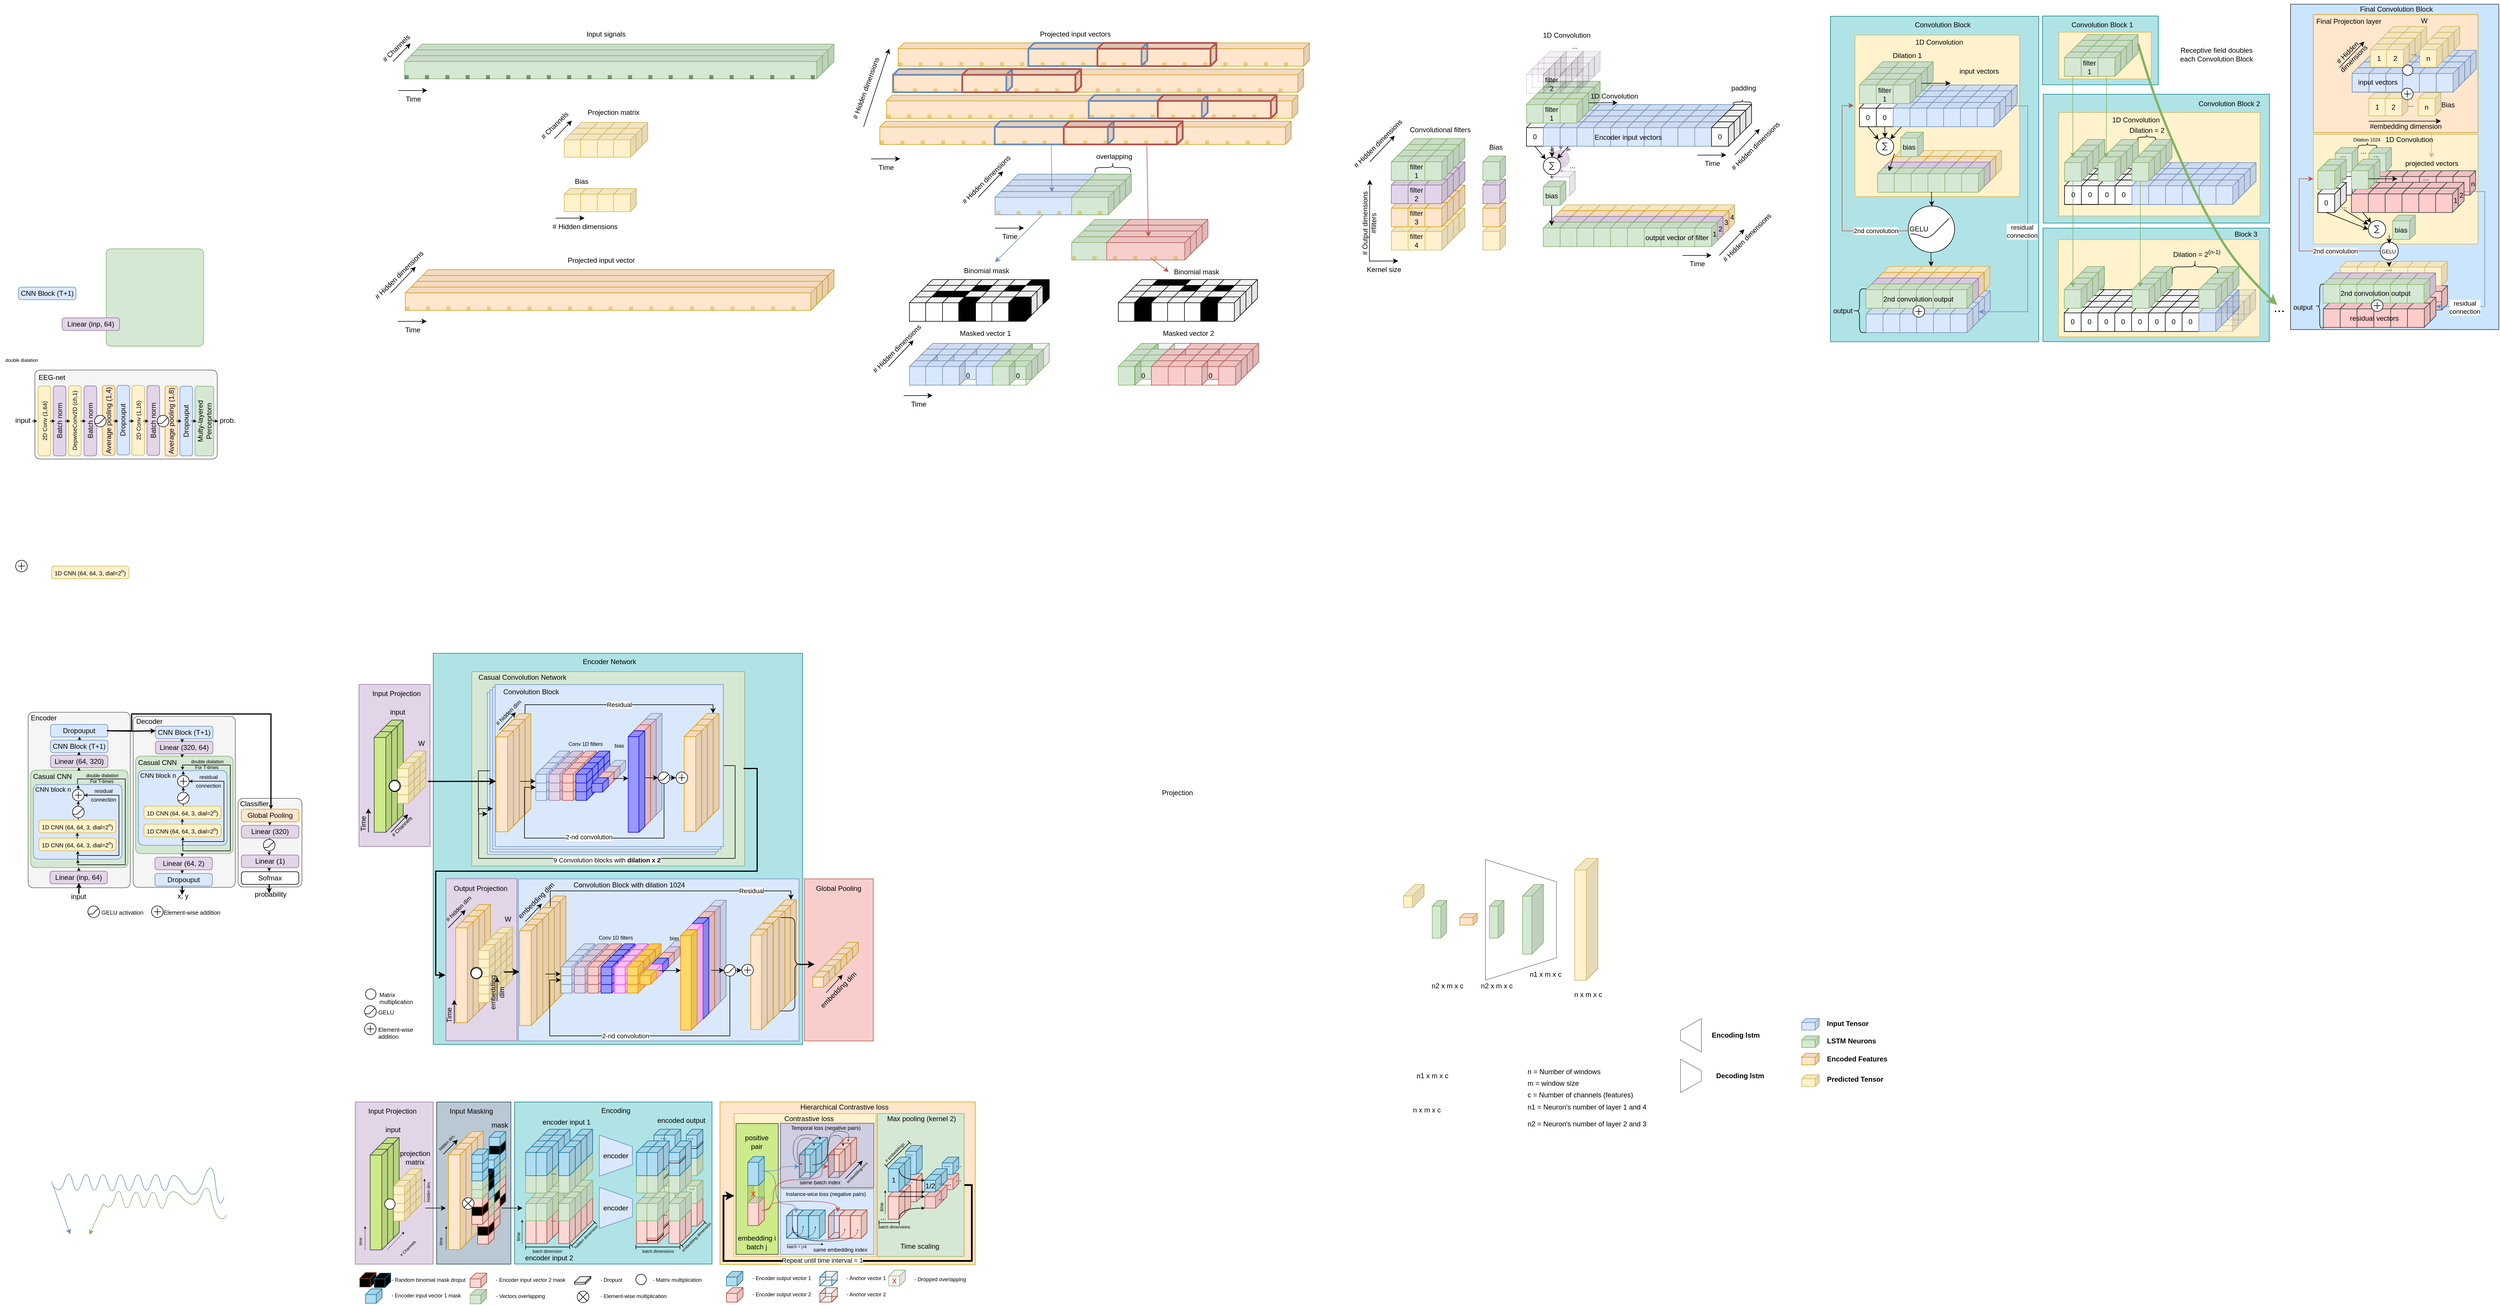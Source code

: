 <mxfile version="21.0.8" type="github">
  <diagram id="QJjx0-fPxzvcmYibJWj1" name="Page-1">
    <mxGraphModel dx="1035" dy="854" grid="0" gridSize="10" guides="0" tooltips="1" connect="1" arrows="1" fold="1" page="0" pageScale="1" pageWidth="827" pageHeight="583" background="none" math="0" shadow="0">
      <root>
        <mxCell id="0" />
        <mxCell id="1" parent="0" />
        <mxCell id="rabR--8z_4m4otbVNhe6-3221" value="" style="shape=cube;whiteSpace=wrap;html=1;boundedLbl=1;backgroundOutline=1;darkOpacity=0.05;darkOpacity2=0.1;size=10;direction=east;flipH=1;fillColor=none;strokeColor=#10739e;" parent="1" vertex="1">
          <mxGeometry x="788" y="2170" width="30.5" height="25" as="geometry" />
        </mxCell>
        <mxCell id="rabR--8z_4m4otbVNhe6-3184" value="" style="shape=trapezoid;perimeter=trapezoidPerimeter;whiteSpace=wrap;html=1;fixedSize=1;rotation=-90;fillColor=#ffe6cc;direction=west;size=-2.5;strokeColor=#d79b00;" parent="1" vertex="1">
          <mxGeometry x="695.71" y="1798.14" width="280.39" height="439.91" as="geometry" />
        </mxCell>
        <mxCell id="rabR--8z_4m4otbVNhe6-2640" value="" style="shape=trapezoid;perimeter=trapezoidPerimeter;whiteSpace=wrap;html=1;fixedSize=1;rotation=-90;fillColor=#b0e3e6;direction=west;size=-2.5;strokeColor=#0e8088;" parent="1" vertex="1">
          <mxGeometry x="292.34" y="1847.49" width="279.42" height="340.38" as="geometry" />
        </mxCell>
        <mxCell id="rabR--8z_4m4otbVNhe6-3193" style="edgeStyle=orthogonalEdgeStyle;rounded=0;orthogonalLoop=1;jettySize=auto;html=1;exitX=0.5;exitY=0;exitDx=0;exitDy=0;entryX=0.576;entryY=0.998;entryDx=0;entryDy=0;entryPerimeter=0;strokeWidth=3;" parent="1" source="rabR--8z_4m4otbVNhe6-3185" target="rabR--8z_4m4otbVNhe6-2762" edge="1">
          <mxGeometry relative="1" as="geometry">
            <Array as="points">
              <mxPoint x="1050" y="2021" />
              <mxPoint x="1050" y="2152" />
              <mxPoint x="622" y="2152" />
              <mxPoint x="622" y="2040" />
            </Array>
          </mxGeometry>
        </mxCell>
        <mxCell id="rabR--8z_4m4otbVNhe6-3200" value="Repeat until time interval = 1" style="edgeLabel;html=1;align=center;verticalAlign=middle;resizable=0;points=[];" parent="rabR--8z_4m4otbVNhe6-3193" vertex="1" connectable="0">
          <mxGeometry x="0.045" relative="1" as="geometry">
            <mxPoint x="-35" y="-1" as="offset" />
          </mxGeometry>
        </mxCell>
        <mxCell id="rabR--8z_4m4otbVNhe6-3185" value="" style="shape=trapezoid;perimeter=trapezoidPerimeter;whiteSpace=wrap;html=1;fixedSize=1;rotation=-90;fillColor=#d5e8d4;direction=west;size=-2.5;strokeColor=#82b366;" parent="1" vertex="1">
          <mxGeometry x="838.74" y="1946.26" width="246.23" height="149.83" as="geometry" />
        </mxCell>
        <mxCell id="rabR--8z_4m4otbVNhe6-2549" value="" style="shape=trapezoid;perimeter=trapezoidPerimeter;whiteSpace=wrap;html=1;fixedSize=1;rotation=-90;fillColor=#b0e3e6;direction=west;size=-2.5;strokeColor=#0e8088;" parent="1" vertex="1">
          <mxGeometry x="102.88" y="1123.28" width="674.29" height="636.55" as="geometry" />
        </mxCell>
        <mxCell id="rabR--8z_4m4otbVNhe6-2544" value="" style="shape=trapezoid;perimeter=trapezoidPerimeter;whiteSpace=wrap;html=1;fixedSize=1;rotation=-90;fillColor=#d5e8d4;direction=west;size=-2.5;strokeColor=#82b366;" parent="1" vertex="1">
          <mxGeometry x="255.81" y="1068.3" width="335" height="470.38" as="geometry" />
        </mxCell>
        <mxCell id="rabR--8z_4m4otbVNhe6-2541" style="edgeStyle=orthogonalEdgeStyle;rounded=0;orthogonalLoop=1;jettySize=auto;html=1;exitX=0.75;exitY=1;exitDx=0;exitDy=0;endArrow=none;endFill=0;startArrow=classic;startFill=1;" parent="1" source="rabR--8z_4m4otbVNhe6-2536" edge="1">
          <mxGeometry relative="1" as="geometry">
            <mxPoint x="200" y="1381.175" as="targetPoint" />
          </mxGeometry>
        </mxCell>
        <mxCell id="rabR--8z_4m4otbVNhe6-2536" value="" style="shape=trapezoid;perimeter=trapezoidPerimeter;whiteSpace=wrap;html=1;fixedSize=1;rotation=-90;fillColor=#dae8fc;direction=west;size=-2.5;strokeColor=#6c8ebf;" parent="1" vertex="1">
          <mxGeometry x="272.0" y="1114.74" width="279.49" height="393.26" as="geometry" />
        </mxCell>
        <mxCell id="rabR--8z_4m4otbVNhe6-2540" style="edgeStyle=orthogonalEdgeStyle;rounded=0;orthogonalLoop=1;jettySize=auto;html=1;exitX=0.75;exitY=1;exitDx=0;exitDy=0;endArrow=none;endFill=0;startArrow=classic;startFill=1;" parent="1" source="rabR--8z_4m4otbVNhe6-2537" edge="1">
          <mxGeometry relative="1" as="geometry">
            <mxPoint x="200" y="1376.889" as="targetPoint" />
          </mxGeometry>
        </mxCell>
        <mxCell id="rabR--8z_4m4otbVNhe6-2537" value="" style="shape=trapezoid;perimeter=trapezoidPerimeter;whiteSpace=wrap;html=1;fixedSize=1;rotation=-90;fillColor=#dae8fc;direction=west;size=-2.5;strokeColor=#6c8ebf;" parent="1" vertex="1">
          <mxGeometry x="276.41" y="1110.33" width="279.49" height="393.26" as="geometry" />
        </mxCell>
        <mxCell id="rabR--8z_4m4otbVNhe6-2535" value="" style="shape=trapezoid;perimeter=trapezoidPerimeter;whiteSpace=wrap;html=1;fixedSize=1;rotation=-90;fillColor=#dae8fc;direction=west;size=-2.5;strokeColor=#6c8ebf;" parent="1" vertex="1">
          <mxGeometry x="281.0" y="1105.74" width="279.49" height="393.26" as="geometry" />
        </mxCell>
        <mxCell id="rabR--8z_4m4otbVNhe6-2524" value="" style="shape=trapezoid;perimeter=trapezoidPerimeter;whiteSpace=wrap;html=1;fixedSize=1;rotation=-90;fillColor=#f8cecc;direction=west;size=-2.5;strokeColor=#b85450;" parent="1" vertex="1">
          <mxGeometry x="681" y="1573.52" width="279.49" height="118.88" as="geometry" />
        </mxCell>
        <mxCell id="rabR--8z_4m4otbVNhe6-2520" value="" style="shape=trapezoid;perimeter=trapezoidPerimeter;whiteSpace=wrap;html=1;fixedSize=1;rotation=-90;fillColor=#dae8fc;direction=west;size=-2.5;strokeColor=#6c8ebf;" parent="1" vertex="1">
          <mxGeometry x="370.62" y="1391.12" width="279.49" height="483.67" as="geometry" />
        </mxCell>
        <mxCell id="rabR--8z_4m4otbVNhe6-2515" value="" style="shape=trapezoid;perimeter=trapezoidPerimeter;whiteSpace=wrap;html=1;fixedSize=1;rotation=-90;fillColor=#e1d5e7;direction=west;size=-2.5;strokeColor=#9673a6;" parent="1" vertex="1">
          <mxGeometry x="65.01" y="1571.42" width="279.49" height="122.45" as="geometry" />
        </mxCell>
        <mxCell id="rabR--8z_4m4otbVNhe6-2516" value="Output Projection" style="text;html=1;align=center;verticalAlign=middle;resizable=0;points=[];autosize=1;strokeColor=none;fillColor=none;" parent="1" vertex="1">
          <mxGeometry x="143.25" y="1494.95" width="120" height="30" as="geometry" />
        </mxCell>
        <mxCell id="rabR--8z_4m4otbVNhe6-2538" style="edgeStyle=orthogonalEdgeStyle;rounded=0;orthogonalLoop=1;jettySize=auto;html=1;exitX=0.5;exitY=0;exitDx=0;exitDy=0;entryX=0.75;entryY=1;entryDx=0;entryDy=0;" parent="1" source="rabR--8z_4m4otbVNhe6-2471" target="rabR--8z_4m4otbVNhe6-2535" edge="1">
          <mxGeometry relative="1" as="geometry">
            <Array as="points">
              <mxPoint x="642" y="1298" />
              <mxPoint x="642" y="1458" />
              <mxPoint x="200" y="1458" />
              <mxPoint x="200" y="1372" />
            </Array>
          </mxGeometry>
        </mxCell>
        <mxCell id="rabR--8z_4m4otbVNhe6-2471" value="" style="shape=trapezoid;perimeter=trapezoidPerimeter;whiteSpace=wrap;html=1;fixedSize=1;rotation=-90;fillColor=#dae8fc;direction=west;size=-2.5;strokeColor=#6c8ebf;" parent="1" vertex="1">
          <mxGeometry x="285.41" y="1101.33" width="279.49" height="393.26" as="geometry" />
        </mxCell>
        <mxCell id="rabR--8z_4m4otbVNhe6-2470" value="" style="shape=trapezoid;perimeter=trapezoidPerimeter;whiteSpace=wrap;html=1;fixedSize=1;rotation=-90;fillColor=#e1d5e7;direction=west;size=-2.5;strokeColor=#9673a6;" parent="1" vertex="1">
          <mxGeometry x="-84.74" y="1236.47" width="279.49" height="122.45" as="geometry" />
        </mxCell>
        <mxCell id="rabR--8z_4m4otbVNhe6-1875" style="rounded=0;orthogonalLoop=1;jettySize=auto;html=1;exitX=0;exitY=0;exitDx=24.5;exitDy=42.0;exitPerimeter=0;entryX=0.138;entryY=0.12;entryDx=0;entryDy=0;entryPerimeter=0;fillColor=#e1d5e7;strokeColor=#9673a6;dashed=1;dashPattern=1 2;" parent="1" target="rabR--8z_4m4otbVNhe6-1878" edge="1">
          <mxGeometry relative="1" as="geometry">
            <mxPoint x="2036" y="218" as="sourcePoint" />
          </mxGeometry>
        </mxCell>
        <mxCell id="rabR--8z_4m4otbVNhe6-1876" style="edgeStyle=orthogonalEdgeStyle;rounded=0;orthogonalLoop=1;jettySize=auto;html=1;exitX=0;exitY=0;exitDx=24.5;exitDy=42.0;exitPerimeter=0;entryX=0.5;entryY=0;entryDx=0;entryDy=0;entryPerimeter=0;fillColor=#e1d5e7;strokeColor=#9673a6;dashed=1;dashPattern=1 2;" parent="1" target="rabR--8z_4m4otbVNhe6-1878" edge="1">
          <mxGeometry relative="1" as="geometry">
            <mxPoint x="2065" y="235.1" as="targetPoint" />
            <mxPoint x="2065" y="218" as="sourcePoint" />
          </mxGeometry>
        </mxCell>
        <mxCell id="rabR--8z_4m4otbVNhe6-1877" style="rounded=0;orthogonalLoop=1;jettySize=auto;html=1;exitX=0;exitY=0;exitDx=24.5;exitDy=42.0;exitPerimeter=0;entryX=0.804;entryY=0.08;entryDx=0;entryDy=0;entryPerimeter=0;fillColor=#e1d5e7;strokeColor=#9673a6;dashed=1;dashPattern=1 2;" parent="1" target="rabR--8z_4m4otbVNhe6-1878" edge="1">
          <mxGeometry relative="1" as="geometry">
            <mxPoint x="2094" y="218" as="sourcePoint" />
            <mxPoint x="2075" y="239.1" as="targetPoint" />
          </mxGeometry>
        </mxCell>
        <mxCell id="rabR--8z_4m4otbVNhe6-1878" value="" style="verticalLabelPosition=bottom;shadow=0;dashed=1;align=center;html=1;verticalAlign=top;shape=mxgraph.electrical.abstract.sum;fillColor=#e1d5e7;strokeColor=#9673a6;dashPattern=1 2;" parent="1" vertex="1">
          <mxGeometry x="2050" y="237.1" width="30" height="30" as="geometry" />
        </mxCell>
        <mxCell id="rabR--8z_4m4otbVNhe6-1873" value="" style="shape=cube;whiteSpace=wrap;html=1;boundedLbl=1;backgroundOutline=1;darkOpacity=0.05;darkOpacity2=0.1;size=10;direction=east;flipH=1;fillColor=none;strokeColor=#9673a6;dashed=1;dashPattern=1 1;" parent="1" vertex="1">
          <mxGeometry x="2051" y="273.22" width="39" height="42" as="geometry" />
        </mxCell>
        <mxCell id="rabR--8z_4m4otbVNhe6-1594" value="" style="shape=trapezoid;perimeter=trapezoidPerimeter;whiteSpace=wrap;html=1;fixedSize=1;rotation=-90;fillColor=#b0e3e6;direction=west;size=-14.5;strokeColor=#0e8088;" parent="1" vertex="1">
          <mxGeometry x="2935.98" y="-35" width="118.45" height="199.73" as="geometry" />
        </mxCell>
        <mxCell id="rabR--8z_4m4otbVNhe6-1595" value="" style="shape=trapezoid;perimeter=trapezoidPerimeter;whiteSpace=wrap;html=1;fixedSize=1;rotation=-90;fillColor=#fff2cc;direction=west;size=-14.5;strokeColor=#d6b656;" parent="1" vertex="1">
          <mxGeometry x="2963.02" y="-5.8" width="80.73" height="159.42" as="geometry" />
        </mxCell>
        <mxCell id="rabR--8z_4m4otbVNhe6-1596" value="Convolution Block 1" style="text;html=1;align=center;verticalAlign=middle;resizable=0;points=[];autosize=1;strokeColor=none;fillColor=none;" parent="1" vertex="1">
          <mxGeometry x="2933" y="5.57" width="130" height="30" as="geometry" />
        </mxCell>
        <mxCell id="rabR--8z_4m4otbVNhe6-1304" value="" style="shape=trapezoid;perimeter=trapezoidPerimeter;whiteSpace=wrap;html=1;fixedSize=1;rotation=-90;fillColor=#b0e3e6;direction=west;size=-14.5;strokeColor=#0e8088;" parent="1" vertex="1">
          <mxGeometry x="2428.89" y="107.16" width="561.15" height="359.01" as="geometry" />
        </mxCell>
        <mxCell id="rabR--8z_4m4otbVNhe6-1301" value="" style="shape=trapezoid;perimeter=trapezoidPerimeter;whiteSpace=wrap;html=1;fixedSize=1;rotation=-90;fillColor=#fff2cc;direction=west;size=-14.5;strokeColor=#d6b656;" parent="1" vertex="1">
          <mxGeometry x="2574.85" y="35.9" width="278.53" height="283.75" as="geometry" />
        </mxCell>
        <mxCell id="rabR--8z_4m4otbVNhe6-1237" value="" style="shape=cube;whiteSpace=wrap;html=1;boundedLbl=1;backgroundOutline=1;darkOpacity=0.05;darkOpacity2=0.1;size=10;direction=east;flipH=1;fillColor=#dae8fc;strokeColor=#6c8ebf;" parent="1" vertex="1">
          <mxGeometry x="2621.5" y="479.5" width="39" height="42" as="geometry" />
        </mxCell>
        <mxCell id="rabR--8z_4m4otbVNhe6-1238" value="" style="shape=cube;whiteSpace=wrap;html=1;boundedLbl=1;backgroundOutline=1;darkOpacity=0.05;darkOpacity2=0.1;size=10;direction=east;flipH=1;fillColor=#dae8fc;strokeColor=#6c8ebf;" parent="1" vertex="1">
          <mxGeometry x="2611.5" y="489.5" width="39" height="42" as="geometry" />
        </mxCell>
        <mxCell id="rabR--8z_4m4otbVNhe6-1239" value="" style="shape=cube;whiteSpace=wrap;html=1;boundedLbl=1;backgroundOutline=1;darkOpacity=0.05;darkOpacity2=0.1;size=10;direction=east;flipH=1;fillColor=#dae8fc;strokeColor=#6c8ebf;" parent="1" vertex="1">
          <mxGeometry x="2601.5" y="499.5" width="39" height="42" as="geometry" />
        </mxCell>
        <mxCell id="rabR--8z_4m4otbVNhe6-1240" value="" style="shape=cube;whiteSpace=wrap;html=1;boundedLbl=1;backgroundOutline=1;darkOpacity=0.05;darkOpacity2=0.1;size=10;direction=east;flipH=1;fillColor=#dae8fc;strokeColor=#6c8ebf;" parent="1" vertex="1">
          <mxGeometry x="2591.5" y="509.5" width="39" height="42" as="geometry" />
        </mxCell>
        <mxCell id="rabR--8z_4m4otbVNhe6-1241" value="" style="shape=cube;whiteSpace=wrap;html=1;boundedLbl=1;backgroundOutline=1;darkOpacity=0.05;darkOpacity2=0.1;size=10;direction=east;flipH=1;fillColor=#dae8fc;strokeColor=#6c8ebf;" parent="1" vertex="1">
          <mxGeometry x="2650.5" y="479.5" width="39" height="42" as="geometry" />
        </mxCell>
        <mxCell id="rabR--8z_4m4otbVNhe6-1242" value="" style="shape=cube;whiteSpace=wrap;html=1;boundedLbl=1;backgroundOutline=1;darkOpacity=0.05;darkOpacity2=0.1;size=10;direction=east;flipH=1;fillColor=#dae8fc;strokeColor=#6c8ebf;" parent="1" vertex="1">
          <mxGeometry x="2640.5" y="489.5" width="39" height="42" as="geometry" />
        </mxCell>
        <mxCell id="rabR--8z_4m4otbVNhe6-1243" value="" style="shape=cube;whiteSpace=wrap;html=1;boundedLbl=1;backgroundOutline=1;darkOpacity=0.05;darkOpacity2=0.1;size=10;direction=east;flipH=1;fillColor=#dae8fc;strokeColor=#6c8ebf;" parent="1" vertex="1">
          <mxGeometry x="2630.5" y="499.5" width="39" height="42" as="geometry" />
        </mxCell>
        <mxCell id="rabR--8z_4m4otbVNhe6-1244" value="" style="shape=cube;whiteSpace=wrap;html=1;boundedLbl=1;backgroundOutline=1;darkOpacity=0.05;darkOpacity2=0.1;size=10;direction=east;flipH=1;fillColor=#dae8fc;strokeColor=#6c8ebf;" parent="1" vertex="1">
          <mxGeometry x="2620.5" y="509.5" width="39" height="42" as="geometry" />
        </mxCell>
        <mxCell id="rabR--8z_4m4otbVNhe6-1245" value="" style="shape=cube;whiteSpace=wrap;html=1;boundedLbl=1;backgroundOutline=1;darkOpacity=0.05;darkOpacity2=0.1;size=10;direction=east;flipH=1;fillColor=#dae8fc;strokeColor=#6c8ebf;" parent="1" vertex="1">
          <mxGeometry x="2679.5" y="479.5" width="39" height="42" as="geometry" />
        </mxCell>
        <mxCell id="rabR--8z_4m4otbVNhe6-1246" value="" style="shape=cube;whiteSpace=wrap;html=1;boundedLbl=1;backgroundOutline=1;darkOpacity=0.05;darkOpacity2=0.1;size=10;direction=east;flipH=1;fillColor=#dae8fc;strokeColor=#6c8ebf;" parent="1" vertex="1">
          <mxGeometry x="2669.5" y="489.5" width="39" height="42" as="geometry" />
        </mxCell>
        <mxCell id="rabR--8z_4m4otbVNhe6-1247" value="" style="shape=cube;whiteSpace=wrap;html=1;boundedLbl=1;backgroundOutline=1;darkOpacity=0.05;darkOpacity2=0.1;size=10;direction=east;flipH=1;fillColor=#dae8fc;strokeColor=#6c8ebf;" parent="1" vertex="1">
          <mxGeometry x="2659.5" y="499.5" width="39" height="42" as="geometry" />
        </mxCell>
        <mxCell id="rabR--8z_4m4otbVNhe6-1248" value="" style="shape=cube;whiteSpace=wrap;html=1;boundedLbl=1;backgroundOutline=1;darkOpacity=0.05;darkOpacity2=0.1;size=10;direction=east;flipH=1;fillColor=#dae8fc;strokeColor=#6c8ebf;" parent="1" vertex="1">
          <mxGeometry x="2649.5" y="509.5" width="39" height="42" as="geometry" />
        </mxCell>
        <mxCell id="rabR--8z_4m4otbVNhe6-1249" value="" style="shape=cube;whiteSpace=wrap;html=1;boundedLbl=1;backgroundOutline=1;darkOpacity=0.05;darkOpacity2=0.1;size=10;direction=east;flipH=1;fillColor=#dae8fc;strokeColor=#6c8ebf;" parent="1" vertex="1">
          <mxGeometry x="2708.5" y="479.5" width="39" height="42" as="geometry" />
        </mxCell>
        <mxCell id="rabR--8z_4m4otbVNhe6-1250" value="" style="shape=cube;whiteSpace=wrap;html=1;boundedLbl=1;backgroundOutline=1;darkOpacity=0.05;darkOpacity2=0.1;size=10;direction=east;flipH=1;fillColor=#dae8fc;strokeColor=#6c8ebf;" parent="1" vertex="1">
          <mxGeometry x="2698.5" y="489.5" width="39" height="42" as="geometry" />
        </mxCell>
        <mxCell id="rabR--8z_4m4otbVNhe6-1251" value="" style="shape=cube;whiteSpace=wrap;html=1;boundedLbl=1;backgroundOutline=1;darkOpacity=0.05;darkOpacity2=0.1;size=10;direction=east;flipH=1;fillColor=#dae8fc;strokeColor=#6c8ebf;" parent="1" vertex="1">
          <mxGeometry x="2688.5" y="499.5" width="39" height="42" as="geometry" />
        </mxCell>
        <mxCell id="rabR--8z_4m4otbVNhe6-1252" value="" style="shape=cube;whiteSpace=wrap;html=1;boundedLbl=1;backgroundOutline=1;darkOpacity=0.05;darkOpacity2=0.1;size=10;direction=east;flipH=1;fillColor=#dae8fc;strokeColor=#6c8ebf;" parent="1" vertex="1">
          <mxGeometry x="2678.5" y="509.5" width="39" height="42" as="geometry" />
        </mxCell>
        <mxCell id="rabR--8z_4m4otbVNhe6-1253" value="" style="shape=cube;whiteSpace=wrap;html=1;boundedLbl=1;backgroundOutline=1;darkOpacity=0.05;darkOpacity2=0.1;size=10;direction=east;flipH=1;fillColor=#dae8fc;strokeColor=#6c8ebf;" parent="1" vertex="1">
          <mxGeometry x="2737.5" y="479.5" width="39" height="42" as="geometry" />
        </mxCell>
        <mxCell id="rabR--8z_4m4otbVNhe6-1254" value="" style="shape=cube;whiteSpace=wrap;html=1;boundedLbl=1;backgroundOutline=1;darkOpacity=0.05;darkOpacity2=0.1;size=10;direction=east;flipH=1;fillColor=#dae8fc;strokeColor=#6c8ebf;" parent="1" vertex="1">
          <mxGeometry x="2727.5" y="489.5" width="39" height="42" as="geometry" />
        </mxCell>
        <mxCell id="rabR--8z_4m4otbVNhe6-1255" value="" style="shape=cube;whiteSpace=wrap;html=1;boundedLbl=1;backgroundOutline=1;darkOpacity=0.05;darkOpacity2=0.1;size=10;direction=east;flipH=1;fillColor=#dae8fc;strokeColor=#6c8ebf;" parent="1" vertex="1">
          <mxGeometry x="2717.5" y="499.5" width="39" height="42" as="geometry" />
        </mxCell>
        <mxCell id="rabR--8z_4m4otbVNhe6-1256" value="" style="shape=cube;whiteSpace=wrap;html=1;boundedLbl=1;backgroundOutline=1;darkOpacity=0.05;darkOpacity2=0.1;size=10;direction=east;flipH=1;fillColor=#dae8fc;strokeColor=#6c8ebf;" parent="1" vertex="1">
          <mxGeometry x="2707.5" y="509.5" width="39" height="42" as="geometry" />
        </mxCell>
        <mxCell id="rabR--8z_4m4otbVNhe6-1257" value="" style="shape=cube;whiteSpace=wrap;html=1;boundedLbl=1;backgroundOutline=1;darkOpacity=0.05;darkOpacity2=0.1;size=10;direction=east;flipH=1;fillColor=#dae8fc;strokeColor=#6c8ebf;" parent="1" vertex="1">
          <mxGeometry x="2766.5" y="479.5" width="39" height="42" as="geometry" />
        </mxCell>
        <mxCell id="rabR--8z_4m4otbVNhe6-1258" value="" style="shape=cube;whiteSpace=wrap;html=1;boundedLbl=1;backgroundOutline=1;darkOpacity=0.05;darkOpacity2=0.1;size=10;direction=east;flipH=1;fillColor=#dae8fc;strokeColor=#6c8ebf;" parent="1" vertex="1">
          <mxGeometry x="2756.5" y="489.5" width="39" height="42" as="geometry" />
        </mxCell>
        <mxCell id="rabR--8z_4m4otbVNhe6-1259" value="" style="shape=cube;whiteSpace=wrap;html=1;boundedLbl=1;backgroundOutline=1;darkOpacity=0.05;darkOpacity2=0.1;size=10;direction=east;flipH=1;fillColor=#dae8fc;strokeColor=#6c8ebf;" parent="1" vertex="1">
          <mxGeometry x="2746.5" y="499.5" width="39" height="42" as="geometry" />
        </mxCell>
        <mxCell id="rabR--8z_4m4otbVNhe6-1260" value="" style="shape=cube;whiteSpace=wrap;html=1;boundedLbl=1;backgroundOutline=1;darkOpacity=0.05;darkOpacity2=0.1;size=10;direction=east;flipH=1;fillColor=#dae8fc;strokeColor=#6c8ebf;" parent="1" vertex="1">
          <mxGeometry x="2736.5" y="509.5" width="39" height="42" as="geometry" />
        </mxCell>
        <mxCell id="rabR--8z_4m4otbVNhe6-248" value="" style="shape=cube;whiteSpace=wrap;html=1;boundedLbl=1;backgroundOutline=1;darkOpacity=0.05;darkOpacity2=0.1;size=10;direction=east;flipH=1;" parent="1" vertex="1">
          <mxGeometry x="972.5" y="460" width="39" height="42" as="geometry" />
        </mxCell>
        <mxCell id="rabR--8z_4m4otbVNhe6-251" value="" style="shape=cube;whiteSpace=wrap;html=1;boundedLbl=1;backgroundOutline=1;darkOpacity=0.05;darkOpacity2=0.1;size=10;direction=east;flipH=1;fillColor=#FFFFFF;" parent="1" vertex="1">
          <mxGeometry x="1000.5" y="460" width="39" height="42" as="geometry" />
        </mxCell>
        <mxCell id="rabR--8z_4m4otbVNhe6-254" value="" style="shape=cube;whiteSpace=wrap;html=1;boundedLbl=1;backgroundOutline=1;darkOpacity=0.05;darkOpacity2=0.1;size=10;direction=east;flipH=1;fillColor=#FFFFFF;" parent="1" vertex="1">
          <mxGeometry x="1029.5" y="460" width="39" height="42" as="geometry" />
        </mxCell>
        <mxCell id="rabR--8z_4m4otbVNhe6-257" value="" style="shape=cube;whiteSpace=wrap;html=1;boundedLbl=1;backgroundOutline=1;darkOpacity=0.05;darkOpacity2=0.1;size=10;direction=east;flipH=1;" parent="1" vertex="1">
          <mxGeometry x="1057.5" y="460" width="39" height="42" as="geometry" />
        </mxCell>
        <mxCell id="rabR--8z_4m4otbVNhe6-264" value="" style="shape=cube;whiteSpace=wrap;html=1;boundedLbl=1;backgroundOutline=1;darkOpacity=0.05;darkOpacity2=0.1;size=10;direction=east;flipH=1;" parent="1" vertex="1">
          <mxGeometry x="1086.5" y="460" width="39" height="42" as="geometry" />
        </mxCell>
        <mxCell id="rabR--8z_4m4otbVNhe6-267" value="" style="shape=cube;whiteSpace=wrap;html=1;boundedLbl=1;backgroundOutline=1;darkOpacity=0.05;darkOpacity2=0.1;size=10;direction=east;flipH=1;" parent="1" vertex="1">
          <mxGeometry x="1114.5" y="460" width="39" height="42" as="geometry" />
        </mxCell>
        <mxCell id="rabR--8z_4m4otbVNhe6-338" value="" style="shape=cube;whiteSpace=wrap;html=1;boundedLbl=1;backgroundOutline=1;darkOpacity=0.05;darkOpacity2=0.1;size=10;direction=east;flipH=1;fillColor=#000000;" parent="1" vertex="1">
          <mxGeometry x="1144.5" y="460" width="39" height="42" as="geometry" />
        </mxCell>
        <mxCell id="rabR--8z_4m4otbVNhe6-309" value="" style="shape=cube;whiteSpace=wrap;html=1;boundedLbl=1;backgroundOutline=1;darkOpacity=0.05;darkOpacity2=0.1;size=10;direction=east;flipH=1;fillColor=#dae8fc;strokeColor=#6c8ebf;" parent="1" vertex="1">
          <mxGeometry x="972.5" y="570" width="39" height="42" as="geometry" />
        </mxCell>
        <mxCell id="rabR--8z_4m4otbVNhe6-312" value="" style="shape=cube;whiteSpace=wrap;html=1;boundedLbl=1;backgroundOutline=1;darkOpacity=0.05;darkOpacity2=0.1;size=10;direction=east;flipH=1;fillColor=#dae8fc;strokeColor=#6c8ebf;" parent="1" vertex="1">
          <mxGeometry x="1000.5" y="570" width="39" height="42" as="geometry" />
        </mxCell>
        <mxCell id="rabR--8z_4m4otbVNhe6-315" value="" style="shape=cube;whiteSpace=wrap;html=1;boundedLbl=1;backgroundOutline=1;darkOpacity=0.05;darkOpacity2=0.1;size=10;direction=east;flipH=1;fillColor=#dae8fc;strokeColor=#6c8ebf;" parent="1" vertex="1">
          <mxGeometry x="1029.5" y="570" width="39" height="42" as="geometry" />
        </mxCell>
        <mxCell id="rabR--8z_4m4otbVNhe6-318" value="" style="shape=cube;whiteSpace=wrap;html=1;boundedLbl=1;backgroundOutline=1;darkOpacity=0.05;darkOpacity2=0.1;size=10;direction=east;flipH=1;fillColor=#dae8fc;strokeColor=#6c8ebf;" parent="1" vertex="1">
          <mxGeometry x="1058.5" y="570" width="39" height="42" as="geometry" />
        </mxCell>
        <mxCell id="rabR--8z_4m4otbVNhe6-325" value="" style="shape=cube;whiteSpace=wrap;html=1;boundedLbl=1;backgroundOutline=1;darkOpacity=0.05;darkOpacity2=0.1;size=10;direction=east;flipH=1;fillColor=#dae8fc;strokeColor=#6c8ebf;" parent="1" vertex="1">
          <mxGeometry x="1087.5" y="570" width="39" height="42" as="geometry" />
        </mxCell>
        <mxCell id="rabR--8z_4m4otbVNhe6-328" value="" style="shape=cube;whiteSpace=wrap;html=1;boundedLbl=1;backgroundOutline=1;darkOpacity=0.05;darkOpacity2=0.1;size=10;direction=east;flipH=1;fillColor=#d5e8d4;strokeColor=#82b366;" parent="1" vertex="1">
          <mxGeometry x="1115.5" y="570" width="39" height="42" as="geometry" />
        </mxCell>
        <mxCell id="rabR--8z_4m4otbVNhe6-337" value="" style="shape=cube;whiteSpace=wrap;html=1;boundedLbl=1;backgroundOutline=1;darkOpacity=0.05;darkOpacity2=0.1;size=10;direction=east;flipH=1;fillColor=none;strokeColor=#82b366;" parent="1" vertex="1">
          <mxGeometry x="1144.5" y="570" width="39" height="42" as="geometry" />
        </mxCell>
        <mxCell id="rabR--8z_4m4otbVNhe6-97" value="" style="shape=cube;whiteSpace=wrap;html=1;boundedLbl=1;backgroundOutline=1;darkOpacity=0.05;darkOpacity2=0.1;size=10;direction=east;flipH=1;fillColor=#ffe6cc;strokeColor=#d79b00;" parent="1" vertex="1">
          <mxGeometry x="923" y="52" width="709" height="40" as="geometry" />
        </mxCell>
        <mxCell id="rabR--8z_4m4otbVNhe6-98" value="" style="endArrow=none;dashed=1;html=1;strokeWidth=7;dashPattern=1 4;rounded=0;jumpStyle=line;jumpSize=6;endSize=6;opacity=40;fillColor=#ffe6cc;strokeColor=#d79b00;" parent="1" edge="1">
          <mxGeometry width="50" height="50" relative="1" as="geometry">
            <mxPoint x="923.5" y="89" as="sourcePoint" />
            <mxPoint x="1622" y="89" as="targetPoint" />
          </mxGeometry>
        </mxCell>
        <mxCell id="rabR--8z_4m4otbVNhe6-95" value="" style="shape=cube;whiteSpace=wrap;html=1;boundedLbl=1;backgroundOutline=1;darkOpacity=0.05;darkOpacity2=0.1;size=10;direction=east;flipH=1;fillColor=#ffe6cc;strokeColor=#d79b00;" parent="1" vertex="1">
          <mxGeometry x="913" y="97" width="709" height="40" as="geometry" />
        </mxCell>
        <mxCell id="rabR--8z_4m4otbVNhe6-96" value="" style="endArrow=none;dashed=1;html=1;strokeWidth=7;dashPattern=1 4;rounded=0;jumpStyle=line;jumpSize=6;endSize=6;opacity=40;fillColor=#ffe6cc;strokeColor=#d79b00;" parent="1" edge="1">
          <mxGeometry width="50" height="50" relative="1" as="geometry">
            <mxPoint x="913.5" y="134" as="sourcePoint" />
            <mxPoint x="1612" y="134" as="targetPoint" />
          </mxGeometry>
        </mxCell>
        <mxCell id="rabR--8z_4m4otbVNhe6-93" value="" style="shape=cube;whiteSpace=wrap;html=1;boundedLbl=1;backgroundOutline=1;darkOpacity=0.05;darkOpacity2=0.1;size=10;direction=east;flipH=1;fillColor=#ffe6cc;strokeColor=#d79b00;" parent="1" vertex="1">
          <mxGeometry x="903" y="142" width="709" height="40" as="geometry" />
        </mxCell>
        <mxCell id="rabR--8z_4m4otbVNhe6-94" value="" style="endArrow=none;dashed=1;html=1;strokeWidth=7;dashPattern=1 4;rounded=0;jumpStyle=line;jumpSize=6;endSize=6;opacity=40;fillColor=#ffe6cc;strokeColor=#d79b00;" parent="1" edge="1">
          <mxGeometry width="50" height="50" relative="1" as="geometry">
            <mxPoint x="903.5" y="179" as="sourcePoint" />
            <mxPoint x="1602" y="179" as="targetPoint" />
          </mxGeometry>
        </mxCell>
        <mxCell id="rabR--8z_4m4otbVNhe6-91" value="" style="shape=cube;whiteSpace=wrap;html=1;boundedLbl=1;backgroundOutline=1;darkOpacity=0.05;darkOpacity2=0.1;size=10;direction=east;flipH=1;fillColor=#ffe6cc;strokeColor=#d79b00;" parent="1" vertex="1">
          <mxGeometry x="891.5" y="187" width="709" height="40" as="geometry" />
        </mxCell>
        <mxCell id="rabR--8z_4m4otbVNhe6-92" value="" style="endArrow=none;dashed=1;html=1;strokeWidth=7;dashPattern=1 4;rounded=0;jumpStyle=line;jumpSize=6;endSize=6;opacity=40;fillColor=#ffe6cc;strokeColor=#d79b00;" parent="1" edge="1">
          <mxGeometry width="50" height="50" relative="1" as="geometry">
            <mxPoint x="892" y="224" as="sourcePoint" />
            <mxPoint x="1590.5" y="224" as="targetPoint" />
          </mxGeometry>
        </mxCell>
        <mxCell id="4f-DMQIj-ya-iA7LCkDa-11" value="" style="shape=cube;whiteSpace=wrap;html=1;boundedLbl=1;backgroundOutline=1;darkOpacity=0.05;darkOpacity2=0.1;size=10;direction=east;flipH=1;fillColor=#d5e8d4;strokeColor=#82b366;gradientColor=none;" parent="1" vertex="1">
          <mxGeometry x="92.5" y="54" width="720" height="40" as="geometry" />
        </mxCell>
        <mxCell id="4f-DMQIj-ya-iA7LCkDa-12" value="" style="shape=cube;whiteSpace=wrap;html=1;boundedLbl=1;backgroundOutline=1;darkOpacity=0.05;darkOpacity2=0.1;size=20;direction=east;flipH=1;fillColor=#fff2cc;strokeColor=#d6b656;" parent="1" vertex="1">
          <mxGeometry x="1794.25" y="1502.69" width="35.27" height="40" as="geometry" />
        </mxCell>
        <mxCell id="4f-DMQIj-ya-iA7LCkDa-15" value="" style="shape=cube;whiteSpace=wrap;html=1;boundedLbl=1;backgroundOutline=1;darkOpacity=0.05;darkOpacity2=0.1;size=10;direction=east;flipH=1;fillColor=#d5e8d4;strokeColor=#82b366;" parent="1" vertex="1">
          <mxGeometry x="1843.52" y="1530.5" width="25" height="65" as="geometry" />
        </mxCell>
        <mxCell id="4f-DMQIj-ya-iA7LCkDa-23" value="" style="shape=cube;whiteSpace=wrap;html=1;boundedLbl=1;backgroundOutline=1;darkOpacity=0.05;darkOpacity2=0.1;size=7;direction=east;flipH=1;fillColor=#dae8fc;strokeColor=#6c8ebf;" parent="1" vertex="1">
          <mxGeometry x="2480.5" y="1733.94" width="30" height="20" as="geometry" />
        </mxCell>
        <mxCell id="4f-DMQIj-ya-iA7LCkDa-24" value="" style="shape=cube;whiteSpace=wrap;html=1;boundedLbl=1;backgroundOutline=1;darkOpacity=0.05;darkOpacity2=0.1;size=7;direction=east;flipH=1;fillColor=#d5e8d4;strokeColor=#82b366;" parent="1" vertex="1">
          <mxGeometry x="2480.5" y="1763.94" width="30" height="20" as="geometry" />
        </mxCell>
        <mxCell id="4f-DMQIj-ya-iA7LCkDa-26" value="" style="shape=cube;whiteSpace=wrap;html=1;boundedLbl=1;backgroundOutline=1;darkOpacity=0.05;darkOpacity2=0.1;size=7;direction=east;flipH=1;fillColor=#ffe6cc;strokeColor=#d79b00;" parent="1" vertex="1">
          <mxGeometry x="1891.02" y="1553" width="30" height="20" as="geometry" />
        </mxCell>
        <mxCell id="4f-DMQIj-ya-iA7LCkDa-39" value="n x m x c" style="text;html=1;strokeColor=none;fillColor=none;align=center;verticalAlign=middle;whiteSpace=wrap;rounded=0;" parent="1" vertex="1">
          <mxGeometry x="1785.25" y="1877" width="99" height="30" as="geometry" />
        </mxCell>
        <mxCell id="4f-DMQIj-ya-iA7LCkDa-50" value="Input Tensor" style="text;html=1;strokeColor=none;fillColor=none;align=left;verticalAlign=middle;whiteSpace=wrap;rounded=0;fontStyle=1" parent="1" vertex="1">
          <mxGeometry x="2521.5" y="1731" width="138" height="23.88" as="geometry" />
        </mxCell>
        <mxCell id="4f-DMQIj-ya-iA7LCkDa-51" value="LSTM Neurons" style="text;html=1;strokeColor=none;fillColor=none;align=left;verticalAlign=middle;whiteSpace=wrap;rounded=0;fontStyle=1" parent="1" vertex="1">
          <mxGeometry x="2521.5" y="1761" width="138" height="23.88" as="geometry" />
        </mxCell>
        <mxCell id="4f-DMQIj-ya-iA7LCkDa-52" value="Encoded Features" style="text;html=1;strokeColor=none;fillColor=none;align=left;verticalAlign=middle;whiteSpace=wrap;rounded=0;fontStyle=1" parent="1" vertex="1">
          <mxGeometry x="2521.5" y="1792.06" width="138" height="23.88" as="geometry" />
        </mxCell>
        <mxCell id="q16qMvtAuAjUv3j_tnUs-1" value="" style="shape=cube;whiteSpace=wrap;html=1;boundedLbl=1;backgroundOutline=1;darkOpacity=0.05;darkOpacity2=0.1;size=20;direction=east;flipH=1;fillColor=#fff2cc;strokeColor=#d6b656;" parent="1" vertex="1">
          <mxGeometry x="2089.23" y="1458" width="40" height="210" as="geometry" />
        </mxCell>
        <mxCell id="q16qMvtAuAjUv3j_tnUs-4" value="" style="shape=cube;whiteSpace=wrap;html=1;boundedLbl=1;backgroundOutline=1;darkOpacity=0.05;darkOpacity2=0.1;size=10;direction=east;flipH=1;fillColor=#d5e8d4;strokeColor=#82b366;" parent="1" vertex="1">
          <mxGeometry x="1942.23" y="1530.5" width="25" height="65" as="geometry" />
        </mxCell>
        <mxCell id="q16qMvtAuAjUv3j_tnUs-5" value="" style="shape=cube;whiteSpace=wrap;html=1;boundedLbl=1;backgroundOutline=1;darkOpacity=0.05;darkOpacity2=0.1;size=20;direction=east;flipH=1;fillColor=#d5e8d4;strokeColor=#82b366;" parent="1" vertex="1">
          <mxGeometry x="1999.23" y="1503" width="36" height="120" as="geometry" />
        </mxCell>
        <mxCell id="q16qMvtAuAjUv3j_tnUs-6" value="" style="shape=cube;whiteSpace=wrap;html=1;boundedLbl=1;backgroundOutline=1;darkOpacity=0.05;darkOpacity2=0.1;size=7;direction=east;flipH=1;fillColor=#ffe6cc;strokeColor=#d79b00;" parent="1" vertex="1">
          <mxGeometry x="2480.5" y="1794" width="30" height="20" as="geometry" />
        </mxCell>
        <mxCell id="q16qMvtAuAjUv3j_tnUs-7" value="" style="shape=cube;whiteSpace=wrap;html=1;boundedLbl=1;backgroundOutline=1;darkOpacity=0.05;darkOpacity2=0.1;size=7;direction=east;flipH=1;fillColor=#fff2cc;strokeColor=#d6b656;" parent="1" vertex="1">
          <mxGeometry x="2480.5" y="1831" width="30" height="20" as="geometry" />
        </mxCell>
        <mxCell id="q16qMvtAuAjUv3j_tnUs-8" value="Predicted Tensor" style="text;html=1;strokeColor=none;fillColor=none;align=left;verticalAlign=middle;whiteSpace=wrap;rounded=0;fontStyle=1" parent="1" vertex="1">
          <mxGeometry x="2521.5" y="1827.12" width="138" height="23.88" as="geometry" />
        </mxCell>
        <mxCell id="q16qMvtAuAjUv3j_tnUs-13" value="" style="shape=trapezoid;perimeter=trapezoidPerimeter;whiteSpace=wrap;html=1;fixedSize=1;rotation=-90;dashed=1;dashPattern=1 1;fillColor=none;direction=west;size=38.41;" parent="1" vertex="1">
          <mxGeometry x="1892.52" y="1502.69" width="207.98" height="122.45" as="geometry" />
        </mxCell>
        <mxCell id="q16qMvtAuAjUv3j_tnUs-14" value="&lt;b&gt;Encoding lstm&amp;nbsp;&lt;/b&gt;" style="text;html=1;strokeColor=none;fillColor=none;align=center;verticalAlign=middle;whiteSpace=wrap;rounded=0;dashed=1;dashPattern=1 1;" parent="1" vertex="1">
          <mxGeometry x="2314.25" y="1753.04" width="109.01" height="20" as="geometry" />
        </mxCell>
        <mxCell id="q16qMvtAuAjUv3j_tnUs-15" value="&lt;b&gt;Decoding lstm&amp;nbsp;&lt;/b&gt;" style="text;html=1;strokeColor=none;fillColor=none;align=center;verticalAlign=middle;whiteSpace=wrap;rounded=0;dashed=1;dashPattern=1 1;" parent="1" vertex="1">
          <mxGeometry x="2318.26" y="1823.04" width="116" height="20" as="geometry" />
        </mxCell>
        <mxCell id="q16qMvtAuAjUv3j_tnUs-16" value="" style="shape=trapezoid;perimeter=trapezoidPerimeter;whiteSpace=wrap;html=1;fixedSize=1;dashed=1;dashPattern=1 1;fillColor=none;rotation=-90;" parent="1" vertex="1">
          <mxGeometry x="2260.79" y="1745.08" width="57.47" height="35.92" as="geometry" />
        </mxCell>
        <mxCell id="q16qMvtAuAjUv3j_tnUs-19" value="" style="shape=trapezoid;perimeter=trapezoidPerimeter;whiteSpace=wrap;html=1;fixedSize=1;dashed=1;dashPattern=1 1;fillColor=none;rotation=-90;direction=west;" parent="1" vertex="1">
          <mxGeometry x="2260.79" y="1815.08" width="57.47" height="35.92" as="geometry" />
        </mxCell>
        <mxCell id="q16qMvtAuAjUv3j_tnUs-20" value="n x m x c" style="text;html=1;strokeColor=none;fillColor=none;align=center;verticalAlign=middle;whiteSpace=wrap;rounded=0;" parent="1" vertex="1">
          <mxGeometry x="2062.52" y="1678" width="99" height="30" as="geometry" />
        </mxCell>
        <mxCell id="q16qMvtAuAjUv3j_tnUs-21" value="n1 x m x c" style="text;html=1;strokeColor=none;fillColor=none;align=center;verticalAlign=middle;whiteSpace=wrap;rounded=0;dashed=1;dashPattern=1 1;" parent="1" vertex="1">
          <mxGeometry x="1804.25" y="1823.04" width="80" height="20" as="geometry" />
        </mxCell>
        <mxCell id="q16qMvtAuAjUv3j_tnUs-22" value="n2&amp;nbsp;x m x c" style="text;html=1;strokeColor=none;fillColor=none;align=center;verticalAlign=middle;whiteSpace=wrap;rounded=0;dashed=1;dashPattern=1 1;" parent="1" vertex="1">
          <mxGeometry x="1829.52" y="1668" width="80" height="20" as="geometry" />
        </mxCell>
        <mxCell id="q16qMvtAuAjUv3j_tnUs-23" value="n2&amp;nbsp;x m x c" style="text;html=1;strokeColor=none;fillColor=none;align=center;verticalAlign=middle;whiteSpace=wrap;rounded=0;dashed=1;dashPattern=1 1;" parent="1" vertex="1">
          <mxGeometry x="1914.73" y="1668" width="80" height="20" as="geometry" />
        </mxCell>
        <mxCell id="q16qMvtAuAjUv3j_tnUs-24" value="n1 x m x c" style="text;html=1;strokeColor=none;fillColor=none;align=center;verticalAlign=middle;whiteSpace=wrap;rounded=0;dashed=1;dashPattern=1 1;" parent="1" vertex="1">
          <mxGeometry x="1999.23" y="1648" width="80" height="20" as="geometry" />
        </mxCell>
        <mxCell id="q16qMvtAuAjUv3j_tnUs-25" value="n = Number of windows&amp;nbsp;" style="text;html=1;strokeColor=none;fillColor=none;align=center;verticalAlign=middle;whiteSpace=wrap;rounded=0;dashed=1;dashPattern=1 1;" parent="1" vertex="1">
          <mxGeometry x="1994.25" y="1815.94" width="156.51" height="20" as="geometry" />
        </mxCell>
        <mxCell id="q16qMvtAuAjUv3j_tnUs-26" value="m = window size&amp;nbsp;&amp;nbsp;" style="text;html=1;strokeColor=none;fillColor=none;align=left;verticalAlign=middle;whiteSpace=wrap;rounded=0;dashed=1;dashPattern=1 1;" parent="1" vertex="1">
          <mxGeometry x="2006.26" y="1835.94" width="140" height="20" as="geometry" />
        </mxCell>
        <mxCell id="q16qMvtAuAjUv3j_tnUs-27" value="c = Number of channels (features)&amp;nbsp;" style="text;html=1;strokeColor=none;fillColor=none;align=left;verticalAlign=middle;whiteSpace=wrap;rounded=0;dashed=1;dashPattern=1 1;" parent="1" vertex="1">
          <mxGeometry x="2006.26" y="1855.94" width="211" height="20" as="geometry" />
        </mxCell>
        <mxCell id="q16qMvtAuAjUv3j_tnUs-28" value="n1 = Neuron&#39;s number of layer 1 and 4&amp;nbsp;" style="text;html=1;strokeColor=none;fillColor=none;align=left;verticalAlign=middle;whiteSpace=wrap;rounded=0;dashed=1;dashPattern=1 1;" parent="1" vertex="1">
          <mxGeometry x="2006.26" y="1877" width="221" height="20" as="geometry" />
        </mxCell>
        <mxCell id="q16qMvtAuAjUv3j_tnUs-29" value="n2 = Neuron&#39;s number of layer 2 and 3&amp;nbsp;" style="text;html=1;strokeColor=none;fillColor=none;align=left;verticalAlign=middle;whiteSpace=wrap;rounded=0;dashed=1;dashPattern=1 1;" parent="1" vertex="1">
          <mxGeometry x="2006.26" y="1908" width="221" height="16.1" as="geometry" />
        </mxCell>
        <mxCell id="rabR--8z_4m4otbVNhe6-5" value="" style="endArrow=classic;html=1;rounded=0;" parent="1" edge="1">
          <mxGeometry width="50" height="50" relative="1" as="geometry">
            <mxPoint x="52.5" y="84.1" as="sourcePoint" />
            <mxPoint x="82.5" y="53" as="targetPoint" />
          </mxGeometry>
        </mxCell>
        <mxCell id="rabR--8z_4m4otbVNhe6-7" value="" style="endArrow=classic;html=1;rounded=0;" parent="1" edge="1">
          <mxGeometry width="50" height="50" relative="1" as="geometry">
            <mxPoint x="61.5" y="134.1" as="sourcePoint" />
            <mxPoint x="111.5" y="134" as="targetPoint" />
          </mxGeometry>
        </mxCell>
        <mxCell id="rabR--8z_4m4otbVNhe6-8" value="Input signals" style="text;html=1;align=center;verticalAlign=middle;resizable=0;points=[];autosize=1;strokeColor=none;fillColor=none;" parent="1" vertex="1">
          <mxGeometry x="373.5" y="22" width="90" height="30" as="geometry" />
        </mxCell>
        <mxCell id="rabR--8z_4m4otbVNhe6-9" value="Time" style="text;html=1;align=center;verticalAlign=middle;resizable=0;points=[];autosize=1;strokeColor=none;fillColor=none;" parent="1" vertex="1">
          <mxGeometry x="61.5" y="134" width="50" height="30" as="geometry" />
        </mxCell>
        <mxCell id="rabR--8z_4m4otbVNhe6-10" value="" style="shape=cube;whiteSpace=wrap;html=1;boundedLbl=1;backgroundOutline=1;darkOpacity=0.05;darkOpacity2=0.1;size=10;direction=east;flipH=1;fillColor=#d5e8d4;strokeColor=#82b366;gradientColor=none;" parent="1" vertex="1">
          <mxGeometry x="82.5" y="64" width="720" height="40" as="geometry" />
        </mxCell>
        <mxCell id="rabR--8z_4m4otbVNhe6-11" value="" style="shape=cube;whiteSpace=wrap;html=1;boundedLbl=1;backgroundOutline=1;darkOpacity=0.05;darkOpacity2=0.1;size=10;direction=east;flipH=1;fillColor=#d5e8d4;strokeColor=#82b366;gradientColor=none;" parent="1" vertex="1">
          <mxGeometry x="72.5" y="74" width="720" height="40" as="geometry" />
        </mxCell>
        <mxCell id="rabR--8z_4m4otbVNhe6-12" value="# Channels" style="text;html=1;align=center;verticalAlign=middle;resizable=0;points=[];autosize=1;strokeColor=none;fillColor=none;rotation=-45;" parent="1" vertex="1">
          <mxGeometry x="17.5" y="47" width="80" height="30" as="geometry" />
        </mxCell>
        <mxCell id="rabR--8z_4m4otbVNhe6-16" value="" style="shape=image;html=1;verticalAlign=top;verticalLabelPosition=bottom;labelBackgroundColor=#ffffff;imageAspect=0;aspect=fixed;image=https://cdn0.iconfinder.com/data/icons/evericons-16px/16/x-128.png" parent="1" vertex="1">
          <mxGeometry x="394.5" y="124" width="44" height="44" as="geometry" />
        </mxCell>
        <mxCell id="rabR--8z_4m4otbVNhe6-22" value="" style="shape=cube;whiteSpace=wrap;html=1;boundedLbl=1;backgroundOutline=1;darkOpacity=0.05;darkOpacity2=0.1;size=10;direction=east;flipH=1;fillColor=#fff2cc;strokeColor=#d6b656;" parent="1" vertex="1">
          <mxGeometry x="367.5" y="189" width="39" height="40" as="geometry" />
        </mxCell>
        <mxCell id="rabR--8z_4m4otbVNhe6-23" value="" style="shape=cube;whiteSpace=wrap;html=1;boundedLbl=1;backgroundOutline=1;darkOpacity=0.05;darkOpacity2=0.1;size=10;direction=east;flipH=1;fillColor=#fff2cc;strokeColor=#d6b656;" parent="1" vertex="1">
          <mxGeometry x="357.5" y="199" width="39" height="40" as="geometry" />
        </mxCell>
        <mxCell id="rabR--8z_4m4otbVNhe6-24" value="" style="shape=cube;whiteSpace=wrap;html=1;boundedLbl=1;backgroundOutline=1;darkOpacity=0.05;darkOpacity2=0.1;size=10;direction=east;flipH=1;fillColor=#fff2cc;strokeColor=#d6b656;" parent="1" vertex="1">
          <mxGeometry x="347.5" y="209" width="39" height="40" as="geometry" />
        </mxCell>
        <mxCell id="rabR--8z_4m4otbVNhe6-25" value="" style="shape=cube;whiteSpace=wrap;html=1;boundedLbl=1;backgroundOutline=1;darkOpacity=0.05;darkOpacity2=0.1;size=10;direction=east;flipH=1;fillColor=#fff2cc;strokeColor=#d6b656;" parent="1" vertex="1">
          <mxGeometry x="395.5" y="189" width="39" height="40" as="geometry" />
        </mxCell>
        <mxCell id="rabR--8z_4m4otbVNhe6-26" value="" style="shape=cube;whiteSpace=wrap;html=1;boundedLbl=1;backgroundOutline=1;darkOpacity=0.05;darkOpacity2=0.1;size=10;direction=east;flipH=1;fillColor=#fff2cc;strokeColor=#d6b656;" parent="1" vertex="1">
          <mxGeometry x="385.5" y="199" width="39" height="40" as="geometry" />
        </mxCell>
        <mxCell id="rabR--8z_4m4otbVNhe6-27" value="" style="shape=cube;whiteSpace=wrap;html=1;boundedLbl=1;backgroundOutline=1;darkOpacity=0.05;darkOpacity2=0.1;size=10;direction=east;flipH=1;fillColor=#fff2cc;strokeColor=#d6b656;" parent="1" vertex="1">
          <mxGeometry x="375.5" y="209" width="39" height="40" as="geometry" />
        </mxCell>
        <mxCell id="rabR--8z_4m4otbVNhe6-28" value="" style="shape=cube;whiteSpace=wrap;html=1;boundedLbl=1;backgroundOutline=1;darkOpacity=0.05;darkOpacity2=0.1;size=10;direction=east;flipH=1;fillColor=#fff2cc;strokeColor=#d6b656;" parent="1" vertex="1">
          <mxGeometry x="424.5" y="189" width="39" height="40" as="geometry" />
        </mxCell>
        <mxCell id="rabR--8z_4m4otbVNhe6-29" value="" style="shape=cube;whiteSpace=wrap;html=1;boundedLbl=1;backgroundOutline=1;darkOpacity=0.05;darkOpacity2=0.1;size=10;direction=east;flipH=1;fillColor=#fff2cc;strokeColor=#d6b656;" parent="1" vertex="1">
          <mxGeometry x="414.5" y="199" width="39" height="40" as="geometry" />
        </mxCell>
        <mxCell id="rabR--8z_4m4otbVNhe6-30" value="" style="shape=cube;whiteSpace=wrap;html=1;boundedLbl=1;backgroundOutline=1;darkOpacity=0.05;darkOpacity2=0.1;size=10;direction=east;flipH=1;fillColor=#fff2cc;strokeColor=#d6b656;" parent="1" vertex="1">
          <mxGeometry x="404.5" y="209" width="39" height="40" as="geometry" />
        </mxCell>
        <mxCell id="rabR--8z_4m4otbVNhe6-31" value="" style="shape=cube;whiteSpace=wrap;html=1;boundedLbl=1;backgroundOutline=1;darkOpacity=0.05;darkOpacity2=0.1;size=10;direction=east;flipH=1;fillColor=#fff2cc;strokeColor=#d6b656;" parent="1" vertex="1">
          <mxGeometry x="452.5" y="189" width="39" height="40" as="geometry" />
        </mxCell>
        <mxCell id="rabR--8z_4m4otbVNhe6-32" value="" style="shape=cube;whiteSpace=wrap;html=1;boundedLbl=1;backgroundOutline=1;darkOpacity=0.05;darkOpacity2=0.1;size=10;direction=east;flipH=1;fillColor=#fff2cc;strokeColor=#d6b656;" parent="1" vertex="1">
          <mxGeometry x="442.5" y="199" width="39" height="40" as="geometry" />
        </mxCell>
        <mxCell id="rabR--8z_4m4otbVNhe6-33" value="" style="shape=cube;whiteSpace=wrap;html=1;boundedLbl=1;backgroundOutline=1;darkOpacity=0.05;darkOpacity2=0.1;size=10;direction=east;flipH=1;fillColor=#fff2cc;strokeColor=#d6b656;" parent="1" vertex="1">
          <mxGeometry x="432.5" y="209" width="39" height="40" as="geometry" />
        </mxCell>
        <mxCell id="rabR--8z_4m4otbVNhe6-42" value="" style="endArrow=classic;html=1;rounded=0;" parent="1" edge="1">
          <mxGeometry width="50" height="50" relative="1" as="geometry">
            <mxPoint x="330.5" y="217.1" as="sourcePoint" />
            <mxPoint x="360.5" y="186" as="targetPoint" />
          </mxGeometry>
        </mxCell>
        <mxCell id="rabR--8z_4m4otbVNhe6-43" value="# Channels" style="text;html=1;align=center;verticalAlign=middle;resizable=0;points=[];autosize=1;strokeColor=none;fillColor=none;rotation=-45;" parent="1" vertex="1">
          <mxGeometry x="290.5" y="180" width="80" height="30" as="geometry" />
        </mxCell>
        <mxCell id="rabR--8z_4m4otbVNhe6-44" value="" style="endArrow=classic;html=1;rounded=0;" parent="1" edge="1">
          <mxGeometry width="50" height="50" relative="1" as="geometry">
            <mxPoint x="332.5" y="354.1" as="sourcePoint" />
            <mxPoint x="382.5" y="354" as="targetPoint" />
          </mxGeometry>
        </mxCell>
        <mxCell id="rabR--8z_4m4otbVNhe6-45" value="# Hidden dimensions" style="text;html=1;align=center;verticalAlign=middle;resizable=0;points=[];autosize=1;strokeColor=none;fillColor=none;" parent="1" vertex="1">
          <mxGeometry x="312.5" y="354" width="140" height="30" as="geometry" />
        </mxCell>
        <mxCell id="rabR--8z_4m4otbVNhe6-47" value="" style="shape=image;html=1;verticalAlign=top;verticalLabelPosition=bottom;labelBackgroundColor=#ffffff;imageAspect=0;aspect=fixed;image=https://cdn2.iconfinder.com/data/icons/css-vol-2/24/math-equal-128.png" parent="1" vertex="1">
          <mxGeometry x="377.5" y="358" width="80" height="80" as="geometry" />
        </mxCell>
        <mxCell id="rabR--8z_4m4otbVNhe6-48" value="" style="shape=cube;whiteSpace=wrap;html=1;boundedLbl=1;backgroundOutline=1;darkOpacity=0.05;darkOpacity2=0.1;size=10;direction=east;flipH=1;fillColor=#ffe6cc;strokeColor=#d79b00;" parent="1" vertex="1">
          <mxGeometry x="103.5" y="443" width="709" height="40" as="geometry" />
        </mxCell>
        <mxCell id="rabR--8z_4m4otbVNhe6-51" value="Projected input vector" style="text;html=1;align=center;verticalAlign=middle;resizable=0;points=[];autosize=1;strokeColor=none;fillColor=none;" parent="1" vertex="1">
          <mxGeometry x="340.5" y="412" width="140" height="30" as="geometry" />
        </mxCell>
        <mxCell id="rabR--8z_4m4otbVNhe6-54" value="Projection matrix" style="text;html=1;align=center;verticalAlign=middle;resizable=0;points=[];autosize=1;strokeColor=none;fillColor=none;" parent="1" vertex="1">
          <mxGeometry x="377" y="157" width="110" height="30" as="geometry" />
        </mxCell>
        <mxCell id="rabR--8z_4m4otbVNhe6-56" value="" style="endArrow=classic;html=1;rounded=0;" parent="1" edge="1">
          <mxGeometry width="50" height="50" relative="1" as="geometry">
            <mxPoint x="60.5" y="532.1" as="sourcePoint" />
            <mxPoint x="110.5" y="532" as="targetPoint" />
          </mxGeometry>
        </mxCell>
        <mxCell id="rabR--8z_4m4otbVNhe6-57" value="Time" style="text;html=1;align=center;verticalAlign=middle;resizable=0;points=[];autosize=1;strokeColor=none;fillColor=none;" parent="1" vertex="1">
          <mxGeometry x="60.5" y="532" width="50" height="30" as="geometry" />
        </mxCell>
        <mxCell id="rabR--8z_4m4otbVNhe6-58" value="" style="endArrow=classic;html=1;rounded=0;" parent="1" edge="1">
          <mxGeometry width="50" height="50" relative="1" as="geometry">
            <mxPoint x="48.5" y="483" as="sourcePoint" />
            <mxPoint x="91.5" y="438" as="targetPoint" />
          </mxGeometry>
        </mxCell>
        <mxCell id="rabR--8z_4m4otbVNhe6-59" value="# Hidden dimensions" style="text;html=1;align=center;verticalAlign=middle;resizable=0;points=[];autosize=1;strokeColor=none;fillColor=none;rotation=-45;" parent="1" vertex="1">
          <mxGeometry x="-7.5" y="438" width="140" height="30" as="geometry" />
        </mxCell>
        <mxCell id="rabR--8z_4m4otbVNhe6-60" value="" style="shape=cube;whiteSpace=wrap;html=1;boundedLbl=1;backgroundOutline=1;darkOpacity=0.05;darkOpacity2=0.1;size=10;direction=east;flipH=1;fillColor=#ffe6cc;strokeColor=#d79b00;" parent="1" vertex="1">
          <mxGeometry x="93.5" y="453" width="709" height="40" as="geometry" />
        </mxCell>
        <mxCell id="rabR--8z_4m4otbVNhe6-61" value="" style="shape=cube;whiteSpace=wrap;html=1;boundedLbl=1;backgroundOutline=1;darkOpacity=0.05;darkOpacity2=0.1;size=10;direction=east;flipH=1;fillColor=#ffe6cc;strokeColor=#d79b00;" parent="1" vertex="1">
          <mxGeometry x="83.5" y="463" width="709" height="40" as="geometry" />
        </mxCell>
        <mxCell id="rabR--8z_4m4otbVNhe6-62" value="" style="shape=cube;whiteSpace=wrap;html=1;boundedLbl=1;backgroundOutline=1;darkOpacity=0.05;darkOpacity2=0.1;size=10;direction=east;flipH=1;fillColor=#ffe6cc;strokeColor=#d79b00;" parent="1" vertex="1">
          <mxGeometry x="73.5" y="473" width="709" height="40" as="geometry" />
        </mxCell>
        <mxCell id="rabR--8z_4m4otbVNhe6-63" value="" style="endArrow=none;dashed=1;html=1;strokeWidth=7;entryX=0;entryY=0;entryDx=10;entryDy=40;entryPerimeter=0;dashPattern=1 4;rounded=0;jumpStyle=line;jumpSize=6;endSize=6;opacity=40;" parent="1" edge="1">
          <mxGeometry width="50" height="50" relative="1" as="geometry">
            <mxPoint x="72.5" y="111" as="sourcePoint" />
            <mxPoint x="781.5" y="111" as="targetPoint" />
          </mxGeometry>
        </mxCell>
        <mxCell id="rabR--8z_4m4otbVNhe6-65" value="" style="endArrow=none;dashed=1;html=1;strokeWidth=7;dashPattern=1 4;rounded=0;jumpStyle=line;jumpSize=6;endSize=6;opacity=40;fillColor=#ffe6cc;strokeColor=#d79b00;" parent="1" edge="1">
          <mxGeometry width="50" height="50" relative="1" as="geometry">
            <mxPoint x="74" y="510" as="sourcePoint" />
            <mxPoint x="772.5" y="510" as="targetPoint" />
          </mxGeometry>
        </mxCell>
        <mxCell id="rabR--8z_4m4otbVNhe6-68" value="" style="shape=cube;whiteSpace=wrap;html=1;boundedLbl=1;backgroundOutline=1;darkOpacity=0.05;darkOpacity2=0.1;size=10;direction=east;flipH=1;fillColor=#fff2cc;strokeColor=#d6b656;shadow=0;" parent="1" vertex="1">
          <mxGeometry x="347.5" y="303" width="39" height="40" as="geometry" />
        </mxCell>
        <mxCell id="rabR--8z_4m4otbVNhe6-69" value="" style="shape=cube;whiteSpace=wrap;html=1;boundedLbl=1;backgroundOutline=1;darkOpacity=0.05;darkOpacity2=0.1;size=10;direction=east;flipH=1;fillColor=#fff2cc;strokeColor=#d6b656;" parent="1" vertex="1">
          <mxGeometry x="375.5" y="303" width="39" height="40" as="geometry" />
        </mxCell>
        <mxCell id="rabR--8z_4m4otbVNhe6-70" value="" style="shape=cube;whiteSpace=wrap;html=1;boundedLbl=1;backgroundOutline=1;darkOpacity=0.05;darkOpacity2=0.1;size=10;direction=east;flipH=1;fillColor=#fff2cc;strokeColor=#d6b656;" parent="1" vertex="1">
          <mxGeometry x="404.5" y="303" width="39" height="40" as="geometry" />
        </mxCell>
        <mxCell id="rabR--8z_4m4otbVNhe6-71" value="" style="shape=cube;whiteSpace=wrap;html=1;boundedLbl=1;backgroundOutline=1;darkOpacity=0.05;darkOpacity2=0.1;size=10;direction=east;flipH=1;fillColor=#fff2cc;strokeColor=#d6b656;" parent="1" vertex="1">
          <mxGeometry x="432.5" y="303" width="39" height="40" as="geometry" />
        </mxCell>
        <mxCell id="rabR--8z_4m4otbVNhe6-72" value="" style="shape=image;html=1;verticalAlign=top;verticalLabelPosition=bottom;labelBackgroundColor=#ffffff;imageAspect=0;aspect=fixed;image=https://cdn3.iconfinder.com/data/icons/user-interface-169/32/plus-128.png" parent="1" vertex="1">
          <mxGeometry x="391.5" y="249" width="50" height="50" as="geometry" />
        </mxCell>
        <mxCell id="rabR--8z_4m4otbVNhe6-73" value="Bias" style="text;html=1;align=center;verticalAlign=middle;resizable=0;points=[];autosize=1;strokeColor=none;fillColor=none;" parent="1" vertex="1">
          <mxGeometry x="352" y="276" width="50" height="30" as="geometry" />
        </mxCell>
        <mxCell id="rabR--8z_4m4otbVNhe6-80" value="" style="shape=cube;whiteSpace=wrap;html=1;boundedLbl=1;backgroundOutline=1;darkOpacity=0.05;darkOpacity2=0.1;size=10;direction=east;flipH=1;fillColor=none;strokeColor=#6c8ebf;gradientColor=none;gradientDirection=north;strokeWidth=3;" parent="1" vertex="1">
          <mxGeometry x="1089.5" y="187" width="205" height="40" as="geometry" />
        </mxCell>
        <mxCell id="rabR--8z_4m4otbVNhe6-81" value="" style="shape=cube;whiteSpace=wrap;html=1;boundedLbl=1;backgroundOutline=1;darkOpacity=0.05;darkOpacity2=0.1;size=10;direction=east;flipH=1;fillColor=none;strokeColor=#6c8ebf;strokeWidth=3;" parent="1" vertex="1">
          <mxGeometry x="1251.5" y="142" width="205" height="40" as="geometry" />
        </mxCell>
        <mxCell id="rabR--8z_4m4otbVNhe6-82" value="" style="shape=cube;whiteSpace=wrap;html=1;boundedLbl=1;backgroundOutline=1;darkOpacity=0.05;darkOpacity2=0.1;size=10;direction=east;flipH=1;fillColor=none;strokeColor=#6c8ebf;strokeWidth=3;" parent="1" vertex="1">
          <mxGeometry x="914.5" y="97" width="205" height="40" as="geometry" />
        </mxCell>
        <mxCell id="rabR--8z_4m4otbVNhe6-83" value="" style="shape=cube;whiteSpace=wrap;html=1;boundedLbl=1;backgroundOutline=1;darkOpacity=0.05;darkOpacity2=0.1;size=10;direction=east;flipH=1;fillColor=none;strokeColor=#6c8ebf;strokeWidth=3;" parent="1" vertex="1">
          <mxGeometry x="1147.5" y="52" width="205" height="40" as="geometry" />
        </mxCell>
        <mxCell id="rabR--8z_4m4otbVNhe6-84" value="" style="shape=cube;whiteSpace=wrap;html=1;boundedLbl=1;backgroundOutline=1;darkOpacity=0.05;darkOpacity2=0.1;size=10;direction=east;flipH=1;fillColor=none;strokeColor=#b85450;strokeWidth=3;" parent="1" vertex="1">
          <mxGeometry x="1208.5" y="187" width="205" height="40" as="geometry" />
        </mxCell>
        <mxCell id="rabR--8z_4m4otbVNhe6-85" value="" style="shape=cube;whiteSpace=wrap;html=1;boundedLbl=1;backgroundOutline=1;darkOpacity=0.05;darkOpacity2=0.1;size=10;direction=east;flipH=1;fillColor=none;strokeColor=#b85450;strokeWidth=3;" parent="1" vertex="1">
          <mxGeometry x="1370.5" y="142" width="205" height="40" as="geometry" />
        </mxCell>
        <mxCell id="rabR--8z_4m4otbVNhe6-86" value="" style="shape=cube;whiteSpace=wrap;html=1;boundedLbl=1;backgroundOutline=1;darkOpacity=0.05;darkOpacity2=0.1;size=10;direction=east;flipH=1;fillColor=none;strokeColor=#b85450;strokeWidth=3;" parent="1" vertex="1">
          <mxGeometry x="1033.5" y="97" width="205" height="40" as="geometry" />
        </mxCell>
        <mxCell id="rabR--8z_4m4otbVNhe6-87" value="" style="shape=cube;whiteSpace=wrap;html=1;boundedLbl=1;backgroundOutline=1;darkOpacity=0.05;darkOpacity2=0.1;size=10;direction=east;flipH=1;fillColor=none;strokeColor=#b85450;strokeWidth=3;" parent="1" vertex="1">
          <mxGeometry x="1266.5" y="52" width="205" height="40" as="geometry" />
        </mxCell>
        <mxCell id="rabR--8z_4m4otbVNhe6-99" value="" style="shape=cube;whiteSpace=wrap;html=1;boundedLbl=1;backgroundOutline=1;darkOpacity=0.05;darkOpacity2=0.1;size=10;direction=east;flipH=1;fillColor=#dae8fc;strokeColor=#6c8ebf;gradientDirection=north;strokeWidth=1;" parent="1" vertex="1">
          <mxGeometry x="1120" y="278.24" width="205" height="40" as="geometry" />
        </mxCell>
        <mxCell id="rabR--8z_4m4otbVNhe6-111" value="" style="shape=cube;whiteSpace=wrap;html=1;boundedLbl=1;backgroundOutline=1;darkOpacity=0.05;darkOpacity2=0.1;size=10;direction=east;flipH=1;fillColor=#dae8fc;strokeColor=#6c8ebf;gradientDirection=north;strokeWidth=1;" parent="1" vertex="1">
          <mxGeometry x="1110" y="288.24" width="205" height="40" as="geometry" />
        </mxCell>
        <mxCell id="rabR--8z_4m4otbVNhe6-113" value="" style="shape=cube;whiteSpace=wrap;html=1;boundedLbl=1;backgroundOutline=1;darkOpacity=0.05;darkOpacity2=0.1;size=10;direction=east;flipH=1;fillColor=#dae8fc;strokeColor=#6c8ebf;gradientDirection=north;strokeWidth=1;" parent="1" vertex="1">
          <mxGeometry x="1100" y="298.24" width="205" height="40" as="geometry" />
        </mxCell>
        <mxCell id="rabR--8z_4m4otbVNhe6-279" style="rounded=0;orthogonalLoop=1;jettySize=auto;html=1;fillColor=#dae8fc;strokeColor=#6c8ebf;" parent="1" source="rabR--8z_4m4otbVNhe6-115" target="rabR--8z_4m4otbVNhe6-276" edge="1">
          <mxGeometry relative="1" as="geometry" />
        </mxCell>
        <mxCell id="rabR--8z_4m4otbVNhe6-115" value="" style="shape=cube;whiteSpace=wrap;html=1;boundedLbl=1;backgroundOutline=1;darkOpacity=0.05;darkOpacity2=0.1;size=10;direction=east;flipH=1;fillColor=#dae8fc;strokeColor=#6c8ebf;gradientDirection=north;strokeWidth=1;" parent="1" vertex="1">
          <mxGeometry x="1090" y="308.24" width="205" height="40" as="geometry" />
        </mxCell>
        <mxCell id="rabR--8z_4m4otbVNhe6-122" value="" style="shape=cube;whiteSpace=wrap;html=1;boundedLbl=1;backgroundOutline=1;darkOpacity=0.05;darkOpacity2=0.1;size=10;direction=east;flipH=1;fillColor=#d5e8d4;strokeColor=#82b366;gradientDirection=north;strokeWidth=1;" parent="1" vertex="1">
          <mxGeometry x="1252" y="278.24" width="73" height="40" as="geometry" />
        </mxCell>
        <mxCell id="rabR--8z_4m4otbVNhe6-123" value="" style="shape=cube;whiteSpace=wrap;html=1;boundedLbl=1;backgroundOutline=1;darkOpacity=0.05;darkOpacity2=0.1;size=10;direction=east;flipH=1;fillColor=#d5e8d4;strokeColor=#82b366;gradientDirection=north;strokeWidth=1;" parent="1" vertex="1">
          <mxGeometry x="1242" y="288.24" width="73" height="40" as="geometry" />
        </mxCell>
        <mxCell id="rabR--8z_4m4otbVNhe6-126" value="" style="shape=cube;whiteSpace=wrap;html=1;boundedLbl=1;backgroundOutline=1;darkOpacity=0.05;darkOpacity2=0.1;size=10;direction=east;flipH=1;fillColor=#d5e8d4;strokeColor=#82b366;gradientDirection=north;strokeWidth=1;" parent="1" vertex="1">
          <mxGeometry x="1232" y="298.24" width="73" height="40" as="geometry" />
        </mxCell>
        <mxCell id="rabR--8z_4m4otbVNhe6-127" value="" style="shape=cube;whiteSpace=wrap;html=1;boundedLbl=1;backgroundOutline=1;darkOpacity=0.05;darkOpacity2=0.1;size=10;direction=east;flipH=1;fillColor=#d5e8d4;strokeColor=#82b366;gradientDirection=north;strokeWidth=1;" parent="1" vertex="1">
          <mxGeometry x="1222" y="308.24" width="73" height="40" as="geometry" />
        </mxCell>
        <mxCell id="rabR--8z_4m4otbVNhe6-128" value="" style="shape=cube;whiteSpace=wrap;html=1;boundedLbl=1;backgroundOutline=1;darkOpacity=0.05;darkOpacity2=0.1;size=10;direction=east;flipH=1;fillColor=#d5e8d4;strokeColor=#82b366;gradientDirection=north;strokeWidth=1;" parent="1" vertex="1">
          <mxGeometry x="1252" y="356.24" width="73" height="40" as="geometry" />
        </mxCell>
        <mxCell id="rabR--8z_4m4otbVNhe6-129" value="" style="shape=cube;whiteSpace=wrap;html=1;boundedLbl=1;backgroundOutline=1;darkOpacity=0.05;darkOpacity2=0.1;size=10;direction=east;flipH=1;fillColor=#d5e8d4;strokeColor=#82b366;gradientDirection=north;strokeWidth=1;" parent="1" vertex="1">
          <mxGeometry x="1242" y="366.24" width="73" height="40" as="geometry" />
        </mxCell>
        <mxCell id="rabR--8z_4m4otbVNhe6-130" value="" style="shape=cube;whiteSpace=wrap;html=1;boundedLbl=1;backgroundOutline=1;darkOpacity=0.05;darkOpacity2=0.1;size=10;direction=east;flipH=1;fillColor=#d5e8d4;strokeColor=#82b366;gradientDirection=north;strokeWidth=1;" parent="1" vertex="1">
          <mxGeometry x="1232" y="376.24" width="73" height="40" as="geometry" />
        </mxCell>
        <mxCell id="rabR--8z_4m4otbVNhe6-131" value="" style="shape=cube;whiteSpace=wrap;html=1;boundedLbl=1;backgroundOutline=1;darkOpacity=0.05;darkOpacity2=0.1;size=10;direction=east;flipH=1;fillColor=#d5e8d4;strokeColor=#82b366;gradientDirection=north;strokeWidth=1;" parent="1" vertex="1">
          <mxGeometry x="1222" y="386.24" width="73" height="40" as="geometry" />
        </mxCell>
        <mxCell id="rabR--8z_4m4otbVNhe6-117" value="" style="endArrow=none;dashed=1;html=1;strokeWidth=7;dashPattern=1 4;rounded=0;jumpStyle=line;jumpSize=6;endSize=6;opacity=40;fillColor=#ffe6cc;strokeColor=#d79b00;" parent="1" edge="1">
          <mxGeometry width="50" height="50" relative="1" as="geometry">
            <mxPoint x="1092.25" y="345.06" as="sourcePoint" />
            <mxPoint x="1286" y="345.24" as="targetPoint" />
          </mxGeometry>
        </mxCell>
        <mxCell id="rabR--8z_4m4otbVNhe6-100" value="" style="shape=cube;whiteSpace=wrap;html=1;boundedLbl=1;backgroundOutline=1;darkOpacity=0.05;darkOpacity2=0.1;size=10;direction=east;flipH=1;fillColor=#f8cecc;strokeColor=#b85450;strokeWidth=1;" parent="1" vertex="1">
          <mxGeometry x="1312.5" y="356.24" width="144.5" height="40" as="geometry" />
        </mxCell>
        <mxCell id="rabR--8z_4m4otbVNhe6-112" value="" style="shape=cube;whiteSpace=wrap;html=1;boundedLbl=1;backgroundOutline=1;darkOpacity=0.05;darkOpacity2=0.1;size=10;direction=east;flipH=1;fillColor=#f8cecc;strokeColor=#b85450;strokeWidth=1;" parent="1" vertex="1">
          <mxGeometry x="1302.5" y="366.24" width="144.5" height="40" as="geometry" />
        </mxCell>
        <mxCell id="rabR--8z_4m4otbVNhe6-114" value="" style="shape=cube;whiteSpace=wrap;html=1;boundedLbl=1;backgroundOutline=1;darkOpacity=0.05;darkOpacity2=0.1;size=10;direction=east;flipH=1;fillColor=#f8cecc;strokeColor=#b85450;strokeWidth=1;" parent="1" vertex="1">
          <mxGeometry x="1292.5" y="376.24" width="144.5" height="40" as="geometry" />
        </mxCell>
        <mxCell id="rabR--8z_4m4otbVNhe6-116" value="" style="shape=cube;whiteSpace=wrap;html=1;boundedLbl=1;backgroundOutline=1;darkOpacity=0.05;darkOpacity2=0.1;size=10;direction=east;flipH=1;fillColor=#f8cecc;strokeColor=#b85450;strokeWidth=1;" parent="1" vertex="1">
          <mxGeometry x="1282.5" y="386.24" width="144.5" height="40" as="geometry" />
        </mxCell>
        <mxCell id="rabR--8z_4m4otbVNhe6-118" value="" style="endArrow=none;dashed=1;html=1;strokeWidth=7;dashPattern=1 4;rounded=0;jumpStyle=line;jumpSize=6;endSize=6;opacity=40;fillColor=#ffe6cc;strokeColor=#d79b00;" parent="1" edge="1">
          <mxGeometry width="50" height="50" relative="1" as="geometry">
            <mxPoint x="1223" y="423.06" as="sourcePoint" />
            <mxPoint x="1416.75" y="423.24" as="targetPoint" />
          </mxGeometry>
        </mxCell>
        <mxCell id="rabR--8z_4m4otbVNhe6-132" value="" style="shape=curlyBracket;whiteSpace=wrap;html=1;rounded=1;flipH=1;labelPosition=right;verticalLabelPosition=middle;align=left;verticalAlign=middle;rotation=-90;aspect=fixed;" parent="1" vertex="1">
          <mxGeometry x="1284" y="236.28" width="18" height="61.16" as="geometry" />
        </mxCell>
        <mxCell id="rabR--8z_4m4otbVNhe6-133" value="overlapping" style="text;html=1;align=center;verticalAlign=middle;resizable=0;points=[];autosize=1;strokeColor=none;fillColor=none;" parent="1" vertex="1">
          <mxGeometry x="1250" y="233.24" width="90" height="30" as="geometry" />
        </mxCell>
        <mxCell id="rabR--8z_4m4otbVNhe6-120" style="rounded=0;orthogonalLoop=1;jettySize=auto;html=1;exitX=0.302;exitY=1.057;exitDx=0;exitDy=0;exitPerimeter=0;fillColor=#f8cecc;strokeColor=#b85450;" parent="1" source="rabR--8z_4m4otbVNhe6-84" target="rabR--8z_4m4otbVNhe6-116" edge="1">
          <mxGeometry relative="1" as="geometry">
            <mxPoint x="1358.74" y="227.0" as="sourcePoint" />
          </mxGeometry>
        </mxCell>
        <mxCell id="rabR--8z_4m4otbVNhe6-119" style="rounded=0;orthogonalLoop=1;jettySize=auto;html=1;exitX=0;exitY=0;exitDx=107.5;exitDy=40;exitPerimeter=0;fillColor=#dae8fc;strokeColor=#6c8ebf;entryX=0.522;entryY=0.026;entryDx=0;entryDy=0;entryPerimeter=0;" parent="1" source="rabR--8z_4m4otbVNhe6-80" target="rabR--8z_4m4otbVNhe6-115" edge="1">
          <mxGeometry relative="1" as="geometry">
            <mxPoint x="1208.5" y="228.24" as="sourcePoint" />
            <mxPoint x="1207.5" y="312" as="targetPoint" />
          </mxGeometry>
        </mxCell>
        <mxCell id="rabR--8z_4m4otbVNhe6-137" value="" style="endArrow=classic;html=1;rounded=0;" parent="1" edge="1">
          <mxGeometry width="50" height="50" relative="1" as="geometry">
            <mxPoint x="1090" y="371.34" as="sourcePoint" />
            <mxPoint x="1140" y="371.24" as="targetPoint" />
          </mxGeometry>
        </mxCell>
        <mxCell id="rabR--8z_4m4otbVNhe6-138" value="Time" style="text;html=1;align=center;verticalAlign=middle;resizable=0;points=[];autosize=1;strokeColor=none;fillColor=none;" parent="1" vertex="1">
          <mxGeometry x="1090" y="371.24" width="50" height="30" as="geometry" />
        </mxCell>
        <mxCell id="rabR--8z_4m4otbVNhe6-139" value="" style="endArrow=classic;html=1;rounded=0;" parent="1" edge="1">
          <mxGeometry width="50" height="50" relative="1" as="geometry">
            <mxPoint x="1061" y="318.24" as="sourcePoint" />
            <mxPoint x="1104" y="273.24" as="targetPoint" />
          </mxGeometry>
        </mxCell>
        <mxCell id="rabR--8z_4m4otbVNhe6-140" value="# Hidden dimensions" style="text;html=1;align=center;verticalAlign=middle;resizable=0;points=[];autosize=1;strokeColor=none;fillColor=none;rotation=-45;" parent="1" vertex="1">
          <mxGeometry x="1005" y="273.24" width="140" height="30" as="geometry" />
        </mxCell>
        <mxCell id="rabR--8z_4m4otbVNhe6-141" value="Projected input vectors" style="text;html=1;align=center;verticalAlign=middle;resizable=0;points=[];autosize=1;strokeColor=none;fillColor=none;" parent="1" vertex="1">
          <mxGeometry x="1152.5" y="22" width="150" height="30" as="geometry" />
        </mxCell>
        <mxCell id="rabR--8z_4m4otbVNhe6-151" value="" style="endArrow=classic;html=1;rounded=0;" parent="1" edge="1">
          <mxGeometry width="50" height="50" relative="1" as="geometry">
            <mxPoint x="863.5" y="197" as="sourcePoint" />
            <mxPoint x="907.5" y="62" as="targetPoint" />
          </mxGeometry>
        </mxCell>
        <mxCell id="rabR--8z_4m4otbVNhe6-152" value="# Hidden dimensions" style="text;html=1;align=center;verticalAlign=middle;resizable=0;points=[];autosize=1;strokeColor=none;fillColor=none;rotation=-70;" parent="1" vertex="1">
          <mxGeometry x="797.5" y="116" width="140" height="30" as="geometry" />
        </mxCell>
        <mxCell id="rabR--8z_4m4otbVNhe6-153" value="" style="endArrow=classic;html=1;rounded=0;" parent="1" edge="1">
          <mxGeometry width="50" height="50" relative="1" as="geometry">
            <mxPoint x="876.5" y="251.96" as="sourcePoint" />
            <mxPoint x="926.5" y="251.86" as="targetPoint" />
          </mxGeometry>
        </mxCell>
        <mxCell id="rabR--8z_4m4otbVNhe6-154" value="Time" style="text;html=1;align=center;verticalAlign=middle;resizable=0;points=[];autosize=1;strokeColor=none;fillColor=none;" parent="1" vertex="1">
          <mxGeometry x="876.5" y="251.86" width="50" height="30" as="geometry" />
        </mxCell>
        <mxCell id="rabR--8z_4m4otbVNhe6-168" value="" style="shape=cube;whiteSpace=wrap;html=1;boundedLbl=1;backgroundOutline=1;darkOpacity=0.05;darkOpacity2=0.1;size=10;direction=east;flipH=1;" parent="1" vertex="1">
          <mxGeometry x="1332.5" y="460" width="39" height="42" as="geometry" />
        </mxCell>
        <mxCell id="rabR--8z_4m4otbVNhe6-169" value="" style="shape=cube;whiteSpace=wrap;html=1;boundedLbl=1;backgroundOutline=1;darkOpacity=0.05;darkOpacity2=0.1;size=10;direction=east;flipH=1;" parent="1" vertex="1">
          <mxGeometry x="1322.5" y="470" width="39" height="42" as="geometry" />
        </mxCell>
        <mxCell id="rabR--8z_4m4otbVNhe6-170" value="" style="shape=cube;whiteSpace=wrap;html=1;boundedLbl=1;backgroundOutline=1;darkOpacity=0.05;darkOpacity2=0.1;size=10;direction=east;flipH=1;" parent="1" vertex="1">
          <mxGeometry x="1312.5" y="480" width="39" height="42" as="geometry" />
        </mxCell>
        <mxCell id="rabR--8z_4m4otbVNhe6-171" value="" style="shape=cube;whiteSpace=wrap;html=1;boundedLbl=1;backgroundOutline=1;darkOpacity=0.05;darkOpacity2=0.1;size=10;direction=east;flipH=1;fillColor=#000000;" parent="1" vertex="1">
          <mxGeometry x="1360.5" y="460" width="39" height="42" as="geometry" />
        </mxCell>
        <mxCell id="rabR--8z_4m4otbVNhe6-172" value="" style="shape=cube;whiteSpace=wrap;html=1;boundedLbl=1;backgroundOutline=1;darkOpacity=0.05;darkOpacity2=0.1;size=10;direction=east;flipH=1;" parent="1" vertex="1">
          <mxGeometry x="1350.5" y="470" width="39" height="42" as="geometry" />
        </mxCell>
        <mxCell id="rabR--8z_4m4otbVNhe6-173" value="" style="shape=cube;whiteSpace=wrap;html=1;boundedLbl=1;backgroundOutline=1;darkOpacity=0.05;darkOpacity2=0.1;size=10;direction=east;flipH=1;" parent="1" vertex="1">
          <mxGeometry x="1340.5" y="480" width="39" height="42" as="geometry" />
        </mxCell>
        <mxCell id="rabR--8z_4m4otbVNhe6-174" value="" style="shape=cube;whiteSpace=wrap;html=1;boundedLbl=1;backgroundOutline=1;darkOpacity=0.05;darkOpacity2=0.1;size=10;direction=east;flipH=1;fillColor=#000000;" parent="1" vertex="1">
          <mxGeometry x="1389.5" y="460" width="39" height="42" as="geometry" />
        </mxCell>
        <mxCell id="rabR--8z_4m4otbVNhe6-175" value="" style="shape=cube;whiteSpace=wrap;html=1;boundedLbl=1;backgroundOutline=1;darkOpacity=0.05;darkOpacity2=0.1;size=10;direction=east;flipH=1;" parent="1" vertex="1">
          <mxGeometry x="1379.5" y="470" width="39" height="42" as="geometry" />
        </mxCell>
        <mxCell id="rabR--8z_4m4otbVNhe6-176" value="" style="shape=cube;whiteSpace=wrap;html=1;boundedLbl=1;backgroundOutline=1;darkOpacity=0.05;darkOpacity2=0.1;size=10;direction=east;flipH=1;" parent="1" vertex="1">
          <mxGeometry x="1369.5" y="480" width="39" height="42" as="geometry" />
        </mxCell>
        <mxCell id="rabR--8z_4m4otbVNhe6-177" value="" style="shape=cube;whiteSpace=wrap;html=1;boundedLbl=1;backgroundOutline=1;darkOpacity=0.05;darkOpacity2=0.1;size=10;direction=east;flipH=1;" parent="1" vertex="1">
          <mxGeometry x="1417.5" y="460" width="39" height="42" as="geometry" />
        </mxCell>
        <mxCell id="rabR--8z_4m4otbVNhe6-178" value="" style="shape=cube;whiteSpace=wrap;html=1;boundedLbl=1;backgroundOutline=1;darkOpacity=0.05;darkOpacity2=0.1;size=10;direction=east;flipH=1;fillColor=#000000;" parent="1" vertex="1">
          <mxGeometry x="1407.5" y="470" width="39" height="42" as="geometry" />
        </mxCell>
        <mxCell id="rabR--8z_4m4otbVNhe6-179" value="" style="shape=cube;whiteSpace=wrap;html=1;boundedLbl=1;backgroundOutline=1;darkOpacity=0.05;darkOpacity2=0.1;size=10;direction=east;flipH=1;" parent="1" vertex="1">
          <mxGeometry x="1397.5" y="480" width="39" height="42" as="geometry" />
        </mxCell>
        <mxCell id="rabR--8z_4m4otbVNhe6-181" value="" style="shape=cube;whiteSpace=wrap;html=1;boundedLbl=1;backgroundOutline=1;darkOpacity=0.05;darkOpacity2=0.1;size=10;direction=east;flipH=1;" parent="1" vertex="1">
          <mxGeometry x="1302.5" y="490" width="39" height="42" as="geometry" />
        </mxCell>
        <mxCell id="rabR--8z_4m4otbVNhe6-184" value="" style="shape=cube;whiteSpace=wrap;html=1;boundedLbl=1;backgroundOutline=1;darkOpacity=0.05;darkOpacity2=0.1;size=10;direction=east;flipH=1;fillColor=#000000;" parent="1" vertex="1">
          <mxGeometry x="1330.5" y="490" width="39" height="42" as="geometry" />
        </mxCell>
        <mxCell id="rabR--8z_4m4otbVNhe6-187" value="" style="shape=cube;whiteSpace=wrap;html=1;boundedLbl=1;backgroundOutline=1;darkOpacity=0.05;darkOpacity2=0.1;size=10;direction=east;flipH=1;" parent="1" vertex="1">
          <mxGeometry x="1359.5" y="490" width="39" height="42" as="geometry" />
        </mxCell>
        <mxCell id="rabR--8z_4m4otbVNhe6-190" value="" style="shape=cube;whiteSpace=wrap;html=1;boundedLbl=1;backgroundOutline=1;darkOpacity=0.05;darkOpacity2=0.1;size=10;direction=east;flipH=1;" parent="1" vertex="1">
          <mxGeometry x="1387.5" y="490" width="39" height="42" as="geometry" />
        </mxCell>
        <mxCell id="rabR--8z_4m4otbVNhe6-194" value="" style="shape=cube;whiteSpace=wrap;html=1;boundedLbl=1;backgroundOutline=1;darkOpacity=0.05;darkOpacity2=0.1;size=10;direction=east;flipH=1;" parent="1" vertex="1">
          <mxGeometry x="1446.5" y="460" width="39" height="42" as="geometry" />
        </mxCell>
        <mxCell id="rabR--8z_4m4otbVNhe6-195" value="" style="shape=cube;whiteSpace=wrap;html=1;boundedLbl=1;backgroundOutline=1;darkOpacity=0.05;darkOpacity2=0.1;size=10;direction=east;flipH=1;" parent="1" vertex="1">
          <mxGeometry x="1436.5" y="470" width="39" height="42" as="geometry" />
        </mxCell>
        <mxCell id="rabR--8z_4m4otbVNhe6-196" value="" style="shape=cube;whiteSpace=wrap;html=1;boundedLbl=1;backgroundOutline=1;darkOpacity=0.05;darkOpacity2=0.1;size=10;direction=east;flipH=1;" parent="1" vertex="1">
          <mxGeometry x="1426.5" y="480" width="39" height="42" as="geometry" />
        </mxCell>
        <mxCell id="rabR--8z_4m4otbVNhe6-197" value="" style="shape=cube;whiteSpace=wrap;html=1;boundedLbl=1;backgroundOutline=1;darkOpacity=0.05;darkOpacity2=0.1;size=10;direction=east;flipH=1;" parent="1" vertex="1">
          <mxGeometry x="1474.5" y="460" width="39" height="42" as="geometry" />
        </mxCell>
        <mxCell id="rabR--8z_4m4otbVNhe6-198" value="" style="shape=cube;whiteSpace=wrap;html=1;boundedLbl=1;backgroundOutline=1;darkOpacity=0.05;darkOpacity2=0.1;size=10;direction=east;flipH=1;fillColor=#000000;" parent="1" vertex="1">
          <mxGeometry x="1464.5" y="470" width="39" height="42" as="geometry" />
        </mxCell>
        <mxCell id="rabR--8z_4m4otbVNhe6-199" value="" style="shape=cube;whiteSpace=wrap;html=1;boundedLbl=1;backgroundOutline=1;darkOpacity=0.05;darkOpacity2=0.1;size=10;direction=east;flipH=1;" parent="1" vertex="1">
          <mxGeometry x="1454.5" y="480" width="39" height="42" as="geometry" />
        </mxCell>
        <mxCell id="rabR--8z_4m4otbVNhe6-200" value="" style="shape=cube;whiteSpace=wrap;html=1;boundedLbl=1;backgroundOutline=1;darkOpacity=0.05;darkOpacity2=0.1;size=10;direction=east;flipH=1;" parent="1" vertex="1">
          <mxGeometry x="1503.5" y="460" width="39" height="42" as="geometry" />
        </mxCell>
        <mxCell id="rabR--8z_4m4otbVNhe6-201" value="" style="shape=cube;whiteSpace=wrap;html=1;boundedLbl=1;backgroundOutline=1;darkOpacity=0.05;darkOpacity2=0.1;size=10;direction=east;flipH=1;" parent="1" vertex="1">
          <mxGeometry x="1493.5" y="470" width="39" height="42" as="geometry" />
        </mxCell>
        <mxCell id="rabR--8z_4m4otbVNhe6-202" value="" style="shape=cube;whiteSpace=wrap;html=1;boundedLbl=1;backgroundOutline=1;darkOpacity=0.05;darkOpacity2=0.1;size=10;direction=east;flipH=1;" parent="1" vertex="1">
          <mxGeometry x="1483.5" y="480" width="39" height="42" as="geometry" />
        </mxCell>
        <mxCell id="rabR--8z_4m4otbVNhe6-207" value="" style="shape=cube;whiteSpace=wrap;html=1;boundedLbl=1;backgroundOutline=1;darkOpacity=0.05;darkOpacity2=0.1;size=10;direction=east;flipH=1;" parent="1" vertex="1">
          <mxGeometry x="1416.5" y="490" width="39" height="42" as="geometry" />
        </mxCell>
        <mxCell id="rabR--8z_4m4otbVNhe6-210" value="" style="shape=cube;whiteSpace=wrap;html=1;boundedLbl=1;backgroundOutline=1;darkOpacity=0.05;darkOpacity2=0.1;size=10;direction=east;flipH=1;fillColor=#000000;" parent="1" vertex="1">
          <mxGeometry x="1444.5" y="490" width="39" height="42" as="geometry" />
        </mxCell>
        <mxCell id="rabR--8z_4m4otbVNhe6-213" value="" style="shape=cube;whiteSpace=wrap;html=1;boundedLbl=1;backgroundOutline=1;darkOpacity=0.05;darkOpacity2=0.1;size=10;direction=east;flipH=1;" parent="1" vertex="1">
          <mxGeometry x="1473.5" y="490" width="39" height="42" as="geometry" />
        </mxCell>
        <mxCell id="rabR--8z_4m4otbVNhe6-249" value="" style="shape=cube;whiteSpace=wrap;html=1;boundedLbl=1;backgroundOutline=1;darkOpacity=0.05;darkOpacity2=0.1;size=10;direction=east;flipH=1;" parent="1" vertex="1">
          <mxGeometry x="962.5" y="470" width="39" height="42" as="geometry" />
        </mxCell>
        <mxCell id="rabR--8z_4m4otbVNhe6-250" value="" style="shape=cube;whiteSpace=wrap;html=1;boundedLbl=1;backgroundOutline=1;darkOpacity=0.05;darkOpacity2=0.1;size=10;direction=east;flipH=1;" parent="1" vertex="1">
          <mxGeometry x="952.5" y="480" width="39" height="42" as="geometry" />
        </mxCell>
        <mxCell id="rabR--8z_4m4otbVNhe6-252" value="" style="shape=cube;whiteSpace=wrap;html=1;boundedLbl=1;backgroundOutline=1;darkOpacity=0.05;darkOpacity2=0.1;size=10;direction=east;flipH=1;" parent="1" vertex="1">
          <mxGeometry x="990.5" y="470" width="39" height="42" as="geometry" />
        </mxCell>
        <mxCell id="rabR--8z_4m4otbVNhe6-253" value="" style="shape=cube;whiteSpace=wrap;html=1;boundedLbl=1;backgroundOutline=1;darkOpacity=0.05;darkOpacity2=0.1;size=10;direction=east;flipH=1;fillColor=#000000;" parent="1" vertex="1">
          <mxGeometry x="980.5" y="480" width="39" height="42" as="geometry" />
        </mxCell>
        <mxCell id="rabR--8z_4m4otbVNhe6-255" value="" style="shape=cube;whiteSpace=wrap;html=1;boundedLbl=1;backgroundOutline=1;darkOpacity=0.05;darkOpacity2=0.1;size=10;direction=east;flipH=1;" parent="1" vertex="1">
          <mxGeometry x="1019.5" y="470" width="39" height="42" as="geometry" />
        </mxCell>
        <mxCell id="rabR--8z_4m4otbVNhe6-256" value="" style="shape=cube;whiteSpace=wrap;html=1;boundedLbl=1;backgroundOutline=1;darkOpacity=0.05;darkOpacity2=0.1;size=10;direction=east;flipH=1;fillColor=#000000;" parent="1" vertex="1">
          <mxGeometry x="1009.5" y="480" width="39" height="42" as="geometry" />
        </mxCell>
        <mxCell id="rabR--8z_4m4otbVNhe6-258" value="" style="shape=cube;whiteSpace=wrap;html=1;boundedLbl=1;backgroundOutline=1;darkOpacity=0.05;darkOpacity2=0.1;size=10;direction=east;flipH=1;fillColor=#000000;" parent="1" vertex="1">
          <mxGeometry x="1047.5" y="470" width="39" height="42" as="geometry" />
        </mxCell>
        <mxCell id="rabR--8z_4m4otbVNhe6-259" value="" style="shape=cube;whiteSpace=wrap;html=1;boundedLbl=1;backgroundOutline=1;darkOpacity=0.05;darkOpacity2=0.1;size=10;direction=east;flipH=1;" parent="1" vertex="1">
          <mxGeometry x="1037.5" y="480" width="39" height="42" as="geometry" />
        </mxCell>
        <mxCell id="rabR--8z_4m4otbVNhe6-260" value="" style="shape=cube;whiteSpace=wrap;html=1;boundedLbl=1;backgroundOutline=1;darkOpacity=0.05;darkOpacity2=0.1;size=10;direction=east;flipH=1;" parent="1" vertex="1">
          <mxGeometry x="942.5" y="490" width="39" height="42" as="geometry" />
        </mxCell>
        <mxCell id="rabR--8z_4m4otbVNhe6-261" value="" style="shape=cube;whiteSpace=wrap;html=1;boundedLbl=1;backgroundOutline=1;darkOpacity=0.05;darkOpacity2=0.1;size=10;direction=east;flipH=1;fillColor=#FFFFFF;" parent="1" vertex="1">
          <mxGeometry x="970.5" y="490" width="39" height="42" as="geometry" />
        </mxCell>
        <mxCell id="rabR--8z_4m4otbVNhe6-262" value="" style="shape=cube;whiteSpace=wrap;html=1;boundedLbl=1;backgroundOutline=1;darkOpacity=0.05;darkOpacity2=0.1;size=10;direction=east;flipH=1;" parent="1" vertex="1">
          <mxGeometry x="999.5" y="490" width="39" height="42" as="geometry" />
        </mxCell>
        <mxCell id="rabR--8z_4m4otbVNhe6-263" value="" style="shape=cube;whiteSpace=wrap;html=1;boundedLbl=1;backgroundOutline=1;darkOpacity=0.05;darkOpacity2=0.1;size=10;direction=east;flipH=1;fillColor=#000000;" parent="1" vertex="1">
          <mxGeometry x="1027.5" y="490" width="39" height="42" as="geometry" />
        </mxCell>
        <mxCell id="rabR--8z_4m4otbVNhe6-265" value="" style="shape=cube;whiteSpace=wrap;html=1;boundedLbl=1;backgroundOutline=1;darkOpacity=0.05;darkOpacity2=0.1;size=10;direction=east;flipH=1;" parent="1" vertex="1">
          <mxGeometry x="1076.5" y="470" width="39" height="42" as="geometry" />
        </mxCell>
        <mxCell id="rabR--8z_4m4otbVNhe6-266" value="" style="shape=cube;whiteSpace=wrap;html=1;boundedLbl=1;backgroundOutline=1;darkOpacity=0.05;darkOpacity2=0.1;size=10;direction=east;flipH=1;" parent="1" vertex="1">
          <mxGeometry x="1066.5" y="480" width="39" height="42" as="geometry" />
        </mxCell>
        <mxCell id="rabR--8z_4m4otbVNhe6-268" value="" style="shape=cube;whiteSpace=wrap;html=1;boundedLbl=1;backgroundOutline=1;darkOpacity=0.05;darkOpacity2=0.1;size=10;direction=east;flipH=1;fillColor=#000000;" parent="1" vertex="1">
          <mxGeometry x="1104.5" y="470" width="39" height="42" as="geometry" />
        </mxCell>
        <mxCell id="rabR--8z_4m4otbVNhe6-269" value="" style="shape=cube;whiteSpace=wrap;html=1;boundedLbl=1;backgroundOutline=1;darkOpacity=0.05;darkOpacity2=0.1;size=10;direction=east;flipH=1;" parent="1" vertex="1">
          <mxGeometry x="1094.5" y="480" width="39" height="42" as="geometry" />
        </mxCell>
        <mxCell id="rabR--8z_4m4otbVNhe6-271" value="" style="shape=cube;whiteSpace=wrap;html=1;boundedLbl=1;backgroundOutline=1;darkOpacity=0.05;darkOpacity2=0.1;size=10;direction=east;flipH=1;" parent="1" vertex="1">
          <mxGeometry x="1133.5" y="470" width="39" height="42" as="geometry" />
        </mxCell>
        <mxCell id="rabR--8z_4m4otbVNhe6-272" value="" style="shape=cube;whiteSpace=wrap;html=1;boundedLbl=1;backgroundOutline=1;darkOpacity=0.05;darkOpacity2=0.1;size=10;direction=east;flipH=1;" parent="1" vertex="1">
          <mxGeometry x="1123.5" y="480" width="39" height="42" as="geometry" />
        </mxCell>
        <mxCell id="rabR--8z_4m4otbVNhe6-273" value="" style="shape=cube;whiteSpace=wrap;html=1;boundedLbl=1;backgroundOutline=1;darkOpacity=0.05;darkOpacity2=0.1;size=10;direction=east;flipH=1;" parent="1" vertex="1">
          <mxGeometry x="1056.5" y="490" width="39" height="42" as="geometry" />
        </mxCell>
        <mxCell id="rabR--8z_4m4otbVNhe6-274" value="" style="shape=cube;whiteSpace=wrap;html=1;boundedLbl=1;backgroundOutline=1;darkOpacity=0.05;darkOpacity2=0.1;size=10;direction=east;flipH=1;fillColor=#FFFFFF;" parent="1" vertex="1">
          <mxGeometry x="1084.5" y="490" width="39" height="42" as="geometry" />
        </mxCell>
        <mxCell id="rabR--8z_4m4otbVNhe6-275" value="" style="shape=cube;whiteSpace=wrap;html=1;boundedLbl=1;backgroundOutline=1;darkOpacity=0.05;darkOpacity2=0.1;size=10;direction=east;flipH=1;fillColor=#000000;" parent="1" vertex="1">
          <mxGeometry x="1113.5" y="490" width="39" height="42" as="geometry" />
        </mxCell>
        <mxCell id="rabR--8z_4m4otbVNhe6-276" value="Binomial mask" style="text;html=1;align=center;verticalAlign=middle;resizable=0;points=[];autosize=1;strokeColor=none;fillColor=none;" parent="1" vertex="1">
          <mxGeometry x="1025" y="430" width="100" height="30" as="geometry" />
        </mxCell>
        <mxCell id="rabR--8z_4m4otbVNhe6-280" style="rounded=0;orthogonalLoop=1;jettySize=auto;html=1;endArrow=none;endFill=0;startArrow=classic;startFill=1;fillColor=#f8cecc;strokeColor=#b85450;exitX=0.023;exitY=0.5;exitDx=0;exitDy=0;exitPerimeter=0;" parent="1" source="rabR--8z_4m4otbVNhe6-277" edge="1">
          <mxGeometry relative="1" as="geometry">
            <mxPoint x="1357.5" y="422" as="targetPoint" />
          </mxGeometry>
        </mxCell>
        <mxCell id="rabR--8z_4m4otbVNhe6-277" value="Binomial mask" style="text;html=1;align=center;verticalAlign=middle;resizable=0;points=[];autosize=1;strokeColor=none;fillColor=none;" parent="1" vertex="1">
          <mxGeometry x="1387" y="432" width="100" height="30" as="geometry" />
        </mxCell>
        <mxCell id="rabR--8z_4m4otbVNhe6-281" value="" style="shape=cube;whiteSpace=wrap;html=1;boundedLbl=1;backgroundOutline=1;darkOpacity=0.05;darkOpacity2=0.1;size=10;direction=east;flipH=1;fillColor=#d5e8d4;strokeColor=#82b366;" parent="1" vertex="1">
          <mxGeometry x="1332.5" y="570" width="39" height="42" as="geometry" />
        </mxCell>
        <mxCell id="rabR--8z_4m4otbVNhe6-282" value="" style="shape=cube;whiteSpace=wrap;html=1;boundedLbl=1;backgroundOutline=1;darkOpacity=0.05;darkOpacity2=0.1;size=10;direction=east;flipH=1;fillColor=#d5e8d4;strokeColor=#82b366;" parent="1" vertex="1">
          <mxGeometry x="1322.5" y="580" width="39" height="42" as="geometry" />
        </mxCell>
        <mxCell id="rabR--8z_4m4otbVNhe6-283" value="" style="shape=cube;whiteSpace=wrap;html=1;boundedLbl=1;backgroundOutline=1;darkOpacity=0.05;darkOpacity2=0.1;size=10;direction=east;flipH=1;fillColor=#d5e8d4;strokeColor=#82b366;" parent="1" vertex="1">
          <mxGeometry x="1312.5" y="590" width="39" height="42" as="geometry" />
        </mxCell>
        <mxCell id="rabR--8z_4m4otbVNhe6-284" value="" style="shape=cube;whiteSpace=wrap;html=1;boundedLbl=1;backgroundOutline=1;darkOpacity=0.05;darkOpacity2=0.1;size=10;direction=east;flipH=1;fillColor=none;strokeColor=#82b366;" parent="1" vertex="1">
          <mxGeometry x="1360.5" y="570" width="39" height="42" as="geometry" />
        </mxCell>
        <mxCell id="rabR--8z_4m4otbVNhe6-285" value="" style="shape=cube;whiteSpace=wrap;html=1;boundedLbl=1;backgroundOutline=1;darkOpacity=0.05;darkOpacity2=0.1;size=10;direction=east;flipH=1;fillColor=#d5e8d4;strokeColor=#82b366;" parent="1" vertex="1">
          <mxGeometry x="1350.5" y="580" width="39" height="42" as="geometry" />
        </mxCell>
        <mxCell id="rabR--8z_4m4otbVNhe6-286" value="" style="shape=cube;whiteSpace=wrap;html=1;boundedLbl=1;backgroundOutline=1;darkOpacity=0.05;darkOpacity2=0.1;size=10;direction=east;flipH=1;fillColor=#d5e8d4;strokeColor=#82b366;" parent="1" vertex="1">
          <mxGeometry x="1340.5" y="590" width="39" height="42" as="geometry" />
        </mxCell>
        <mxCell id="rabR--8z_4m4otbVNhe6-287" value="" style="shape=cube;whiteSpace=wrap;html=1;boundedLbl=1;backgroundOutline=1;darkOpacity=0.05;darkOpacity2=0.1;size=10;direction=east;flipH=1;fillColor=none;strokeColor=#b85450;" parent="1" vertex="1">
          <mxGeometry x="1389.5" y="570" width="39" height="42" as="geometry" />
        </mxCell>
        <mxCell id="rabR--8z_4m4otbVNhe6-288" value="" style="shape=cube;whiteSpace=wrap;html=1;boundedLbl=1;backgroundOutline=1;darkOpacity=0.05;darkOpacity2=0.1;size=10;direction=east;flipH=1;fillColor=#f8cecc;strokeColor=#b85450;" parent="1" vertex="1">
          <mxGeometry x="1379.5" y="580" width="39" height="42" as="geometry" />
        </mxCell>
        <mxCell id="rabR--8z_4m4otbVNhe6-289" value="" style="shape=cube;whiteSpace=wrap;html=1;boundedLbl=1;backgroundOutline=1;darkOpacity=0.05;darkOpacity2=0.1;size=10;direction=east;flipH=1;fillColor=#f8cecc;strokeColor=#b85450;" parent="1" vertex="1">
          <mxGeometry x="1369.5" y="590" width="39" height="42" as="geometry" />
        </mxCell>
        <mxCell id="rabR--8z_4m4otbVNhe6-290" value="" style="shape=cube;whiteSpace=wrap;html=1;boundedLbl=1;backgroundOutline=1;darkOpacity=0.05;darkOpacity2=0.1;size=10;direction=east;flipH=1;fillColor=#f8cecc;strokeColor=#b85450;" parent="1" vertex="1">
          <mxGeometry x="1418.5" y="570" width="39" height="42" as="geometry" />
        </mxCell>
        <mxCell id="rabR--8z_4m4otbVNhe6-291" value="" style="shape=cube;whiteSpace=wrap;html=1;boundedLbl=1;backgroundOutline=1;darkOpacity=0.05;darkOpacity2=0.1;size=10;direction=east;flipH=1;fillColor=none;strokeColor=#b85450;" parent="1" vertex="1">
          <mxGeometry x="1408.5" y="580" width="39" height="42" as="geometry" />
        </mxCell>
        <mxCell id="rabR--8z_4m4otbVNhe6-292" value="" style="shape=cube;whiteSpace=wrap;html=1;boundedLbl=1;backgroundOutline=1;darkOpacity=0.05;darkOpacity2=0.1;size=10;direction=east;flipH=1;fillColor=#f8cecc;strokeColor=#b85450;" parent="1" vertex="1">
          <mxGeometry x="1398.5" y="590" width="39" height="42" as="geometry" />
        </mxCell>
        <mxCell id="rabR--8z_4m4otbVNhe6-293" value="" style="shape=cube;whiteSpace=wrap;html=1;boundedLbl=1;backgroundOutline=1;darkOpacity=0.05;darkOpacity2=0.1;size=10;direction=east;flipH=1;fillColor=#d5e8d4;strokeColor=#82b366;" parent="1" vertex="1">
          <mxGeometry x="1302.5" y="600" width="39" height="42" as="geometry" />
        </mxCell>
        <mxCell id="rabR--8z_4m4otbVNhe6-294" value="0" style="shape=cube;whiteSpace=wrap;html=1;boundedLbl=1;backgroundOutline=1;darkOpacity=0.05;darkOpacity2=0.1;size=10;direction=east;flipH=1;fillColor=none;strokeColor=#82b366;" parent="1" vertex="1">
          <mxGeometry x="1330.5" y="600" width="39" height="42" as="geometry" />
        </mxCell>
        <mxCell id="rabR--8z_4m4otbVNhe6-295" value="" style="shape=cube;whiteSpace=wrap;html=1;boundedLbl=1;backgroundOutline=1;darkOpacity=0.05;darkOpacity2=0.1;size=10;direction=east;flipH=1;fillColor=#f8cecc;strokeColor=#b85450;" parent="1" vertex="1">
          <mxGeometry x="1359.5" y="600" width="39" height="42" as="geometry" />
        </mxCell>
        <mxCell id="rabR--8z_4m4otbVNhe6-296" value="" style="shape=cube;whiteSpace=wrap;html=1;boundedLbl=1;backgroundOutline=1;darkOpacity=0.05;darkOpacity2=0.1;size=10;direction=east;flipH=1;fillColor=#f8cecc;strokeColor=#b85450;" parent="1" vertex="1">
          <mxGeometry x="1388.5" y="600" width="39" height="42" as="geometry" />
        </mxCell>
        <mxCell id="rabR--8z_4m4otbVNhe6-297" value="" style="shape=cube;whiteSpace=wrap;html=1;boundedLbl=1;backgroundOutline=1;darkOpacity=0.05;darkOpacity2=0.1;size=10;direction=east;flipH=1;fillColor=#f8cecc;strokeColor=#b85450;" parent="1" vertex="1">
          <mxGeometry x="1447.5" y="570" width="39" height="42" as="geometry" />
        </mxCell>
        <mxCell id="rabR--8z_4m4otbVNhe6-298" value="" style="shape=cube;whiteSpace=wrap;html=1;boundedLbl=1;backgroundOutline=1;darkOpacity=0.05;darkOpacity2=0.1;size=10;direction=east;flipH=1;fillColor=#f8cecc;strokeColor=#b85450;" parent="1" vertex="1">
          <mxGeometry x="1437.5" y="580" width="39" height="42" as="geometry" />
        </mxCell>
        <mxCell id="rabR--8z_4m4otbVNhe6-299" value="" style="shape=cube;whiteSpace=wrap;html=1;boundedLbl=1;backgroundOutline=1;darkOpacity=0.05;darkOpacity2=0.1;size=10;direction=east;flipH=1;fillColor=#f8cecc;strokeColor=#b85450;" parent="1" vertex="1">
          <mxGeometry x="1427.5" y="590" width="39" height="42" as="geometry" />
        </mxCell>
        <mxCell id="rabR--8z_4m4otbVNhe6-300" value="" style="shape=cube;whiteSpace=wrap;html=1;boundedLbl=1;backgroundOutline=1;darkOpacity=0.05;darkOpacity2=0.1;size=10;direction=east;flipH=1;fillColor=#f8cecc;strokeColor=#b85450;" parent="1" vertex="1">
          <mxGeometry x="1476.5" y="570" width="39" height="42" as="geometry" />
        </mxCell>
        <mxCell id="rabR--8z_4m4otbVNhe6-301" value="" style="shape=cube;whiteSpace=wrap;html=1;boundedLbl=1;backgroundOutline=1;darkOpacity=0.05;darkOpacity2=0.1;size=10;direction=east;flipH=1;fillColor=none;strokeColor=#b85450;" parent="1" vertex="1">
          <mxGeometry x="1466.5" y="580" width="39" height="42" as="geometry" />
        </mxCell>
        <mxCell id="rabR--8z_4m4otbVNhe6-302" value="" style="shape=cube;whiteSpace=wrap;html=1;boundedLbl=1;backgroundOutline=1;darkOpacity=0.05;darkOpacity2=0.1;size=10;direction=east;flipH=1;fillColor=#f8cecc;strokeColor=#b85450;" parent="1" vertex="1">
          <mxGeometry x="1456.5" y="590" width="39" height="42" as="geometry" />
        </mxCell>
        <mxCell id="rabR--8z_4m4otbVNhe6-303" value="" style="shape=cube;whiteSpace=wrap;html=1;boundedLbl=1;backgroundOutline=1;darkOpacity=0.05;darkOpacity2=0.1;size=10;direction=east;flipH=1;fillColor=#f8cecc;strokeColor=#b85450;" parent="1" vertex="1">
          <mxGeometry x="1505.5" y="570" width="39" height="42" as="geometry" />
        </mxCell>
        <mxCell id="rabR--8z_4m4otbVNhe6-304" value="" style="shape=cube;whiteSpace=wrap;html=1;boundedLbl=1;backgroundOutline=1;darkOpacity=0.05;darkOpacity2=0.1;size=10;direction=east;flipH=1;fillColor=#f8cecc;strokeColor=#b85450;" parent="1" vertex="1">
          <mxGeometry x="1495.5" y="580" width="39" height="42" as="geometry" />
        </mxCell>
        <mxCell id="rabR--8z_4m4otbVNhe6-305" value="" style="shape=cube;whiteSpace=wrap;html=1;boundedLbl=1;backgroundOutline=1;darkOpacity=0.05;darkOpacity2=0.1;size=10;direction=east;flipH=1;fillColor=#f8cecc;strokeColor=#b85450;" parent="1" vertex="1">
          <mxGeometry x="1485.5" y="590" width="39" height="42" as="geometry" />
        </mxCell>
        <mxCell id="rabR--8z_4m4otbVNhe6-306" value="" style="shape=cube;whiteSpace=wrap;html=1;boundedLbl=1;backgroundOutline=1;darkOpacity=0.05;darkOpacity2=0.1;size=10;direction=east;flipH=1;fillColor=#f8cecc;strokeColor=#b85450;" parent="1" vertex="1">
          <mxGeometry x="1417.5" y="600" width="39" height="42" as="geometry" />
        </mxCell>
        <mxCell id="rabR--8z_4m4otbVNhe6-307" value="0" style="shape=cube;whiteSpace=wrap;html=1;boundedLbl=1;backgroundOutline=1;darkOpacity=0.05;darkOpacity2=0.1;size=10;direction=east;flipH=1;fillColor=none;strokeColor=#b85450;" parent="1" vertex="1">
          <mxGeometry x="1446.5" y="600" width="39" height="42" as="geometry" />
        </mxCell>
        <mxCell id="rabR--8z_4m4otbVNhe6-308" value="" style="shape=cube;whiteSpace=wrap;html=1;boundedLbl=1;backgroundOutline=1;darkOpacity=0.05;darkOpacity2=0.1;size=10;direction=east;flipH=1;fillColor=#f8cecc;strokeColor=#b85450;" parent="1" vertex="1">
          <mxGeometry x="1475.5" y="600" width="39" height="42" as="geometry" />
        </mxCell>
        <mxCell id="rabR--8z_4m4otbVNhe6-310" value="" style="shape=cube;whiteSpace=wrap;html=1;boundedLbl=1;backgroundOutline=1;darkOpacity=0.05;darkOpacity2=0.1;size=10;direction=east;flipH=1;fillColor=#dae8fc;strokeColor=#6c8ebf;" parent="1" vertex="1">
          <mxGeometry x="962.5" y="580" width="39" height="42" as="geometry" />
        </mxCell>
        <mxCell id="rabR--8z_4m4otbVNhe6-311" value="" style="shape=cube;whiteSpace=wrap;html=1;boundedLbl=1;backgroundOutline=1;darkOpacity=0.05;darkOpacity2=0.1;size=10;direction=east;flipH=1;fillColor=#dae8fc;strokeColor=#6c8ebf;" parent="1" vertex="1">
          <mxGeometry x="952.5" y="590" width="39" height="42" as="geometry" />
        </mxCell>
        <mxCell id="rabR--8z_4m4otbVNhe6-313" value="" style="shape=cube;whiteSpace=wrap;html=1;boundedLbl=1;backgroundOutline=1;darkOpacity=0.05;darkOpacity2=0.1;size=10;direction=east;flipH=1;fillColor=#dae8fc;strokeColor=#6c8ebf;" parent="1" vertex="1">
          <mxGeometry x="990.5" y="580" width="39" height="42" as="geometry" />
        </mxCell>
        <mxCell id="rabR--8z_4m4otbVNhe6-314" value="" style="shape=cube;whiteSpace=wrap;html=1;boundedLbl=1;backgroundOutline=1;darkOpacity=0.05;darkOpacity2=0.1;size=10;direction=east;flipH=1;fillColor=none;strokeColor=#6c8ebf;" parent="1" vertex="1">
          <mxGeometry x="980.5" y="590" width="39" height="42" as="geometry" />
        </mxCell>
        <mxCell id="rabR--8z_4m4otbVNhe6-316" value="" style="shape=cube;whiteSpace=wrap;html=1;boundedLbl=1;backgroundOutline=1;darkOpacity=0.05;darkOpacity2=0.1;size=10;direction=east;flipH=1;fillColor=#dae8fc;strokeColor=#6c8ebf;" parent="1" vertex="1">
          <mxGeometry x="1019.5" y="580" width="39" height="42" as="geometry" />
        </mxCell>
        <mxCell id="rabR--8z_4m4otbVNhe6-317" value="" style="shape=cube;whiteSpace=wrap;html=1;boundedLbl=1;backgroundOutline=1;darkOpacity=0.05;darkOpacity2=0.1;size=10;direction=east;flipH=1;fillColor=none;strokeColor=#6c8ebf;" parent="1" vertex="1">
          <mxGeometry x="1009.5" y="590" width="39" height="42" as="geometry" />
        </mxCell>
        <mxCell id="rabR--8z_4m4otbVNhe6-319" value="" style="shape=cube;whiteSpace=wrap;html=1;boundedLbl=1;backgroundOutline=1;darkOpacity=0.05;darkOpacity2=0.1;size=10;direction=east;flipH=1;fillColor=none;strokeColor=#6c8ebf;" parent="1" vertex="1">
          <mxGeometry x="1048.5" y="580" width="39" height="42" as="geometry" />
        </mxCell>
        <mxCell id="rabR--8z_4m4otbVNhe6-320" value="" style="shape=cube;whiteSpace=wrap;html=1;boundedLbl=1;backgroundOutline=1;darkOpacity=0.05;darkOpacity2=0.1;size=10;direction=east;flipH=1;fillColor=#dae8fc;strokeColor=#6c8ebf;" parent="1" vertex="1">
          <mxGeometry x="1038.5" y="590" width="39" height="42" as="geometry" />
        </mxCell>
        <mxCell id="rabR--8z_4m4otbVNhe6-321" value="" style="shape=cube;whiteSpace=wrap;html=1;boundedLbl=1;backgroundOutline=1;darkOpacity=0.05;darkOpacity2=0.1;size=10;direction=east;flipH=1;fillColor=#dae8fc;strokeColor=#6c8ebf;" parent="1" vertex="1">
          <mxGeometry x="942.5" y="600" width="39" height="42" as="geometry" />
        </mxCell>
        <mxCell id="rabR--8z_4m4otbVNhe6-322" value="" style="shape=cube;whiteSpace=wrap;html=1;boundedLbl=1;backgroundOutline=1;darkOpacity=0.05;darkOpacity2=0.1;size=10;direction=east;flipH=1;fillColor=#dae8fc;strokeColor=#6c8ebf;" parent="1" vertex="1">
          <mxGeometry x="970.5" y="600" width="39" height="42" as="geometry" />
        </mxCell>
        <mxCell id="rabR--8z_4m4otbVNhe6-323" value="" style="shape=cube;whiteSpace=wrap;html=1;boundedLbl=1;backgroundOutline=1;darkOpacity=0.05;darkOpacity2=0.1;size=10;direction=east;flipH=1;fillColor=#dae8fc;strokeColor=#6c8ebf;" parent="1" vertex="1">
          <mxGeometry x="999.5" y="600" width="39" height="42" as="geometry" />
        </mxCell>
        <mxCell id="rabR--8z_4m4otbVNhe6-324" value="0" style="shape=cube;whiteSpace=wrap;html=1;boundedLbl=1;backgroundOutline=1;darkOpacity=0.05;darkOpacity2=0.1;size=10;direction=east;flipH=1;fillColor=none;strokeColor=#6c8ebf;" parent="1" vertex="1">
          <mxGeometry x="1028.5" y="600" width="39" height="42" as="geometry" />
        </mxCell>
        <mxCell id="rabR--8z_4m4otbVNhe6-326" value="" style="shape=cube;whiteSpace=wrap;html=1;boundedLbl=1;backgroundOutline=1;darkOpacity=0.05;darkOpacity2=0.1;size=10;direction=east;flipH=1;fillColor=#dae8fc;strokeColor=#6c8ebf;" parent="1" vertex="1">
          <mxGeometry x="1077.5" y="580" width="39" height="42" as="geometry" />
        </mxCell>
        <mxCell id="rabR--8z_4m4otbVNhe6-327" value="" style="shape=cube;whiteSpace=wrap;html=1;boundedLbl=1;backgroundOutline=1;darkOpacity=0.05;darkOpacity2=0.1;size=10;direction=east;flipH=1;fillColor=#dae8fc;strokeColor=#6c8ebf;" parent="1" vertex="1">
          <mxGeometry x="1067.5" y="590" width="39" height="42" as="geometry" />
        </mxCell>
        <mxCell id="rabR--8z_4m4otbVNhe6-329" value="" style="shape=cube;whiteSpace=wrap;html=1;boundedLbl=1;backgroundOutline=1;darkOpacity=0.05;darkOpacity2=0.1;size=10;direction=east;flipH=1;fillColor=none;strokeColor=#82b366;" parent="1" vertex="1">
          <mxGeometry x="1105.5" y="580" width="39" height="42" as="geometry" />
        </mxCell>
        <mxCell id="rabR--8z_4m4otbVNhe6-330" value="" style="shape=cube;whiteSpace=wrap;html=1;boundedLbl=1;backgroundOutline=1;darkOpacity=0.05;darkOpacity2=0.1;size=10;direction=east;flipH=1;fillColor=#d5e8d4;strokeColor=#82b366;" parent="1" vertex="1">
          <mxGeometry x="1095.5" y="590" width="39" height="42" as="geometry" />
        </mxCell>
        <mxCell id="rabR--8z_4m4otbVNhe6-332" value="" style="shape=cube;whiteSpace=wrap;html=1;boundedLbl=1;backgroundOutline=1;darkOpacity=0.05;darkOpacity2=0.1;size=10;direction=east;flipH=1;fillColor=#d5e8d4;strokeColor=#82b366;" parent="1" vertex="1">
          <mxGeometry x="1134.5" y="580" width="39" height="42" as="geometry" />
        </mxCell>
        <mxCell id="rabR--8z_4m4otbVNhe6-333" value="" style="shape=cube;whiteSpace=wrap;html=1;boundedLbl=1;backgroundOutline=1;darkOpacity=0.05;darkOpacity2=0.1;size=10;direction=east;flipH=1;fillColor=#d5e8d4;strokeColor=#82b366;" parent="1" vertex="1">
          <mxGeometry x="1124.5" y="590" width="39" height="42" as="geometry" />
        </mxCell>
        <mxCell id="rabR--8z_4m4otbVNhe6-334" value="" style="shape=cube;whiteSpace=wrap;html=1;boundedLbl=1;backgroundOutline=1;darkOpacity=0.05;darkOpacity2=0.1;size=10;direction=east;flipH=1;fillColor=#dae8fc;strokeColor=#6c8ebf;" parent="1" vertex="1">
          <mxGeometry x="1057.5" y="600" width="39" height="42" as="geometry" />
        </mxCell>
        <mxCell id="rabR--8z_4m4otbVNhe6-335" value="" style="shape=cube;whiteSpace=wrap;html=1;boundedLbl=1;backgroundOutline=1;darkOpacity=0.05;darkOpacity2=0.1;size=10;direction=east;flipH=1;fillColor=#d5e8d4;strokeColor=#82b366;" parent="1" vertex="1">
          <mxGeometry x="1085.5" y="600" width="39" height="42" as="geometry" />
        </mxCell>
        <mxCell id="rabR--8z_4m4otbVNhe6-336" value="0" style="shape=cube;whiteSpace=wrap;html=1;boundedLbl=1;backgroundOutline=1;darkOpacity=0.05;darkOpacity2=0.1;size=10;direction=east;flipH=1;fillColor=none;strokeColor=#82b366;" parent="1" vertex="1">
          <mxGeometry x="1114.5" y="600" width="39" height="42" as="geometry" />
        </mxCell>
        <mxCell id="rabR--8z_4m4otbVNhe6-341" value="" style="endArrow=classic;html=1;rounded=0;" parent="1" edge="1">
          <mxGeometry width="50" height="50" relative="1" as="geometry">
            <mxPoint x="932.5" y="660.1" as="sourcePoint" />
            <mxPoint x="982.5" y="660" as="targetPoint" />
          </mxGeometry>
        </mxCell>
        <mxCell id="rabR--8z_4m4otbVNhe6-342" value="Time" style="text;html=1;align=center;verticalAlign=middle;resizable=0;points=[];autosize=1;strokeColor=none;fillColor=none;" parent="1" vertex="1">
          <mxGeometry x="932.5" y="660" width="50" height="30" as="geometry" />
        </mxCell>
        <mxCell id="rabR--8z_4m4otbVNhe6-343" value="" style="endArrow=classic;html=1;rounded=0;" parent="1" edge="1">
          <mxGeometry width="50" height="50" relative="1" as="geometry">
            <mxPoint x="906.5" y="610" as="sourcePoint" />
            <mxPoint x="949.5" y="565" as="targetPoint" />
          </mxGeometry>
        </mxCell>
        <mxCell id="rabR--8z_4m4otbVNhe6-344" value="# Hidden dimensions" style="text;html=1;align=center;verticalAlign=middle;resizable=0;points=[];autosize=1;strokeColor=none;fillColor=none;rotation=-45;" parent="1" vertex="1">
          <mxGeometry x="850.5" y="565" width="140" height="30" as="geometry" />
        </mxCell>
        <mxCell id="rabR--8z_4m4otbVNhe6-345" value="Masked vector 1" style="text;html=1;align=center;verticalAlign=middle;resizable=0;points=[];autosize=1;strokeColor=none;fillColor=none;" parent="1" vertex="1">
          <mxGeometry x="1017.5" y="538" width="110" height="30" as="geometry" />
        </mxCell>
        <mxCell id="rabR--8z_4m4otbVNhe6-346" value="Masked vector 2" style="text;html=1;align=center;verticalAlign=middle;resizable=0;points=[];autosize=1;strokeColor=none;fillColor=none;" parent="1" vertex="1">
          <mxGeometry x="1367.5" y="538" width="110" height="30" as="geometry" />
        </mxCell>
        <mxCell id="rabR--8z_4m4otbVNhe6-378" value="" style="endArrow=classic;html=1;rounded=0;" parent="1" edge="1">
          <mxGeometry width="50" height="50" relative="1" as="geometry">
            <mxPoint x="2365" y="245.36" as="sourcePoint" />
            <mxPoint x="2408" y="200.36" as="targetPoint" />
          </mxGeometry>
        </mxCell>
        <mxCell id="rabR--8z_4m4otbVNhe6-379" value="# Hidden dimensions" style="text;html=1;align=center;verticalAlign=middle;resizable=0;points=[];autosize=1;strokeColor=none;fillColor=none;rotation=-45;" parent="1" vertex="1">
          <mxGeometry x="2331" y="215.36" width="140" height="30" as="geometry" />
        </mxCell>
        <mxCell id="rabR--8z_4m4otbVNhe6-446" value="" style="shape=cube;whiteSpace=wrap;html=1;boundedLbl=1;backgroundOutline=1;darkOpacity=0.05;darkOpacity2=0.1;size=10;direction=east;flipH=1;fillColor=#fff2cc;strokeColor=#d6b656;" parent="1" vertex="1">
          <mxGeometry x="1803" y="337" width="39" height="42" as="geometry" />
        </mxCell>
        <mxCell id="rabR--8z_4m4otbVNhe6-447" value="" style="shape=cube;whiteSpace=wrap;html=1;boundedLbl=1;backgroundOutline=1;darkOpacity=0.05;darkOpacity2=0.1;size=10;direction=east;flipH=1;fillColor=#fff2cc;strokeColor=#d6b656;" parent="1" vertex="1">
          <mxGeometry x="1793" y="347" width="39" height="42" as="geometry" />
        </mxCell>
        <mxCell id="rabR--8z_4m4otbVNhe6-448" value="" style="shape=cube;whiteSpace=wrap;html=1;boundedLbl=1;backgroundOutline=1;darkOpacity=0.05;darkOpacity2=0.1;size=10;direction=east;flipH=1;fillColor=#fff2cc;strokeColor=#d6b656;" parent="1" vertex="1">
          <mxGeometry x="1783" y="357" width="39" height="42" as="geometry" />
        </mxCell>
        <mxCell id="rabR--8z_4m4otbVNhe6-449" value="" style="shape=cube;whiteSpace=wrap;html=1;boundedLbl=1;backgroundOutline=1;darkOpacity=0.05;darkOpacity2=0.1;size=10;direction=east;flipH=1;fillColor=#fff2cc;strokeColor=#d6b656;" parent="1" vertex="1">
          <mxGeometry x="1773" y="367" width="39" height="42" as="geometry" />
        </mxCell>
        <mxCell id="rabR--8z_4m4otbVNhe6-450" value="" style="shape=cube;whiteSpace=wrap;html=1;boundedLbl=1;backgroundOutline=1;darkOpacity=0.05;darkOpacity2=0.1;size=10;direction=east;flipH=1;fillColor=#fff2cc;strokeColor=#d6b656;" parent="1" vertex="1">
          <mxGeometry x="1832" y="337" width="39" height="42" as="geometry" />
        </mxCell>
        <mxCell id="rabR--8z_4m4otbVNhe6-451" value="" style="shape=cube;whiteSpace=wrap;html=1;boundedLbl=1;backgroundOutline=1;darkOpacity=0.05;darkOpacity2=0.1;size=10;direction=east;flipH=1;fillColor=#fff2cc;strokeColor=#d6b656;" parent="1" vertex="1">
          <mxGeometry x="1822" y="347" width="39" height="42" as="geometry" />
        </mxCell>
        <mxCell id="rabR--8z_4m4otbVNhe6-452" value="" style="shape=cube;whiteSpace=wrap;html=1;boundedLbl=1;backgroundOutline=1;darkOpacity=0.05;darkOpacity2=0.1;size=10;direction=east;flipH=1;fillColor=#fff2cc;strokeColor=#d6b656;" parent="1" vertex="1">
          <mxGeometry x="1812" y="357" width="39" height="42" as="geometry" />
        </mxCell>
        <mxCell id="rabR--8z_4m4otbVNhe6-453" value="filter&lt;br&gt;4" style="shape=cube;whiteSpace=wrap;html=1;boundedLbl=1;backgroundOutline=1;darkOpacity=0.05;darkOpacity2=0.1;size=10;direction=east;flipH=1;fillColor=#fff2cc;strokeColor=#d6b656;" parent="1" vertex="1">
          <mxGeometry x="1802" y="367" width="39" height="42" as="geometry" />
        </mxCell>
        <mxCell id="rabR--8z_4m4otbVNhe6-454" value="" style="shape=cube;whiteSpace=wrap;html=1;boundedLbl=1;backgroundOutline=1;darkOpacity=0.05;darkOpacity2=0.1;size=10;direction=east;flipH=1;fillColor=#fff2cc;strokeColor=#d6b656;" parent="1" vertex="1">
          <mxGeometry x="1861" y="337" width="39" height="42" as="geometry" />
        </mxCell>
        <mxCell id="rabR--8z_4m4otbVNhe6-455" value="" style="shape=cube;whiteSpace=wrap;html=1;boundedLbl=1;backgroundOutline=1;darkOpacity=0.05;darkOpacity2=0.1;size=10;direction=east;flipH=1;fillColor=#fff2cc;strokeColor=#d6b656;" parent="1" vertex="1">
          <mxGeometry x="1851" y="347" width="39" height="42" as="geometry" />
        </mxCell>
        <mxCell id="rabR--8z_4m4otbVNhe6-456" value="" style="shape=cube;whiteSpace=wrap;html=1;boundedLbl=1;backgroundOutline=1;darkOpacity=0.05;darkOpacity2=0.1;size=10;direction=east;flipH=1;fillColor=#fff2cc;strokeColor=#d6b656;" parent="1" vertex="1">
          <mxGeometry x="1841" y="357" width="39" height="42" as="geometry" />
        </mxCell>
        <mxCell id="rabR--8z_4m4otbVNhe6-457" value="" style="shape=cube;whiteSpace=wrap;html=1;boundedLbl=1;backgroundOutline=1;darkOpacity=0.05;darkOpacity2=0.1;size=10;direction=east;flipH=1;fillColor=#fff2cc;strokeColor=#d6b656;" parent="1" vertex="1">
          <mxGeometry x="1831" y="367" width="39" height="42" as="geometry" />
        </mxCell>
        <mxCell id="rabR--8z_4m4otbVNhe6-506" value="" style="shape=cube;whiteSpace=wrap;html=1;boundedLbl=1;backgroundOutline=1;darkOpacity=0.05;darkOpacity2=0.1;size=10;direction=east;flipH=1;fillColor=#ffe6cc;strokeColor=#d79b00;" parent="1" vertex="1">
          <mxGeometry x="1803" y="297" width="39" height="42" as="geometry" />
        </mxCell>
        <mxCell id="rabR--8z_4m4otbVNhe6-507" value="" style="shape=cube;whiteSpace=wrap;html=1;boundedLbl=1;backgroundOutline=1;darkOpacity=0.05;darkOpacity2=0.1;size=10;direction=east;flipH=1;fillColor=#ffe6cc;strokeColor=#d79b00;" parent="1" vertex="1">
          <mxGeometry x="1793" y="307" width="39" height="42" as="geometry" />
        </mxCell>
        <mxCell id="rabR--8z_4m4otbVNhe6-508" value="" style="shape=cube;whiteSpace=wrap;html=1;boundedLbl=1;backgroundOutline=1;darkOpacity=0.05;darkOpacity2=0.1;size=10;direction=east;flipH=1;fillColor=#ffe6cc;strokeColor=#d79b00;" parent="1" vertex="1">
          <mxGeometry x="1783" y="317" width="39" height="42" as="geometry" />
        </mxCell>
        <mxCell id="rabR--8z_4m4otbVNhe6-509" value="" style="shape=cube;whiteSpace=wrap;html=1;boundedLbl=1;backgroundOutline=1;darkOpacity=0.05;darkOpacity2=0.1;size=10;direction=east;flipH=1;fillColor=#ffe6cc;strokeColor=#d79b00;" parent="1" vertex="1">
          <mxGeometry x="1773" y="327" width="39" height="42" as="geometry" />
        </mxCell>
        <mxCell id="rabR--8z_4m4otbVNhe6-510" value="" style="shape=cube;whiteSpace=wrap;html=1;boundedLbl=1;backgroundOutline=1;darkOpacity=0.05;darkOpacity2=0.1;size=10;direction=east;flipH=1;fillColor=#ffe6cc;strokeColor=#d79b00;" parent="1" vertex="1">
          <mxGeometry x="1832" y="297" width="39" height="42" as="geometry" />
        </mxCell>
        <mxCell id="rabR--8z_4m4otbVNhe6-511" value="" style="shape=cube;whiteSpace=wrap;html=1;boundedLbl=1;backgroundOutline=1;darkOpacity=0.05;darkOpacity2=0.1;size=10;direction=east;flipH=1;fillColor=#ffe6cc;strokeColor=#d79b00;" parent="1" vertex="1">
          <mxGeometry x="1822" y="307" width="39" height="42" as="geometry" />
        </mxCell>
        <mxCell id="rabR--8z_4m4otbVNhe6-512" value="" style="shape=cube;whiteSpace=wrap;html=1;boundedLbl=1;backgroundOutline=1;darkOpacity=0.05;darkOpacity2=0.1;size=10;direction=east;flipH=1;fillColor=#ffe6cc;strokeColor=#d79b00;" parent="1" vertex="1">
          <mxGeometry x="1812" y="317" width="39" height="42" as="geometry" />
        </mxCell>
        <mxCell id="rabR--8z_4m4otbVNhe6-513" value="filter&lt;br&gt;3" style="shape=cube;whiteSpace=wrap;html=1;boundedLbl=1;backgroundOutline=1;darkOpacity=0.05;darkOpacity2=0.1;size=10;direction=east;flipH=1;fillColor=#ffe6cc;strokeColor=#d79b00;" parent="1" vertex="1">
          <mxGeometry x="1802" y="327" width="39" height="42" as="geometry" />
        </mxCell>
        <mxCell id="rabR--8z_4m4otbVNhe6-514" value="" style="shape=cube;whiteSpace=wrap;html=1;boundedLbl=1;backgroundOutline=1;darkOpacity=0.05;darkOpacity2=0.1;size=10;direction=east;flipH=1;fillColor=#ffe6cc;strokeColor=#d79b00;" parent="1" vertex="1">
          <mxGeometry x="1861" y="297" width="39" height="42" as="geometry" />
        </mxCell>
        <mxCell id="rabR--8z_4m4otbVNhe6-515" value="" style="shape=cube;whiteSpace=wrap;html=1;boundedLbl=1;backgroundOutline=1;darkOpacity=0.05;darkOpacity2=0.1;size=10;direction=east;flipH=1;fillColor=#ffe6cc;strokeColor=#d79b00;" parent="1" vertex="1">
          <mxGeometry x="1851" y="307" width="39" height="42" as="geometry" />
        </mxCell>
        <mxCell id="rabR--8z_4m4otbVNhe6-516" value="" style="shape=cube;whiteSpace=wrap;html=1;boundedLbl=1;backgroundOutline=1;darkOpacity=0.05;darkOpacity2=0.1;size=10;direction=east;flipH=1;fillColor=#ffe6cc;strokeColor=#d79b00;" parent="1" vertex="1">
          <mxGeometry x="1841" y="317" width="39" height="42" as="geometry" />
        </mxCell>
        <mxCell id="rabR--8z_4m4otbVNhe6-517" value="" style="shape=cube;whiteSpace=wrap;html=1;boundedLbl=1;backgroundOutline=1;darkOpacity=0.05;darkOpacity2=0.1;size=10;direction=east;flipH=1;fillColor=#ffe6cc;strokeColor=#d79b00;" parent="1" vertex="1">
          <mxGeometry x="1831" y="327" width="39" height="42" as="geometry" />
        </mxCell>
        <mxCell id="rabR--8z_4m4otbVNhe6-518" value="" style="shape=cube;whiteSpace=wrap;html=1;boundedLbl=1;backgroundOutline=1;darkOpacity=0.05;darkOpacity2=0.1;size=10;direction=east;flipH=1;fillColor=#e1d5e7;strokeColor=#9673a6;" parent="1" vertex="1">
          <mxGeometry x="1803" y="257" width="39" height="42" as="geometry" />
        </mxCell>
        <mxCell id="rabR--8z_4m4otbVNhe6-519" value="" style="shape=cube;whiteSpace=wrap;html=1;boundedLbl=1;backgroundOutline=1;darkOpacity=0.05;darkOpacity2=0.1;size=10;direction=east;flipH=1;fillColor=#e1d5e7;strokeColor=#9673a6;" parent="1" vertex="1">
          <mxGeometry x="1793" y="267" width="39" height="42" as="geometry" />
        </mxCell>
        <mxCell id="rabR--8z_4m4otbVNhe6-520" value="" style="shape=cube;whiteSpace=wrap;html=1;boundedLbl=1;backgroundOutline=1;darkOpacity=0.05;darkOpacity2=0.1;size=10;direction=east;flipH=1;fillColor=#e1d5e7;strokeColor=#9673a6;" parent="1" vertex="1">
          <mxGeometry x="1783" y="277" width="39" height="42" as="geometry" />
        </mxCell>
        <mxCell id="rabR--8z_4m4otbVNhe6-521" value="" style="shape=cube;whiteSpace=wrap;html=1;boundedLbl=1;backgroundOutline=1;darkOpacity=0.05;darkOpacity2=0.1;size=10;direction=east;flipH=1;fillColor=#e1d5e7;strokeColor=#9673a6;" parent="1" vertex="1">
          <mxGeometry x="1773" y="287" width="39" height="42" as="geometry" />
        </mxCell>
        <mxCell id="rabR--8z_4m4otbVNhe6-522" value="" style="shape=cube;whiteSpace=wrap;html=1;boundedLbl=1;backgroundOutline=1;darkOpacity=0.05;darkOpacity2=0.1;size=10;direction=east;flipH=1;fillColor=#e1d5e7;strokeColor=#9673a6;" parent="1" vertex="1">
          <mxGeometry x="1832" y="257" width="39" height="42" as="geometry" />
        </mxCell>
        <mxCell id="rabR--8z_4m4otbVNhe6-523" value="" style="shape=cube;whiteSpace=wrap;html=1;boundedLbl=1;backgroundOutline=1;darkOpacity=0.05;darkOpacity2=0.1;size=10;direction=east;flipH=1;fillColor=#e1d5e7;strokeColor=#9673a6;" parent="1" vertex="1">
          <mxGeometry x="1822" y="267" width="39" height="42" as="geometry" />
        </mxCell>
        <mxCell id="rabR--8z_4m4otbVNhe6-524" value="" style="shape=cube;whiteSpace=wrap;html=1;boundedLbl=1;backgroundOutline=1;darkOpacity=0.05;darkOpacity2=0.1;size=10;direction=east;flipH=1;fillColor=#e1d5e7;strokeColor=#9673a6;" parent="1" vertex="1">
          <mxGeometry x="1812" y="277" width="39" height="42" as="geometry" />
        </mxCell>
        <mxCell id="rabR--8z_4m4otbVNhe6-525" value="filter 2" style="shape=cube;whiteSpace=wrap;html=1;boundedLbl=1;backgroundOutline=1;darkOpacity=0.05;darkOpacity2=0.1;size=10;direction=east;flipH=1;fillColor=#e1d5e7;strokeColor=#9673a6;" parent="1" vertex="1">
          <mxGeometry x="1802" y="287" width="39" height="42" as="geometry" />
        </mxCell>
        <mxCell id="rabR--8z_4m4otbVNhe6-526" value="" style="shape=cube;whiteSpace=wrap;html=1;boundedLbl=1;backgroundOutline=1;darkOpacity=0.05;darkOpacity2=0.1;size=10;direction=east;flipH=1;fillColor=#e1d5e7;strokeColor=#9673a6;" parent="1" vertex="1">
          <mxGeometry x="1861" y="257" width="39" height="42" as="geometry" />
        </mxCell>
        <mxCell id="rabR--8z_4m4otbVNhe6-527" value="" style="shape=cube;whiteSpace=wrap;html=1;boundedLbl=1;backgroundOutline=1;darkOpacity=0.05;darkOpacity2=0.1;size=10;direction=east;flipH=1;fillColor=#e1d5e7;strokeColor=#9673a6;" parent="1" vertex="1">
          <mxGeometry x="1851" y="267" width="39" height="42" as="geometry" />
        </mxCell>
        <mxCell id="rabR--8z_4m4otbVNhe6-528" value="" style="shape=cube;whiteSpace=wrap;html=1;boundedLbl=1;backgroundOutline=1;darkOpacity=0.05;darkOpacity2=0.1;size=10;direction=east;flipH=1;fillColor=#e1d5e7;strokeColor=#9673a6;" parent="1" vertex="1">
          <mxGeometry x="1841" y="277" width="39" height="42" as="geometry" />
        </mxCell>
        <mxCell id="rabR--8z_4m4otbVNhe6-529" value="" style="shape=cube;whiteSpace=wrap;html=1;boundedLbl=1;backgroundOutline=1;darkOpacity=0.05;darkOpacity2=0.1;size=10;direction=east;flipH=1;fillColor=#e1d5e7;strokeColor=#9673a6;" parent="1" vertex="1">
          <mxGeometry x="1831" y="287" width="39" height="42" as="geometry" />
        </mxCell>
        <mxCell id="rabR--8z_4m4otbVNhe6-530" value="" style="shape=cube;whiteSpace=wrap;html=1;boundedLbl=1;backgroundOutline=1;darkOpacity=0.05;darkOpacity2=0.1;size=10;direction=east;flipH=1;fillColor=#d5e8d4;strokeColor=#82b366;" parent="1" vertex="1">
          <mxGeometry x="1803" y="217" width="39" height="42" as="geometry" />
        </mxCell>
        <mxCell id="rabR--8z_4m4otbVNhe6-531" value="" style="shape=cube;whiteSpace=wrap;html=1;boundedLbl=1;backgroundOutline=1;darkOpacity=0.05;darkOpacity2=0.1;size=10;direction=east;flipH=1;fillColor=#d5e8d4;strokeColor=#82b366;" parent="1" vertex="1">
          <mxGeometry x="1793" y="227" width="39" height="42" as="geometry" />
        </mxCell>
        <mxCell id="rabR--8z_4m4otbVNhe6-532" value="" style="shape=cube;whiteSpace=wrap;html=1;boundedLbl=1;backgroundOutline=1;darkOpacity=0.05;darkOpacity2=0.1;size=10;direction=east;flipH=1;fillColor=#d5e8d4;strokeColor=#82b366;" parent="1" vertex="1">
          <mxGeometry x="1783" y="237" width="39" height="42" as="geometry" />
        </mxCell>
        <mxCell id="rabR--8z_4m4otbVNhe6-533" value="" style="shape=cube;whiteSpace=wrap;html=1;boundedLbl=1;backgroundOutline=1;darkOpacity=0.05;darkOpacity2=0.1;size=10;direction=east;flipH=1;fillColor=#d5e8d4;strokeColor=#82b366;" parent="1" vertex="1">
          <mxGeometry x="1773" y="247" width="39" height="42" as="geometry" />
        </mxCell>
        <mxCell id="rabR--8z_4m4otbVNhe6-534" value="" style="shape=cube;whiteSpace=wrap;html=1;boundedLbl=1;backgroundOutline=1;darkOpacity=0.05;darkOpacity2=0.1;size=10;direction=east;flipH=1;fillColor=#d5e8d4;strokeColor=#82b366;" parent="1" vertex="1">
          <mxGeometry x="1832" y="217" width="39" height="42" as="geometry" />
        </mxCell>
        <mxCell id="rabR--8z_4m4otbVNhe6-535" value="" style="shape=cube;whiteSpace=wrap;html=1;boundedLbl=1;backgroundOutline=1;darkOpacity=0.05;darkOpacity2=0.1;size=10;direction=east;flipH=1;fillColor=#d5e8d4;strokeColor=#82b366;" parent="1" vertex="1">
          <mxGeometry x="1822" y="227" width="39" height="42" as="geometry" />
        </mxCell>
        <mxCell id="rabR--8z_4m4otbVNhe6-536" value="" style="shape=cube;whiteSpace=wrap;html=1;boundedLbl=1;backgroundOutline=1;darkOpacity=0.05;darkOpacity2=0.1;size=10;direction=east;flipH=1;fillColor=#d5e8d4;strokeColor=#82b366;" parent="1" vertex="1">
          <mxGeometry x="1812" y="237" width="39" height="42" as="geometry" />
        </mxCell>
        <mxCell id="rabR--8z_4m4otbVNhe6-537" value="filter 1" style="shape=cube;whiteSpace=wrap;html=1;boundedLbl=1;backgroundOutline=1;darkOpacity=0.05;darkOpacity2=0.1;size=10;direction=east;flipH=1;fillColor=#d5e8d4;strokeColor=#82b366;" parent="1" vertex="1">
          <mxGeometry x="1802" y="247" width="39" height="42" as="geometry" />
        </mxCell>
        <mxCell id="rabR--8z_4m4otbVNhe6-538" value="" style="shape=cube;whiteSpace=wrap;html=1;boundedLbl=1;backgroundOutline=1;darkOpacity=0.05;darkOpacity2=0.1;size=10;direction=east;flipH=1;fillColor=#d5e8d4;strokeColor=#82b366;" parent="1" vertex="1">
          <mxGeometry x="1861" y="217" width="39" height="42" as="geometry" />
        </mxCell>
        <mxCell id="rabR--8z_4m4otbVNhe6-539" value="" style="shape=cube;whiteSpace=wrap;html=1;boundedLbl=1;backgroundOutline=1;darkOpacity=0.05;darkOpacity2=0.1;size=10;direction=east;flipH=1;fillColor=#d5e8d4;strokeColor=#82b366;" parent="1" vertex="1">
          <mxGeometry x="1851" y="227" width="39" height="42" as="geometry" />
        </mxCell>
        <mxCell id="rabR--8z_4m4otbVNhe6-540" value="" style="shape=cube;whiteSpace=wrap;html=1;boundedLbl=1;backgroundOutline=1;darkOpacity=0.05;darkOpacity2=0.1;size=10;direction=east;flipH=1;fillColor=#d5e8d4;strokeColor=#82b366;" parent="1" vertex="1">
          <mxGeometry x="1841" y="237" width="39" height="42" as="geometry" />
        </mxCell>
        <mxCell id="rabR--8z_4m4otbVNhe6-541" value="" style="shape=cube;whiteSpace=wrap;html=1;boundedLbl=1;backgroundOutline=1;darkOpacity=0.05;darkOpacity2=0.1;size=10;direction=east;flipH=1;fillColor=#d5e8d4;strokeColor=#82b366;" parent="1" vertex="1">
          <mxGeometry x="1831" y="247" width="39" height="42" as="geometry" />
        </mxCell>
        <mxCell id="rabR--8z_4m4otbVNhe6-542" value="" style="endArrow=classic;html=1;rounded=0;" parent="1" edge="1">
          <mxGeometry width="50" height="50" relative="1" as="geometry">
            <mxPoint x="1736" y="257" as="sourcePoint" />
            <mxPoint x="1779" y="212" as="targetPoint" />
          </mxGeometry>
        </mxCell>
        <mxCell id="rabR--8z_4m4otbVNhe6-543" value="# Hidden dimensions" style="text;html=1;align=center;verticalAlign=middle;resizable=0;points=[];autosize=1;strokeColor=none;fillColor=none;rotation=-45;" parent="1" vertex="1">
          <mxGeometry x="1680" y="211" width="140" height="30" as="geometry" />
        </mxCell>
        <mxCell id="rabR--8z_4m4otbVNhe6-544" value="" style="endArrow=classic;html=1;rounded=0;" parent="1" edge="1">
          <mxGeometry width="50" height="50" relative="1" as="geometry">
            <mxPoint x="1735.25" y="428.32" as="sourcePoint" />
            <mxPoint x="1736" y="288" as="targetPoint" />
          </mxGeometry>
        </mxCell>
        <mxCell id="rabR--8z_4m4otbVNhe6-545" value="# Output dimensions&lt;br&gt;#filters" style="text;html=1;align=center;verticalAlign=middle;resizable=0;points=[];autosize=1;strokeColor=none;fillColor=none;rotation=-90;" parent="1" vertex="1">
          <mxGeometry x="1670" y="343.24" width="130" height="40" as="geometry" />
        </mxCell>
        <mxCell id="rabR--8z_4m4otbVNhe6-546" value="" style="endArrow=classic;html=1;rounded=0;" parent="1" edge="1">
          <mxGeometry width="50" height="50" relative="1" as="geometry">
            <mxPoint x="1735" y="428.1" as="sourcePoint" />
            <mxPoint x="1785" y="428" as="targetPoint" />
          </mxGeometry>
        </mxCell>
        <mxCell id="rabR--8z_4m4otbVNhe6-547" value="Kernel size" style="text;html=1;align=center;verticalAlign=middle;resizable=0;points=[];autosize=1;strokeColor=none;fillColor=none;" parent="1" vertex="1">
          <mxGeometry x="1720" y="428" width="80" height="30" as="geometry" />
        </mxCell>
        <mxCell id="rabR--8z_4m4otbVNhe6-548" value="Convolutional filters" style="text;html=1;align=center;verticalAlign=middle;resizable=0;points=[];autosize=1;strokeColor=none;fillColor=none;" parent="1" vertex="1">
          <mxGeometry x="1792" y="187" width="130" height="30" as="geometry" />
        </mxCell>
        <mxCell id="rabR--8z_4m4otbVNhe6-549" value="" style="shape=cube;whiteSpace=wrap;html=1;boundedLbl=1;backgroundOutline=1;darkOpacity=0.05;darkOpacity2=0.1;size=10;direction=east;flipH=1;fillColor=#dae8fc;strokeColor=#6c8ebf;" parent="1" vertex="1">
          <mxGeometry x="2036" y="158.1" width="39" height="42" as="geometry" />
        </mxCell>
        <mxCell id="rabR--8z_4m4otbVNhe6-550" value="" style="shape=cube;whiteSpace=wrap;html=1;boundedLbl=1;backgroundOutline=1;darkOpacity=0.05;darkOpacity2=0.1;size=10;direction=east;flipH=1;fillColor=#dae8fc;strokeColor=#6c8ebf;" parent="1" vertex="1">
          <mxGeometry x="2026" y="168.1" width="39" height="42" as="geometry" />
        </mxCell>
        <mxCell id="rabR--8z_4m4otbVNhe6-551" value="" style="shape=cube;whiteSpace=wrap;html=1;boundedLbl=1;backgroundOutline=1;darkOpacity=0.05;darkOpacity2=0.1;size=10;direction=east;flipH=1;fillColor=#dae8fc;strokeColor=#6c8ebf;" parent="1" vertex="1">
          <mxGeometry x="2016" y="178.1" width="39" height="42" as="geometry" />
        </mxCell>
        <mxCell id="rabR--8z_4m4otbVNhe6-787" style="rounded=0;orthogonalLoop=1;jettySize=auto;html=1;exitX=0;exitY=0;exitDx=24.5;exitDy=42.0;exitPerimeter=0;entryX=0.138;entryY=0.12;entryDx=0;entryDy=0;entryPerimeter=0;" parent="1" source="rabR--8z_4m4otbVNhe6-552" target="rabR--8z_4m4otbVNhe6-786" edge="1">
          <mxGeometry relative="1" as="geometry" />
        </mxCell>
        <mxCell id="rabR--8z_4m4otbVNhe6-552" value="0" style="shape=cube;whiteSpace=wrap;html=1;boundedLbl=1;backgroundOutline=1;darkOpacity=0.05;darkOpacity2=0.1;size=10;direction=east;flipH=1;" parent="1" vertex="1">
          <mxGeometry x="2006" y="188.1" width="39" height="42" as="geometry" />
        </mxCell>
        <mxCell id="rabR--8z_4m4otbVNhe6-553" value="" style="shape=cube;whiteSpace=wrap;html=1;boundedLbl=1;backgroundOutline=1;darkOpacity=0.05;darkOpacity2=0.1;size=10;direction=east;flipH=1;fillColor=#dae8fc;strokeColor=#6c8ebf;" parent="1" vertex="1">
          <mxGeometry x="2065" y="158.1" width="39" height="42" as="geometry" />
        </mxCell>
        <mxCell id="rabR--8z_4m4otbVNhe6-554" value="" style="shape=cube;whiteSpace=wrap;html=1;boundedLbl=1;backgroundOutline=1;darkOpacity=0.05;darkOpacity2=0.1;size=10;direction=east;flipH=1;fillColor=#dae8fc;strokeColor=#6c8ebf;" parent="1" vertex="1">
          <mxGeometry x="2055" y="168.1" width="39" height="42" as="geometry" />
        </mxCell>
        <mxCell id="rabR--8z_4m4otbVNhe6-555" value="" style="shape=cube;whiteSpace=wrap;html=1;boundedLbl=1;backgroundOutline=1;darkOpacity=0.05;darkOpacity2=0.1;size=10;direction=east;flipH=1;fillColor=#dae8fc;strokeColor=#6c8ebf;" parent="1" vertex="1">
          <mxGeometry x="2045" y="178.1" width="39" height="42" as="geometry" />
        </mxCell>
        <mxCell id="rabR--8z_4m4otbVNhe6-788" style="edgeStyle=orthogonalEdgeStyle;rounded=0;orthogonalLoop=1;jettySize=auto;html=1;exitX=0;exitY=0;exitDx=24.5;exitDy=42.0;exitPerimeter=0;entryX=0.5;entryY=0;entryDx=0;entryDy=0;entryPerimeter=0;" parent="1" source="rabR--8z_4m4otbVNhe6-556" target="rabR--8z_4m4otbVNhe6-786" edge="1">
          <mxGeometry relative="1" as="geometry">
            <mxPoint x="2050" y="247.1" as="targetPoint" />
          </mxGeometry>
        </mxCell>
        <mxCell id="rabR--8z_4m4otbVNhe6-556" value="" style="shape=cube;whiteSpace=wrap;html=1;boundedLbl=1;backgroundOutline=1;darkOpacity=0.05;darkOpacity2=0.1;size=10;direction=east;flipH=1;fillColor=#dae8fc;strokeColor=#6c8ebf;" parent="1" vertex="1">
          <mxGeometry x="2035" y="188.1" width="39" height="42" as="geometry" />
        </mxCell>
        <mxCell id="rabR--8z_4m4otbVNhe6-557" value="" style="shape=cube;whiteSpace=wrap;html=1;boundedLbl=1;backgroundOutline=1;darkOpacity=0.05;darkOpacity2=0.1;size=10;direction=east;flipH=1;fillColor=#dae8fc;strokeColor=#6c8ebf;" parent="1" vertex="1">
          <mxGeometry x="2094" y="158.1" width="39" height="42" as="geometry" />
        </mxCell>
        <mxCell id="rabR--8z_4m4otbVNhe6-558" value="" style="shape=cube;whiteSpace=wrap;html=1;boundedLbl=1;backgroundOutline=1;darkOpacity=0.05;darkOpacity2=0.1;size=10;direction=east;flipH=1;fillColor=#dae8fc;strokeColor=#6c8ebf;" parent="1" vertex="1">
          <mxGeometry x="2084" y="168.1" width="39" height="42" as="geometry" />
        </mxCell>
        <mxCell id="rabR--8z_4m4otbVNhe6-559" value="" style="shape=cube;whiteSpace=wrap;html=1;boundedLbl=1;backgroundOutline=1;darkOpacity=0.05;darkOpacity2=0.1;size=10;direction=east;flipH=1;fillColor=#dae8fc;strokeColor=#6c8ebf;" parent="1" vertex="1">
          <mxGeometry x="2074" y="178.1" width="39" height="42" as="geometry" />
        </mxCell>
        <mxCell id="rabR--8z_4m4otbVNhe6-789" style="rounded=0;orthogonalLoop=1;jettySize=auto;html=1;exitX=0;exitY=0;exitDx=24.5;exitDy=42.0;exitPerimeter=0;entryX=0.804;entryY=0.08;entryDx=0;entryDy=0;entryPerimeter=0;" parent="1" source="rabR--8z_4m4otbVNhe6-560" target="rabR--8z_4m4otbVNhe6-786" edge="1">
          <mxGeometry relative="1" as="geometry">
            <mxPoint x="2060" y="251.1" as="targetPoint" />
          </mxGeometry>
        </mxCell>
        <mxCell id="rabR--8z_4m4otbVNhe6-560" value="" style="shape=cube;whiteSpace=wrap;html=1;boundedLbl=1;backgroundOutline=1;darkOpacity=0.05;darkOpacity2=0.1;size=10;direction=east;flipH=1;fillColor=#dae8fc;strokeColor=#6c8ebf;" parent="1" vertex="1">
          <mxGeometry x="2064" y="188.1" width="39" height="42" as="geometry" />
        </mxCell>
        <mxCell id="rabR--8z_4m4otbVNhe6-561" value="" style="shape=cube;whiteSpace=wrap;html=1;boundedLbl=1;backgroundOutline=1;darkOpacity=0.05;darkOpacity2=0.1;size=10;direction=east;flipH=1;fillColor=#dae8fc;strokeColor=#6c8ebf;" parent="1" vertex="1">
          <mxGeometry x="2123" y="158.1" width="39" height="42" as="geometry" />
        </mxCell>
        <mxCell id="rabR--8z_4m4otbVNhe6-562" value="" style="shape=cube;whiteSpace=wrap;html=1;boundedLbl=1;backgroundOutline=1;darkOpacity=0.05;darkOpacity2=0.1;size=10;direction=east;flipH=1;fillColor=#dae8fc;strokeColor=#6c8ebf;" parent="1" vertex="1">
          <mxGeometry x="2113" y="168.1" width="39" height="42" as="geometry" />
        </mxCell>
        <mxCell id="rabR--8z_4m4otbVNhe6-563" value="" style="shape=cube;whiteSpace=wrap;html=1;boundedLbl=1;backgroundOutline=1;darkOpacity=0.05;darkOpacity2=0.1;size=10;direction=east;flipH=1;fillColor=#dae8fc;strokeColor=#6c8ebf;" parent="1" vertex="1">
          <mxGeometry x="2103" y="178.1" width="39" height="42" as="geometry" />
        </mxCell>
        <mxCell id="rabR--8z_4m4otbVNhe6-564" value="" style="shape=cube;whiteSpace=wrap;html=1;boundedLbl=1;backgroundOutline=1;darkOpacity=0.05;darkOpacity2=0.1;size=10;direction=east;flipH=1;fillColor=#dae8fc;strokeColor=#6c8ebf;" parent="1" vertex="1">
          <mxGeometry x="2093" y="188.1" width="39" height="42" as="geometry" />
        </mxCell>
        <mxCell id="rabR--8z_4m4otbVNhe6-565" value="" style="shape=cube;whiteSpace=wrap;html=1;boundedLbl=1;backgroundOutline=1;darkOpacity=0.05;darkOpacity2=0.1;size=10;direction=east;flipH=1;fillColor=#dae8fc;strokeColor=#6c8ebf;" parent="1" vertex="1">
          <mxGeometry x="2152" y="158.1" width="39" height="42" as="geometry" />
        </mxCell>
        <mxCell id="rabR--8z_4m4otbVNhe6-566" value="" style="shape=cube;whiteSpace=wrap;html=1;boundedLbl=1;backgroundOutline=1;darkOpacity=0.05;darkOpacity2=0.1;size=10;direction=east;flipH=1;fillColor=#dae8fc;strokeColor=#6c8ebf;" parent="1" vertex="1">
          <mxGeometry x="2142" y="168.1" width="39" height="42" as="geometry" />
        </mxCell>
        <mxCell id="rabR--8z_4m4otbVNhe6-567" value="" style="shape=cube;whiteSpace=wrap;html=1;boundedLbl=1;backgroundOutline=1;darkOpacity=0.05;darkOpacity2=0.1;size=10;direction=east;flipH=1;fillColor=#dae8fc;strokeColor=#6c8ebf;" parent="1" vertex="1">
          <mxGeometry x="2132" y="178.1" width="39" height="42" as="geometry" />
        </mxCell>
        <mxCell id="rabR--8z_4m4otbVNhe6-568" value="" style="shape=cube;whiteSpace=wrap;html=1;boundedLbl=1;backgroundOutline=1;darkOpacity=0.05;darkOpacity2=0.1;size=10;direction=east;flipH=1;fillColor=#dae8fc;strokeColor=#6c8ebf;" parent="1" vertex="1">
          <mxGeometry x="2122" y="188.1" width="39" height="42" as="geometry" />
        </mxCell>
        <mxCell id="rabR--8z_4m4otbVNhe6-569" value="" style="shape=cube;whiteSpace=wrap;html=1;boundedLbl=1;backgroundOutline=1;darkOpacity=0.05;darkOpacity2=0.1;size=10;direction=east;flipH=1;fillColor=#dae8fc;strokeColor=#6c8ebf;" parent="1" vertex="1">
          <mxGeometry x="2181" y="158.1" width="39" height="42" as="geometry" />
        </mxCell>
        <mxCell id="rabR--8z_4m4otbVNhe6-570" value="" style="shape=cube;whiteSpace=wrap;html=1;boundedLbl=1;backgroundOutline=1;darkOpacity=0.05;darkOpacity2=0.1;size=10;direction=east;flipH=1;fillColor=#dae8fc;strokeColor=#6c8ebf;" parent="1" vertex="1">
          <mxGeometry x="2171" y="168.1" width="39" height="42" as="geometry" />
        </mxCell>
        <mxCell id="rabR--8z_4m4otbVNhe6-571" value="" style="shape=cube;whiteSpace=wrap;html=1;boundedLbl=1;backgroundOutline=1;darkOpacity=0.05;darkOpacity2=0.1;size=10;direction=east;flipH=1;fillColor=#dae8fc;strokeColor=#6c8ebf;" parent="1" vertex="1">
          <mxGeometry x="2161" y="178.1" width="39" height="42" as="geometry" />
        </mxCell>
        <mxCell id="rabR--8z_4m4otbVNhe6-572" value="" style="shape=cube;whiteSpace=wrap;html=1;boundedLbl=1;backgroundOutline=1;darkOpacity=0.05;darkOpacity2=0.1;size=10;direction=east;flipH=1;fillColor=#dae8fc;strokeColor=#6c8ebf;" parent="1" vertex="1">
          <mxGeometry x="2151" y="188.1" width="39" height="42" as="geometry" />
        </mxCell>
        <mxCell id="rabR--8z_4m4otbVNhe6-573" value="" style="shape=cube;whiteSpace=wrap;html=1;boundedLbl=1;backgroundOutline=1;darkOpacity=0.05;darkOpacity2=0.1;size=10;direction=east;flipH=1;fillColor=#dae8fc;strokeColor=#6c8ebf;" parent="1" vertex="1">
          <mxGeometry x="2210" y="158.1" width="39" height="42" as="geometry" />
        </mxCell>
        <mxCell id="rabR--8z_4m4otbVNhe6-574" value="" style="shape=cube;whiteSpace=wrap;html=1;boundedLbl=1;backgroundOutline=1;darkOpacity=0.05;darkOpacity2=0.1;size=10;direction=east;flipH=1;fillColor=#dae8fc;strokeColor=#6c8ebf;" parent="1" vertex="1">
          <mxGeometry x="2200" y="168.1" width="39" height="42" as="geometry" />
        </mxCell>
        <mxCell id="rabR--8z_4m4otbVNhe6-575" value="" style="shape=cube;whiteSpace=wrap;html=1;boundedLbl=1;backgroundOutline=1;darkOpacity=0.05;darkOpacity2=0.1;size=10;direction=east;flipH=1;fillColor=#dae8fc;strokeColor=#6c8ebf;" parent="1" vertex="1">
          <mxGeometry x="2190" y="178.1" width="39" height="42" as="geometry" />
        </mxCell>
        <mxCell id="rabR--8z_4m4otbVNhe6-576" value="" style="shape=cube;whiteSpace=wrap;html=1;boundedLbl=1;backgroundOutline=1;darkOpacity=0.05;darkOpacity2=0.1;size=10;direction=east;flipH=1;fillColor=#dae8fc;strokeColor=#6c8ebf;" parent="1" vertex="1">
          <mxGeometry x="2180" y="188.1" width="39" height="42" as="geometry" />
        </mxCell>
        <mxCell id="rabR--8z_4m4otbVNhe6-577" value="" style="shape=cube;whiteSpace=wrap;html=1;boundedLbl=1;backgroundOutline=1;darkOpacity=0.05;darkOpacity2=0.1;size=10;direction=east;flipH=1;fillColor=#dae8fc;strokeColor=#6c8ebf;" parent="1" vertex="1">
          <mxGeometry x="2239" y="158.1" width="39" height="42" as="geometry" />
        </mxCell>
        <mxCell id="rabR--8z_4m4otbVNhe6-578" value="" style="shape=cube;whiteSpace=wrap;html=1;boundedLbl=1;backgroundOutline=1;darkOpacity=0.05;darkOpacity2=0.1;size=10;direction=east;flipH=1;fillColor=#dae8fc;strokeColor=#6c8ebf;" parent="1" vertex="1">
          <mxGeometry x="2229" y="168.1" width="39" height="42" as="geometry" />
        </mxCell>
        <mxCell id="rabR--8z_4m4otbVNhe6-579" value="" style="shape=cube;whiteSpace=wrap;html=1;boundedLbl=1;backgroundOutline=1;darkOpacity=0.05;darkOpacity2=0.1;size=10;direction=east;flipH=1;fillColor=#dae8fc;strokeColor=#6c8ebf;" parent="1" vertex="1">
          <mxGeometry x="2219" y="178.1" width="39" height="42" as="geometry" />
        </mxCell>
        <mxCell id="rabR--8z_4m4otbVNhe6-580" value="" style="shape=cube;whiteSpace=wrap;html=1;boundedLbl=1;backgroundOutline=1;darkOpacity=0.05;darkOpacity2=0.1;size=10;direction=east;flipH=1;fillColor=#dae8fc;strokeColor=#6c8ebf;" parent="1" vertex="1">
          <mxGeometry x="2209" y="188.1" width="39" height="42" as="geometry" />
        </mxCell>
        <mxCell id="rabR--8z_4m4otbVNhe6-581" value="" style="shape=cube;whiteSpace=wrap;html=1;boundedLbl=1;backgroundOutline=1;darkOpacity=0.05;darkOpacity2=0.1;size=10;direction=east;flipH=1;fillColor=#dae8fc;strokeColor=#6c8ebf;" parent="1" vertex="1">
          <mxGeometry x="2268" y="158.1" width="39" height="42" as="geometry" />
        </mxCell>
        <mxCell id="rabR--8z_4m4otbVNhe6-582" value="" style="shape=cube;whiteSpace=wrap;html=1;boundedLbl=1;backgroundOutline=1;darkOpacity=0.05;darkOpacity2=0.1;size=10;direction=east;flipH=1;fillColor=#dae8fc;strokeColor=#6c8ebf;" parent="1" vertex="1">
          <mxGeometry x="2258" y="168.1" width="39" height="42" as="geometry" />
        </mxCell>
        <mxCell id="rabR--8z_4m4otbVNhe6-583" value="" style="shape=cube;whiteSpace=wrap;html=1;boundedLbl=1;backgroundOutline=1;darkOpacity=0.05;darkOpacity2=0.1;size=10;direction=east;flipH=1;fillColor=#dae8fc;strokeColor=#6c8ebf;" parent="1" vertex="1">
          <mxGeometry x="2248" y="178.1" width="39" height="42" as="geometry" />
        </mxCell>
        <mxCell id="rabR--8z_4m4otbVNhe6-584" value="" style="shape=cube;whiteSpace=wrap;html=1;boundedLbl=1;backgroundOutline=1;darkOpacity=0.05;darkOpacity2=0.1;size=10;direction=east;flipH=1;fillColor=#dae8fc;strokeColor=#6c8ebf;" parent="1" vertex="1">
          <mxGeometry x="2238" y="188.1" width="39" height="42" as="geometry" />
        </mxCell>
        <mxCell id="rabR--8z_4m4otbVNhe6-585" value="" style="shape=cube;whiteSpace=wrap;html=1;boundedLbl=1;backgroundOutline=1;darkOpacity=0.05;darkOpacity2=0.1;size=10;direction=east;flipH=1;fillColor=#dae8fc;strokeColor=#6c8ebf;" parent="1" vertex="1">
          <mxGeometry x="2297" y="158.1" width="39" height="42" as="geometry" />
        </mxCell>
        <mxCell id="rabR--8z_4m4otbVNhe6-586" value="" style="shape=cube;whiteSpace=wrap;html=1;boundedLbl=1;backgroundOutline=1;darkOpacity=0.05;darkOpacity2=0.1;size=10;direction=east;flipH=1;fillColor=#dae8fc;strokeColor=#6c8ebf;" parent="1" vertex="1">
          <mxGeometry x="2287" y="168.1" width="39" height="42" as="geometry" />
        </mxCell>
        <mxCell id="rabR--8z_4m4otbVNhe6-587" value="" style="shape=cube;whiteSpace=wrap;html=1;boundedLbl=1;backgroundOutline=1;darkOpacity=0.05;darkOpacity2=0.1;size=10;direction=east;flipH=1;fillColor=#dae8fc;strokeColor=#6c8ebf;" parent="1" vertex="1">
          <mxGeometry x="2277" y="178.1" width="39" height="42" as="geometry" />
        </mxCell>
        <mxCell id="rabR--8z_4m4otbVNhe6-588" value="" style="shape=cube;whiteSpace=wrap;html=1;boundedLbl=1;backgroundOutline=1;darkOpacity=0.05;darkOpacity2=0.1;size=10;direction=east;flipH=1;fillColor=#dae8fc;strokeColor=#6c8ebf;" parent="1" vertex="1">
          <mxGeometry x="2267" y="188.1" width="39" height="42" as="geometry" />
        </mxCell>
        <mxCell id="rabR--8z_4m4otbVNhe6-589" value="" style="shape=cube;whiteSpace=wrap;html=1;boundedLbl=1;backgroundOutline=1;darkOpacity=0.05;darkOpacity2=0.1;size=10;direction=east;flipH=1;fillColor=#dae8fc;strokeColor=#6c8ebf;" parent="1" vertex="1">
          <mxGeometry x="2326" y="158.1" width="39" height="42" as="geometry" />
        </mxCell>
        <mxCell id="rabR--8z_4m4otbVNhe6-590" value="" style="shape=cube;whiteSpace=wrap;html=1;boundedLbl=1;backgroundOutline=1;darkOpacity=0.05;darkOpacity2=0.1;size=10;direction=east;flipH=1;fillColor=#dae8fc;strokeColor=#6c8ebf;" parent="1" vertex="1">
          <mxGeometry x="2316" y="168.1" width="39" height="42" as="geometry" />
        </mxCell>
        <mxCell id="rabR--8z_4m4otbVNhe6-591" value="" style="shape=cube;whiteSpace=wrap;html=1;boundedLbl=1;backgroundOutline=1;darkOpacity=0.05;darkOpacity2=0.1;size=10;direction=east;flipH=1;fillColor=#dae8fc;strokeColor=#6c8ebf;" parent="1" vertex="1">
          <mxGeometry x="2306" y="178.1" width="39" height="42" as="geometry" />
        </mxCell>
        <mxCell id="rabR--8z_4m4otbVNhe6-592" value="" style="shape=cube;whiteSpace=wrap;html=1;boundedLbl=1;backgroundOutline=1;darkOpacity=0.05;darkOpacity2=0.1;size=10;direction=east;flipH=1;fillColor=#dae8fc;strokeColor=#6c8ebf;" parent="1" vertex="1">
          <mxGeometry x="2296" y="188.1" width="39" height="42" as="geometry" />
        </mxCell>
        <mxCell id="rabR--8z_4m4otbVNhe6-593" value="" style="shape=cube;whiteSpace=wrap;html=1;boundedLbl=1;backgroundOutline=1;darkOpacity=0.05;darkOpacity2=0.1;size=10;direction=east;flipH=1;" parent="1" vertex="1">
          <mxGeometry x="2355" y="158.1" width="39" height="42" as="geometry" />
        </mxCell>
        <mxCell id="rabR--8z_4m4otbVNhe6-594" value="" style="shape=cube;whiteSpace=wrap;html=1;boundedLbl=1;backgroundOutline=1;darkOpacity=0.05;darkOpacity2=0.1;size=10;direction=east;flipH=1;" parent="1" vertex="1">
          <mxGeometry x="2345" y="168.1" width="39" height="42" as="geometry" />
        </mxCell>
        <mxCell id="rabR--8z_4m4otbVNhe6-595" value="" style="shape=cube;whiteSpace=wrap;html=1;boundedLbl=1;backgroundOutline=1;darkOpacity=0.05;darkOpacity2=0.1;size=10;direction=east;flipH=1;" parent="1" vertex="1">
          <mxGeometry x="2335" y="178.1" width="39" height="42" as="geometry" />
        </mxCell>
        <mxCell id="rabR--8z_4m4otbVNhe6-596" value="0" style="shape=cube;whiteSpace=wrap;html=1;boundedLbl=1;backgroundOutline=1;darkOpacity=0.05;darkOpacity2=0.1;size=10;direction=east;flipH=1;" parent="1" vertex="1">
          <mxGeometry x="2325" y="188.1" width="39" height="42" as="geometry" />
        </mxCell>
        <mxCell id="rabR--8z_4m4otbVNhe6-609" value="1" style="shape=cube;whiteSpace=wrap;html=1;boundedLbl=1;backgroundOutline=1;darkOpacity=0.05;darkOpacity2=0.1;size=10;direction=east;flipH=1;fillColor=#d5e8d4;strokeColor=#82b366;strokeWidth=1;" parent="1" vertex="1">
          <mxGeometry x="2036" y="118.1" width="39" height="42" as="geometry" />
        </mxCell>
        <mxCell id="rabR--8z_4m4otbVNhe6-610" value="1" style="shape=cube;whiteSpace=wrap;html=1;boundedLbl=1;backgroundOutline=1;darkOpacity=0.05;darkOpacity2=0.1;size=10;direction=east;flipH=1;fillColor=#d5e8d4;strokeColor=#82b366;strokeWidth=1;" parent="1" vertex="1">
          <mxGeometry x="2026" y="128.1" width="39" height="42" as="geometry" />
        </mxCell>
        <mxCell id="rabR--8z_4m4otbVNhe6-611" value="1" style="shape=cube;whiteSpace=wrap;html=1;boundedLbl=1;backgroundOutline=1;darkOpacity=0.05;darkOpacity2=0.1;size=10;direction=east;flipH=1;fillColor=#d5e8d4;strokeColor=#82b366;strokeWidth=1;" parent="1" vertex="1">
          <mxGeometry x="2016" y="138.1" width="39" height="42" as="geometry" />
        </mxCell>
        <mxCell id="rabR--8z_4m4otbVNhe6-612" value="" style="shape=cube;whiteSpace=wrap;html=1;boundedLbl=1;backgroundOutline=1;darkOpacity=0.05;darkOpacity2=0.1;size=10;direction=east;flipH=1;fillColor=#d5e8d4;strokeColor=#82b366;strokeWidth=1;" parent="1" vertex="1">
          <mxGeometry x="2006" y="148.1" width="39" height="42" as="geometry" />
        </mxCell>
        <mxCell id="rabR--8z_4m4otbVNhe6-613" value="-1" style="shape=cube;whiteSpace=wrap;html=1;boundedLbl=1;backgroundOutline=1;darkOpacity=0.05;darkOpacity2=0.1;size=10;direction=east;flipH=1;fillColor=#d5e8d4;strokeColor=#82b366;strokeWidth=1;" parent="1" vertex="1">
          <mxGeometry x="2065" y="118.1" width="39" height="42" as="geometry" />
        </mxCell>
        <mxCell id="rabR--8z_4m4otbVNhe6-614" value="-1" style="shape=cube;whiteSpace=wrap;html=1;boundedLbl=1;backgroundOutline=1;darkOpacity=0.05;darkOpacity2=0.1;size=10;direction=east;flipH=1;fillColor=#d5e8d4;strokeColor=#82b366;strokeWidth=1;" parent="1" vertex="1">
          <mxGeometry x="2055" y="128.1" width="39" height="42" as="geometry" />
        </mxCell>
        <mxCell id="rabR--8z_4m4otbVNhe6-615" value="-1" style="shape=cube;whiteSpace=wrap;html=1;boundedLbl=1;backgroundOutline=1;darkOpacity=0.05;darkOpacity2=0.1;size=10;direction=east;flipH=1;fillColor=#d5e8d4;strokeColor=#82b366;strokeWidth=1;" parent="1" vertex="1">
          <mxGeometry x="2045" y="138.1" width="39" height="42" as="geometry" />
        </mxCell>
        <mxCell id="rabR--8z_4m4otbVNhe6-616" value="filter 1" style="shape=cube;whiteSpace=wrap;html=1;boundedLbl=1;backgroundOutline=1;darkOpacity=0.05;darkOpacity2=0.1;size=10;direction=east;flipH=1;fillColor=#d5e8d4;strokeColor=#82b366;strokeWidth=1;" parent="1" vertex="1">
          <mxGeometry x="2035" y="148.1" width="39" height="42" as="geometry" />
        </mxCell>
        <mxCell id="rabR--8z_4m4otbVNhe6-617" value="1" style="shape=cube;whiteSpace=wrap;html=1;boundedLbl=1;backgroundOutline=1;darkOpacity=0.05;darkOpacity2=0.1;size=10;direction=east;flipH=1;fillColor=#d5e8d4;strokeColor=#82b366;strokeWidth=1;" parent="1" vertex="1">
          <mxGeometry x="2094" y="118.1" width="39" height="42" as="geometry" />
        </mxCell>
        <mxCell id="rabR--8z_4m4otbVNhe6-618" value="1" style="shape=cube;whiteSpace=wrap;html=1;boundedLbl=1;backgroundOutline=1;darkOpacity=0.05;darkOpacity2=0.1;size=10;direction=east;flipH=1;fillColor=#d5e8d4;strokeColor=#82b366;strokeWidth=1;" parent="1" vertex="1">
          <mxGeometry x="2084" y="128.1" width="39" height="42" as="geometry" />
        </mxCell>
        <mxCell id="rabR--8z_4m4otbVNhe6-619" value="1" style="shape=cube;whiteSpace=wrap;html=1;boundedLbl=1;backgroundOutline=1;darkOpacity=0.05;darkOpacity2=0.1;size=10;direction=east;flipH=1;fillColor=#d5e8d4;strokeColor=#82b366;strokeWidth=1;" parent="1" vertex="1">
          <mxGeometry x="2074" y="138.1" width="39" height="42" as="geometry" />
        </mxCell>
        <mxCell id="rabR--8z_4m4otbVNhe6-620" value="" style="shape=cube;whiteSpace=wrap;html=1;boundedLbl=1;backgroundOutline=1;darkOpacity=0.05;darkOpacity2=0.1;size=10;direction=east;flipH=1;fillColor=#d5e8d4;strokeColor=#82b366;strokeWidth=1;" parent="1" vertex="1">
          <mxGeometry x="2064" y="148.1" width="39" height="42" as="geometry" />
        </mxCell>
        <mxCell id="rabR--8z_4m4otbVNhe6-621" value="" style="endArrow=classic;html=1;rounded=0;" parent="1" edge="1">
          <mxGeometry width="50" height="50" relative="1" as="geometry">
            <mxPoint x="2113" y="155.2" as="sourcePoint" />
            <mxPoint x="2163" y="155.1" as="targetPoint" />
          </mxGeometry>
        </mxCell>
        <mxCell id="rabR--8z_4m4otbVNhe6-622" value="1D Convolution" style="text;html=1;align=center;verticalAlign=middle;resizable=0;points=[];autosize=1;strokeColor=none;fillColor=none;" parent="1" vertex="1">
          <mxGeometry x="2102" y="129.1" width="110" height="30" as="geometry" />
        </mxCell>
        <mxCell id="rabR--8z_4m4otbVNhe6-635" value="" style="shape=cube;whiteSpace=wrap;html=1;boundedLbl=1;backgroundOutline=1;darkOpacity=0.05;darkOpacity2=0.1;size=10;direction=east;flipH=1;fillColor=#fff2cc;strokeColor=#d6b656;" parent="1" vertex="1">
          <mxGeometry x="2065" y="331.1" width="39" height="42" as="geometry" />
        </mxCell>
        <mxCell id="rabR--8z_4m4otbVNhe6-636" value="" style="shape=cube;whiteSpace=wrap;html=1;boundedLbl=1;backgroundOutline=1;darkOpacity=0.05;darkOpacity2=0.1;size=10;direction=east;flipH=1;fillColor=#ffe6cc;strokeColor=#d79b00;" parent="1" vertex="1">
          <mxGeometry x="2055" y="341.1" width="39" height="42" as="geometry" />
        </mxCell>
        <mxCell id="rabR--8z_4m4otbVNhe6-1874" style="edgeStyle=orthogonalEdgeStyle;rounded=0;orthogonalLoop=1;jettySize=auto;html=1;entryX=0.496;entryY=1.007;entryDx=0;entryDy=0;entryPerimeter=0;startArrow=classic;startFill=1;endArrow=none;endFill=0;fillColor=#e1d5e7;strokeColor=#9673a6;dashed=1;dashPattern=1 4;" parent="1" target="rabR--8z_4m4otbVNhe6-1873" edge="1">
          <mxGeometry relative="1" as="geometry">
            <mxPoint x="2070" y="350" as="sourcePoint" />
            <Array as="points">
              <mxPoint x="2071" y="351" />
            </Array>
          </mxGeometry>
        </mxCell>
        <mxCell id="rabR--8z_4m4otbVNhe6-637" value="" style="shape=cube;whiteSpace=wrap;html=1;boundedLbl=1;backgroundOutline=1;darkOpacity=0.05;darkOpacity2=0.1;size=10;direction=east;flipH=1;fillColor=#e1d5e7;strokeColor=#9673a6;" parent="1" vertex="1">
          <mxGeometry x="2045" y="351.1" width="39" height="42" as="geometry" />
        </mxCell>
        <mxCell id="rabR--8z_4m4otbVNhe6-638" value="" style="shape=cube;whiteSpace=wrap;html=1;boundedLbl=1;backgroundOutline=1;darkOpacity=0.05;darkOpacity2=0.1;size=10;direction=east;flipH=1;fillColor=#d5e8d4;strokeColor=#82b366;" parent="1" vertex="1">
          <mxGeometry x="2035" y="361.1" width="39" height="42" as="geometry" />
        </mxCell>
        <mxCell id="rabR--8z_4m4otbVNhe6-639" value="" style="shape=cube;whiteSpace=wrap;html=1;boundedLbl=1;backgroundOutline=1;darkOpacity=0.05;darkOpacity2=0.1;size=10;direction=east;flipH=1;fillColor=#fff2cc;strokeColor=#d6b656;" parent="1" vertex="1">
          <mxGeometry x="2094" y="331.1" width="39" height="42" as="geometry" />
        </mxCell>
        <mxCell id="rabR--8z_4m4otbVNhe6-640" value="" style="shape=cube;whiteSpace=wrap;html=1;boundedLbl=1;backgroundOutline=1;darkOpacity=0.05;darkOpacity2=0.1;size=10;direction=east;flipH=1;fillColor=#ffe6cc;strokeColor=#d79b00;" parent="1" vertex="1">
          <mxGeometry x="2084" y="341.1" width="39" height="42" as="geometry" />
        </mxCell>
        <mxCell id="rabR--8z_4m4otbVNhe6-641" value="" style="shape=cube;whiteSpace=wrap;html=1;boundedLbl=1;backgroundOutline=1;darkOpacity=0.05;darkOpacity2=0.1;size=10;direction=east;flipH=1;fillColor=#e1d5e7;strokeColor=#9673a6;" parent="1" vertex="1">
          <mxGeometry x="2074" y="351.1" width="39" height="42" as="geometry" />
        </mxCell>
        <mxCell id="rabR--8z_4m4otbVNhe6-642" value="" style="shape=cube;whiteSpace=wrap;html=1;boundedLbl=1;backgroundOutline=1;darkOpacity=0.05;darkOpacity2=0.1;size=10;direction=east;flipH=1;fillColor=#d5e8d4;strokeColor=#82b366;" parent="1" vertex="1">
          <mxGeometry x="2064" y="361.1" width="39" height="42" as="geometry" />
        </mxCell>
        <mxCell id="rabR--8z_4m4otbVNhe6-643" value="" style="shape=cube;whiteSpace=wrap;html=1;boundedLbl=1;backgroundOutline=1;darkOpacity=0.05;darkOpacity2=0.1;size=10;direction=east;flipH=1;fillColor=#fff2cc;strokeColor=#d6b656;" parent="1" vertex="1">
          <mxGeometry x="2123" y="331.1" width="39" height="42" as="geometry" />
        </mxCell>
        <mxCell id="rabR--8z_4m4otbVNhe6-644" value="" style="shape=cube;whiteSpace=wrap;html=1;boundedLbl=1;backgroundOutline=1;darkOpacity=0.05;darkOpacity2=0.1;size=10;direction=east;flipH=1;fillColor=#ffe6cc;strokeColor=#d79b00;" parent="1" vertex="1">
          <mxGeometry x="2113" y="341.1" width="39" height="42" as="geometry" />
        </mxCell>
        <mxCell id="rabR--8z_4m4otbVNhe6-645" value="" style="shape=cube;whiteSpace=wrap;html=1;boundedLbl=1;backgroundOutline=1;darkOpacity=0.05;darkOpacity2=0.1;size=10;direction=east;flipH=1;fillColor=#e1d5e7;strokeColor=#9673a6;" parent="1" vertex="1">
          <mxGeometry x="2103" y="351.1" width="39" height="42" as="geometry" />
        </mxCell>
        <mxCell id="rabR--8z_4m4otbVNhe6-646" value="" style="shape=cube;whiteSpace=wrap;html=1;boundedLbl=1;backgroundOutline=1;darkOpacity=0.05;darkOpacity2=0.1;size=10;direction=east;flipH=1;fillColor=#d5e8d4;strokeColor=#82b366;" parent="1" vertex="1">
          <mxGeometry x="2093" y="361.1" width="39" height="42" as="geometry" />
        </mxCell>
        <mxCell id="rabR--8z_4m4otbVNhe6-647" value="" style="shape=cube;whiteSpace=wrap;html=1;boundedLbl=1;backgroundOutline=1;darkOpacity=0.05;darkOpacity2=0.1;size=10;direction=east;flipH=1;fillColor=#fff2cc;strokeColor=#d6b656;" parent="1" vertex="1">
          <mxGeometry x="2152" y="331.1" width="39" height="42" as="geometry" />
        </mxCell>
        <mxCell id="rabR--8z_4m4otbVNhe6-648" value="" style="shape=cube;whiteSpace=wrap;html=1;boundedLbl=1;backgroundOutline=1;darkOpacity=0.05;darkOpacity2=0.1;size=10;direction=east;flipH=1;fillColor=#ffe6cc;strokeColor=#d79b00;" parent="1" vertex="1">
          <mxGeometry x="2142" y="341.1" width="39" height="42" as="geometry" />
        </mxCell>
        <mxCell id="rabR--8z_4m4otbVNhe6-649" value="" style="shape=cube;whiteSpace=wrap;html=1;boundedLbl=1;backgroundOutline=1;darkOpacity=0.05;darkOpacity2=0.1;size=10;direction=east;flipH=1;fillColor=#e1d5e7;strokeColor=#9673a6;" parent="1" vertex="1">
          <mxGeometry x="2132" y="351.1" width="39" height="42" as="geometry" />
        </mxCell>
        <mxCell id="rabR--8z_4m4otbVNhe6-650" value="" style="shape=cube;whiteSpace=wrap;html=1;boundedLbl=1;backgroundOutline=1;darkOpacity=0.05;darkOpacity2=0.1;size=10;direction=east;flipH=1;fillColor=#d5e8d4;strokeColor=#82b366;" parent="1" vertex="1">
          <mxGeometry x="2122" y="361.1" width="39" height="42" as="geometry" />
        </mxCell>
        <mxCell id="rabR--8z_4m4otbVNhe6-651" value="" style="shape=cube;whiteSpace=wrap;html=1;boundedLbl=1;backgroundOutline=1;darkOpacity=0.05;darkOpacity2=0.1;size=10;direction=east;flipH=1;fillColor=#fff2cc;strokeColor=#d6b656;" parent="1" vertex="1">
          <mxGeometry x="2181" y="331.1" width="39" height="42" as="geometry" />
        </mxCell>
        <mxCell id="rabR--8z_4m4otbVNhe6-652" value="" style="shape=cube;whiteSpace=wrap;html=1;boundedLbl=1;backgroundOutline=1;darkOpacity=0.05;darkOpacity2=0.1;size=10;direction=east;flipH=1;fillColor=#ffe6cc;strokeColor=#d79b00;" parent="1" vertex="1">
          <mxGeometry x="2171" y="341.1" width="39" height="42" as="geometry" />
        </mxCell>
        <mxCell id="rabR--8z_4m4otbVNhe6-653" value="" style="shape=cube;whiteSpace=wrap;html=1;boundedLbl=1;backgroundOutline=1;darkOpacity=0.05;darkOpacity2=0.1;size=10;direction=east;flipH=1;fillColor=#e1d5e7;strokeColor=#9673a6;" parent="1" vertex="1">
          <mxGeometry x="2161" y="351.1" width="39" height="42" as="geometry" />
        </mxCell>
        <mxCell id="rabR--8z_4m4otbVNhe6-654" value="" style="shape=cube;whiteSpace=wrap;html=1;boundedLbl=1;backgroundOutline=1;darkOpacity=0.05;darkOpacity2=0.1;size=10;direction=east;flipH=1;fillColor=#d5e8d4;strokeColor=#82b366;" parent="1" vertex="1">
          <mxGeometry x="2151" y="361.1" width="39" height="42" as="geometry" />
        </mxCell>
        <mxCell id="rabR--8z_4m4otbVNhe6-655" value="" style="shape=cube;whiteSpace=wrap;html=1;boundedLbl=1;backgroundOutline=1;darkOpacity=0.05;darkOpacity2=0.1;size=10;direction=east;flipH=1;fillColor=#fff2cc;strokeColor=#d6b656;" parent="1" vertex="1">
          <mxGeometry x="2210" y="331.1" width="39" height="42" as="geometry" />
        </mxCell>
        <mxCell id="rabR--8z_4m4otbVNhe6-656" value="" style="shape=cube;whiteSpace=wrap;html=1;boundedLbl=1;backgroundOutline=1;darkOpacity=0.05;darkOpacity2=0.1;size=10;direction=east;flipH=1;fillColor=#ffe6cc;strokeColor=#d79b00;" parent="1" vertex="1">
          <mxGeometry x="2200" y="341.1" width="39" height="42" as="geometry" />
        </mxCell>
        <mxCell id="rabR--8z_4m4otbVNhe6-657" value="" style="shape=cube;whiteSpace=wrap;html=1;boundedLbl=1;backgroundOutline=1;darkOpacity=0.05;darkOpacity2=0.1;size=10;direction=east;flipH=1;fillColor=#e1d5e7;strokeColor=#9673a6;" parent="1" vertex="1">
          <mxGeometry x="2190" y="351.1" width="39" height="42" as="geometry" />
        </mxCell>
        <mxCell id="rabR--8z_4m4otbVNhe6-658" value="" style="shape=cube;whiteSpace=wrap;html=1;boundedLbl=1;backgroundOutline=1;darkOpacity=0.05;darkOpacity2=0.1;size=10;direction=east;flipH=1;fillColor=#d5e8d4;strokeColor=#82b366;" parent="1" vertex="1">
          <mxGeometry x="2180" y="361.1" width="39" height="42" as="geometry" />
        </mxCell>
        <mxCell id="rabR--8z_4m4otbVNhe6-659" value="" style="shape=cube;whiteSpace=wrap;html=1;boundedLbl=1;backgroundOutline=1;darkOpacity=0.05;darkOpacity2=0.1;size=10;direction=east;flipH=1;fillColor=#fff2cc;strokeColor=#d6b656;" parent="1" vertex="1">
          <mxGeometry x="2239" y="331.1" width="39" height="42" as="geometry" />
        </mxCell>
        <mxCell id="rabR--8z_4m4otbVNhe6-660" value="" style="shape=cube;whiteSpace=wrap;html=1;boundedLbl=1;backgroundOutline=1;darkOpacity=0.05;darkOpacity2=0.1;size=10;direction=east;flipH=1;fillColor=#ffe6cc;strokeColor=#d79b00;" parent="1" vertex="1">
          <mxGeometry x="2229" y="341.1" width="39" height="42" as="geometry" />
        </mxCell>
        <mxCell id="rabR--8z_4m4otbVNhe6-661" value="" style="shape=cube;whiteSpace=wrap;html=1;boundedLbl=1;backgroundOutline=1;darkOpacity=0.05;darkOpacity2=0.1;size=10;direction=east;flipH=1;fillColor=#e1d5e7;strokeColor=#9673a6;" parent="1" vertex="1">
          <mxGeometry x="2219" y="351.1" width="39" height="42" as="geometry" />
        </mxCell>
        <mxCell id="rabR--8z_4m4otbVNhe6-662" value="" style="shape=cube;whiteSpace=wrap;html=1;boundedLbl=1;backgroundOutline=1;darkOpacity=0.05;darkOpacity2=0.1;size=10;direction=east;flipH=1;fillColor=#d5e8d4;strokeColor=#82b366;" parent="1" vertex="1">
          <mxGeometry x="2209" y="361.1" width="39" height="42" as="geometry" />
        </mxCell>
        <mxCell id="rabR--8z_4m4otbVNhe6-663" value="" style="shape=cube;whiteSpace=wrap;html=1;boundedLbl=1;backgroundOutline=1;darkOpacity=0.05;darkOpacity2=0.1;size=10;direction=east;flipH=1;fillColor=#fff2cc;strokeColor=#d6b656;" parent="1" vertex="1">
          <mxGeometry x="2268" y="331.1" width="39" height="42" as="geometry" />
        </mxCell>
        <mxCell id="rabR--8z_4m4otbVNhe6-664" value="" style="shape=cube;whiteSpace=wrap;html=1;boundedLbl=1;backgroundOutline=1;darkOpacity=0.05;darkOpacity2=0.1;size=10;direction=east;flipH=1;fillColor=#ffe6cc;strokeColor=#d79b00;" parent="1" vertex="1">
          <mxGeometry x="2258" y="341.1" width="39" height="42" as="geometry" />
        </mxCell>
        <mxCell id="rabR--8z_4m4otbVNhe6-665" value="" style="shape=cube;whiteSpace=wrap;html=1;boundedLbl=1;backgroundOutline=1;darkOpacity=0.05;darkOpacity2=0.1;size=10;direction=east;flipH=1;fillColor=#e1d5e7;strokeColor=#9673a6;" parent="1" vertex="1">
          <mxGeometry x="2248" y="351.1" width="39" height="42" as="geometry" />
        </mxCell>
        <mxCell id="rabR--8z_4m4otbVNhe6-666" value="" style="shape=cube;whiteSpace=wrap;html=1;boundedLbl=1;backgroundOutline=1;darkOpacity=0.05;darkOpacity2=0.1;size=10;direction=east;flipH=1;fillColor=#d5e8d4;strokeColor=#82b366;" parent="1" vertex="1">
          <mxGeometry x="2238" y="361.1" width="39" height="42" as="geometry" />
        </mxCell>
        <mxCell id="rabR--8z_4m4otbVNhe6-667" value="" style="shape=cube;whiteSpace=wrap;html=1;boundedLbl=1;backgroundOutline=1;darkOpacity=0.05;darkOpacity2=0.1;size=10;direction=east;flipH=1;fillColor=#fff2cc;strokeColor=#d6b656;" parent="1" vertex="1">
          <mxGeometry x="2297" y="331.1" width="39" height="42" as="geometry" />
        </mxCell>
        <mxCell id="rabR--8z_4m4otbVNhe6-668" value="" style="shape=cube;whiteSpace=wrap;html=1;boundedLbl=1;backgroundOutline=1;darkOpacity=0.05;darkOpacity2=0.1;size=10;direction=east;flipH=1;fillColor=#ffe6cc;strokeColor=#d79b00;" parent="1" vertex="1">
          <mxGeometry x="2287" y="341.1" width="39" height="42" as="geometry" />
        </mxCell>
        <mxCell id="rabR--8z_4m4otbVNhe6-669" value="" style="shape=cube;whiteSpace=wrap;html=1;boundedLbl=1;backgroundOutline=1;darkOpacity=0.05;darkOpacity2=0.1;size=10;direction=east;flipH=1;fillColor=#e1d5e7;strokeColor=#9673a6;" parent="1" vertex="1">
          <mxGeometry x="2277" y="351.1" width="39" height="42" as="geometry" />
        </mxCell>
        <mxCell id="rabR--8z_4m4otbVNhe6-670" value="" style="shape=cube;whiteSpace=wrap;html=1;boundedLbl=1;backgroundOutline=1;darkOpacity=0.05;darkOpacity2=0.1;size=10;direction=east;flipH=1;fillColor=#d5e8d4;strokeColor=#82b366;" parent="1" vertex="1">
          <mxGeometry x="2267" y="361.1" width="39" height="42" as="geometry" />
        </mxCell>
        <mxCell id="rabR--8z_4m4otbVNhe6-671" value="" style="shape=cube;whiteSpace=wrap;html=1;boundedLbl=1;backgroundOutline=1;darkOpacity=0.05;darkOpacity2=0.1;size=10;direction=east;flipH=1;fillColor=#fff2cc;strokeColor=#d6b656;" parent="1" vertex="1">
          <mxGeometry x="2326" y="331.1" width="39" height="42" as="geometry" />
        </mxCell>
        <mxCell id="rabR--8z_4m4otbVNhe6-672" value="" style="shape=cube;whiteSpace=wrap;html=1;boundedLbl=1;backgroundOutline=1;darkOpacity=0.05;darkOpacity2=0.1;size=10;direction=east;flipH=1;fillColor=#ffe6cc;strokeColor=#d79b00;" parent="1" vertex="1">
          <mxGeometry x="2316" y="341.1" width="39" height="42" as="geometry" />
        </mxCell>
        <mxCell id="rabR--8z_4m4otbVNhe6-673" value="" style="shape=cube;whiteSpace=wrap;html=1;boundedLbl=1;backgroundOutline=1;darkOpacity=0.05;darkOpacity2=0.1;size=10;direction=east;flipH=1;fillColor=#e1d5e7;strokeColor=#9673a6;" parent="1" vertex="1">
          <mxGeometry x="2306" y="351.1" width="39" height="42" as="geometry" />
        </mxCell>
        <mxCell id="rabR--8z_4m4otbVNhe6-674" value="" style="shape=cube;whiteSpace=wrap;html=1;boundedLbl=1;backgroundOutline=1;darkOpacity=0.05;darkOpacity2=0.1;size=10;direction=east;flipH=1;fillColor=#d5e8d4;strokeColor=#82b366;" parent="1" vertex="1">
          <mxGeometry x="2296" y="361.1" width="39" height="42" as="geometry" />
        </mxCell>
        <mxCell id="rabR--8z_4m4otbVNhe6-766" value="" style="shape=cube;whiteSpace=wrap;html=1;boundedLbl=1;backgroundOutline=1;darkOpacity=0.05;darkOpacity2=0.1;size=10;direction=east;flipH=1;fillColor=#fff2cc;strokeColor=#d6b656;" parent="1" vertex="1">
          <mxGeometry x="1931" y="367" width="39" height="42" as="geometry" />
        </mxCell>
        <mxCell id="rabR--8z_4m4otbVNhe6-771" value="" style="shape=cube;whiteSpace=wrap;html=1;boundedLbl=1;backgroundOutline=1;darkOpacity=0.05;darkOpacity2=0.1;size=10;direction=east;flipH=1;fillColor=#ffe6cc;strokeColor=#d79b00;" parent="1" vertex="1">
          <mxGeometry x="1931" y="327" width="39" height="42" as="geometry" />
        </mxCell>
        <mxCell id="rabR--8z_4m4otbVNhe6-776" value="" style="shape=cube;whiteSpace=wrap;html=1;boundedLbl=1;backgroundOutline=1;darkOpacity=0.05;darkOpacity2=0.1;size=10;direction=east;flipH=1;fillColor=#e1d5e7;strokeColor=#9673a6;" parent="1" vertex="1">
          <mxGeometry x="1931" y="287" width="39" height="42" as="geometry" />
        </mxCell>
        <mxCell id="rabR--8z_4m4otbVNhe6-780" value="" style="shape=cube;whiteSpace=wrap;html=1;boundedLbl=1;backgroundOutline=1;darkOpacity=0.05;darkOpacity2=0.1;size=10;direction=east;flipH=1;fillColor=#d5e8d4;strokeColor=#82b366;" parent="1" vertex="1">
          <mxGeometry x="1931" y="247" width="39" height="42" as="geometry" />
        </mxCell>
        <mxCell id="rabR--8z_4m4otbVNhe6-781" value="Bias" style="text;html=1;align=center;verticalAlign=middle;resizable=0;points=[];autosize=1;strokeColor=none;fillColor=none;" parent="1" vertex="1">
          <mxGeometry x="1928" y="217" width="50" height="30" as="geometry" />
        </mxCell>
        <mxCell id="rabR--8z_4m4otbVNhe6-783" value="" style="shape=image;html=1;verticalAlign=top;verticalLabelPosition=bottom;labelBackgroundColor=#ffffff;imageAspect=0;aspect=fixed;image=https://cdn0.iconfinder.com/data/icons/evericons-16px/16/x-128.png;fontSize=8;" parent="1" vertex="1">
          <mxGeometry x="2017" y="190.1" width="8" height="8" as="geometry" />
        </mxCell>
        <mxCell id="rabR--8z_4m4otbVNhe6-784" value="" style="shape=image;html=1;verticalAlign=top;verticalLabelPosition=bottom;labelBackgroundColor=#ffffff;imageAspect=0;aspect=fixed;image=https://cdn0.iconfinder.com/data/icons/evericons-16px/16/x-128.png;fontSize=8;" parent="1" vertex="1">
          <mxGeometry x="2047" y="190.1" width="8" height="8" as="geometry" />
        </mxCell>
        <mxCell id="rabR--8z_4m4otbVNhe6-785" value="" style="shape=image;html=1;verticalAlign=top;verticalLabelPosition=bottom;labelBackgroundColor=#ffffff;imageAspect=0;aspect=fixed;image=https://cdn0.iconfinder.com/data/icons/evericons-16px/16/x-128.png;fontSize=8;" parent="1" vertex="1">
          <mxGeometry x="2076" y="190.1" width="8" height="8" as="geometry" />
        </mxCell>
        <mxCell id="rabR--8z_4m4otbVNhe6-786" value="" style="verticalLabelPosition=bottom;shadow=0;dashed=0;align=center;html=1;verticalAlign=top;shape=mxgraph.electrical.abstract.sum;" parent="1" vertex="1">
          <mxGeometry x="2035" y="249.1" width="30" height="30" as="geometry" />
        </mxCell>
        <mxCell id="rabR--8z_4m4otbVNhe6-792" style="rounded=0;orthogonalLoop=1;jettySize=auto;html=1;exitX=0;exitY=0;exitDx=24.5;exitDy=42;exitPerimeter=0;entryX=0.628;entryY=0.143;entryDx=0;entryDy=0;entryPerimeter=0;" parent="1" source="rabR--8z_4m4otbVNhe6-790" target="rabR--8z_4m4otbVNhe6-638" edge="1">
          <mxGeometry relative="1" as="geometry">
            <mxPoint x="2078.5" y="332.1" as="sourcePoint" />
          </mxGeometry>
        </mxCell>
        <mxCell id="rabR--8z_4m4otbVNhe6-790" value="bias" style="shape=cube;whiteSpace=wrap;html=1;boundedLbl=1;backgroundOutline=1;darkOpacity=0.05;darkOpacity2=0.1;size=10;direction=east;flipH=1;fillColor=#d5e8d4;strokeColor=#82b366;" parent="1" vertex="1">
          <mxGeometry x="2035" y="290.1" width="39" height="42" as="geometry" />
        </mxCell>
        <mxCell id="rabR--8z_4m4otbVNhe6-793" value="" style="endArrow=classic;html=1;rounded=0;" parent="1" edge="1">
          <mxGeometry width="50" height="50" relative="1" as="geometry">
            <mxPoint x="2300.5" y="245.46" as="sourcePoint" />
            <mxPoint x="2350.5" y="245.36" as="targetPoint" />
          </mxGeometry>
        </mxCell>
        <mxCell id="rabR--8z_4m4otbVNhe6-794" value="Time" style="text;html=1;align=center;verticalAlign=middle;resizable=0;points=[];autosize=1;strokeColor=none;fillColor=none;" parent="1" vertex="1">
          <mxGeometry x="2300.5" y="245.36" width="50" height="30" as="geometry" />
        </mxCell>
        <mxCell id="rabR--8z_4m4otbVNhe6-795" value="output vector of filter" style="text;html=1;align=center;verticalAlign=middle;resizable=0;points=[];autosize=1;strokeColor=none;fillColor=none;" parent="1" vertex="1">
          <mxGeometry x="2200" y="373.1" width="130" height="30" as="geometry" />
        </mxCell>
        <mxCell id="rabR--8z_4m4otbVNhe6-798" value="" style="shape=cube;whiteSpace=wrap;html=1;boundedLbl=1;backgroundOutline=1;darkOpacity=0.05;darkOpacity2=0.1;size=10;direction=east;flipH=1;fillColor=#dae8fc;strokeColor=#6c8ebf;" parent="1" vertex="1">
          <mxGeometry x="2610" y="124.5" width="39" height="42" as="geometry" />
        </mxCell>
        <mxCell id="rabR--8z_4m4otbVNhe6-799" value="" style="shape=cube;whiteSpace=wrap;html=1;boundedLbl=1;backgroundOutline=1;darkOpacity=0.05;darkOpacity2=0.1;size=10;direction=east;flipH=1;fillColor=#dae8fc;strokeColor=#6c8ebf;" parent="1" vertex="1">
          <mxGeometry x="2600" y="134.5" width="39" height="42" as="geometry" />
        </mxCell>
        <mxCell id="rabR--8z_4m4otbVNhe6-800" value="" style="shape=cube;whiteSpace=wrap;html=1;boundedLbl=1;backgroundOutline=1;darkOpacity=0.05;darkOpacity2=0.1;size=10;direction=east;flipH=1;fillColor=#dae8fc;strokeColor=#6c8ebf;" parent="1" vertex="1">
          <mxGeometry x="2590" y="144.5" width="39" height="42" as="geometry" />
        </mxCell>
        <mxCell id="rabR--8z_4m4otbVNhe6-801" style="rounded=0;orthogonalLoop=1;jettySize=auto;html=1;exitX=0;exitY=0;exitDx=24.5;exitDy=42.0;exitPerimeter=0;entryX=0.138;entryY=0.12;entryDx=0;entryDy=0;entryPerimeter=0;" parent="1" source="rabR--8z_4m4otbVNhe6-802" target="rabR--8z_4m4otbVNhe6-906" edge="1">
          <mxGeometry relative="1" as="geometry" />
        </mxCell>
        <mxCell id="rabR--8z_4m4otbVNhe6-802" value="0" style="shape=cube;whiteSpace=wrap;html=1;boundedLbl=1;backgroundOutline=1;darkOpacity=0.05;darkOpacity2=0.1;size=10;direction=east;flipH=1;" parent="1" vertex="1">
          <mxGeometry x="2580" y="154.5" width="39" height="42" as="geometry" />
        </mxCell>
        <mxCell id="rabR--8z_4m4otbVNhe6-803" value="" style="shape=cube;whiteSpace=wrap;html=1;boundedLbl=1;backgroundOutline=1;darkOpacity=0.05;darkOpacity2=0.1;size=10;direction=east;flipH=1;fillColor=#dae8fc;strokeColor=#6c8ebf;" parent="1" vertex="1">
          <mxGeometry x="2639" y="124.5" width="39" height="42" as="geometry" />
        </mxCell>
        <mxCell id="rabR--8z_4m4otbVNhe6-804" value="" style="shape=cube;whiteSpace=wrap;html=1;boundedLbl=1;backgroundOutline=1;darkOpacity=0.05;darkOpacity2=0.1;size=10;direction=east;flipH=1;fillColor=#dae8fc;strokeColor=#6c8ebf;" parent="1" vertex="1">
          <mxGeometry x="2629" y="134.5" width="39" height="42" as="geometry" />
        </mxCell>
        <mxCell id="rabR--8z_4m4otbVNhe6-805" value="" style="shape=cube;whiteSpace=wrap;html=1;boundedLbl=1;backgroundOutline=1;darkOpacity=0.05;darkOpacity2=0.1;size=10;direction=east;flipH=1;fillColor=#dae8fc;strokeColor=#6c8ebf;" parent="1" vertex="1">
          <mxGeometry x="2619" y="144.5" width="39" height="42" as="geometry" />
        </mxCell>
        <mxCell id="rabR--8z_4m4otbVNhe6-806" style="edgeStyle=orthogonalEdgeStyle;rounded=0;orthogonalLoop=1;jettySize=auto;html=1;exitX=0;exitY=0;exitDx=24.5;exitDy=42.0;exitPerimeter=0;entryX=0.5;entryY=0;entryDx=0;entryDy=0;entryPerimeter=0;" parent="1" source="rabR--8z_4m4otbVNhe6-807" target="rabR--8z_4m4otbVNhe6-906" edge="1">
          <mxGeometry relative="1" as="geometry">
            <mxPoint x="2624" y="213.5" as="targetPoint" />
          </mxGeometry>
        </mxCell>
        <mxCell id="rabR--8z_4m4otbVNhe6-807" value="0" style="shape=cube;whiteSpace=wrap;html=1;boundedLbl=1;backgroundOutline=1;darkOpacity=0.05;darkOpacity2=0.1;size=10;direction=east;flipH=1;" parent="1" vertex="1">
          <mxGeometry x="2609" y="154.5" width="39" height="42" as="geometry" />
        </mxCell>
        <mxCell id="rabR--8z_4m4otbVNhe6-808" value="" style="shape=cube;whiteSpace=wrap;html=1;boundedLbl=1;backgroundOutline=1;darkOpacity=0.05;darkOpacity2=0.1;size=10;direction=east;flipH=1;fillColor=#dae8fc;strokeColor=#6c8ebf;" parent="1" vertex="1">
          <mxGeometry x="2668" y="124.5" width="39" height="42" as="geometry" />
        </mxCell>
        <mxCell id="rabR--8z_4m4otbVNhe6-809" value="" style="shape=cube;whiteSpace=wrap;html=1;boundedLbl=1;backgroundOutline=1;darkOpacity=0.05;darkOpacity2=0.1;size=10;direction=east;flipH=1;fillColor=#dae8fc;strokeColor=#6c8ebf;" parent="1" vertex="1">
          <mxGeometry x="2658" y="134.5" width="39" height="42" as="geometry" />
        </mxCell>
        <mxCell id="rabR--8z_4m4otbVNhe6-810" value="" style="shape=cube;whiteSpace=wrap;html=1;boundedLbl=1;backgroundOutline=1;darkOpacity=0.05;darkOpacity2=0.1;size=10;direction=east;flipH=1;fillColor=#dae8fc;strokeColor=#6c8ebf;" parent="1" vertex="1">
          <mxGeometry x="2648" y="144.5" width="39" height="42" as="geometry" />
        </mxCell>
        <mxCell id="rabR--8z_4m4otbVNhe6-811" style="rounded=0;orthogonalLoop=1;jettySize=auto;html=1;exitX=0;exitY=0;exitDx=24.5;exitDy=42.0;exitPerimeter=0;entryX=0.804;entryY=0.08;entryDx=0;entryDy=0;entryPerimeter=0;" parent="1" source="rabR--8z_4m4otbVNhe6-812" target="rabR--8z_4m4otbVNhe6-906" edge="1">
          <mxGeometry relative="1" as="geometry">
            <mxPoint x="2634" y="217.5" as="targetPoint" />
          </mxGeometry>
        </mxCell>
        <mxCell id="rabR--8z_4m4otbVNhe6-812" value="" style="shape=cube;whiteSpace=wrap;html=1;boundedLbl=1;backgroundOutline=1;darkOpacity=0.05;darkOpacity2=0.1;size=10;direction=east;flipH=1;fillColor=#dae8fc;strokeColor=#6c8ebf;" parent="1" vertex="1">
          <mxGeometry x="2638" y="154.5" width="39" height="42" as="geometry" />
        </mxCell>
        <mxCell id="rabR--8z_4m4otbVNhe6-813" value="" style="shape=cube;whiteSpace=wrap;html=1;boundedLbl=1;backgroundOutline=1;darkOpacity=0.05;darkOpacity2=0.1;size=10;direction=east;flipH=1;fillColor=#dae8fc;strokeColor=#6c8ebf;" parent="1" vertex="1">
          <mxGeometry x="2697" y="124.5" width="39" height="42" as="geometry" />
        </mxCell>
        <mxCell id="rabR--8z_4m4otbVNhe6-814" value="" style="shape=cube;whiteSpace=wrap;html=1;boundedLbl=1;backgroundOutline=1;darkOpacity=0.05;darkOpacity2=0.1;size=10;direction=east;flipH=1;fillColor=#dae8fc;strokeColor=#6c8ebf;" parent="1" vertex="1">
          <mxGeometry x="2687" y="134.5" width="39" height="42" as="geometry" />
        </mxCell>
        <mxCell id="rabR--8z_4m4otbVNhe6-815" value="" style="shape=cube;whiteSpace=wrap;html=1;boundedLbl=1;backgroundOutline=1;darkOpacity=0.05;darkOpacity2=0.1;size=10;direction=east;flipH=1;fillColor=#dae8fc;strokeColor=#6c8ebf;" parent="1" vertex="1">
          <mxGeometry x="2677" y="144.5" width="39" height="42" as="geometry" />
        </mxCell>
        <mxCell id="rabR--8z_4m4otbVNhe6-816" value="" style="shape=cube;whiteSpace=wrap;html=1;boundedLbl=1;backgroundOutline=1;darkOpacity=0.05;darkOpacity2=0.1;size=10;direction=east;flipH=1;fillColor=#dae8fc;strokeColor=#6c8ebf;" parent="1" vertex="1">
          <mxGeometry x="2667" y="154.5" width="39" height="42" as="geometry" />
        </mxCell>
        <mxCell id="rabR--8z_4m4otbVNhe6-817" value="" style="shape=cube;whiteSpace=wrap;html=1;boundedLbl=1;backgroundOutline=1;darkOpacity=0.05;darkOpacity2=0.1;size=10;direction=east;flipH=1;fillColor=#dae8fc;strokeColor=#6c8ebf;" parent="1" vertex="1">
          <mxGeometry x="2726" y="124.5" width="39" height="42" as="geometry" />
        </mxCell>
        <mxCell id="rabR--8z_4m4otbVNhe6-818" value="" style="shape=cube;whiteSpace=wrap;html=1;boundedLbl=1;backgroundOutline=1;darkOpacity=0.05;darkOpacity2=0.1;size=10;direction=east;flipH=1;fillColor=#dae8fc;strokeColor=#6c8ebf;" parent="1" vertex="1">
          <mxGeometry x="2716" y="134.5" width="39" height="42" as="geometry" />
        </mxCell>
        <mxCell id="rabR--8z_4m4otbVNhe6-819" value="" style="shape=cube;whiteSpace=wrap;html=1;boundedLbl=1;backgroundOutline=1;darkOpacity=0.05;darkOpacity2=0.1;size=10;direction=east;flipH=1;fillColor=#dae8fc;strokeColor=#6c8ebf;" parent="1" vertex="1">
          <mxGeometry x="2706" y="144.5" width="39" height="42" as="geometry" />
        </mxCell>
        <mxCell id="rabR--8z_4m4otbVNhe6-820" value="" style="shape=cube;whiteSpace=wrap;html=1;boundedLbl=1;backgroundOutline=1;darkOpacity=0.05;darkOpacity2=0.1;size=10;direction=east;flipH=1;fillColor=#dae8fc;strokeColor=#6c8ebf;" parent="1" vertex="1">
          <mxGeometry x="2696" y="154.5" width="39" height="42" as="geometry" />
        </mxCell>
        <mxCell id="rabR--8z_4m4otbVNhe6-821" value="" style="shape=cube;whiteSpace=wrap;html=1;boundedLbl=1;backgroundOutline=1;darkOpacity=0.05;darkOpacity2=0.1;size=10;direction=east;flipH=1;fillColor=#dae8fc;strokeColor=#6c8ebf;" parent="1" vertex="1">
          <mxGeometry x="2755" y="124.5" width="39" height="42" as="geometry" />
        </mxCell>
        <mxCell id="rabR--8z_4m4otbVNhe6-822" value="" style="shape=cube;whiteSpace=wrap;html=1;boundedLbl=1;backgroundOutline=1;darkOpacity=0.05;darkOpacity2=0.1;size=10;direction=east;flipH=1;fillColor=#dae8fc;strokeColor=#6c8ebf;" parent="1" vertex="1">
          <mxGeometry x="2745" y="134.5" width="39" height="42" as="geometry" />
        </mxCell>
        <mxCell id="rabR--8z_4m4otbVNhe6-823" value="" style="shape=cube;whiteSpace=wrap;html=1;boundedLbl=1;backgroundOutline=1;darkOpacity=0.05;darkOpacity2=0.1;size=10;direction=east;flipH=1;fillColor=#dae8fc;strokeColor=#6c8ebf;" parent="1" vertex="1">
          <mxGeometry x="2735" y="144.5" width="39" height="42" as="geometry" />
        </mxCell>
        <mxCell id="rabR--8z_4m4otbVNhe6-824" value="" style="shape=cube;whiteSpace=wrap;html=1;boundedLbl=1;backgroundOutline=1;darkOpacity=0.05;darkOpacity2=0.1;size=10;direction=east;flipH=1;fillColor=#dae8fc;strokeColor=#6c8ebf;" parent="1" vertex="1">
          <mxGeometry x="2725" y="154.5" width="39" height="42" as="geometry" />
        </mxCell>
        <mxCell id="rabR--8z_4m4otbVNhe6-825" value="" style="shape=cube;whiteSpace=wrap;html=1;boundedLbl=1;backgroundOutline=1;darkOpacity=0.05;darkOpacity2=0.1;size=10;direction=east;flipH=1;fillColor=#dae8fc;strokeColor=#6c8ebf;" parent="1" vertex="1">
          <mxGeometry x="2784" y="124.5" width="39" height="42" as="geometry" />
        </mxCell>
        <mxCell id="rabR--8z_4m4otbVNhe6-826" value="" style="shape=cube;whiteSpace=wrap;html=1;boundedLbl=1;backgroundOutline=1;darkOpacity=0.05;darkOpacity2=0.1;size=10;direction=east;flipH=1;fillColor=#dae8fc;strokeColor=#6c8ebf;" parent="1" vertex="1">
          <mxGeometry x="2774" y="134.5" width="39" height="42" as="geometry" />
        </mxCell>
        <mxCell id="rabR--8z_4m4otbVNhe6-827" value="" style="shape=cube;whiteSpace=wrap;html=1;boundedLbl=1;backgroundOutline=1;darkOpacity=0.05;darkOpacity2=0.1;size=10;direction=east;flipH=1;fillColor=#dae8fc;strokeColor=#6c8ebf;" parent="1" vertex="1">
          <mxGeometry x="2764" y="144.5" width="39" height="42" as="geometry" />
        </mxCell>
        <mxCell id="rabR--8z_4m4otbVNhe6-828" value="" style="shape=cube;whiteSpace=wrap;html=1;boundedLbl=1;backgroundOutline=1;darkOpacity=0.05;darkOpacity2=0.1;size=10;direction=east;flipH=1;fillColor=#dae8fc;strokeColor=#6c8ebf;" parent="1" vertex="1">
          <mxGeometry x="2754" y="154.5" width="39" height="42" as="geometry" />
        </mxCell>
        <mxCell id="rabR--8z_4m4otbVNhe6-829" value="" style="shape=cube;whiteSpace=wrap;html=1;boundedLbl=1;backgroundOutline=1;darkOpacity=0.05;darkOpacity2=0.1;size=10;direction=east;flipH=1;fillColor=#dae8fc;strokeColor=#6c8ebf;" parent="1" vertex="1">
          <mxGeometry x="2813" y="124.5" width="39" height="42" as="geometry" />
        </mxCell>
        <mxCell id="rabR--8z_4m4otbVNhe6-830" value="" style="shape=cube;whiteSpace=wrap;html=1;boundedLbl=1;backgroundOutline=1;darkOpacity=0.05;darkOpacity2=0.1;size=10;direction=east;flipH=1;fillColor=#dae8fc;strokeColor=#6c8ebf;" parent="1" vertex="1">
          <mxGeometry x="2803" y="134.5" width="39" height="42" as="geometry" />
        </mxCell>
        <mxCell id="rabR--8z_4m4otbVNhe6-1298" style="edgeStyle=orthogonalEdgeStyle;rounded=0;orthogonalLoop=1;jettySize=auto;html=1;exitX=0;exitY=0;exitDx=0;exitDy=16;exitPerimeter=0;entryX=0;entryY=0;entryDx=0;entryDy=16;entryPerimeter=0;fillColor=#dae8fc;strokeColor=#6c8ebf;" parent="1" source="rabR--8z_4m4otbVNhe6-831" target="rabR--8z_4m4otbVNhe6-1259" edge="1">
          <mxGeometry relative="1" as="geometry">
            <Array as="points">
              <mxPoint x="2870" y="160" />
              <mxPoint x="2870" y="516" />
            </Array>
          </mxGeometry>
        </mxCell>
        <mxCell id="rabR--8z_4m4otbVNhe6-1299" value="residual&lt;br&gt;connection" style="edgeLabel;html=1;align=center;verticalAlign=middle;resizable=0;points=[];" parent="rabR--8z_4m4otbVNhe6-1298" vertex="1" connectable="0">
          <mxGeometry x="-0.132" y="1" relative="1" as="geometry">
            <mxPoint x="-11" y="47" as="offset" />
          </mxGeometry>
        </mxCell>
        <mxCell id="rabR--8z_4m4otbVNhe6-831" value="" style="shape=cube;whiteSpace=wrap;html=1;boundedLbl=1;backgroundOutline=1;darkOpacity=0.05;darkOpacity2=0.1;size=10;direction=east;flipH=1;fillColor=#dae8fc;strokeColor=#6c8ebf;" parent="1" vertex="1">
          <mxGeometry x="2793" y="144.5" width="39" height="42" as="geometry" />
        </mxCell>
        <mxCell id="rabR--8z_4m4otbVNhe6-832" value="" style="shape=cube;whiteSpace=wrap;html=1;boundedLbl=1;backgroundOutline=1;darkOpacity=0.05;darkOpacity2=0.1;size=10;direction=east;flipH=1;fillColor=#dae8fc;strokeColor=#6c8ebf;" parent="1" vertex="1">
          <mxGeometry x="2783" y="154.5" width="39" height="42" as="geometry" />
        </mxCell>
        <mxCell id="rabR--8z_4m4otbVNhe6-849" value="1" style="shape=cube;whiteSpace=wrap;html=1;boundedLbl=1;backgroundOutline=1;darkOpacity=0.05;darkOpacity2=0.1;size=10;direction=east;flipH=1;fillColor=#d5e8d4;strokeColor=#82b366;strokeWidth=1;" parent="1" vertex="1">
          <mxGeometry x="2610" y="84.5" width="39" height="42" as="geometry" />
        </mxCell>
        <mxCell id="rabR--8z_4m4otbVNhe6-850" value="1" style="shape=cube;whiteSpace=wrap;html=1;boundedLbl=1;backgroundOutline=1;darkOpacity=0.05;darkOpacity2=0.1;size=10;direction=east;flipH=1;fillColor=#d5e8d4;strokeColor=#82b366;strokeWidth=1;" parent="1" vertex="1">
          <mxGeometry x="2600" y="94.5" width="39" height="42" as="geometry" />
        </mxCell>
        <mxCell id="rabR--8z_4m4otbVNhe6-851" value="1" style="shape=cube;whiteSpace=wrap;html=1;boundedLbl=1;backgroundOutline=1;darkOpacity=0.05;darkOpacity2=0.1;size=10;direction=east;flipH=1;fillColor=#d5e8d4;strokeColor=#82b366;strokeWidth=1;" parent="1" vertex="1">
          <mxGeometry x="2590" y="104.5" width="39" height="42" as="geometry" />
        </mxCell>
        <mxCell id="rabR--8z_4m4otbVNhe6-852" value="" style="shape=cube;whiteSpace=wrap;html=1;boundedLbl=1;backgroundOutline=1;darkOpacity=0.05;darkOpacity2=0.1;size=10;direction=east;flipH=1;fillColor=#d5e8d4;strokeColor=#82b366;strokeWidth=1;" parent="1" vertex="1">
          <mxGeometry x="2580" y="114.5" width="39" height="42" as="geometry" />
        </mxCell>
        <mxCell id="rabR--8z_4m4otbVNhe6-853" value="-1" style="shape=cube;whiteSpace=wrap;html=1;boundedLbl=1;backgroundOutline=1;darkOpacity=0.05;darkOpacity2=0.1;size=10;direction=east;flipH=1;fillColor=#d5e8d4;strokeColor=#82b366;strokeWidth=1;" parent="1" vertex="1">
          <mxGeometry x="2639" y="84.5" width="39" height="42" as="geometry" />
        </mxCell>
        <mxCell id="rabR--8z_4m4otbVNhe6-854" value="-1" style="shape=cube;whiteSpace=wrap;html=1;boundedLbl=1;backgroundOutline=1;darkOpacity=0.05;darkOpacity2=0.1;size=10;direction=east;flipH=1;fillColor=#d5e8d4;strokeColor=#82b366;strokeWidth=1;" parent="1" vertex="1">
          <mxGeometry x="2629" y="94.5" width="39" height="42" as="geometry" />
        </mxCell>
        <mxCell id="rabR--8z_4m4otbVNhe6-855" value="-1" style="shape=cube;whiteSpace=wrap;html=1;boundedLbl=1;backgroundOutline=1;darkOpacity=0.05;darkOpacity2=0.1;size=10;direction=east;flipH=1;fillColor=#d5e8d4;strokeColor=#82b366;strokeWidth=1;" parent="1" vertex="1">
          <mxGeometry x="2619" y="104.5" width="39" height="42" as="geometry" />
        </mxCell>
        <mxCell id="rabR--8z_4m4otbVNhe6-856" value="filter 1" style="shape=cube;whiteSpace=wrap;html=1;boundedLbl=1;backgroundOutline=1;darkOpacity=0.05;darkOpacity2=0.1;size=10;direction=east;flipH=1;fillColor=#d5e8d4;strokeColor=#82b366;strokeWidth=1;" parent="1" vertex="1">
          <mxGeometry x="2609" y="114.5" width="39" height="42" as="geometry" />
        </mxCell>
        <mxCell id="rabR--8z_4m4otbVNhe6-857" value="1" style="shape=cube;whiteSpace=wrap;html=1;boundedLbl=1;backgroundOutline=1;darkOpacity=0.05;darkOpacity2=0.1;size=10;direction=east;flipH=1;fillColor=#d5e8d4;strokeColor=#82b366;strokeWidth=1;" parent="1" vertex="1">
          <mxGeometry x="2668" y="84.5" width="39" height="42" as="geometry" />
        </mxCell>
        <mxCell id="rabR--8z_4m4otbVNhe6-858" value="1" style="shape=cube;whiteSpace=wrap;html=1;boundedLbl=1;backgroundOutline=1;darkOpacity=0.05;darkOpacity2=0.1;size=10;direction=east;flipH=1;fillColor=#d5e8d4;strokeColor=#82b366;strokeWidth=1;" parent="1" vertex="1">
          <mxGeometry x="2658" y="94.5" width="39" height="42" as="geometry" />
        </mxCell>
        <mxCell id="rabR--8z_4m4otbVNhe6-859" value="1" style="shape=cube;whiteSpace=wrap;html=1;boundedLbl=1;backgroundOutline=1;darkOpacity=0.05;darkOpacity2=0.1;size=10;direction=east;flipH=1;fillColor=#d5e8d4;strokeColor=#82b366;strokeWidth=1;" parent="1" vertex="1">
          <mxGeometry x="2648" y="104.5" width="39" height="42" as="geometry" />
        </mxCell>
        <mxCell id="rabR--8z_4m4otbVNhe6-860" value="" style="shape=cube;whiteSpace=wrap;html=1;boundedLbl=1;backgroundOutline=1;darkOpacity=0.05;darkOpacity2=0.1;size=10;direction=east;flipH=1;fillColor=#d5e8d4;strokeColor=#82b366;strokeWidth=1;" parent="1" vertex="1">
          <mxGeometry x="2638" y="114.5" width="39" height="42" as="geometry" />
        </mxCell>
        <mxCell id="rabR--8z_4m4otbVNhe6-861" value="" style="endArrow=classic;html=1;rounded=0;" parent="1" edge="1">
          <mxGeometry width="50" height="50" relative="1" as="geometry">
            <mxPoint x="2687" y="121.6" as="sourcePoint" />
            <mxPoint x="2737" y="121.5" as="targetPoint" />
          </mxGeometry>
        </mxCell>
        <mxCell id="rabR--8z_4m4otbVNhe6-863" value="" style="shape=cube;whiteSpace=wrap;html=1;boundedLbl=1;backgroundOutline=1;darkOpacity=0.05;darkOpacity2=0.1;size=10;direction=east;flipH=1;fillColor=#fff2cc;strokeColor=#d6b656;" parent="1" vertex="1">
          <mxGeometry x="2641" y="237.5" width="39" height="42" as="geometry" />
        </mxCell>
        <mxCell id="rabR--8z_4m4otbVNhe6-864" value="" style="shape=cube;whiteSpace=wrap;html=1;boundedLbl=1;backgroundOutline=1;darkOpacity=0.05;darkOpacity2=0.1;size=10;direction=east;flipH=1;fillColor=#ffe6cc;strokeColor=#d79b00;" parent="1" vertex="1">
          <mxGeometry x="2631" y="247.5" width="39" height="42" as="geometry" />
        </mxCell>
        <mxCell id="rabR--8z_4m4otbVNhe6-865" value="" style="shape=cube;whiteSpace=wrap;html=1;boundedLbl=1;backgroundOutline=1;darkOpacity=0.05;darkOpacity2=0.1;size=10;direction=east;flipH=1;fillColor=#e1d5e7;strokeColor=#9673a6;" parent="1" vertex="1">
          <mxGeometry x="2621" y="257.5" width="39" height="42" as="geometry" />
        </mxCell>
        <mxCell id="rabR--8z_4m4otbVNhe6-866" value="" style="shape=cube;whiteSpace=wrap;html=1;boundedLbl=1;backgroundOutline=1;darkOpacity=0.05;darkOpacity2=0.1;size=10;direction=east;flipH=1;fillColor=#d5e8d4;strokeColor=#82b366;" parent="1" vertex="1">
          <mxGeometry x="2611" y="267.5" width="39" height="42" as="geometry" />
        </mxCell>
        <mxCell id="rabR--8z_4m4otbVNhe6-867" value="" style="shape=cube;whiteSpace=wrap;html=1;boundedLbl=1;backgroundOutline=1;darkOpacity=0.05;darkOpacity2=0.1;size=10;direction=east;flipH=1;fillColor=#fff2cc;strokeColor=#d6b656;" parent="1" vertex="1">
          <mxGeometry x="2670" y="237.5" width="39" height="42" as="geometry" />
        </mxCell>
        <mxCell id="rabR--8z_4m4otbVNhe6-868" value="" style="shape=cube;whiteSpace=wrap;html=1;boundedLbl=1;backgroundOutline=1;darkOpacity=0.05;darkOpacity2=0.1;size=10;direction=east;flipH=1;fillColor=#ffe6cc;strokeColor=#d79b00;" parent="1" vertex="1">
          <mxGeometry x="2660" y="247.5" width="39" height="42" as="geometry" />
        </mxCell>
        <mxCell id="rabR--8z_4m4otbVNhe6-869" value="" style="shape=cube;whiteSpace=wrap;html=1;boundedLbl=1;backgroundOutline=1;darkOpacity=0.05;darkOpacity2=0.1;size=10;direction=east;flipH=1;fillColor=#e1d5e7;strokeColor=#9673a6;" parent="1" vertex="1">
          <mxGeometry x="2650" y="257.5" width="39" height="42" as="geometry" />
        </mxCell>
        <mxCell id="rabR--8z_4m4otbVNhe6-870" value="" style="shape=cube;whiteSpace=wrap;html=1;boundedLbl=1;backgroundOutline=1;darkOpacity=0.05;darkOpacity2=0.1;size=10;direction=east;flipH=1;fillColor=#d5e8d4;strokeColor=#82b366;" parent="1" vertex="1">
          <mxGeometry x="2640" y="267.5" width="39" height="42" as="geometry" />
        </mxCell>
        <mxCell id="rabR--8z_4m4otbVNhe6-871" value="" style="shape=cube;whiteSpace=wrap;html=1;boundedLbl=1;backgroundOutline=1;darkOpacity=0.05;darkOpacity2=0.1;size=10;direction=east;flipH=1;fillColor=#fff2cc;strokeColor=#d6b656;" parent="1" vertex="1">
          <mxGeometry x="2699" y="237.5" width="39" height="42" as="geometry" />
        </mxCell>
        <mxCell id="rabR--8z_4m4otbVNhe6-872" value="" style="shape=cube;whiteSpace=wrap;html=1;boundedLbl=1;backgroundOutline=1;darkOpacity=0.05;darkOpacity2=0.1;size=10;direction=east;flipH=1;fillColor=#ffe6cc;strokeColor=#d79b00;" parent="1" vertex="1">
          <mxGeometry x="2689" y="247.5" width="39" height="42" as="geometry" />
        </mxCell>
        <mxCell id="rabR--8z_4m4otbVNhe6-873" value="" style="shape=cube;whiteSpace=wrap;html=1;boundedLbl=1;backgroundOutline=1;darkOpacity=0.05;darkOpacity2=0.1;size=10;direction=east;flipH=1;fillColor=#e1d5e7;strokeColor=#9673a6;" parent="1" vertex="1">
          <mxGeometry x="2679" y="257.5" width="39" height="42" as="geometry" />
        </mxCell>
        <mxCell id="rabR--8z_4m4otbVNhe6-874" value="" style="shape=cube;whiteSpace=wrap;html=1;boundedLbl=1;backgroundOutline=1;darkOpacity=0.05;darkOpacity2=0.1;size=10;direction=east;flipH=1;fillColor=#d5e8d4;strokeColor=#82b366;" parent="1" vertex="1">
          <mxGeometry x="2669" y="267.5" width="39" height="42" as="geometry" />
        </mxCell>
        <mxCell id="rabR--8z_4m4otbVNhe6-875" value="" style="shape=cube;whiteSpace=wrap;html=1;boundedLbl=1;backgroundOutline=1;darkOpacity=0.05;darkOpacity2=0.1;size=10;direction=east;flipH=1;fillColor=#fff2cc;strokeColor=#d6b656;" parent="1" vertex="1">
          <mxGeometry x="2728" y="237.5" width="39" height="42" as="geometry" />
        </mxCell>
        <mxCell id="rabR--8z_4m4otbVNhe6-876" value="" style="shape=cube;whiteSpace=wrap;html=1;boundedLbl=1;backgroundOutline=1;darkOpacity=0.05;darkOpacity2=0.1;size=10;direction=east;flipH=1;fillColor=#ffe6cc;strokeColor=#d79b00;" parent="1" vertex="1">
          <mxGeometry x="2718" y="247.5" width="39" height="42" as="geometry" />
        </mxCell>
        <mxCell id="rabR--8z_4m4otbVNhe6-877" value="" style="shape=cube;whiteSpace=wrap;html=1;boundedLbl=1;backgroundOutline=1;darkOpacity=0.05;darkOpacity2=0.1;size=10;direction=east;flipH=1;fillColor=#e1d5e7;strokeColor=#9673a6;" parent="1" vertex="1">
          <mxGeometry x="2708" y="257.5" width="39" height="42" as="geometry" />
        </mxCell>
        <mxCell id="rabR--8z_4m4otbVNhe6-878" value="" style="shape=cube;whiteSpace=wrap;html=1;boundedLbl=1;backgroundOutline=1;darkOpacity=0.05;darkOpacity2=0.1;size=10;direction=east;flipH=1;fillColor=#d5e8d4;strokeColor=#82b366;" parent="1" vertex="1">
          <mxGeometry x="2698" y="267.5" width="39" height="42" as="geometry" />
        </mxCell>
        <mxCell id="rabR--8z_4m4otbVNhe6-879" value="" style="shape=cube;whiteSpace=wrap;html=1;boundedLbl=1;backgroundOutline=1;darkOpacity=0.05;darkOpacity2=0.1;size=10;direction=east;flipH=1;fillColor=#fff2cc;strokeColor=#d6b656;" parent="1" vertex="1">
          <mxGeometry x="2757" y="237.5" width="39" height="42" as="geometry" />
        </mxCell>
        <mxCell id="rabR--8z_4m4otbVNhe6-880" value="" style="shape=cube;whiteSpace=wrap;html=1;boundedLbl=1;backgroundOutline=1;darkOpacity=0.05;darkOpacity2=0.1;size=10;direction=east;flipH=1;fillColor=#ffe6cc;strokeColor=#d79b00;" parent="1" vertex="1">
          <mxGeometry x="2747" y="247.5" width="39" height="42" as="geometry" />
        </mxCell>
        <mxCell id="rabR--8z_4m4otbVNhe6-881" value="" style="shape=cube;whiteSpace=wrap;html=1;boundedLbl=1;backgroundOutline=1;darkOpacity=0.05;darkOpacity2=0.1;size=10;direction=east;flipH=1;fillColor=#e1d5e7;strokeColor=#9673a6;" parent="1" vertex="1">
          <mxGeometry x="2737" y="257.5" width="39" height="42" as="geometry" />
        </mxCell>
        <mxCell id="rabR--8z_4m4otbVNhe6-882" value="" style="shape=cube;whiteSpace=wrap;html=1;boundedLbl=1;backgroundOutline=1;darkOpacity=0.05;darkOpacity2=0.1;size=10;direction=east;flipH=1;fillColor=#d5e8d4;strokeColor=#82b366;" parent="1" vertex="1">
          <mxGeometry x="2727" y="267.5" width="39" height="42" as="geometry" />
        </mxCell>
        <mxCell id="rabR--8z_4m4otbVNhe6-883" value="" style="shape=cube;whiteSpace=wrap;html=1;boundedLbl=1;backgroundOutline=1;darkOpacity=0.05;darkOpacity2=0.1;size=10;direction=east;flipH=1;fillColor=#fff2cc;strokeColor=#d6b656;" parent="1" vertex="1">
          <mxGeometry x="2786" y="237.5" width="39" height="42" as="geometry" />
        </mxCell>
        <mxCell id="rabR--8z_4m4otbVNhe6-884" value="" style="shape=cube;whiteSpace=wrap;html=1;boundedLbl=1;backgroundOutline=1;darkOpacity=0.05;darkOpacity2=0.1;size=10;direction=east;flipH=1;fillColor=#ffe6cc;strokeColor=#d79b00;" parent="1" vertex="1">
          <mxGeometry x="2776" y="247.5" width="39" height="42" as="geometry" />
        </mxCell>
        <mxCell id="rabR--8z_4m4otbVNhe6-885" value="" style="shape=cube;whiteSpace=wrap;html=1;boundedLbl=1;backgroundOutline=1;darkOpacity=0.05;darkOpacity2=0.1;size=10;direction=east;flipH=1;fillColor=#e1d5e7;strokeColor=#9673a6;" parent="1" vertex="1">
          <mxGeometry x="2766" y="257.5" width="39" height="42" as="geometry" />
        </mxCell>
        <mxCell id="rabR--8z_4m4otbVNhe6-969" style="edgeStyle=orthogonalEdgeStyle;rounded=0;orthogonalLoop=1;jettySize=auto;html=1;exitX=0.765;exitY=1;exitDx=0;exitDy=0;exitPerimeter=0;entryX=0.458;entryY=0.007;entryDx=0;entryDy=0;entryPerimeter=0;" parent="1" edge="1">
          <mxGeometry relative="1" as="geometry">
            <mxPoint x="2705.45" y="309.5" as="sourcePoint" />
            <mxPoint x="2704.64" y="333.66" as="targetPoint" />
            <Array as="points">
              <mxPoint x="2704" y="310" />
              <mxPoint x="2704" y="313" />
              <mxPoint x="2705" y="313" />
            </Array>
          </mxGeometry>
        </mxCell>
        <mxCell id="rabR--8z_4m4otbVNhe6-886" value="" style="shape=cube;whiteSpace=wrap;html=1;boundedLbl=1;backgroundOutline=1;darkOpacity=0.05;darkOpacity2=0.1;size=10;direction=east;flipH=1;fillColor=#d5e8d4;strokeColor=#82b366;" parent="1" vertex="1">
          <mxGeometry x="2756" y="267.5" width="39" height="42" as="geometry" />
        </mxCell>
        <mxCell id="rabR--8z_4m4otbVNhe6-903" value="" style="shape=image;html=1;verticalAlign=top;verticalLabelPosition=bottom;labelBackgroundColor=#ffffff;imageAspect=0;aspect=fixed;image=https://cdn0.iconfinder.com/data/icons/evericons-16px/16/x-128.png;fontSize=8;" parent="1" vertex="1">
          <mxGeometry x="2591" y="156.5" width="8" height="8" as="geometry" />
        </mxCell>
        <mxCell id="rabR--8z_4m4otbVNhe6-904" value="" style="shape=image;html=1;verticalAlign=top;verticalLabelPosition=bottom;labelBackgroundColor=#ffffff;imageAspect=0;aspect=fixed;image=https://cdn0.iconfinder.com/data/icons/evericons-16px/16/x-128.png;fontSize=8;" parent="1" vertex="1">
          <mxGeometry x="2621" y="156.5" width="8" height="8" as="geometry" />
        </mxCell>
        <mxCell id="rabR--8z_4m4otbVNhe6-905" value="" style="shape=image;html=1;verticalAlign=top;verticalLabelPosition=bottom;labelBackgroundColor=#ffffff;imageAspect=0;aspect=fixed;image=https://cdn0.iconfinder.com/data/icons/evericons-16px/16/x-128.png;fontSize=8;" parent="1" vertex="1">
          <mxGeometry x="2650" y="156.5" width="8" height="8" as="geometry" />
        </mxCell>
        <mxCell id="rabR--8z_4m4otbVNhe6-906" value="" style="verticalLabelPosition=bottom;shadow=0;dashed=0;align=center;html=1;verticalAlign=top;shape=mxgraph.electrical.abstract.sum;" parent="1" vertex="1">
          <mxGeometry x="2609" y="215.5" width="30" height="30" as="geometry" />
        </mxCell>
        <mxCell id="rabR--8z_4m4otbVNhe6-908" value="bias" style="shape=cube;whiteSpace=wrap;html=1;boundedLbl=1;backgroundOutline=1;darkOpacity=0.05;darkOpacity2=0.1;size=10;direction=east;flipH=1;fillColor=#d5e8d4;strokeColor=#82b366;" parent="1" vertex="1">
          <mxGeometry x="2651" y="206" width="39" height="42" as="geometry" />
        </mxCell>
        <mxCell id="rabR--8z_4m4otbVNhe6-909" value="" style="shape=image;html=1;verticalAlign=top;verticalLabelPosition=bottom;labelBackgroundColor=#ffffff;imageAspect=0;aspect=fixed;image=https://cdn3.iconfinder.com/data/icons/user-interface-169/32/plus-128.png" parent="1" vertex="1">
          <mxGeometry x="2638" y="223.36" width="14" height="14" as="geometry" />
        </mxCell>
        <mxCell id="rabR--8z_4m4otbVNhe6-380" value="Encoder input vectors" style="text;html=1;align=center;verticalAlign=middle;resizable=0;points=[];autosize=1;strokeColor=none;fillColor=none;" parent="1" vertex="1">
          <mxGeometry x="2110.5" y="200.1" width="140" height="30" as="geometry" />
        </mxCell>
        <mxCell id="rabR--8z_4m4otbVNhe6-911" value="" style="endArrow=classic;html=1;rounded=0;" parent="1" edge="1">
          <mxGeometry width="50" height="50" relative="1" as="geometry">
            <mxPoint x="2275" y="418.46" as="sourcePoint" />
            <mxPoint x="2325" y="418.36" as="targetPoint" />
          </mxGeometry>
        </mxCell>
        <mxCell id="rabR--8z_4m4otbVNhe6-912" value="Time" style="text;html=1;align=center;verticalAlign=middle;resizable=0;points=[];autosize=1;strokeColor=none;fillColor=none;" parent="1" vertex="1">
          <mxGeometry x="2275" y="418.36" width="50" height="30" as="geometry" />
        </mxCell>
        <mxCell id="rabR--8z_4m4otbVNhe6-913" value="" style="endArrow=classic;html=1;rounded=0;" parent="1" edge="1">
          <mxGeometry width="50" height="50" relative="1" as="geometry">
            <mxPoint x="2338.5" y="418.36" as="sourcePoint" />
            <mxPoint x="2381.5" y="373.36" as="targetPoint" />
          </mxGeometry>
        </mxCell>
        <mxCell id="rabR--8z_4m4otbVNhe6-915" value="1D Convolution" style="text;html=1;align=center;verticalAlign=middle;resizable=0;points=[];autosize=1;strokeColor=none;fillColor=none;" parent="1" vertex="1">
          <mxGeometry x="2019.5" y="24" width="110" height="30" as="geometry" />
        </mxCell>
        <mxCell id="rabR--8z_4m4otbVNhe6-916" value="1D Convolution" style="text;html=1;align=center;verticalAlign=middle;resizable=0;points=[];autosize=1;strokeColor=none;fillColor=none;" parent="1" vertex="1">
          <mxGeometry x="2661.5" y="35.9" width="110" height="30" as="geometry" />
        </mxCell>
        <mxCell id="rabR--8z_4m4otbVNhe6-965" style="edgeStyle=orthogonalEdgeStyle;rounded=0;orthogonalLoop=1;jettySize=auto;html=1;fillColor=#f8cecc;strokeColor=#b85450;" parent="1" source="rabR--8z_4m4otbVNhe6-963" edge="1">
          <mxGeometry relative="1" as="geometry">
            <mxPoint x="2570" y="160" as="targetPoint" />
            <Array as="points">
              <mxPoint x="2550" y="376" />
              <mxPoint x="2550" y="160" />
            </Array>
          </mxGeometry>
        </mxCell>
        <mxCell id="rabR--8z_4m4otbVNhe6-1208" value="2nd convolution" style="edgeLabel;html=1;align=center;verticalAlign=middle;resizable=0;points=[];" parent="rabR--8z_4m4otbVNhe6-965" vertex="1" connectable="0">
          <mxGeometry x="0.2" relative="1" as="geometry">
            <mxPoint x="58" y="96" as="offset" />
          </mxGeometry>
        </mxCell>
        <mxCell id="rabR--8z_4m4otbVNhe6-1263" style="edgeStyle=orthogonalEdgeStyle;rounded=0;orthogonalLoop=1;jettySize=auto;html=1;exitX=0.491;exitY=1.008;exitDx=0;exitDy=0;entryX=0;entryY=0;entryDx=14.5;entryDy=0;entryPerimeter=0;exitPerimeter=0;" parent="1" source="rabR--8z_4m4otbVNhe6-963" target="rabR--8z_4m4otbVNhe6-1219" edge="1">
          <mxGeometry relative="1" as="geometry">
            <mxPoint x="2710.0" y="430" as="targetPoint" />
            <Array as="points">
              <mxPoint x="2703" y="420" />
              <mxPoint x="2704" y="420" />
            </Array>
          </mxGeometry>
        </mxCell>
        <mxCell id="rabR--8z_4m4otbVNhe6-963" value="GELU" style="ellipse;whiteSpace=wrap;html=1;aspect=fixed;align=left;" parent="1" vertex="1">
          <mxGeometry x="2664" y="333.1" width="80" height="80" as="geometry" />
        </mxCell>
        <mxCell id="rabR--8z_4m4otbVNhe6-964" value="" style="curved=1;endArrow=none;html=1;rounded=0;endFill=0;" parent="1" edge="1">
          <mxGeometry width="50" height="50" relative="1" as="geometry">
            <mxPoint x="2668" y="381" as="sourcePoint" />
            <mxPoint x="2728" y="361" as="targetPoint" />
            <Array as="points">
              <mxPoint x="2678" y="381" />
              <mxPoint x="2698" y="391" />
              <mxPoint x="2718" y="371" />
              <mxPoint x="2728" y="361" />
              <mxPoint x="2738" y="351" />
            </Array>
          </mxGeometry>
        </mxCell>
        <mxCell id="rabR--8z_4m4otbVNhe6-967" value="" style="shape=curlyBracket;whiteSpace=wrap;html=1;rounded=1;flipH=1;labelPosition=right;verticalLabelPosition=middle;align=left;verticalAlign=middle;rotation=-90;aspect=fixed;" parent="1" vertex="1">
          <mxGeometry x="2373.41" y="138.25" width="9.17" height="31.16" as="geometry" />
        </mxCell>
        <mxCell id="rabR--8z_4m4otbVNhe6-968" value="padding" style="text;html=1;align=center;verticalAlign=middle;resizable=0;points=[];autosize=1;strokeColor=none;fillColor=none;" parent="1" vertex="1">
          <mxGeometry x="2345" y="115" width="70" height="30" as="geometry" />
        </mxCell>
        <mxCell id="rabR--8z_4m4otbVNhe6-970" value="1" style="text;html=1;align=center;verticalAlign=middle;resizable=0;points=[];autosize=1;strokeColor=none;fillColor=none;" parent="1" vertex="1">
          <mxGeometry x="2315" y="367.1" width="30" height="30" as="geometry" />
        </mxCell>
        <mxCell id="rabR--8z_4m4otbVNhe6-971" value="2" style="text;html=1;align=center;verticalAlign=middle;resizable=0;points=[];autosize=1;strokeColor=none;fillColor=none;" parent="1" vertex="1">
          <mxGeometry x="2325" y="358.36" width="30" height="30" as="geometry" />
        </mxCell>
        <mxCell id="rabR--8z_4m4otbVNhe6-972" value="3" style="text;html=1;align=center;verticalAlign=middle;resizable=0;points=[];autosize=1;strokeColor=none;fillColor=none;" parent="1" vertex="1">
          <mxGeometry x="2335" y="347.1" width="30" height="30" as="geometry" />
        </mxCell>
        <mxCell id="rabR--8z_4m4otbVNhe6-973" value="4" style="text;html=1;align=center;verticalAlign=middle;resizable=0;points=[];autosize=1;strokeColor=none;fillColor=none;" parent="1" vertex="1">
          <mxGeometry x="2345" y="338.24" width="30" height="30" as="geometry" />
        </mxCell>
        <mxCell id="rabR--8z_4m4otbVNhe6-1206" value="Dilation 1" style="text;html=1;align=center;verticalAlign=middle;resizable=0;points=[];autosize=1;strokeColor=none;fillColor=none;" parent="1" vertex="1">
          <mxGeometry x="2627" y="59" width="70" height="30" as="geometry" />
        </mxCell>
        <mxCell id="rabR--8z_4m4otbVNhe6-1211" value="" style="shape=cube;whiteSpace=wrap;html=1;boundedLbl=1;backgroundOutline=1;darkOpacity=0.05;darkOpacity2=0.1;size=10;direction=east;flipH=1;fillColor=#fff2cc;strokeColor=#d6b656;" parent="1" vertex="1">
          <mxGeometry x="2621" y="437.5" width="39" height="42" as="geometry" />
        </mxCell>
        <mxCell id="rabR--8z_4m4otbVNhe6-1212" value="" style="shape=cube;whiteSpace=wrap;html=1;boundedLbl=1;backgroundOutline=1;darkOpacity=0.05;darkOpacity2=0.1;size=10;direction=east;flipH=1;fillColor=#ffe6cc;strokeColor=#d79b00;" parent="1" vertex="1">
          <mxGeometry x="2611" y="447.5" width="39" height="42" as="geometry" />
        </mxCell>
        <mxCell id="rabR--8z_4m4otbVNhe6-1213" value="" style="shape=cube;whiteSpace=wrap;html=1;boundedLbl=1;backgroundOutline=1;darkOpacity=0.05;darkOpacity2=0.1;size=10;direction=east;flipH=1;fillColor=#e1d5e7;strokeColor=#9673a6;" parent="1" vertex="1">
          <mxGeometry x="2601" y="457.5" width="39" height="42" as="geometry" />
        </mxCell>
        <mxCell id="rabR--8z_4m4otbVNhe6-1214" value="" style="shape=cube;whiteSpace=wrap;html=1;boundedLbl=1;backgroundOutline=1;darkOpacity=0.05;darkOpacity2=0.1;size=10;direction=east;flipH=1;fillColor=#d5e8d4;strokeColor=#82b366;" parent="1" vertex="1">
          <mxGeometry x="2591" y="467.5" width="39" height="42" as="geometry" />
        </mxCell>
        <mxCell id="rabR--8z_4m4otbVNhe6-1215" value="" style="shape=cube;whiteSpace=wrap;html=1;boundedLbl=1;backgroundOutline=1;darkOpacity=0.05;darkOpacity2=0.1;size=10;direction=east;flipH=1;fillColor=#fff2cc;strokeColor=#d6b656;" parent="1" vertex="1">
          <mxGeometry x="2650" y="437.5" width="39" height="42" as="geometry" />
        </mxCell>
        <mxCell id="rabR--8z_4m4otbVNhe6-1216" value="" style="shape=cube;whiteSpace=wrap;html=1;boundedLbl=1;backgroundOutline=1;darkOpacity=0.05;darkOpacity2=0.1;size=10;direction=east;flipH=1;fillColor=#ffe6cc;strokeColor=#d79b00;" parent="1" vertex="1">
          <mxGeometry x="2640" y="447.5" width="39" height="42" as="geometry" />
        </mxCell>
        <mxCell id="rabR--8z_4m4otbVNhe6-1217" value="" style="shape=cube;whiteSpace=wrap;html=1;boundedLbl=1;backgroundOutline=1;darkOpacity=0.05;darkOpacity2=0.1;size=10;direction=east;flipH=1;fillColor=#e1d5e7;strokeColor=#9673a6;" parent="1" vertex="1">
          <mxGeometry x="2630" y="457.5" width="39" height="42" as="geometry" />
        </mxCell>
        <mxCell id="rabR--8z_4m4otbVNhe6-1218" value="" style="shape=cube;whiteSpace=wrap;html=1;boundedLbl=1;backgroundOutline=1;darkOpacity=0.05;darkOpacity2=0.1;size=10;direction=east;flipH=1;fillColor=#d5e8d4;strokeColor=#82b366;" parent="1" vertex="1">
          <mxGeometry x="2620" y="467.5" width="39" height="42" as="geometry" />
        </mxCell>
        <mxCell id="rabR--8z_4m4otbVNhe6-1219" value="" style="shape=cube;whiteSpace=wrap;html=1;boundedLbl=1;backgroundOutline=1;darkOpacity=0.05;darkOpacity2=0.1;size=10;direction=east;flipH=1;fillColor=#fff2cc;strokeColor=#d6b656;" parent="1" vertex="1">
          <mxGeometry x="2679" y="437.5" width="39" height="42" as="geometry" />
        </mxCell>
        <mxCell id="rabR--8z_4m4otbVNhe6-1220" value="" style="shape=cube;whiteSpace=wrap;html=1;boundedLbl=1;backgroundOutline=1;darkOpacity=0.05;darkOpacity2=0.1;size=10;direction=east;flipH=1;fillColor=#ffe6cc;strokeColor=#d79b00;" parent="1" vertex="1">
          <mxGeometry x="2669" y="447.5" width="39" height="42" as="geometry" />
        </mxCell>
        <mxCell id="rabR--8z_4m4otbVNhe6-1221" value="" style="shape=cube;whiteSpace=wrap;html=1;boundedLbl=1;backgroundOutline=1;darkOpacity=0.05;darkOpacity2=0.1;size=10;direction=east;flipH=1;fillColor=#e1d5e7;strokeColor=#9673a6;" parent="1" vertex="1">
          <mxGeometry x="2659" y="457.5" width="39" height="42" as="geometry" />
        </mxCell>
        <mxCell id="rabR--8z_4m4otbVNhe6-1222" value="" style="shape=cube;whiteSpace=wrap;html=1;boundedLbl=1;backgroundOutline=1;darkOpacity=0.05;darkOpacity2=0.1;size=10;direction=east;flipH=1;fillColor=#d5e8d4;strokeColor=#82b366;" parent="1" vertex="1">
          <mxGeometry x="2649" y="467.5" width="39" height="42" as="geometry" />
        </mxCell>
        <mxCell id="rabR--8z_4m4otbVNhe6-1223" value="" style="shape=cube;whiteSpace=wrap;html=1;boundedLbl=1;backgroundOutline=1;darkOpacity=0.05;darkOpacity2=0.1;size=10;direction=east;flipH=1;fillColor=#fff2cc;strokeColor=#d6b656;" parent="1" vertex="1">
          <mxGeometry x="2708" y="437.5" width="39" height="42" as="geometry" />
        </mxCell>
        <mxCell id="rabR--8z_4m4otbVNhe6-1224" value="" style="shape=cube;whiteSpace=wrap;html=1;boundedLbl=1;backgroundOutline=1;darkOpacity=0.05;darkOpacity2=0.1;size=10;direction=east;flipH=1;fillColor=#ffe6cc;strokeColor=#d79b00;" parent="1" vertex="1">
          <mxGeometry x="2698" y="447.5" width="39" height="42" as="geometry" />
        </mxCell>
        <mxCell id="rabR--8z_4m4otbVNhe6-1225" value="" style="shape=cube;whiteSpace=wrap;html=1;boundedLbl=1;backgroundOutline=1;darkOpacity=0.05;darkOpacity2=0.1;size=10;direction=east;flipH=1;fillColor=#e1d5e7;strokeColor=#9673a6;" parent="1" vertex="1">
          <mxGeometry x="2688" y="457.5" width="39" height="42" as="geometry" />
        </mxCell>
        <mxCell id="rabR--8z_4m4otbVNhe6-1226" value="" style="shape=cube;whiteSpace=wrap;html=1;boundedLbl=1;backgroundOutline=1;darkOpacity=0.05;darkOpacity2=0.1;size=10;direction=east;flipH=1;fillColor=#d5e8d4;strokeColor=#82b366;" parent="1" vertex="1">
          <mxGeometry x="2678" y="467.5" width="39" height="42" as="geometry" />
        </mxCell>
        <mxCell id="rabR--8z_4m4otbVNhe6-1227" value="" style="shape=cube;whiteSpace=wrap;html=1;boundedLbl=1;backgroundOutline=1;darkOpacity=0.05;darkOpacity2=0.1;size=10;direction=east;flipH=1;fillColor=#fff2cc;strokeColor=#d6b656;" parent="1" vertex="1">
          <mxGeometry x="2737" y="437.5" width="39" height="42" as="geometry" />
        </mxCell>
        <mxCell id="rabR--8z_4m4otbVNhe6-1228" value="" style="shape=cube;whiteSpace=wrap;html=1;boundedLbl=1;backgroundOutline=1;darkOpacity=0.05;darkOpacity2=0.1;size=10;direction=east;flipH=1;fillColor=#ffe6cc;strokeColor=#d79b00;" parent="1" vertex="1">
          <mxGeometry x="2727" y="447.5" width="39" height="42" as="geometry" />
        </mxCell>
        <mxCell id="rabR--8z_4m4otbVNhe6-1229" value="" style="shape=cube;whiteSpace=wrap;html=1;boundedLbl=1;backgroundOutline=1;darkOpacity=0.05;darkOpacity2=0.1;size=10;direction=east;flipH=1;fillColor=#e1d5e7;strokeColor=#9673a6;" parent="1" vertex="1">
          <mxGeometry x="2717" y="457.5" width="39" height="42" as="geometry" />
        </mxCell>
        <mxCell id="rabR--8z_4m4otbVNhe6-1230" value="" style="shape=cube;whiteSpace=wrap;html=1;boundedLbl=1;backgroundOutline=1;darkOpacity=0.05;darkOpacity2=0.1;size=10;direction=east;flipH=1;fillColor=#d5e8d4;strokeColor=#82b366;" parent="1" vertex="1">
          <mxGeometry x="2707" y="467.5" width="39" height="42" as="geometry" />
        </mxCell>
        <mxCell id="rabR--8z_4m4otbVNhe6-1231" value="" style="shape=cube;whiteSpace=wrap;html=1;boundedLbl=1;backgroundOutline=1;darkOpacity=0.05;darkOpacity2=0.1;size=10;direction=east;flipH=1;fillColor=#fff2cc;strokeColor=#d6b656;" parent="1" vertex="1">
          <mxGeometry x="2766" y="437.5" width="39" height="42" as="geometry" />
        </mxCell>
        <mxCell id="rabR--8z_4m4otbVNhe6-1232" value="" style="shape=cube;whiteSpace=wrap;html=1;boundedLbl=1;backgroundOutline=1;darkOpacity=0.05;darkOpacity2=0.1;size=10;direction=east;flipH=1;fillColor=#ffe6cc;strokeColor=#d79b00;" parent="1" vertex="1">
          <mxGeometry x="2756" y="447.5" width="39" height="42" as="geometry" />
        </mxCell>
        <mxCell id="rabR--8z_4m4otbVNhe6-1233" value="" style="shape=cube;whiteSpace=wrap;html=1;boundedLbl=1;backgroundOutline=1;darkOpacity=0.05;darkOpacity2=0.1;size=10;direction=east;flipH=1;fillColor=#e1d5e7;strokeColor=#9673a6;" parent="1" vertex="1">
          <mxGeometry x="2746" y="457.5" width="39" height="42" as="geometry" />
        </mxCell>
        <mxCell id="rabR--8z_4m4otbVNhe6-1234" value="" style="shape=cube;whiteSpace=wrap;html=1;boundedLbl=1;backgroundOutline=1;darkOpacity=0.05;darkOpacity2=0.1;size=10;direction=east;flipH=1;fillColor=#d5e8d4;strokeColor=#82b366;" parent="1" vertex="1">
          <mxGeometry x="2736" y="467.5" width="39" height="42" as="geometry" />
        </mxCell>
        <mxCell id="rabR--8z_4m4otbVNhe6-1235" value="2nd convolution output" style="text;html=1;align=center;verticalAlign=middle;resizable=0;points=[];autosize=1;strokeColor=none;fillColor=none;" parent="1" vertex="1">
          <mxGeometry x="2611" y="478.5" width="140" height="30" as="geometry" />
        </mxCell>
        <mxCell id="rabR--8z_4m4otbVNhe6-1292" value="input vectors" style="text;html=1;align=center;verticalAlign=middle;resizable=0;points=[];autosize=1;strokeColor=none;fillColor=none;" parent="1" vertex="1">
          <mxGeometry x="2741" y="86.0" width="90" height="30" as="geometry" />
        </mxCell>
        <mxCell id="rabR--8z_4m4otbVNhe6-1303" value="Convolution Block" style="text;html=1;align=center;verticalAlign=middle;resizable=0;points=[];autosize=1;strokeColor=none;fillColor=none;" parent="1" vertex="1">
          <mxGeometry x="2666" y="7.9" width="114" height="26" as="geometry" />
        </mxCell>
        <mxCell id="rabR--8z_4m4otbVNhe6-1307" value="" style="shape=trapezoid;perimeter=trapezoidPerimeter;whiteSpace=wrap;html=1;fixedSize=1;rotation=-90;fillColor=#b0e3e6;direction=west;size=-14.5;strokeColor=#0e8088;" parent="1" vertex="1">
          <mxGeometry x="2980.68" y="56.54" width="222.23" height="390.05" as="geometry" />
        </mxCell>
        <mxCell id="rabR--8z_4m4otbVNhe6-1308" value="" style="shape=trapezoid;perimeter=trapezoidPerimeter;whiteSpace=wrap;html=1;fixedSize=1;rotation=-90;fillColor=#fff2cc;direction=west;size=-14.5;strokeColor=#d6b656;" parent="1" vertex="1">
          <mxGeometry x="3007.83" y="87.7" width="178.28" height="347" as="geometry" />
        </mxCell>
        <mxCell id="rabR--8z_4m4otbVNhe6-1333" value="" style="shape=cube;whiteSpace=wrap;html=1;boundedLbl=1;backgroundOutline=1;darkOpacity=0.05;darkOpacity2=0.1;size=10;direction=east;flipH=1;fillColor=#dae8fc;strokeColor=#6c8ebf;" parent="1" vertex="1">
          <mxGeometry x="2963.73" y="258.57" width="39" height="42" as="geometry" />
        </mxCell>
        <mxCell id="rabR--8z_4m4otbVNhe6-1334" value="" style="shape=cube;whiteSpace=wrap;html=1;boundedLbl=1;backgroundOutline=1;darkOpacity=0.05;darkOpacity2=0.1;size=10;direction=east;flipH=1;fillColor=#dae8fc;strokeColor=#6c8ebf;" parent="1" vertex="1">
          <mxGeometry x="2953.73" y="268.57" width="39" height="42" as="geometry" />
        </mxCell>
        <mxCell id="rabR--8z_4m4otbVNhe6-1335" value="" style="shape=cube;whiteSpace=wrap;html=1;boundedLbl=1;backgroundOutline=1;darkOpacity=0.05;darkOpacity2=0.1;size=10;direction=east;flipH=1;fillColor=#dae8fc;strokeColor=#6c8ebf;" parent="1" vertex="1">
          <mxGeometry x="2943.73" y="278.57" width="39" height="42" as="geometry" />
        </mxCell>
        <mxCell id="rabR--8z_4m4otbVNhe6-1337" value="0" style="shape=cube;whiteSpace=wrap;html=1;boundedLbl=1;backgroundOutline=1;darkOpacity=0.05;darkOpacity2=0.1;size=10;direction=east;flipH=1;" parent="1" vertex="1">
          <mxGeometry x="2933.73" y="288.57" width="39" height="42" as="geometry" />
        </mxCell>
        <mxCell id="rabR--8z_4m4otbVNhe6-1338" value="" style="shape=cube;whiteSpace=wrap;html=1;boundedLbl=1;backgroundOutline=1;darkOpacity=0.05;darkOpacity2=0.1;size=10;direction=east;flipH=1;fillColor=#dae8fc;strokeColor=#6c8ebf;" parent="1" vertex="1">
          <mxGeometry x="2992.73" y="258.57" width="39" height="42" as="geometry" />
        </mxCell>
        <mxCell id="rabR--8z_4m4otbVNhe6-1339" value="" style="shape=cube;whiteSpace=wrap;html=1;boundedLbl=1;backgroundOutline=1;darkOpacity=0.05;darkOpacity2=0.1;size=10;direction=east;flipH=1;fillColor=#dae8fc;strokeColor=#6c8ebf;" parent="1" vertex="1">
          <mxGeometry x="2982.73" y="268.57" width="39" height="42" as="geometry" />
        </mxCell>
        <mxCell id="rabR--8z_4m4otbVNhe6-1340" value="" style="shape=cube;whiteSpace=wrap;html=1;boundedLbl=1;backgroundOutline=1;darkOpacity=0.05;darkOpacity2=0.1;size=10;direction=east;flipH=1;fillColor=#dae8fc;strokeColor=#6c8ebf;" parent="1" vertex="1">
          <mxGeometry x="2972.73" y="278.57" width="39" height="42" as="geometry" />
        </mxCell>
        <mxCell id="rabR--8z_4m4otbVNhe6-1342" value="0" style="shape=cube;whiteSpace=wrap;html=1;boundedLbl=1;backgroundOutline=1;darkOpacity=0.05;darkOpacity2=0.1;size=10;direction=east;flipH=1;" parent="1" vertex="1">
          <mxGeometry x="2962.73" y="288.57" width="39" height="42" as="geometry" />
        </mxCell>
        <mxCell id="rabR--8z_4m4otbVNhe6-1343" value="" style="shape=cube;whiteSpace=wrap;html=1;boundedLbl=1;backgroundOutline=1;darkOpacity=0.05;darkOpacity2=0.1;size=10;direction=east;flipH=1;fillColor=#dae8fc;strokeColor=#6c8ebf;" parent="1" vertex="1">
          <mxGeometry x="3021.73" y="258.57" width="39" height="42" as="geometry" />
        </mxCell>
        <mxCell id="rabR--8z_4m4otbVNhe6-1344" value="" style="shape=cube;whiteSpace=wrap;html=1;boundedLbl=1;backgroundOutline=1;darkOpacity=0.05;darkOpacity2=0.1;size=10;direction=east;flipH=1;fillColor=#dae8fc;strokeColor=#6c8ebf;" parent="1" vertex="1">
          <mxGeometry x="3011.73" y="268.57" width="39" height="42" as="geometry" />
        </mxCell>
        <mxCell id="rabR--8z_4m4otbVNhe6-1345" value="" style="shape=cube;whiteSpace=wrap;html=1;boundedLbl=1;backgroundOutline=1;darkOpacity=0.05;darkOpacity2=0.1;size=10;direction=east;flipH=1;fillColor=#dae8fc;strokeColor=#6c8ebf;" parent="1" vertex="1">
          <mxGeometry x="3001.73" y="278.57" width="39" height="42" as="geometry" />
        </mxCell>
        <mxCell id="rabR--8z_4m4otbVNhe6-1347" value="" style="shape=cube;whiteSpace=wrap;html=1;boundedLbl=1;backgroundOutline=1;darkOpacity=0.05;darkOpacity2=0.1;size=10;direction=east;flipH=1;fillColor=#dae8fc;strokeColor=#6c8ebf;" parent="1" vertex="1">
          <mxGeometry x="2991.73" y="288.57" width="39" height="42" as="geometry" />
        </mxCell>
        <mxCell id="rabR--8z_4m4otbVNhe6-1348" value="" style="shape=cube;whiteSpace=wrap;html=1;boundedLbl=1;backgroundOutline=1;darkOpacity=0.05;darkOpacity2=0.1;size=10;direction=east;flipH=1;fillColor=#dae8fc;strokeColor=#6c8ebf;" parent="1" vertex="1">
          <mxGeometry x="3050.73" y="258.57" width="39" height="42" as="geometry" />
        </mxCell>
        <mxCell id="rabR--8z_4m4otbVNhe6-1349" value="" style="shape=cube;whiteSpace=wrap;html=1;boundedLbl=1;backgroundOutline=1;darkOpacity=0.05;darkOpacity2=0.1;size=10;direction=east;flipH=1;fillColor=#dae8fc;strokeColor=#6c8ebf;" parent="1" vertex="1">
          <mxGeometry x="3040.73" y="268.57" width="39" height="42" as="geometry" />
        </mxCell>
        <mxCell id="rabR--8z_4m4otbVNhe6-1350" value="" style="shape=cube;whiteSpace=wrap;html=1;boundedLbl=1;backgroundOutline=1;darkOpacity=0.05;darkOpacity2=0.1;size=10;direction=east;flipH=1;fillColor=#dae8fc;strokeColor=#6c8ebf;" parent="1" vertex="1">
          <mxGeometry x="3030.73" y="278.57" width="39" height="42" as="geometry" />
        </mxCell>
        <mxCell id="rabR--8z_4m4otbVNhe6-1351" value="" style="shape=cube;whiteSpace=wrap;html=1;boundedLbl=1;backgroundOutline=1;darkOpacity=0.05;darkOpacity2=0.1;size=10;direction=east;flipH=1;fillColor=#dae8fc;strokeColor=#6c8ebf;" parent="1" vertex="1">
          <mxGeometry x="3020.73" y="288.57" width="39" height="42" as="geometry" />
        </mxCell>
        <mxCell id="rabR--8z_4m4otbVNhe6-1352" value="" style="shape=cube;whiteSpace=wrap;html=1;boundedLbl=1;backgroundOutline=1;darkOpacity=0.05;darkOpacity2=0.1;size=10;direction=east;flipH=1;fillColor=#dae8fc;strokeColor=#6c8ebf;" parent="1" vertex="1">
          <mxGeometry x="3079.73" y="258.57" width="39" height="42" as="geometry" />
        </mxCell>
        <mxCell id="rabR--8z_4m4otbVNhe6-1353" value="" style="shape=cube;whiteSpace=wrap;html=1;boundedLbl=1;backgroundOutline=1;darkOpacity=0.05;darkOpacity2=0.1;size=10;direction=east;flipH=1;fillColor=#dae8fc;strokeColor=#6c8ebf;" parent="1" vertex="1">
          <mxGeometry x="3069.73" y="268.57" width="39" height="42" as="geometry" />
        </mxCell>
        <mxCell id="rabR--8z_4m4otbVNhe6-1354" value="" style="shape=cube;whiteSpace=wrap;html=1;boundedLbl=1;backgroundOutline=1;darkOpacity=0.05;darkOpacity2=0.1;size=10;direction=east;flipH=1;fillColor=#dae8fc;strokeColor=#6c8ebf;" parent="1" vertex="1">
          <mxGeometry x="3059.73" y="278.57" width="39" height="42" as="geometry" />
        </mxCell>
        <mxCell id="rabR--8z_4m4otbVNhe6-1355" value="" style="shape=cube;whiteSpace=wrap;html=1;boundedLbl=1;backgroundOutline=1;darkOpacity=0.05;darkOpacity2=0.1;size=10;direction=east;flipH=1;fillColor=#dae8fc;strokeColor=#6c8ebf;" parent="1" vertex="1">
          <mxGeometry x="3049.73" y="288.57" width="39" height="42" as="geometry" />
        </mxCell>
        <mxCell id="rabR--8z_4m4otbVNhe6-1356" value="" style="shape=cube;whiteSpace=wrap;html=1;boundedLbl=1;backgroundOutline=1;darkOpacity=0.05;darkOpacity2=0.1;size=10;direction=east;flipH=1;fillColor=#dae8fc;strokeColor=#6c8ebf;" parent="1" vertex="1">
          <mxGeometry x="3108.73" y="258.57" width="39" height="42" as="geometry" />
        </mxCell>
        <mxCell id="rabR--8z_4m4otbVNhe6-1357" value="" style="shape=cube;whiteSpace=wrap;html=1;boundedLbl=1;backgroundOutline=1;darkOpacity=0.05;darkOpacity2=0.1;size=10;direction=east;flipH=1;fillColor=#dae8fc;strokeColor=#6c8ebf;" parent="1" vertex="1">
          <mxGeometry x="3098.73" y="268.57" width="39" height="42" as="geometry" />
        </mxCell>
        <mxCell id="rabR--8z_4m4otbVNhe6-1358" value="" style="shape=cube;whiteSpace=wrap;html=1;boundedLbl=1;backgroundOutline=1;darkOpacity=0.05;darkOpacity2=0.1;size=10;direction=east;flipH=1;fillColor=#dae8fc;strokeColor=#6c8ebf;" parent="1" vertex="1">
          <mxGeometry x="3088.73" y="278.57" width="39" height="42" as="geometry" />
        </mxCell>
        <mxCell id="rabR--8z_4m4otbVNhe6-1359" value="" style="shape=cube;whiteSpace=wrap;html=1;boundedLbl=1;backgroundOutline=1;darkOpacity=0.05;darkOpacity2=0.1;size=10;direction=east;flipH=1;fillColor=#dae8fc;strokeColor=#6c8ebf;" parent="1" vertex="1">
          <mxGeometry x="3078.73" y="288.57" width="39" height="42" as="geometry" />
        </mxCell>
        <mxCell id="rabR--8z_4m4otbVNhe6-1360" value="" style="shape=cube;whiteSpace=wrap;html=1;boundedLbl=1;backgroundOutline=1;darkOpacity=0.05;darkOpacity2=0.1;size=10;direction=east;flipH=1;fillColor=#dae8fc;strokeColor=#6c8ebf;" parent="1" vertex="1">
          <mxGeometry x="3137.73" y="258.57" width="39" height="42" as="geometry" />
        </mxCell>
        <mxCell id="rabR--8z_4m4otbVNhe6-1361" value="" style="shape=cube;whiteSpace=wrap;html=1;boundedLbl=1;backgroundOutline=1;darkOpacity=0.05;darkOpacity2=0.1;size=10;direction=east;flipH=1;fillColor=#dae8fc;strokeColor=#6c8ebf;" parent="1" vertex="1">
          <mxGeometry x="3127.73" y="268.57" width="39" height="42" as="geometry" />
        </mxCell>
        <mxCell id="rabR--8z_4m4otbVNhe6-1362" value="" style="shape=cube;whiteSpace=wrap;html=1;boundedLbl=1;backgroundOutline=1;darkOpacity=0.05;darkOpacity2=0.1;size=10;direction=east;flipH=1;fillColor=#dae8fc;strokeColor=#6c8ebf;" parent="1" vertex="1">
          <mxGeometry x="3117.73" y="278.57" width="39" height="42" as="geometry" />
        </mxCell>
        <mxCell id="rabR--8z_4m4otbVNhe6-1363" value="" style="shape=cube;whiteSpace=wrap;html=1;boundedLbl=1;backgroundOutline=1;darkOpacity=0.05;darkOpacity2=0.1;size=10;direction=east;flipH=1;fillColor=#dae8fc;strokeColor=#6c8ebf;" parent="1" vertex="1">
          <mxGeometry x="3107.73" y="288.57" width="39" height="42" as="geometry" />
        </mxCell>
        <mxCell id="rabR--8z_4m4otbVNhe6-1364" value="" style="shape=cube;whiteSpace=wrap;html=1;boundedLbl=1;backgroundOutline=1;darkOpacity=0.05;darkOpacity2=0.1;size=10;direction=east;flipH=1;fillColor=#dae8fc;strokeColor=#6c8ebf;" parent="1" vertex="1">
          <mxGeometry x="3166.73" y="258.57" width="39" height="42" as="geometry" />
        </mxCell>
        <mxCell id="rabR--8z_4m4otbVNhe6-1365" value="" style="shape=cube;whiteSpace=wrap;html=1;boundedLbl=1;backgroundOutline=1;darkOpacity=0.05;darkOpacity2=0.1;size=10;direction=east;flipH=1;fillColor=#dae8fc;strokeColor=#6c8ebf;" parent="1" vertex="1">
          <mxGeometry x="3156.73" y="268.57" width="39" height="42" as="geometry" />
        </mxCell>
        <mxCell id="rabR--8z_4m4otbVNhe6-1368" value="" style="shape=cube;whiteSpace=wrap;html=1;boundedLbl=1;backgroundOutline=1;darkOpacity=0.05;darkOpacity2=0.1;size=10;direction=east;flipH=1;fillColor=#dae8fc;strokeColor=#6c8ebf;" parent="1" vertex="1">
          <mxGeometry x="3146.73" y="278.57" width="39" height="42" as="geometry" />
        </mxCell>
        <mxCell id="rabR--8z_4m4otbVNhe6-1369" value="" style="shape=cube;whiteSpace=wrap;html=1;boundedLbl=1;backgroundOutline=1;darkOpacity=0.05;darkOpacity2=0.1;size=10;direction=east;flipH=1;fillColor=#dae8fc;strokeColor=#6c8ebf;" parent="1" vertex="1">
          <mxGeometry x="3136.73" y="288.57" width="39" height="42" as="geometry" />
        </mxCell>
        <mxCell id="rabR--8z_4m4otbVNhe6-1370" value="1" style="shape=cube;whiteSpace=wrap;html=1;boundedLbl=1;backgroundOutline=1;darkOpacity=0.05;darkOpacity2=0.1;size=10;direction=east;flipH=1;fillColor=#d5e8d4;strokeColor=#82b366;strokeWidth=1;" parent="1" vertex="1">
          <mxGeometry x="2963.73" y="218.57" width="39" height="42" as="geometry" />
        </mxCell>
        <mxCell id="rabR--8z_4m4otbVNhe6-1371" value="1" style="shape=cube;whiteSpace=wrap;html=1;boundedLbl=1;backgroundOutline=1;darkOpacity=0.05;darkOpacity2=0.1;size=10;direction=east;flipH=1;fillColor=#d5e8d4;strokeColor=#82b366;strokeWidth=1;" parent="1" vertex="1">
          <mxGeometry x="2953.73" y="228.57" width="39" height="42" as="geometry" />
        </mxCell>
        <mxCell id="rabR--8z_4m4otbVNhe6-1372" value="1" style="shape=cube;whiteSpace=wrap;html=1;boundedLbl=1;backgroundOutline=1;darkOpacity=0.05;darkOpacity2=0.1;size=10;direction=east;flipH=1;fillColor=#d5e8d4;strokeColor=#82b366;strokeWidth=1;" parent="1" vertex="1">
          <mxGeometry x="2943.73" y="238.57" width="39" height="42" as="geometry" />
        </mxCell>
        <mxCell id="rabR--8z_4m4otbVNhe6-1373" value="" style="shape=cube;whiteSpace=wrap;html=1;boundedLbl=1;backgroundOutline=1;darkOpacity=0.05;darkOpacity2=0.1;size=10;direction=east;flipH=1;fillColor=#d5e8d4;strokeColor=#82b366;strokeWidth=1;" parent="1" vertex="1">
          <mxGeometry x="2933.73" y="248.57" width="39" height="42" as="geometry" />
        </mxCell>
        <mxCell id="rabR--8z_4m4otbVNhe6-1377" value="filter 1" style="shape=cube;whiteSpace=wrap;html=1;boundedLbl=1;backgroundOutline=1;darkOpacity=0.05;darkOpacity2=0.1;size=10;direction=east;flipH=1;fillColor=#d5e8d4;strokeColor=#82b366;strokeWidth=1;" parent="1" vertex="1">
          <mxGeometry x="2962.73" y="248.57" width="39" height="42" as="geometry" />
        </mxCell>
        <mxCell id="rabR--8z_4m4otbVNhe6-1378" value="1" style="shape=cube;whiteSpace=wrap;html=1;boundedLbl=1;backgroundOutline=1;darkOpacity=0.05;darkOpacity2=0.1;size=10;direction=east;flipH=1;fillColor=#d5e8d4;strokeColor=#82b366;strokeWidth=1;" parent="1" vertex="1">
          <mxGeometry x="3021.73" y="218.57" width="39" height="42" as="geometry" />
        </mxCell>
        <mxCell id="rabR--8z_4m4otbVNhe6-1379" value="1" style="shape=cube;whiteSpace=wrap;html=1;boundedLbl=1;backgroundOutline=1;darkOpacity=0.05;darkOpacity2=0.1;size=10;direction=east;flipH=1;fillColor=#d5e8d4;strokeColor=#82b366;strokeWidth=1;" parent="1" vertex="1">
          <mxGeometry x="3011.73" y="228.57" width="39" height="42" as="geometry" />
        </mxCell>
        <mxCell id="rabR--8z_4m4otbVNhe6-1380" value="1" style="shape=cube;whiteSpace=wrap;html=1;boundedLbl=1;backgroundOutline=1;darkOpacity=0.05;darkOpacity2=0.1;size=10;direction=east;flipH=1;fillColor=#d5e8d4;strokeColor=#82b366;strokeWidth=1;" parent="1" vertex="1">
          <mxGeometry x="3001.73" y="238.57" width="39" height="42" as="geometry" />
        </mxCell>
        <mxCell id="rabR--8z_4m4otbVNhe6-1381" value="" style="shape=cube;whiteSpace=wrap;html=1;boundedLbl=1;backgroundOutline=1;darkOpacity=0.05;darkOpacity2=0.1;size=10;direction=east;flipH=1;fillColor=#d5e8d4;strokeColor=#82b366;strokeWidth=1;" parent="1" vertex="1">
          <mxGeometry x="2991.73" y="248.57" width="39" height="42" as="geometry" />
        </mxCell>
        <mxCell id="rabR--8z_4m4otbVNhe6-1382" value="" style="endArrow=classic;html=1;rounded=0;" parent="1" edge="1">
          <mxGeometry width="50" height="50" relative="1" as="geometry">
            <mxPoint x="3040.73" y="255.67" as="sourcePoint" />
            <mxPoint x="3090.73" y="255.57" as="targetPoint" />
          </mxGeometry>
        </mxCell>
        <mxCell id="rabR--8z_4m4otbVNhe6-1409" value="" style="shape=image;html=1;verticalAlign=top;verticalLabelPosition=bottom;labelBackgroundColor=#ffffff;imageAspect=0;aspect=fixed;image=https://cdn0.iconfinder.com/data/icons/evericons-16px/16/x-128.png;fontSize=8;" parent="1" vertex="1">
          <mxGeometry x="2944.73" y="290.57" width="8" height="8" as="geometry" />
        </mxCell>
        <mxCell id="rabR--8z_4m4otbVNhe6-1410" value="" style="shape=image;html=1;verticalAlign=top;verticalLabelPosition=bottom;labelBackgroundColor=#ffffff;imageAspect=0;aspect=fixed;image=https://cdn0.iconfinder.com/data/icons/evericons-16px/16/x-128.png;fontSize=8;" parent="1" vertex="1">
          <mxGeometry x="2974.73" y="290.57" width="8" height="8" as="geometry" />
        </mxCell>
        <mxCell id="rabR--8z_4m4otbVNhe6-1411" value="" style="shape=image;html=1;verticalAlign=top;verticalLabelPosition=bottom;labelBackgroundColor=#ffffff;imageAspect=0;aspect=fixed;image=https://cdn0.iconfinder.com/data/icons/evericons-16px/16/x-128.png;fontSize=8;" parent="1" vertex="1">
          <mxGeometry x="3003.73" y="290.57" width="8" height="8" as="geometry" />
        </mxCell>
        <mxCell id="rabR--8z_4m4otbVNhe6-1415" value="1D Convolution" style="text;html=1;align=center;verticalAlign=middle;resizable=0;points=[];autosize=1;strokeColor=none;fillColor=none;" parent="1" vertex="1">
          <mxGeometry x="3000.73" y="169.97" width="110" height="30" as="geometry" />
        </mxCell>
        <mxCell id="rabR--8z_4m4otbVNhe6-1422" value="Dilation = 2" style="text;html=1;align=center;verticalAlign=middle;resizable=0;points=[];autosize=1;strokeColor=none;fillColor=none;" parent="1" vertex="1">
          <mxGeometry x="3035.23" y="188.41" width="80" height="30" as="geometry" />
        </mxCell>
        <mxCell id="rabR--8z_4m4otbVNhe6-1449" value="input vectors" style="text;html=1;align=center;verticalAlign=middle;resizable=0;points=[];autosize=1;strokeColor=none;fillColor=none;" parent="1" vertex="1">
          <mxGeometry x="3043.73" y="299.98" width="90" height="30" as="geometry" />
        </mxCell>
        <mxCell id="rabR--8z_4m4otbVNhe6-1456" value="Convolution Block 2" style="text;html=1;align=center;verticalAlign=middle;resizable=0;points=[];autosize=1;strokeColor=none;fillColor=none;" parent="1" vertex="1">
          <mxGeometry x="3151.5" y="141.67" width="130" height="30" as="geometry" />
        </mxCell>
        <mxCell id="rabR--8z_4m4otbVNhe6-1090" value="" style="shape=cube;whiteSpace=wrap;html=1;boundedLbl=1;backgroundOutline=1;darkOpacity=0.05;darkOpacity2=0.1;size=10;direction=east;flipH=1;" parent="1" vertex="1">
          <mxGeometry x="2963.5" y="258.41" width="39" height="42" as="geometry" />
        </mxCell>
        <mxCell id="rabR--8z_4m4otbVNhe6-1091" value="" style="shape=cube;whiteSpace=wrap;html=1;boundedLbl=1;backgroundOutline=1;darkOpacity=0.05;darkOpacity2=0.1;size=10;direction=east;flipH=1;" parent="1" vertex="1">
          <mxGeometry x="2953.5" y="268.41" width="39" height="42" as="geometry" />
        </mxCell>
        <mxCell id="rabR--8z_4m4otbVNhe6-1092" value="" style="shape=cube;whiteSpace=wrap;html=1;boundedLbl=1;backgroundOutline=1;darkOpacity=0.05;darkOpacity2=0.1;size=10;direction=east;flipH=1;" parent="1" vertex="1">
          <mxGeometry x="2943.5" y="278.41" width="39" height="42" as="geometry" />
        </mxCell>
        <mxCell id="rabR--8z_4m4otbVNhe6-1094" value="0" style="shape=cube;whiteSpace=wrap;html=1;boundedLbl=1;backgroundOutline=1;darkOpacity=0.05;darkOpacity2=0.1;size=10;direction=east;flipH=1;" parent="1" vertex="1">
          <mxGeometry x="2933.5" y="288.41" width="39" height="42" as="geometry" />
        </mxCell>
        <mxCell id="rabR--8z_4m4otbVNhe6-1095" value="" style="shape=cube;whiteSpace=wrap;html=1;boundedLbl=1;backgroundOutline=1;darkOpacity=0.05;darkOpacity2=0.1;size=10;direction=east;flipH=1;fillColor=#dae8fc;strokeColor=#6c8ebf;" parent="1" vertex="1">
          <mxGeometry x="2992.5" y="258.41" width="39" height="42" as="geometry" />
        </mxCell>
        <mxCell id="rabR--8z_4m4otbVNhe6-1096" value="" style="shape=cube;whiteSpace=wrap;html=1;boundedLbl=1;backgroundOutline=1;darkOpacity=0.05;darkOpacity2=0.1;size=10;direction=east;flipH=1;" parent="1" vertex="1">
          <mxGeometry x="2982.5" y="268.41" width="39" height="42" as="geometry" />
        </mxCell>
        <mxCell id="rabR--8z_4m4otbVNhe6-1097" value="" style="shape=cube;whiteSpace=wrap;html=1;boundedLbl=1;backgroundOutline=1;darkOpacity=0.05;darkOpacity2=0.1;size=10;direction=east;flipH=1;" parent="1" vertex="1">
          <mxGeometry x="2972.5" y="278.41" width="39" height="42" as="geometry" />
        </mxCell>
        <mxCell id="rabR--8z_4m4otbVNhe6-1099" value="0" style="shape=cube;whiteSpace=wrap;html=1;boundedLbl=1;backgroundOutline=1;darkOpacity=0.05;darkOpacity2=0.1;size=10;direction=east;flipH=1;" parent="1" vertex="1">
          <mxGeometry x="2962.5" y="288.41" width="39" height="42" as="geometry" />
        </mxCell>
        <mxCell id="rabR--8z_4m4otbVNhe6-1100" value="" style="shape=cube;whiteSpace=wrap;html=1;boundedLbl=1;backgroundOutline=1;darkOpacity=0.05;darkOpacity2=0.1;size=10;direction=east;flipH=1;" parent="1" vertex="1">
          <mxGeometry x="3021.5" y="258.41" width="39" height="42" as="geometry" />
        </mxCell>
        <mxCell id="rabR--8z_4m4otbVNhe6-1101" value="" style="shape=cube;whiteSpace=wrap;html=1;boundedLbl=1;backgroundOutline=1;darkOpacity=0.05;darkOpacity2=0.1;size=10;direction=east;flipH=1;" parent="1" vertex="1">
          <mxGeometry x="3011.5" y="268.41" width="39" height="42" as="geometry" />
        </mxCell>
        <mxCell id="rabR--8z_4m4otbVNhe6-1102" value="" style="shape=cube;whiteSpace=wrap;html=1;boundedLbl=1;backgroundOutline=1;darkOpacity=0.05;darkOpacity2=0.1;size=10;direction=east;flipH=1;" parent="1" vertex="1">
          <mxGeometry x="3001.5" y="278.41" width="39" height="42" as="geometry" />
        </mxCell>
        <mxCell id="rabR--8z_4m4otbVNhe6-1104" value="0" style="shape=cube;whiteSpace=wrap;html=1;boundedLbl=1;backgroundOutline=1;darkOpacity=0.05;darkOpacity2=0.1;size=10;direction=east;flipH=1;" parent="1" vertex="1">
          <mxGeometry x="2991.5" y="288.41" width="39" height="42" as="geometry" />
        </mxCell>
        <mxCell id="rabR--8z_4m4otbVNhe6-1105" value="" style="shape=cube;whiteSpace=wrap;html=1;boundedLbl=1;backgroundOutline=1;darkOpacity=0.05;darkOpacity2=0.1;size=10;direction=east;flipH=1;fillColor=#dae8fc;strokeColor=#6c8ebf;" parent="1" vertex="1">
          <mxGeometry x="3050.5" y="258.41" width="39" height="42" as="geometry" />
        </mxCell>
        <mxCell id="rabR--8z_4m4otbVNhe6-1106" value="" style="shape=cube;whiteSpace=wrap;html=1;boundedLbl=1;backgroundOutline=1;darkOpacity=0.05;darkOpacity2=0.1;size=10;direction=east;flipH=1;" parent="1" vertex="1">
          <mxGeometry x="3040.5" y="268.41" width="39" height="42" as="geometry" />
        </mxCell>
        <mxCell id="rabR--8z_4m4otbVNhe6-1107" value="" style="shape=cube;whiteSpace=wrap;html=1;boundedLbl=1;backgroundOutline=1;darkOpacity=0.05;darkOpacity2=0.1;size=10;direction=east;flipH=1;" parent="1" vertex="1">
          <mxGeometry x="3030.5" y="278.41" width="39" height="42" as="geometry" />
        </mxCell>
        <mxCell id="rabR--8z_4m4otbVNhe6-1108" value="0" style="shape=cube;whiteSpace=wrap;html=1;boundedLbl=1;backgroundOutline=1;darkOpacity=0.05;darkOpacity2=0.1;size=10;direction=east;flipH=1;" parent="1" vertex="1">
          <mxGeometry x="3020.5" y="288.41" width="39" height="42" as="geometry" />
        </mxCell>
        <mxCell id="rabR--8z_4m4otbVNhe6-1109" value="" style="shape=cube;whiteSpace=wrap;html=1;boundedLbl=1;backgroundOutline=1;darkOpacity=0.05;darkOpacity2=0.1;size=10;direction=east;flipH=1;fillColor=#dae8fc;strokeColor=#6c8ebf;" parent="1" vertex="1">
          <mxGeometry x="3079.5" y="258.41" width="39" height="42" as="geometry" />
        </mxCell>
        <mxCell id="rabR--8z_4m4otbVNhe6-1110" value="" style="shape=cube;whiteSpace=wrap;html=1;boundedLbl=1;backgroundOutline=1;darkOpacity=0.05;darkOpacity2=0.1;size=10;direction=east;flipH=1;fillColor=#dae8fc;strokeColor=#6c8ebf;" parent="1" vertex="1">
          <mxGeometry x="3069.5" y="268.41" width="39" height="42" as="geometry" />
        </mxCell>
        <mxCell id="rabR--8z_4m4otbVNhe6-1111" value="" style="shape=cube;whiteSpace=wrap;html=1;boundedLbl=1;backgroundOutline=1;darkOpacity=0.05;darkOpacity2=0.1;size=10;direction=east;flipH=1;fillColor=#dae8fc;strokeColor=#6c8ebf;" parent="1" vertex="1">
          <mxGeometry x="3059.5" y="278.41" width="39" height="42" as="geometry" />
        </mxCell>
        <mxCell id="rabR--8z_4m4otbVNhe6-1112" value="" style="shape=cube;whiteSpace=wrap;html=1;boundedLbl=1;backgroundOutline=1;darkOpacity=0.05;darkOpacity2=0.1;size=10;direction=east;flipH=1;fillColor=#dae8fc;strokeColor=#6c8ebf;" parent="1" vertex="1">
          <mxGeometry x="3049.5" y="288.41" width="39" height="42" as="geometry" />
        </mxCell>
        <mxCell id="rabR--8z_4m4otbVNhe6-1113" value="" style="shape=cube;whiteSpace=wrap;html=1;boundedLbl=1;backgroundOutline=1;darkOpacity=0.05;darkOpacity2=0.1;size=10;direction=east;flipH=1;fillColor=#dae8fc;strokeColor=#6c8ebf;" parent="1" vertex="1">
          <mxGeometry x="3108.5" y="258.41" width="39" height="42" as="geometry" />
        </mxCell>
        <mxCell id="rabR--8z_4m4otbVNhe6-1114" value="" style="shape=cube;whiteSpace=wrap;html=1;boundedLbl=1;backgroundOutline=1;darkOpacity=0.05;darkOpacity2=0.1;size=10;direction=east;flipH=1;fillColor=#dae8fc;strokeColor=#6c8ebf;" parent="1" vertex="1">
          <mxGeometry x="3098.5" y="268.41" width="39" height="42" as="geometry" />
        </mxCell>
        <mxCell id="rabR--8z_4m4otbVNhe6-1115" value="" style="shape=cube;whiteSpace=wrap;html=1;boundedLbl=1;backgroundOutline=1;darkOpacity=0.05;darkOpacity2=0.1;size=10;direction=east;flipH=1;fillColor=#dae8fc;strokeColor=#6c8ebf;" parent="1" vertex="1">
          <mxGeometry x="3088.5" y="278.41" width="39" height="42" as="geometry" />
        </mxCell>
        <mxCell id="rabR--8z_4m4otbVNhe6-1116" value="" style="shape=cube;whiteSpace=wrap;html=1;boundedLbl=1;backgroundOutline=1;darkOpacity=0.05;darkOpacity2=0.1;size=10;direction=east;flipH=1;fillColor=#dae8fc;strokeColor=#6c8ebf;" parent="1" vertex="1">
          <mxGeometry x="3078.5" y="288.41" width="39" height="42" as="geometry" />
        </mxCell>
        <mxCell id="rabR--8z_4m4otbVNhe6-1117" value="" style="shape=cube;whiteSpace=wrap;html=1;boundedLbl=1;backgroundOutline=1;darkOpacity=0.05;darkOpacity2=0.1;size=10;direction=east;flipH=1;fillColor=#dae8fc;strokeColor=#6c8ebf;" parent="1" vertex="1">
          <mxGeometry x="3137.5" y="258.41" width="39" height="42" as="geometry" />
        </mxCell>
        <mxCell id="rabR--8z_4m4otbVNhe6-1118" value="" style="shape=cube;whiteSpace=wrap;html=1;boundedLbl=1;backgroundOutline=1;darkOpacity=0.05;darkOpacity2=0.1;size=10;direction=east;flipH=1;fillColor=#dae8fc;strokeColor=#6c8ebf;" parent="1" vertex="1">
          <mxGeometry x="3127.5" y="268.41" width="39" height="42" as="geometry" />
        </mxCell>
        <mxCell id="rabR--8z_4m4otbVNhe6-1119" value="" style="shape=cube;whiteSpace=wrap;html=1;boundedLbl=1;backgroundOutline=1;darkOpacity=0.05;darkOpacity2=0.1;size=10;direction=east;flipH=1;fillColor=#dae8fc;strokeColor=#6c8ebf;" parent="1" vertex="1">
          <mxGeometry x="3117.5" y="278.41" width="39" height="42" as="geometry" />
        </mxCell>
        <mxCell id="rabR--8z_4m4otbVNhe6-1120" value="" style="shape=cube;whiteSpace=wrap;html=1;boundedLbl=1;backgroundOutline=1;darkOpacity=0.05;darkOpacity2=0.1;size=10;direction=east;flipH=1;fillColor=#dae8fc;strokeColor=#6c8ebf;" parent="1" vertex="1">
          <mxGeometry x="3107.5" y="288.41" width="39" height="42" as="geometry" />
        </mxCell>
        <mxCell id="rabR--8z_4m4otbVNhe6-1121" value="" style="shape=cube;whiteSpace=wrap;html=1;boundedLbl=1;backgroundOutline=1;darkOpacity=0.05;darkOpacity2=0.1;size=10;direction=east;flipH=1;fillColor=#dae8fc;strokeColor=#6c8ebf;" parent="1" vertex="1">
          <mxGeometry x="3166.5" y="258.41" width="39" height="42" as="geometry" />
        </mxCell>
        <mxCell id="rabR--8z_4m4otbVNhe6-1122" value="" style="shape=cube;whiteSpace=wrap;html=1;boundedLbl=1;backgroundOutline=1;darkOpacity=0.05;darkOpacity2=0.1;size=10;direction=east;flipH=1;fillColor=#dae8fc;strokeColor=#6c8ebf;" parent="1" vertex="1">
          <mxGeometry x="3156.5" y="268.41" width="39" height="42" as="geometry" />
        </mxCell>
        <mxCell id="rabR--8z_4m4otbVNhe6-1123" value="" style="shape=cube;whiteSpace=wrap;html=1;boundedLbl=1;backgroundOutline=1;darkOpacity=0.05;darkOpacity2=0.1;size=10;direction=east;flipH=1;fillColor=#dae8fc;strokeColor=#6c8ebf;" parent="1" vertex="1">
          <mxGeometry x="3146.5" y="278.41" width="39" height="42" as="geometry" />
        </mxCell>
        <mxCell id="rabR--8z_4m4otbVNhe6-1124" value="" style="shape=cube;whiteSpace=wrap;html=1;boundedLbl=1;backgroundOutline=1;darkOpacity=0.05;darkOpacity2=0.1;size=10;direction=east;flipH=1;fillColor=#dae8fc;strokeColor=#6c8ebf;" parent="1" vertex="1">
          <mxGeometry x="3136.5" y="288.41" width="39" height="42" as="geometry" />
        </mxCell>
        <mxCell id="rabR--8z_4m4otbVNhe6-1125" value="" style="shape=cube;whiteSpace=wrap;html=1;boundedLbl=1;backgroundOutline=1;darkOpacity=0.05;darkOpacity2=0.1;size=10;direction=east;flipH=1;fillColor=#dae8fc;strokeColor=#6c8ebf;" parent="1" vertex="1">
          <mxGeometry x="3195.5" y="258.41" width="39" height="42" as="geometry" />
        </mxCell>
        <mxCell id="rabR--8z_4m4otbVNhe6-1126" value="" style="shape=cube;whiteSpace=wrap;html=1;boundedLbl=1;backgroundOutline=1;darkOpacity=0.05;darkOpacity2=0.1;size=10;direction=east;flipH=1;fillColor=#dae8fc;strokeColor=#6c8ebf;" parent="1" vertex="1">
          <mxGeometry x="3185.5" y="268.41" width="39" height="42" as="geometry" />
        </mxCell>
        <mxCell id="rabR--8z_4m4otbVNhe6-1127" value="" style="shape=cube;whiteSpace=wrap;html=1;boundedLbl=1;backgroundOutline=1;darkOpacity=0.05;darkOpacity2=0.1;size=10;direction=east;flipH=1;fillColor=#dae8fc;strokeColor=#6c8ebf;" parent="1" vertex="1">
          <mxGeometry x="3175.5" y="278.41" width="39" height="42" as="geometry" />
        </mxCell>
        <mxCell id="rabR--8z_4m4otbVNhe6-1128" value="" style="shape=cube;whiteSpace=wrap;html=1;boundedLbl=1;backgroundOutline=1;darkOpacity=0.05;darkOpacity2=0.1;size=10;direction=east;flipH=1;fillColor=#dae8fc;strokeColor=#6c8ebf;" parent="1" vertex="1">
          <mxGeometry x="3165.5" y="288.41" width="39" height="42" as="geometry" />
        </mxCell>
        <mxCell id="rabR--8z_4m4otbVNhe6-1129" value="" style="shape=cube;whiteSpace=wrap;html=1;boundedLbl=1;backgroundOutline=1;darkOpacity=0.05;darkOpacity2=0.1;size=10;direction=east;flipH=1;fillColor=#dae8fc;strokeColor=#6c8ebf;" parent="1" vertex="1">
          <mxGeometry x="3224.5" y="258.41" width="39" height="42" as="geometry" />
        </mxCell>
        <mxCell id="rabR--8z_4m4otbVNhe6-1130" value="" style="shape=cube;whiteSpace=wrap;html=1;boundedLbl=1;backgroundOutline=1;darkOpacity=0.05;darkOpacity2=0.1;size=10;direction=east;flipH=1;fillColor=#dae8fc;strokeColor=#6c8ebf;" parent="1" vertex="1">
          <mxGeometry x="3214.5" y="268.41" width="39" height="42" as="geometry" />
        </mxCell>
        <mxCell id="rabR--8z_4m4otbVNhe6-1131" value="" style="shape=cube;whiteSpace=wrap;html=1;boundedLbl=1;backgroundOutline=1;darkOpacity=0.05;darkOpacity2=0.1;size=10;direction=east;flipH=1;fillColor=#dae8fc;strokeColor=#6c8ebf;" parent="1" vertex="1">
          <mxGeometry x="3204.5" y="278.41" width="39" height="42" as="geometry" />
        </mxCell>
        <mxCell id="rabR--8z_4m4otbVNhe6-1132" value="" style="shape=cube;whiteSpace=wrap;html=1;boundedLbl=1;backgroundOutline=1;darkOpacity=0.05;darkOpacity2=0.1;size=10;direction=east;flipH=1;fillColor=#dae8fc;strokeColor=#6c8ebf;" parent="1" vertex="1">
          <mxGeometry x="3194.5" y="288.41" width="39" height="42" as="geometry" />
        </mxCell>
        <mxCell id="rabR--8z_4m4otbVNhe6-1141" value="1" style="shape=cube;whiteSpace=wrap;html=1;boundedLbl=1;backgroundOutline=1;darkOpacity=0.05;darkOpacity2=0.1;size=10;direction=east;flipH=1;fillColor=#d5e8d4;strokeColor=#82b366;strokeWidth=1;" parent="1" vertex="1">
          <mxGeometry x="2963.5" y="218.41" width="39" height="42" as="geometry" />
        </mxCell>
        <mxCell id="rabR--8z_4m4otbVNhe6-1142" value="1" style="shape=cube;whiteSpace=wrap;html=1;boundedLbl=1;backgroundOutline=1;darkOpacity=0.05;darkOpacity2=0.1;size=10;direction=east;flipH=1;fillColor=#d5e8d4;strokeColor=#82b366;strokeWidth=1;" parent="1" vertex="1">
          <mxGeometry x="2953.5" y="228.41" width="39" height="42" as="geometry" />
        </mxCell>
        <mxCell id="rabR--8z_4m4otbVNhe6-1143" value="1" style="shape=cube;whiteSpace=wrap;html=1;boundedLbl=1;backgroundOutline=1;darkOpacity=0.05;darkOpacity2=0.1;size=10;direction=east;flipH=1;fillColor=#d5e8d4;strokeColor=#82b366;strokeWidth=1;" parent="1" vertex="1">
          <mxGeometry x="2943.5" y="238.41" width="39" height="42" as="geometry" />
        </mxCell>
        <mxCell id="rabR--8z_4m4otbVNhe6-1144" value="" style="shape=cube;whiteSpace=wrap;html=1;boundedLbl=1;backgroundOutline=1;darkOpacity=0.05;darkOpacity2=0.1;size=10;direction=east;flipH=1;fillColor=#d5e8d4;strokeColor=#82b366;strokeWidth=1;" parent="1" vertex="1">
          <mxGeometry x="2933.5" y="248.41" width="39" height="42" as="geometry" />
        </mxCell>
        <mxCell id="rabR--8z_4m4otbVNhe6-1145" value="-1" style="shape=cube;whiteSpace=wrap;html=1;boundedLbl=1;backgroundOutline=1;darkOpacity=0.05;darkOpacity2=0.1;size=10;direction=east;flipH=1;fillColor=#d5e8d4;strokeColor=#82b366;strokeWidth=1;" parent="1" vertex="1">
          <mxGeometry x="3021.5" y="218.41" width="39" height="42" as="geometry" />
        </mxCell>
        <mxCell id="rabR--8z_4m4otbVNhe6-1146" value="-1" style="shape=cube;whiteSpace=wrap;html=1;boundedLbl=1;backgroundOutline=1;darkOpacity=0.05;darkOpacity2=0.1;size=10;direction=east;flipH=1;fillColor=#d5e8d4;strokeColor=#82b366;strokeWidth=1;" parent="1" vertex="1">
          <mxGeometry x="3011.5" y="228.41" width="39" height="42" as="geometry" />
        </mxCell>
        <mxCell id="rabR--8z_4m4otbVNhe6-1147" value="-1" style="shape=cube;whiteSpace=wrap;html=1;boundedLbl=1;backgroundOutline=1;darkOpacity=0.05;darkOpacity2=0.1;size=10;direction=east;flipH=1;fillColor=#d5e8d4;strokeColor=#82b366;strokeWidth=1;" parent="1" vertex="1">
          <mxGeometry x="3001.5" y="238.41" width="39" height="42" as="geometry" />
        </mxCell>
        <mxCell id="rabR--8z_4m4otbVNhe6-1148" value="" style="shape=cube;whiteSpace=wrap;html=1;boundedLbl=1;backgroundOutline=1;darkOpacity=0.05;darkOpacity2=0.1;size=10;direction=east;flipH=1;fillColor=#d5e8d4;strokeColor=#82b366;strokeWidth=1;" parent="1" vertex="1">
          <mxGeometry x="2991.5" y="248.41" width="39" height="42" as="geometry" />
        </mxCell>
        <mxCell id="rabR--8z_4m4otbVNhe6-1149" value="1" style="shape=cube;whiteSpace=wrap;html=1;boundedLbl=1;backgroundOutline=1;darkOpacity=0.05;darkOpacity2=0.1;size=10;direction=east;flipH=1;fillColor=#d5e8d4;strokeColor=#82b366;strokeWidth=1;" parent="1" vertex="1">
          <mxGeometry x="3079.5" y="218.41" width="39" height="42" as="geometry" />
        </mxCell>
        <mxCell id="rabR--8z_4m4otbVNhe6-1150" value="1" style="shape=cube;whiteSpace=wrap;html=1;boundedLbl=1;backgroundOutline=1;darkOpacity=0.05;darkOpacity2=0.1;size=10;direction=east;flipH=1;fillColor=#d5e8d4;strokeColor=#82b366;strokeWidth=1;" parent="1" vertex="1">
          <mxGeometry x="3069.5" y="228.41" width="39" height="42" as="geometry" />
        </mxCell>
        <mxCell id="rabR--8z_4m4otbVNhe6-1151" value="1" style="shape=cube;whiteSpace=wrap;html=1;boundedLbl=1;backgroundOutline=1;darkOpacity=0.05;darkOpacity2=0.1;size=10;direction=east;flipH=1;fillColor=#d5e8d4;strokeColor=#82b366;strokeWidth=1;" parent="1" vertex="1">
          <mxGeometry x="3059.5" y="238.41" width="39" height="42" as="geometry" />
        </mxCell>
        <mxCell id="rabR--8z_4m4otbVNhe6-1152" value="" style="shape=cube;whiteSpace=wrap;html=1;boundedLbl=1;backgroundOutline=1;darkOpacity=0.05;darkOpacity2=0.1;size=10;direction=east;flipH=1;fillColor=#d5e8d4;strokeColor=#82b366;strokeWidth=1;" parent="1" vertex="1">
          <mxGeometry x="3049.5" y="248.41" width="39" height="42" as="geometry" />
        </mxCell>
        <mxCell id="rabR--8z_4m4otbVNhe6-1195" value="" style="shape=image;html=1;verticalAlign=top;verticalLabelPosition=bottom;labelBackgroundColor=#ffffff;imageAspect=0;aspect=fixed;image=https://cdn0.iconfinder.com/data/icons/evericons-16px/16/x-128.png;fontSize=8;" parent="1" vertex="1">
          <mxGeometry x="2944.5" y="290.41" width="8" height="8" as="geometry" />
        </mxCell>
        <mxCell id="rabR--8z_4m4otbVNhe6-1196" value="" style="shape=image;html=1;verticalAlign=top;verticalLabelPosition=bottom;labelBackgroundColor=#ffffff;imageAspect=0;aspect=fixed;image=https://cdn0.iconfinder.com/data/icons/evericons-16px/16/x-128.png;fontSize=8;" parent="1" vertex="1">
          <mxGeometry x="3003.5" y="290.41" width="8" height="8" as="geometry" />
        </mxCell>
        <mxCell id="rabR--8z_4m4otbVNhe6-1197" value="" style="shape=image;html=1;verticalAlign=top;verticalLabelPosition=bottom;labelBackgroundColor=#ffffff;imageAspect=0;aspect=fixed;image=https://cdn0.iconfinder.com/data/icons/evericons-16px/16/x-128.png;fontSize=8;" parent="1" vertex="1">
          <mxGeometry x="3061.5" y="290.41" width="8" height="8" as="geometry" />
        </mxCell>
        <mxCell id="rabR--8z_4m4otbVNhe6-1457" value="" style="shape=trapezoid;perimeter=trapezoidPerimeter;whiteSpace=wrap;html=1;fixedSize=1;rotation=-90;fillColor=#b0e3e6;direction=west;size=-14.5;strokeColor=#0e8088;" parent="1" vertex="1">
          <mxGeometry x="2993.36" y="274.12" width="195.86" height="390.05" as="geometry" />
        </mxCell>
        <mxCell id="rabR--8z_4m4otbVNhe6-1458" value="" style="shape=trapezoid;perimeter=trapezoidPerimeter;whiteSpace=wrap;html=1;fixedSize=1;rotation=-90;fillColor=#fff2cc;direction=west;size=-14.5;strokeColor=#d6b656;" parent="1" vertex="1">
          <mxGeometry x="3012.67" y="301.41" width="167.61" height="347" as="geometry" />
        </mxCell>
        <mxCell id="rabR--8z_4m4otbVNhe6-1459" value="" style="shape=cube;whiteSpace=wrap;html=1;boundedLbl=1;backgroundOutline=1;darkOpacity=0.05;darkOpacity2=0.1;size=10;direction=east;flipH=1;fillColor=#dae8fc;strokeColor=#6c8ebf;" parent="1" vertex="1">
          <mxGeometry x="2963.23" y="477.62" width="39" height="42" as="geometry" />
        </mxCell>
        <mxCell id="rabR--8z_4m4otbVNhe6-1460" value="" style="shape=cube;whiteSpace=wrap;html=1;boundedLbl=1;backgroundOutline=1;darkOpacity=0.05;darkOpacity2=0.1;size=10;direction=east;flipH=1;fillColor=#dae8fc;strokeColor=#6c8ebf;" parent="1" vertex="1">
          <mxGeometry x="2953.23" y="487.62" width="39" height="42" as="geometry" />
        </mxCell>
        <mxCell id="rabR--8z_4m4otbVNhe6-1461" value="" style="shape=cube;whiteSpace=wrap;html=1;boundedLbl=1;backgroundOutline=1;darkOpacity=0.05;darkOpacity2=0.1;size=10;direction=east;flipH=1;fillColor=#dae8fc;strokeColor=#6c8ebf;" parent="1" vertex="1">
          <mxGeometry x="2943.23" y="497.62" width="39" height="42" as="geometry" />
        </mxCell>
        <mxCell id="rabR--8z_4m4otbVNhe6-1462" value="0" style="shape=cube;whiteSpace=wrap;html=1;boundedLbl=1;backgroundOutline=1;darkOpacity=0.05;darkOpacity2=0.1;size=10;direction=east;flipH=1;" parent="1" vertex="1">
          <mxGeometry x="2933.23" y="507.62" width="39" height="42" as="geometry" />
        </mxCell>
        <mxCell id="rabR--8z_4m4otbVNhe6-1463" value="" style="shape=cube;whiteSpace=wrap;html=1;boundedLbl=1;backgroundOutline=1;darkOpacity=0.05;darkOpacity2=0.1;size=10;direction=east;flipH=1;fillColor=#dae8fc;strokeColor=#6c8ebf;" parent="1" vertex="1">
          <mxGeometry x="2992.23" y="477.62" width="39" height="42" as="geometry" />
        </mxCell>
        <mxCell id="rabR--8z_4m4otbVNhe6-1464" value="" style="shape=cube;whiteSpace=wrap;html=1;boundedLbl=1;backgroundOutline=1;darkOpacity=0.05;darkOpacity2=0.1;size=10;direction=east;flipH=1;fillColor=#dae8fc;strokeColor=#6c8ebf;" parent="1" vertex="1">
          <mxGeometry x="2982.23" y="487.62" width="39" height="42" as="geometry" />
        </mxCell>
        <mxCell id="rabR--8z_4m4otbVNhe6-1465" value="" style="shape=cube;whiteSpace=wrap;html=1;boundedLbl=1;backgroundOutline=1;darkOpacity=0.05;darkOpacity2=0.1;size=10;direction=east;flipH=1;fillColor=#dae8fc;strokeColor=#6c8ebf;" parent="1" vertex="1">
          <mxGeometry x="2972.23" y="497.62" width="39" height="42" as="geometry" />
        </mxCell>
        <mxCell id="rabR--8z_4m4otbVNhe6-1466" value="0" style="shape=cube;whiteSpace=wrap;html=1;boundedLbl=1;backgroundOutline=1;darkOpacity=0.05;darkOpacity2=0.1;size=10;direction=east;flipH=1;" parent="1" vertex="1">
          <mxGeometry x="2962.23" y="507.62" width="39" height="42" as="geometry" />
        </mxCell>
        <mxCell id="rabR--8z_4m4otbVNhe6-1467" value="" style="shape=cube;whiteSpace=wrap;html=1;boundedLbl=1;backgroundOutline=1;darkOpacity=0.05;darkOpacity2=0.1;size=10;direction=east;flipH=1;fillColor=#dae8fc;strokeColor=#6c8ebf;" parent="1" vertex="1">
          <mxGeometry x="3021.23" y="477.62" width="39" height="42" as="geometry" />
        </mxCell>
        <mxCell id="rabR--8z_4m4otbVNhe6-1468" value="" style="shape=cube;whiteSpace=wrap;html=1;boundedLbl=1;backgroundOutline=1;darkOpacity=0.05;darkOpacity2=0.1;size=10;direction=east;flipH=1;fillColor=#dae8fc;strokeColor=#6c8ebf;" parent="1" vertex="1">
          <mxGeometry x="3011.23" y="487.62" width="39" height="42" as="geometry" />
        </mxCell>
        <mxCell id="rabR--8z_4m4otbVNhe6-1469" value="" style="shape=cube;whiteSpace=wrap;html=1;boundedLbl=1;backgroundOutline=1;darkOpacity=0.05;darkOpacity2=0.1;size=10;direction=east;flipH=1;fillColor=#dae8fc;strokeColor=#6c8ebf;" parent="1" vertex="1">
          <mxGeometry x="3001.23" y="497.62" width="39" height="42" as="geometry" />
        </mxCell>
        <mxCell id="rabR--8z_4m4otbVNhe6-1470" value="" style="shape=cube;whiteSpace=wrap;html=1;boundedLbl=1;backgroundOutline=1;darkOpacity=0.05;darkOpacity2=0.1;size=10;direction=east;flipH=1;fillColor=#dae8fc;strokeColor=#6c8ebf;" parent="1" vertex="1">
          <mxGeometry x="2991.23" y="507.62" width="39" height="42" as="geometry" />
        </mxCell>
        <mxCell id="rabR--8z_4m4otbVNhe6-1471" value="" style="shape=cube;whiteSpace=wrap;html=1;boundedLbl=1;backgroundOutline=1;darkOpacity=0.05;darkOpacity2=0.1;size=10;direction=east;flipH=1;fillColor=#dae8fc;strokeColor=#6c8ebf;" parent="1" vertex="1">
          <mxGeometry x="3050.23" y="477.62" width="39" height="42" as="geometry" />
        </mxCell>
        <mxCell id="rabR--8z_4m4otbVNhe6-1472" value="" style="shape=cube;whiteSpace=wrap;html=1;boundedLbl=1;backgroundOutline=1;darkOpacity=0.05;darkOpacity2=0.1;size=10;direction=east;flipH=1;fillColor=#dae8fc;strokeColor=#6c8ebf;" parent="1" vertex="1">
          <mxGeometry x="3040.23" y="487.62" width="39" height="42" as="geometry" />
        </mxCell>
        <mxCell id="rabR--8z_4m4otbVNhe6-1473" value="" style="shape=cube;whiteSpace=wrap;html=1;boundedLbl=1;backgroundOutline=1;darkOpacity=0.05;darkOpacity2=0.1;size=10;direction=east;flipH=1;fillColor=#dae8fc;strokeColor=#6c8ebf;" parent="1" vertex="1">
          <mxGeometry x="3030.23" y="497.62" width="39" height="42" as="geometry" />
        </mxCell>
        <mxCell id="rabR--8z_4m4otbVNhe6-1474" value="" style="shape=cube;whiteSpace=wrap;html=1;boundedLbl=1;backgroundOutline=1;darkOpacity=0.05;darkOpacity2=0.1;size=10;direction=east;flipH=1;fillColor=#dae8fc;strokeColor=#6c8ebf;" parent="1" vertex="1">
          <mxGeometry x="3020.23" y="507.62" width="39" height="42" as="geometry" />
        </mxCell>
        <mxCell id="rabR--8z_4m4otbVNhe6-1475" value="" style="shape=cube;whiteSpace=wrap;html=1;boundedLbl=1;backgroundOutline=1;darkOpacity=0.05;darkOpacity2=0.1;size=10;direction=east;flipH=1;fillColor=#dae8fc;strokeColor=#6c8ebf;" parent="1" vertex="1">
          <mxGeometry x="3079.23" y="477.62" width="39" height="42" as="geometry" />
        </mxCell>
        <mxCell id="rabR--8z_4m4otbVNhe6-1476" value="" style="shape=cube;whiteSpace=wrap;html=1;boundedLbl=1;backgroundOutline=1;darkOpacity=0.05;darkOpacity2=0.1;size=10;direction=east;flipH=1;fillColor=#dae8fc;strokeColor=#6c8ebf;" parent="1" vertex="1">
          <mxGeometry x="3069.23" y="487.62" width="39" height="42" as="geometry" />
        </mxCell>
        <mxCell id="rabR--8z_4m4otbVNhe6-1477" value="" style="shape=cube;whiteSpace=wrap;html=1;boundedLbl=1;backgroundOutline=1;darkOpacity=0.05;darkOpacity2=0.1;size=10;direction=east;flipH=1;fillColor=#dae8fc;strokeColor=#6c8ebf;" parent="1" vertex="1">
          <mxGeometry x="3059.23" y="497.62" width="39" height="42" as="geometry" />
        </mxCell>
        <mxCell id="rabR--8z_4m4otbVNhe6-1478" value="" style="shape=cube;whiteSpace=wrap;html=1;boundedLbl=1;backgroundOutline=1;darkOpacity=0.05;darkOpacity2=0.1;size=10;direction=east;flipH=1;fillColor=#dae8fc;strokeColor=#6c8ebf;" parent="1" vertex="1">
          <mxGeometry x="3049.23" y="507.62" width="39" height="42" as="geometry" />
        </mxCell>
        <mxCell id="rabR--8z_4m4otbVNhe6-1479" value="" style="shape=cube;whiteSpace=wrap;html=1;boundedLbl=1;backgroundOutline=1;darkOpacity=0.05;darkOpacity2=0.1;size=10;direction=east;flipH=1;fillColor=#dae8fc;strokeColor=#6c8ebf;" parent="1" vertex="1">
          <mxGeometry x="3108.23" y="477.62" width="39" height="42" as="geometry" />
        </mxCell>
        <mxCell id="rabR--8z_4m4otbVNhe6-1480" value="" style="shape=cube;whiteSpace=wrap;html=1;boundedLbl=1;backgroundOutline=1;darkOpacity=0.05;darkOpacity2=0.1;size=10;direction=east;flipH=1;fillColor=#dae8fc;strokeColor=#6c8ebf;" parent="1" vertex="1">
          <mxGeometry x="3098.23" y="487.62" width="39" height="42" as="geometry" />
        </mxCell>
        <mxCell id="rabR--8z_4m4otbVNhe6-1481" value="" style="shape=cube;whiteSpace=wrap;html=1;boundedLbl=1;backgroundOutline=1;darkOpacity=0.05;darkOpacity2=0.1;size=10;direction=east;flipH=1;fillColor=#dae8fc;strokeColor=#6c8ebf;" parent="1" vertex="1">
          <mxGeometry x="3088.23" y="497.62" width="39" height="42" as="geometry" />
        </mxCell>
        <mxCell id="rabR--8z_4m4otbVNhe6-1482" value="" style="shape=cube;whiteSpace=wrap;html=1;boundedLbl=1;backgroundOutline=1;darkOpacity=0.05;darkOpacity2=0.1;size=10;direction=east;flipH=1;fillColor=#dae8fc;strokeColor=#6c8ebf;" parent="1" vertex="1">
          <mxGeometry x="3078.23" y="507.62" width="39" height="42" as="geometry" />
        </mxCell>
        <mxCell id="rabR--8z_4m4otbVNhe6-1483" value="" style="shape=cube;whiteSpace=wrap;html=1;boundedLbl=1;backgroundOutline=1;darkOpacity=0.05;darkOpacity2=0.1;size=10;direction=east;flipH=1;fillColor=#dae8fc;strokeColor=#6c8ebf;" parent="1" vertex="1">
          <mxGeometry x="3137.23" y="477.62" width="39" height="42" as="geometry" />
        </mxCell>
        <mxCell id="rabR--8z_4m4otbVNhe6-1484" value="" style="shape=cube;whiteSpace=wrap;html=1;boundedLbl=1;backgroundOutline=1;darkOpacity=0.05;darkOpacity2=0.1;size=10;direction=east;flipH=1;fillColor=#dae8fc;strokeColor=#6c8ebf;" parent="1" vertex="1">
          <mxGeometry x="3127.23" y="487.62" width="39" height="42" as="geometry" />
        </mxCell>
        <mxCell id="rabR--8z_4m4otbVNhe6-1485" value="" style="shape=cube;whiteSpace=wrap;html=1;boundedLbl=1;backgroundOutline=1;darkOpacity=0.05;darkOpacity2=0.1;size=10;direction=east;flipH=1;fillColor=#dae8fc;strokeColor=#6c8ebf;" parent="1" vertex="1">
          <mxGeometry x="3117.23" y="497.62" width="39" height="42" as="geometry" />
        </mxCell>
        <mxCell id="rabR--8z_4m4otbVNhe6-1486" value="" style="shape=cube;whiteSpace=wrap;html=1;boundedLbl=1;backgroundOutline=1;darkOpacity=0.05;darkOpacity2=0.1;size=10;direction=east;flipH=1;fillColor=#dae8fc;strokeColor=#6c8ebf;" parent="1" vertex="1">
          <mxGeometry x="3107.23" y="507.62" width="39" height="42" as="geometry" />
        </mxCell>
        <mxCell id="rabR--8z_4m4otbVNhe6-1487" value="" style="shape=cube;whiteSpace=wrap;html=1;boundedLbl=1;backgroundOutline=1;darkOpacity=0.05;darkOpacity2=0.1;size=10;direction=east;flipH=1;fillColor=#dae8fc;strokeColor=#6c8ebf;" parent="1" vertex="1">
          <mxGeometry x="3166.23" y="477.62" width="39" height="42" as="geometry" />
        </mxCell>
        <mxCell id="rabR--8z_4m4otbVNhe6-1488" value="" style="shape=cube;whiteSpace=wrap;html=1;boundedLbl=1;backgroundOutline=1;darkOpacity=0.05;darkOpacity2=0.1;size=10;direction=east;flipH=1;fillColor=#dae8fc;strokeColor=#6c8ebf;" parent="1" vertex="1">
          <mxGeometry x="3156.23" y="487.62" width="39" height="42" as="geometry" />
        </mxCell>
        <mxCell id="rabR--8z_4m4otbVNhe6-1489" value="" style="shape=cube;whiteSpace=wrap;html=1;boundedLbl=1;backgroundOutline=1;darkOpacity=0.05;darkOpacity2=0.1;size=10;direction=east;flipH=1;fillColor=#dae8fc;strokeColor=#6c8ebf;" parent="1" vertex="1">
          <mxGeometry x="3146.23" y="497.62" width="39" height="42" as="geometry" />
        </mxCell>
        <mxCell id="rabR--8z_4m4otbVNhe6-1490" value="" style="shape=cube;whiteSpace=wrap;html=1;boundedLbl=1;backgroundOutline=1;darkOpacity=0.05;darkOpacity2=0.1;size=10;direction=east;flipH=1;fillColor=#dae8fc;strokeColor=#6c8ebf;" parent="1" vertex="1">
          <mxGeometry x="3136.23" y="507.62" width="39" height="42" as="geometry" />
        </mxCell>
        <mxCell id="rabR--8z_4m4otbVNhe6-1491" value="1" style="shape=cube;whiteSpace=wrap;html=1;boundedLbl=1;backgroundOutline=1;darkOpacity=0.05;darkOpacity2=0.1;size=10;direction=east;flipH=1;fillColor=#d5e8d4;strokeColor=#82b366;strokeWidth=1;" parent="1" vertex="1">
          <mxGeometry x="2963.23" y="437.62" width="39" height="42" as="geometry" />
        </mxCell>
        <mxCell id="rabR--8z_4m4otbVNhe6-1492" value="1" style="shape=cube;whiteSpace=wrap;html=1;boundedLbl=1;backgroundOutline=1;darkOpacity=0.05;darkOpacity2=0.1;size=10;direction=east;flipH=1;fillColor=#d5e8d4;strokeColor=#82b366;strokeWidth=1;" parent="1" vertex="1">
          <mxGeometry x="2953.23" y="447.62" width="39" height="42" as="geometry" />
        </mxCell>
        <mxCell id="rabR--8z_4m4otbVNhe6-1493" value="1" style="shape=cube;whiteSpace=wrap;html=1;boundedLbl=1;backgroundOutline=1;darkOpacity=0.05;darkOpacity2=0.1;size=10;direction=east;flipH=1;fillColor=#d5e8d4;strokeColor=#82b366;strokeWidth=1;" parent="1" vertex="1">
          <mxGeometry x="2943.23" y="457.62" width="39" height="42" as="geometry" />
        </mxCell>
        <mxCell id="rabR--8z_4m4otbVNhe6-1494" value="" style="shape=cube;whiteSpace=wrap;html=1;boundedLbl=1;backgroundOutline=1;darkOpacity=0.05;darkOpacity2=0.1;size=10;direction=east;flipH=1;fillColor=#d5e8d4;strokeColor=#82b366;strokeWidth=1;" parent="1" vertex="1">
          <mxGeometry x="2933.23" y="467.62" width="39" height="42" as="geometry" />
        </mxCell>
        <mxCell id="rabR--8z_4m4otbVNhe6-1495" value="filter 1" style="shape=cube;whiteSpace=wrap;html=1;boundedLbl=1;backgroundOutline=1;darkOpacity=0.05;darkOpacity2=0.1;size=10;direction=east;flipH=1;fillColor=#d5e8d4;strokeColor=#82b366;strokeWidth=1;" parent="1" vertex="1">
          <mxGeometry x="2962.23" y="467.62" width="39" height="42" as="geometry" />
        </mxCell>
        <mxCell id="rabR--8z_4m4otbVNhe6-1502" value="" style="shape=image;html=1;verticalAlign=top;verticalLabelPosition=bottom;labelBackgroundColor=#ffffff;imageAspect=0;aspect=fixed;image=https://cdn0.iconfinder.com/data/icons/evericons-16px/16/x-128.png;fontSize=8;" parent="1" vertex="1">
          <mxGeometry x="2944.23" y="509.62" width="8" height="8" as="geometry" />
        </mxCell>
        <mxCell id="rabR--8z_4m4otbVNhe6-1503" value="" style="shape=image;html=1;verticalAlign=top;verticalLabelPosition=bottom;labelBackgroundColor=#ffffff;imageAspect=0;aspect=fixed;image=https://cdn0.iconfinder.com/data/icons/evericons-16px/16/x-128.png;fontSize=8;" parent="1" vertex="1">
          <mxGeometry x="2974.23" y="509.62" width="8" height="8" as="geometry" />
        </mxCell>
        <mxCell id="rabR--8z_4m4otbVNhe6-1504" value="" style="shape=image;html=1;verticalAlign=top;verticalLabelPosition=bottom;labelBackgroundColor=#ffffff;imageAspect=0;aspect=fixed;image=https://cdn0.iconfinder.com/data/icons/evericons-16px/16/x-128.png;fontSize=8;" parent="1" vertex="1">
          <mxGeometry x="3003.23" y="509.62" width="8" height="8" as="geometry" />
        </mxCell>
        <mxCell id="rabR--8z_4m4otbVNhe6-1507" value="input vectors" style="text;html=1;align=center;verticalAlign=middle;resizable=0;points=[];autosize=1;strokeColor=none;fillColor=none;" parent="1" vertex="1">
          <mxGeometry x="3043.23" y="519.03" width="90" height="30" as="geometry" />
        </mxCell>
        <mxCell id="rabR--8z_4m4otbVNhe6-1509" value="" style="shape=cube;whiteSpace=wrap;html=1;boundedLbl=1;backgroundOutline=1;darkOpacity=0.05;darkOpacity2=0.1;size=10;direction=east;flipH=1;" parent="1" vertex="1">
          <mxGeometry x="2963" y="477.46" width="39" height="42" as="geometry" />
        </mxCell>
        <mxCell id="rabR--8z_4m4otbVNhe6-1510" value="" style="shape=cube;whiteSpace=wrap;html=1;boundedLbl=1;backgroundOutline=1;darkOpacity=0.05;darkOpacity2=0.1;size=10;direction=east;flipH=1;" parent="1" vertex="1">
          <mxGeometry x="2953" y="487.46" width="39" height="42" as="geometry" />
        </mxCell>
        <mxCell id="rabR--8z_4m4otbVNhe6-1511" value="" style="shape=cube;whiteSpace=wrap;html=1;boundedLbl=1;backgroundOutline=1;darkOpacity=0.05;darkOpacity2=0.1;size=10;direction=east;flipH=1;" parent="1" vertex="1">
          <mxGeometry x="2943" y="497.46" width="39" height="42" as="geometry" />
        </mxCell>
        <mxCell id="rabR--8z_4m4otbVNhe6-1512" value="0" style="shape=cube;whiteSpace=wrap;html=1;boundedLbl=1;backgroundOutline=1;darkOpacity=0.05;darkOpacity2=0.1;size=10;direction=east;flipH=1;" parent="1" vertex="1">
          <mxGeometry x="2933" y="507.46" width="39" height="42" as="geometry" />
        </mxCell>
        <mxCell id="rabR--8z_4m4otbVNhe6-1513" value="" style="shape=cube;whiteSpace=wrap;html=1;boundedLbl=1;backgroundOutline=1;darkOpacity=0.05;darkOpacity2=0.1;size=10;direction=east;flipH=1;" parent="1" vertex="1">
          <mxGeometry x="2992" y="477.46" width="39" height="42" as="geometry" />
        </mxCell>
        <mxCell id="rabR--8z_4m4otbVNhe6-1514" value="" style="shape=cube;whiteSpace=wrap;html=1;boundedLbl=1;backgroundOutline=1;darkOpacity=0.05;darkOpacity2=0.1;size=10;direction=east;flipH=1;" parent="1" vertex="1">
          <mxGeometry x="2982" y="487.46" width="39" height="42" as="geometry" />
        </mxCell>
        <mxCell id="rabR--8z_4m4otbVNhe6-1515" value="" style="shape=cube;whiteSpace=wrap;html=1;boundedLbl=1;backgroundOutline=1;darkOpacity=0.05;darkOpacity2=0.1;size=10;direction=east;flipH=1;" parent="1" vertex="1">
          <mxGeometry x="2972" y="497.46" width="39" height="42" as="geometry" />
        </mxCell>
        <mxCell id="rabR--8z_4m4otbVNhe6-1516" value="0" style="shape=cube;whiteSpace=wrap;html=1;boundedLbl=1;backgroundOutline=1;darkOpacity=0.05;darkOpacity2=0.1;size=10;direction=east;flipH=1;" parent="1" vertex="1">
          <mxGeometry x="2962" y="507.46" width="39" height="42" as="geometry" />
        </mxCell>
        <mxCell id="rabR--8z_4m4otbVNhe6-1517" value="" style="shape=cube;whiteSpace=wrap;html=1;boundedLbl=1;backgroundOutline=1;darkOpacity=0.05;darkOpacity2=0.1;size=10;direction=east;flipH=1;" parent="1" vertex="1">
          <mxGeometry x="3021" y="477.46" width="39" height="42" as="geometry" />
        </mxCell>
        <mxCell id="rabR--8z_4m4otbVNhe6-1518" value="" style="shape=cube;whiteSpace=wrap;html=1;boundedLbl=1;backgroundOutline=1;darkOpacity=0.05;darkOpacity2=0.1;size=10;direction=east;flipH=1;" parent="1" vertex="1">
          <mxGeometry x="3011" y="487.46" width="39" height="42" as="geometry" />
        </mxCell>
        <mxCell id="rabR--8z_4m4otbVNhe6-1519" value="" style="shape=cube;whiteSpace=wrap;html=1;boundedLbl=1;backgroundOutline=1;darkOpacity=0.05;darkOpacity2=0.1;size=10;direction=east;flipH=1;" parent="1" vertex="1">
          <mxGeometry x="3001" y="497.46" width="39" height="42" as="geometry" />
        </mxCell>
        <mxCell id="rabR--8z_4m4otbVNhe6-1520" value="0" style="shape=cube;whiteSpace=wrap;html=1;boundedLbl=1;backgroundOutline=1;darkOpacity=0.05;darkOpacity2=0.1;size=10;direction=east;flipH=1;" parent="1" vertex="1">
          <mxGeometry x="2991" y="507.46" width="39" height="42" as="geometry" />
        </mxCell>
        <mxCell id="rabR--8z_4m4otbVNhe6-1521" value="" style="shape=cube;whiteSpace=wrap;html=1;boundedLbl=1;backgroundOutline=1;darkOpacity=0.05;darkOpacity2=0.1;size=10;direction=east;flipH=1;fillColor=#dae8fc;strokeColor=#6c8ebf;" parent="1" vertex="1">
          <mxGeometry x="3050" y="477.46" width="39" height="42" as="geometry" />
        </mxCell>
        <mxCell id="rabR--8z_4m4otbVNhe6-1522" value="" style="shape=cube;whiteSpace=wrap;html=1;boundedLbl=1;backgroundOutline=1;darkOpacity=0.05;darkOpacity2=0.1;size=10;direction=east;flipH=1;" parent="1" vertex="1">
          <mxGeometry x="3040" y="487.46" width="39" height="42" as="geometry" />
        </mxCell>
        <mxCell id="rabR--8z_4m4otbVNhe6-1523" value="" style="shape=cube;whiteSpace=wrap;html=1;boundedLbl=1;backgroundOutline=1;darkOpacity=0.05;darkOpacity2=0.1;size=10;direction=east;flipH=1;" parent="1" vertex="1">
          <mxGeometry x="3030" y="497.46" width="39" height="42" as="geometry" />
        </mxCell>
        <mxCell id="rabR--8z_4m4otbVNhe6-1524" value="0" style="shape=cube;whiteSpace=wrap;html=1;boundedLbl=1;backgroundOutline=1;darkOpacity=0.05;darkOpacity2=0.1;size=10;direction=east;flipH=1;" parent="1" vertex="1">
          <mxGeometry x="3020" y="507.46" width="39" height="42" as="geometry" />
        </mxCell>
        <mxCell id="rabR--8z_4m4otbVNhe6-1525" value="" style="shape=cube;whiteSpace=wrap;html=1;boundedLbl=1;backgroundOutline=1;darkOpacity=0.05;darkOpacity2=0.1;size=10;direction=east;flipH=1;" parent="1" vertex="1">
          <mxGeometry x="3079" y="477.46" width="39" height="42" as="geometry" />
        </mxCell>
        <mxCell id="rabR--8z_4m4otbVNhe6-1526" value="" style="shape=cube;whiteSpace=wrap;html=1;boundedLbl=1;backgroundOutline=1;darkOpacity=0.05;darkOpacity2=0.1;size=10;direction=east;flipH=1;" parent="1" vertex="1">
          <mxGeometry x="3069" y="487.46" width="39" height="42" as="geometry" />
        </mxCell>
        <mxCell id="rabR--8z_4m4otbVNhe6-1527" value="" style="shape=cube;whiteSpace=wrap;html=1;boundedLbl=1;backgroundOutline=1;darkOpacity=0.05;darkOpacity2=0.1;size=10;direction=east;flipH=1;" parent="1" vertex="1">
          <mxGeometry x="3059" y="497.46" width="39" height="42" as="geometry" />
        </mxCell>
        <mxCell id="rabR--8z_4m4otbVNhe6-1528" value="0" style="shape=cube;whiteSpace=wrap;html=1;boundedLbl=1;backgroundOutline=1;darkOpacity=0.05;darkOpacity2=0.1;size=10;direction=east;flipH=1;" parent="1" vertex="1">
          <mxGeometry x="3049" y="507.46" width="39" height="42" as="geometry" />
        </mxCell>
        <mxCell id="rabR--8z_4m4otbVNhe6-1529" value="" style="shape=cube;whiteSpace=wrap;html=1;boundedLbl=1;backgroundOutline=1;darkOpacity=0.05;darkOpacity2=0.1;size=10;direction=east;flipH=1;" parent="1" vertex="1">
          <mxGeometry x="3108" y="477.46" width="39" height="42" as="geometry" />
        </mxCell>
        <mxCell id="rabR--8z_4m4otbVNhe6-1530" value="" style="shape=cube;whiteSpace=wrap;html=1;boundedLbl=1;backgroundOutline=1;darkOpacity=0.05;darkOpacity2=0.1;size=10;direction=east;flipH=1;" parent="1" vertex="1">
          <mxGeometry x="3098" y="487.46" width="39" height="42" as="geometry" />
        </mxCell>
        <mxCell id="rabR--8z_4m4otbVNhe6-1531" value="" style="shape=cube;whiteSpace=wrap;html=1;boundedLbl=1;backgroundOutline=1;darkOpacity=0.05;darkOpacity2=0.1;size=10;direction=east;flipH=1;" parent="1" vertex="1">
          <mxGeometry x="3088" y="497.46" width="39" height="42" as="geometry" />
        </mxCell>
        <mxCell id="rabR--8z_4m4otbVNhe6-1532" value="0" style="shape=cube;whiteSpace=wrap;html=1;boundedLbl=1;backgroundOutline=1;darkOpacity=0.05;darkOpacity2=0.1;size=10;direction=east;flipH=1;" parent="1" vertex="1">
          <mxGeometry x="3078" y="507.46" width="39" height="42" as="geometry" />
        </mxCell>
        <mxCell id="rabR--8z_4m4otbVNhe6-1533" value="" style="shape=cube;whiteSpace=wrap;html=1;boundedLbl=1;backgroundOutline=1;darkOpacity=0.05;darkOpacity2=0.1;size=10;direction=east;flipH=1;" parent="1" vertex="1">
          <mxGeometry x="3137" y="477.46" width="39" height="42" as="geometry" />
        </mxCell>
        <mxCell id="rabR--8z_4m4otbVNhe6-1534" value="" style="shape=cube;whiteSpace=wrap;html=1;boundedLbl=1;backgroundOutline=1;darkOpacity=0.05;darkOpacity2=0.1;size=10;direction=east;flipH=1;" parent="1" vertex="1">
          <mxGeometry x="3127" y="487.46" width="39" height="42" as="geometry" />
        </mxCell>
        <mxCell id="rabR--8z_4m4otbVNhe6-1535" value="" style="shape=cube;whiteSpace=wrap;html=1;boundedLbl=1;backgroundOutline=1;darkOpacity=0.05;darkOpacity2=0.1;size=10;direction=east;flipH=1;" parent="1" vertex="1">
          <mxGeometry x="3117" y="497.46" width="39" height="42" as="geometry" />
        </mxCell>
        <mxCell id="rabR--8z_4m4otbVNhe6-1536" value="0" style="shape=cube;whiteSpace=wrap;html=1;boundedLbl=1;backgroundOutline=1;darkOpacity=0.05;darkOpacity2=0.1;size=10;direction=east;flipH=1;" parent="1" vertex="1">
          <mxGeometry x="3107" y="507.46" width="39" height="42" as="geometry" />
        </mxCell>
        <mxCell id="rabR--8z_4m4otbVNhe6-1537" value="" style="shape=cube;whiteSpace=wrap;html=1;boundedLbl=1;backgroundOutline=1;darkOpacity=0.05;darkOpacity2=0.1;size=10;direction=east;flipH=1;fillColor=#dae8fc;strokeColor=#6c8ebf;" parent="1" vertex="1">
          <mxGeometry x="3166" y="477.46" width="39" height="42" as="geometry" />
        </mxCell>
        <mxCell id="rabR--8z_4m4otbVNhe6-1538" value="" style="shape=cube;whiteSpace=wrap;html=1;boundedLbl=1;backgroundOutline=1;darkOpacity=0.05;darkOpacity2=0.1;size=10;direction=east;flipH=1;" parent="1" vertex="1">
          <mxGeometry x="3156" y="487.46" width="39" height="42" as="geometry" />
        </mxCell>
        <mxCell id="rabR--8z_4m4otbVNhe6-1539" value="" style="shape=cube;whiteSpace=wrap;html=1;boundedLbl=1;backgroundOutline=1;darkOpacity=0.05;darkOpacity2=0.1;size=10;direction=east;flipH=1;" parent="1" vertex="1">
          <mxGeometry x="3146" y="497.46" width="39" height="42" as="geometry" />
        </mxCell>
        <mxCell id="rabR--8z_4m4otbVNhe6-1540" value="0" style="shape=cube;whiteSpace=wrap;html=1;boundedLbl=1;backgroundOutline=1;darkOpacity=0.05;darkOpacity2=0.1;size=10;direction=east;flipH=1;" parent="1" vertex="1">
          <mxGeometry x="3136" y="507.46" width="39" height="42" as="geometry" />
        </mxCell>
        <mxCell id="rabR--8z_4m4otbVNhe6-1541" value="" style="shape=cube;whiteSpace=wrap;html=1;boundedLbl=1;backgroundOutline=1;darkOpacity=0.05;darkOpacity2=0.1;size=10;direction=east;flipH=1;fillColor=#dae8fc;strokeColor=#6c8ebf;" parent="1" vertex="1">
          <mxGeometry x="3195" y="477.46" width="39" height="42" as="geometry" />
        </mxCell>
        <mxCell id="rabR--8z_4m4otbVNhe6-1542" value="" style="shape=cube;whiteSpace=wrap;html=1;boundedLbl=1;backgroundOutline=1;darkOpacity=0.05;darkOpacity2=0.1;size=10;direction=east;flipH=1;fillColor=#dae8fc;strokeColor=#6c8ebf;" parent="1" vertex="1">
          <mxGeometry x="3185" y="487.46" width="39" height="42" as="geometry" />
        </mxCell>
        <mxCell id="rabR--8z_4m4otbVNhe6-1543" value="" style="shape=cube;whiteSpace=wrap;html=1;boundedLbl=1;backgroundOutline=1;darkOpacity=0.05;darkOpacity2=0.1;size=10;direction=east;flipH=1;fillColor=#dae8fc;strokeColor=#6c8ebf;" parent="1" vertex="1">
          <mxGeometry x="3175" y="497.46" width="39" height="42" as="geometry" />
        </mxCell>
        <mxCell id="rabR--8z_4m4otbVNhe6-1544" value="" style="shape=cube;whiteSpace=wrap;html=1;boundedLbl=1;backgroundOutline=1;darkOpacity=0.05;darkOpacity2=0.1;size=10;direction=east;flipH=1;fillColor=#dae8fc;strokeColor=#6c8ebf;" parent="1" vertex="1">
          <mxGeometry x="3165" y="507.46" width="39" height="42" as="geometry" />
        </mxCell>
        <mxCell id="rabR--8z_4m4otbVNhe6-1545" value="" style="shape=cube;whiteSpace=wrap;html=1;boundedLbl=1;backgroundOutline=1;darkOpacity=0.05;darkOpacity2=0.1;size=10;direction=east;flipH=1;fillColor=none;strokeColor=#6c8ebf;dashed=1;dashPattern=1 1;" parent="1" vertex="1">
          <mxGeometry x="3224" y="477.46" width="39" height="42" as="geometry" />
        </mxCell>
        <mxCell id="rabR--8z_4m4otbVNhe6-1546" value="" style="shape=cube;whiteSpace=wrap;html=1;boundedLbl=1;backgroundOutline=1;darkOpacity=0.05;darkOpacity2=0.1;size=10;direction=east;flipH=1;fillColor=none;strokeColor=#6c8ebf;dashed=1;dashPattern=1 1;" parent="1" vertex="1">
          <mxGeometry x="3214" y="487.46" width="39" height="42" as="geometry" />
        </mxCell>
        <mxCell id="rabR--8z_4m4otbVNhe6-1547" value="" style="shape=cube;whiteSpace=wrap;html=1;boundedLbl=1;backgroundOutline=1;darkOpacity=0.05;darkOpacity2=0.1;size=10;direction=east;flipH=1;fillColor=none;strokeColor=#6c8ebf;dashed=1;dashPattern=1 1;" parent="1" vertex="1">
          <mxGeometry x="3204" y="497.46" width="39" height="42" as="geometry" />
        </mxCell>
        <mxCell id="rabR--8z_4m4otbVNhe6-1548" value="" style="shape=cube;whiteSpace=wrap;html=1;boundedLbl=1;backgroundOutline=1;darkOpacity=0.05;darkOpacity2=0.1;size=10;direction=east;flipH=1;fillColor=none;strokeColor=#6c8ebf;dashed=1;dashPattern=1 1;" parent="1" vertex="1">
          <mxGeometry x="3194" y="507.46" width="39" height="42" as="geometry" />
        </mxCell>
        <mxCell id="rabR--8z_4m4otbVNhe6-1549" value="1" style="shape=cube;whiteSpace=wrap;html=1;boundedLbl=1;backgroundOutline=1;darkOpacity=0.05;darkOpacity2=0.1;size=10;direction=east;flipH=1;fillColor=#d5e8d4;strokeColor=#82b366;strokeWidth=1;" parent="1" vertex="1">
          <mxGeometry x="2963" y="437.46" width="39" height="42" as="geometry" />
        </mxCell>
        <mxCell id="rabR--8z_4m4otbVNhe6-1550" value="1" style="shape=cube;whiteSpace=wrap;html=1;boundedLbl=1;backgroundOutline=1;darkOpacity=0.05;darkOpacity2=0.1;size=10;direction=east;flipH=1;fillColor=#d5e8d4;strokeColor=#82b366;strokeWidth=1;" parent="1" vertex="1">
          <mxGeometry x="2953" y="447.46" width="39" height="42" as="geometry" />
        </mxCell>
        <mxCell id="rabR--8z_4m4otbVNhe6-1551" value="1" style="shape=cube;whiteSpace=wrap;html=1;boundedLbl=1;backgroundOutline=1;darkOpacity=0.05;darkOpacity2=0.1;size=10;direction=east;flipH=1;fillColor=#d5e8d4;strokeColor=#82b366;strokeWidth=1;" parent="1" vertex="1">
          <mxGeometry x="2943" y="457.46" width="39" height="42" as="geometry" />
        </mxCell>
        <mxCell id="rabR--8z_4m4otbVNhe6-1552" value="" style="shape=cube;whiteSpace=wrap;html=1;boundedLbl=1;backgroundOutline=1;darkOpacity=0.05;darkOpacity2=0.1;size=10;direction=east;flipH=1;fillColor=#d5e8d4;strokeColor=#82b366;strokeWidth=1;" parent="1" vertex="1">
          <mxGeometry x="2933" y="467.46" width="39" height="42" as="geometry" />
        </mxCell>
        <mxCell id="rabR--8z_4m4otbVNhe6-1553" value="-1" style="shape=cube;whiteSpace=wrap;html=1;boundedLbl=1;backgroundOutline=1;darkOpacity=0.05;darkOpacity2=0.1;size=10;direction=east;flipH=1;fillColor=#d5e8d4;strokeColor=#82b366;strokeWidth=1;" parent="1" vertex="1">
          <mxGeometry x="3080" y="437.46" width="39" height="42" as="geometry" />
        </mxCell>
        <mxCell id="rabR--8z_4m4otbVNhe6-1554" value="-1" style="shape=cube;whiteSpace=wrap;html=1;boundedLbl=1;backgroundOutline=1;darkOpacity=0.05;darkOpacity2=0.1;size=10;direction=east;flipH=1;fillColor=#d5e8d4;strokeColor=#82b366;strokeWidth=1;" parent="1" vertex="1">
          <mxGeometry x="3070" y="447.46" width="39" height="42" as="geometry" />
        </mxCell>
        <mxCell id="rabR--8z_4m4otbVNhe6-1555" value="-1" style="shape=cube;whiteSpace=wrap;html=1;boundedLbl=1;backgroundOutline=1;darkOpacity=0.05;darkOpacity2=0.1;size=10;direction=east;flipH=1;fillColor=#d5e8d4;strokeColor=#82b366;strokeWidth=1;" parent="1" vertex="1">
          <mxGeometry x="3060" y="457.46" width="39" height="42" as="geometry" />
        </mxCell>
        <mxCell id="rabR--8z_4m4otbVNhe6-1556" value="" style="shape=cube;whiteSpace=wrap;html=1;boundedLbl=1;backgroundOutline=1;darkOpacity=0.05;darkOpacity2=0.1;size=10;direction=east;flipH=1;fillColor=#d5e8d4;strokeColor=#82b366;strokeWidth=1;" parent="1" vertex="1">
          <mxGeometry x="3050" y="467.46" width="39" height="42" as="geometry" />
        </mxCell>
        <mxCell id="rabR--8z_4m4otbVNhe6-1557" value="1" style="shape=cube;whiteSpace=wrap;html=1;boundedLbl=1;backgroundOutline=1;darkOpacity=0.05;darkOpacity2=0.1;size=10;direction=east;flipH=1;fillColor=#d5e8d4;strokeColor=#82b366;strokeWidth=1;" parent="1" vertex="1">
          <mxGeometry x="3195" y="437.46" width="39" height="42" as="geometry" />
        </mxCell>
        <mxCell id="rabR--8z_4m4otbVNhe6-1558" value="1" style="shape=cube;whiteSpace=wrap;html=1;boundedLbl=1;backgroundOutline=1;darkOpacity=0.05;darkOpacity2=0.1;size=10;direction=east;flipH=1;fillColor=#d5e8d4;strokeColor=#82b366;strokeWidth=1;" parent="1" vertex="1">
          <mxGeometry x="3185" y="447.46" width="39" height="42" as="geometry" />
        </mxCell>
        <mxCell id="rabR--8z_4m4otbVNhe6-1559" value="1" style="shape=cube;whiteSpace=wrap;html=1;boundedLbl=1;backgroundOutline=1;darkOpacity=0.05;darkOpacity2=0.1;size=10;direction=east;flipH=1;fillColor=#d5e8d4;strokeColor=#82b366;strokeWidth=1;" parent="1" vertex="1">
          <mxGeometry x="3175" y="457.46" width="39" height="42" as="geometry" />
        </mxCell>
        <mxCell id="rabR--8z_4m4otbVNhe6-1560" value="" style="shape=cube;whiteSpace=wrap;html=1;boundedLbl=1;backgroundOutline=1;darkOpacity=0.05;darkOpacity2=0.1;size=10;direction=east;flipH=1;fillColor=#d5e8d4;strokeColor=#82b366;strokeWidth=1;" parent="1" vertex="1">
          <mxGeometry x="3165" y="467.46" width="39" height="42" as="geometry" />
        </mxCell>
        <mxCell id="rabR--8z_4m4otbVNhe6-1562" value="" style="shape=image;html=1;verticalAlign=top;verticalLabelPosition=bottom;labelBackgroundColor=#ffffff;imageAspect=0;aspect=fixed;image=https://cdn0.iconfinder.com/data/icons/evericons-16px/16/x-128.png;fontSize=8;" parent="1" vertex="1">
          <mxGeometry x="2944" y="509.46" width="8" height="8" as="geometry" />
        </mxCell>
        <mxCell id="rabR--8z_4m4otbVNhe6-1563" value="" style="shape=image;html=1;verticalAlign=top;verticalLabelPosition=bottom;labelBackgroundColor=#ffffff;imageAspect=0;aspect=fixed;image=https://cdn0.iconfinder.com/data/icons/evericons-16px/16/x-128.png;fontSize=8;" parent="1" vertex="1">
          <mxGeometry x="3180" y="509.46" width="8" height="8" as="geometry" />
        </mxCell>
        <mxCell id="rabR--8z_4m4otbVNhe6-1564" value="" style="shape=image;html=1;verticalAlign=top;verticalLabelPosition=bottom;labelBackgroundColor=#ffffff;imageAspect=0;aspect=fixed;image=https://cdn0.iconfinder.com/data/icons/evericons-16px/16/x-128.png;fontSize=8;" parent="1" vertex="1">
          <mxGeometry x="3061" y="509.46" width="8" height="8" as="geometry" />
        </mxCell>
        <mxCell id="rabR--8z_4m4otbVNhe6-1566" style="edgeStyle=orthogonalEdgeStyle;rounded=0;orthogonalLoop=1;jettySize=auto;html=1;exitX=0;exitY=0;exitDx=24.5;exitDy=42;exitPerimeter=0;entryX=0.618;entryY=0.142;entryDx=0;entryDy=0;entryPerimeter=0;fillColor=#d5e8d4;strokeColor=#82b366;" parent="1" source="rabR--8z_4m4otbVNhe6-1144" target="rabR--8z_4m4otbVNhe6-1552" edge="1">
          <mxGeometry relative="1" as="geometry" />
        </mxCell>
        <mxCell id="rabR--8z_4m4otbVNhe6-1568" style="edgeStyle=orthogonalEdgeStyle;rounded=0;orthogonalLoop=1;jettySize=auto;html=1;exitX=0;exitY=0;exitDx=24.5;exitDy=42;exitPerimeter=0;entryX=0.642;entryY=0.142;entryDx=0;entryDy=0;entryPerimeter=0;fillColor=#d5e8d4;strokeColor=#82b366;" parent="1" source="rabR--8z_4m4otbVNhe6-1152" target="rabR--8z_4m4otbVNhe6-1556" edge="1">
          <mxGeometry relative="1" as="geometry" />
        </mxCell>
        <mxCell id="rabR--8z_4m4otbVNhe6-1569" value="1" style="shape=cube;whiteSpace=wrap;html=1;boundedLbl=1;backgroundOutline=1;darkOpacity=0.05;darkOpacity2=0.1;size=10;direction=east;flipH=1;fillColor=#d5e8d4;strokeColor=#82b366;strokeWidth=1;" parent="1" vertex="1">
          <mxGeometry x="2963.23" y="37.67" width="39" height="42" as="geometry" />
        </mxCell>
        <mxCell id="rabR--8z_4m4otbVNhe6-1570" value="1" style="shape=cube;whiteSpace=wrap;html=1;boundedLbl=1;backgroundOutline=1;darkOpacity=0.05;darkOpacity2=0.1;size=10;direction=east;flipH=1;fillColor=#d5e8d4;strokeColor=#82b366;strokeWidth=1;" parent="1" vertex="1">
          <mxGeometry x="2953.23" y="47.67" width="39" height="42" as="geometry" />
        </mxCell>
        <mxCell id="rabR--8z_4m4otbVNhe6-1571" value="1" style="shape=cube;whiteSpace=wrap;html=1;boundedLbl=1;backgroundOutline=1;darkOpacity=0.05;darkOpacity2=0.1;size=10;direction=east;flipH=1;fillColor=#d5e8d4;strokeColor=#82b366;strokeWidth=1;" parent="1" vertex="1">
          <mxGeometry x="2943.23" y="57.67" width="39" height="42" as="geometry" />
        </mxCell>
        <mxCell id="rabR--8z_4m4otbVNhe6-1583" style="edgeStyle=orthogonalEdgeStyle;rounded=0;orthogonalLoop=1;jettySize=auto;html=1;exitX=0;exitY=0;exitDx=24.5;exitDy=42;exitPerimeter=0;entryX=0.631;entryY=0.03;entryDx=0;entryDy=0;entryPerimeter=0;fillColor=#d5e8d4;strokeColor=#82b366;" parent="1" source="rabR--8z_4m4otbVNhe6-1572" target="rabR--8z_4m4otbVNhe6-1144" edge="1">
          <mxGeometry relative="1" as="geometry" />
        </mxCell>
        <mxCell id="rabR--8z_4m4otbVNhe6-1572" value="" style="shape=cube;whiteSpace=wrap;html=1;boundedLbl=1;backgroundOutline=1;darkOpacity=0.05;darkOpacity2=0.1;size=10;direction=east;flipH=1;fillColor=#d5e8d4;strokeColor=#82b366;strokeWidth=1;" parent="1" vertex="1">
          <mxGeometry x="2933.23" y="67.67" width="39" height="42" as="geometry" />
        </mxCell>
        <mxCell id="rabR--8z_4m4otbVNhe6-1573" value="-1" style="shape=cube;whiteSpace=wrap;html=1;boundedLbl=1;backgroundOutline=1;darkOpacity=0.05;darkOpacity2=0.1;size=10;direction=east;flipH=1;fillColor=#d5e8d4;strokeColor=#82b366;strokeWidth=1;" parent="1" vertex="1">
          <mxGeometry x="2992.23" y="37.67" width="39" height="42" as="geometry" />
        </mxCell>
        <mxCell id="rabR--8z_4m4otbVNhe6-1574" value="-1" style="shape=cube;whiteSpace=wrap;html=1;boundedLbl=1;backgroundOutline=1;darkOpacity=0.05;darkOpacity2=0.1;size=10;direction=east;flipH=1;fillColor=#d5e8d4;strokeColor=#82b366;strokeWidth=1;" parent="1" vertex="1">
          <mxGeometry x="2982.23" y="47.67" width="39" height="42" as="geometry" />
        </mxCell>
        <mxCell id="rabR--8z_4m4otbVNhe6-1575" value="-1" style="shape=cube;whiteSpace=wrap;html=1;boundedLbl=1;backgroundOutline=1;darkOpacity=0.05;darkOpacity2=0.1;size=10;direction=east;flipH=1;fillColor=#d5e8d4;strokeColor=#82b366;strokeWidth=1;" parent="1" vertex="1">
          <mxGeometry x="2972.23" y="57.67" width="39" height="42" as="geometry" />
        </mxCell>
        <mxCell id="rabR--8z_4m4otbVNhe6-1576" value="filter 1" style="shape=cube;whiteSpace=wrap;html=1;boundedLbl=1;backgroundOutline=1;darkOpacity=0.05;darkOpacity2=0.1;size=10;direction=east;flipH=1;fillColor=#d5e8d4;strokeColor=#82b366;strokeWidth=1;" parent="1" vertex="1">
          <mxGeometry x="2962.23" y="67.67" width="39" height="42" as="geometry" />
        </mxCell>
        <mxCell id="rabR--8z_4m4otbVNhe6-1577" value="1" style="shape=cube;whiteSpace=wrap;html=1;boundedLbl=1;backgroundOutline=1;darkOpacity=0.05;darkOpacity2=0.1;size=10;direction=east;flipH=1;fillColor=#d5e8d4;strokeColor=#82b366;strokeWidth=1;" parent="1" vertex="1">
          <mxGeometry x="3021.23" y="37.67" width="39" height="42" as="geometry" />
        </mxCell>
        <mxCell id="rabR--8z_4m4otbVNhe6-1578" value="1" style="shape=cube;whiteSpace=wrap;html=1;boundedLbl=1;backgroundOutline=1;darkOpacity=0.05;darkOpacity2=0.1;size=10;direction=east;flipH=1;fillColor=#d5e8d4;strokeColor=#82b366;strokeWidth=1;" parent="1" vertex="1">
          <mxGeometry x="3011.23" y="47.67" width="39" height="42" as="geometry" />
        </mxCell>
        <mxCell id="rabR--8z_4m4otbVNhe6-1579" value="1" style="shape=cube;whiteSpace=wrap;html=1;boundedLbl=1;backgroundOutline=1;darkOpacity=0.05;darkOpacity2=0.1;size=10;direction=east;flipH=1;fillColor=#d5e8d4;strokeColor=#82b366;strokeWidth=1;" parent="1" vertex="1">
          <mxGeometry x="3001.23" y="57.67" width="39" height="42" as="geometry" />
        </mxCell>
        <mxCell id="rabR--8z_4m4otbVNhe6-1584" style="edgeStyle=orthogonalEdgeStyle;rounded=0;orthogonalLoop=1;jettySize=auto;html=1;exitX=0;exitY=0;exitDx=24.5;exitDy=42;exitPerimeter=0;fillColor=#d5e8d4;strokeColor=#82b366;" parent="1" source="rabR--8z_4m4otbVNhe6-1580" edge="1">
          <mxGeometry relative="1" as="geometry">
            <mxPoint x="3005.5" y="249.67" as="targetPoint" />
          </mxGeometry>
        </mxCell>
        <mxCell id="rabR--8z_4m4otbVNhe6-1580" value="" style="shape=cube;whiteSpace=wrap;html=1;boundedLbl=1;backgroundOutline=1;darkOpacity=0.05;darkOpacity2=0.1;size=10;direction=east;flipH=1;fillColor=#d5e8d4;strokeColor=#82b366;strokeWidth=1;" parent="1" vertex="1">
          <mxGeometry x="2991.23" y="67.67" width="39" height="42" as="geometry" />
        </mxCell>
        <mxCell id="rabR--8z_4m4otbVNhe6-1585" value="Receptive field doubles&lt;br&gt;each Convolution Block" style="text;html=1;align=center;verticalAlign=middle;resizable=0;points=[];autosize=1;strokeColor=none;fillColor=none;" parent="1" vertex="1">
          <mxGeometry x="3120" y="51.67" width="150" height="40" as="geometry" />
        </mxCell>
        <mxCell id="rabR--8z_4m4otbVNhe6-1506" value="Dilation = 2&lt;sup&gt;(n-1)&lt;/sup&gt;" style="text;html=1;align=center;verticalAlign=middle;resizable=0;points=[];autosize=1;strokeColor=none;fillColor=none;" parent="1" vertex="1">
          <mxGeometry x="3110.73" y="399.67" width="100" height="30" as="geometry" />
        </mxCell>
        <mxCell id="rabR--8z_4m4otbVNhe6-1508" value="&amp;nbsp;Block 3" style="text;html=1;align=center;verticalAlign=middle;resizable=0;points=[];autosize=1;strokeColor=none;fillColor=none;" parent="1" vertex="1">
          <mxGeometry x="3208.5" y="366.77" width="70" height="30" as="geometry" />
        </mxCell>
        <mxCell id="rabR--8z_4m4otbVNhe6-1591" value="" style="endArrow=classic;html=1;exitX=0;exitY=0;exitDx=0;exitDy=16;exitPerimeter=0;curved=1;strokeWidth=4;fillColor=#d5e8d4;strokeColor=#82b366;" parent="1" source="rabR--8z_4m4otbVNhe6-1577" edge="1">
          <mxGeometry width="50" height="50" relative="1" as="geometry">
            <mxPoint x="2902.5" y="299.67" as="sourcePoint" />
            <mxPoint x="3300" y="504" as="targetPoint" />
            <Array as="points">
              <mxPoint x="3082.5" y="129.67" />
              <mxPoint x="3122.5" y="229.67" />
              <mxPoint x="3172.5" y="339.67" />
              <mxPoint x="3232.5" y="439.67" />
            </Array>
          </mxGeometry>
        </mxCell>
        <mxCell id="rabR--8z_4m4otbVNhe6-1592" value="" style="shape=curlyBracket;whiteSpace=wrap;html=1;rounded=1;flipH=1;labelPosition=right;verticalLabelPosition=middle;align=left;verticalAlign=middle;rotation=-90;aspect=fixed;size=0.5;" parent="1" vertex="1">
          <mxGeometry x="3070.7" y="198.98" width="9.05" height="30.75" as="geometry" />
        </mxCell>
        <mxCell id="rabR--8z_4m4otbVNhe6-1593" value="" style="shape=curlyBracket;whiteSpace=wrap;html=1;rounded=1;flipH=1;labelPosition=right;verticalLabelPosition=middle;align=left;verticalAlign=middle;rotation=-90;aspect=fixed;size=0.5;" parent="1" vertex="1">
          <mxGeometry x="3146.77" y="399.01" width="22.99" height="78.13" as="geometry" />
        </mxCell>
        <mxCell id="rabR--8z_4m4otbVNhe6-1598" value="" style="shape=trapezoid;perimeter=trapezoidPerimeter;whiteSpace=wrap;html=1;fixedSize=1;rotation=-90;fillColor=#cce5ff;direction=west;size=-14.5;strokeColor=#36393d;" parent="1" vertex="1">
          <mxGeometry x="3222" y="86.2" width="561" height="359.01" as="geometry" />
        </mxCell>
        <mxCell id="rabR--8z_4m4otbVNhe6-1599" value="" style="shape=trapezoid;perimeter=trapezoidPerimeter;whiteSpace=wrap;html=1;fixedSize=1;rotation=-90;fillColor=#fff2cc;direction=west;size=-14.5;strokeColor=#d6b656;" parent="1" vertex="1">
          <mxGeometry x="3409.62" y="162.36" width="189.06" height="283.75" as="geometry" />
        </mxCell>
        <mxCell id="rabR--8z_4m4otbVNhe6-1600" value="" style="shape=cube;whiteSpace=wrap;html=1;boundedLbl=1;backgroundOutline=1;darkOpacity=0.05;darkOpacity2=0.1;size=10;direction=east;flipH=1;fillColor=#dae8fc;strokeColor=#6c8ebf;" parent="1" vertex="1">
          <mxGeometry x="3409.54" y="470.47" width="39" height="42" as="geometry" />
        </mxCell>
        <mxCell id="rabR--8z_4m4otbVNhe6-1601" value="" style="shape=cube;whiteSpace=wrap;html=1;boundedLbl=1;backgroundOutline=1;darkOpacity=0.05;darkOpacity2=0.1;size=10;direction=east;flipH=1;fillColor=#dae8fc;strokeColor=#6c8ebf;" parent="1" vertex="1">
          <mxGeometry x="3399.54" y="480.47" width="39" height="42" as="geometry" />
        </mxCell>
        <mxCell id="rabR--8z_4m4otbVNhe6-1602" value="" style="shape=cube;whiteSpace=wrap;html=1;boundedLbl=1;backgroundOutline=1;darkOpacity=0.05;darkOpacity2=0.1;size=10;direction=east;flipH=1;fillColor=#dae8fc;strokeColor=#6c8ebf;" parent="1" vertex="1">
          <mxGeometry x="3389.54" y="490.47" width="39" height="42" as="geometry" />
        </mxCell>
        <mxCell id="rabR--8z_4m4otbVNhe6-1603" value="" style="shape=cube;whiteSpace=wrap;html=1;boundedLbl=1;backgroundOutline=1;darkOpacity=0.05;darkOpacity2=0.1;size=10;direction=east;flipH=1;fillColor=#ffcccc;strokeColor=#36393d;" parent="1" vertex="1">
          <mxGeometry x="3379.54" y="500.47" width="39" height="42" as="geometry" />
        </mxCell>
        <mxCell id="rabR--8z_4m4otbVNhe6-1604" value="" style="shape=cube;whiteSpace=wrap;html=1;boundedLbl=1;backgroundOutline=1;darkOpacity=0.05;darkOpacity2=0.1;size=10;direction=east;flipH=1;fillColor=#dae8fc;strokeColor=#6c8ebf;" parent="1" vertex="1">
          <mxGeometry x="3438.54" y="470.47" width="39" height="42" as="geometry" />
        </mxCell>
        <mxCell id="rabR--8z_4m4otbVNhe6-1605" value="" style="shape=cube;whiteSpace=wrap;html=1;boundedLbl=1;backgroundOutline=1;darkOpacity=0.05;darkOpacity2=0.1;size=10;direction=east;flipH=1;fillColor=#dae8fc;strokeColor=#6c8ebf;" parent="1" vertex="1">
          <mxGeometry x="3428.54" y="480.47" width="39" height="42" as="geometry" />
        </mxCell>
        <mxCell id="rabR--8z_4m4otbVNhe6-1606" value="" style="shape=cube;whiteSpace=wrap;html=1;boundedLbl=1;backgroundOutline=1;darkOpacity=0.05;darkOpacity2=0.1;size=10;direction=east;flipH=1;fillColor=#dae8fc;strokeColor=#6c8ebf;" parent="1" vertex="1">
          <mxGeometry x="3418.54" y="490.47" width="39" height="42" as="geometry" />
        </mxCell>
        <mxCell id="rabR--8z_4m4otbVNhe6-1607" value="" style="shape=cube;whiteSpace=wrap;html=1;boundedLbl=1;backgroundOutline=1;darkOpacity=0.05;darkOpacity2=0.1;size=10;direction=east;flipH=1;fillColor=#ffcccc;strokeColor=#36393d;" parent="1" vertex="1">
          <mxGeometry x="3408.54" y="500.47" width="39" height="42" as="geometry" />
        </mxCell>
        <mxCell id="rabR--8z_4m4otbVNhe6-1608" value="" style="shape=cube;whiteSpace=wrap;html=1;boundedLbl=1;backgroundOutline=1;darkOpacity=0.05;darkOpacity2=0.1;size=10;direction=east;flipH=1;fillColor=#dae8fc;strokeColor=#6c8ebf;" parent="1" vertex="1">
          <mxGeometry x="3467.54" y="470.47" width="39" height="42" as="geometry" />
        </mxCell>
        <mxCell id="rabR--8z_4m4otbVNhe6-1609" value="" style="shape=cube;whiteSpace=wrap;html=1;boundedLbl=1;backgroundOutline=1;darkOpacity=0.05;darkOpacity2=0.1;size=10;direction=east;flipH=1;fillColor=#dae8fc;strokeColor=#6c8ebf;" parent="1" vertex="1">
          <mxGeometry x="3457.54" y="480.47" width="39" height="42" as="geometry" />
        </mxCell>
        <mxCell id="rabR--8z_4m4otbVNhe6-1610" value="" style="shape=cube;whiteSpace=wrap;html=1;boundedLbl=1;backgroundOutline=1;darkOpacity=0.05;darkOpacity2=0.1;size=10;direction=east;flipH=1;fillColor=#dae8fc;strokeColor=#6c8ebf;" parent="1" vertex="1">
          <mxGeometry x="3447.54" y="490.47" width="39" height="42" as="geometry" />
        </mxCell>
        <mxCell id="rabR--8z_4m4otbVNhe6-1611" value="" style="shape=cube;whiteSpace=wrap;html=1;boundedLbl=1;backgroundOutline=1;darkOpacity=0.05;darkOpacity2=0.1;size=10;direction=east;flipH=1;fillColor=#ffcccc;strokeColor=#36393d;" parent="1" vertex="1">
          <mxGeometry x="3437.54" y="500.47" width="39" height="42" as="geometry" />
        </mxCell>
        <mxCell id="rabR--8z_4m4otbVNhe6-1612" value="" style="shape=cube;whiteSpace=wrap;html=1;boundedLbl=1;backgroundOutline=1;darkOpacity=0.05;darkOpacity2=0.1;size=10;direction=east;flipH=1;fillColor=#dae8fc;strokeColor=#6c8ebf;" parent="1" vertex="1">
          <mxGeometry x="3496.54" y="470.47" width="39" height="42" as="geometry" />
        </mxCell>
        <mxCell id="rabR--8z_4m4otbVNhe6-1613" value="" style="shape=cube;whiteSpace=wrap;html=1;boundedLbl=1;backgroundOutline=1;darkOpacity=0.05;darkOpacity2=0.1;size=10;direction=east;flipH=1;fillColor=#dae8fc;strokeColor=#6c8ebf;" parent="1" vertex="1">
          <mxGeometry x="3486.54" y="480.47" width="39" height="42" as="geometry" />
        </mxCell>
        <mxCell id="rabR--8z_4m4otbVNhe6-1614" value="" style="shape=cube;whiteSpace=wrap;html=1;boundedLbl=1;backgroundOutline=1;darkOpacity=0.05;darkOpacity2=0.1;size=10;direction=east;flipH=1;fillColor=#dae8fc;strokeColor=#6c8ebf;" parent="1" vertex="1">
          <mxGeometry x="3476.54" y="490.47" width="39" height="42" as="geometry" />
        </mxCell>
        <mxCell id="rabR--8z_4m4otbVNhe6-1615" value="" style="shape=cube;whiteSpace=wrap;html=1;boundedLbl=1;backgroundOutline=1;darkOpacity=0.05;darkOpacity2=0.1;size=10;direction=east;flipH=1;fillColor=#ffcccc;strokeColor=#36393d;" parent="1" vertex="1">
          <mxGeometry x="3466.54" y="500.47" width="39" height="42" as="geometry" />
        </mxCell>
        <mxCell id="rabR--8z_4m4otbVNhe6-1616" value="" style="shape=cube;whiteSpace=wrap;html=1;boundedLbl=1;backgroundOutline=1;darkOpacity=0.05;darkOpacity2=0.1;size=10;direction=east;flipH=1;fillColor=#dae8fc;strokeColor=#6c8ebf;" parent="1" vertex="1">
          <mxGeometry x="3525.54" y="470.47" width="39" height="42" as="geometry" />
        </mxCell>
        <mxCell id="rabR--8z_4m4otbVNhe6-1617" value="" style="shape=cube;whiteSpace=wrap;html=1;boundedLbl=1;backgroundOutline=1;darkOpacity=0.05;darkOpacity2=0.1;size=10;direction=east;flipH=1;fillColor=#dae8fc;strokeColor=#6c8ebf;" parent="1" vertex="1">
          <mxGeometry x="3515.54" y="480.47" width="39" height="42" as="geometry" />
        </mxCell>
        <mxCell id="rabR--8z_4m4otbVNhe6-1618" value="" style="shape=cube;whiteSpace=wrap;html=1;boundedLbl=1;backgroundOutline=1;darkOpacity=0.05;darkOpacity2=0.1;size=10;direction=east;flipH=1;fillColor=#dae8fc;strokeColor=#6c8ebf;" parent="1" vertex="1">
          <mxGeometry x="3505.54" y="490.47" width="39" height="42" as="geometry" />
        </mxCell>
        <mxCell id="rabR--8z_4m4otbVNhe6-1619" value="" style="shape=cube;whiteSpace=wrap;html=1;boundedLbl=1;backgroundOutline=1;darkOpacity=0.05;darkOpacity2=0.1;size=10;direction=east;flipH=1;fillColor=#ffcccc;strokeColor=#36393d;" parent="1" vertex="1">
          <mxGeometry x="3495.54" y="500.47" width="39" height="42" as="geometry" />
        </mxCell>
        <mxCell id="rabR--8z_4m4otbVNhe6-1620" value="" style="shape=cube;whiteSpace=wrap;html=1;boundedLbl=1;backgroundOutline=1;darkOpacity=0.05;darkOpacity2=0.1;size=10;direction=east;flipH=1;fillColor=#ffcccc;strokeColor=#36393d;" parent="1" vertex="1">
          <mxGeometry x="3554.54" y="470.47" width="39" height="42" as="geometry" />
        </mxCell>
        <mxCell id="rabR--8z_4m4otbVNhe6-1622" value="" style="shape=cube;whiteSpace=wrap;html=1;boundedLbl=1;backgroundOutline=1;darkOpacity=0.05;darkOpacity2=0.1;size=10;direction=east;flipH=1;fillColor=#ffcccc;strokeColor=#36393d;" parent="1" vertex="1">
          <mxGeometry x="3534.54" y="490.47" width="39" height="42" as="geometry" />
        </mxCell>
        <mxCell id="rabR--8z_4m4otbVNhe6-1623" value="" style="shape=cube;whiteSpace=wrap;html=1;boundedLbl=1;backgroundOutline=1;darkOpacity=0.05;darkOpacity2=0.1;size=10;direction=east;flipH=1;fillColor=#ffcccc;strokeColor=#36393d;" parent="1" vertex="1">
          <mxGeometry x="3524.54" y="500.47" width="39" height="42" as="geometry" />
        </mxCell>
        <mxCell id="rabR--8z_4m4otbVNhe6-1624" value="" style="shape=cube;whiteSpace=wrap;html=1;boundedLbl=1;backgroundOutline=1;darkOpacity=0.05;darkOpacity2=0.1;size=10;direction=east;flipH=1;" parent="1" vertex="1">
          <mxGeometry x="3400.04" y="272.35" width="39" height="42" as="geometry" />
        </mxCell>
        <mxCell id="rabR--8z_4m4otbVNhe6-1626" value="" style="shape=cube;whiteSpace=wrap;html=1;boundedLbl=1;backgroundOutline=1;darkOpacity=0.05;darkOpacity2=0.1;size=10;direction=east;flipH=1;" parent="1" vertex="1">
          <mxGeometry x="3380.04" y="292.35" width="39" height="42" as="geometry" />
        </mxCell>
        <mxCell id="rabR--8z_4m4otbVNhe6-1627" style="rounded=0;orthogonalLoop=1;jettySize=auto;html=1;exitX=0;exitY=0;exitDx=24.5;exitDy=42.0;exitPerimeter=0;entryX=0;entryY=0.5;entryDx=0;entryDy=0;entryPerimeter=0;" parent="1" source="rabR--8z_4m4otbVNhe6-1628" target="rabR--8z_4m4otbVNhe6-1703" edge="1">
          <mxGeometry relative="1" as="geometry" />
        </mxCell>
        <mxCell id="rabR--8z_4m4otbVNhe6-1628" value="0" style="shape=cube;whiteSpace=wrap;html=1;boundedLbl=1;backgroundOutline=1;darkOpacity=0.05;darkOpacity2=0.1;size=10;direction=east;flipH=1;" parent="1" vertex="1">
          <mxGeometry x="3370.04" y="302.35" width="39" height="42" as="geometry" />
        </mxCell>
        <mxCell id="rabR--8z_4m4otbVNhe6-1632" style="rounded=0;orthogonalLoop=1;jettySize=auto;html=1;exitX=0;exitY=0;exitDx=24.5;exitDy=42.0;exitPerimeter=0;entryX=0.007;entryY=0.229;entryDx=0;entryDy=0;entryPerimeter=0;" parent="1" target="rabR--8z_4m4otbVNhe6-1703" edge="1">
          <mxGeometry relative="1" as="geometry">
            <mxPoint x="3415.04" y="356.35" as="targetPoint" />
            <mxPoint x="3414.54" y="339.35" as="sourcePoint" />
          </mxGeometry>
        </mxCell>
        <mxCell id="rabR--8z_4m4otbVNhe6-1634" value="" style="shape=cube;whiteSpace=wrap;html=1;boundedLbl=1;backgroundOutline=1;darkOpacity=0.05;darkOpacity2=0.1;size=10;direction=east;flipH=1;fillColor=#ffcccc;strokeColor=#36393d;" parent="1" vertex="1">
          <mxGeometry x="3458.04" y="272.35" width="39" height="42" as="geometry" />
        </mxCell>
        <mxCell id="rabR--8z_4m4otbVNhe6-1636" value="" style="shape=cube;whiteSpace=wrap;html=1;boundedLbl=1;backgroundOutline=1;darkOpacity=0.05;darkOpacity2=0.1;size=10;direction=east;flipH=1;fillColor=#ffcccc;strokeColor=#36393d;" parent="1" vertex="1">
          <mxGeometry x="3438.04" y="292.35" width="39" height="42" as="geometry" />
        </mxCell>
        <mxCell id="rabR--8z_4m4otbVNhe6-1637" style="rounded=0;orthogonalLoop=1;jettySize=auto;html=1;exitX=0;exitY=0;exitDx=24.5;exitDy=42.0;exitPerimeter=0;entryX=0.165;entryY=0.128;entryDx=0;entryDy=0;entryPerimeter=0;" parent="1" target="rabR--8z_4m4otbVNhe6-1703" edge="1">
          <mxGeometry relative="1" as="geometry">
            <mxPoint x="3425.04" y="360.35" as="targetPoint" />
            <mxPoint x="3443.54" y="339.35" as="sourcePoint" />
          </mxGeometry>
        </mxCell>
        <mxCell id="rabR--8z_4m4otbVNhe6-1638" value="" style="shape=cube;whiteSpace=wrap;html=1;boundedLbl=1;backgroundOutline=1;darkOpacity=0.05;darkOpacity2=0.1;size=10;direction=east;flipH=1;fillColor=#ffcccc;strokeColor=#36393d;" parent="1" vertex="1">
          <mxGeometry x="3428.04" y="302.35" width="39" height="42" as="geometry" />
        </mxCell>
        <mxCell id="rabR--8z_4m4otbVNhe6-1639" value="" style="shape=cube;whiteSpace=wrap;html=1;boundedLbl=1;backgroundOutline=1;darkOpacity=0.05;darkOpacity2=0.1;size=10;direction=east;flipH=1;fillColor=#ffcccc;strokeColor=#36393d;" parent="1" vertex="1">
          <mxGeometry x="3487.04" y="272.35" width="39" height="42" as="geometry" />
        </mxCell>
        <mxCell id="rabR--8z_4m4otbVNhe6-1641" value="" style="shape=cube;whiteSpace=wrap;html=1;boundedLbl=1;backgroundOutline=1;darkOpacity=0.05;darkOpacity2=0.1;size=10;direction=east;flipH=1;fillColor=#ffcccc;strokeColor=#36393d;" parent="1" vertex="1">
          <mxGeometry x="3467.04" y="292.35" width="39" height="42" as="geometry" />
        </mxCell>
        <mxCell id="rabR--8z_4m4otbVNhe6-1642" value="" style="shape=cube;whiteSpace=wrap;html=1;boundedLbl=1;backgroundOutline=1;darkOpacity=0.05;darkOpacity2=0.1;size=10;direction=east;flipH=1;fillColor=#ffcccc;strokeColor=#36393d;" parent="1" vertex="1">
          <mxGeometry x="3457.04" y="302.35" width="39" height="42" as="geometry" />
        </mxCell>
        <mxCell id="rabR--8z_4m4otbVNhe6-1643" value="" style="shape=cube;whiteSpace=wrap;html=1;boundedLbl=1;backgroundOutline=1;darkOpacity=0.05;darkOpacity2=0.1;size=10;direction=east;flipH=1;fillColor=#ffcccc;strokeColor=#36393d;" parent="1" vertex="1">
          <mxGeometry x="3516.04" y="272.35" width="39" height="42" as="geometry" />
        </mxCell>
        <mxCell id="rabR--8z_4m4otbVNhe6-1645" value="" style="shape=cube;whiteSpace=wrap;html=1;boundedLbl=1;backgroundOutline=1;darkOpacity=0.05;darkOpacity2=0.1;size=10;direction=east;flipH=1;fillColor=#ffcccc;strokeColor=#36393d;" parent="1" vertex="1">
          <mxGeometry x="3496.04" y="292.35" width="39" height="42" as="geometry" />
        </mxCell>
        <mxCell id="rabR--8z_4m4otbVNhe6-1646" value="" style="shape=cube;whiteSpace=wrap;html=1;boundedLbl=1;backgroundOutline=1;darkOpacity=0.05;darkOpacity2=0.1;size=10;direction=east;flipH=1;fillColor=#ffcccc;strokeColor=#36393d;" parent="1" vertex="1">
          <mxGeometry x="3486.04" y="302.35" width="39" height="42" as="geometry" />
        </mxCell>
        <mxCell id="rabR--8z_4m4otbVNhe6-1647" value="" style="shape=cube;whiteSpace=wrap;html=1;boundedLbl=1;backgroundOutline=1;darkOpacity=0.05;darkOpacity2=0.1;size=10;direction=east;flipH=1;fillColor=#ffcccc;strokeColor=#36393d;" parent="1" vertex="1">
          <mxGeometry x="3545.04" y="272.35" width="39" height="42" as="geometry" />
        </mxCell>
        <mxCell id="rabR--8z_4m4otbVNhe6-1649" value="" style="shape=cube;whiteSpace=wrap;html=1;boundedLbl=1;backgroundOutline=1;darkOpacity=0.05;darkOpacity2=0.1;size=10;direction=east;flipH=1;fillColor=#ffcccc;strokeColor=#36393d;" parent="1" vertex="1">
          <mxGeometry x="3525.04" y="292.35" width="39" height="42" as="geometry" />
        </mxCell>
        <mxCell id="rabR--8z_4m4otbVNhe6-1650" value="" style="shape=cube;whiteSpace=wrap;html=1;boundedLbl=1;backgroundOutline=1;darkOpacity=0.05;darkOpacity2=0.1;size=10;direction=east;flipH=1;fillColor=#ffcccc;strokeColor=#36393d;" parent="1" vertex="1">
          <mxGeometry x="3515.04" y="302.35" width="39" height="42" as="geometry" />
        </mxCell>
        <mxCell id="rabR--8z_4m4otbVNhe6-1651" value="" style="shape=cube;whiteSpace=wrap;html=1;boundedLbl=1;backgroundOutline=1;darkOpacity=0.05;darkOpacity2=0.1;size=10;direction=east;flipH=1;fillColor=#ffcccc;strokeColor=#36393d;" parent="1" vertex="1">
          <mxGeometry x="3574.04" y="272.35" width="39" height="42" as="geometry" />
        </mxCell>
        <mxCell id="rabR--8z_4m4otbVNhe6-1653" value="" style="shape=cube;whiteSpace=wrap;html=1;boundedLbl=1;backgroundOutline=1;darkOpacity=0.05;darkOpacity2=0.1;size=10;direction=east;flipH=1;fillColor=#ffcccc;strokeColor=#36393d;" parent="1" vertex="1">
          <mxGeometry x="3554.04" y="292.35" width="39" height="42" as="geometry" />
        </mxCell>
        <mxCell id="rabR--8z_4m4otbVNhe6-1654" value="" style="shape=cube;whiteSpace=wrap;html=1;boundedLbl=1;backgroundOutline=1;darkOpacity=0.05;darkOpacity2=0.1;size=10;direction=east;flipH=1;fillColor=#ffcccc;strokeColor=#36393d;" parent="1" vertex="1">
          <mxGeometry x="3544.04" y="302.35" width="39" height="42" as="geometry" />
        </mxCell>
        <mxCell id="rabR--8z_4m4otbVNhe6-1655" value="" style="shape=cube;whiteSpace=wrap;html=1;boundedLbl=1;backgroundOutline=1;darkOpacity=0.05;darkOpacity2=0.1;size=10;direction=east;flipH=1;fillColor=#ffcccc;strokeColor=#36393d;" parent="1" vertex="1">
          <mxGeometry x="3603.04" y="272.35" width="39" height="42" as="geometry" />
        </mxCell>
        <mxCell id="rabR--8z_4m4otbVNhe6-1657" style="edgeStyle=orthogonalEdgeStyle;rounded=0;orthogonalLoop=1;jettySize=auto;html=1;exitX=0;exitY=0;exitDx=0;exitDy=16;exitPerimeter=0;entryX=0;entryY=0;entryDx=0;entryDy=16;entryPerimeter=0;fillColor=#dae8fc;strokeColor=#6c8ebf;" parent="1" source="rabR--8z_4m4otbVNhe6-1659" target="rabR--8z_4m4otbVNhe6-1622" edge="1">
          <mxGeometry relative="1" as="geometry">
            <Array as="points">
              <mxPoint x="3657.81" y="308.31" />
              <mxPoint x="3657.81" y="506.31" />
            </Array>
          </mxGeometry>
        </mxCell>
        <mxCell id="rabR--8z_4m4otbVNhe6-1658" value="residual&lt;br&gt;connection" style="edgeLabel;html=1;align=center;verticalAlign=middle;resizable=0;points=[];" parent="rabR--8z_4m4otbVNhe6-1657" vertex="1" connectable="0">
          <mxGeometry x="-0.132" y="1" relative="1" as="geometry">
            <mxPoint x="-36" y="97" as="offset" />
          </mxGeometry>
        </mxCell>
        <mxCell id="rabR--8z_4m4otbVNhe6-1659" value="" style="shape=cube;whiteSpace=wrap;html=1;boundedLbl=1;backgroundOutline=1;darkOpacity=0.05;darkOpacity2=0.1;size=10;direction=east;flipH=1;fillColor=#ffcccc;strokeColor=#36393d;" parent="1" vertex="1">
          <mxGeometry x="3583.04" y="292.35" width="39" height="42" as="geometry" />
        </mxCell>
        <mxCell id="rabR--8z_4m4otbVNhe6-1660" value="" style="shape=cube;whiteSpace=wrap;html=1;boundedLbl=1;backgroundOutline=1;darkOpacity=0.05;darkOpacity2=0.1;size=10;direction=east;flipH=1;fillColor=#ffcccc;strokeColor=#36393d;" parent="1" vertex="1">
          <mxGeometry x="3573.04" y="302.35" width="39" height="42" as="geometry" />
        </mxCell>
        <mxCell id="rabR--8z_4m4otbVNhe6-1661" value="1" style="shape=cube;whiteSpace=wrap;html=1;boundedLbl=1;backgroundOutline=1;darkOpacity=0.05;darkOpacity2=0.1;size=10;direction=east;flipH=1;fillColor=#d5e8d4;strokeColor=#82b366;strokeWidth=1;" parent="1" vertex="1">
          <mxGeometry x="3400.04" y="232.35" width="39" height="42" as="geometry" />
        </mxCell>
        <mxCell id="rabR--8z_4m4otbVNhe6-1663" value="1" style="shape=cube;whiteSpace=wrap;html=1;boundedLbl=1;backgroundOutline=1;darkOpacity=0.05;darkOpacity2=0.1;size=10;direction=east;flipH=1;fillColor=#d5e8d4;strokeColor=#82b366;strokeWidth=1;" parent="1" vertex="1">
          <mxGeometry x="3380.04" y="252.35" width="39" height="42" as="geometry" />
        </mxCell>
        <mxCell id="rabR--8z_4m4otbVNhe6-1664" value="" style="shape=cube;whiteSpace=wrap;html=1;boundedLbl=1;backgroundOutline=1;darkOpacity=0.05;darkOpacity2=0.1;size=10;direction=east;flipH=1;fillColor=#d5e8d4;strokeColor=#82b366;strokeWidth=1;" parent="1" vertex="1">
          <mxGeometry x="3370.04" y="262.35" width="39" height="42" as="geometry" />
        </mxCell>
        <mxCell id="rabR--8z_4m4otbVNhe6-1669" value="1" style="shape=cube;whiteSpace=wrap;html=1;boundedLbl=1;backgroundOutline=1;darkOpacity=0.05;darkOpacity2=0.1;size=10;direction=east;flipH=1;fillColor=#d5e8d4;strokeColor=#82b366;strokeWidth=1;" parent="1" vertex="1">
          <mxGeometry x="3458.04" y="232.35" width="39" height="42" as="geometry" />
        </mxCell>
        <mxCell id="rabR--8z_4m4otbVNhe6-1671" value="1" style="shape=cube;whiteSpace=wrap;html=1;boundedLbl=1;backgroundOutline=1;darkOpacity=0.05;darkOpacity2=0.1;size=10;direction=east;flipH=1;fillColor=#d5e8d4;strokeColor=#82b366;strokeWidth=1;" parent="1" vertex="1">
          <mxGeometry x="3438.04" y="252.35" width="39" height="42" as="geometry" />
        </mxCell>
        <mxCell id="rabR--8z_4m4otbVNhe6-1672" value="" style="shape=cube;whiteSpace=wrap;html=1;boundedLbl=1;backgroundOutline=1;darkOpacity=0.05;darkOpacity2=0.1;size=10;direction=east;flipH=1;fillColor=#d5e8d4;strokeColor=#82b366;strokeWidth=1;" parent="1" vertex="1">
          <mxGeometry x="3428.04" y="262.35" width="39" height="42" as="geometry" />
        </mxCell>
        <mxCell id="rabR--8z_4m4otbVNhe6-1700" value="" style="shape=image;html=1;verticalAlign=top;verticalLabelPosition=bottom;labelBackgroundColor=#ffffff;imageAspect=0;aspect=fixed;image=https://cdn0.iconfinder.com/data/icons/evericons-16px/16/x-128.png;fontSize=8;" parent="1" vertex="1">
          <mxGeometry x="3381.04" y="304.35" width="8" height="8" as="geometry" />
        </mxCell>
        <mxCell id="rabR--8z_4m4otbVNhe6-1702" value="" style="shape=image;html=1;verticalAlign=top;verticalLabelPosition=bottom;labelBackgroundColor=#ffffff;imageAspect=0;aspect=fixed;image=https://cdn0.iconfinder.com/data/icons/evericons-16px/16/x-128.png;fontSize=8;fillColor=#ffcccc;strokeColor=#36393d;" parent="1" vertex="1">
          <mxGeometry x="3440.04" y="304.35" width="8" height="8" as="geometry" />
        </mxCell>
        <mxCell id="rabR--8z_4m4otbVNhe6-1703" value="" style="verticalLabelPosition=bottom;shadow=0;dashed=0;align=center;html=1;verticalAlign=top;shape=mxgraph.electrical.abstract.sum;" parent="1" vertex="1">
          <mxGeometry x="3457.04" y="358.35" width="30" height="30" as="geometry" />
        </mxCell>
        <mxCell id="rabR--8z_4m4otbVNhe6-1704" value="bias" style="shape=cube;whiteSpace=wrap;html=1;boundedLbl=1;backgroundOutline=1;darkOpacity=0.05;darkOpacity2=0.1;size=10;direction=east;flipH=1;fillColor=#d5e8d4;strokeColor=#82b366;" parent="1" vertex="1">
          <mxGeometry x="3499.04" y="348.85" width="39" height="42" as="geometry" />
        </mxCell>
        <mxCell id="rabR--8z_4m4otbVNhe6-1705" value="" style="shape=image;html=1;verticalAlign=top;verticalLabelPosition=bottom;labelBackgroundColor=#ffffff;imageAspect=0;aspect=fixed;image=https://cdn3.iconfinder.com/data/icons/user-interface-169/32/plus-128.png" parent="1" vertex="1">
          <mxGeometry x="3486.04" y="366.21" width="14" height="14" as="geometry" />
        </mxCell>
        <mxCell id="rabR--8z_4m4otbVNhe6-1708" style="edgeStyle=orthogonalEdgeStyle;rounded=0;orthogonalLoop=1;jettySize=auto;html=1;fillColor=#f8cecc;strokeColor=#b85450;entryX=0.407;entryY=1;entryDx=0;entryDy=0;entryPerimeter=0;" parent="1" source="rabR--8z_4m4otbVNhe6-1711" target="rabR--8z_4m4otbVNhe6-1599" edge="1">
          <mxGeometry relative="1" as="geometry">
            <mxPoint x="3358.04" y="150.97" as="targetPoint" />
            <Array as="points">
              <mxPoint x="3337.81" y="411.31" />
              <mxPoint x="3337.81" y="286.31" />
              <mxPoint x="3362.81" y="286.31" />
            </Array>
          </mxGeometry>
        </mxCell>
        <mxCell id="rabR--8z_4m4otbVNhe6-1709" value="2nd convolution" style="edgeLabel;html=1;align=center;verticalAlign=middle;resizable=0;points=[];" parent="rabR--8z_4m4otbVNhe6-1708" vertex="1" connectable="0">
          <mxGeometry x="0.2" relative="1" as="geometry">
            <mxPoint x="62" y="34" as="offset" />
          </mxGeometry>
        </mxCell>
        <mxCell id="rabR--8z_4m4otbVNhe6-1711" value="&lt;font style=&quot;font-size: 9px;&quot;&gt;GELU&lt;/font&gt;" style="ellipse;whiteSpace=wrap;html=1;aspect=fixed;align=left;" parent="1" vertex="1">
          <mxGeometry x="3477.54" y="395.28" width="31.03" height="31.03" as="geometry" />
        </mxCell>
        <mxCell id="rabR--8z_4m4otbVNhe6-1713" value="&lt;font style=&quot;font-size: 8px;&quot;&gt;Dilation 1024&lt;/font&gt;" style="text;html=1;align=center;verticalAlign=middle;resizable=0;points=[];autosize=1;strokeColor=none;fillColor=none;" parent="1" vertex="1">
          <mxGeometry x="3419.04" y="202.85" width="70" height="30" as="geometry" />
        </mxCell>
        <mxCell id="rabR--8z_4m4otbVNhe6-1714" value="" style="shape=cube;whiteSpace=wrap;html=1;boundedLbl=1;backgroundOutline=1;darkOpacity=0.05;darkOpacity2=0.1;size=10;direction=east;flipH=1;fillColor=#fff2cc;strokeColor=#d6b656;" parent="1" vertex="1">
          <mxGeometry x="3409.04" y="428.47" width="39" height="42" as="geometry" />
        </mxCell>
        <mxCell id="rabR--8z_4m4otbVNhe6-1716" value="" style="shape=cube;whiteSpace=wrap;html=1;boundedLbl=1;backgroundOutline=1;darkOpacity=0.05;darkOpacity2=0.1;size=10;direction=east;flipH=1;fillColor=#e1d5e7;strokeColor=#9673a6;" parent="1" vertex="1">
          <mxGeometry x="3389.04" y="448.47" width="39" height="42" as="geometry" />
        </mxCell>
        <mxCell id="rabR--8z_4m4otbVNhe6-1717" value="" style="shape=cube;whiteSpace=wrap;html=1;boundedLbl=1;backgroundOutline=1;darkOpacity=0.05;darkOpacity2=0.1;size=10;direction=east;flipH=1;fillColor=#d5e8d4;strokeColor=#82b366;" parent="1" vertex="1">
          <mxGeometry x="3379.04" y="458.47" width="39" height="42" as="geometry" />
        </mxCell>
        <mxCell id="rabR--8z_4m4otbVNhe6-1718" value="" style="shape=cube;whiteSpace=wrap;html=1;boundedLbl=1;backgroundOutline=1;darkOpacity=0.05;darkOpacity2=0.1;size=10;direction=east;flipH=1;fillColor=#fff2cc;strokeColor=#d6b656;" parent="1" vertex="1">
          <mxGeometry x="3438.04" y="428.47" width="39" height="42" as="geometry" />
        </mxCell>
        <mxCell id="rabR--8z_4m4otbVNhe6-1720" value="" style="shape=cube;whiteSpace=wrap;html=1;boundedLbl=1;backgroundOutline=1;darkOpacity=0.05;darkOpacity2=0.1;size=10;direction=east;flipH=1;fillColor=#e1d5e7;strokeColor=#9673a6;" parent="1" vertex="1">
          <mxGeometry x="3418.04" y="448.47" width="39" height="42" as="geometry" />
        </mxCell>
        <mxCell id="rabR--8z_4m4otbVNhe6-1721" value="" style="shape=cube;whiteSpace=wrap;html=1;boundedLbl=1;backgroundOutline=1;darkOpacity=0.05;darkOpacity2=0.1;size=10;direction=east;flipH=1;fillColor=#d5e8d4;strokeColor=#82b366;" parent="1" vertex="1">
          <mxGeometry x="3408.04" y="458.47" width="39" height="42" as="geometry" />
        </mxCell>
        <mxCell id="rabR--8z_4m4otbVNhe6-1722" value="" style="shape=cube;whiteSpace=wrap;html=1;boundedLbl=1;backgroundOutline=1;darkOpacity=0.05;darkOpacity2=0.1;size=10;direction=east;flipH=1;fillColor=#fff2cc;strokeColor=#d6b656;" parent="1" vertex="1">
          <mxGeometry x="3467.04" y="428.47" width="39" height="42" as="geometry" />
        </mxCell>
        <mxCell id="rabR--8z_4m4otbVNhe6-1724" value="" style="shape=cube;whiteSpace=wrap;html=1;boundedLbl=1;backgroundOutline=1;darkOpacity=0.05;darkOpacity2=0.1;size=10;direction=east;flipH=1;fillColor=#e1d5e7;strokeColor=#9673a6;" parent="1" vertex="1">
          <mxGeometry x="3447.04" y="448.47" width="39" height="42" as="geometry" />
        </mxCell>
        <mxCell id="rabR--8z_4m4otbVNhe6-1725" value="" style="shape=cube;whiteSpace=wrap;html=1;boundedLbl=1;backgroundOutline=1;darkOpacity=0.05;darkOpacity2=0.1;size=10;direction=east;flipH=1;fillColor=#d5e8d4;strokeColor=#82b366;" parent="1" vertex="1">
          <mxGeometry x="3437.04" y="458.47" width="39" height="42" as="geometry" />
        </mxCell>
        <mxCell id="rabR--8z_4m4otbVNhe6-1726" value="" style="shape=cube;whiteSpace=wrap;html=1;boundedLbl=1;backgroundOutline=1;darkOpacity=0.05;darkOpacity2=0.1;size=10;direction=east;flipH=1;fillColor=#fff2cc;strokeColor=#d6b656;" parent="1" vertex="1">
          <mxGeometry x="3496.04" y="428.47" width="39" height="42" as="geometry" />
        </mxCell>
        <mxCell id="rabR--8z_4m4otbVNhe6-1728" value="" style="shape=cube;whiteSpace=wrap;html=1;boundedLbl=1;backgroundOutline=1;darkOpacity=0.05;darkOpacity2=0.1;size=10;direction=east;flipH=1;fillColor=#e1d5e7;strokeColor=#9673a6;" parent="1" vertex="1">
          <mxGeometry x="3476.04" y="448.47" width="39" height="42" as="geometry" />
        </mxCell>
        <mxCell id="rabR--8z_4m4otbVNhe6-1729" value="" style="shape=cube;whiteSpace=wrap;html=1;boundedLbl=1;backgroundOutline=1;darkOpacity=0.05;darkOpacity2=0.1;size=10;direction=east;flipH=1;fillColor=#d5e8d4;strokeColor=#82b366;" parent="1" vertex="1">
          <mxGeometry x="3466.04" y="458.47" width="39" height="42" as="geometry" />
        </mxCell>
        <mxCell id="rabR--8z_4m4otbVNhe6-1730" value="" style="shape=cube;whiteSpace=wrap;html=1;boundedLbl=1;backgroundOutline=1;darkOpacity=0.05;darkOpacity2=0.1;size=10;direction=east;flipH=1;fillColor=#fff2cc;strokeColor=#d6b656;" parent="1" vertex="1">
          <mxGeometry x="3525.04" y="428.47" width="39" height="42" as="geometry" />
        </mxCell>
        <mxCell id="rabR--8z_4m4otbVNhe6-1732" value="" style="shape=cube;whiteSpace=wrap;html=1;boundedLbl=1;backgroundOutline=1;darkOpacity=0.05;darkOpacity2=0.1;size=10;direction=east;flipH=1;fillColor=#e1d5e7;strokeColor=#9673a6;" parent="1" vertex="1">
          <mxGeometry x="3505.04" y="448.47" width="39" height="42" as="geometry" />
        </mxCell>
        <mxCell id="rabR--8z_4m4otbVNhe6-1733" value="" style="shape=cube;whiteSpace=wrap;html=1;boundedLbl=1;backgroundOutline=1;darkOpacity=0.05;darkOpacity2=0.1;size=10;direction=east;flipH=1;fillColor=#d5e8d4;strokeColor=#82b366;" parent="1" vertex="1">
          <mxGeometry x="3495.04" y="458.47" width="39" height="42" as="geometry" />
        </mxCell>
        <mxCell id="rabR--8z_4m4otbVNhe6-1734" value="" style="shape=cube;whiteSpace=wrap;html=1;boundedLbl=1;backgroundOutline=1;darkOpacity=0.05;darkOpacity2=0.1;size=10;direction=east;flipH=1;fillColor=#fff2cc;strokeColor=#d6b656;" parent="1" vertex="1">
          <mxGeometry x="3554.04" y="428.47" width="39" height="42" as="geometry" />
        </mxCell>
        <mxCell id="rabR--8z_4m4otbVNhe6-1736" value="" style="shape=cube;whiteSpace=wrap;html=1;boundedLbl=1;backgroundOutline=1;darkOpacity=0.05;darkOpacity2=0.1;size=10;direction=east;flipH=1;fillColor=#e1d5e7;strokeColor=#9673a6;" parent="1" vertex="1">
          <mxGeometry x="3534.04" y="448.47" width="39" height="42" as="geometry" />
        </mxCell>
        <mxCell id="rabR--8z_4m4otbVNhe6-1737" value="" style="shape=cube;whiteSpace=wrap;html=1;boundedLbl=1;backgroundOutline=1;darkOpacity=0.05;darkOpacity2=0.1;size=10;direction=east;flipH=1;fillColor=#d5e8d4;strokeColor=#82b366;" parent="1" vertex="1">
          <mxGeometry x="3524.04" y="458.47" width="39" height="42" as="geometry" />
        </mxCell>
        <mxCell id="rabR--8z_4m4otbVNhe6-1738" value="2nd convolution output" style="text;html=1;align=center;verticalAlign=middle;resizable=0;points=[];autosize=1;strokeColor=none;fillColor=none;" parent="1" vertex="1">
          <mxGeometry x="3399.04" y="469.47" width="140" height="30" as="geometry" />
        </mxCell>
        <mxCell id="rabR--8z_4m4otbVNhe6-1739" value="residual vectors" style="text;html=1;align=center;verticalAlign=middle;resizable=0;points=[];autosize=1;strokeColor=none;fillColor=none;" parent="1" vertex="1">
          <mxGeometry x="3412.04" y="512.47" width="110" height="30" as="geometry" />
        </mxCell>
        <mxCell id="rabR--8z_4m4otbVNhe6-1740" value="projected vectors" style="text;html=1;align=center;verticalAlign=middle;resizable=0;points=[];autosize=1;fillColor=none;gradientColor=none;" parent="1" vertex="1">
          <mxGeometry x="3510.65" y="244.53" width="110" height="30" as="geometry" />
        </mxCell>
        <mxCell id="rabR--8z_4m4otbVNhe6-1747" value="Final Convolution Block" style="text;html=1;align=center;verticalAlign=middle;resizable=0;points=[];autosize=1;strokeColor=none;fillColor=none;" parent="1" vertex="1">
          <mxGeometry x="3430.04" y="-21.13" width="150" height="30" as="geometry" />
        </mxCell>
        <mxCell id="rabR--8z_4m4otbVNhe6-1773" value="..." style="text;html=1;align=center;verticalAlign=middle;resizable=0;points=[];autosize=1;strokeColor=none;fillColor=none;" parent="1" vertex="1">
          <mxGeometry x="3400.04" y="318.25" width="30" height="30" as="geometry" />
        </mxCell>
        <mxCell id="rabR--8z_4m4otbVNhe6-1774" value="..." style="text;html=1;align=center;verticalAlign=middle;resizable=0;points=[];autosize=1;" parent="1" vertex="1">
          <mxGeometry x="3400.04" y="268.41" width="30" height="30" as="geometry" />
        </mxCell>
        <mxCell id="rabR--8z_4m4otbVNhe6-1775" value="" style="shape=curlyBracket;whiteSpace=wrap;html=1;rounded=1;flipH=1;labelPosition=right;verticalLabelPosition=middle;align=left;verticalAlign=middle;rotation=-90;aspect=fixed;size=0.5;" parent="1" vertex="1">
          <mxGeometry x="3450.93" y="212.43" width="9.39" height="31.9" as="geometry" />
        </mxCell>
        <mxCell id="rabR--8z_4m4otbVNhe6-1793" value="..." style="text;html=1;align=center;verticalAlign=middle;resizable=0;points=[];autosize=1;strokeColor=none;fillColor=none;" parent="1" vertex="1">
          <mxGeometry x="3398.04" y="230.29" width="30" height="30" as="geometry" />
        </mxCell>
        <mxCell id="rabR--8z_4m4otbVNhe6-1794" value="..." style="text;html=1;align=center;verticalAlign=middle;resizable=0;points=[];autosize=1;strokeColor=none;fillColor=none;" parent="1" vertex="1">
          <mxGeometry x="3454.54" y="230.29" width="30" height="30" as="geometry" />
        </mxCell>
        <mxCell id="rabR--8z_4m4otbVNhe6-1795" value="..." style="text;html=1;align=center;verticalAlign=middle;resizable=0;points=[];autosize=1;strokeColor=none;fillColor=none;" parent="1" vertex="1">
          <mxGeometry x="3540.54" y="270.29" width="30" height="30" as="geometry" />
        </mxCell>
        <mxCell id="rabR--8z_4m4otbVNhe6-1796" value="..." style="text;html=1;align=center;verticalAlign=middle;resizable=0;points=[];autosize=1;strokeColor=none;fillColor=none;" parent="1" vertex="1">
          <mxGeometry x="3432.54" y="224.19" width="30" height="30" as="geometry" />
        </mxCell>
        <mxCell id="rabR--8z_4m4otbVNhe6-1841" value="..." style="text;html=1;align=center;verticalAlign=middle;resizable=0;points=[];autosize=1;strokeColor=none;fillColor=none;" parent="1" vertex="1">
          <mxGeometry x="3477.04" y="426.36" width="30" height="30" as="geometry" />
        </mxCell>
        <mxCell id="rabR--8z_4m4otbVNhe6-1842" value="..." style="text;html=1;align=center;verticalAlign=middle;resizable=0;points=[];autosize=1;strokeColor=none;fillColor=none;" parent="1" vertex="1">
          <mxGeometry x="3563.04" y="479.81" width="30" height="30" as="geometry" />
        </mxCell>
        <mxCell id="rabR--8z_4m4otbVNhe6-1851" value="" style="endArrow=classic;html=1;rounded=0;" parent="1" edge="1">
          <mxGeometry width="50" height="50" relative="1" as="geometry">
            <mxPoint x="3457.04" y="286.29" as="sourcePoint" />
            <mxPoint x="3507.04" y="286.19" as="targetPoint" />
          </mxGeometry>
        </mxCell>
        <mxCell id="rabR--8z_4m4otbVNhe6-1857" value="" style="shape=cube;whiteSpace=wrap;html=1;boundedLbl=1;backgroundOutline=1;darkOpacity=0.05;darkOpacity2=0.1;size=10;direction=east;flipH=1;fillColor=none;strokeColor=#9673a6;dashed=1;dashPattern=1 2;" parent="1" vertex="1">
          <mxGeometry x="2036" y="66.71" width="39" height="42" as="geometry" />
        </mxCell>
        <mxCell id="rabR--8z_4m4otbVNhe6-1858" value="" style="shape=cube;whiteSpace=wrap;html=1;boundedLbl=1;backgroundOutline=1;darkOpacity=0.05;darkOpacity2=0.1;size=10;direction=east;flipH=1;fillColor=none;strokeColor=#9673a6;dashed=1;dashPattern=1 2;" parent="1" vertex="1">
          <mxGeometry x="2026" y="76.71" width="39" height="42" as="geometry" />
        </mxCell>
        <mxCell id="rabR--8z_4m4otbVNhe6-1859" value="" style="shape=cube;whiteSpace=wrap;html=1;boundedLbl=1;backgroundOutline=1;darkOpacity=0.05;darkOpacity2=0.1;size=10;direction=east;flipH=1;fillColor=none;strokeColor=#9673a6;dashed=1;dashPattern=1 2;" parent="1" vertex="1">
          <mxGeometry x="2016" y="86.71" width="39" height="42" as="geometry" />
        </mxCell>
        <mxCell id="rabR--8z_4m4otbVNhe6-1860" value="" style="shape=cube;whiteSpace=wrap;html=1;boundedLbl=1;backgroundOutline=1;darkOpacity=0.05;darkOpacity2=0.1;size=10;direction=east;flipH=1;fillColor=none;strokeColor=#9673a6;dashed=1;dashPattern=1 2;" parent="1" vertex="1">
          <mxGeometry x="2006" y="96.71" width="39" height="42" as="geometry" />
        </mxCell>
        <mxCell id="rabR--8z_4m4otbVNhe6-1861" value="" style="shape=cube;whiteSpace=wrap;html=1;boundedLbl=1;backgroundOutline=1;darkOpacity=0.05;darkOpacity2=0.1;size=10;direction=east;flipH=1;fillColor=none;strokeColor=#9673a6;dashed=1;dashPattern=1 2;" parent="1" vertex="1">
          <mxGeometry x="2065" y="66.71" width="39" height="42" as="geometry" />
        </mxCell>
        <mxCell id="rabR--8z_4m4otbVNhe6-1862" value="" style="shape=cube;whiteSpace=wrap;html=1;boundedLbl=1;backgroundOutline=1;darkOpacity=0.05;darkOpacity2=0.1;size=10;direction=east;flipH=1;fillColor=none;strokeColor=#9673a6;dashed=1;dashPattern=1 2;" parent="1" vertex="1">
          <mxGeometry x="2055" y="76.71" width="39" height="42" as="geometry" />
        </mxCell>
        <mxCell id="rabR--8z_4m4otbVNhe6-1863" value="" style="shape=cube;whiteSpace=wrap;html=1;boundedLbl=1;backgroundOutline=1;darkOpacity=0.05;darkOpacity2=0.1;size=10;direction=east;flipH=1;fillColor=none;strokeColor=#9673a6;dashed=1;dashPattern=1 2;" parent="1" vertex="1">
          <mxGeometry x="2045" y="86.71" width="39" height="42" as="geometry" />
        </mxCell>
        <mxCell id="rabR--8z_4m4otbVNhe6-1864" value="filter 2" style="shape=cube;whiteSpace=wrap;html=1;boundedLbl=1;backgroundOutline=1;darkOpacity=0.05;darkOpacity2=0.1;size=10;direction=east;flipH=1;fillColor=none;strokeColor=#9673a6;dashed=1;dashPattern=1 2;" parent="1" vertex="1">
          <mxGeometry x="2035" y="96.71" width="39" height="42" as="geometry" />
        </mxCell>
        <mxCell id="rabR--8z_4m4otbVNhe6-1865" value="" style="shape=cube;whiteSpace=wrap;html=1;boundedLbl=1;backgroundOutline=1;darkOpacity=0.05;darkOpacity2=0.1;size=10;direction=east;flipH=1;fillColor=none;strokeColor=#9673a6;dashed=1;dashPattern=1 2;" parent="1" vertex="1">
          <mxGeometry x="2094" y="66.71" width="39" height="42" as="geometry" />
        </mxCell>
        <mxCell id="rabR--8z_4m4otbVNhe6-1866" value="" style="shape=cube;whiteSpace=wrap;html=1;boundedLbl=1;backgroundOutline=1;darkOpacity=0.05;darkOpacity2=0.1;size=10;direction=east;flipH=1;fillColor=none;strokeColor=#9673a6;dashed=1;dashPattern=1 2;" parent="1" vertex="1">
          <mxGeometry x="2084" y="76.71" width="39" height="42" as="geometry" />
        </mxCell>
        <mxCell id="rabR--8z_4m4otbVNhe6-1867" value="" style="shape=cube;whiteSpace=wrap;html=1;boundedLbl=1;backgroundOutline=1;darkOpacity=0.05;darkOpacity2=0.1;size=10;direction=east;flipH=1;fillColor=none;strokeColor=#9673a6;dashed=1;dashPattern=1 2;" parent="1" vertex="1">
          <mxGeometry x="2074" y="86.71" width="39" height="42" as="geometry" />
        </mxCell>
        <mxCell id="rabR--8z_4m4otbVNhe6-1868" value="" style="shape=cube;whiteSpace=wrap;html=1;boundedLbl=1;backgroundOutline=1;darkOpacity=0.05;darkOpacity2=0.1;size=10;direction=east;flipH=1;fillColor=none;strokeColor=#9673a6;dashed=1;dashPattern=1 2;" parent="1" vertex="1">
          <mxGeometry x="2064" y="96.71" width="39" height="42" as="geometry" />
        </mxCell>
        <mxCell id="rabR--8z_4m4otbVNhe6-1872" value="..." style="text;html=1;align=center;verticalAlign=middle;resizable=0;points=[];autosize=1;strokeColor=none;fillColor=none;" parent="1" vertex="1">
          <mxGeometry x="2074" y="43.32" width="30" height="30" as="geometry" />
        </mxCell>
        <mxCell id="rabR--8z_4m4otbVNhe6-1880" value="+" style="text;html=1;align=center;verticalAlign=middle;resizable=0;points=[];autosize=1;strokeColor=none;fillColor=none;" parent="1" vertex="1">
          <mxGeometry x="2034" y="268.24" width="30" height="30" as="geometry" />
        </mxCell>
        <mxCell id="rabR--8z_4m4otbVNhe6-1881" value="&lt;font color=&quot;#a680b8&quot;&gt;+&lt;/font&gt;" style="text;html=1;align=center;verticalAlign=middle;resizable=0;points=[];autosize=1;strokeColor=none;fillColor=none;" parent="1" vertex="1">
          <mxGeometry x="2051" y="257" width="30" height="30" as="geometry" />
        </mxCell>
        <mxCell id="rabR--8z_4m4otbVNhe6-1882" value="..." style="text;html=1;align=center;verticalAlign=middle;resizable=0;points=[];autosize=1;strokeColor=none;fillColor=none;" parent="1" vertex="1">
          <mxGeometry x="2069.5" y="249" width="30" height="30" as="geometry" />
        </mxCell>
        <mxCell id="rabR--8z_4m4otbVNhe6-1885" value="1" style="text;html=1;align=center;verticalAlign=middle;resizable=0;points=[];autosize=1;strokeColor=none;fillColor=none;" parent="1" vertex="1">
          <mxGeometry x="3592.04" y="308.95" width="30" height="30" as="geometry" />
        </mxCell>
        <mxCell id="rabR--8z_4m4otbVNhe6-1886" value="2" style="text;html=1;align=center;verticalAlign=middle;resizable=0;points=[];autosize=1;strokeColor=none;fillColor=none;" parent="1" vertex="1">
          <mxGeometry x="3602.04" y="300.21" width="30" height="30" as="geometry" />
        </mxCell>
        <mxCell id="rabR--8z_4m4otbVNhe6-1887" value="n" style="text;html=1;align=center;verticalAlign=middle;resizable=0;points=[];autosize=1;strokeColor=none;fillColor=none;" parent="1" vertex="1">
          <mxGeometry x="3622.04" y="280.09" width="30" height="30" as="geometry" />
        </mxCell>
        <mxCell id="rabR--8z_4m4otbVNhe6-1888" value="# Hidden dimensions" style="text;html=1;align=center;verticalAlign=middle;resizable=0;points=[];autosize=1;strokeColor=none;fillColor=none;rotation=-45;" parent="1" vertex="1">
          <mxGeometry x="2316" y="373" width="140" height="30" as="geometry" />
        </mxCell>
        <mxCell id="rabR--8z_4m4otbVNhe6-1897" style="rounded=0;orthogonalLoop=1;jettySize=auto;html=1;exitX=0.5;exitY=1;exitDx=0;exitDy=0;entryX=0;entryY=0;entryDx=14.5;entryDy=0;entryPerimeter=0;fillColor=#d5e8d4;strokeColor=#000000;" parent="1" edge="1">
          <mxGeometry relative="1" as="geometry">
            <mxPoint x="2640.23" y="243.02" as="sourcePoint" />
            <mxPoint x="2630.73" y="273.16" as="targetPoint" />
          </mxGeometry>
        </mxCell>
        <mxCell id="rabR--8z_4m4otbVNhe6-1898" value="" style="shape=trapezoid;perimeter=trapezoidPerimeter;whiteSpace=wrap;html=1;fixedSize=1;rotation=-90;fillColor=#ffe6cc;direction=west;size=-14.5;strokeColor=#d79b00;" parent="1" vertex="1">
          <mxGeometry x="3402.4" y="-37.0" width="203.51" height="283.75" as="geometry" />
        </mxCell>
        <mxCell id="rabR--8z_4m4otbVNhe6-1764" value="1" style="shape=cube;whiteSpace=wrap;html=1;boundedLbl=1;backgroundOutline=1;darkOpacity=0.05;darkOpacity2=0.1;size=10;direction=east;flipH=1;fillColor=#fff2cc;strokeColor=#d6b656;shadow=0;" parent="1" vertex="1">
          <mxGeometry x="3458.15" y="137.81" width="39" height="40" as="geometry" />
        </mxCell>
        <mxCell id="rabR--8z_4m4otbVNhe6-1903" style="edgeStyle=orthogonalEdgeStyle;rounded=0;orthogonalLoop=1;jettySize=auto;html=1;fillColor=#ffcccc;strokeColor=#F19C99;" parent="1" edge="1">
          <mxGeometry relative="1" as="geometry">
            <mxPoint x="3565.81" y="206.31" as="sourcePoint" />
            <mxPoint x="3565.81" y="250.31" as="targetPoint" />
            <Array as="points">
              <mxPoint x="3565.81" y="243.31" />
            </Array>
          </mxGeometry>
        </mxCell>
        <mxCell id="rabR--8z_4m4otbVNhe6-1765" value="2" style="shape=cube;whiteSpace=wrap;html=1;boundedLbl=1;backgroundOutline=1;darkOpacity=0.05;darkOpacity2=0.1;size=10;direction=east;flipH=1;fillColor=#fff2cc;strokeColor=#d6b656;" parent="1" vertex="1">
          <mxGeometry x="3486.15" y="137.81" width="39" height="40" as="geometry" />
        </mxCell>
        <mxCell id="rabR--8z_4m4otbVNhe6-1767" value="n" style="shape=cube;whiteSpace=wrap;html=1;boundedLbl=1;backgroundOutline=1;darkOpacity=0.05;darkOpacity2=0.1;size=10;direction=east;flipH=1;fillColor=#fff2cc;strokeColor=#d6b656;" parent="1" vertex="1">
          <mxGeometry x="3543.15" y="137.81" width="39" height="40" as="geometry" />
        </mxCell>
        <mxCell id="rabR--8z_4m4otbVNhe6-1769" value="Bias" style="text;html=1;align=center;verticalAlign=middle;resizable=0;points=[];autosize=1;strokeColor=none;fillColor=none;" parent="1" vertex="1">
          <mxGeometry x="3569.04" y="143.81" width="50" height="30" as="geometry" />
        </mxCell>
        <mxCell id="rabR--8z_4m4otbVNhe6-1798" value="" style="shape=cube;whiteSpace=wrap;html=1;boundedLbl=1;backgroundOutline=1;darkOpacity=0.05;darkOpacity2=0.1;size=10;direction=east;flipH=1;fillColor=#dae8fc;strokeColor=#6c8ebf;" parent="1" vertex="1">
          <mxGeometry x="3459.38" y="64.97" width="39" height="42" as="geometry" />
        </mxCell>
        <mxCell id="rabR--8z_4m4otbVNhe6-1799" value="" style="shape=cube;whiteSpace=wrap;html=1;boundedLbl=1;backgroundOutline=1;darkOpacity=0.05;darkOpacity2=0.1;size=10;direction=east;flipH=1;fillColor=#dae8fc;strokeColor=#6c8ebf;" parent="1" vertex="1">
          <mxGeometry x="3449.38" y="74.97" width="39" height="42" as="geometry" />
        </mxCell>
        <mxCell id="rabR--8z_4m4otbVNhe6-1800" value="" style="shape=cube;whiteSpace=wrap;html=1;boundedLbl=1;backgroundOutline=1;darkOpacity=0.05;darkOpacity2=0.1;size=10;direction=east;flipH=1;fillColor=#dae8fc;strokeColor=#6c8ebf;" parent="1" vertex="1">
          <mxGeometry x="3439.38" y="84.97" width="39" height="42" as="geometry" />
        </mxCell>
        <mxCell id="rabR--8z_4m4otbVNhe6-1801" value="" style="shape=cube;whiteSpace=wrap;html=1;boundedLbl=1;backgroundOutline=1;darkOpacity=0.05;darkOpacity2=0.1;size=10;direction=east;flipH=1;fillColor=#dae8fc;strokeColor=#6c8ebf;" parent="1" vertex="1">
          <mxGeometry x="3429.38" y="94.97" width="39" height="42" as="geometry" />
        </mxCell>
        <mxCell id="rabR--8z_4m4otbVNhe6-1802" value="" style="shape=cube;whiteSpace=wrap;html=1;boundedLbl=1;backgroundOutline=1;darkOpacity=0.05;darkOpacity2=0.1;size=10;direction=east;flipH=1;fillColor=#dae8fc;strokeColor=#6c8ebf;" parent="1" vertex="1">
          <mxGeometry x="3488.38" y="64.97" width="39" height="42" as="geometry" />
        </mxCell>
        <mxCell id="rabR--8z_4m4otbVNhe6-1803" value="" style="shape=cube;whiteSpace=wrap;html=1;boundedLbl=1;backgroundOutline=1;darkOpacity=0.05;darkOpacity2=0.1;size=10;direction=east;flipH=1;fillColor=#dae8fc;strokeColor=#6c8ebf;" parent="1" vertex="1">
          <mxGeometry x="3478.38" y="74.97" width="39" height="42" as="geometry" />
        </mxCell>
        <mxCell id="rabR--8z_4m4otbVNhe6-1804" value="" style="shape=cube;whiteSpace=wrap;html=1;boundedLbl=1;backgroundOutline=1;darkOpacity=0.05;darkOpacity2=0.1;size=10;direction=east;flipH=1;fillColor=#dae8fc;strokeColor=#6c8ebf;" parent="1" vertex="1">
          <mxGeometry x="3468.38" y="84.97" width="39" height="42" as="geometry" />
        </mxCell>
        <mxCell id="rabR--8z_4m4otbVNhe6-1805" value="" style="shape=cube;whiteSpace=wrap;html=1;boundedLbl=1;backgroundOutline=1;darkOpacity=0.05;darkOpacity2=0.1;size=10;direction=east;flipH=1;fillColor=#dae8fc;strokeColor=#6c8ebf;" parent="1" vertex="1">
          <mxGeometry x="3458.38" y="94.97" width="39" height="42" as="geometry" />
        </mxCell>
        <mxCell id="rabR--8z_4m4otbVNhe6-1806" value="" style="shape=cube;whiteSpace=wrap;html=1;boundedLbl=1;backgroundOutline=1;darkOpacity=0.05;darkOpacity2=0.1;size=10;direction=east;flipH=1;fillColor=#dae8fc;strokeColor=#6c8ebf;" parent="1" vertex="1">
          <mxGeometry x="3517.38" y="64.97" width="39" height="42" as="geometry" />
        </mxCell>
        <mxCell id="rabR--8z_4m4otbVNhe6-1807" value="" style="shape=cube;whiteSpace=wrap;html=1;boundedLbl=1;backgroundOutline=1;darkOpacity=0.05;darkOpacity2=0.1;size=10;direction=east;flipH=1;fillColor=#dae8fc;strokeColor=#6c8ebf;" parent="1" vertex="1">
          <mxGeometry x="3507.38" y="74.97" width="39" height="42" as="geometry" />
        </mxCell>
        <mxCell id="rabR--8z_4m4otbVNhe6-1808" value="" style="shape=cube;whiteSpace=wrap;html=1;boundedLbl=1;backgroundOutline=1;darkOpacity=0.05;darkOpacity2=0.1;size=10;direction=east;flipH=1;fillColor=#dae8fc;strokeColor=#6c8ebf;" parent="1" vertex="1">
          <mxGeometry x="3497.38" y="84.97" width="39" height="42" as="geometry" />
        </mxCell>
        <mxCell id="rabR--8z_4m4otbVNhe6-1809" value="" style="shape=cube;whiteSpace=wrap;html=1;boundedLbl=1;backgroundOutline=1;darkOpacity=0.05;darkOpacity2=0.1;size=10;direction=east;flipH=1;fillColor=#dae8fc;strokeColor=#6c8ebf;" parent="1" vertex="1">
          <mxGeometry x="3487.38" y="94.97" width="39" height="42" as="geometry" />
        </mxCell>
        <mxCell id="rabR--8z_4m4otbVNhe6-1810" value="" style="shape=cube;whiteSpace=wrap;html=1;boundedLbl=1;backgroundOutline=1;darkOpacity=0.05;darkOpacity2=0.1;size=10;direction=east;flipH=1;fillColor=#dae8fc;strokeColor=#6c8ebf;" parent="1" vertex="1">
          <mxGeometry x="3546.38" y="64.97" width="39" height="42" as="geometry" />
        </mxCell>
        <mxCell id="rabR--8z_4m4otbVNhe6-1811" value="" style="shape=cube;whiteSpace=wrap;html=1;boundedLbl=1;backgroundOutline=1;darkOpacity=0.05;darkOpacity2=0.1;size=10;direction=east;flipH=1;fillColor=#dae8fc;strokeColor=#6c8ebf;" parent="1" vertex="1">
          <mxGeometry x="3536.38" y="74.97" width="39" height="42" as="geometry" />
        </mxCell>
        <mxCell id="rabR--8z_4m4otbVNhe6-1812" value="" style="shape=cube;whiteSpace=wrap;html=1;boundedLbl=1;backgroundOutline=1;darkOpacity=0.05;darkOpacity2=0.1;size=10;direction=east;flipH=1;fillColor=#dae8fc;strokeColor=#6c8ebf;" parent="1" vertex="1">
          <mxGeometry x="3526.38" y="84.97" width="39" height="42" as="geometry" />
        </mxCell>
        <mxCell id="rabR--8z_4m4otbVNhe6-1813" value="" style="shape=cube;whiteSpace=wrap;html=1;boundedLbl=1;backgroundOutline=1;darkOpacity=0.05;darkOpacity2=0.1;size=10;direction=east;flipH=1;fillColor=#dae8fc;strokeColor=#6c8ebf;" parent="1" vertex="1">
          <mxGeometry x="3516.38" y="94.97" width="39" height="42" as="geometry" />
        </mxCell>
        <mxCell id="rabR--8z_4m4otbVNhe6-1815" value="" style="shape=cube;whiteSpace=wrap;html=1;boundedLbl=1;backgroundOutline=1;darkOpacity=0.05;darkOpacity2=0.1;size=10;direction=east;flipH=1;fillColor=#dae8fc;strokeColor=#6c8ebf;" parent="1" vertex="1">
          <mxGeometry x="3459.15" y="64.81" width="39" height="42" as="geometry" />
        </mxCell>
        <mxCell id="rabR--8z_4m4otbVNhe6-1816" value="" style="shape=cube;whiteSpace=wrap;html=1;boundedLbl=1;backgroundOutline=1;darkOpacity=0.05;darkOpacity2=0.1;size=10;direction=east;flipH=1;fillColor=#dae8fc;strokeColor=#6c8ebf;" parent="1" vertex="1">
          <mxGeometry x="3449.15" y="74.81" width="39" height="42" as="geometry" />
        </mxCell>
        <mxCell id="rabR--8z_4m4otbVNhe6-1817" value="" style="shape=cube;whiteSpace=wrap;html=1;boundedLbl=1;backgroundOutline=1;darkOpacity=0.05;darkOpacity2=0.1;size=10;direction=east;flipH=1;fillColor=#dae8fc;strokeColor=#6c8ebf;" parent="1" vertex="1">
          <mxGeometry x="3439.15" y="84.81" width="39" height="42" as="geometry" />
        </mxCell>
        <mxCell id="rabR--8z_4m4otbVNhe6-1818" value="" style="shape=cube;whiteSpace=wrap;html=1;boundedLbl=1;backgroundOutline=1;darkOpacity=0.05;darkOpacity2=0.1;size=10;direction=east;flipH=1;fillColor=#dae8fc;strokeColor=#6c8ebf;" parent="1" vertex="1">
          <mxGeometry x="3429.15" y="94.81" width="39" height="42" as="geometry" />
        </mxCell>
        <mxCell id="rabR--8z_4m4otbVNhe6-1819" value="" style="shape=cube;whiteSpace=wrap;html=1;boundedLbl=1;backgroundOutline=1;darkOpacity=0.05;darkOpacity2=0.1;size=10;direction=east;flipH=1;fillColor=#dae8fc;strokeColor=#6c8ebf;" parent="1" vertex="1">
          <mxGeometry x="3488.15" y="64.81" width="39" height="42" as="geometry" />
        </mxCell>
        <mxCell id="rabR--8z_4m4otbVNhe6-1820" value="" style="shape=cube;whiteSpace=wrap;html=1;boundedLbl=1;backgroundOutline=1;darkOpacity=0.05;darkOpacity2=0.1;size=10;direction=east;flipH=1;fillColor=#dae8fc;strokeColor=#6c8ebf;" parent="1" vertex="1">
          <mxGeometry x="3478.15" y="74.81" width="39" height="42" as="geometry" />
        </mxCell>
        <mxCell id="rabR--8z_4m4otbVNhe6-1821" value="" style="shape=cube;whiteSpace=wrap;html=1;boundedLbl=1;backgroundOutline=1;darkOpacity=0.05;darkOpacity2=0.1;size=10;direction=east;flipH=1;fillColor=#dae8fc;strokeColor=#6c8ebf;" parent="1" vertex="1">
          <mxGeometry x="3468.15" y="84.81" width="39" height="42" as="geometry" />
        </mxCell>
        <mxCell id="rabR--8z_4m4otbVNhe6-1822" value="" style="shape=cube;whiteSpace=wrap;html=1;boundedLbl=1;backgroundOutline=1;darkOpacity=0.05;darkOpacity2=0.1;size=10;direction=east;flipH=1;fillColor=#dae8fc;strokeColor=#6c8ebf;" parent="1" vertex="1">
          <mxGeometry x="3458.15" y="94.81" width="39" height="42" as="geometry" />
        </mxCell>
        <mxCell id="rabR--8z_4m4otbVNhe6-1823" value="" style="shape=cube;whiteSpace=wrap;html=1;boundedLbl=1;backgroundOutline=1;darkOpacity=0.05;darkOpacity2=0.1;size=10;direction=east;flipH=1;fillColor=#dae8fc;strokeColor=#6c8ebf;" parent="1" vertex="1">
          <mxGeometry x="3517.15" y="64.81" width="39" height="42" as="geometry" />
        </mxCell>
        <mxCell id="rabR--8z_4m4otbVNhe6-1824" value="" style="shape=cube;whiteSpace=wrap;html=1;boundedLbl=1;backgroundOutline=1;darkOpacity=0.05;darkOpacity2=0.1;size=10;direction=east;flipH=1;fillColor=#dae8fc;strokeColor=#6c8ebf;" parent="1" vertex="1">
          <mxGeometry x="3507.15" y="74.81" width="39" height="42" as="geometry" />
        </mxCell>
        <mxCell id="rabR--8z_4m4otbVNhe6-1825" value="" style="shape=cube;whiteSpace=wrap;html=1;boundedLbl=1;backgroundOutline=1;darkOpacity=0.05;darkOpacity2=0.1;size=10;direction=east;flipH=1;fillColor=#dae8fc;strokeColor=#6c8ebf;" parent="1" vertex="1">
          <mxGeometry x="3497.15" y="84.81" width="39" height="42" as="geometry" />
        </mxCell>
        <mxCell id="rabR--8z_4m4otbVNhe6-1826" value="" style="shape=cube;whiteSpace=wrap;html=1;boundedLbl=1;backgroundOutline=1;darkOpacity=0.05;darkOpacity2=0.1;size=10;direction=east;flipH=1;fillColor=#dae8fc;strokeColor=#6c8ebf;" parent="1" vertex="1">
          <mxGeometry x="3487.15" y="94.81" width="39" height="42" as="geometry" />
        </mxCell>
        <mxCell id="rabR--8z_4m4otbVNhe6-1827" value="" style="shape=cube;whiteSpace=wrap;html=1;boundedLbl=1;backgroundOutline=1;darkOpacity=0.05;darkOpacity2=0.1;size=10;direction=east;flipH=1;fillColor=#dae8fc;strokeColor=#6c8ebf;" parent="1" vertex="1">
          <mxGeometry x="3546.15" y="64.81" width="39" height="42" as="geometry" />
        </mxCell>
        <mxCell id="rabR--8z_4m4otbVNhe6-1828" value="" style="shape=cube;whiteSpace=wrap;html=1;boundedLbl=1;backgroundOutline=1;darkOpacity=0.05;darkOpacity2=0.1;size=10;direction=east;flipH=1;fillColor=#dae8fc;strokeColor=#6c8ebf;" parent="1" vertex="1">
          <mxGeometry x="3536.15" y="74.81" width="39" height="42" as="geometry" />
        </mxCell>
        <mxCell id="rabR--8z_4m4otbVNhe6-1829" value="" style="shape=cube;whiteSpace=wrap;html=1;boundedLbl=1;backgroundOutline=1;darkOpacity=0.05;darkOpacity2=0.1;size=10;direction=east;flipH=1;fillColor=#dae8fc;strokeColor=#6c8ebf;" parent="1" vertex="1">
          <mxGeometry x="3526.15" y="84.81" width="39" height="42" as="geometry" />
        </mxCell>
        <mxCell id="rabR--8z_4m4otbVNhe6-1830" value="" style="shape=cube;whiteSpace=wrap;html=1;boundedLbl=1;backgroundOutline=1;darkOpacity=0.05;darkOpacity2=0.1;size=10;direction=east;flipH=1;fillColor=#dae8fc;strokeColor=#6c8ebf;" parent="1" vertex="1">
          <mxGeometry x="3516.15" y="94.81" width="39" height="42" as="geometry" />
        </mxCell>
        <mxCell id="rabR--8z_4m4otbVNhe6-1831" value="" style="shape=cube;whiteSpace=wrap;html=1;boundedLbl=1;backgroundOutline=1;darkOpacity=0.05;darkOpacity2=0.1;size=10;direction=east;flipH=1;fillColor=#dae8fc;strokeColor=#6c8ebf;" parent="1" vertex="1">
          <mxGeometry x="3575.15" y="64.81" width="39" height="42" as="geometry" />
        </mxCell>
        <mxCell id="rabR--8z_4m4otbVNhe6-1832" value="" style="shape=cube;whiteSpace=wrap;html=1;boundedLbl=1;backgroundOutline=1;darkOpacity=0.05;darkOpacity2=0.1;size=10;direction=east;flipH=1;fillColor=#dae8fc;strokeColor=#6c8ebf;" parent="1" vertex="1">
          <mxGeometry x="3565.15" y="74.81" width="39" height="42" as="geometry" />
        </mxCell>
        <mxCell id="rabR--8z_4m4otbVNhe6-1833" value="" style="shape=cube;whiteSpace=wrap;html=1;boundedLbl=1;backgroundOutline=1;darkOpacity=0.05;darkOpacity2=0.1;size=10;direction=east;flipH=1;fillColor=#dae8fc;strokeColor=#6c8ebf;" parent="1" vertex="1">
          <mxGeometry x="3555.15" y="84.81" width="39" height="42" as="geometry" />
        </mxCell>
        <mxCell id="rabR--8z_4m4otbVNhe6-1834" value="" style="shape=cube;whiteSpace=wrap;html=1;boundedLbl=1;backgroundOutline=1;darkOpacity=0.05;darkOpacity2=0.1;size=10;direction=east;flipH=1;fillColor=#dae8fc;strokeColor=#6c8ebf;" parent="1" vertex="1">
          <mxGeometry x="3545.15" y="94.81" width="39" height="42" as="geometry" />
        </mxCell>
        <mxCell id="rabR--8z_4m4otbVNhe6-1835" value="" style="shape=cube;whiteSpace=wrap;html=1;boundedLbl=1;backgroundOutline=1;darkOpacity=0.05;darkOpacity2=0.1;size=10;direction=east;flipH=1;fillColor=#dae8fc;strokeColor=#6c8ebf;" parent="1" vertex="1">
          <mxGeometry x="3604.15" y="64.81" width="39" height="42" as="geometry" />
        </mxCell>
        <mxCell id="rabR--8z_4m4otbVNhe6-1836" value="" style="shape=cube;whiteSpace=wrap;html=1;boundedLbl=1;backgroundOutline=1;darkOpacity=0.05;darkOpacity2=0.1;size=10;direction=east;flipH=1;fillColor=#dae8fc;strokeColor=#6c8ebf;" parent="1" vertex="1">
          <mxGeometry x="3594.15" y="74.81" width="39" height="42" as="geometry" />
        </mxCell>
        <mxCell id="rabR--8z_4m4otbVNhe6-1837" value="" style="shape=cube;whiteSpace=wrap;html=1;boundedLbl=1;backgroundOutline=1;darkOpacity=0.05;darkOpacity2=0.1;size=10;direction=east;flipH=1;fillColor=#dae8fc;strokeColor=#6c8ebf;" parent="1" vertex="1">
          <mxGeometry x="3584.15" y="84.81" width="39" height="42" as="geometry" />
        </mxCell>
        <mxCell id="rabR--8z_4m4otbVNhe6-1838" value="" style="shape=cube;whiteSpace=wrap;html=1;boundedLbl=1;backgroundOutline=1;darkOpacity=0.05;darkOpacity2=0.1;size=10;direction=east;flipH=1;fillColor=#dae8fc;strokeColor=#6c8ebf;" parent="1" vertex="1">
          <mxGeometry x="3574.15" y="94.81" width="39" height="42" as="geometry" />
        </mxCell>
        <mxCell id="rabR--8z_4m4otbVNhe6-1847" value="..." style="text;html=1;align=center;verticalAlign=middle;resizable=0;points=[];autosize=1;strokeColor=none;fillColor=none;" parent="1" vertex="1">
          <mxGeometry x="3515.15" y="142.81" width="30" height="30" as="geometry" />
        </mxCell>
        <mxCell id="rabR--8z_4m4otbVNhe6-1749" value="" style="shape=cube;whiteSpace=wrap;html=1;boundedLbl=1;backgroundOutline=1;darkOpacity=0.05;darkOpacity2=0.1;size=10;direction=east;flipH=1;fillColor=#fff2cc;strokeColor=#d6b656;" parent="1" vertex="1">
          <mxGeometry x="3490.65" y="23.81" width="39" height="40" as="geometry" />
        </mxCell>
        <mxCell id="rabR--8z_4m4otbVNhe6-1750" value="" style="shape=cube;whiteSpace=wrap;html=1;boundedLbl=1;backgroundOutline=1;darkOpacity=0.05;darkOpacity2=0.1;size=10;direction=east;flipH=1;fillColor=#fff2cc;strokeColor=#d6b656;" parent="1" vertex="1">
          <mxGeometry x="3480.65" y="33.81" width="39" height="40" as="geometry" />
        </mxCell>
        <mxCell id="rabR--8z_4m4otbVNhe6-1751" value="" style="shape=cube;whiteSpace=wrap;html=1;boundedLbl=1;backgroundOutline=1;darkOpacity=0.05;darkOpacity2=0.1;size=10;direction=east;flipH=1;fillColor=#fff2cc;strokeColor=#d6b656;" parent="1" vertex="1">
          <mxGeometry x="3470.65" y="43.81" width="39" height="40" as="geometry" />
        </mxCell>
        <mxCell id="rabR--8z_4m4otbVNhe6-1752" value="" style="shape=cube;whiteSpace=wrap;html=1;boundedLbl=1;backgroundOutline=1;darkOpacity=0.05;darkOpacity2=0.1;size=10;direction=east;flipH=1;fillColor=#fff2cc;strokeColor=#d6b656;" parent="1" vertex="1">
          <mxGeometry x="3518.65" y="23.81" width="39" height="40" as="geometry" />
        </mxCell>
        <mxCell id="rabR--8z_4m4otbVNhe6-1753" value="" style="shape=cube;whiteSpace=wrap;html=1;boundedLbl=1;backgroundOutline=1;darkOpacity=0.05;darkOpacity2=0.1;size=10;direction=east;flipH=1;fillColor=#fff2cc;strokeColor=#d6b656;" parent="1" vertex="1">
          <mxGeometry x="3508.65" y="33.81" width="39" height="40" as="geometry" />
        </mxCell>
        <mxCell id="rabR--8z_4m4otbVNhe6-1754" value="" style="shape=cube;whiteSpace=wrap;html=1;boundedLbl=1;backgroundOutline=1;darkOpacity=0.05;darkOpacity2=0.1;size=10;direction=east;flipH=1;fillColor=#fff2cc;strokeColor=#d6b656;" parent="1" vertex="1">
          <mxGeometry x="3498.65" y="43.81" width="39" height="40" as="geometry" />
        </mxCell>
        <mxCell id="rabR--8z_4m4otbVNhe6-1758" value="" style="shape=cube;whiteSpace=wrap;html=1;boundedLbl=1;backgroundOutline=1;darkOpacity=0.05;darkOpacity2=0.1;size=10;direction=east;flipH=1;fillColor=#fff2cc;strokeColor=#d6b656;" parent="1" vertex="1">
          <mxGeometry x="3575.65" y="23.81" width="39" height="40" as="geometry" />
        </mxCell>
        <mxCell id="rabR--8z_4m4otbVNhe6-1759" value="" style="shape=cube;whiteSpace=wrap;html=1;boundedLbl=1;backgroundOutline=1;darkOpacity=0.05;darkOpacity2=0.1;size=10;direction=east;flipH=1;fillColor=#fff2cc;strokeColor=#d6b656;" parent="1" vertex="1">
          <mxGeometry x="3565.65" y="33.81" width="39" height="40" as="geometry" />
        </mxCell>
        <mxCell id="rabR--8z_4m4otbVNhe6-1760" value="" style="shape=cube;whiteSpace=wrap;html=1;boundedLbl=1;backgroundOutline=1;darkOpacity=0.05;darkOpacity2=0.1;size=10;direction=east;flipH=1;fillColor=#fff2cc;strokeColor=#d6b656;" parent="1" vertex="1">
          <mxGeometry x="3555.65" y="43.81" width="39" height="40" as="geometry" />
        </mxCell>
        <mxCell id="rabR--8z_4m4otbVNhe6-1843" value="1" style="shape=cube;whiteSpace=wrap;html=1;boundedLbl=1;backgroundOutline=1;darkOpacity=0.05;darkOpacity2=0.1;size=10;direction=east;flipH=1;fillColor=#fff2cc;strokeColor=#d6b656;" parent="1" vertex="1">
          <mxGeometry x="3460.65" y="53.81" width="39" height="40" as="geometry" />
        </mxCell>
        <mxCell id="rabR--8z_4m4otbVNhe6-1844" value="2" style="shape=cube;whiteSpace=wrap;html=1;boundedLbl=1;backgroundOutline=1;darkOpacity=0.05;darkOpacity2=0.1;size=10;direction=east;flipH=1;fillColor=#fff2cc;strokeColor=#d6b656;" parent="1" vertex="1">
          <mxGeometry x="3488.65" y="53.81" width="39" height="40" as="geometry" />
        </mxCell>
        <mxCell id="rabR--8z_4m4otbVNhe6-1846" value="n" style="shape=cube;whiteSpace=wrap;html=1;boundedLbl=1;backgroundOutline=1;darkOpacity=0.05;darkOpacity2=0.1;size=10;direction=east;flipH=1;fillColor=#fff2cc;strokeColor=#d6b656;" parent="1" vertex="1">
          <mxGeometry x="3545.65" y="53.81" width="39" height="40" as="geometry" />
        </mxCell>
        <mxCell id="rabR--8z_4m4otbVNhe6-1763" value="Final Projection layer" style="text;html=1;align=center;verticalAlign=middle;resizable=0;points=[];autosize=1;strokeColor=none;fillColor=none;" parent="1" vertex="1">
          <mxGeometry x="3353" y="-6.306e-14" width="140" height="30" as="geometry" />
        </mxCell>
        <mxCell id="rabR--8z_4m4otbVNhe6-1848" value="..." style="text;html=1;align=center;verticalAlign=middle;resizable=0;points=[];autosize=1;strokeColor=none;fillColor=none;" parent="1" vertex="1">
          <mxGeometry x="3519.65" y="53.81" width="30" height="30" as="geometry" />
        </mxCell>
        <mxCell id="rabR--8z_4m4otbVNhe6-1852" value="" style="endArrow=classic;html=1;rounded=0;" parent="1" edge="1">
          <mxGeometry width="50" height="50" relative="1" as="geometry">
            <mxPoint x="3407.04" y="94.81" as="sourcePoint" />
            <mxPoint x="3450.04" y="49.81" as="targetPoint" />
          </mxGeometry>
        </mxCell>
        <mxCell id="rabR--8z_4m4otbVNhe6-1853" value="# Hidden&lt;br&gt;dimensions" style="text;html=1;align=center;verticalAlign=middle;resizable=0;points=[];autosize=1;strokeColor=none;fillColor=none;rotation=-45;" parent="1" vertex="1">
          <mxGeometry x="3386.04" y="53.81" width="80" height="40" as="geometry" />
        </mxCell>
        <mxCell id="rabR--8z_4m4otbVNhe6-1900" style="edgeStyle=orthogonalEdgeStyle;rounded=0;orthogonalLoop=1;jettySize=auto;html=1;exitX=0.5;exitY=1;exitDx=0;exitDy=0;" parent="1" edge="1">
          <mxGeometry relative="1" as="geometry">
            <mxPoint x="3493.04" y="383.21" as="sourcePoint" />
            <mxPoint x="3493.055" y="398.28" as="targetPoint" />
          </mxGeometry>
        </mxCell>
        <mxCell id="rabR--8z_4m4otbVNhe6-1901" style="edgeStyle=orthogonalEdgeStyle;rounded=0;orthogonalLoop=1;jettySize=auto;html=1;" parent="1" edge="1">
          <mxGeometry relative="1" as="geometry">
            <mxPoint x="3492.81" y="430.31" as="sourcePoint" />
            <mxPoint x="3493.055" y="438.28" as="targetPoint" />
          </mxGeometry>
        </mxCell>
        <mxCell id="rabR--8z_4m4otbVNhe6-1761" value="" style="endArrow=classic;html=1;rounded=0;" parent="1" edge="1">
          <mxGeometry width="50" height="50" relative="1" as="geometry">
            <mxPoint x="3457.54" y="187.07" as="sourcePoint" />
            <mxPoint x="3582.2" y="186.88" as="targetPoint" />
            <Array as="points">
              <mxPoint x="3485.72" y="186.88" />
            </Array>
          </mxGeometry>
        </mxCell>
        <mxCell id="rabR--8z_4m4otbVNhe6-1902" value="1D Convolution" style="text;html=1;align=center;verticalAlign=middle;resizable=0;points=[];autosize=1;strokeColor=none;fillColor=none;" parent="1" vertex="1">
          <mxGeometry x="3471.65" y="204.31" width="110" height="30" as="geometry" />
        </mxCell>
        <mxCell id="rabR--8z_4m4otbVNhe6-1762" value="#embedding dimension" style="text;html=1;align=center;verticalAlign=middle;resizable=0;points=[];autosize=1;strokeColor=none;fillColor=none;rotation=0;" parent="1" vertex="1">
          <mxGeometry x="3449.54" y="183.31" width="142" height="26" as="geometry" />
        </mxCell>
        <mxCell id="rabR--8z_4m4otbVNhe6-1905" value="input vectors" style="text;html=1;align=center;verticalAlign=middle;resizable=0;points=[];autosize=1;fillColor=none;gradientColor=none;" parent="1" vertex="1">
          <mxGeometry x="3428.04" y="105.31" width="90" height="30" as="geometry" />
        </mxCell>
        <mxCell id="rabR--8z_4m4otbVNhe6-1906" value="" style="shape=curlyBracket;whiteSpace=wrap;html=1;rounded=1;flipH=1;labelPosition=right;verticalLabelPosition=middle;align=left;verticalAlign=middle;rotation=-180;aspect=fixed;size=0.5;" parent="1" vertex="1">
          <mxGeometry x="2569" y="476" width="22.18" height="75.38" as="geometry" />
        </mxCell>
        <mxCell id="rabR--8z_4m4otbVNhe6-1907" value="output&lt;br&gt;" style="text;html=1;align=center;verticalAlign=middle;resizable=0;points=[];autosize=1;strokeColor=none;fillColor=none;" parent="1" vertex="1">
          <mxGeometry x="2521" y="499" width="60" height="30" as="geometry" />
        </mxCell>
        <mxCell id="rabR--8z_4m4otbVNhe6-1917" value="" style="endArrow=classic;html=1;rounded=0;" parent="1" edge="1">
          <mxGeometry width="50" height="50" relative="1" as="geometry">
            <mxPoint x="48.5" y="1413" as="sourcePoint" />
            <mxPoint x="78.5" y="1381.9" as="targetPoint" />
          </mxGeometry>
        </mxCell>
        <mxCell id="rabR--8z_4m4otbVNhe6-1920" value="Time" style="text;html=1;align=center;verticalAlign=middle;resizable=0;points=[];autosize=1;strokeColor=none;fillColor=none;rotation=-90;" parent="1" vertex="1">
          <mxGeometry x="-23.5" y="1384" width="50" height="30" as="geometry" />
        </mxCell>
        <mxCell id="rabR--8z_4m4otbVNhe6-1923" value="&lt;font style=&quot;font-size: 9px;&quot;&gt;# Channels&lt;/font&gt;" style="text;html=1;align=center;verticalAlign=middle;resizable=0;points=[];autosize=1;strokeColor=none;fillColor=none;rotation=-45;" parent="1" vertex="1">
          <mxGeometry x="31.5" y="1388" width="70" height="30" as="geometry" />
        </mxCell>
        <mxCell id="rabR--8z_4m4otbVNhe6-1925" value="" style="shape=cube;whiteSpace=wrap;html=1;boundedLbl=1;backgroundOutline=1;darkOpacity=0.05;darkOpacity2=0.1;size=10;direction=east;flipH=1;fillColor=#fff2cc;strokeColor=#d6b656;" parent="1" vertex="1">
          <mxGeometry x="80.5" y="1318" width="28.5" height="25" as="geometry" />
        </mxCell>
        <mxCell id="rabR--8z_4m4otbVNhe6-1937" value="" style="endArrow=classic;html=1;rounded=0;" parent="1" edge="1">
          <mxGeometry width="50" height="50" relative="1" as="geometry">
            <mxPoint x="10" y="1413" as="sourcePoint" />
            <mxPoint x="10" y="1371.9" as="targetPoint" />
          </mxGeometry>
        </mxCell>
        <mxCell id="rabR--8z_4m4otbVNhe6-1944" value="Projection" style="text;html=1;align=center;verticalAlign=middle;resizable=0;points=[];autosize=1;strokeColor=none;fillColor=none;" parent="1" vertex="1">
          <mxGeometry x="1364" y="1330" width="80" height="30" as="geometry" />
        </mxCell>
        <mxCell id="rabR--8z_4m4otbVNhe6-2130" value="" style="shape=cube;whiteSpace=wrap;html=1;boundedLbl=1;backgroundOutline=1;darkOpacity=0.05;darkOpacity2=0.1;size=10;direction=east;flipH=1;fillColor=#cdeb8b;strokeColor=#36393d;" parent="1" vertex="1">
          <mxGeometry x="40" y="1219.5" width="30" height="173.5" as="geometry" />
        </mxCell>
        <mxCell id="rabR--8z_4m4otbVNhe6-2131" value="" style="shape=cube;whiteSpace=wrap;html=1;boundedLbl=1;backgroundOutline=1;darkOpacity=0.05;darkOpacity2=0.1;size=10;direction=east;flipH=1;fillColor=#fff2cc;strokeColor=#d6b656;" parent="1" vertex="1">
          <mxGeometry x="70.5" y="1328" width="28.5" height="25" as="geometry" />
        </mxCell>
        <mxCell id="rabR--8z_4m4otbVNhe6-2163" value="" style="shape=cube;whiteSpace=wrap;html=1;boundedLbl=1;backgroundOutline=1;darkOpacity=0.05;darkOpacity2=0.1;size=10;direction=east;flipH=1;fillColor=#fff2cc;strokeColor=#d6b656;" parent="1" vertex="1">
          <mxGeometry x="80.5" y="1303" width="28.5" height="25" as="geometry" />
        </mxCell>
        <mxCell id="rabR--8z_4m4otbVNhe6-2164" value="" style="shape=cube;whiteSpace=wrap;html=1;boundedLbl=1;backgroundOutline=1;darkOpacity=0.05;darkOpacity2=0.1;size=10;direction=east;flipH=1;fillColor=#fff2cc;strokeColor=#d6b656;" parent="1" vertex="1">
          <mxGeometry x="70.5" y="1313" width="28.5" height="25" as="geometry" />
        </mxCell>
        <mxCell id="rabR--8z_4m4otbVNhe6-2166" value="" style="shape=cube;whiteSpace=wrap;html=1;boundedLbl=1;backgroundOutline=1;darkOpacity=0.05;darkOpacity2=0.1;size=10;direction=east;flipH=1;fillColor=#fff2cc;strokeColor=#d6b656;" parent="1" vertex="1">
          <mxGeometry x="80.5" y="1288" width="28.5" height="25" as="geometry" />
        </mxCell>
        <mxCell id="rabR--8z_4m4otbVNhe6-2167" value="" style="shape=cube;whiteSpace=wrap;html=1;boundedLbl=1;backgroundOutline=1;darkOpacity=0.05;darkOpacity2=0.1;size=10;direction=east;flipH=1;fillColor=#fff2cc;strokeColor=#d6b656;" parent="1" vertex="1">
          <mxGeometry x="70.5" y="1298" width="28.5" height="25" as="geometry" />
        </mxCell>
        <mxCell id="rabR--8z_4m4otbVNhe6-2169" value="" style="shape=cube;whiteSpace=wrap;html=1;boundedLbl=1;backgroundOutline=1;darkOpacity=0.05;darkOpacity2=0.1;size=10;direction=east;flipH=1;fillColor=#fff2cc;strokeColor=#d6b656;" parent="1" vertex="1">
          <mxGeometry x="80.5" y="1273" width="28.5" height="25" as="geometry" />
        </mxCell>
        <mxCell id="rabR--8z_4m4otbVNhe6-2170" value="" style="shape=cube;whiteSpace=wrap;html=1;boundedLbl=1;backgroundOutline=1;darkOpacity=0.05;darkOpacity2=0.1;size=10;direction=east;flipH=1;fillColor=#fff2cc;strokeColor=#d6b656;" parent="1" vertex="1">
          <mxGeometry x="70.5" y="1283" width="28.5" height="25" as="geometry" />
        </mxCell>
        <mxCell id="rabR--8z_4m4otbVNhe6-2172" value="" style="shape=cube;whiteSpace=wrap;html=1;boundedLbl=1;backgroundOutline=1;darkOpacity=0.05;darkOpacity2=0.1;size=10;direction=east;flipH=1;fillColor=#cdeb8b;strokeColor=#36393d;" parent="1" vertex="1">
          <mxGeometry x="30" y="1229.5" width="30" height="173.5" as="geometry" />
        </mxCell>
        <mxCell id="rabR--8z_4m4otbVNhe6-2173" value="" style="shape=cube;whiteSpace=wrap;html=1;boundedLbl=1;backgroundOutline=1;darkOpacity=0.05;darkOpacity2=0.1;size=10;direction=east;flipH=1;fillColor=#cdeb8b;strokeColor=#36393d;" parent="1" vertex="1">
          <mxGeometry x="20" y="1239.5" width="30" height="173.5" as="geometry" />
        </mxCell>
        <mxCell id="rabR--8z_4m4otbVNhe6-2293" value="Residual" style="edgeStyle=orthogonalEdgeStyle;rounded=0;orthogonalLoop=1;jettySize=auto;html=1;exitX=0;exitY=0;exitDx=10;exitDy=0;exitPerimeter=0;entryX=0;entryY=0;entryDx=10;entryDy=0;entryPerimeter=0;" parent="1" source="rabR--8z_4m4otbVNhe6-2178" target="rabR--8z_4m4otbVNhe6-2288" edge="1">
          <mxGeometry relative="1" as="geometry">
            <Array as="points">
              <mxPoint x="280" y="1193" />
              <mxPoint x="604" y="1193" />
              <mxPoint x="604" y="1208" />
            </Array>
          </mxGeometry>
        </mxCell>
        <mxCell id="rabR--8z_4m4otbVNhe6-2178" value="" style="shape=cube;whiteSpace=wrap;html=1;boundedLbl=1;backgroundOutline=1;darkOpacity=0.05;darkOpacity2=0.1;size=10;direction=east;flipH=1;fillColor=#ffe6cc;strokeColor=#d79b00;" parent="1" vertex="1">
          <mxGeometry x="260" y="1208.5" width="30" height="173.5" as="geometry" />
        </mxCell>
        <mxCell id="rabR--8z_4m4otbVNhe6-2179" value="" style="shape=cube;whiteSpace=wrap;html=1;boundedLbl=1;backgroundOutline=1;darkOpacity=0.05;darkOpacity2=0.1;size=10;direction=east;flipH=1;fillColor=#ffe6cc;strokeColor=#d79b00;" parent="1" vertex="1">
          <mxGeometry x="250" y="1218.5" width="30" height="173.5" as="geometry" />
        </mxCell>
        <mxCell id="rabR--8z_4m4otbVNhe6-2180" value="" style="shape=cube;whiteSpace=wrap;html=1;boundedLbl=1;backgroundOutline=1;darkOpacity=0.05;darkOpacity2=0.1;size=10;direction=east;flipH=1;fillColor=#ffe6cc;strokeColor=#d79b00;" parent="1" vertex="1">
          <mxGeometry x="240" y="1228.5" width="30" height="173.5" as="geometry" />
        </mxCell>
        <mxCell id="rabR--8z_4m4otbVNhe6-2181" value="" style="shape=cube;whiteSpace=wrap;html=1;boundedLbl=1;backgroundOutline=1;darkOpacity=0.05;darkOpacity2=0.1;size=10;direction=east;flipH=1;fillColor=#ffe6cc;strokeColor=#d79b00;" parent="1" vertex="1">
          <mxGeometry x="230" y="1238.5" width="30" height="173.5" as="geometry" />
        </mxCell>
        <mxCell id="rabR--8z_4m4otbVNhe6-2182" value="Input Projection" style="text;html=1;align=center;verticalAlign=middle;resizable=0;points=[];autosize=1;strokeColor=none;fillColor=none;" parent="1" vertex="1">
          <mxGeometry x="2.5" y="1159" width="110" height="30" as="geometry" />
        </mxCell>
        <mxCell id="rabR--8z_4m4otbVNhe6-2184" value="" style="endArrow=classic;html=1;rounded=0;entryX=1;entryY=0.499;entryDx=0;entryDy=0;entryPerimeter=0;strokeWidth=2;" parent="1" target="rabR--8z_4m4otbVNhe6-2181" edge="1">
          <mxGeometry width="50" height="50" relative="1" as="geometry">
            <mxPoint x="112.5" y="1325.31" as="sourcePoint" />
            <mxPoint x="152" y="1325" as="targetPoint" />
          </mxGeometry>
        </mxCell>
        <mxCell id="rabR--8z_4m4otbVNhe6-2185" value="" style="shape=cube;whiteSpace=wrap;html=1;boundedLbl=1;backgroundOutline=1;darkOpacity=0.05;darkOpacity2=0.1;size=10;direction=east;flipH=1;fillColor=#dae8fc;strokeColor=#6c8ebf;" parent="1" vertex="1">
          <mxGeometry x="328.5" y="1303" width="28.5" height="25" as="geometry" />
        </mxCell>
        <mxCell id="rabR--8z_4m4otbVNhe6-2186" value="" style="shape=cube;whiteSpace=wrap;html=1;boundedLbl=1;backgroundOutline=1;darkOpacity=0.05;darkOpacity2=0.1;size=10;direction=east;flipH=1;fillColor=#dae8fc;strokeColor=#6c8ebf;" parent="1" vertex="1">
          <mxGeometry x="328.5" y="1288" width="28.5" height="25" as="geometry" />
        </mxCell>
        <mxCell id="rabR--8z_4m4otbVNhe6-2187" value="" style="shape=cube;whiteSpace=wrap;html=1;boundedLbl=1;backgroundOutline=1;darkOpacity=0.05;darkOpacity2=0.1;size=10;direction=east;flipH=1;fillColor=#dae8fc;strokeColor=#6c8ebf;" parent="1" vertex="1">
          <mxGeometry x="328.5" y="1273" width="28.5" height="25" as="geometry" />
        </mxCell>
        <mxCell id="rabR--8z_4m4otbVNhe6-2188" value="" style="shape=cube;whiteSpace=wrap;html=1;boundedLbl=1;backgroundOutline=1;darkOpacity=0.05;darkOpacity2=0.1;size=10;direction=east;flipH=1;fillColor=#dae8fc;strokeColor=#6c8ebf;" parent="1" vertex="1">
          <mxGeometry x="318.5" y="1313" width="28.5" height="25" as="geometry" />
        </mxCell>
        <mxCell id="rabR--8z_4m4otbVNhe6-2189" value="" style="shape=cube;whiteSpace=wrap;html=1;boundedLbl=1;backgroundOutline=1;darkOpacity=0.05;darkOpacity2=0.1;size=10;direction=east;flipH=1;fillColor=#dae8fc;strokeColor=#6c8ebf;" parent="1" vertex="1">
          <mxGeometry x="318.5" y="1298" width="28.5" height="25" as="geometry" />
        </mxCell>
        <mxCell id="rabR--8z_4m4otbVNhe6-2190" value="" style="shape=cube;whiteSpace=wrap;html=1;boundedLbl=1;backgroundOutline=1;darkOpacity=0.05;darkOpacity2=0.1;size=10;direction=east;flipH=1;fillColor=#dae8fc;strokeColor=#6c8ebf;" parent="1" vertex="1">
          <mxGeometry x="318.5" y="1283" width="28.5" height="25" as="geometry" />
        </mxCell>
        <mxCell id="rabR--8z_4m4otbVNhe6-2191" value="" style="shape=cube;whiteSpace=wrap;html=1;boundedLbl=1;backgroundOutline=1;darkOpacity=0.05;darkOpacity2=0.1;size=10;direction=east;flipH=1;fillColor=#dae8fc;strokeColor=#6c8ebf;" parent="1" vertex="1">
          <mxGeometry x="308.5" y="1323" width="28.5" height="25" as="geometry" />
        </mxCell>
        <mxCell id="rabR--8z_4m4otbVNhe6-2192" value="" style="shape=cube;whiteSpace=wrap;html=1;boundedLbl=1;backgroundOutline=1;darkOpacity=0.05;darkOpacity2=0.1;size=10;direction=east;flipH=1;fillColor=#dae8fc;strokeColor=#6c8ebf;" parent="1" vertex="1">
          <mxGeometry x="308.5" y="1308" width="28.5" height="25" as="geometry" />
        </mxCell>
        <mxCell id="rabR--8z_4m4otbVNhe6-2193" value="" style="shape=cube;whiteSpace=wrap;html=1;boundedLbl=1;backgroundOutline=1;darkOpacity=0.05;darkOpacity2=0.1;size=10;direction=east;flipH=1;fillColor=#dae8fc;strokeColor=#6c8ebf;" parent="1" vertex="1">
          <mxGeometry x="308.5" y="1293" width="28.5" height="25" as="geometry" />
        </mxCell>
        <mxCell id="rabR--8z_4m4otbVNhe6-2194" value="" style="shape=cube;whiteSpace=wrap;html=1;boundedLbl=1;backgroundOutline=1;darkOpacity=0.05;darkOpacity2=0.1;size=10;direction=east;flipH=1;fillColor=#dae8fc;strokeColor=#6c8ebf;" parent="1" vertex="1">
          <mxGeometry x="298.5" y="1333" width="28.5" height="25" as="geometry" />
        </mxCell>
        <mxCell id="rabR--8z_4m4otbVNhe6-2195" value="" style="shape=cube;whiteSpace=wrap;html=1;boundedLbl=1;backgroundOutline=1;darkOpacity=0.05;darkOpacity2=0.1;size=10;direction=east;flipH=1;fillColor=#dae8fc;strokeColor=#6c8ebf;" parent="1" vertex="1">
          <mxGeometry x="298.5" y="1318" width="28.5" height="25" as="geometry" />
        </mxCell>
        <mxCell id="rabR--8z_4m4otbVNhe6-2196" value="" style="shape=cube;whiteSpace=wrap;html=1;boundedLbl=1;backgroundOutline=1;darkOpacity=0.05;darkOpacity2=0.1;size=10;direction=east;flipH=1;fillColor=#dae8fc;strokeColor=#6c8ebf;" parent="1" vertex="1">
          <mxGeometry x="298.5" y="1303" width="28.5" height="25" as="geometry" />
        </mxCell>
        <mxCell id="rabR--8z_4m4otbVNhe6-2233" value="" style="shape=cube;whiteSpace=wrap;html=1;boundedLbl=1;backgroundOutline=1;darkOpacity=0.05;darkOpacity2=0.1;size=10;direction=east;flipH=1;fillColor=#e1d5e7;strokeColor=#9673a6;" parent="1" vertex="1">
          <mxGeometry x="351.5" y="1303" width="28.5" height="25" as="geometry" />
        </mxCell>
        <mxCell id="rabR--8z_4m4otbVNhe6-2234" value="" style="shape=cube;whiteSpace=wrap;html=1;boundedLbl=1;backgroundOutline=1;darkOpacity=0.05;darkOpacity2=0.1;size=10;direction=east;flipH=1;fillColor=#e1d5e7;strokeColor=#9673a6;" parent="1" vertex="1">
          <mxGeometry x="351.5" y="1288" width="28.5" height="25" as="geometry" />
        </mxCell>
        <mxCell id="rabR--8z_4m4otbVNhe6-2235" value="" style="shape=cube;whiteSpace=wrap;html=1;boundedLbl=1;backgroundOutline=1;darkOpacity=0.05;darkOpacity2=0.1;size=10;direction=east;flipH=1;fillColor=#e1d5e7;strokeColor=#9673a6;" parent="1" vertex="1">
          <mxGeometry x="351.5" y="1273" width="28.5" height="25" as="geometry" />
        </mxCell>
        <mxCell id="rabR--8z_4m4otbVNhe6-2236" value="" style="shape=cube;whiteSpace=wrap;html=1;boundedLbl=1;backgroundOutline=1;darkOpacity=0.05;darkOpacity2=0.1;size=10;direction=east;flipH=1;fillColor=#e1d5e7;strokeColor=#9673a6;" parent="1" vertex="1">
          <mxGeometry x="341.5" y="1313" width="28.5" height="25" as="geometry" />
        </mxCell>
        <mxCell id="rabR--8z_4m4otbVNhe6-2237" value="" style="shape=cube;whiteSpace=wrap;html=1;boundedLbl=1;backgroundOutline=1;darkOpacity=0.05;darkOpacity2=0.1;size=10;direction=east;flipH=1;fillColor=#e1d5e7;strokeColor=#9673a6;" parent="1" vertex="1">
          <mxGeometry x="341.5" y="1298" width="28.5" height="25" as="geometry" />
        </mxCell>
        <mxCell id="rabR--8z_4m4otbVNhe6-2238" value="" style="shape=cube;whiteSpace=wrap;html=1;boundedLbl=1;backgroundOutline=1;darkOpacity=0.05;darkOpacity2=0.1;size=10;direction=east;flipH=1;fillColor=#e1d5e7;strokeColor=#9673a6;" parent="1" vertex="1">
          <mxGeometry x="341.5" y="1283" width="28.5" height="25" as="geometry" />
        </mxCell>
        <mxCell id="rabR--8z_4m4otbVNhe6-2239" value="" style="shape=cube;whiteSpace=wrap;html=1;boundedLbl=1;backgroundOutline=1;darkOpacity=0.05;darkOpacity2=0.1;size=10;direction=east;flipH=1;fillColor=#e1d5e7;strokeColor=#9673a6;" parent="1" vertex="1">
          <mxGeometry x="331.5" y="1323" width="28.5" height="25" as="geometry" />
        </mxCell>
        <mxCell id="rabR--8z_4m4otbVNhe6-2240" value="" style="shape=cube;whiteSpace=wrap;html=1;boundedLbl=1;backgroundOutline=1;darkOpacity=0.05;darkOpacity2=0.1;size=10;direction=east;flipH=1;fillColor=#e1d5e7;strokeColor=#9673a6;" parent="1" vertex="1">
          <mxGeometry x="331.5" y="1308" width="28.5" height="25" as="geometry" />
        </mxCell>
        <mxCell id="rabR--8z_4m4otbVNhe6-2241" value="" style="shape=cube;whiteSpace=wrap;html=1;boundedLbl=1;backgroundOutline=1;darkOpacity=0.05;darkOpacity2=0.1;size=10;direction=east;flipH=1;fillColor=#e1d5e7;strokeColor=#9673a6;" parent="1" vertex="1">
          <mxGeometry x="331.5" y="1293" width="28.5" height="25" as="geometry" />
        </mxCell>
        <mxCell id="rabR--8z_4m4otbVNhe6-2242" value="" style="shape=cube;whiteSpace=wrap;html=1;boundedLbl=1;backgroundOutline=1;darkOpacity=0.05;darkOpacity2=0.1;size=10;direction=east;flipH=1;fillColor=#e1d5e7;strokeColor=#9673a6;" parent="1" vertex="1">
          <mxGeometry x="321.5" y="1333" width="28.5" height="25" as="geometry" />
        </mxCell>
        <mxCell id="rabR--8z_4m4otbVNhe6-2243" value="" style="shape=cube;whiteSpace=wrap;html=1;boundedLbl=1;backgroundOutline=1;darkOpacity=0.05;darkOpacity2=0.1;size=10;direction=east;flipH=1;fillColor=#e1d5e7;strokeColor=#9673a6;" parent="1" vertex="1">
          <mxGeometry x="321.5" y="1318" width="28.5" height="25" as="geometry" />
        </mxCell>
        <mxCell id="rabR--8z_4m4otbVNhe6-2244" value="" style="shape=cube;whiteSpace=wrap;html=1;boundedLbl=1;backgroundOutline=1;darkOpacity=0.05;darkOpacity2=0.1;size=10;direction=east;flipH=1;fillColor=#e1d5e7;strokeColor=#9673a6;" parent="1" vertex="1">
          <mxGeometry x="321.5" y="1303" width="28.5" height="25" as="geometry" />
        </mxCell>
        <mxCell id="rabR--8z_4m4otbVNhe6-2245" value="" style="shape=cube;whiteSpace=wrap;html=1;boundedLbl=1;backgroundOutline=1;darkOpacity=0.05;darkOpacity2=0.1;size=10;direction=east;flipH=1;fillColor=#f8cecc;strokeColor=#b85450;" parent="1" vertex="1">
          <mxGeometry x="374.5" y="1303" width="28.5" height="25" as="geometry" />
        </mxCell>
        <mxCell id="rabR--8z_4m4otbVNhe6-2246" value="" style="shape=cube;whiteSpace=wrap;html=1;boundedLbl=1;backgroundOutline=1;darkOpacity=0.05;darkOpacity2=0.1;size=10;direction=east;flipH=1;fillColor=#f8cecc;strokeColor=#b85450;" parent="1" vertex="1">
          <mxGeometry x="374.5" y="1288" width="28.5" height="25" as="geometry" />
        </mxCell>
        <mxCell id="rabR--8z_4m4otbVNhe6-2247" value="" style="shape=cube;whiteSpace=wrap;html=1;boundedLbl=1;backgroundOutline=1;darkOpacity=0.05;darkOpacity2=0.1;size=10;direction=east;flipH=1;fillColor=#f8cecc;strokeColor=#b85450;" parent="1" vertex="1">
          <mxGeometry x="374.5" y="1273" width="28.5" height="25" as="geometry" />
        </mxCell>
        <mxCell id="rabR--8z_4m4otbVNhe6-2248" value="" style="shape=cube;whiteSpace=wrap;html=1;boundedLbl=1;backgroundOutline=1;darkOpacity=0.05;darkOpacity2=0.1;size=10;direction=east;flipH=1;fillColor=#f8cecc;strokeColor=#b85450;" parent="1" vertex="1">
          <mxGeometry x="364.5" y="1313" width="28.5" height="25" as="geometry" />
        </mxCell>
        <mxCell id="rabR--8z_4m4otbVNhe6-2249" value="" style="shape=cube;whiteSpace=wrap;html=1;boundedLbl=1;backgroundOutline=1;darkOpacity=0.05;darkOpacity2=0.1;size=10;direction=east;flipH=1;fillColor=#f8cecc;strokeColor=#b85450;" parent="1" vertex="1">
          <mxGeometry x="364.5" y="1298" width="28.5" height="25" as="geometry" />
        </mxCell>
        <mxCell id="rabR--8z_4m4otbVNhe6-2250" value="" style="shape=cube;whiteSpace=wrap;html=1;boundedLbl=1;backgroundOutline=1;darkOpacity=0.05;darkOpacity2=0.1;size=10;direction=east;flipH=1;fillColor=#f8cecc;strokeColor=#b85450;" parent="1" vertex="1">
          <mxGeometry x="364.5" y="1283" width="28.5" height="25" as="geometry" />
        </mxCell>
        <mxCell id="rabR--8z_4m4otbVNhe6-2251" value="" style="shape=cube;whiteSpace=wrap;html=1;boundedLbl=1;backgroundOutline=1;darkOpacity=0.05;darkOpacity2=0.1;size=10;direction=east;flipH=1;fillColor=#f8cecc;strokeColor=#b85450;" parent="1" vertex="1">
          <mxGeometry x="354.5" y="1323" width="28.5" height="25" as="geometry" />
        </mxCell>
        <mxCell id="rabR--8z_4m4otbVNhe6-2252" value="" style="shape=cube;whiteSpace=wrap;html=1;boundedLbl=1;backgroundOutline=1;darkOpacity=0.05;darkOpacity2=0.1;size=10;direction=east;flipH=1;fillColor=#f8cecc;strokeColor=#b85450;" parent="1" vertex="1">
          <mxGeometry x="354.5" y="1308" width="28.5" height="25" as="geometry" />
        </mxCell>
        <mxCell id="rabR--8z_4m4otbVNhe6-2253" value="" style="shape=cube;whiteSpace=wrap;html=1;boundedLbl=1;backgroundOutline=1;darkOpacity=0.05;darkOpacity2=0.1;size=10;direction=east;flipH=1;fillColor=#f8cecc;strokeColor=#b85450;" parent="1" vertex="1">
          <mxGeometry x="354.5" y="1293" width="28.5" height="25" as="geometry" />
        </mxCell>
        <mxCell id="rabR--8z_4m4otbVNhe6-2254" value="" style="shape=cube;whiteSpace=wrap;html=1;boundedLbl=1;backgroundOutline=1;darkOpacity=0.05;darkOpacity2=0.1;size=10;direction=east;flipH=1;fillColor=#f8cecc;strokeColor=#b85450;" parent="1" vertex="1">
          <mxGeometry x="344.5" y="1333" width="28.5" height="25" as="geometry" />
        </mxCell>
        <mxCell id="rabR--8z_4m4otbVNhe6-2255" value="" style="shape=cube;whiteSpace=wrap;html=1;boundedLbl=1;backgroundOutline=1;darkOpacity=0.05;darkOpacity2=0.1;size=10;direction=east;flipH=1;fillColor=#f8cecc;strokeColor=#b85450;" parent="1" vertex="1">
          <mxGeometry x="344.5" y="1318" width="28.5" height="25" as="geometry" />
        </mxCell>
        <mxCell id="rabR--8z_4m4otbVNhe6-2256" value="" style="shape=cube;whiteSpace=wrap;html=1;boundedLbl=1;backgroundOutline=1;darkOpacity=0.05;darkOpacity2=0.1;size=10;direction=east;flipH=1;fillColor=#f8cecc;strokeColor=#b85450;" parent="1" vertex="1">
          <mxGeometry x="344.5" y="1303" width="28.5" height="25" as="geometry" />
        </mxCell>
        <mxCell id="rabR--8z_4m4otbVNhe6-2257" value="" style="shape=cube;whiteSpace=wrap;html=1;boundedLbl=1;backgroundOutline=1;darkOpacity=0.05;darkOpacity2=0.1;size=10;direction=east;flipH=1;fillColor=#9999FF;strokeColor=#0000FF;" parent="1" vertex="1">
          <mxGeometry x="397.5" y="1303" width="28.5" height="25" as="geometry" />
        </mxCell>
        <mxCell id="rabR--8z_4m4otbVNhe6-2258" value="" style="shape=cube;whiteSpace=wrap;html=1;boundedLbl=1;backgroundOutline=1;darkOpacity=0.05;darkOpacity2=0.1;size=10;direction=east;flipH=1;fillColor=#9999FF;strokeColor=#0000FF;" parent="1" vertex="1">
          <mxGeometry x="397.5" y="1288" width="28.5" height="25" as="geometry" />
        </mxCell>
        <mxCell id="rabR--8z_4m4otbVNhe6-2259" value="" style="shape=cube;whiteSpace=wrap;html=1;boundedLbl=1;backgroundOutline=1;darkOpacity=0.05;darkOpacity2=0.1;size=10;direction=east;flipH=1;fillColor=#9999FF;strokeColor=#0000FF;" parent="1" vertex="1">
          <mxGeometry x="397.5" y="1273" width="28.5" height="25" as="geometry" />
        </mxCell>
        <mxCell id="rabR--8z_4m4otbVNhe6-2260" value="" style="shape=cube;whiteSpace=wrap;html=1;boundedLbl=1;backgroundOutline=1;darkOpacity=0.05;darkOpacity2=0.1;size=10;direction=east;flipH=1;fillColor=#9999FF;strokeColor=#0000FF;" parent="1" vertex="1">
          <mxGeometry x="387.5" y="1313" width="28.5" height="25" as="geometry" />
        </mxCell>
        <mxCell id="rabR--8z_4m4otbVNhe6-2261" value="" style="shape=cube;whiteSpace=wrap;html=1;boundedLbl=1;backgroundOutline=1;darkOpacity=0.05;darkOpacity2=0.1;size=10;direction=east;flipH=1;fillColor=#9999FF;strokeColor=#0000FF;" parent="1" vertex="1">
          <mxGeometry x="387.5" y="1298" width="28.5" height="25" as="geometry" />
        </mxCell>
        <mxCell id="rabR--8z_4m4otbVNhe6-2262" value="" style="shape=cube;whiteSpace=wrap;html=1;boundedLbl=1;backgroundOutline=1;darkOpacity=0.05;darkOpacity2=0.1;size=10;direction=east;flipH=1;fillColor=#9999FF;strokeColor=#0000FF;" parent="1" vertex="1">
          <mxGeometry x="387.5" y="1283" width="28.5" height="25" as="geometry" />
        </mxCell>
        <mxCell id="rabR--8z_4m4otbVNhe6-2263" value="" style="shape=cube;whiteSpace=wrap;html=1;boundedLbl=1;backgroundOutline=1;darkOpacity=0.05;darkOpacity2=0.1;size=10;direction=east;flipH=1;fillColor=#9999FF;strokeColor=#0000FF;" parent="1" vertex="1">
          <mxGeometry x="377.5" y="1323" width="28.5" height="25" as="geometry" />
        </mxCell>
        <mxCell id="rabR--8z_4m4otbVNhe6-2264" value="" style="shape=cube;whiteSpace=wrap;html=1;boundedLbl=1;backgroundOutline=1;darkOpacity=0.05;darkOpacity2=0.1;size=10;direction=east;flipH=1;fillColor=#9999FF;strokeColor=#0000FF;" parent="1" vertex="1">
          <mxGeometry x="377.5" y="1308" width="28.5" height="25" as="geometry" />
        </mxCell>
        <mxCell id="rabR--8z_4m4otbVNhe6-2265" value="" style="shape=cube;whiteSpace=wrap;html=1;boundedLbl=1;backgroundOutline=1;darkOpacity=0.05;darkOpacity2=0.1;size=10;direction=east;flipH=1;fillColor=#9999FF;strokeColor=#0000FF;" parent="1" vertex="1">
          <mxGeometry x="377.5" y="1293" width="28.5" height="25" as="geometry" />
        </mxCell>
        <mxCell id="rabR--8z_4m4otbVNhe6-2266" value="" style="shape=cube;whiteSpace=wrap;html=1;boundedLbl=1;backgroundOutline=1;darkOpacity=0.05;darkOpacity2=0.1;size=10;direction=east;flipH=1;fillColor=#9999FF;strokeColor=#0000FF;" parent="1" vertex="1">
          <mxGeometry x="367.5" y="1333" width="28.5" height="25" as="geometry" />
        </mxCell>
        <mxCell id="rabR--8z_4m4otbVNhe6-2267" value="" style="shape=cube;whiteSpace=wrap;html=1;boundedLbl=1;backgroundOutline=1;darkOpacity=0.05;darkOpacity2=0.1;size=10;direction=east;flipH=1;fillColor=#9999FF;strokeColor=#0000FF;" parent="1" vertex="1">
          <mxGeometry x="367.5" y="1318" width="28.5" height="25" as="geometry" />
        </mxCell>
        <mxCell id="rabR--8z_4m4otbVNhe6-2268" value="" style="shape=cube;whiteSpace=wrap;html=1;boundedLbl=1;backgroundOutline=1;darkOpacity=0.05;darkOpacity2=0.1;size=10;direction=east;flipH=1;fillColor=#9999FF;strokeColor=#0000FF;" parent="1" vertex="1">
          <mxGeometry x="367.5" y="1303" width="28.5" height="25" as="geometry" />
        </mxCell>
        <mxCell id="rabR--8z_4m4otbVNhe6-2269" value="" style="shape=cube;whiteSpace=wrap;html=1;boundedLbl=1;backgroundOutline=1;darkOpacity=0.05;darkOpacity2=0.1;size=10;direction=east;flipH=1;fillColor=#dae8fc;strokeColor=#6c8ebf;" parent="1" vertex="1">
          <mxGeometry x="487.5" y="1208" width="28.5" height="175" as="geometry" />
        </mxCell>
        <mxCell id="rabR--8z_4m4otbVNhe6-2270" value="" style="shape=cube;whiteSpace=wrap;html=1;boundedLbl=1;backgroundOutline=1;darkOpacity=0.05;darkOpacity2=0.1;size=10;direction=east;flipH=1;fillColor=#e1d5e7;strokeColor=#9673a6;" parent="1" vertex="1">
          <mxGeometry x="477.5" y="1218" width="28.5" height="175" as="geometry" />
        </mxCell>
        <mxCell id="rabR--8z_4m4otbVNhe6-2271" value="" style="shape=cube;whiteSpace=wrap;html=1;boundedLbl=1;backgroundOutline=1;darkOpacity=0.05;darkOpacity2=0.1;size=10;direction=east;flipH=1;fillColor=#f8cecc;strokeColor=#b85450;" parent="1" vertex="1">
          <mxGeometry x="467.75" y="1227.5" width="28.5" height="175.5" as="geometry" />
        </mxCell>
        <mxCell id="rabR--8z_4m4otbVNhe6-2272" value="" style="shape=cube;whiteSpace=wrap;html=1;boundedLbl=1;backgroundOutline=1;darkOpacity=0.05;darkOpacity2=0.1;size=10;direction=east;flipH=1;fillColor=#9999FF;strokeColor=#0000FF;" parent="1" vertex="1">
          <mxGeometry x="457.75" y="1238" width="28.5" height="175" as="geometry" />
        </mxCell>
        <mxCell id="rabR--8z_4m4otbVNhe6-2273" value="" style="shape=cube;whiteSpace=wrap;html=1;boundedLbl=1;backgroundOutline=1;darkOpacity=0.05;darkOpacity2=0.1;size=10;direction=east;flipH=1;fillColor=#dae8fc;strokeColor=#6c8ebf;" parent="1" vertex="1">
          <mxGeometry x="425" y="1289" width="28.5" height="25" as="geometry" />
        </mxCell>
        <mxCell id="rabR--8z_4m4otbVNhe6-2274" value="" style="shape=cube;whiteSpace=wrap;html=1;boundedLbl=1;backgroundOutline=1;darkOpacity=0.05;darkOpacity2=0.1;size=10;direction=east;flipH=1;fillColor=#e1d5e7;strokeColor=#9673a6;" parent="1" vertex="1">
          <mxGeometry x="415" y="1299" width="28.5" height="25" as="geometry" />
        </mxCell>
        <mxCell id="rabR--8z_4m4otbVNhe6-2275" value="" style="shape=cube;whiteSpace=wrap;html=1;boundedLbl=1;backgroundOutline=1;darkOpacity=0.05;darkOpacity2=0.1;size=10;direction=east;flipH=1;fillColor=#f8cecc;strokeColor=#b85450;" parent="1" vertex="1">
          <mxGeometry x="405" y="1309" width="28.5" height="25" as="geometry" />
        </mxCell>
        <mxCell id="rabR--8z_4m4otbVNhe6-2276" value="" style="shape=cube;whiteSpace=wrap;html=1;boundedLbl=1;backgroundOutline=1;darkOpacity=0.05;darkOpacity2=0.1;size=10;direction=east;flipH=1;fillColor=#9999FF;strokeColor=#0000FF;" parent="1" vertex="1">
          <mxGeometry x="395" y="1318.75" width="28.5" height="25" as="geometry" />
        </mxCell>
        <mxCell id="rabR--8z_4m4otbVNhe6-2277" value="" style="endArrow=classic;html=1;rounded=0;" parent="1" edge="1">
          <mxGeometry width="50" height="50" relative="1" as="geometry">
            <mxPoint x="271.5" y="1325.31" as="sourcePoint" />
            <mxPoint x="298" y="1325" as="targetPoint" />
          </mxGeometry>
        </mxCell>
        <mxCell id="rabR--8z_4m4otbVNhe6-2278" value="" style="endArrow=classic;html=1;rounded=0;" parent="1" edge="1">
          <mxGeometry width="50" height="50" relative="1" as="geometry">
            <mxPoint x="431.5" y="1320.31" as="sourcePoint" />
            <mxPoint x="458" y="1320" as="targetPoint" />
          </mxGeometry>
        </mxCell>
        <mxCell id="rabR--8z_4m4otbVNhe6-2279" value="&lt;font style=&quot;font-size: 9px;&quot;&gt;Conv 1D filters&lt;/font&gt;" style="text;html=1;align=center;verticalAlign=middle;resizable=0;points=[];autosize=1;strokeColor=none;fillColor=none;rotation=0;" parent="1" vertex="1">
          <mxGeometry x="343.5" y="1244.5" width="80" height="30" as="geometry" />
        </mxCell>
        <mxCell id="rabR--8z_4m4otbVNhe6-2280" value="&lt;font style=&quot;font-size: 9px;&quot;&gt;bias&lt;/font&gt;" style="text;html=1;align=center;verticalAlign=middle;resizable=0;points=[];autosize=1;strokeColor=none;fillColor=none;rotation=0;" parent="1" vertex="1">
          <mxGeometry x="422" y="1248" width="40" height="30" as="geometry" />
        </mxCell>
        <mxCell id="rabR--8z_4m4otbVNhe6-2287" style="edgeStyle=orthogonalEdgeStyle;rounded=0;orthogonalLoop=1;jettySize=auto;html=1;exitX=0.5;exitY=1;exitDx=0;exitDy=0;entryX=0;entryY=0;entryDx=28.5;entryDy=17.5;entryPerimeter=0;" parent="1" source="rabR--8z_4m4otbVNhe6-2281" target="rabR--8z_4m4otbVNhe6-2195" edge="1">
          <mxGeometry relative="1" as="geometry">
            <Array as="points">
              <mxPoint x="519" y="1423" />
              <mxPoint x="279" y="1423" />
              <mxPoint x="279" y="1336" />
            </Array>
          </mxGeometry>
        </mxCell>
        <mxCell id="rabR--8z_4m4otbVNhe6-2309" value="2-nd convolution" style="edgeLabel;html=1;align=center;verticalAlign=middle;resizable=0;points=[];" parent="rabR--8z_4m4otbVNhe6-2287" vertex="1" connectable="0">
          <mxGeometry x="0.04" relative="1" as="geometry">
            <mxPoint x="6" y="-2" as="offset" />
          </mxGeometry>
        </mxCell>
        <mxCell id="rabR--8z_4m4otbVNhe6-2288" value="" style="shape=cube;whiteSpace=wrap;html=1;boundedLbl=1;backgroundOutline=1;darkOpacity=0.05;darkOpacity2=0.1;size=10;direction=east;flipH=1;fillColor=#ffe6cc;strokeColor=#d79b00;" parent="1" vertex="1">
          <mxGeometry x="584.25" y="1208" width="30" height="173.5" as="geometry" />
        </mxCell>
        <mxCell id="rabR--8z_4m4otbVNhe6-2289" value="" style="shape=cube;whiteSpace=wrap;html=1;boundedLbl=1;backgroundOutline=1;darkOpacity=0.05;darkOpacity2=0.1;size=10;direction=east;flipH=1;fillColor=#ffe6cc;strokeColor=#d79b00;" parent="1" vertex="1">
          <mxGeometry x="574.25" y="1218" width="30" height="173.5" as="geometry" />
        </mxCell>
        <mxCell id="rabR--8z_4m4otbVNhe6-2290" value="" style="shape=cube;whiteSpace=wrap;html=1;boundedLbl=1;backgroundOutline=1;darkOpacity=0.05;darkOpacity2=0.1;size=10;direction=east;flipH=1;fillColor=#ffe6cc;strokeColor=#d79b00;" parent="1" vertex="1">
          <mxGeometry x="564.25" y="1228" width="30" height="173.5" as="geometry" />
        </mxCell>
        <mxCell id="rabR--8z_4m4otbVNhe6-2291" value="" style="shape=cube;whiteSpace=wrap;html=1;boundedLbl=1;backgroundOutline=1;darkOpacity=0.05;darkOpacity2=0.1;size=10;direction=east;flipH=1;fillColor=#ffe6cc;strokeColor=#d79b00;" parent="1" vertex="1">
          <mxGeometry x="554.25" y="1238" width="30" height="173.5" as="geometry" />
        </mxCell>
        <mxCell id="rabR--8z_4m4otbVNhe6-2294" value="" style="verticalLabelPosition=bottom;shadow=0;dashed=0;align=center;html=1;verticalAlign=top;shape=mxgraph.electrical.abstract.summation_point;" parent="1" vertex="1">
          <mxGeometry x="540.25" y="1309" width="20" height="20" as="geometry" />
        </mxCell>
        <mxCell id="rabR--8z_4m4otbVNhe6-2449" style="edgeStyle=orthogonalEdgeStyle;rounded=0;orthogonalLoop=1;jettySize=auto;html=1;exitX=1;exitY=0.5;exitDx=0;exitDy=0;" parent="1" source="rabR--8z_4m4otbVNhe6-2281" edge="1">
          <mxGeometry relative="1" as="geometry">
            <mxPoint x="540" y="1318.974" as="targetPoint" />
          </mxGeometry>
        </mxCell>
        <mxCell id="rabR--8z_4m4otbVNhe6-2281" value="" style="ellipse;whiteSpace=wrap;html=1;aspect=fixed;align=left;" parent="1" vertex="1">
          <mxGeometry x="509.5" y="1309" width="20" height="20" as="geometry" />
        </mxCell>
        <mxCell id="rabR--8z_4m4otbVNhe6-2284" value="" style="endArrow=none;html=1;rounded=0;" parent="1" edge="1">
          <mxGeometry width="50" height="50" relative="1" as="geometry">
            <mxPoint x="517.5" y="1323" as="sourcePoint" />
            <mxPoint x="510.5" y="1323" as="targetPoint" />
          </mxGeometry>
        </mxCell>
        <mxCell id="rabR--8z_4m4otbVNhe6-2285" value="" style="endArrow=none;html=1;rounded=0;" parent="1" edge="1">
          <mxGeometry width="50" height="50" relative="1" as="geometry">
            <mxPoint x="527.5" y="1313" as="sourcePoint" />
            <mxPoint x="517.5" y="1323" as="targetPoint" />
          </mxGeometry>
        </mxCell>
        <mxCell id="rabR--8z_4m4otbVNhe6-2286" value="" style="endArrow=classic;html=1;rounded=0;" parent="1" edge="1">
          <mxGeometry width="50" height="50" relative="1" as="geometry">
            <mxPoint x="487" y="1319" as="sourcePoint" />
            <mxPoint x="509.5" y="1319" as="targetPoint" />
          </mxGeometry>
        </mxCell>
        <mxCell id="rabR--8z_4m4otbVNhe6-2132" value="" style="shape=cube;whiteSpace=wrap;html=1;boundedLbl=1;backgroundOutline=1;darkOpacity=0.05;darkOpacity2=0.1;size=10;direction=east;flipH=1;fillColor=#fff2cc;strokeColor=#d6b656;" parent="1" vertex="1">
          <mxGeometry x="60.5" y="1338" width="28.5" height="25" as="geometry" />
        </mxCell>
        <mxCell id="rabR--8z_4m4otbVNhe6-2165" value="" style="shape=cube;whiteSpace=wrap;html=1;boundedLbl=1;backgroundOutline=1;darkOpacity=0.05;darkOpacity2=0.1;size=10;direction=east;flipH=1;fillColor=#fff2cc;strokeColor=#d6b656;" parent="1" vertex="1">
          <mxGeometry x="60.5" y="1323" width="28.5" height="25" as="geometry" />
        </mxCell>
        <mxCell id="rabR--8z_4m4otbVNhe6-2168" value="" style="shape=cube;whiteSpace=wrap;html=1;boundedLbl=1;backgroundOutline=1;darkOpacity=0.05;darkOpacity2=0.1;size=10;direction=east;flipH=1;fillColor=#fff2cc;strokeColor=#d6b656;" parent="1" vertex="1">
          <mxGeometry x="60.5" y="1308" width="28.5" height="25" as="geometry" />
        </mxCell>
        <mxCell id="rabR--8z_4m4otbVNhe6-2171" value="" style="shape=cube;whiteSpace=wrap;html=1;boundedLbl=1;backgroundOutline=1;darkOpacity=0.05;darkOpacity2=0.1;size=10;direction=east;flipH=1;fillColor=#fff2cc;strokeColor=#d6b656;" parent="1" vertex="1">
          <mxGeometry x="60.5" y="1293" width="28.5" height="25" as="geometry" />
        </mxCell>
        <mxCell id="rabR--8z_4m4otbVNhe6-2310" value="" style="shape=sumEllipse;perimeter=ellipsePerimeter;whiteSpace=wrap;html=1;backgroundOutline=1;" parent="1" vertex="1">
          <mxGeometry x="45.5" y="1323" width="20" height="20" as="geometry" />
        </mxCell>
        <mxCell id="rabR--8z_4m4otbVNhe6-2333" value="" style="shape=cube;whiteSpace=wrap;html=1;boundedLbl=1;backgroundOutline=1;darkOpacity=0.05;darkOpacity2=0.1;size=10;direction=east;flipH=1;fillColor=#ffe6cc;strokeColor=#d79b00;" parent="1" vertex="1">
          <mxGeometry x="320.5" y="1522.76" width="30" height="173.5" as="geometry" />
        </mxCell>
        <mxCell id="rabR--8z_4m4otbVNhe6-2334" value="" style="shape=cube;whiteSpace=wrap;html=1;boundedLbl=1;backgroundOutline=1;darkOpacity=0.05;darkOpacity2=0.1;size=10;direction=east;flipH=1;fillColor=#ffe6cc;strokeColor=#d79b00;" parent="1" vertex="1">
          <mxGeometry x="310.5" y="1532.76" width="30" height="173.5" as="geometry" />
        </mxCell>
        <mxCell id="rabR--8z_4m4otbVNhe6-2335" value="" style="shape=cube;whiteSpace=wrap;html=1;boundedLbl=1;backgroundOutline=1;darkOpacity=0.05;darkOpacity2=0.1;size=10;direction=east;flipH=1;fillColor=#ffe6cc;strokeColor=#d79b00;" parent="1" vertex="1">
          <mxGeometry x="300.5" y="1542.76" width="30" height="173.5" as="geometry" />
        </mxCell>
        <mxCell id="rabR--8z_4m4otbVNhe6-2336" value="" style="shape=cube;whiteSpace=wrap;html=1;boundedLbl=1;backgroundOutline=1;darkOpacity=0.05;darkOpacity2=0.1;size=10;direction=east;flipH=1;fillColor=#ffe6cc;strokeColor=#d79b00;" parent="1" vertex="1">
          <mxGeometry x="290.5" y="1552.76" width="30" height="173.5" as="geometry" />
        </mxCell>
        <mxCell id="rabR--8z_4m4otbVNhe6-2337" value="" style="shape=cube;whiteSpace=wrap;html=1;boundedLbl=1;backgroundOutline=1;darkOpacity=0.05;darkOpacity2=0.1;size=10;direction=east;flipH=1;fillColor=#ffe6cc;strokeColor=#d79b00;" parent="1" vertex="1">
          <mxGeometry x="280.5" y="1562.76" width="30" height="173.5" as="geometry" />
        </mxCell>
        <mxCell id="rabR--8z_4m4otbVNhe6-2338" value="" style="shape=cube;whiteSpace=wrap;html=1;boundedLbl=1;backgroundOutline=1;darkOpacity=0.05;darkOpacity2=0.1;size=10;direction=east;flipH=1;fillColor=#ffe6cc;strokeColor=#d79b00;" parent="1" vertex="1">
          <mxGeometry x="270.5" y="1572.76" width="30" height="173.5" as="geometry" />
        </mxCell>
        <mxCell id="rabR--8z_4m4otbVNhe6-2339" value="Residual" style="edgeStyle=orthogonalEdgeStyle;rounded=0;orthogonalLoop=1;jettySize=auto;html=1;exitX=0;exitY=0;exitDx=10;exitDy=0;exitPerimeter=0;entryX=0;entryY=0;entryDx=9.25;entryDy=0;entryPerimeter=0;" parent="1" edge="1">
          <mxGeometry x="0.635" relative="1" as="geometry">
            <mxPoint x="323.5" y="1541.22" as="sourcePoint" />
            <Array as="points">
              <mxPoint x="323.5" y="1514.01" />
              <mxPoint x="738.5" y="1514.01" />
            </Array>
            <mxPoint x="738.25" y="1529.22" as="targetPoint" />
            <mxPoint as="offset" />
          </mxGeometry>
        </mxCell>
        <mxCell id="rabR--8z_4m4otbVNhe6-2340" value="" style="shape=cube;whiteSpace=wrap;html=1;boundedLbl=1;backgroundOutline=1;darkOpacity=0.05;darkOpacity2=0.1;size=10;direction=east;flipH=1;fillColor=#dae8fc;strokeColor=#6c8ebf;" parent="1" vertex="1">
          <mxGeometry x="372" y="1635.22" width="28.5" height="25" as="geometry" />
        </mxCell>
        <mxCell id="rabR--8z_4m4otbVNhe6-2341" value="" style="shape=cube;whiteSpace=wrap;html=1;boundedLbl=1;backgroundOutline=1;darkOpacity=0.05;darkOpacity2=0.1;size=10;direction=east;flipH=1;fillColor=#dae8fc;strokeColor=#6c8ebf;" parent="1" vertex="1">
          <mxGeometry x="372" y="1620.22" width="28.5" height="25" as="geometry" />
        </mxCell>
        <mxCell id="rabR--8z_4m4otbVNhe6-2342" value="" style="shape=cube;whiteSpace=wrap;html=1;boundedLbl=1;backgroundOutline=1;darkOpacity=0.05;darkOpacity2=0.1;size=10;direction=east;flipH=1;fillColor=#dae8fc;strokeColor=#6c8ebf;" parent="1" vertex="1">
          <mxGeometry x="372" y="1605.22" width="28.5" height="25" as="geometry" />
        </mxCell>
        <mxCell id="rabR--8z_4m4otbVNhe6-2343" value="" style="shape=cube;whiteSpace=wrap;html=1;boundedLbl=1;backgroundOutline=1;darkOpacity=0.05;darkOpacity2=0.1;size=10;direction=east;flipH=1;fillColor=#dae8fc;strokeColor=#6c8ebf;" parent="1" vertex="1">
          <mxGeometry x="362" y="1645.22" width="28.5" height="25" as="geometry" />
        </mxCell>
        <mxCell id="rabR--8z_4m4otbVNhe6-2344" value="" style="shape=cube;whiteSpace=wrap;html=1;boundedLbl=1;backgroundOutline=1;darkOpacity=0.05;darkOpacity2=0.1;size=10;direction=east;flipH=1;fillColor=#dae8fc;strokeColor=#6c8ebf;" parent="1" vertex="1">
          <mxGeometry x="362" y="1630.22" width="28.5" height="25" as="geometry" />
        </mxCell>
        <mxCell id="rabR--8z_4m4otbVNhe6-2345" value="" style="shape=cube;whiteSpace=wrap;html=1;boundedLbl=1;backgroundOutline=1;darkOpacity=0.05;darkOpacity2=0.1;size=10;direction=east;flipH=1;fillColor=#dae8fc;strokeColor=#6c8ebf;" parent="1" vertex="1">
          <mxGeometry x="362" y="1615.22" width="28.5" height="25" as="geometry" />
        </mxCell>
        <mxCell id="rabR--8z_4m4otbVNhe6-2346" value="" style="shape=cube;whiteSpace=wrap;html=1;boundedLbl=1;backgroundOutline=1;darkOpacity=0.05;darkOpacity2=0.1;size=10;direction=east;flipH=1;fillColor=#dae8fc;strokeColor=#6c8ebf;" parent="1" vertex="1">
          <mxGeometry x="352" y="1655.22" width="28.5" height="25" as="geometry" />
        </mxCell>
        <mxCell id="rabR--8z_4m4otbVNhe6-2347" value="" style="shape=cube;whiteSpace=wrap;html=1;boundedLbl=1;backgroundOutline=1;darkOpacity=0.05;darkOpacity2=0.1;size=10;direction=east;flipH=1;fillColor=#dae8fc;strokeColor=#6c8ebf;" parent="1" vertex="1">
          <mxGeometry x="352" y="1640.22" width="28.5" height="25" as="geometry" />
        </mxCell>
        <mxCell id="rabR--8z_4m4otbVNhe6-2348" value="" style="shape=cube;whiteSpace=wrap;html=1;boundedLbl=1;backgroundOutline=1;darkOpacity=0.05;darkOpacity2=0.1;size=10;direction=east;flipH=1;fillColor=#dae8fc;strokeColor=#6c8ebf;" parent="1" vertex="1">
          <mxGeometry x="352" y="1625.22" width="28.5" height="25" as="geometry" />
        </mxCell>
        <mxCell id="rabR--8z_4m4otbVNhe6-2349" value="" style="shape=cube;whiteSpace=wrap;html=1;boundedLbl=1;backgroundOutline=1;darkOpacity=0.05;darkOpacity2=0.1;size=10;direction=east;flipH=1;fillColor=#dae8fc;strokeColor=#6c8ebf;" parent="1" vertex="1">
          <mxGeometry x="342" y="1665.22" width="28.5" height="25" as="geometry" />
        </mxCell>
        <mxCell id="rabR--8z_4m4otbVNhe6-2350" value="" style="shape=cube;whiteSpace=wrap;html=1;boundedLbl=1;backgroundOutline=1;darkOpacity=0.05;darkOpacity2=0.1;size=10;direction=east;flipH=1;fillColor=#dae8fc;strokeColor=#6c8ebf;" parent="1" vertex="1">
          <mxGeometry x="342" y="1650.22" width="28.5" height="25" as="geometry" />
        </mxCell>
        <mxCell id="rabR--8z_4m4otbVNhe6-2351" value="" style="shape=cube;whiteSpace=wrap;html=1;boundedLbl=1;backgroundOutline=1;darkOpacity=0.05;darkOpacity2=0.1;size=10;direction=east;flipH=1;fillColor=#dae8fc;strokeColor=#6c8ebf;" parent="1" vertex="1">
          <mxGeometry x="342" y="1635.22" width="28.5" height="25" as="geometry" />
        </mxCell>
        <mxCell id="rabR--8z_4m4otbVNhe6-2352" value="" style="shape=cube;whiteSpace=wrap;html=1;boundedLbl=1;backgroundOutline=1;darkOpacity=0.05;darkOpacity2=0.1;size=10;direction=east;flipH=1;fillColor=#e1d5e7;strokeColor=#9673a6;" parent="1" vertex="1">
          <mxGeometry x="395" y="1635.22" width="28.5" height="25" as="geometry" />
        </mxCell>
        <mxCell id="rabR--8z_4m4otbVNhe6-2353" value="" style="shape=cube;whiteSpace=wrap;html=1;boundedLbl=1;backgroundOutline=1;darkOpacity=0.05;darkOpacity2=0.1;size=10;direction=east;flipH=1;fillColor=#e1d5e7;strokeColor=#9673a6;" parent="1" vertex="1">
          <mxGeometry x="395" y="1620.22" width="28.5" height="25" as="geometry" />
        </mxCell>
        <mxCell id="rabR--8z_4m4otbVNhe6-2354" value="" style="shape=cube;whiteSpace=wrap;html=1;boundedLbl=1;backgroundOutline=1;darkOpacity=0.05;darkOpacity2=0.1;size=10;direction=east;flipH=1;fillColor=#e1d5e7;strokeColor=#9673a6;" parent="1" vertex="1">
          <mxGeometry x="395" y="1605.22" width="28.5" height="25" as="geometry" />
        </mxCell>
        <mxCell id="rabR--8z_4m4otbVNhe6-2355" value="" style="shape=cube;whiteSpace=wrap;html=1;boundedLbl=1;backgroundOutline=1;darkOpacity=0.05;darkOpacity2=0.1;size=10;direction=east;flipH=1;fillColor=#e1d5e7;strokeColor=#9673a6;" parent="1" vertex="1">
          <mxGeometry x="385" y="1645.22" width="28.5" height="25" as="geometry" />
        </mxCell>
        <mxCell id="rabR--8z_4m4otbVNhe6-2356" value="" style="shape=cube;whiteSpace=wrap;html=1;boundedLbl=1;backgroundOutline=1;darkOpacity=0.05;darkOpacity2=0.1;size=10;direction=east;flipH=1;fillColor=#e1d5e7;strokeColor=#9673a6;" parent="1" vertex="1">
          <mxGeometry x="385" y="1630.22" width="28.5" height="25" as="geometry" />
        </mxCell>
        <mxCell id="rabR--8z_4m4otbVNhe6-2357" value="" style="shape=cube;whiteSpace=wrap;html=1;boundedLbl=1;backgroundOutline=1;darkOpacity=0.05;darkOpacity2=0.1;size=10;direction=east;flipH=1;fillColor=#e1d5e7;strokeColor=#9673a6;" parent="1" vertex="1">
          <mxGeometry x="385" y="1615.22" width="28.5" height="25" as="geometry" />
        </mxCell>
        <mxCell id="rabR--8z_4m4otbVNhe6-2358" value="" style="shape=cube;whiteSpace=wrap;html=1;boundedLbl=1;backgroundOutline=1;darkOpacity=0.05;darkOpacity2=0.1;size=10;direction=east;flipH=1;fillColor=#e1d5e7;strokeColor=#9673a6;" parent="1" vertex="1">
          <mxGeometry x="375" y="1655.22" width="28.5" height="25" as="geometry" />
        </mxCell>
        <mxCell id="rabR--8z_4m4otbVNhe6-2359" value="" style="shape=cube;whiteSpace=wrap;html=1;boundedLbl=1;backgroundOutline=1;darkOpacity=0.05;darkOpacity2=0.1;size=10;direction=east;flipH=1;fillColor=#e1d5e7;strokeColor=#9673a6;" parent="1" vertex="1">
          <mxGeometry x="375" y="1640.22" width="28.5" height="25" as="geometry" />
        </mxCell>
        <mxCell id="rabR--8z_4m4otbVNhe6-2360" value="" style="shape=cube;whiteSpace=wrap;html=1;boundedLbl=1;backgroundOutline=1;darkOpacity=0.05;darkOpacity2=0.1;size=10;direction=east;flipH=1;fillColor=#e1d5e7;strokeColor=#9673a6;" parent="1" vertex="1">
          <mxGeometry x="375" y="1625.22" width="28.5" height="25" as="geometry" />
        </mxCell>
        <mxCell id="rabR--8z_4m4otbVNhe6-2361" value="" style="shape=cube;whiteSpace=wrap;html=1;boundedLbl=1;backgroundOutline=1;darkOpacity=0.05;darkOpacity2=0.1;size=10;direction=east;flipH=1;fillColor=#e1d5e7;strokeColor=#9673a6;" parent="1" vertex="1">
          <mxGeometry x="365" y="1665.22" width="28.5" height="25" as="geometry" />
        </mxCell>
        <mxCell id="rabR--8z_4m4otbVNhe6-2362" value="" style="shape=cube;whiteSpace=wrap;html=1;boundedLbl=1;backgroundOutline=1;darkOpacity=0.05;darkOpacity2=0.1;size=10;direction=east;flipH=1;fillColor=#e1d5e7;strokeColor=#9673a6;" parent="1" vertex="1">
          <mxGeometry x="365" y="1650.22" width="28.5" height="25" as="geometry" />
        </mxCell>
        <mxCell id="rabR--8z_4m4otbVNhe6-2363" value="" style="shape=cube;whiteSpace=wrap;html=1;boundedLbl=1;backgroundOutline=1;darkOpacity=0.05;darkOpacity2=0.1;size=10;direction=east;flipH=1;fillColor=#e1d5e7;strokeColor=#9673a6;" parent="1" vertex="1">
          <mxGeometry x="365" y="1635.22" width="28.5" height="25" as="geometry" />
        </mxCell>
        <mxCell id="rabR--8z_4m4otbVNhe6-2364" value="" style="shape=cube;whiteSpace=wrap;html=1;boundedLbl=1;backgroundOutline=1;darkOpacity=0.05;darkOpacity2=0.1;size=10;direction=east;flipH=1;fillColor=#f8cecc;strokeColor=#b85450;" parent="1" vertex="1">
          <mxGeometry x="418" y="1635.22" width="28.5" height="25" as="geometry" />
        </mxCell>
        <mxCell id="rabR--8z_4m4otbVNhe6-2365" value="" style="shape=cube;whiteSpace=wrap;html=1;boundedLbl=1;backgroundOutline=1;darkOpacity=0.05;darkOpacity2=0.1;size=10;direction=east;flipH=1;fillColor=#f8cecc;strokeColor=#b85450;" parent="1" vertex="1">
          <mxGeometry x="418" y="1620.22" width="28.5" height="25" as="geometry" />
        </mxCell>
        <mxCell id="rabR--8z_4m4otbVNhe6-2366" value="" style="shape=cube;whiteSpace=wrap;html=1;boundedLbl=1;backgroundOutline=1;darkOpacity=0.05;darkOpacity2=0.1;size=10;direction=east;flipH=1;fillColor=#f8cecc;strokeColor=#b85450;" parent="1" vertex="1">
          <mxGeometry x="418" y="1605.22" width="28.5" height="25" as="geometry" />
        </mxCell>
        <mxCell id="rabR--8z_4m4otbVNhe6-2367" value="" style="shape=cube;whiteSpace=wrap;html=1;boundedLbl=1;backgroundOutline=1;darkOpacity=0.05;darkOpacity2=0.1;size=10;direction=east;flipH=1;fillColor=#f8cecc;strokeColor=#b85450;" parent="1" vertex="1">
          <mxGeometry x="408" y="1645.22" width="28.5" height="25" as="geometry" />
        </mxCell>
        <mxCell id="rabR--8z_4m4otbVNhe6-2368" value="" style="shape=cube;whiteSpace=wrap;html=1;boundedLbl=1;backgroundOutline=1;darkOpacity=0.05;darkOpacity2=0.1;size=10;direction=east;flipH=1;fillColor=#f8cecc;strokeColor=#b85450;" parent="1" vertex="1">
          <mxGeometry x="408" y="1630.22" width="28.5" height="25" as="geometry" />
        </mxCell>
        <mxCell id="rabR--8z_4m4otbVNhe6-2369" value="" style="shape=cube;whiteSpace=wrap;html=1;boundedLbl=1;backgroundOutline=1;darkOpacity=0.05;darkOpacity2=0.1;size=10;direction=east;flipH=1;fillColor=#f8cecc;strokeColor=#b85450;" parent="1" vertex="1">
          <mxGeometry x="408" y="1615.22" width="28.5" height="25" as="geometry" />
        </mxCell>
        <mxCell id="rabR--8z_4m4otbVNhe6-2370" value="" style="shape=cube;whiteSpace=wrap;html=1;boundedLbl=1;backgroundOutline=1;darkOpacity=0.05;darkOpacity2=0.1;size=10;direction=east;flipH=1;fillColor=#f8cecc;strokeColor=#b85450;" parent="1" vertex="1">
          <mxGeometry x="398" y="1655.22" width="28.5" height="25" as="geometry" />
        </mxCell>
        <mxCell id="rabR--8z_4m4otbVNhe6-2371" value="" style="shape=cube;whiteSpace=wrap;html=1;boundedLbl=1;backgroundOutline=1;darkOpacity=0.05;darkOpacity2=0.1;size=10;direction=east;flipH=1;fillColor=#f8cecc;strokeColor=#b85450;" parent="1" vertex="1">
          <mxGeometry x="398" y="1640.22" width="28.5" height="25" as="geometry" />
        </mxCell>
        <mxCell id="rabR--8z_4m4otbVNhe6-2372" value="" style="shape=cube;whiteSpace=wrap;html=1;boundedLbl=1;backgroundOutline=1;darkOpacity=0.05;darkOpacity2=0.1;size=10;direction=east;flipH=1;fillColor=#f8cecc;strokeColor=#b85450;" parent="1" vertex="1">
          <mxGeometry x="398" y="1625.22" width="28.5" height="25" as="geometry" />
        </mxCell>
        <mxCell id="rabR--8z_4m4otbVNhe6-2373" value="" style="shape=cube;whiteSpace=wrap;html=1;boundedLbl=1;backgroundOutline=1;darkOpacity=0.05;darkOpacity2=0.1;size=10;direction=east;flipH=1;fillColor=#f8cecc;strokeColor=#b85450;" parent="1" vertex="1">
          <mxGeometry x="388" y="1665.22" width="28.5" height="25" as="geometry" />
        </mxCell>
        <mxCell id="rabR--8z_4m4otbVNhe6-2374" value="" style="shape=cube;whiteSpace=wrap;html=1;boundedLbl=1;backgroundOutline=1;darkOpacity=0.05;darkOpacity2=0.1;size=10;direction=east;flipH=1;fillColor=#f8cecc;strokeColor=#b85450;" parent="1" vertex="1">
          <mxGeometry x="388" y="1650.22" width="28.5" height="25" as="geometry" />
        </mxCell>
        <mxCell id="rabR--8z_4m4otbVNhe6-2375" value="" style="shape=cube;whiteSpace=wrap;html=1;boundedLbl=1;backgroundOutline=1;darkOpacity=0.05;darkOpacity2=0.1;size=10;direction=east;flipH=1;fillColor=#f8cecc;strokeColor=#b85450;" parent="1" vertex="1">
          <mxGeometry x="388" y="1635.22" width="28.5" height="25" as="geometry" />
        </mxCell>
        <mxCell id="rabR--8z_4m4otbVNhe6-2376" value="" style="shape=cube;whiteSpace=wrap;html=1;boundedLbl=1;backgroundOutline=1;darkOpacity=0.05;darkOpacity2=0.1;size=10;direction=east;flipH=1;fillColor=#9999FF;strokeColor=#0000FF;" parent="1" vertex="1">
          <mxGeometry x="441" y="1635.22" width="28.5" height="25" as="geometry" />
        </mxCell>
        <mxCell id="rabR--8z_4m4otbVNhe6-2377" value="" style="shape=cube;whiteSpace=wrap;html=1;boundedLbl=1;backgroundOutline=1;darkOpacity=0.05;darkOpacity2=0.1;size=10;direction=east;flipH=1;fillColor=#9999FF;strokeColor=#0000FF;" parent="1" vertex="1">
          <mxGeometry x="441" y="1620.22" width="28.5" height="25" as="geometry" />
        </mxCell>
        <mxCell id="rabR--8z_4m4otbVNhe6-2378" value="" style="shape=cube;whiteSpace=wrap;html=1;boundedLbl=1;backgroundOutline=1;darkOpacity=0.05;darkOpacity2=0.1;size=10;direction=east;flipH=1;fillColor=#9999FF;strokeColor=#0000FF;" parent="1" vertex="1">
          <mxGeometry x="441" y="1605.22" width="28.5" height="25" as="geometry" />
        </mxCell>
        <mxCell id="rabR--8z_4m4otbVNhe6-2379" value="" style="shape=cube;whiteSpace=wrap;html=1;boundedLbl=1;backgroundOutline=1;darkOpacity=0.05;darkOpacity2=0.1;size=10;direction=east;flipH=1;fillColor=#9999FF;strokeColor=#0000FF;" parent="1" vertex="1">
          <mxGeometry x="431" y="1645.22" width="28.5" height="25" as="geometry" />
        </mxCell>
        <mxCell id="rabR--8z_4m4otbVNhe6-2380" value="" style="shape=cube;whiteSpace=wrap;html=1;boundedLbl=1;backgroundOutline=1;darkOpacity=0.05;darkOpacity2=0.1;size=10;direction=east;flipH=1;fillColor=#9999FF;strokeColor=#0000FF;" parent="1" vertex="1">
          <mxGeometry x="431" y="1630.22" width="28.5" height="25" as="geometry" />
        </mxCell>
        <mxCell id="rabR--8z_4m4otbVNhe6-2381" value="" style="shape=cube;whiteSpace=wrap;html=1;boundedLbl=1;backgroundOutline=1;darkOpacity=0.05;darkOpacity2=0.1;size=10;direction=east;flipH=1;fillColor=#9999FF;strokeColor=#0000FF;" parent="1" vertex="1">
          <mxGeometry x="431" y="1615.22" width="28.5" height="25" as="geometry" />
        </mxCell>
        <mxCell id="rabR--8z_4m4otbVNhe6-2382" value="" style="shape=cube;whiteSpace=wrap;html=1;boundedLbl=1;backgroundOutline=1;darkOpacity=0.05;darkOpacity2=0.1;size=10;direction=east;flipH=1;fillColor=#9999FF;strokeColor=#0000FF;" parent="1" vertex="1">
          <mxGeometry x="421" y="1655.22" width="28.5" height="25" as="geometry" />
        </mxCell>
        <mxCell id="rabR--8z_4m4otbVNhe6-2383" value="" style="shape=cube;whiteSpace=wrap;html=1;boundedLbl=1;backgroundOutline=1;darkOpacity=0.05;darkOpacity2=0.1;size=10;direction=east;flipH=1;fillColor=#9999FF;strokeColor=#0000FF;" parent="1" vertex="1">
          <mxGeometry x="421" y="1640.22" width="28.5" height="25" as="geometry" />
        </mxCell>
        <mxCell id="rabR--8z_4m4otbVNhe6-2384" value="" style="shape=cube;whiteSpace=wrap;html=1;boundedLbl=1;backgroundOutline=1;darkOpacity=0.05;darkOpacity2=0.1;size=10;direction=east;flipH=1;fillColor=#9999FF;strokeColor=#0000FF;" parent="1" vertex="1">
          <mxGeometry x="421" y="1625.22" width="28.5" height="25" as="geometry" />
        </mxCell>
        <mxCell id="rabR--8z_4m4otbVNhe6-2385" value="" style="shape=cube;whiteSpace=wrap;html=1;boundedLbl=1;backgroundOutline=1;darkOpacity=0.05;darkOpacity2=0.1;size=10;direction=east;flipH=1;fillColor=#9999FF;strokeColor=#0000FF;" parent="1" vertex="1">
          <mxGeometry x="411" y="1665.22" width="28.5" height="25" as="geometry" />
        </mxCell>
        <mxCell id="rabR--8z_4m4otbVNhe6-2386" value="" style="shape=cube;whiteSpace=wrap;html=1;boundedLbl=1;backgroundOutline=1;darkOpacity=0.05;darkOpacity2=0.1;size=10;direction=east;flipH=1;fillColor=#9999FF;strokeColor=#0000FF;" parent="1" vertex="1">
          <mxGeometry x="411" y="1650.22" width="28.5" height="25" as="geometry" />
        </mxCell>
        <mxCell id="rabR--8z_4m4otbVNhe6-2387" value="" style="shape=cube;whiteSpace=wrap;html=1;boundedLbl=1;backgroundOutline=1;darkOpacity=0.05;darkOpacity2=0.1;size=10;direction=east;flipH=1;fillColor=#9999FF;strokeColor=#0000FF;" parent="1" vertex="1">
          <mxGeometry x="411" y="1635.22" width="28.5" height="25" as="geometry" />
        </mxCell>
        <mxCell id="rabR--8z_4m4otbVNhe6-2388" value="" style="shape=cube;whiteSpace=wrap;html=1;boundedLbl=1;backgroundOutline=1;darkOpacity=0.05;darkOpacity2=0.1;size=10;direction=east;flipH=1;fillColor=#dae8fc;strokeColor=#6c8ebf;" parent="1" vertex="1">
          <mxGeometry x="598" y="1530.22" width="28.5" height="175" as="geometry" />
        </mxCell>
        <mxCell id="rabR--8z_4m4otbVNhe6-2389" value="" style="shape=cube;whiteSpace=wrap;html=1;boundedLbl=1;backgroundOutline=1;darkOpacity=0.05;darkOpacity2=0.1;size=10;direction=east;flipH=1;fillColor=#e1d5e7;strokeColor=#9673a6;" parent="1" vertex="1">
          <mxGeometry x="588" y="1540.22" width="28.5" height="175" as="geometry" />
        </mxCell>
        <mxCell id="rabR--8z_4m4otbVNhe6-2390" value="" style="shape=cube;whiteSpace=wrap;html=1;boundedLbl=1;backgroundOutline=1;darkOpacity=0.05;darkOpacity2=0.1;size=10;direction=east;flipH=1;fillColor=#f8cecc;strokeColor=#b85450;" parent="1" vertex="1">
          <mxGeometry x="578.25" y="1549.72" width="28.5" height="175.5" as="geometry" />
        </mxCell>
        <mxCell id="rabR--8z_4m4otbVNhe6-2396" value="" style="endArrow=classic;html=1;rounded=0;" parent="1" edge="1">
          <mxGeometry width="50" height="50" relative="1" as="geometry">
            <mxPoint x="315" y="1657.53" as="sourcePoint" />
            <mxPoint x="341.5" y="1657.22" as="targetPoint" />
          </mxGeometry>
        </mxCell>
        <mxCell id="rabR--8z_4m4otbVNhe6-2398" value="&lt;font style=&quot;font-size: 9px;&quot;&gt;Conv 1D filters&lt;/font&gt;" style="text;html=1;align=center;verticalAlign=middle;resizable=0;points=[];autosize=1;strokeColor=none;fillColor=none;rotation=0;" parent="1" vertex="1">
          <mxGeometry x="396" y="1578.51" width="80" height="30" as="geometry" />
        </mxCell>
        <mxCell id="rabR--8z_4m4otbVNhe6-2399" value="&lt;font style=&quot;font-size: 9px;&quot;&gt;bias&lt;/font&gt;" style="text;html=1;align=center;verticalAlign=middle;resizable=0;points=[];autosize=1;strokeColor=none;fillColor=none;rotation=0;" parent="1" vertex="1">
          <mxGeometry x="516.5" y="1580.22" width="40" height="30" as="geometry" />
        </mxCell>
        <mxCell id="rabR--8z_4m4otbVNhe6-2400" style="edgeStyle=orthogonalEdgeStyle;rounded=0;orthogonalLoop=1;jettySize=auto;html=1;exitX=0.5;exitY=1;exitDx=0;exitDy=0;entryX=0;entryY=0;entryDx=28.5;entryDy=17.5;entryPerimeter=0;" parent="1" source="rabR--8z_4m4otbVNhe6-2452" target="rabR--8z_4m4otbVNhe6-2350" edge="1">
          <mxGeometry relative="1" as="geometry">
            <Array as="points">
              <mxPoint x="633.5" y="1764.01" />
              <mxPoint x="322.5" y="1764.01" />
              <mxPoint x="322.5" y="1668.01" />
            </Array>
            <mxPoint x="683" y="1660.22" as="sourcePoint" />
          </mxGeometry>
        </mxCell>
        <mxCell id="rabR--8z_4m4otbVNhe6-2401" value="2-nd convolution" style="edgeLabel;html=1;align=center;verticalAlign=middle;resizable=0;points=[];" parent="rabR--8z_4m4otbVNhe6-2400" vertex="1" connectable="0">
          <mxGeometry x="0.04" relative="1" as="geometry">
            <mxPoint x="-8" as="offset" />
          </mxGeometry>
        </mxCell>
        <mxCell id="rabR--8z_4m4otbVNhe6-2411" value="" style="shape=cube;whiteSpace=wrap;html=1;boundedLbl=1;backgroundOutline=1;darkOpacity=0.05;darkOpacity2=0.1;size=10;direction=east;flipH=1;fillColor=#FFCCFF;strokeColor=#FF33FF;" parent="1" vertex="1">
          <mxGeometry x="441" y="1635.22" width="28.5" height="25" as="geometry" />
        </mxCell>
        <mxCell id="rabR--8z_4m4otbVNhe6-2413" value="" style="shape=cube;whiteSpace=wrap;html=1;boundedLbl=1;backgroundOutline=1;darkOpacity=0.05;darkOpacity2=0.1;size=10;direction=east;flipH=1;fillColor=#FFCCFF;strokeColor=#FF33FF;" parent="1" vertex="1">
          <mxGeometry x="464" y="1635.22" width="28.5" height="25" as="geometry" />
        </mxCell>
        <mxCell id="rabR--8z_4m4otbVNhe6-2414" value="" style="shape=cube;whiteSpace=wrap;html=1;boundedLbl=1;backgroundOutline=1;darkOpacity=0.05;darkOpacity2=0.1;size=10;direction=east;flipH=1;fillColor=#FFCCFF;strokeColor=#FF33FF;" parent="1" vertex="1">
          <mxGeometry x="464" y="1620.22" width="28.5" height="25" as="geometry" />
        </mxCell>
        <mxCell id="rabR--8z_4m4otbVNhe6-2415" value="" style="shape=cube;whiteSpace=wrap;html=1;boundedLbl=1;backgroundOutline=1;darkOpacity=0.05;darkOpacity2=0.1;size=10;direction=east;flipH=1;fillColor=#FFCCFF;strokeColor=#FF33FF;" parent="1" vertex="1">
          <mxGeometry x="464" y="1605.22" width="28.5" height="25" as="geometry" />
        </mxCell>
        <mxCell id="rabR--8z_4m4otbVNhe6-2416" value="" style="shape=cube;whiteSpace=wrap;html=1;boundedLbl=1;backgroundOutline=1;darkOpacity=0.05;darkOpacity2=0.1;size=10;direction=east;flipH=1;fillColor=#FFCCFF;strokeColor=#FF33FF;" parent="1" vertex="1">
          <mxGeometry x="454" y="1645.22" width="28.5" height="25" as="geometry" />
        </mxCell>
        <mxCell id="rabR--8z_4m4otbVNhe6-2417" value="" style="shape=cube;whiteSpace=wrap;html=1;boundedLbl=1;backgroundOutline=1;darkOpacity=0.05;darkOpacity2=0.1;size=10;direction=east;flipH=1;fillColor=#FFCCFF;strokeColor=#FF33FF;" parent="1" vertex="1">
          <mxGeometry x="454" y="1630.22" width="28.5" height="25" as="geometry" />
        </mxCell>
        <mxCell id="rabR--8z_4m4otbVNhe6-2418" value="" style="shape=cube;whiteSpace=wrap;html=1;boundedLbl=1;backgroundOutline=1;darkOpacity=0.05;darkOpacity2=0.1;size=10;direction=east;flipH=1;fillColor=#FFCCFF;strokeColor=#FF33FF;" parent="1" vertex="1">
          <mxGeometry x="454" y="1615.22" width="28.5" height="25" as="geometry" />
        </mxCell>
        <mxCell id="rabR--8z_4m4otbVNhe6-2419" value="" style="shape=cube;whiteSpace=wrap;html=1;boundedLbl=1;backgroundOutline=1;darkOpacity=0.05;darkOpacity2=0.1;size=10;direction=east;flipH=1;fillColor=#FFCCFF;strokeColor=#FF33FF;" parent="1" vertex="1">
          <mxGeometry x="444" y="1655.22" width="28.5" height="25" as="geometry" />
        </mxCell>
        <mxCell id="rabR--8z_4m4otbVNhe6-2420" value="" style="shape=cube;whiteSpace=wrap;html=1;boundedLbl=1;backgroundOutline=1;darkOpacity=0.05;darkOpacity2=0.1;size=10;direction=east;flipH=1;fillColor=#FFCCFF;strokeColor=#FF33FF;" parent="1" vertex="1">
          <mxGeometry x="444" y="1640.22" width="28.5" height="25" as="geometry" />
        </mxCell>
        <mxCell id="rabR--8z_4m4otbVNhe6-2421" value="" style="shape=cube;whiteSpace=wrap;html=1;boundedLbl=1;backgroundOutline=1;darkOpacity=0.05;darkOpacity2=0.1;size=10;direction=east;flipH=1;fillColor=#FFCCFF;strokeColor=#FF33FF;" parent="1" vertex="1">
          <mxGeometry x="444" y="1625.22" width="28.5" height="25" as="geometry" />
        </mxCell>
        <mxCell id="rabR--8z_4m4otbVNhe6-2422" value="" style="shape=cube;whiteSpace=wrap;html=1;boundedLbl=1;backgroundOutline=1;darkOpacity=0.05;darkOpacity2=0.1;size=10;direction=east;flipH=1;fillColor=#FFCCFF;strokeColor=#FF33FF;" parent="1" vertex="1">
          <mxGeometry x="434" y="1665.22" width="28.5" height="25" as="geometry" />
        </mxCell>
        <mxCell id="rabR--8z_4m4otbVNhe6-2423" value="" style="shape=cube;whiteSpace=wrap;html=1;boundedLbl=1;backgroundOutline=1;darkOpacity=0.05;darkOpacity2=0.1;size=10;direction=east;flipH=1;fillColor=#FFCCFF;strokeColor=#FF33FF;" parent="1" vertex="1">
          <mxGeometry x="434" y="1650.22" width="28.5" height="25" as="geometry" />
        </mxCell>
        <mxCell id="rabR--8z_4m4otbVNhe6-2424" value="" style="shape=cube;whiteSpace=wrap;html=1;boundedLbl=1;backgroundOutline=1;darkOpacity=0.05;darkOpacity2=0.1;size=10;direction=east;flipH=1;fillColor=#FFCCFF;strokeColor=#FF33FF;" parent="1" vertex="1">
          <mxGeometry x="434" y="1635.22" width="28.5" height="25" as="geometry" />
        </mxCell>
        <mxCell id="rabR--8z_4m4otbVNhe6-2425" value="" style="shape=cube;whiteSpace=wrap;html=1;boundedLbl=1;backgroundOutline=1;darkOpacity=0.05;darkOpacity2=0.1;size=10;direction=east;flipH=1;fillColor=#FFFFCC;strokeColor=#FFFF00;" parent="1" vertex="1">
          <mxGeometry x="463" y="1635.22" width="28.5" height="25" as="geometry" />
        </mxCell>
        <mxCell id="rabR--8z_4m4otbVNhe6-2427" value="" style="shape=cube;whiteSpace=wrap;html=1;boundedLbl=1;backgroundOutline=1;darkOpacity=0.05;darkOpacity2=0.1;size=10;direction=east;flipH=1;fillColor=#FFFFCC;strokeColor=#FFFF00;" parent="1" vertex="1">
          <mxGeometry x="475" y="1634.22" width="28.5" height="25" as="geometry" />
        </mxCell>
        <mxCell id="rabR--8z_4m4otbVNhe6-2428" value="" style="shape=cube;whiteSpace=wrap;html=1;boundedLbl=1;backgroundOutline=1;darkOpacity=0.05;darkOpacity2=0.1;size=10;direction=east;flipH=1;fillColor=#FFD966;strokeColor=#FF8000;" parent="1" vertex="1">
          <mxGeometry x="486" y="1620.22" width="28.5" height="25" as="geometry" />
        </mxCell>
        <mxCell id="rabR--8z_4m4otbVNhe6-2429" value="" style="shape=cube;whiteSpace=wrap;html=1;boundedLbl=1;backgroundOutline=1;darkOpacity=0.05;darkOpacity2=0.1;size=10;direction=east;flipH=1;fillColor=#FFD966;strokeColor=#FF8000;" parent="1" vertex="1">
          <mxGeometry x="486" y="1605.22" width="28.5" height="25" as="geometry" />
        </mxCell>
        <mxCell id="rabR--8z_4m4otbVNhe6-2430" value="" style="shape=cube;whiteSpace=wrap;html=1;boundedLbl=1;backgroundOutline=1;darkOpacity=0.05;darkOpacity2=0.1;size=10;direction=east;flipH=1;fillColor=#FFFFCC;strokeColor=#FFFF00;" parent="1" vertex="1">
          <mxGeometry x="476" y="1645.22" width="28.5" height="25" as="geometry" />
        </mxCell>
        <mxCell id="rabR--8z_4m4otbVNhe6-2431" value="" style="shape=cube;whiteSpace=wrap;html=1;boundedLbl=1;backgroundOutline=1;darkOpacity=0.05;darkOpacity2=0.1;size=10;direction=east;flipH=1;fillColor=#FFD966;strokeColor=#FF8000;" parent="1" vertex="1">
          <mxGeometry x="476" y="1630.22" width="28.5" height="25" as="geometry" />
        </mxCell>
        <mxCell id="rabR--8z_4m4otbVNhe6-2432" value="" style="shape=cube;whiteSpace=wrap;html=1;boundedLbl=1;backgroundOutline=1;darkOpacity=0.05;darkOpacity2=0.1;size=10;direction=east;flipH=1;fillColor=#FFD966;strokeColor=#FF8000;" parent="1" vertex="1">
          <mxGeometry x="476" y="1615.22" width="28.5" height="25" as="geometry" />
        </mxCell>
        <mxCell id="rabR--8z_4m4otbVNhe6-2433" value="" style="shape=cube;whiteSpace=wrap;html=1;boundedLbl=1;backgroundOutline=1;darkOpacity=0.05;darkOpacity2=0.1;size=10;direction=east;flipH=1;fillColor=#FFD966;strokeColor=#FF8000;" parent="1" vertex="1">
          <mxGeometry x="466" y="1655.22" width="28.5" height="25" as="geometry" />
        </mxCell>
        <mxCell id="rabR--8z_4m4otbVNhe6-2434" value="" style="shape=cube;whiteSpace=wrap;html=1;boundedLbl=1;backgroundOutline=1;darkOpacity=0.05;darkOpacity2=0.1;size=10;direction=east;flipH=1;fillColor=#FFD966;strokeColor=#FF8000;" parent="1" vertex="1">
          <mxGeometry x="466" y="1640.22" width="28.5" height="25" as="geometry" />
        </mxCell>
        <mxCell id="rabR--8z_4m4otbVNhe6-2435" value="" style="shape=cube;whiteSpace=wrap;html=1;boundedLbl=1;backgroundOutline=1;darkOpacity=0.05;darkOpacity2=0.1;size=10;direction=east;flipH=1;fillColor=#FFD966;strokeColor=#FF8000;" parent="1" vertex="1">
          <mxGeometry x="466" y="1625.22" width="28.5" height="25" as="geometry" />
        </mxCell>
        <mxCell id="rabR--8z_4m4otbVNhe6-2436" value="" style="shape=cube;whiteSpace=wrap;html=1;boundedLbl=1;backgroundOutline=1;darkOpacity=0.05;darkOpacity2=0.1;size=10;direction=east;flipH=1;fillColor=#FFD966;strokeColor=#FF8000;" parent="1" vertex="1">
          <mxGeometry x="456" y="1665.22" width="28.5" height="25" as="geometry" />
        </mxCell>
        <mxCell id="rabR--8z_4m4otbVNhe6-2437" value="" style="shape=cube;whiteSpace=wrap;html=1;boundedLbl=1;backgroundOutline=1;darkOpacity=0.05;darkOpacity2=0.1;size=10;direction=east;flipH=1;fillColor=#FFD966;strokeColor=#FF8000;" parent="1" vertex="1">
          <mxGeometry x="456" y="1650.22" width="28.5" height="25" as="geometry" />
        </mxCell>
        <mxCell id="rabR--8z_4m4otbVNhe6-2438" value="" style="shape=cube;whiteSpace=wrap;html=1;boundedLbl=1;backgroundOutline=1;darkOpacity=0.05;darkOpacity2=0.1;size=10;direction=east;flipH=1;fillColor=#FFD966;strokeColor=#FF8000;" parent="1" vertex="1">
          <mxGeometry x="456" y="1635.22" width="28.5" height="25" as="geometry" />
        </mxCell>
        <mxCell id="rabR--8z_4m4otbVNhe6-2392" value="" style="shape=cube;whiteSpace=wrap;html=1;boundedLbl=1;backgroundOutline=1;darkOpacity=0.05;darkOpacity2=0.1;size=10;direction=east;flipH=1;fillColor=#dae8fc;strokeColor=#6c8ebf;" parent="1" vertex="1">
          <mxGeometry x="528.5" y="1600.22" width="28.5" height="25" as="geometry" />
        </mxCell>
        <mxCell id="rabR--8z_4m4otbVNhe6-2393" value="" style="shape=cube;whiteSpace=wrap;html=1;boundedLbl=1;backgroundOutline=1;darkOpacity=0.05;darkOpacity2=0.1;size=10;direction=east;flipH=1;fillColor=#e1d5e7;strokeColor=#9673a6;" parent="1" vertex="1">
          <mxGeometry x="518.5" y="1610.22" width="28.5" height="25" as="geometry" />
        </mxCell>
        <mxCell id="rabR--8z_4m4otbVNhe6-2394" value="" style="shape=cube;whiteSpace=wrap;html=1;boundedLbl=1;backgroundOutline=1;darkOpacity=0.05;darkOpacity2=0.1;size=10;direction=east;flipH=1;fillColor=#f8cecc;strokeColor=#b85450;" parent="1" vertex="1">
          <mxGeometry x="508.5" y="1620.22" width="28.5" height="25" as="geometry" />
        </mxCell>
        <mxCell id="rabR--8z_4m4otbVNhe6-2395" value="" style="shape=cube;whiteSpace=wrap;html=1;boundedLbl=1;backgroundOutline=1;darkOpacity=0.05;darkOpacity2=0.1;size=10;direction=east;flipH=1;fillColor=#9999FF;strokeColor=#0000FF;" parent="1" vertex="1">
          <mxGeometry x="498.5" y="1629.97" width="28.5" height="25" as="geometry" />
        </mxCell>
        <mxCell id="rabR--8z_4m4otbVNhe6-2439" value="" style="shape=cube;whiteSpace=wrap;html=1;boundedLbl=1;backgroundOutline=1;darkOpacity=0.05;darkOpacity2=0.1;size=10;direction=east;flipH=1;fillColor=#FFCCFF;strokeColor=#FF33FF;" parent="1" vertex="1">
          <mxGeometry x="488" y="1640.22" width="28.5" height="25" as="geometry" />
        </mxCell>
        <mxCell id="rabR--8z_4m4otbVNhe6-2440" value="" style="shape=cube;whiteSpace=wrap;html=1;boundedLbl=1;backgroundOutline=1;darkOpacity=0.05;darkOpacity2=0.1;size=10;direction=east;flipH=1;fillColor=#FFD966;strokeColor=#FF8000;" parent="1" vertex="1">
          <mxGeometry x="478" y="1650.22" width="28.5" height="25" as="geometry" />
        </mxCell>
        <mxCell id="rabR--8z_4m4otbVNhe6-2391" value="" style="shape=cube;whiteSpace=wrap;html=1;boundedLbl=1;backgroundOutline=1;darkOpacity=0.05;darkOpacity2=0.1;size=10;direction=east;flipH=1;fillColor=#9999FF;strokeColor=#0000FF;" parent="1" vertex="1">
          <mxGeometry x="568.25" y="1560.22" width="28.5" height="175" as="geometry" />
        </mxCell>
        <mxCell id="rabR--8z_4m4otbVNhe6-2441" value="" style="shape=cube;whiteSpace=wrap;html=1;boundedLbl=1;backgroundOutline=1;darkOpacity=0.05;darkOpacity2=0.1;size=10;direction=east;flipH=1;fillColor=#FFCCFF;strokeColor=#FF33FF;" parent="1" vertex="1">
          <mxGeometry x="558" y="1570.82" width="28.5" height="173.79" as="geometry" />
        </mxCell>
        <mxCell id="rabR--8z_4m4otbVNhe6-2442" value="" style="shape=cube;whiteSpace=wrap;html=1;boundedLbl=1;backgroundOutline=1;darkOpacity=0.05;darkOpacity2=0.1;size=10;direction=east;flipH=1;fillColor=#FFD966;strokeColor=#FF8000;" parent="1" vertex="1">
          <mxGeometry x="548" y="1581.22" width="28.5" height="172.79" as="geometry" />
        </mxCell>
        <mxCell id="rabR--8z_4m4otbVNhe6-2397" value="" style="endArrow=classic;html=1;rounded=0;" parent="1" edge="1">
          <mxGeometry width="50" height="50" relative="1" as="geometry">
            <mxPoint x="510" y="1651.53" as="sourcePoint" />
            <mxPoint x="548.5" y="1651.22" as="targetPoint" />
          </mxGeometry>
        </mxCell>
        <mxCell id="rabR--8z_4m4otbVNhe6-2443" value="" style="shape=cube;whiteSpace=wrap;html=1;boundedLbl=1;backgroundOutline=1;darkOpacity=0.05;darkOpacity2=0.1;size=10;direction=east;flipH=1;fillColor=#ffe6cc;strokeColor=#d79b00;" parent="1" vertex="1">
          <mxGeometry x="719" y="1529.22" width="28.5" height="175" as="geometry" />
        </mxCell>
        <mxCell id="rabR--8z_4m4otbVNhe6-2444" value="" style="shape=cube;whiteSpace=wrap;html=1;boundedLbl=1;backgroundOutline=1;darkOpacity=0.05;darkOpacity2=0.1;size=10;direction=east;flipH=1;fillColor=#ffe6cc;strokeColor=#d79b00;" parent="1" vertex="1">
          <mxGeometry x="709" y="1539.22" width="28.5" height="175" as="geometry" />
        </mxCell>
        <mxCell id="rabR--8z_4m4otbVNhe6-2445" value="" style="shape=cube;whiteSpace=wrap;html=1;boundedLbl=1;backgroundOutline=1;darkOpacity=0.05;darkOpacity2=0.1;size=10;direction=east;flipH=1;fillColor=#ffe6cc;strokeColor=#d79b00;" parent="1" vertex="1">
          <mxGeometry x="699.25" y="1548.72" width="28.5" height="175.5" as="geometry" />
        </mxCell>
        <mxCell id="rabR--8z_4m4otbVNhe6-2446" value="" style="shape=cube;whiteSpace=wrap;html=1;boundedLbl=1;backgroundOutline=1;darkOpacity=0.05;darkOpacity2=0.1;size=10;direction=east;flipH=1;fillColor=#ffe6cc;strokeColor=#d79b00;" parent="1" vertex="1">
          <mxGeometry x="689.25" y="1559.22" width="28.5" height="175" as="geometry" />
        </mxCell>
        <mxCell id="rabR--8z_4m4otbVNhe6-2447" value="" style="shape=cube;whiteSpace=wrap;html=1;boundedLbl=1;backgroundOutline=1;darkOpacity=0.05;darkOpacity2=0.1;size=10;direction=east;flipH=1;fillColor=#ffe6cc;strokeColor=#d79b00;" parent="1" vertex="1">
          <mxGeometry x="679" y="1569.82" width="28.5" height="173.79" as="geometry" />
        </mxCell>
        <mxCell id="rabR--8z_4m4otbVNhe6-2448" value="" style="shape=cube;whiteSpace=wrap;html=1;boundedLbl=1;backgroundOutline=1;darkOpacity=0.05;darkOpacity2=0.1;size=10;direction=east;flipH=1;fillColor=#ffe6cc;strokeColor=#d79b00;" parent="1" vertex="1">
          <mxGeometry x="669" y="1580.22" width="28.5" height="172.79" as="geometry" />
        </mxCell>
        <mxCell id="rabR--8z_4m4otbVNhe6-2406" value="" style="verticalLabelPosition=bottom;shadow=0;dashed=0;align=center;html=1;verticalAlign=top;shape=mxgraph.electrical.abstract.summation_point;" parent="1" vertex="1">
          <mxGeometry x="653.5" y="1640.51" width="20" height="20" as="geometry" />
        </mxCell>
        <mxCell id="rabR--8z_4m4otbVNhe6-2451" style="edgeStyle=orthogonalEdgeStyle;rounded=0;orthogonalLoop=1;jettySize=auto;html=1;exitX=1;exitY=0.5;exitDx=0;exitDy=0;" parent="1" source="rabR--8z_4m4otbVNhe6-2452" edge="1">
          <mxGeometry relative="1" as="geometry">
            <mxPoint x="653.5" y="1650.984" as="targetPoint" />
          </mxGeometry>
        </mxCell>
        <mxCell id="rabR--8z_4m4otbVNhe6-2452" value="" style="ellipse;whiteSpace=wrap;html=1;aspect=fixed;align=left;" parent="1" vertex="1">
          <mxGeometry x="623" y="1641.01" width="20" height="20" as="geometry" />
        </mxCell>
        <mxCell id="rabR--8z_4m4otbVNhe6-2453" value="" style="endArrow=none;html=1;rounded=0;" parent="1" edge="1">
          <mxGeometry width="50" height="50" relative="1" as="geometry">
            <mxPoint x="631" y="1655.01" as="sourcePoint" />
            <mxPoint x="624" y="1655.01" as="targetPoint" />
          </mxGeometry>
        </mxCell>
        <mxCell id="rabR--8z_4m4otbVNhe6-2454" value="" style="endArrow=none;html=1;rounded=0;" parent="1" edge="1">
          <mxGeometry width="50" height="50" relative="1" as="geometry">
            <mxPoint x="641" y="1645.01" as="sourcePoint" />
            <mxPoint x="631" y="1655.01" as="targetPoint" />
          </mxGeometry>
        </mxCell>
        <mxCell id="rabR--8z_4m4otbVNhe6-2455" value="" style="endArrow=classic;html=1;rounded=0;" parent="1" edge="1">
          <mxGeometry width="50" height="50" relative="1" as="geometry">
            <mxPoint x="600.5" y="1651.01" as="sourcePoint" />
            <mxPoint x="623" y="1651.01" as="targetPoint" />
          </mxGeometry>
        </mxCell>
        <mxCell id="rabR--8z_4m4otbVNhe6-2463" value="" style="shape=cube;whiteSpace=wrap;html=1;boundedLbl=1;backgroundOutline=1;darkOpacity=0.05;darkOpacity2=0.1;size=10;direction=east;flipH=1;fillColor=#ffe6cc;strokeColor=#d79b00;" parent="1" vertex="1">
          <mxGeometry x="825.78" y="1602.57" width="28.5" height="27.5" as="geometry" />
        </mxCell>
        <mxCell id="rabR--8z_4m4otbVNhe6-2464" value="" style="shape=cube;whiteSpace=wrap;html=1;boundedLbl=1;backgroundOutline=1;darkOpacity=0.05;darkOpacity2=0.1;size=10;direction=east;flipH=1;fillColor=#ffe6cc;strokeColor=#d79b00;" parent="1" vertex="1">
          <mxGeometry x="815.78" y="1612.57" width="28.5" height="27.5" as="geometry" />
        </mxCell>
        <mxCell id="rabR--8z_4m4otbVNhe6-2465" value="" style="shape=cube;whiteSpace=wrap;html=1;boundedLbl=1;backgroundOutline=1;darkOpacity=0.05;darkOpacity2=0.1;size=10;direction=east;flipH=1;fillColor=#ffe6cc;strokeColor=#d79b00;" parent="1" vertex="1">
          <mxGeometry x="805.78" y="1622.57" width="28.5" height="27.5" as="geometry" />
        </mxCell>
        <mxCell id="rabR--8z_4m4otbVNhe6-2466" value="" style="shape=cube;whiteSpace=wrap;html=1;boundedLbl=1;backgroundOutline=1;darkOpacity=0.05;darkOpacity2=0.1;size=10;direction=east;flipH=1;fillColor=#ffe6cc;strokeColor=#d79b00;" parent="1" vertex="1">
          <mxGeometry x="795.78" y="1632.57" width="28.5" height="27.5" as="geometry" />
        </mxCell>
        <mxCell id="rabR--8z_4m4otbVNhe6-2467" value="" style="shape=cube;whiteSpace=wrap;html=1;boundedLbl=1;backgroundOutline=1;darkOpacity=0.05;darkOpacity2=0.1;size=10;direction=east;flipH=1;fillColor=#ffe6cc;strokeColor=#d79b00;" parent="1" vertex="1">
          <mxGeometry x="785.78" y="1642.57" width="28.5" height="27.5" as="geometry" />
        </mxCell>
        <mxCell id="rabR--8z_4m4otbVNhe6-2468" value="" style="shape=cube;whiteSpace=wrap;html=1;boundedLbl=1;backgroundOutline=1;darkOpacity=0.05;darkOpacity2=0.1;size=10;direction=east;flipH=1;fillColor=#ffe6cc;strokeColor=#d79b00;" parent="1" vertex="1">
          <mxGeometry x="775.78" y="1652.57" width="28.5" height="27.5" as="geometry" />
        </mxCell>
        <mxCell id="rabR--8z_4m4otbVNhe6-2469" value="" style="shape=curlyBracket;whiteSpace=wrap;html=1;rounded=1;flipH=1;labelPosition=right;verticalLabelPosition=middle;align=left;verticalAlign=middle;" parent="1" vertex="1">
          <mxGeometry x="720" y="1560" width="50" height="161" as="geometry" />
        </mxCell>
        <mxCell id="rabR--8z_4m4otbVNhe6-2472" value="Convolution Block" style="text;html=1;align=center;verticalAlign=middle;resizable=0;points=[];autosize=1;strokeColor=none;fillColor=none;" parent="1" vertex="1">
          <mxGeometry x="230" y="1155.69" width="120" height="30" as="geometry" />
        </mxCell>
        <mxCell id="rabR--8z_4m4otbVNhe6-2473" value="" style="endArrow=classic;html=1;rounded=0;" parent="1" edge="1">
          <mxGeometry width="50" height="50" relative="1" as="geometry">
            <mxPoint x="188.75" y="1647.45" as="sourcePoint" />
            <mxPoint x="223.25" y="1647.14" as="targetPoint" />
          </mxGeometry>
        </mxCell>
        <mxCell id="rabR--8z_4m4otbVNhe6-2474" value="" style="shape=cube;whiteSpace=wrap;html=1;boundedLbl=1;backgroundOutline=1;darkOpacity=0.05;darkOpacity2=0.1;size=10;direction=east;flipH=1;fillColor=#ffe6cc;strokeColor=#d79b00;" parent="1" vertex="1">
          <mxGeometry x="190.5" y="1537.57" width="30" height="173.5" as="geometry" />
        </mxCell>
        <mxCell id="rabR--8z_4m4otbVNhe6-2475" value="" style="shape=cube;whiteSpace=wrap;html=1;boundedLbl=1;backgroundOutline=1;darkOpacity=0.05;darkOpacity2=0.1;size=10;direction=east;flipH=1;fillColor=#ffe6cc;strokeColor=#d79b00;" parent="1" vertex="1">
          <mxGeometry x="180.5" y="1547.57" width="30" height="173.5" as="geometry" />
        </mxCell>
        <mxCell id="rabR--8z_4m4otbVNhe6-2476" value="" style="shape=cube;whiteSpace=wrap;html=1;boundedLbl=1;backgroundOutline=1;darkOpacity=0.05;darkOpacity2=0.1;size=10;direction=east;flipH=1;fillColor=#ffe6cc;strokeColor=#d79b00;" parent="1" vertex="1">
          <mxGeometry x="170.5" y="1557.57" width="30" height="173.5" as="geometry" />
        </mxCell>
        <mxCell id="rabR--8z_4m4otbVNhe6-2477" value="" style="shape=cube;whiteSpace=wrap;html=1;boundedLbl=1;backgroundOutline=1;darkOpacity=0.05;darkOpacity2=0.1;size=10;direction=east;flipH=1;fillColor=#ffe6cc;strokeColor=#d79b00;" parent="1" vertex="1">
          <mxGeometry x="160.5" y="1567.57" width="30" height="173.5" as="geometry" />
        </mxCell>
        <mxCell id="rabR--8z_4m4otbVNhe6-2478" value="" style="shape=cube;whiteSpace=wrap;html=1;boundedLbl=1;backgroundOutline=1;darkOpacity=0.05;darkOpacity2=0.1;size=10;direction=east;flipH=1;fillColor=#fff2cc;strokeColor=#d6b656;" parent="1" vertex="1">
          <mxGeometry x="229.75" y="1651.57" width="28.5" height="25" as="geometry" />
        </mxCell>
        <mxCell id="rabR--8z_4m4otbVNhe6-2479" value="" style="shape=cube;whiteSpace=wrap;html=1;boundedLbl=1;backgroundOutline=1;darkOpacity=0.05;darkOpacity2=0.1;size=10;direction=east;flipH=1;fillColor=#fff2cc;strokeColor=#d6b656;" parent="1" vertex="1">
          <mxGeometry x="219.75" y="1661.57" width="28.5" height="25" as="geometry" />
        </mxCell>
        <mxCell id="rabR--8z_4m4otbVNhe6-2480" value="" style="shape=cube;whiteSpace=wrap;html=1;boundedLbl=1;backgroundOutline=1;darkOpacity=0.05;darkOpacity2=0.1;size=10;direction=east;flipH=1;fillColor=#fff2cc;strokeColor=#d6b656;" parent="1" vertex="1">
          <mxGeometry x="209.75" y="1671.57" width="28.5" height="25" as="geometry" />
        </mxCell>
        <mxCell id="rabR--8z_4m4otbVNhe6-2481" value="" style="shape=cube;whiteSpace=wrap;html=1;boundedLbl=1;backgroundOutline=1;darkOpacity=0.05;darkOpacity2=0.1;size=10;direction=east;flipH=1;fillColor=#fff2cc;strokeColor=#d6b656;" parent="1" vertex="1">
          <mxGeometry x="229.75" y="1636.57" width="28.5" height="25" as="geometry" />
        </mxCell>
        <mxCell id="rabR--8z_4m4otbVNhe6-2482" value="" style="shape=cube;whiteSpace=wrap;html=1;boundedLbl=1;backgroundOutline=1;darkOpacity=0.05;darkOpacity2=0.1;size=10;direction=east;flipH=1;fillColor=#fff2cc;strokeColor=#d6b656;" parent="1" vertex="1">
          <mxGeometry x="219.75" y="1646.57" width="28.5" height="25" as="geometry" />
        </mxCell>
        <mxCell id="rabR--8z_4m4otbVNhe6-2483" value="" style="shape=cube;whiteSpace=wrap;html=1;boundedLbl=1;backgroundOutline=1;darkOpacity=0.05;darkOpacity2=0.1;size=10;direction=east;flipH=1;fillColor=#fff2cc;strokeColor=#d6b656;" parent="1" vertex="1">
          <mxGeometry x="209.75" y="1656.57" width="28.5" height="25" as="geometry" />
        </mxCell>
        <mxCell id="rabR--8z_4m4otbVNhe6-2484" value="" style="shape=cube;whiteSpace=wrap;html=1;boundedLbl=1;backgroundOutline=1;darkOpacity=0.05;darkOpacity2=0.1;size=10;direction=east;flipH=1;fillColor=#fff2cc;strokeColor=#d6b656;" parent="1" vertex="1">
          <mxGeometry x="229.75" y="1621.57" width="28.5" height="25" as="geometry" />
        </mxCell>
        <mxCell id="rabR--8z_4m4otbVNhe6-2485" value="" style="shape=cube;whiteSpace=wrap;html=1;boundedLbl=1;backgroundOutline=1;darkOpacity=0.05;darkOpacity2=0.1;size=10;direction=east;flipH=1;fillColor=#fff2cc;strokeColor=#d6b656;" parent="1" vertex="1">
          <mxGeometry x="219.75" y="1631.57" width="28.5" height="25" as="geometry" />
        </mxCell>
        <mxCell id="rabR--8z_4m4otbVNhe6-2486" value="" style="shape=cube;whiteSpace=wrap;html=1;boundedLbl=1;backgroundOutline=1;darkOpacity=0.05;darkOpacity2=0.1;size=10;direction=east;flipH=1;fillColor=#fff2cc;strokeColor=#d6b656;" parent="1" vertex="1">
          <mxGeometry x="209.75" y="1641.57" width="28.5" height="25" as="geometry" />
        </mxCell>
        <mxCell id="rabR--8z_4m4otbVNhe6-2487" value="" style="shape=cube;whiteSpace=wrap;html=1;boundedLbl=1;backgroundOutline=1;darkOpacity=0.05;darkOpacity2=0.1;size=10;direction=east;flipH=1;fillColor=#fff2cc;strokeColor=#d6b656;" parent="1" vertex="1">
          <mxGeometry x="229.75" y="1606.57" width="28.5" height="25" as="geometry" />
        </mxCell>
        <mxCell id="rabR--8z_4m4otbVNhe6-2488" value="" style="shape=cube;whiteSpace=wrap;html=1;boundedLbl=1;backgroundOutline=1;darkOpacity=0.05;darkOpacity2=0.1;size=10;direction=east;flipH=1;fillColor=#fff2cc;strokeColor=#d6b656;" parent="1" vertex="1">
          <mxGeometry x="219.75" y="1616.57" width="28.5" height="25" as="geometry" />
        </mxCell>
        <mxCell id="rabR--8z_4m4otbVNhe6-2489" value="" style="shape=cube;whiteSpace=wrap;html=1;boundedLbl=1;backgroundOutline=1;darkOpacity=0.05;darkOpacity2=0.1;size=10;direction=east;flipH=1;fillColor=#fff2cc;strokeColor=#d6b656;" parent="1" vertex="1">
          <mxGeometry x="209.75" y="1626.57" width="28.5" height="25" as="geometry" />
        </mxCell>
        <mxCell id="rabR--8z_4m4otbVNhe6-2490" value="" style="endArrow=classic;html=1;rounded=0;strokeWidth=2;" parent="1" edge="1">
          <mxGeometry width="50" height="50" relative="1" as="geometry">
            <mxPoint x="243.75" y="1653.88" as="sourcePoint" />
            <mxPoint x="270.25" y="1653.57" as="targetPoint" />
          </mxGeometry>
        </mxCell>
        <mxCell id="rabR--8z_4m4otbVNhe6-2491" value="" style="shape=cube;whiteSpace=wrap;html=1;boundedLbl=1;backgroundOutline=1;darkOpacity=0.05;darkOpacity2=0.1;size=10;direction=east;flipH=1;fillColor=#fff2cc;strokeColor=#d6b656;" parent="1" vertex="1">
          <mxGeometry x="199.75" y="1681.57" width="28.5" height="25" as="geometry" />
        </mxCell>
        <mxCell id="rabR--8z_4m4otbVNhe6-2492" value="" style="shape=cube;whiteSpace=wrap;html=1;boundedLbl=1;backgroundOutline=1;darkOpacity=0.05;darkOpacity2=0.1;size=10;direction=east;flipH=1;fillColor=#fff2cc;strokeColor=#d6b656;" parent="1" vertex="1">
          <mxGeometry x="199.75" y="1666.57" width="28.5" height="25" as="geometry" />
        </mxCell>
        <mxCell id="rabR--8z_4m4otbVNhe6-2493" value="" style="shape=cube;whiteSpace=wrap;html=1;boundedLbl=1;backgroundOutline=1;darkOpacity=0.05;darkOpacity2=0.1;size=10;direction=east;flipH=1;fillColor=#fff2cc;strokeColor=#d6b656;" parent="1" vertex="1">
          <mxGeometry x="199.75" y="1651.57" width="28.5" height="25" as="geometry" />
        </mxCell>
        <mxCell id="rabR--8z_4m4otbVNhe6-2494" value="" style="shape=cube;whiteSpace=wrap;html=1;boundedLbl=1;backgroundOutline=1;darkOpacity=0.05;darkOpacity2=0.1;size=10;direction=east;flipH=1;fillColor=#fff2cc;strokeColor=#d6b656;" parent="1" vertex="1">
          <mxGeometry x="199.75" y="1636.57" width="28.5" height="25" as="geometry" />
        </mxCell>
        <mxCell id="rabR--8z_4m4otbVNhe6-2495" value="" style="shape=cube;whiteSpace=wrap;html=1;boundedLbl=1;backgroundOutline=1;darkOpacity=0.05;darkOpacity2=0.1;size=10;direction=east;flipH=1;fillColor=#fff2cc;strokeColor=#d6b656;" parent="1" vertex="1">
          <mxGeometry x="229.75" y="1591.57" width="28.5" height="25" as="geometry" />
        </mxCell>
        <mxCell id="rabR--8z_4m4otbVNhe6-2496" value="" style="shape=cube;whiteSpace=wrap;html=1;boundedLbl=1;backgroundOutline=1;darkOpacity=0.05;darkOpacity2=0.1;size=10;direction=east;flipH=1;fillColor=#fff2cc;strokeColor=#d6b656;" parent="1" vertex="1">
          <mxGeometry x="219.75" y="1601.57" width="28.5" height="25" as="geometry" />
        </mxCell>
        <mxCell id="rabR--8z_4m4otbVNhe6-2497" value="" style="shape=cube;whiteSpace=wrap;html=1;boundedLbl=1;backgroundOutline=1;darkOpacity=0.05;darkOpacity2=0.1;size=10;direction=east;flipH=1;fillColor=#fff2cc;strokeColor=#d6b656;" parent="1" vertex="1">
          <mxGeometry x="209.75" y="1611.57" width="28.5" height="25" as="geometry" />
        </mxCell>
        <mxCell id="rabR--8z_4m4otbVNhe6-2498" value="" style="shape=cube;whiteSpace=wrap;html=1;boundedLbl=1;backgroundOutline=1;darkOpacity=0.05;darkOpacity2=0.1;size=10;direction=east;flipH=1;fillColor=#fff2cc;strokeColor=#d6b656;" parent="1" vertex="1">
          <mxGeometry x="199.75" y="1621.57" width="28.5" height="25" as="geometry" />
        </mxCell>
        <mxCell id="rabR--8z_4m4otbVNhe6-2499" value="" style="shape=cube;whiteSpace=wrap;html=1;boundedLbl=1;backgroundOutline=1;darkOpacity=0.05;darkOpacity2=0.1;size=10;direction=east;flipH=1;fillColor=#fff2cc;strokeColor=#d6b656;" parent="1" vertex="1">
          <mxGeometry x="229.75" y="1576.57" width="28.5" height="25" as="geometry" />
        </mxCell>
        <mxCell id="rabR--8z_4m4otbVNhe6-2500" value="" style="shape=cube;whiteSpace=wrap;html=1;boundedLbl=1;backgroundOutline=1;darkOpacity=0.05;darkOpacity2=0.1;size=10;direction=east;flipH=1;fillColor=#fff2cc;strokeColor=#d6b656;" parent="1" vertex="1">
          <mxGeometry x="219.75" y="1586.57" width="28.5" height="25" as="geometry" />
        </mxCell>
        <mxCell id="rabR--8z_4m4otbVNhe6-2501" value="" style="shape=cube;whiteSpace=wrap;html=1;boundedLbl=1;backgroundOutline=1;darkOpacity=0.05;darkOpacity2=0.1;size=10;direction=east;flipH=1;fillColor=#fff2cc;strokeColor=#d6b656;" parent="1" vertex="1">
          <mxGeometry x="209.75" y="1596.57" width="28.5" height="25" as="geometry" />
        </mxCell>
        <mxCell id="rabR--8z_4m4otbVNhe6-2502" value="" style="shape=cube;whiteSpace=wrap;html=1;boundedLbl=1;backgroundOutline=1;darkOpacity=0.05;darkOpacity2=0.1;size=10;direction=east;flipH=1;fillColor=#fff2cc;strokeColor=#d6b656;" parent="1" vertex="1">
          <mxGeometry x="199.75" y="1606.57" width="28.5" height="25" as="geometry" />
        </mxCell>
        <mxCell id="rabR--8z_4m4otbVNhe6-2503" value="" style="shape=sumEllipse;perimeter=ellipsePerimeter;whiteSpace=wrap;html=1;backgroundOutline=1;" parent="1" vertex="1">
          <mxGeometry x="186.25" y="1645.57" width="20" height="20" as="geometry" />
        </mxCell>
        <mxCell id="rabR--8z_4m4otbVNhe6-2513" value="embedding dim" style="text;html=1;align=center;verticalAlign=middle;resizable=0;points=[];autosize=1;strokeColor=none;fillColor=none;rotation=-45;" parent="1" vertex="1">
          <mxGeometry x="249" y="1518" width="100" height="26" as="geometry" />
        </mxCell>
        <mxCell id="rabR--8z_4m4otbVNhe6-2514" value="" style="endArrow=classic;html=1;rounded=0;strokeWidth=1;" parent="1" edge="1">
          <mxGeometry width="50" height="50" relative="1" as="geometry">
            <mxPoint x="280.5" y="1567" as="sourcePoint" />
            <mxPoint x="309" y="1536" as="targetPoint" />
          </mxGeometry>
        </mxCell>
        <mxCell id="rabR--8z_4m4otbVNhe6-2517" value="" style="endArrow=classic;html=1;rounded=0;" parent="1" edge="1">
          <mxGeometry width="50" height="50" relative="1" as="geometry">
            <mxPoint x="147.5" y="1578" as="sourcePoint" />
            <mxPoint x="177.5" y="1546.9" as="targetPoint" />
          </mxGeometry>
        </mxCell>
        <mxCell id="rabR--8z_4m4otbVNhe6-2518" value="&lt;font size=&quot;1&quot;&gt;# hidden dim&lt;/font&gt;" style="text;html=1;align=center;verticalAlign=middle;resizable=0;points=[];autosize=1;strokeColor=none;fillColor=none;rotation=-45;" parent="1" vertex="1">
          <mxGeometry x="124.5" y="1530" width="80" height="30" as="geometry" />
        </mxCell>
        <mxCell id="rabR--8z_4m4otbVNhe6-2521" value="Time" style="text;html=1;align=center;verticalAlign=middle;resizable=0;points=[];autosize=1;strokeColor=none;fillColor=none;rotation=-90;" parent="1" vertex="1">
          <mxGeometry x="124.5" y="1714" width="50" height="30" as="geometry" />
        </mxCell>
        <mxCell id="rabR--8z_4m4otbVNhe6-2522" value="" style="endArrow=classic;html=1;rounded=0;" parent="1" edge="1">
          <mxGeometry width="50" height="50" relative="1" as="geometry">
            <mxPoint x="158" y="1743" as="sourcePoint" />
            <mxPoint x="158" y="1701.9" as="targetPoint" />
          </mxGeometry>
        </mxCell>
        <mxCell id="rabR--8z_4m4otbVNhe6-2525" value="embedding&amp;nbsp;dim" style="text;html=1;align=center;verticalAlign=middle;resizable=0;points=[];autosize=1;strokeColor=none;fillColor=none;rotation=-45;" parent="1" vertex="1">
          <mxGeometry x="770.03" y="1672.0" width="100" height="26" as="geometry" />
        </mxCell>
        <mxCell id="rabR--8z_4m4otbVNhe6-2526" value="" style="endArrow=classic;html=1;rounded=0;strokeWidth=1;" parent="1" edge="1">
          <mxGeometry width="50" height="50" relative="1" as="geometry">
            <mxPoint x="799.03" y="1689.57" as="sourcePoint" />
            <mxPoint x="827.53" y="1658.57" as="targetPoint" />
          </mxGeometry>
        </mxCell>
        <mxCell id="rabR--8z_4m4otbVNhe6-2529" value="embedding&lt;br&gt;dim" style="text;html=1;align=center;verticalAlign=middle;resizable=0;points=[];autosize=1;strokeColor=none;fillColor=none;rotation=-90;" parent="1" vertex="1">
          <mxGeometry x="193.25" y="1669.17" width="77" height="41" as="geometry" />
        </mxCell>
        <mxCell id="rabR--8z_4m4otbVNhe6-2530" value="" style="endArrow=classic;html=1;rounded=0;" parent="1" edge="1">
          <mxGeometry width="50" height="50" relative="1" as="geometry">
            <mxPoint x="231.75" y="1704.17" as="sourcePoint" />
            <mxPoint x="231.75" y="1663.07" as="targetPoint" />
          </mxGeometry>
        </mxCell>
        <mxCell id="rabR--8z_4m4otbVNhe6-2531" value="Global Pooling" style="text;html=1;align=center;verticalAlign=middle;resizable=0;points=[];autosize=1;strokeColor=none;fillColor=none;" parent="1" vertex="1">
          <mxGeometry x="771.78" y="1496.76" width="96" height="26" as="geometry" />
        </mxCell>
        <mxCell id="rabR--8z_4m4otbVNhe6-2532" value="Convolution Block&amp;nbsp;with dilation 1024" style="text;html=1;align=center;verticalAlign=middle;resizable=0;points=[];autosize=1;strokeColor=none;fillColor=none;" parent="1" vertex="1">
          <mxGeometry x="349" y="1489" width="220" height="30" as="geometry" />
        </mxCell>
        <mxCell id="rabR--8z_4m4otbVNhe6-2542" value="9 Convolution blocks with &lt;b&gt;dilation&lt;/b&gt; &lt;b&gt;x 2&lt;/b&gt;" style="edgeLabel;html=1;align=center;verticalAlign=middle;resizable=0;points=[];" parent="1" vertex="1" connectable="0">
          <mxGeometry x="420.754" y="1461" as="geometry" />
        </mxCell>
        <mxCell id="rabR--8z_4m4otbVNhe6-2545" value="Casual Convolution Network" style="text;html=1;align=center;verticalAlign=middle;resizable=0;points=[];autosize=1;strokeColor=none;fillColor=none;" parent="1" vertex="1">
          <mxGeometry x="190" y="1131" width="170" height="30" as="geometry" />
        </mxCell>
        <mxCell id="rabR--8z_4m4otbVNhe6-2547" style="edgeStyle=orthogonalEdgeStyle;rounded=0;orthogonalLoop=1;jettySize=auto;html=1;exitX=0.495;exitY=0.002;exitDx=0;exitDy=0;exitPerimeter=0;entryX=0.595;entryY=1.006;entryDx=0;entryDy=0;entryPerimeter=0;strokeWidth=2;" parent="1" source="rabR--8z_4m4otbVNhe6-2544" target="rabR--8z_4m4otbVNhe6-2515" edge="1">
          <mxGeometry relative="1" as="geometry">
            <mxPoint x="632" y="1308" as="sourcePoint" />
            <mxPoint x="141" y="1631" as="targetPoint" />
            <Array as="points">
              <mxPoint x="658" y="1303" />
              <mxPoint x="680" y="1303" />
              <mxPoint x="680" y="1480" />
              <mxPoint x="126" y="1480" />
              <mxPoint x="126" y="1659" />
            </Array>
          </mxGeometry>
        </mxCell>
        <mxCell id="rabR--8z_4m4otbVNhe6-2550" value="Encoder Network" style="text;html=1;align=center;verticalAlign=middle;resizable=0;points=[];autosize=1;strokeColor=none;fillColor=none;" parent="1" vertex="1">
          <mxGeometry x="365" y="1104" width="120" height="30" as="geometry" />
        </mxCell>
        <mxCell id="rabR--8z_4m4otbVNhe6-2551" value="" style="shape=trapezoid;perimeter=trapezoidPerimeter;whiteSpace=wrap;html=1;fixedSize=1;rotation=-90;fillColor=#e1d5e7;direction=west;size=-2.5;strokeColor=#9673a6;" parent="1" vertex="1">
          <mxGeometry x="-85.31" y="1950.57" width="279.49" height="134.26" as="geometry" />
        </mxCell>
        <mxCell id="rabR--8z_4m4otbVNhe6-2552" value="" style="endArrow=classic;html=1;rounded=0;endSize=3;strokeWidth=0.5;" parent="1" edge="1">
          <mxGeometry width="50" height="50" relative="1" as="geometry">
            <mxPoint x="41.5" y="2133" as="sourcePoint" />
            <mxPoint x="71.5" y="2101.9" as="targetPoint" />
          </mxGeometry>
        </mxCell>
        <mxCell id="rabR--8z_4m4otbVNhe6-2553" value="&lt;font style=&quot;font-size: 7px;&quot;&gt;time&lt;/font&gt;" style="text;html=1;align=center;verticalAlign=middle;resizable=0;points=[];autosize=1;strokeColor=none;fillColor=none;rotation=-90;" parent="1" vertex="1">
          <mxGeometry x="-20.5" y="2106" width="31" height="26" as="geometry" />
        </mxCell>
        <mxCell id="rabR--8z_4m4otbVNhe6-2554" value="&lt;font style=&quot;font-size: 7px;&quot;&gt;# Channels&lt;/font&gt;" style="text;html=1;align=center;verticalAlign=middle;resizable=0;points=[];autosize=1;strokeColor=none;fillColor=none;rotation=-45;" parent="1" vertex="1">
          <mxGeometry x="50" y="2117" width="53" height="26" as="geometry" />
        </mxCell>
        <mxCell id="rabR--8z_4m4otbVNhe6-2555" value="" style="shape=cube;whiteSpace=wrap;html=1;boundedLbl=1;backgroundOutline=1;darkOpacity=0.05;darkOpacity2=0.1;size=10;direction=east;flipH=1;fillColor=#fff2cc;strokeColor=#d6b656;" parent="1" vertex="1">
          <mxGeometry x="73.5" y="2038" width="28.5" height="25" as="geometry" />
        </mxCell>
        <mxCell id="rabR--8z_4m4otbVNhe6-2556" value="" style="endArrow=classic;html=1;rounded=0;endSize=3;strokeWidth=0.5;" parent="1" edge="1">
          <mxGeometry width="50" height="50" relative="1" as="geometry">
            <mxPoint x="4" y="2133" as="sourcePoint" />
            <mxPoint x="4" y="2091.9" as="targetPoint" />
          </mxGeometry>
        </mxCell>
        <mxCell id="rabR--8z_4m4otbVNhe6-2557" value="" style="shape=cube;whiteSpace=wrap;html=1;boundedLbl=1;backgroundOutline=1;darkOpacity=0.05;darkOpacity2=0.1;size=10;direction=east;flipH=1;fillColor=#cdeb8b;strokeColor=#36393d;" parent="1" vertex="1">
          <mxGeometry x="33" y="1939.5" width="30" height="173.5" as="geometry" />
        </mxCell>
        <mxCell id="rabR--8z_4m4otbVNhe6-2558" value="" style="shape=cube;whiteSpace=wrap;html=1;boundedLbl=1;backgroundOutline=1;darkOpacity=0.05;darkOpacity2=0.1;size=10;direction=east;flipH=1;fillColor=#fff2cc;strokeColor=#d6b656;" parent="1" vertex="1">
          <mxGeometry x="63.5" y="2048" width="28.5" height="25" as="geometry" />
        </mxCell>
        <mxCell id="rabR--8z_4m4otbVNhe6-2559" value="" style="shape=cube;whiteSpace=wrap;html=1;boundedLbl=1;backgroundOutline=1;darkOpacity=0.05;darkOpacity2=0.1;size=10;direction=east;flipH=1;fillColor=#fff2cc;strokeColor=#d6b656;" parent="1" vertex="1">
          <mxGeometry x="73.5" y="2023" width="28.5" height="25" as="geometry" />
        </mxCell>
        <mxCell id="rabR--8z_4m4otbVNhe6-2560" value="" style="shape=cube;whiteSpace=wrap;html=1;boundedLbl=1;backgroundOutline=1;darkOpacity=0.05;darkOpacity2=0.1;size=10;direction=east;flipH=1;fillColor=#fff2cc;strokeColor=#d6b656;" parent="1" vertex="1">
          <mxGeometry x="63.5" y="2033" width="28.5" height="25" as="geometry" />
        </mxCell>
        <mxCell id="rabR--8z_4m4otbVNhe6-2561" value="" style="shape=cube;whiteSpace=wrap;html=1;boundedLbl=1;backgroundOutline=1;darkOpacity=0.05;darkOpacity2=0.1;size=10;direction=east;flipH=1;fillColor=#fff2cc;strokeColor=#d6b656;" parent="1" vertex="1">
          <mxGeometry x="73.5" y="2008" width="28.5" height="25" as="geometry" />
        </mxCell>
        <mxCell id="rabR--8z_4m4otbVNhe6-2562" value="" style="shape=cube;whiteSpace=wrap;html=1;boundedLbl=1;backgroundOutline=1;darkOpacity=0.05;darkOpacity2=0.1;size=10;direction=east;flipH=1;fillColor=#fff2cc;strokeColor=#d6b656;" parent="1" vertex="1">
          <mxGeometry x="63.5" y="2018" width="28.5" height="25" as="geometry" />
        </mxCell>
        <mxCell id="rabR--8z_4m4otbVNhe6-2563" value="" style="shape=cube;whiteSpace=wrap;html=1;boundedLbl=1;backgroundOutline=1;darkOpacity=0.05;darkOpacity2=0.1;size=10;direction=east;flipH=1;fillColor=#fff2cc;strokeColor=#d6b656;" parent="1" vertex="1">
          <mxGeometry x="73.5" y="1993" width="28.5" height="25" as="geometry" />
        </mxCell>
        <mxCell id="rabR--8z_4m4otbVNhe6-2564" value="" style="shape=cube;whiteSpace=wrap;html=1;boundedLbl=1;backgroundOutline=1;darkOpacity=0.05;darkOpacity2=0.1;size=10;direction=east;flipH=1;fillColor=#fff2cc;strokeColor=#d6b656;" parent="1" vertex="1">
          <mxGeometry x="63.5" y="2003" width="28.5" height="25" as="geometry" />
        </mxCell>
        <mxCell id="rabR--8z_4m4otbVNhe6-2565" value="" style="shape=cube;whiteSpace=wrap;html=1;boundedLbl=1;backgroundOutline=1;darkOpacity=0.05;darkOpacity2=0.1;size=10;direction=east;flipH=1;fillColor=#cdeb8b;strokeColor=#36393d;" parent="1" vertex="1">
          <mxGeometry x="23" y="1949.5" width="30" height="173.5" as="geometry" />
        </mxCell>
        <mxCell id="rabR--8z_4m4otbVNhe6-2566" value="" style="shape=cube;whiteSpace=wrap;html=1;boundedLbl=1;backgroundOutline=1;darkOpacity=0.05;darkOpacity2=0.1;size=10;direction=east;flipH=1;fillColor=#cdeb8b;strokeColor=#36393d;" parent="1" vertex="1">
          <mxGeometry x="13" y="1959.5" width="30" height="173.5" as="geometry" />
        </mxCell>
        <mxCell id="rabR--8z_4m4otbVNhe6-2567" value="Input Projection" style="text;html=1;align=center;verticalAlign=middle;resizable=0;points=[];autosize=1;strokeColor=none;fillColor=none;" parent="1" vertex="1">
          <mxGeometry x="-4.5" y="1879" width="110" height="30" as="geometry" />
        </mxCell>
        <mxCell id="rabR--8z_4m4otbVNhe6-2568" value="" style="shape=cube;whiteSpace=wrap;html=1;boundedLbl=1;backgroundOutline=1;darkOpacity=0.05;darkOpacity2=0.1;size=10;direction=east;flipH=1;fillColor=#fff2cc;strokeColor=#d6b656;" parent="1" vertex="1">
          <mxGeometry x="53.5" y="2058" width="28.5" height="25" as="geometry" />
        </mxCell>
        <mxCell id="rabR--8z_4m4otbVNhe6-2569" value="" style="shape=cube;whiteSpace=wrap;html=1;boundedLbl=1;backgroundOutline=1;darkOpacity=0.05;darkOpacity2=0.1;size=10;direction=east;flipH=1;fillColor=#fff2cc;strokeColor=#d6b656;" parent="1" vertex="1">
          <mxGeometry x="53.5" y="2043" width="28.5" height="25" as="geometry" />
        </mxCell>
        <mxCell id="rabR--8z_4m4otbVNhe6-2570" value="" style="shape=cube;whiteSpace=wrap;html=1;boundedLbl=1;backgroundOutline=1;darkOpacity=0.05;darkOpacity2=0.1;size=10;direction=east;flipH=1;fillColor=#fff2cc;strokeColor=#d6b656;" parent="1" vertex="1">
          <mxGeometry x="53.5" y="2028" width="28.5" height="25" as="geometry" />
        </mxCell>
        <mxCell id="rabR--8z_4m4otbVNhe6-2571" value="" style="shape=cube;whiteSpace=wrap;html=1;boundedLbl=1;backgroundOutline=1;darkOpacity=0.05;darkOpacity2=0.1;size=10;direction=east;flipH=1;fillColor=#fff2cc;strokeColor=#d6b656;" parent="1" vertex="1">
          <mxGeometry x="53.5" y="2013" width="28.5" height="25" as="geometry" />
        </mxCell>
        <mxCell id="rabR--8z_4m4otbVNhe6-2573" value="" style="shape=trapezoid;perimeter=trapezoidPerimeter;whiteSpace=wrap;html=1;fixedSize=1;rotation=-90;fillColor=#bac8d3;direction=west;size=-2.5;strokeColor=#23445d;" parent="1" vertex="1">
          <mxGeometry x="51.81" y="1953.66" width="279.49" height="128.07" as="geometry" />
        </mxCell>
        <mxCell id="rabR--8z_4m4otbVNhe6-2575" value="&lt;font style=&quot;font-size: 7px;&quot;&gt;time&lt;/font&gt;" style="text;html=1;align=center;verticalAlign=middle;resizable=0;points=[];autosize=1;strokeColor=none;fillColor=none;rotation=-90;" parent="1" vertex="1">
          <mxGeometry x="118.24" y="2106" width="31" height="26" as="geometry" />
        </mxCell>
        <mxCell id="rabR--8z_4m4otbVNhe6-2578" value="" style="endArrow=classic;html=1;rounded=0;endSize=3;strokeWidth=0.5;" parent="1" edge="1">
          <mxGeometry width="50" height="50" relative="1" as="geometry">
            <mxPoint x="143.74" y="2133" as="sourcePoint" />
            <mxPoint x="143.74" y="2091.9" as="targetPoint" />
          </mxGeometry>
        </mxCell>
        <mxCell id="rabR--8z_4m4otbVNhe6-2589" value="Input Masking" style="text;html=1;align=center;verticalAlign=middle;resizable=0;points=[];autosize=1;strokeColor=none;fillColor=none;" parent="1" vertex="1">
          <mxGeometry x="140" y="1881" width="93" height="26" as="geometry" />
        </mxCell>
        <mxCell id="rabR--8z_4m4otbVNhe6-2597" value="" style="shape=cube;whiteSpace=wrap;html=1;boundedLbl=1;backgroundOutline=1;darkOpacity=0.05;darkOpacity2=0.1;size=10;direction=east;flipH=1;fillColor=#ffe6cc;strokeColor=#d79b00;" parent="1" vertex="1">
          <mxGeometry x="178" y="1929" width="30" height="173.5" as="geometry" />
        </mxCell>
        <mxCell id="rabR--8z_4m4otbVNhe6-2598" value="" style="shape=cube;whiteSpace=wrap;html=1;boundedLbl=1;backgroundOutline=1;darkOpacity=0.05;darkOpacity2=0.1;size=10;direction=east;flipH=1;fillColor=#ffe6cc;strokeColor=#d79b00;" parent="1" vertex="1">
          <mxGeometry x="168" y="1939" width="30" height="173.5" as="geometry" />
        </mxCell>
        <mxCell id="rabR--8z_4m4otbVNhe6-2599" value="" style="shape=cube;whiteSpace=wrap;html=1;boundedLbl=1;backgroundOutline=1;darkOpacity=0.05;darkOpacity2=0.1;size=10;direction=east;flipH=1;fillColor=#ffe6cc;strokeColor=#d79b00;" parent="1" vertex="1">
          <mxGeometry x="158" y="1949" width="30" height="173.5" as="geometry" />
        </mxCell>
        <mxCell id="rabR--8z_4m4otbVNhe6-2600" value="" style="shape=cube;whiteSpace=wrap;html=1;boundedLbl=1;backgroundOutline=1;darkOpacity=0.05;darkOpacity2=0.1;size=10;direction=east;flipH=1;fillColor=#ffe6cc;strokeColor=#d79b00;" parent="1" vertex="1">
          <mxGeometry x="148" y="1959" width="30" height="173.5" as="geometry" />
        </mxCell>
        <mxCell id="rabR--8z_4m4otbVNhe6-2577" value="" style="shape=cube;whiteSpace=wrap;html=1;boundedLbl=1;backgroundOutline=1;darkOpacity=0.05;darkOpacity2=0.1;size=10;direction=east;flipH=1;fillColor=#000000;strokeColor=#ae4132;" parent="1" vertex="1">
          <mxGeometry x="218.24" y="2034" width="28.5" height="25" as="geometry" />
        </mxCell>
        <mxCell id="rabR--8z_4m4otbVNhe6-2580" value="" style="shape=cube;whiteSpace=wrap;html=1;boundedLbl=1;backgroundOutline=1;darkOpacity=0.05;darkOpacity2=0.1;size=10;direction=east;flipH=1;fillColor=#fad9d5;strokeColor=#ae4132;" parent="1" vertex="1">
          <mxGeometry x="208.24" y="2073" width="28.5" height="25" as="geometry" />
        </mxCell>
        <mxCell id="rabR--8z_4m4otbVNhe6-2581" value="" style="shape=cube;whiteSpace=wrap;html=1;boundedLbl=1;backgroundOutline=1;darkOpacity=0.05;darkOpacity2=0.1;size=10;direction=east;flipH=1;fillColor=#fad9d5;strokeColor=#ae4132;" parent="1" vertex="1">
          <mxGeometry x="218.24" y="2019" width="28.5" height="25" as="geometry" />
        </mxCell>
        <mxCell id="rabR--8z_4m4otbVNhe6-2582" value="" style="shape=cube;whiteSpace=wrap;html=1;boundedLbl=1;backgroundOutline=1;darkOpacity=0.05;darkOpacity2=0.1;size=10;direction=east;flipH=1;fillColor=#fad9d5;strokeColor=#ae4132;" parent="1" vertex="1">
          <mxGeometry x="208.24" y="2058" width="28.5" height="25" as="geometry" />
        </mxCell>
        <mxCell id="rabR--8z_4m4otbVNhe6-2583" value="" style="shape=cube;whiteSpace=wrap;html=1;boundedLbl=1;backgroundOutline=1;darkOpacity=0.05;darkOpacity2=0.1;size=10;direction=east;flipH=1;fillColor=#fad9d5;strokeColor=#ae4132;" parent="1" vertex="1">
          <mxGeometry x="218.24" y="2004" width="28.5" height="25" as="geometry" />
        </mxCell>
        <mxCell id="rabR--8z_4m4otbVNhe6-2584" value="" style="shape=cube;whiteSpace=wrap;html=1;boundedLbl=1;backgroundOutline=1;darkOpacity=0.05;darkOpacity2=0.1;size=10;direction=east;flipH=1;fillColor=#fad9d5;strokeColor=#ae4132;" parent="1" vertex="1">
          <mxGeometry x="208.24" y="2043" width="28.5" height="25" as="geometry" />
        </mxCell>
        <mxCell id="rabR--8z_4m4otbVNhe6-2585" value="" style="shape=cube;whiteSpace=wrap;html=1;boundedLbl=1;backgroundOutline=1;darkOpacity=0.05;darkOpacity2=0.1;size=10;direction=east;flipH=1;fillColor=#d5e8d4;strokeColor=#82b366;" parent="1" vertex="1">
          <mxGeometry x="218.24" y="1989" width="28.5" height="25" as="geometry" />
        </mxCell>
        <mxCell id="rabR--8z_4m4otbVNhe6-2590" value="" style="shape=cube;whiteSpace=wrap;html=1;boundedLbl=1;backgroundOutline=1;darkOpacity=0.05;darkOpacity2=0.1;size=10;direction=east;flipH=1;fillColor=#fad9d5;strokeColor=#ae4132;" parent="1" vertex="1">
          <mxGeometry x="198.24" y="2098" width="28.5" height="25" as="geometry" />
        </mxCell>
        <mxCell id="rabR--8z_4m4otbVNhe6-2591" value="" style="shape=cube;whiteSpace=wrap;html=1;boundedLbl=1;backgroundOutline=1;darkOpacity=0.05;darkOpacity2=0.1;size=10;direction=east;flipH=1;fillColor=#000000;strokeColor=#ae4132;" parent="1" vertex="1">
          <mxGeometry x="198.24" y="2083" width="28.5" height="25" as="geometry" />
        </mxCell>
        <mxCell id="rabR--8z_4m4otbVNhe6-2592" value="" style="shape=cube;whiteSpace=wrap;html=1;boundedLbl=1;backgroundOutline=1;darkOpacity=0.05;darkOpacity2=0.1;size=10;direction=east;flipH=1;fillColor=#fad9d5;strokeColor=#ae4132;" parent="1" vertex="1">
          <mxGeometry x="198.24" y="2068" width="28.5" height="25" as="geometry" />
        </mxCell>
        <mxCell id="rabR--8z_4m4otbVNhe6-2586" value="" style="shape=cube;whiteSpace=wrap;html=1;boundedLbl=1;backgroundOutline=1;darkOpacity=0.05;darkOpacity2=0.1;size=10;direction=east;flipH=1;fillColor=#000000;strokeColor=#82b366;" parent="1" vertex="1">
          <mxGeometry x="208.24" y="2028" width="28.5" height="25" as="geometry" />
        </mxCell>
        <mxCell id="rabR--8z_4m4otbVNhe6-2593" value="" style="shape=cube;whiteSpace=wrap;html=1;boundedLbl=1;backgroundOutline=1;darkOpacity=0.05;darkOpacity2=0.1;size=10;direction=east;flipH=1;fillColor=#d5e8d4;strokeColor=#82b366;" parent="1" vertex="1">
          <mxGeometry x="198.24" y="2053" width="28.5" height="25" as="geometry" />
        </mxCell>
        <mxCell id="rabR--8z_4m4otbVNhe6-2606" value="" style="shape=cube;whiteSpace=wrap;html=1;boundedLbl=1;backgroundOutline=1;darkOpacity=0.05;darkOpacity2=0.1;size=10;direction=east;flipH=1;fillColor=#d5e8d4;strokeColor=#82b366;" parent="1" vertex="1">
          <mxGeometry x="218.24" y="1974" width="28.5" height="25" as="geometry" />
        </mxCell>
        <mxCell id="rabR--8z_4m4otbVNhe6-2607" value="" style="shape=cube;whiteSpace=wrap;html=1;boundedLbl=1;backgroundOutline=1;darkOpacity=0.05;darkOpacity2=0.1;size=10;direction=east;flipH=1;fillColor=#d5e8d4;strokeColor=#82b366;" parent="1" vertex="1">
          <mxGeometry x="208.24" y="2013" width="28.5" height="25" as="geometry" />
        </mxCell>
        <mxCell id="rabR--8z_4m4otbVNhe6-2608" value="" style="shape=cube;whiteSpace=wrap;html=1;boundedLbl=1;backgroundOutline=1;darkOpacity=0.05;darkOpacity2=0.1;size=10;direction=east;flipH=1;fillColor=#b1ddf0;strokeColor=#10739e;" parent="1" vertex="1">
          <mxGeometry x="218.24" y="1959" width="28.5" height="25" as="geometry" />
        </mxCell>
        <mxCell id="rabR--8z_4m4otbVNhe6-2609" value="" style="shape=cube;whiteSpace=wrap;html=1;boundedLbl=1;backgroundOutline=1;darkOpacity=0.05;darkOpacity2=0.1;size=10;direction=east;flipH=1;fillColor=#b1ddf0;strokeColor=#10739e;" parent="1" vertex="1">
          <mxGeometry x="208.24" y="1998" width="28.5" height="25" as="geometry" />
        </mxCell>
        <mxCell id="rabR--8z_4m4otbVNhe6-2610" value="" style="shape=cube;whiteSpace=wrap;html=1;boundedLbl=1;backgroundOutline=1;darkOpacity=0.05;darkOpacity2=0.1;size=10;direction=east;flipH=1;fillColor=#000000;strokeColor=#10739e;" parent="1" vertex="1">
          <mxGeometry x="218.24" y="1944" width="28.5" height="25" as="geometry" />
        </mxCell>
        <mxCell id="rabR--8z_4m4otbVNhe6-2611" value="" style="shape=cube;whiteSpace=wrap;html=1;boundedLbl=1;backgroundOutline=1;darkOpacity=0.05;darkOpacity2=0.1;size=10;direction=east;flipH=1;fillColor=#b1ddf0;strokeColor=#10739e;" parent="1" vertex="1">
          <mxGeometry x="208.24" y="1983" width="28.5" height="25" as="geometry" />
        </mxCell>
        <mxCell id="rabR--8z_4m4otbVNhe6-2612" value="" style="shape=cube;whiteSpace=wrap;html=1;boundedLbl=1;backgroundOutline=1;darkOpacity=0.05;darkOpacity2=0.1;size=10;direction=east;flipH=1;fillColor=#b1ddf0;strokeColor=#10739e;" parent="1" vertex="1">
          <mxGeometry x="218.24" y="1929" width="28.5" height="25" as="geometry" />
        </mxCell>
        <mxCell id="rabR--8z_4m4otbVNhe6-2613" value="" style="shape=cube;whiteSpace=wrap;html=1;boundedLbl=1;backgroundOutline=1;darkOpacity=0.05;darkOpacity2=0.1;size=10;direction=east;flipH=1;fillColor=#d5e8d4;strokeColor=#82b366;" parent="1" vertex="1">
          <mxGeometry x="198.24" y="2038" width="28.5" height="25" as="geometry" />
        </mxCell>
        <mxCell id="rabR--8z_4m4otbVNhe6-2614" value="" style="shape=cube;whiteSpace=wrap;html=1;boundedLbl=1;backgroundOutline=1;darkOpacity=0.05;darkOpacity2=0.1;size=10;direction=east;flipH=1;fillColor=#b1ddf0;strokeColor=#10739e;" parent="1" vertex="1">
          <mxGeometry x="198.24" y="2023" width="28.5" height="25" as="geometry" />
        </mxCell>
        <mxCell id="rabR--8z_4m4otbVNhe6-2615" value="" style="shape=cube;whiteSpace=wrap;html=1;boundedLbl=1;backgroundOutline=1;darkOpacity=0.05;darkOpacity2=0.1;size=10;direction=east;flipH=1;fillColor=#000000;strokeColor=#10739e;" parent="1" vertex="1">
          <mxGeometry x="198.24" y="2008" width="28.5" height="25" as="geometry" />
        </mxCell>
        <mxCell id="rabR--8z_4m4otbVNhe6-2616" value="" style="shape=cube;whiteSpace=wrap;html=1;boundedLbl=1;backgroundOutline=1;darkOpacity=0.05;darkOpacity2=0.1;size=10;direction=east;flipH=1;fillColor=#b1ddf0;strokeColor=#10739e;" parent="1" vertex="1">
          <mxGeometry x="208.24" y="1968" width="28.5" height="25" as="geometry" />
        </mxCell>
        <mxCell id="rabR--8z_4m4otbVNhe6-2617" value="" style="shape=cube;whiteSpace=wrap;html=1;boundedLbl=1;backgroundOutline=1;darkOpacity=0.05;darkOpacity2=0.1;size=10;direction=east;flipH=1;fillColor=#000000;strokeColor=#10739e;" parent="1" vertex="1">
          <mxGeometry x="198.24" y="1993" width="28.5" height="25" as="geometry" />
        </mxCell>
        <mxCell id="rabR--8z_4m4otbVNhe6-2602" value="" style="shape=cube;whiteSpace=wrap;html=1;boundedLbl=1;backgroundOutline=1;darkOpacity=0.05;darkOpacity2=0.1;size=10;direction=east;flipH=1;fillColor=#fad9d5;strokeColor=#ae4132;" parent="1" vertex="1">
          <mxGeometry x="188.24" y="2064" width="28.5" height="25" as="geometry" />
        </mxCell>
        <mxCell id="rabR--8z_4m4otbVNhe6-2603" value="" style="shape=cube;whiteSpace=wrap;html=1;boundedLbl=1;backgroundOutline=1;darkOpacity=0.05;darkOpacity2=0.1;size=10;direction=east;flipH=1;fillColor=#000000;strokeColor=#ae4132;" parent="1" vertex="1">
          <mxGeometry x="188.24" y="2049" width="28.5" height="25" as="geometry" />
        </mxCell>
        <mxCell id="rabR--8z_4m4otbVNhe6-2604" value="" style="shape=cube;whiteSpace=wrap;html=1;boundedLbl=1;backgroundOutline=1;darkOpacity=0.05;darkOpacity2=0.1;size=10;direction=east;flipH=1;fillColor=#fad9d5;strokeColor=#ae4132;" parent="1" vertex="1">
          <mxGeometry x="188.24" y="2034" width="28.5" height="25" as="geometry" />
        </mxCell>
        <mxCell id="rabR--8z_4m4otbVNhe6-2605" value="" style="shape=cube;whiteSpace=wrap;html=1;boundedLbl=1;backgroundOutline=1;darkOpacity=0.05;darkOpacity2=0.1;size=10;direction=east;flipH=1;fillColor=#d5e8d4;strokeColor=#82b366;" parent="1" vertex="1">
          <mxGeometry x="188.24" y="2019" width="28.5" height="25" as="geometry" />
        </mxCell>
        <mxCell id="rabR--8z_4m4otbVNhe6-2618" value="" style="shape=cube;whiteSpace=wrap;html=1;boundedLbl=1;backgroundOutline=1;darkOpacity=0.05;darkOpacity2=0.1;size=10;direction=east;flipH=1;fillColor=#d5e8d4;strokeColor=#82b366;" parent="1" vertex="1">
          <mxGeometry x="188.24" y="2004" width="28.5" height="25" as="geometry" />
        </mxCell>
        <mxCell id="rabR--8z_4m4otbVNhe6-2619" value="" style="shape=cube;whiteSpace=wrap;html=1;boundedLbl=1;backgroundOutline=1;darkOpacity=0.05;darkOpacity2=0.1;size=10;direction=east;flipH=1;fillColor=#b1ddf0;strokeColor=#10739e;" parent="1" vertex="1">
          <mxGeometry x="188.24" y="1989" width="28.5" height="25" as="geometry" />
        </mxCell>
        <mxCell id="rabR--8z_4m4otbVNhe6-2620" value="" style="shape=cube;whiteSpace=wrap;html=1;boundedLbl=1;backgroundOutline=1;darkOpacity=0.05;darkOpacity2=0.1;size=10;direction=east;flipH=1;fillColor=#b1ddf0;strokeColor=#10739e;" parent="1" vertex="1">
          <mxGeometry x="188.24" y="1974" width="28.5" height="25" as="geometry" />
        </mxCell>
        <mxCell id="rabR--8z_4m4otbVNhe6-2621" value="" style="shape=cube;whiteSpace=wrap;html=1;boundedLbl=1;backgroundOutline=1;darkOpacity=0.05;darkOpacity2=0.1;size=10;direction=east;flipH=1;fillColor=#b1ddf0;strokeColor=#10739e;" parent="1" vertex="1">
          <mxGeometry x="188.24" y="1959" width="28.5" height="25" as="geometry" />
        </mxCell>
        <mxCell id="rabR--8z_4m4otbVNhe6-2601" value="" style="shape=sumEllipse;perimeter=ellipsePerimeter;whiteSpace=wrap;html=1;backgroundOutline=1;" parent="1" vertex="1">
          <mxGeometry x="172" y="2043" width="20" height="20" as="geometry" />
        </mxCell>
        <mxCell id="rabR--8z_4m4otbVNhe6-2622" value="" style="shape=cube;whiteSpace=wrap;html=1;boundedLbl=1;backgroundOutline=1;darkOpacity=0.05;darkOpacity2=0.1;size=10;direction=east;flipH=1;fillColor=#fad9d5;strokeColor=#ae4132;" parent="1" vertex="1">
          <mxGeometry x="311" y="2043" width="28.5" height="49" as="geometry" />
        </mxCell>
        <mxCell id="rabR--8z_4m4otbVNhe6-2623" value="" style="shape=cube;whiteSpace=wrap;html=1;boundedLbl=1;backgroundOutline=1;darkOpacity=0.05;darkOpacity2=0.1;size=10;direction=east;flipH=1;fillColor=#d5e8d4;strokeColor=#82b366;" parent="1" vertex="1">
          <mxGeometry x="311" y="2013" width="28.5" height="40" as="geometry" />
        </mxCell>
        <mxCell id="rabR--8z_4m4otbVNhe6-2625" value="" style="shape=cube;whiteSpace=wrap;html=1;boundedLbl=1;backgroundOutline=1;darkOpacity=0.05;darkOpacity2=0.1;size=10;direction=east;flipH=1;fillColor=#fad9d5;strokeColor=#ae4132;" parent="1" vertex="1">
          <mxGeometry x="301" y="2053" width="28.5" height="49" as="geometry" />
        </mxCell>
        <mxCell id="rabR--8z_4m4otbVNhe6-2626" value="" style="shape=cube;whiteSpace=wrap;html=1;boundedLbl=1;backgroundOutline=1;darkOpacity=0.05;darkOpacity2=0.1;size=10;direction=east;flipH=1;fillColor=#d5e8d4;strokeColor=#82b366;" parent="1" vertex="1">
          <mxGeometry x="301" y="2023" width="28.5" height="40" as="geometry" />
        </mxCell>
        <mxCell id="rabR--8z_4m4otbVNhe6-2627" value="" style="shape=cube;whiteSpace=wrap;html=1;boundedLbl=1;backgroundOutline=1;darkOpacity=0.05;darkOpacity2=0.1;size=10;direction=east;flipH=1;fillColor=#fad9d5;strokeColor=#ae4132;" parent="1" vertex="1">
          <mxGeometry x="291" y="2063" width="28.5" height="49" as="geometry" />
        </mxCell>
        <mxCell id="rabR--8z_4m4otbVNhe6-2628" value="" style="shape=cube;whiteSpace=wrap;html=1;boundedLbl=1;backgroundOutline=1;darkOpacity=0.05;darkOpacity2=0.1;size=10;direction=east;flipH=1;fillColor=#d5e8d4;strokeColor=#82b366;" parent="1" vertex="1">
          <mxGeometry x="291" y="2033" width="28.5" height="40" as="geometry" />
        </mxCell>
        <mxCell id="rabR--8z_4m4otbVNhe6-2629" value="" style="shape=cube;whiteSpace=wrap;html=1;boundedLbl=1;backgroundOutline=1;darkOpacity=0.05;darkOpacity2=0.1;size=10;direction=east;flipH=1;fillColor=#fad9d5;strokeColor=#ae4132;" parent="1" vertex="1">
          <mxGeometry x="281" y="2073" width="28.5" height="49" as="geometry" />
        </mxCell>
        <mxCell id="rabR--8z_4m4otbVNhe6-2630" value="" style="shape=cube;whiteSpace=wrap;html=1;boundedLbl=1;backgroundOutline=1;darkOpacity=0.05;darkOpacity2=0.1;size=10;direction=east;flipH=1;fillColor=#d5e8d4;strokeColor=#82b366;" parent="1" vertex="1">
          <mxGeometry x="281" y="2043" width="28.5" height="40" as="geometry" />
        </mxCell>
        <mxCell id="rabR--8z_4m4otbVNhe6-2631" value="" style="shape=cube;whiteSpace=wrap;html=1;boundedLbl=1;backgroundOutline=1;darkOpacity=0.05;darkOpacity2=0.1;size=10;direction=east;flipH=1;fillColor=#d5e8d4;strokeColor=#82b366;" parent="1" vertex="1">
          <mxGeometry x="311" y="1965" width="28.5" height="40" as="geometry" />
        </mxCell>
        <mxCell id="rabR--8z_4m4otbVNhe6-2632" value="" style="shape=cube;whiteSpace=wrap;html=1;boundedLbl=1;backgroundOutline=1;darkOpacity=0.05;darkOpacity2=0.1;size=10;direction=east;flipH=1;fillColor=#b1ddf0;strokeColor=#10739e;" parent="1" vertex="1">
          <mxGeometry x="311" y="1925" width="28.5" height="50" as="geometry" />
        </mxCell>
        <mxCell id="rabR--8z_4m4otbVNhe6-2633" value="" style="shape=cube;whiteSpace=wrap;html=1;boundedLbl=1;backgroundOutline=1;darkOpacity=0.05;darkOpacity2=0.1;size=10;direction=east;flipH=1;fillColor=#d5e8d4;strokeColor=#82b366;" parent="1" vertex="1">
          <mxGeometry x="301" y="1975" width="28.5" height="40" as="geometry" />
        </mxCell>
        <mxCell id="rabR--8z_4m4otbVNhe6-2634" value="" style="shape=cube;whiteSpace=wrap;html=1;boundedLbl=1;backgroundOutline=1;darkOpacity=0.05;darkOpacity2=0.1;size=10;direction=east;flipH=1;fillColor=#b1ddf0;strokeColor=#10739e;" parent="1" vertex="1">
          <mxGeometry x="301" y="1935" width="28.5" height="50" as="geometry" />
        </mxCell>
        <mxCell id="rabR--8z_4m4otbVNhe6-2635" value="" style="shape=cube;whiteSpace=wrap;html=1;boundedLbl=1;backgroundOutline=1;darkOpacity=0.05;darkOpacity2=0.1;size=10;direction=east;flipH=1;fillColor=#d5e8d4;strokeColor=#82b366;" parent="1" vertex="1">
          <mxGeometry x="291" y="1985" width="28.5" height="40" as="geometry" />
        </mxCell>
        <mxCell id="rabR--8z_4m4otbVNhe6-2636" value="" style="shape=cube;whiteSpace=wrap;html=1;boundedLbl=1;backgroundOutline=1;darkOpacity=0.05;darkOpacity2=0.1;size=10;direction=east;flipH=1;fillColor=#b1ddf0;strokeColor=#10739e;" parent="1" vertex="1">
          <mxGeometry x="291" y="1945" width="28.5" height="50" as="geometry" />
        </mxCell>
        <mxCell id="rabR--8z_4m4otbVNhe6-2637" value="" style="shape=cube;whiteSpace=wrap;html=1;boundedLbl=1;backgroundOutline=1;darkOpacity=0.05;darkOpacity2=0.1;size=10;direction=east;flipH=1;fillColor=#d5e8d4;strokeColor=#82b366;" parent="1" vertex="1">
          <mxGeometry x="281" y="1995" width="28.5" height="40" as="geometry" />
        </mxCell>
        <mxCell id="rabR--8z_4m4otbVNhe6-2638" value="" style="shape=cube;whiteSpace=wrap;html=1;boundedLbl=1;backgroundOutline=1;darkOpacity=0.05;darkOpacity2=0.1;size=10;direction=east;flipH=1;fillColor=#b1ddf0;strokeColor=#10739e;" parent="1" vertex="1">
          <mxGeometry x="281" y="1955" width="28.5" height="50" as="geometry" />
        </mxCell>
        <mxCell id="rabR--8z_4m4otbVNhe6-2641" value="Encoding" style="text;html=1;align=center;verticalAlign=middle;resizable=0;points=[];autosize=1;strokeColor=none;fillColor=none;" parent="1" vertex="1">
          <mxGeometry x="402" y="1880" width="68" height="26" as="geometry" />
        </mxCell>
        <mxCell id="rabR--8z_4m4otbVNhe6-2642" value="" style="shape=trapezoid;perimeter=trapezoidPerimeter;whiteSpace=wrap;html=1;fixedSize=1;rotation=-90;fillColor=#dae8fc;direction=west;size=19.848;strokeColor=#6c8ebf;" parent="1" vertex="1">
          <mxGeometry x="401" y="1942" width="71" height="57" as="geometry" />
        </mxCell>
        <mxCell id="rabR--8z_4m4otbVNhe6-2664" value="" style="shape=cube;whiteSpace=wrap;html=1;boundedLbl=1;backgroundOutline=1;darkOpacity=0.05;darkOpacity2=0.1;size=10;direction=east;flipH=1;fillColor=#fad9d5;strokeColor=#ae4132;" parent="1" vertex="1">
          <mxGeometry x="512" y="2033" width="28.5" height="49" as="geometry" />
        </mxCell>
        <mxCell id="rabR--8z_4m4otbVNhe6-2666" value="" style="shape=cube;whiteSpace=wrap;html=1;boundedLbl=1;backgroundOutline=1;darkOpacity=0.05;darkOpacity2=0.1;size=10;direction=east;flipH=1;fillColor=#fad9d5;strokeColor=#ae4132;" parent="1" vertex="1">
          <mxGeometry x="502" y="2043" width="28.5" height="49" as="geometry" />
        </mxCell>
        <mxCell id="rabR--8z_4m4otbVNhe6-2667" value="" style="shape=cube;whiteSpace=wrap;html=1;boundedLbl=1;backgroundOutline=1;darkOpacity=0.05;darkOpacity2=0.1;size=10;direction=east;flipH=1;fillColor=#d5e8d4;strokeColor=#82b366;" parent="1" vertex="1">
          <mxGeometry x="502" y="2013" width="28.5" height="40" as="geometry" />
        </mxCell>
        <mxCell id="rabR--8z_4m4otbVNhe6-2672" value="" style="shape=cube;whiteSpace=wrap;html=1;boundedLbl=1;backgroundOutline=1;darkOpacity=0.05;darkOpacity2=0.1;size=10;direction=east;flipH=1;fillColor=#d5e8d4;strokeColor=#82b366;" parent="1" vertex="1">
          <mxGeometry x="512" y="1955" width="28.5" height="40" as="geometry" />
        </mxCell>
        <mxCell id="rabR--8z_4m4otbVNhe6-2674" value="" style="shape=cube;whiteSpace=wrap;html=1;boundedLbl=1;backgroundOutline=1;darkOpacity=0.05;darkOpacity2=0.1;size=10;direction=east;flipH=1;fillColor=#d5e8d4;strokeColor=#82b366;" parent="1" vertex="1">
          <mxGeometry x="502" y="1965" width="28.5" height="40" as="geometry" />
        </mxCell>
        <mxCell id="rabR--8z_4m4otbVNhe6-2675" value="" style="shape=cube;whiteSpace=wrap;html=1;boundedLbl=1;backgroundOutline=1;darkOpacity=0.05;darkOpacity2=0.1;size=10;direction=east;flipH=1;fillColor=#b1ddf0;strokeColor=#10739e;" parent="1" vertex="1">
          <mxGeometry x="502" y="1925" width="28.5" height="50" as="geometry" />
        </mxCell>
        <mxCell id="rabR--8z_4m4otbVNhe6-2714" value="" style="shape=cube;whiteSpace=wrap;html=1;boundedLbl=1;backgroundOutline=1;darkOpacity=0.05;darkOpacity2=0.1;size=10;direction=east;flipH=1;fillColor=#fad9d5;strokeColor=#ae4132;" parent="1" vertex="1">
          <mxGeometry x="520" y="2043" width="28.5" height="49" as="geometry" />
        </mxCell>
        <mxCell id="rabR--8z_4m4otbVNhe6-2722" value="" style="shape=cube;whiteSpace=wrap;html=1;boundedLbl=1;backgroundOutline=1;darkOpacity=0.05;darkOpacity2=0.1;size=10;direction=east;flipH=1;fillColor=#d5e8d4;strokeColor=#82b366;" parent="1" vertex="1">
          <mxGeometry x="520" y="1965" width="28.5" height="40" as="geometry" />
        </mxCell>
        <mxCell id="rabR--8z_4m4otbVNhe6-2730" value="" style="shape=cube;whiteSpace=wrap;html=1;boundedLbl=1;backgroundOutline=1;darkOpacity=0.05;darkOpacity2=0.1;size=10;direction=east;flipH=1;fillColor=#fad9d5;strokeColor=#ae4132;" parent="1" vertex="1">
          <mxGeometry x="558" y="2043" width="28.5" height="49" as="geometry" />
        </mxCell>
        <mxCell id="rabR--8z_4m4otbVNhe6-2731" value="" style="shape=cube;whiteSpace=wrap;html=1;boundedLbl=1;backgroundOutline=1;darkOpacity=0.05;darkOpacity2=0.1;size=10;direction=east;flipH=1;fillColor=#d5e8d4;strokeColor=#82b366;" parent="1" vertex="1">
          <mxGeometry x="558" y="2013" width="28.5" height="40" as="geometry" />
        </mxCell>
        <mxCell id="rabR--8z_4m4otbVNhe6-2738" value="" style="shape=cube;whiteSpace=wrap;html=1;boundedLbl=1;backgroundOutline=1;darkOpacity=0.05;darkOpacity2=0.1;size=10;direction=east;flipH=1;fillColor=#d5e8d4;strokeColor=#82b366;" parent="1" vertex="1">
          <mxGeometry x="558" y="1965" width="28.5" height="40" as="geometry" />
        </mxCell>
        <mxCell id="rabR--8z_4m4otbVNhe6-2739" value="" style="shape=cube;whiteSpace=wrap;html=1;boundedLbl=1;backgroundOutline=1;darkOpacity=0.05;darkOpacity2=0.1;size=10;direction=east;flipH=1;fillColor=#b1ddf0;strokeColor=#10739e;" parent="1" vertex="1">
          <mxGeometry x="558" y="1925" width="28.5" height="50" as="geometry" />
        </mxCell>
        <mxCell id="rabR--8z_4m4otbVNhe6-2742" value="&lt;font style=&quot;font-size: 8px;&quot;&gt;time&lt;/font&gt;" style="text;html=1;align=center;verticalAlign=middle;resizable=0;points=[];autosize=1;strokeColor=none;fillColor=none;rotation=-90;" parent="1" vertex="1">
          <mxGeometry x="251.24" y="2098" width="33" height="26" as="geometry" />
        </mxCell>
        <mxCell id="rabR--8z_4m4otbVNhe6-2743" value="" style="endArrow=classic;html=1;rounded=0;endSize=3;strokeWidth=0.5;" parent="1" edge="1">
          <mxGeometry width="50" height="50" relative="1" as="geometry">
            <mxPoint x="274.74" y="2122" as="sourcePoint" />
            <mxPoint x="274.74" y="2080.9" as="targetPoint" />
          </mxGeometry>
        </mxCell>
        <mxCell id="rabR--8z_4m4otbVNhe6-2745" value="&lt;font style=&quot;font-size: 7px;&quot;&gt;batch dimensions&lt;/font&gt;" style="text;html=1;align=center;verticalAlign=middle;resizable=0;points=[];autosize=1;strokeColor=none;fillColor=none;rotation=0;" parent="1" vertex="1">
          <mxGeometry x="473" y="2121" width="72" height="26" as="geometry" />
        </mxCell>
        <mxCell id="rabR--8z_4m4otbVNhe6-2747" value="encoder" style="text;html=1;align=center;verticalAlign=middle;resizable=0;points=[];autosize=1;strokeColor=none;fillColor=none;" parent="1" vertex="1">
          <mxGeometry x="405" y="1958" width="61" height="26" as="geometry" />
        </mxCell>
        <mxCell id="rabR--8z_4m4otbVNhe6-2750" value="" style="shape=cube;whiteSpace=wrap;html=1;boundedLbl=1;backgroundOutline=1;darkOpacity=0.05;darkOpacity2=0.1;size=10;direction=east;flipH=1;fillColor=#000000;strokeColor=#000000;" parent="1" vertex="1">
          <mxGeometry x="520" y="1978" width="28.5" height="13" as="geometry" />
        </mxCell>
        <mxCell id="rabR--8z_4m4otbVNhe6-2752" value="" style="shape=cube;whiteSpace=wrap;html=1;boundedLbl=1;backgroundOutline=1;darkOpacity=0.05;darkOpacity2=0.1;size=10;direction=east;flipH=1;" parent="1" vertex="1">
          <mxGeometry x="558" y="1945" width="28.5" height="13" as="geometry" />
        </mxCell>
        <mxCell id="rabR--8z_4m4otbVNhe6-2753" value="" style="shape=cube;whiteSpace=wrap;html=1;boundedLbl=1;backgroundOutline=1;darkOpacity=0.05;darkOpacity2=0.1;size=10;direction=east;flipH=1;fillColor=#000000;strokeColor=#000000;" parent="1" vertex="1">
          <mxGeometry x="520" y="2073" width="28.5" height="13" as="geometry" />
        </mxCell>
        <mxCell id="rabR--8z_4m4otbVNhe6-2754" value="" style="shape=cube;whiteSpace=wrap;html=1;boundedLbl=1;backgroundOutline=1;darkOpacity=0.05;darkOpacity2=0.1;size=10;direction=east;flipH=1;fillColor=#d5e8d4;strokeColor=#82b366;" parent="1" vertex="1">
          <mxGeometry x="520" y="1965" width="28.5" height="23" as="geometry" />
        </mxCell>
        <mxCell id="rabR--8z_4m4otbVNhe6-2723" value="" style="shape=cube;whiteSpace=wrap;html=1;boundedLbl=1;backgroundOutline=1;darkOpacity=0.05;darkOpacity2=0.1;size=10;direction=east;flipH=1;fillColor=#b1ddf0;strokeColor=#10739e;" parent="1" vertex="1">
          <mxGeometry x="520" y="1925" width="28.5" height="50" as="geometry" />
        </mxCell>
        <mxCell id="rabR--8z_4m4otbVNhe6-2755" value="" style="shape=cube;whiteSpace=wrap;html=1;boundedLbl=1;backgroundOutline=1;darkOpacity=0.05;darkOpacity2=0.1;size=10;direction=east;flipH=1;fillColor=#b1ddf0;strokeColor=#10739e;" parent="1" vertex="1">
          <mxGeometry x="558" y="1925" width="28.5" height="30" as="geometry" />
        </mxCell>
        <mxCell id="rabR--8z_4m4otbVNhe6-2757" value="" style="shape=cube;whiteSpace=wrap;html=1;boundedLbl=1;backgroundOutline=1;darkOpacity=0.05;darkOpacity2=0.1;size=10;direction=east;flipH=1;fillColor=#fad9d5;strokeColor=#ae4132;" parent="1" vertex="1">
          <mxGeometry x="520" y="2067" width="28.5" height="16" as="geometry" />
        </mxCell>
        <mxCell id="rabR--8z_4m4otbVNhe6-2749" value="" style="shape=cube;whiteSpace=wrap;html=1;boundedLbl=1;backgroundOutline=1;darkOpacity=0.05;darkOpacity2=0.1;size=10;direction=east;flipH=1;fillColor=#000000;strokeColor=#000000;" parent="1" vertex="1">
          <mxGeometry x="520" y="2063" width="28.5" height="13" as="geometry" />
        </mxCell>
        <mxCell id="rabR--8z_4m4otbVNhe6-2756" value="" style="shape=cube;whiteSpace=wrap;html=1;boundedLbl=1;backgroundOutline=1;darkOpacity=0.05;darkOpacity2=0.1;size=10;direction=east;flipH=1;fillColor=#fad9d5;strokeColor=#ae4132;" parent="1" vertex="1">
          <mxGeometry x="520" y="2043" width="28.5" height="30" as="geometry" />
        </mxCell>
        <mxCell id="rabR--8z_4m4otbVNhe6-2715" value="" style="shape=cube;whiteSpace=wrap;html=1;boundedLbl=1;backgroundOutline=1;darkOpacity=0.05;darkOpacity2=0.1;size=10;direction=east;flipH=1;fillColor=#d5e8d4;strokeColor=#82b366;" parent="1" vertex="1">
          <mxGeometry x="520" y="2013" width="28.5" height="40" as="geometry" />
        </mxCell>
        <mxCell id="rabR--8z_4m4otbVNhe6-2760" value="&lt;font size=&quot;1&quot;&gt;# hidden dim&lt;/font&gt;" style="text;html=1;align=center;verticalAlign=middle;resizable=0;points=[];autosize=1;strokeColor=none;fillColor=none;rotation=-45;" parent="1" vertex="1">
          <mxGeometry x="210.5" y="1192" width="80" height="30" as="geometry" />
        </mxCell>
        <mxCell id="rabR--8z_4m4otbVNhe6-2761" value="" style="endArrow=classic;html=1;rounded=0;strokeWidth=1;" parent="1" edge="1">
          <mxGeometry width="50" height="50" relative="1" as="geometry">
            <mxPoint x="235.5" y="1237" as="sourcePoint" />
            <mxPoint x="264" y="1206" as="targetPoint" />
          </mxGeometry>
        </mxCell>
        <mxCell id="rabR--8z_4m4otbVNhe6-2762" value="" style="shape=trapezoid;perimeter=trapezoidPerimeter;whiteSpace=wrap;html=1;fixedSize=1;rotation=-90;fillColor=#fff2cc;direction=west;size=-2.5;strokeColor=#d6b656;" parent="1" vertex="1">
          <mxGeometry x="639.36" y="1898.92" width="246.23" height="244.34" as="geometry" />
        </mxCell>
        <mxCell id="rabR--8z_4m4otbVNhe6-2770" value="" style="shape=trapezoid;perimeter=trapezoidPerimeter;whiteSpace=wrap;html=1;fixedSize=1;rotation=-90;fillColor=#cdeb8b;direction=west;size=-2.5;strokeColor=#36393d;" parent="1" vertex="1">
          <mxGeometry x="567.18" y="1991.54" width="225.62" height="72.75" as="geometry" />
        </mxCell>
        <mxCell id="rabR--8z_4m4otbVNhe6-2763" value="Contrastive loss" style="text;html=1;align=center;verticalAlign=middle;resizable=0;points=[];autosize=1;strokeColor=none;fillColor=none;" parent="1" vertex="1">
          <mxGeometry x="717.87" y="1894" width="103" height="26" as="geometry" />
        </mxCell>
        <mxCell id="rabR--8z_4m4otbVNhe6-2771" value="positive&lt;br&gt;pair" style="text;html=1;align=center;verticalAlign=middle;resizable=0;points=[];autosize=1;strokeColor=none;fillColor=none;" parent="1" vertex="1">
          <mxGeometry x="649.87" y="1926" width="59" height="41" as="geometry" />
        </mxCell>
        <mxCell id="rabR--8z_4m4otbVNhe6-2772" value="embedding i&lt;br&gt;batch j" style="text;html=1;align=center;verticalAlign=middle;resizable=0;points=[];autosize=1;strokeColor=none;fillColor=none;" parent="1" vertex="1">
          <mxGeometry x="637.87" y="2099" width="83" height="41" as="geometry" />
        </mxCell>
        <mxCell id="rabR--8z_4m4otbVNhe6-2773" value="" style="shape=trapezoid;perimeter=trapezoidPerimeter;whiteSpace=wrap;html=1;fixedSize=1;rotation=-90;fillColor=#d0cee2;direction=west;size=-2.5;strokeColor=#56517e;" parent="1" vertex="1">
          <mxGeometry x="745.26" y="1889.72" width="110.86" height="161" as="geometry" />
        </mxCell>
        <mxCell id="rabR--8z_4m4otbVNhe6-2774" value="&lt;font style=&quot;font-size: 9px;&quot;&gt;Temporal loss (negative pairs)&lt;/font&gt;" style="text;html=1;align=center;verticalAlign=middle;resizable=0;points=[];autosize=1;strokeColor=none;fillColor=none;" parent="1" vertex="1">
          <mxGeometry x="728.87" y="1909" width="138" height="26" as="geometry" />
        </mxCell>
        <mxCell id="rabR--8z_4m4otbVNhe6-2775" value="" style="shape=cube;whiteSpace=wrap;html=1;boundedLbl=1;backgroundOutline=1;darkOpacity=0.05;darkOpacity2=0.1;size=10;direction=east;flipH=1;fillColor=#fad9d5;strokeColor=#ae4132;" parent="1" vertex="1">
          <mxGeometry x="822.87" y="1939" width="28.5" height="49" as="geometry" />
        </mxCell>
        <mxCell id="rabR--8z_4m4otbVNhe6-2778" value="" style="shape=cube;whiteSpace=wrap;html=1;boundedLbl=1;backgroundOutline=1;darkOpacity=0.05;darkOpacity2=0.1;size=10;direction=east;flipH=1;fillColor=#b1ddf0;strokeColor=#10739e;" parent="1" vertex="1">
          <mxGeometry x="772.87" y="1939" width="28.5" height="50" as="geometry" />
        </mxCell>
        <mxCell id="rabR--8z_4m4otbVNhe6-2779" value="" style="shape=cube;whiteSpace=wrap;html=1;boundedLbl=1;backgroundOutline=1;darkOpacity=0.05;darkOpacity2=0.1;size=10;direction=east;flipH=1;fillColor=#fad9d5;strokeColor=#ae4132;" parent="1" vertex="1">
          <mxGeometry x="812.87" y="1949" width="28.5" height="49" as="geometry" />
        </mxCell>
        <mxCell id="rabR--8z_4m4otbVNhe6-2782" value="" style="shape=cube;whiteSpace=wrap;html=1;boundedLbl=1;backgroundOutline=1;darkOpacity=0.05;darkOpacity2=0.1;size=10;direction=east;flipH=1;fillColor=#b1ddf0;strokeColor=#10739e;" parent="1" vertex="1">
          <mxGeometry x="762.87" y="1949" width="28.5" height="50" as="geometry" />
        </mxCell>
        <mxCell id="rabR--8z_4m4otbVNhe6-2805" style="edgeStyle=orthogonalEdgeStyle;rounded=0;orthogonalLoop=1;jettySize=auto;html=1;exitX=0.825;exitY=0.52;exitDx=0;exitDy=0;exitPerimeter=0;entryX=0.474;entryY=0.08;entryDx=0;entryDy=0;entryPerimeter=0;curved=1;sourcePerimeterSpacing=0;startSize=6;targetPerimeterSpacing=0;endSize=2;strokeWidth=0.5;" parent="1" source="rabR--8z_4m4otbVNhe6-2786" target="rabR--8z_4m4otbVNhe6-2782" edge="1">
          <mxGeometry relative="1" as="geometry">
            <Array as="points">
              <mxPoint x="748.87" y="1985" />
              <mxPoint x="748.87" y="1940" />
              <mxPoint x="777.87" y="1940" />
            </Array>
          </mxGeometry>
        </mxCell>
        <mxCell id="rabR--8z_4m4otbVNhe6-2806" style="edgeStyle=orthogonalEdgeStyle;rounded=0;orthogonalLoop=1;jettySize=auto;html=1;exitX=0.86;exitY=0.52;exitDx=0;exitDy=0;exitPerimeter=0;entryX=0.474;entryY=0.08;entryDx=0;entryDy=0;entryPerimeter=0;curved=1;endSize=3;strokeWidth=0.5;" parent="1" source="rabR--8z_4m4otbVNhe6-2786" target="rabR--8z_4m4otbVNhe6-2778" edge="1">
          <mxGeometry relative="1" as="geometry">
            <Array as="points">
              <mxPoint x="741.87" y="1985" />
              <mxPoint x="741.87" y="1934" />
              <mxPoint x="787.87" y="1934" />
            </Array>
          </mxGeometry>
        </mxCell>
        <mxCell id="rabR--8z_4m4otbVNhe6-2786" value="" style="shape=cube;whiteSpace=wrap;html=1;boundedLbl=1;backgroundOutline=1;darkOpacity=0.05;darkOpacity2=0.1;size=10;direction=east;flipH=1;fillColor=none;strokeColor=#10739e;" parent="1" vertex="1">
          <mxGeometry x="752.87" y="1959" width="28.5" height="50" as="geometry" />
        </mxCell>
        <mxCell id="rabR--8z_4m4otbVNhe6-2787" value="" style="endArrow=classic;html=1;rounded=0;" parent="1" edge="1">
          <mxGeometry width="50" height="50" relative="1" as="geometry">
            <mxPoint x="831.87" y="2010.1" as="sourcePoint" />
            <mxPoint x="861.87" y="1979" as="targetPoint" />
          </mxGeometry>
        </mxCell>
        <mxCell id="rabR--8z_4m4otbVNhe6-2788" value="&lt;font style=&quot;&quot;&gt;&lt;font style=&quot;font-size: 7px;&quot;&gt;embedding=i+n&lt;/font&gt;&lt;br&gt;&lt;/font&gt;" style="text;html=1;align=center;verticalAlign=middle;resizable=0;points=[];autosize=1;strokeColor=none;fillColor=none;rotation=-45;" parent="1" vertex="1">
          <mxGeometry x="817.87" y="1986" width="66" height="26" as="geometry" />
        </mxCell>
        <mxCell id="rabR--8z_4m4otbVNhe6-2789" value="&lt;font style=&quot;font-size: 9px;&quot;&gt;same batch index&lt;br&gt;&lt;/font&gt;" style="text;html=1;align=center;verticalAlign=middle;resizable=0;points=[];autosize=1;strokeColor=none;fillColor=none;rotation=0;" parent="1" vertex="1">
          <mxGeometry x="743" y="2003" width="89" height="26" as="geometry" />
        </mxCell>
        <mxCell id="rabR--8z_4m4otbVNhe6-2803" style="edgeStyle=orthogonalEdgeStyle;rounded=0;orthogonalLoop=1;jettySize=auto;html=1;exitX=0.228;exitY=0.54;exitDx=0;exitDy=0;exitPerimeter=0;curved=1;endSize=3;entryX=0.474;entryY=0.102;entryDx=0;entryDy=0;entryPerimeter=0;strokeWidth=0.5;" parent="1" source="rabR--8z_4m4otbVNhe6-2786" target="rabR--8z_4m4otbVNhe6-2779" edge="1">
          <mxGeometry relative="1" as="geometry">
            <mxPoint x="827.861" y="1946" as="targetPoint" />
            <Array as="points">
              <mxPoint x="801.87" y="1986" />
              <mxPoint x="801.87" y="1935" />
              <mxPoint x="827.87" y="1935" />
            </Array>
          </mxGeometry>
        </mxCell>
        <mxCell id="rabR--8z_4m4otbVNhe6-2804" style="edgeStyle=orthogonalEdgeStyle;rounded=0;orthogonalLoop=1;jettySize=auto;html=1;curved=1;endSize=2;exitX=0.228;exitY=0.54;exitDx=0;exitDy=0;exitPerimeter=0;entryX=0.439;entryY=0.102;entryDx=0;entryDy=0;entryPerimeter=0;strokeWidth=0.5;" parent="1" source="rabR--8z_4m4otbVNhe6-2786" target="rabR--8z_4m4otbVNhe6-2775" edge="1">
          <mxGeometry relative="1" as="geometry">
            <mxPoint x="837.861" y="1935" as="targetPoint" />
            <Array as="points">
              <mxPoint x="801.87" y="1986" />
              <mxPoint x="801.87" y="1928" />
              <mxPoint x="837.87" y="1928" />
              <mxPoint x="837.87" y="1944" />
            </Array>
          </mxGeometry>
        </mxCell>
        <mxCell id="rabR--8z_4m4otbVNhe6-2765" value="" style="shape=cube;whiteSpace=wrap;html=1;boundedLbl=1;backgroundOutline=1;darkOpacity=0.05;darkOpacity2=0.1;size=10;direction=east;flipH=1;fillColor=#fad9d5;strokeColor=#ae4132;" parent="1" vertex="1">
          <mxGeometry x="663.87" y="2042" width="28.5" height="49" as="geometry" />
        </mxCell>
        <mxCell id="rabR--8z_4m4otbVNhe6-3052" value="" style="shape=trapezoid;perimeter=trapezoidPerimeter;whiteSpace=wrap;html=1;fixedSize=1;rotation=-90;fillColor=#dae8fc;direction=west;size=-2.5;strokeColor=#6c8ebf;" parent="1" vertex="1">
          <mxGeometry x="744.26" y="2003.72" width="112.86" height="161" as="geometry" />
        </mxCell>
        <mxCell id="rabR--8z_4m4otbVNhe6-2835" value="" style="shape=cube;whiteSpace=wrap;html=1;boundedLbl=1;backgroundOutline=1;darkOpacity=0.05;darkOpacity2=0.1;size=10;direction=east;flipH=1;fillColor=none;strokeColor=#82b366;shadow=0;" parent="1" vertex="1">
          <mxGeometry x="663.87" y="2042" width="28.5" height="10" as="geometry" />
        </mxCell>
        <mxCell id="rabR--8z_4m4otbVNhe6-2812" style="edgeStyle=orthogonalEdgeStyle;rounded=0;orthogonalLoop=1;jettySize=auto;html=1;entryX=0;entryY=0;entryDx=28.5;entryDy=29.5;entryPerimeter=0;curved=1;fillColor=#f8cecc;strokeColor=#b85450;exitX=0.158;exitY=0.469;exitDx=0;exitDy=0;exitPerimeter=0;" parent="1" source="rabR--8z_4m4otbVNhe6-2765" target="rabR--8z_4m4otbVNhe6-2783" edge="1">
          <mxGeometry relative="1" as="geometry">
            <mxPoint x="802.87" y="1991" as="targetPoint" />
            <Array as="points">
              <mxPoint x="707.87" y="2064" />
              <mxPoint x="707.87" y="2012" />
              <mxPoint x="791.87" y="2012" />
              <mxPoint x="791.87" y="1989" />
              <mxPoint x="802.87" y="1989" />
            </Array>
          </mxGeometry>
        </mxCell>
        <mxCell id="rabR--8z_4m4otbVNhe6-2783" value="" style="shape=cube;whiteSpace=wrap;html=1;boundedLbl=1;backgroundOutline=1;darkOpacity=0.05;darkOpacity2=0.1;size=10;direction=east;flipH=1;fillColor=none;strokeColor=#ae4132;" parent="1" vertex="1">
          <mxGeometry x="802.87" y="1959" width="28.5" height="49" as="geometry" />
        </mxCell>
        <mxCell id="rabR--8z_4m4otbVNhe6-2846" value="&lt;font style=&quot;&quot;&gt;&lt;font style=&quot;font-size: 7px;&quot;&gt;batch = j+k&lt;/font&gt;&lt;br&gt;&lt;/font&gt;" style="text;html=1;align=center;verticalAlign=middle;resizable=0;points=[];autosize=1;strokeColor=none;fillColor=none;rotation=0;" parent="1" vertex="1">
          <mxGeometry x="721.87" y="2113" width="52" height="26" as="geometry" />
        </mxCell>
        <mxCell id="rabR--8z_4m4otbVNhe6-2847" value="" style="endArrow=classic;html=1;rounded=0;endSize=3;strokeWidth=0.5;" parent="1" edge="1">
          <mxGeometry width="50" height="50" relative="1" as="geometry">
            <mxPoint x="731" y="2123.31" as="sourcePoint" />
            <mxPoint x="794.13" y="2123" as="targetPoint" />
          </mxGeometry>
        </mxCell>
        <mxCell id="rabR--8z_4m4otbVNhe6-2850" value="" style="shape=cube;whiteSpace=wrap;html=1;boundedLbl=1;backgroundOutline=1;darkOpacity=0.05;darkOpacity2=0.1;size=10;direction=east;flipH=1;fillColor=none;strokeColor=#ae4132;" parent="1" vertex="1">
          <mxGeometry x="802.87" y="2064" width="28.5" height="49" as="geometry" />
        </mxCell>
        <mxCell id="rabR--8z_4m4otbVNhe6-2851" value="" style="shape=cube;whiteSpace=wrap;html=1;boundedLbl=1;backgroundOutline=1;darkOpacity=0.05;darkOpacity2=0.1;size=10;direction=east;flipH=1;fillColor=none;strokeColor=#10739e;" parent="1" vertex="1">
          <mxGeometry x="752.87" y="1959" width="10" height="50" as="geometry" />
        </mxCell>
        <mxCell id="rabR--8z_4m4otbVNhe6-2852" value="" style="shape=cube;whiteSpace=wrap;html=1;boundedLbl=1;backgroundOutline=1;darkOpacity=0.05;darkOpacity2=0.1;size=10;direction=east;flipH=1;fillColor=none;strokeColor=#ae4132;" parent="1" vertex="1">
          <mxGeometry x="802.87" y="1959" width="10" height="49" as="geometry" />
        </mxCell>
        <mxCell id="rabR--8z_4m4otbVNhe6-2853" value="" style="shape=cube;whiteSpace=wrap;html=1;boundedLbl=1;backgroundOutline=1;darkOpacity=0.05;darkOpacity2=0.1;size=10;direction=east;flipH=1;fillColor=none;strokeColor=#10739e;" parent="1" vertex="1">
          <mxGeometry x="730.87" y="2064" width="28.5" height="49" as="geometry" />
        </mxCell>
        <mxCell id="rabR--8z_4m4otbVNhe6-2856" value="" style="shape=cube;whiteSpace=wrap;html=1;boundedLbl=1;backgroundOutline=1;darkOpacity=0.05;darkOpacity2=0.1;size=10;direction=east;flipH=1;fillColor=none;strokeColor=#10739e;" parent="1" vertex="1">
          <mxGeometry x="730.87" y="2064" width="10" height="49" as="geometry" />
        </mxCell>
        <mxCell id="rabR--8z_4m4otbVNhe6-2857" value="" style="shape=cube;whiteSpace=wrap;html=1;boundedLbl=1;backgroundOutline=1;darkOpacity=0.05;darkOpacity2=0.1;size=10;direction=east;flipH=1;fillColor=none;strokeColor=#ae4132;" parent="1" vertex="1">
          <mxGeometry x="802.87" y="2064" width="10" height="49" as="geometry" />
        </mxCell>
        <mxCell id="rabR--8z_4m4otbVNhe6-2858" value="" style="shape=cube;whiteSpace=wrap;html=1;boundedLbl=1;backgroundOutline=1;darkOpacity=0.05;darkOpacity2=0.1;size=10;direction=east;flipH=1;fillColor=none;strokeColor=#ae4132;" parent="1" vertex="1">
          <mxGeometry x="802.87" y="2103" width="28.5" height="10" as="geometry" />
        </mxCell>
        <mxCell id="rabR--8z_4m4otbVNhe6-2839" value="" style="shape=cube;whiteSpace=wrap;html=1;boundedLbl=1;backgroundOutline=1;darkOpacity=0.05;darkOpacity2=0.1;size=10;direction=east;flipH=1;fillColor=#fad9d5;strokeColor=#ae4132;" parent="1" vertex="1">
          <mxGeometry x="821.87" y="2064" width="28.5" height="49" as="geometry" />
        </mxCell>
        <mxCell id="rabR--8z_4m4otbVNhe6-2837" value="" style="shape=cube;whiteSpace=wrap;html=1;boundedLbl=1;backgroundOutline=1;darkOpacity=0.05;darkOpacity2=0.1;size=10;direction=east;flipH=1;fillColor=#fad9d5;strokeColor=#ae4132;" parent="1" vertex="1">
          <mxGeometry x="840.87" y="2064" width="28.5" height="49" as="geometry" />
        </mxCell>
        <mxCell id="rabR--8z_4m4otbVNhe6-2859" value="" style="shape=cube;whiteSpace=wrap;html=1;boundedLbl=1;backgroundOutline=1;darkOpacity=0.05;darkOpacity2=0.1;size=10;direction=east;flipH=1;fillColor=none;strokeColor=#10739e;" parent="1" vertex="1">
          <mxGeometry x="730.87" y="2103" width="28.5" height="10" as="geometry" />
        </mxCell>
        <mxCell id="rabR--8z_4m4otbVNhe6-2854" value="" style="shape=cube;whiteSpace=wrap;html=1;boundedLbl=1;backgroundOutline=1;darkOpacity=0.05;darkOpacity2=0.1;size=10;direction=east;flipH=1;fillColor=#b1ddf0;strokeColor=#10739e;" parent="1" vertex="1">
          <mxGeometry x="749.87" y="2064" width="28.5" height="49" as="geometry" />
        </mxCell>
        <mxCell id="rabR--8z_4m4otbVNhe6-2855" value="" style="shape=cube;whiteSpace=wrap;html=1;boundedLbl=1;backgroundOutline=1;darkOpacity=0.05;darkOpacity2=0.1;size=10;direction=east;flipH=1;fillColor=#b1ddf0;strokeColor=#10739e;" parent="1" vertex="1">
          <mxGeometry x="768.87" y="2064" width="28.5" height="49" as="geometry" />
        </mxCell>
        <mxCell id="rabR--8z_4m4otbVNhe6-2860" value="" style="shape=cube;whiteSpace=wrap;html=1;boundedLbl=1;backgroundOutline=1;darkOpacity=0.05;darkOpacity2=0.1;size=10;direction=east;flipH=1;fillColor=none;strokeColor=#82b366;shadow=0;" parent="1" vertex="1">
          <mxGeometry x="663.87" y="2012" width="10" height="40" as="geometry" />
        </mxCell>
        <mxCell id="rabR--8z_4m4otbVNhe6-2766" value="&lt;font color=&quot;#ff0000&quot;&gt;X&lt;/font&gt;" style="shape=cube;whiteSpace=wrap;html=1;boundedLbl=1;backgroundOutline=1;darkOpacity=0.05;darkOpacity2=0.1;size=10;direction=east;flipH=1;fillColor=none;strokeColor=#82b366;shadow=0;" parent="1" vertex="1">
          <mxGeometry x="663.87" y="2012" width="28.5" height="40" as="geometry" />
        </mxCell>
        <mxCell id="rabR--8z_4m4otbVNhe6-3067" style="edgeStyle=orthogonalEdgeStyle;rounded=0;orthogonalLoop=1;jettySize=auto;html=1;entryX=0.432;entryY=0.108;entryDx=0;entryDy=0;entryPerimeter=0;fillColor=#dae8fc;strokeColor=#6c8ebf;curved=1;" parent="1" target="rabR--8z_4m4otbVNhe6-2853" edge="1">
          <mxGeometry relative="1" as="geometry">
            <mxPoint x="688" y="1997" as="sourcePoint" />
            <Array as="points">
              <mxPoint x="712" y="1997" />
              <mxPoint x="712" y="2054" />
              <mxPoint x="747" y="2054" />
            </Array>
          </mxGeometry>
        </mxCell>
        <mxCell id="rabR--8z_4m4otbVNhe6-2768" value="" style="shape=cube;whiteSpace=wrap;html=1;boundedLbl=1;backgroundOutline=1;darkOpacity=0.05;darkOpacity2=0.1;size=10;direction=east;flipH=1;fillColor=#b1ddf0;strokeColor=#10739e;" parent="1" vertex="1">
          <mxGeometry x="663.87" y="1972" width="28.5" height="50" as="geometry" />
        </mxCell>
        <mxCell id="rabR--8z_4m4otbVNhe6-2861" value="&lt;font style=&quot;font-size: 9px;&quot;&gt;Instance-wice&amp;nbsp;loss (negative pairs)&lt;/font&gt;" style="text;html=1;align=center;verticalAlign=middle;resizable=0;points=[];autosize=1;strokeColor=none;fillColor=none;" parent="1" vertex="1">
          <mxGeometry x="719.87" y="2023" width="156" height="26" as="geometry" />
        </mxCell>
        <mxCell id="rabR--8z_4m4otbVNhe6-2947" value="" style="shape=cube;whiteSpace=wrap;html=1;boundedLbl=1;backgroundOutline=1;darkOpacity=0.05;darkOpacity2=0.1;size=10;direction=east;flipH=1;fillColor=#fad9d5;strokeColor=#ae4132;" parent="1" vertex="1">
          <mxGeometry x="492" y="2053" width="28.5" height="49" as="geometry" />
        </mxCell>
        <mxCell id="rabR--8z_4m4otbVNhe6-2948" value="" style="shape=cube;whiteSpace=wrap;html=1;boundedLbl=1;backgroundOutline=1;darkOpacity=0.05;darkOpacity2=0.1;size=10;direction=east;flipH=1;fillColor=#fad9d5;strokeColor=#ae4132;" parent="1" vertex="1">
          <mxGeometry x="482" y="2063" width="28.5" height="49" as="geometry" />
        </mxCell>
        <mxCell id="rabR--8z_4m4otbVNhe6-2949" value="" style="shape=cube;whiteSpace=wrap;html=1;boundedLbl=1;backgroundOutline=1;darkOpacity=0.05;darkOpacity2=0.1;size=10;direction=east;flipH=1;fillColor=#d5e8d4;strokeColor=#82b366;" parent="1" vertex="1">
          <mxGeometry x="482" y="2033" width="28.5" height="40" as="geometry" />
        </mxCell>
        <mxCell id="rabR--8z_4m4otbVNhe6-2950" value="" style="shape=cube;whiteSpace=wrap;html=1;boundedLbl=1;backgroundOutline=1;darkOpacity=0.05;darkOpacity2=0.1;size=10;direction=east;flipH=1;fillColor=#d5e8d4;strokeColor=#82b366;" parent="1" vertex="1">
          <mxGeometry x="492" y="1975" width="28.5" height="40" as="geometry" />
        </mxCell>
        <mxCell id="rabR--8z_4m4otbVNhe6-2951" value="" style="shape=cube;whiteSpace=wrap;html=1;boundedLbl=1;backgroundOutline=1;darkOpacity=0.05;darkOpacity2=0.1;size=10;direction=east;flipH=1;fillColor=#d5e8d4;strokeColor=#82b366;" parent="1" vertex="1">
          <mxGeometry x="482" y="1985" width="28.5" height="40" as="geometry" />
        </mxCell>
        <mxCell id="rabR--8z_4m4otbVNhe6-2952" value="" style="shape=cube;whiteSpace=wrap;html=1;boundedLbl=1;backgroundOutline=1;darkOpacity=0.05;darkOpacity2=0.1;size=10;direction=east;flipH=1;fillColor=#b1ddf0;strokeColor=#10739e;" parent="1" vertex="1">
          <mxGeometry x="482" y="1945" width="28.5" height="50" as="geometry" />
        </mxCell>
        <mxCell id="rabR--8z_4m4otbVNhe6-2953" value="" style="shape=cube;whiteSpace=wrap;html=1;boundedLbl=1;backgroundOutline=1;darkOpacity=0.05;darkOpacity2=0.1;size=10;direction=east;flipH=1;fillColor=#fad9d5;strokeColor=#ae4132;" parent="1" vertex="1">
          <mxGeometry x="500" y="2087" width="28.5" height="25" as="geometry" />
        </mxCell>
        <mxCell id="rabR--8z_4m4otbVNhe6-2954" value="" style="shape=cube;whiteSpace=wrap;html=1;boundedLbl=1;backgroundOutline=1;darkOpacity=0.05;darkOpacity2=0.1;size=10;direction=east;flipH=1;fillColor=#d5e8d4;strokeColor=#82b366;" parent="1" vertex="1">
          <mxGeometry x="500" y="1985" width="28.5" height="40" as="geometry" />
        </mxCell>
        <mxCell id="rabR--8z_4m4otbVNhe6-2955" value="" style="shape=cube;whiteSpace=wrap;html=1;boundedLbl=1;backgroundOutline=1;darkOpacity=0.05;darkOpacity2=0.1;size=10;direction=east;flipH=1;fillColor=#fad9d5;strokeColor=#ae4132;" parent="1" vertex="1">
          <mxGeometry x="538" y="2063" width="28.5" height="49" as="geometry" />
        </mxCell>
        <mxCell id="rabR--8z_4m4otbVNhe6-2956" value="" style="shape=cube;whiteSpace=wrap;html=1;boundedLbl=1;backgroundOutline=1;darkOpacity=0.05;darkOpacity2=0.1;size=10;direction=east;flipH=1;fillColor=#d5e8d4;strokeColor=#82b366;" parent="1" vertex="1">
          <mxGeometry x="538" y="2033" width="28.5" height="40" as="geometry" />
        </mxCell>
        <mxCell id="rabR--8z_4m4otbVNhe6-2957" value="" style="shape=cube;whiteSpace=wrap;html=1;boundedLbl=1;backgroundOutline=1;darkOpacity=0.05;darkOpacity2=0.1;size=10;direction=east;flipH=1;fillColor=#d5e8d4;strokeColor=#82b366;" parent="1" vertex="1">
          <mxGeometry x="538" y="1985" width="28.5" height="40" as="geometry" />
        </mxCell>
        <mxCell id="rabR--8z_4m4otbVNhe6-2958" value="" style="shape=cube;whiteSpace=wrap;html=1;boundedLbl=1;backgroundOutline=1;darkOpacity=0.05;darkOpacity2=0.1;size=10;direction=east;flipH=1;fillColor=#b1ddf0;strokeColor=#10739e;" parent="1" vertex="1">
          <mxGeometry x="538" y="1945" width="28.5" height="50" as="geometry" />
        </mxCell>
        <mxCell id="rabR--8z_4m4otbVNhe6-2959" value="" style="shape=cube;whiteSpace=wrap;html=1;boundedLbl=1;backgroundOutline=1;darkOpacity=0.05;darkOpacity2=0.1;size=10;direction=east;flipH=1;" parent="1" vertex="1">
          <mxGeometry x="500" y="1998" width="28.5" height="13" as="geometry" />
        </mxCell>
        <mxCell id="rabR--8z_4m4otbVNhe6-2962" value="" style="shape=cube;whiteSpace=wrap;html=1;boundedLbl=1;backgroundOutline=1;darkOpacity=0.05;darkOpacity2=0.1;size=10;direction=east;flipH=1;fillColor=#d5e8d4;strokeColor=#82b366;" parent="1" vertex="1">
          <mxGeometry x="500" y="1985" width="28.5" height="23" as="geometry" />
        </mxCell>
        <mxCell id="rabR--8z_4m4otbVNhe6-2963" value="" style="shape=cube;whiteSpace=wrap;html=1;boundedLbl=1;backgroundOutline=1;darkOpacity=0.05;darkOpacity2=0.1;size=10;direction=east;flipH=1;fillColor=#b1ddf0;strokeColor=#10739e;" parent="1" vertex="1">
          <mxGeometry x="500" y="1945" width="28.5" height="50" as="geometry" />
        </mxCell>
        <mxCell id="rabR--8z_4m4otbVNhe6-2966" value="" style="shape=cube;whiteSpace=wrap;html=1;boundedLbl=1;backgroundOutline=1;darkOpacity=0.05;darkOpacity2=0.1;size=10;direction=east;flipH=1;" parent="1" vertex="1">
          <mxGeometry x="500" y="2083" width="28.5" height="13" as="geometry" />
        </mxCell>
        <mxCell id="rabR--8z_4m4otbVNhe6-2967" value="" style="shape=cube;whiteSpace=wrap;html=1;boundedLbl=1;backgroundOutline=1;darkOpacity=0.05;darkOpacity2=0.1;size=10;direction=east;flipH=1;fillColor=#fad9d5;strokeColor=#ae4132;" parent="1" vertex="1">
          <mxGeometry x="500" y="2063" width="28.5" height="30" as="geometry" />
        </mxCell>
        <mxCell id="rabR--8z_4m4otbVNhe6-2968" value="" style="shape=cube;whiteSpace=wrap;html=1;boundedLbl=1;backgroundOutline=1;darkOpacity=0.05;darkOpacity2=0.1;size=10;direction=east;flipH=1;fillColor=#d5e8d4;strokeColor=#82b366;" parent="1" vertex="1">
          <mxGeometry x="500" y="2033" width="28.5" height="40" as="geometry" />
        </mxCell>
        <mxCell id="rabR--8z_4m4otbVNhe6-2969" value="" style="shape=cube;whiteSpace=wrap;html=1;boundedLbl=1;backgroundOutline=1;darkOpacity=0.05;darkOpacity2=0.1;size=10;direction=east;flipH=1;fillColor=#fad9d5;strokeColor=#ae4132;" parent="1" vertex="1">
          <mxGeometry x="482" y="2063" width="28.5" height="49" as="geometry" />
        </mxCell>
        <mxCell id="rabR--8z_4m4otbVNhe6-2970" value="" style="shape=cube;whiteSpace=wrap;html=1;boundedLbl=1;backgroundOutline=1;darkOpacity=0.05;darkOpacity2=0.1;size=10;direction=east;flipH=1;fillColor=#fad9d5;strokeColor=#ae4132;" parent="1" vertex="1">
          <mxGeometry x="472" y="2073" width="28.5" height="49" as="geometry" />
        </mxCell>
        <mxCell id="rabR--8z_4m4otbVNhe6-2971" value="" style="shape=cube;whiteSpace=wrap;html=1;boundedLbl=1;backgroundOutline=1;darkOpacity=0.05;darkOpacity2=0.1;size=10;direction=east;flipH=1;fillColor=#d5e8d4;strokeColor=#82b366;" parent="1" vertex="1">
          <mxGeometry x="472" y="2043" width="28.5" height="40" as="geometry" />
        </mxCell>
        <mxCell id="rabR--8z_4m4otbVNhe6-2972" value="" style="shape=cube;whiteSpace=wrap;html=1;boundedLbl=1;backgroundOutline=1;darkOpacity=0.05;darkOpacity2=0.1;size=10;direction=east;flipH=1;fillColor=#d5e8d4;strokeColor=#82b366;" parent="1" vertex="1">
          <mxGeometry x="482" y="1985" width="28.5" height="40" as="geometry" />
        </mxCell>
        <mxCell id="rabR--8z_4m4otbVNhe6-2973" value="" style="shape=cube;whiteSpace=wrap;html=1;boundedLbl=1;backgroundOutline=1;darkOpacity=0.05;darkOpacity2=0.1;size=10;direction=east;flipH=1;fillColor=#d5e8d4;strokeColor=#82b366;" parent="1" vertex="1">
          <mxGeometry x="472" y="1995" width="28.5" height="40" as="geometry" />
        </mxCell>
        <mxCell id="rabR--8z_4m4otbVNhe6-2974" value="" style="shape=cube;whiteSpace=wrap;html=1;boundedLbl=1;backgroundOutline=1;darkOpacity=0.05;darkOpacity2=0.1;size=10;direction=east;flipH=1;fillColor=#b1ddf0;strokeColor=#10739e;" parent="1" vertex="1">
          <mxGeometry x="472" y="1955" width="28.5" height="50" as="geometry" />
        </mxCell>
        <mxCell id="rabR--8z_4m4otbVNhe6-2975" value="" style="shape=cube;whiteSpace=wrap;html=1;boundedLbl=1;backgroundOutline=1;darkOpacity=0.05;darkOpacity2=0.1;size=10;direction=east;flipH=1;fillColor=#fad9d5;strokeColor=#ae4132;" parent="1" vertex="1">
          <mxGeometry x="490" y="2107" width="28.5" height="15" as="geometry" />
        </mxCell>
        <mxCell id="rabR--8z_4m4otbVNhe6-2976" value="" style="shape=cube;whiteSpace=wrap;html=1;boundedLbl=1;backgroundOutline=1;darkOpacity=0.05;darkOpacity2=0.1;size=10;direction=east;flipH=1;fillColor=#d5e8d4;strokeColor=#82b366;" parent="1" vertex="1">
          <mxGeometry x="490" y="1995" width="28.5" height="40" as="geometry" />
        </mxCell>
        <mxCell id="rabR--8z_4m4otbVNhe6-2977" value="" style="shape=cube;whiteSpace=wrap;html=1;boundedLbl=1;backgroundOutline=1;darkOpacity=0.05;darkOpacity2=0.1;size=10;direction=east;flipH=1;fillColor=#fad9d5;strokeColor=#ae4132;" parent="1" vertex="1">
          <mxGeometry x="528" y="2073" width="28.5" height="49" as="geometry" />
        </mxCell>
        <mxCell id="rabR--8z_4m4otbVNhe6-2978" value="" style="shape=cube;whiteSpace=wrap;html=1;boundedLbl=1;backgroundOutline=1;darkOpacity=0.05;darkOpacity2=0.1;size=10;direction=east;flipH=1;fillColor=#d5e8d4;strokeColor=#82b366;" parent="1" vertex="1">
          <mxGeometry x="528" y="2043" width="28.5" height="40" as="geometry" />
        </mxCell>
        <mxCell id="rabR--8z_4m4otbVNhe6-2979" value="" style="shape=cube;whiteSpace=wrap;html=1;boundedLbl=1;backgroundOutline=1;darkOpacity=0.05;darkOpacity2=0.1;size=10;direction=east;flipH=1;fillColor=#d5e8d4;strokeColor=#82b366;" parent="1" vertex="1">
          <mxGeometry x="528" y="1995" width="28.5" height="40" as="geometry" />
        </mxCell>
        <mxCell id="rabR--8z_4m4otbVNhe6-2980" value="" style="shape=cube;whiteSpace=wrap;html=1;boundedLbl=1;backgroundOutline=1;darkOpacity=0.05;darkOpacity2=0.1;size=10;direction=east;flipH=1;fillColor=#b1ddf0;strokeColor=#10739e;" parent="1" vertex="1">
          <mxGeometry x="528" y="1955" width="28.5" height="50" as="geometry" />
        </mxCell>
        <mxCell id="rabR--8z_4m4otbVNhe6-2982" value="" style="shape=cube;whiteSpace=wrap;html=1;boundedLbl=1;backgroundOutline=1;darkOpacity=0.05;darkOpacity2=0.1;size=10;direction=east;flipH=1;" parent="1" vertex="1">
          <mxGeometry x="528" y="1970" width="28.5" height="13" as="geometry" />
        </mxCell>
        <mxCell id="rabR--8z_4m4otbVNhe6-2983" value="" style="shape=cube;whiteSpace=wrap;html=1;boundedLbl=1;backgroundOutline=1;darkOpacity=0.05;darkOpacity2=0.1;size=10;direction=east;flipH=1;" parent="1" vertex="1">
          <mxGeometry x="490" y="2103" width="28.5" height="13" as="geometry" />
        </mxCell>
        <mxCell id="rabR--8z_4m4otbVNhe6-2985" value="" style="shape=cube;whiteSpace=wrap;html=1;boundedLbl=1;backgroundOutline=1;darkOpacity=0.05;darkOpacity2=0.1;size=10;direction=east;flipH=1;fillColor=#b1ddf0;strokeColor=#10739e;" parent="1" vertex="1">
          <mxGeometry x="490" y="1955" width="28.5" height="50" as="geometry" />
        </mxCell>
        <mxCell id="rabR--8z_4m4otbVNhe6-2986" value="" style="shape=cube;whiteSpace=wrap;html=1;boundedLbl=1;backgroundOutline=1;darkOpacity=0.05;darkOpacity2=0.1;size=10;direction=east;flipH=1;fillColor=#b1ddf0;strokeColor=#10739e;" parent="1" vertex="1">
          <mxGeometry x="528" y="1955" width="28.5" height="25" as="geometry" />
        </mxCell>
        <mxCell id="rabR--8z_4m4otbVNhe6-2989" value="" style="shape=cube;whiteSpace=wrap;html=1;boundedLbl=1;backgroundOutline=1;darkOpacity=0.05;darkOpacity2=0.1;size=10;direction=east;flipH=1;fillColor=#fad9d5;strokeColor=#ae4132;" parent="1" vertex="1">
          <mxGeometry x="490" y="2073" width="28.5" height="40" as="geometry" />
        </mxCell>
        <mxCell id="rabR--8z_4m4otbVNhe6-2990" value="" style="shape=cube;whiteSpace=wrap;html=1;boundedLbl=1;backgroundOutline=1;darkOpacity=0.05;darkOpacity2=0.1;size=10;direction=east;flipH=1;fillColor=#d5e8d4;strokeColor=#82b366;" parent="1" vertex="1">
          <mxGeometry x="490" y="2043" width="28.5" height="40" as="geometry" />
        </mxCell>
        <mxCell id="rabR--8z_4m4otbVNhe6-2991" value="" style="shape=cube;whiteSpace=wrap;html=1;boundedLbl=1;backgroundOutline=1;darkOpacity=0.05;darkOpacity2=0.1;size=10;direction=east;flipH=1;fillColor=#fad9d5;strokeColor=#ae4132;" parent="1" vertex="1">
          <mxGeometry x="329" y="2043" width="28.5" height="49" as="geometry" />
        </mxCell>
        <mxCell id="rabR--8z_4m4otbVNhe6-2992" value="" style="shape=cube;whiteSpace=wrap;html=1;boundedLbl=1;backgroundOutline=1;darkOpacity=0.05;darkOpacity2=0.1;size=10;direction=east;flipH=1;fillColor=#d5e8d4;strokeColor=#82b366;" parent="1" vertex="1">
          <mxGeometry x="329" y="2013" width="28.5" height="40" as="geometry" />
        </mxCell>
        <mxCell id="rabR--8z_4m4otbVNhe6-2993" value="" style="shape=cube;whiteSpace=wrap;html=1;boundedLbl=1;backgroundOutline=1;darkOpacity=0.05;darkOpacity2=0.1;size=10;direction=east;flipH=1;fillColor=#fad9d5;strokeColor=#ae4132;" parent="1" vertex="1">
          <mxGeometry x="319" y="2053" width="28.5" height="49" as="geometry" />
        </mxCell>
        <mxCell id="rabR--8z_4m4otbVNhe6-2994" value="" style="shape=cube;whiteSpace=wrap;html=1;boundedLbl=1;backgroundOutline=1;darkOpacity=0.05;darkOpacity2=0.1;size=10;direction=east;flipH=1;fillColor=#d5e8d4;strokeColor=#82b366;" parent="1" vertex="1">
          <mxGeometry x="319" y="2023" width="28.5" height="40" as="geometry" />
        </mxCell>
        <mxCell id="rabR--8z_4m4otbVNhe6-2995" value="" style="shape=cube;whiteSpace=wrap;html=1;boundedLbl=1;backgroundOutline=1;darkOpacity=0.05;darkOpacity2=0.1;size=10;direction=east;flipH=1;fillColor=#fad9d5;strokeColor=#ae4132;" parent="1" vertex="1">
          <mxGeometry x="309" y="2063" width="28.5" height="49" as="geometry" />
        </mxCell>
        <mxCell id="rabR--8z_4m4otbVNhe6-2996" value="" style="shape=cube;whiteSpace=wrap;html=1;boundedLbl=1;backgroundOutline=1;darkOpacity=0.05;darkOpacity2=0.1;size=10;direction=east;flipH=1;fillColor=#d5e8d4;strokeColor=#82b366;" parent="1" vertex="1">
          <mxGeometry x="309" y="2033" width="28.5" height="40" as="geometry" />
        </mxCell>
        <mxCell id="rabR--8z_4m4otbVNhe6-2997" value="" style="shape=cube;whiteSpace=wrap;html=1;boundedLbl=1;backgroundOutline=1;darkOpacity=0.05;darkOpacity2=0.1;size=10;direction=east;flipH=1;fillColor=#fad9d5;strokeColor=#ae4132;" parent="1" vertex="1">
          <mxGeometry x="299" y="2073" width="28.5" height="49" as="geometry" />
        </mxCell>
        <mxCell id="rabR--8z_4m4otbVNhe6-2998" value="" style="shape=cube;whiteSpace=wrap;html=1;boundedLbl=1;backgroundOutline=1;darkOpacity=0.05;darkOpacity2=0.1;size=10;direction=east;flipH=1;fillColor=#d5e8d4;strokeColor=#82b366;" parent="1" vertex="1">
          <mxGeometry x="299" y="2043" width="28.5" height="40" as="geometry" />
        </mxCell>
        <mxCell id="rabR--8z_4m4otbVNhe6-2999" value="" style="shape=cube;whiteSpace=wrap;html=1;boundedLbl=1;backgroundOutline=1;darkOpacity=0.05;darkOpacity2=0.1;size=10;direction=east;flipH=1;fillColor=#d5e8d4;strokeColor=#82b366;" parent="1" vertex="1">
          <mxGeometry x="329" y="1965" width="28.5" height="40" as="geometry" />
        </mxCell>
        <mxCell id="rabR--8z_4m4otbVNhe6-3000" value="" style="shape=cube;whiteSpace=wrap;html=1;boundedLbl=1;backgroundOutline=1;darkOpacity=0.05;darkOpacity2=0.1;size=10;direction=east;flipH=1;fillColor=#b1ddf0;strokeColor=#10739e;" parent="1" vertex="1">
          <mxGeometry x="329" y="1925" width="28.5" height="50" as="geometry" />
        </mxCell>
        <mxCell id="rabR--8z_4m4otbVNhe6-3001" value="" style="shape=cube;whiteSpace=wrap;html=1;boundedLbl=1;backgroundOutline=1;darkOpacity=0.05;darkOpacity2=0.1;size=10;direction=east;flipH=1;fillColor=#d5e8d4;strokeColor=#82b366;" parent="1" vertex="1">
          <mxGeometry x="319" y="1975" width="28.5" height="40" as="geometry" />
        </mxCell>
        <mxCell id="rabR--8z_4m4otbVNhe6-3002" value="" style="shape=cube;whiteSpace=wrap;html=1;boundedLbl=1;backgroundOutline=1;darkOpacity=0.05;darkOpacity2=0.1;size=10;direction=east;flipH=1;fillColor=#b1ddf0;strokeColor=#10739e;" parent="1" vertex="1">
          <mxGeometry x="319" y="1935" width="28.5" height="50" as="geometry" />
        </mxCell>
        <mxCell id="rabR--8z_4m4otbVNhe6-3003" value="" style="shape=cube;whiteSpace=wrap;html=1;boundedLbl=1;backgroundOutline=1;darkOpacity=0.05;darkOpacity2=0.1;size=10;direction=east;flipH=1;fillColor=#d5e8d4;strokeColor=#82b366;" parent="1" vertex="1">
          <mxGeometry x="309" y="1985" width="28.5" height="40" as="geometry" />
        </mxCell>
        <mxCell id="rabR--8z_4m4otbVNhe6-3004" value="" style="shape=cube;whiteSpace=wrap;html=1;boundedLbl=1;backgroundOutline=1;darkOpacity=0.05;darkOpacity2=0.1;size=10;direction=east;flipH=1;fillColor=#b1ddf0;strokeColor=#10739e;" parent="1" vertex="1">
          <mxGeometry x="309" y="1945" width="28.5" height="50" as="geometry" />
        </mxCell>
        <mxCell id="rabR--8z_4m4otbVNhe6-3005" value="" style="shape=cube;whiteSpace=wrap;html=1;boundedLbl=1;backgroundOutline=1;darkOpacity=0.05;darkOpacity2=0.1;size=10;direction=east;flipH=1;fillColor=#d5e8d4;strokeColor=#82b366;" parent="1" vertex="1">
          <mxGeometry x="299" y="1995" width="28.5" height="40" as="geometry" />
        </mxCell>
        <mxCell id="rabR--8z_4m4otbVNhe6-3006" value="" style="shape=cube;whiteSpace=wrap;html=1;boundedLbl=1;backgroundOutline=1;darkOpacity=0.05;darkOpacity2=0.1;size=10;direction=east;flipH=1;fillColor=#b1ddf0;strokeColor=#10739e;" parent="1" vertex="1">
          <mxGeometry x="299" y="1955" width="28.5" height="50" as="geometry" />
        </mxCell>
        <mxCell id="rabR--8z_4m4otbVNhe6-3007" value="" style="shape=cube;whiteSpace=wrap;html=1;boundedLbl=1;backgroundOutline=1;darkOpacity=0.05;darkOpacity2=0.1;size=10;direction=east;flipH=1;fillColor=#fad9d5;strokeColor=#ae4132;" parent="1" vertex="1">
          <mxGeometry x="368" y="2043" width="28.5" height="49" as="geometry" />
        </mxCell>
        <mxCell id="rabR--8z_4m4otbVNhe6-3008" value="" style="shape=cube;whiteSpace=wrap;html=1;boundedLbl=1;backgroundOutline=1;darkOpacity=0.05;darkOpacity2=0.1;size=10;direction=east;flipH=1;fillColor=#d5e8d4;strokeColor=#82b366;" parent="1" vertex="1">
          <mxGeometry x="368" y="2013" width="28.5" height="40" as="geometry" />
        </mxCell>
        <mxCell id="rabR--8z_4m4otbVNhe6-3009" value="" style="shape=cube;whiteSpace=wrap;html=1;boundedLbl=1;backgroundOutline=1;darkOpacity=0.05;darkOpacity2=0.1;size=10;direction=east;flipH=1;fillColor=#fad9d5;strokeColor=#ae4132;" parent="1" vertex="1">
          <mxGeometry x="358" y="2053" width="28.5" height="49" as="geometry" />
        </mxCell>
        <mxCell id="rabR--8z_4m4otbVNhe6-3010" value="" style="shape=cube;whiteSpace=wrap;html=1;boundedLbl=1;backgroundOutline=1;darkOpacity=0.05;darkOpacity2=0.1;size=10;direction=east;flipH=1;fillColor=#d5e8d4;strokeColor=#82b366;" parent="1" vertex="1">
          <mxGeometry x="358" y="2023" width="28.5" height="40" as="geometry" />
        </mxCell>
        <mxCell id="rabR--8z_4m4otbVNhe6-3011" value="" style="shape=cube;whiteSpace=wrap;html=1;boundedLbl=1;backgroundOutline=1;darkOpacity=0.05;darkOpacity2=0.1;size=10;direction=east;flipH=1;fillColor=#fad9d5;strokeColor=#ae4132;" parent="1" vertex="1">
          <mxGeometry x="348" y="2063" width="28.5" height="49" as="geometry" />
        </mxCell>
        <mxCell id="rabR--8z_4m4otbVNhe6-3012" value="" style="shape=cube;whiteSpace=wrap;html=1;boundedLbl=1;backgroundOutline=1;darkOpacity=0.05;darkOpacity2=0.1;size=10;direction=east;flipH=1;fillColor=#d5e8d4;strokeColor=#82b366;" parent="1" vertex="1">
          <mxGeometry x="348" y="2033" width="28.5" height="40" as="geometry" />
        </mxCell>
        <mxCell id="rabR--8z_4m4otbVNhe6-3013" value="" style="shape=cube;whiteSpace=wrap;html=1;boundedLbl=1;backgroundOutline=1;darkOpacity=0.05;darkOpacity2=0.1;size=10;direction=east;flipH=1;fillColor=#fad9d5;strokeColor=#ae4132;" parent="1" vertex="1">
          <mxGeometry x="338" y="2073" width="28.5" height="49" as="geometry" />
        </mxCell>
        <mxCell id="rabR--8z_4m4otbVNhe6-3014" value="" style="shape=cube;whiteSpace=wrap;html=1;boundedLbl=1;backgroundOutline=1;darkOpacity=0.05;darkOpacity2=0.1;size=10;direction=east;flipH=1;fillColor=#d5e8d4;strokeColor=#82b366;" parent="1" vertex="1">
          <mxGeometry x="338" y="2043" width="28.5" height="40" as="geometry" />
        </mxCell>
        <mxCell id="rabR--8z_4m4otbVNhe6-3015" value="" style="shape=cube;whiteSpace=wrap;html=1;boundedLbl=1;backgroundOutline=1;darkOpacity=0.05;darkOpacity2=0.1;size=10;direction=east;flipH=1;fillColor=#d5e8d4;strokeColor=#82b366;" parent="1" vertex="1">
          <mxGeometry x="368" y="1965" width="28.5" height="40" as="geometry" />
        </mxCell>
        <mxCell id="rabR--8z_4m4otbVNhe6-3016" value="" style="shape=cube;whiteSpace=wrap;html=1;boundedLbl=1;backgroundOutline=1;darkOpacity=0.05;darkOpacity2=0.1;size=10;direction=east;flipH=1;fillColor=#b1ddf0;strokeColor=#10739e;" parent="1" vertex="1">
          <mxGeometry x="368" y="1925" width="28.5" height="50" as="geometry" />
        </mxCell>
        <mxCell id="rabR--8z_4m4otbVNhe6-3017" value="" style="shape=cube;whiteSpace=wrap;html=1;boundedLbl=1;backgroundOutline=1;darkOpacity=0.05;darkOpacity2=0.1;size=10;direction=east;flipH=1;fillColor=#d5e8d4;strokeColor=#82b366;" parent="1" vertex="1">
          <mxGeometry x="358" y="1975" width="28.5" height="40" as="geometry" />
        </mxCell>
        <mxCell id="rabR--8z_4m4otbVNhe6-3018" value="" style="shape=cube;whiteSpace=wrap;html=1;boundedLbl=1;backgroundOutline=1;darkOpacity=0.05;darkOpacity2=0.1;size=10;direction=east;flipH=1;fillColor=#b1ddf0;strokeColor=#10739e;" parent="1" vertex="1">
          <mxGeometry x="358" y="1935" width="28.5" height="50" as="geometry" />
        </mxCell>
        <mxCell id="rabR--8z_4m4otbVNhe6-3019" value="" style="shape=cube;whiteSpace=wrap;html=1;boundedLbl=1;backgroundOutline=1;darkOpacity=0.05;darkOpacity2=0.1;size=10;direction=east;flipH=1;fillColor=#d5e8d4;strokeColor=#82b366;" parent="1" vertex="1">
          <mxGeometry x="348" y="1985" width="28.5" height="40" as="geometry" />
        </mxCell>
        <mxCell id="rabR--8z_4m4otbVNhe6-3020" value="" style="shape=cube;whiteSpace=wrap;html=1;boundedLbl=1;backgroundOutline=1;darkOpacity=0.05;darkOpacity2=0.1;size=10;direction=east;flipH=1;fillColor=#b1ddf0;strokeColor=#10739e;" parent="1" vertex="1">
          <mxGeometry x="348" y="1945" width="28.5" height="50" as="geometry" />
        </mxCell>
        <mxCell id="rabR--8z_4m4otbVNhe6-3021" value="" style="shape=cube;whiteSpace=wrap;html=1;boundedLbl=1;backgroundOutline=1;darkOpacity=0.05;darkOpacity2=0.1;size=10;direction=east;flipH=1;fillColor=#d5e8d4;strokeColor=#82b366;" parent="1" vertex="1">
          <mxGeometry x="338" y="1995" width="28.5" height="40" as="geometry" />
        </mxCell>
        <mxCell id="rabR--8z_4m4otbVNhe6-3022" value="" style="shape=cube;whiteSpace=wrap;html=1;boundedLbl=1;backgroundOutline=1;darkOpacity=0.05;darkOpacity2=0.1;size=10;direction=east;flipH=1;fillColor=#b1ddf0;strokeColor=#10739e;" parent="1" vertex="1">
          <mxGeometry x="338" y="1955" width="28.5" height="50" as="geometry" />
        </mxCell>
        <mxCell id="rabR--8z_4m4otbVNhe6-3025" value="" style="shape=trapezoid;perimeter=trapezoidPerimeter;whiteSpace=wrap;html=1;fixedSize=1;rotation=-90;fillColor=#dae8fc;direction=west;size=19.848;strokeColor=#6c8ebf;" parent="1" vertex="1">
          <mxGeometry x="401" y="2032" width="71" height="57" as="geometry" />
        </mxCell>
        <mxCell id="rabR--8z_4m4otbVNhe6-3026" value="encoder" style="text;html=1;align=center;verticalAlign=middle;resizable=0;points=[];autosize=1;strokeColor=none;fillColor=none;" parent="1" vertex="1">
          <mxGeometry x="405" y="2048" width="61" height="26" as="geometry" />
        </mxCell>
        <mxCell id="rabR--8z_4m4otbVNhe6-2741" value="..." style="text;html=1;align=center;verticalAlign=middle;resizable=0;points=[];autosize=1;strokeColor=none;fillColor=none;" parent="1" vertex="1">
          <mxGeometry x="505.0" y="2055" width="30" height="30" as="geometry" />
        </mxCell>
        <mxCell id="rabR--8z_4m4otbVNhe6-3027" value="..." style="text;html=1;align=center;verticalAlign=middle;resizable=0;points=[];autosize=1;strokeColor=none;fillColor=none;" parent="1" vertex="1">
          <mxGeometry x="505.0" y="1976" width="30" height="30" as="geometry" />
        </mxCell>
        <mxCell id="rabR--8z_4m4otbVNhe6-3028" value="..." style="text;html=1;align=center;verticalAlign=middle;resizable=0;points=[];autosize=1;strokeColor=none;fillColor=none;" parent="1" vertex="1">
          <mxGeometry x="552.0" y="2010" width="30" height="30" as="geometry" />
        </mxCell>
        <mxCell id="rabR--8z_4m4otbVNhe6-3029" value="..." style="text;html=1;align=center;verticalAlign=middle;resizable=0;points=[];autosize=1;strokeColor=none;fillColor=none;" parent="1" vertex="1">
          <mxGeometry x="503.0" y="1923" width="30" height="30" as="geometry" />
        </mxCell>
        <mxCell id="rabR--8z_4m4otbVNhe6-3030" value="..." style="text;html=1;align=center;verticalAlign=middle;resizable=0;points=[];autosize=1;strokeColor=none;fillColor=none;" parent="1" vertex="1">
          <mxGeometry x="550.0" y="1923" width="30" height="30" as="geometry" />
        </mxCell>
        <mxCell id="rabR--8z_4m4otbVNhe6-3031" value="..." style="text;html=1;align=center;verticalAlign=middle;resizable=0;points=[];autosize=1;strokeColor=none;fillColor=none;" parent="1" vertex="1">
          <mxGeometry x="314.0" y="2065" width="30" height="30" as="geometry" />
        </mxCell>
        <mxCell id="rabR--8z_4m4otbVNhe6-3032" value="..." style="text;html=1;align=center;verticalAlign=middle;resizable=0;points=[];autosize=1;strokeColor=none;fillColor=none;" parent="1" vertex="1">
          <mxGeometry x="314.0" y="1984" width="30" height="30" as="geometry" />
        </mxCell>
        <mxCell id="rabR--8z_4m4otbVNhe6-3034" value="&lt;font style=&quot;font-size: 7px;&quot;&gt;batch dimension&lt;/font&gt;" style="text;html=1;align=center;verticalAlign=middle;resizable=0;points=[];autosize=1;strokeColor=none;fillColor=none;rotation=0;" parent="1" vertex="1">
          <mxGeometry x="283" y="2120.5" width="69" height="26" as="geometry" />
        </mxCell>
        <mxCell id="rabR--8z_4m4otbVNhe6-3036" value="&lt;font style=&quot;font-size: 7px;&quot;&gt;embedding dimension&lt;/font&gt;" style="text;html=1;align=center;verticalAlign=middle;resizable=0;points=[];autosize=1;strokeColor=none;fillColor=none;rotation=-45;" parent="1" vertex="1">
          <mxGeometry x="531" y="2097" width="86" height="26" as="geometry" />
        </mxCell>
        <mxCell id="rabR--8z_4m4otbVNhe6-3039" value="&lt;font style=&quot;font-size: 7px;&quot;&gt;hidden dimension&lt;/font&gt;" style="text;html=1;align=center;verticalAlign=middle;resizable=0;points=[];autosize=1;strokeColor=none;fillColor=none;rotation=-45;" parent="1" vertex="1">
          <mxGeometry x="347" y="2097" width="73" height="26" as="geometry" />
        </mxCell>
        <mxCell id="rabR--8z_4m4otbVNhe6-3041" value="input" style="text;html=1;align=center;verticalAlign=middle;resizable=0;points=[];autosize=1;strokeColor=none;fillColor=none;" parent="1" vertex="1">
          <mxGeometry x="30" y="1913" width="44" height="26" as="geometry" />
        </mxCell>
        <mxCell id="rabR--8z_4m4otbVNhe6-3044" value="projection&lt;br&gt;matrix" style="text;html=1;align=center;verticalAlign=middle;resizable=0;points=[];autosize=1;strokeColor=none;fillColor=none;" parent="1" vertex="1">
          <mxGeometry x="55" y="1953" width="70" height="41" as="geometry" />
        </mxCell>
        <mxCell id="rabR--8z_4m4otbVNhe6-3045" value="&lt;font style=&quot;font-size: 7px;&quot;&gt;hidden dim.&lt;/font&gt;" style="text;html=1;align=center;verticalAlign=middle;resizable=0;points=[];autosize=1;strokeColor=none;fillColor=none;rotation=-90;" parent="1" vertex="1">
          <mxGeometry x="85" y="2020" width="54" height="26" as="geometry" />
        </mxCell>
        <mxCell id="rabR--8z_4m4otbVNhe6-3046" value="" style="endArrow=classic;html=1;rounded=0;endSize=3;strokeWidth=0.5;" parent="1" edge="1">
          <mxGeometry width="50" height="50" relative="1" as="geometry">
            <mxPoint x="106.5" y="2051.1" as="sourcePoint" />
            <mxPoint x="106.5" y="2010" as="targetPoint" />
          </mxGeometry>
        </mxCell>
        <mxCell id="rabR--8z_4m4otbVNhe6-3049" value="mask" style="text;html=1;align=center;verticalAlign=middle;resizable=0;points=[];autosize=1;strokeColor=none;fillColor=none;" parent="1" vertex="1">
          <mxGeometry x="212" y="1905" width="47" height="26" as="geometry" />
        </mxCell>
        <mxCell id="rabR--8z_4m4otbVNhe6-3050" value="&lt;font style=&quot;font-size: 7px;&quot;&gt;hidden dim.&lt;/font&gt;" style="text;html=1;align=center;verticalAlign=middle;resizable=0;points=[];autosize=1;strokeColor=none;fillColor=none;rotation=-45;" parent="1" vertex="1">
          <mxGeometry x="117" y="1934" width="54" height="26" as="geometry" />
        </mxCell>
        <mxCell id="rabR--8z_4m4otbVNhe6-3051" value="" style="endArrow=classic;html=1;rounded=0;entryX=0;entryY=0;entryDx=25;entryDy=5;entryPerimeter=0;" parent="1" edge="1">
          <mxGeometry width="50" height="50" relative="1" as="geometry">
            <mxPoint x="139" y="1968.1" as="sourcePoint" />
            <mxPoint x="164" y="1943" as="targetPoint" />
          </mxGeometry>
        </mxCell>
        <mxCell id="rabR--8z_4m4otbVNhe6-2809" style="edgeStyle=orthogonalEdgeStyle;rounded=0;orthogonalLoop=1;jettySize=auto;html=1;exitX=0.158;exitY=0.5;exitDx=0;exitDy=0;exitPerimeter=0;entryX=0;entryY=0;entryDx=28.5;entryDy=30;entryPerimeter=0;fillColor=#dae8fc;strokeColor=#6c8ebf;curved=1;" parent="1" source="rabR--8z_4m4otbVNhe6-2768" target="rabR--8z_4m4otbVNhe6-2786" edge="1">
          <mxGeometry relative="1" as="geometry">
            <Array as="points">
              <mxPoint x="719" y="1997" />
              <mxPoint x="719" y="1989" />
            </Array>
          </mxGeometry>
        </mxCell>
        <mxCell id="rabR--8z_4m4otbVNhe6-3053" value="" style="shape=crossbar;whiteSpace=wrap;html=1;rounded=1;" parent="1" vertex="1">
          <mxGeometry x="471" y="2124" width="76" height="8" as="geometry" />
        </mxCell>
        <mxCell id="rabR--8z_4m4otbVNhe6-3054" value="" style="shape=crossbar;whiteSpace=wrap;html=1;rounded=1;rotation=-45;" parent="1" vertex="1">
          <mxGeometry x="541.78" y="2101.72" width="57" height="8" as="geometry" />
        </mxCell>
        <mxCell id="rabR--8z_4m4otbVNhe6-3056" value="" style="shape=crossbar;whiteSpace=wrap;html=1;rounded=1;" parent="1" vertex="1">
          <mxGeometry x="281" y="2124" width="76" height="8" as="geometry" />
        </mxCell>
        <mxCell id="rabR--8z_4m4otbVNhe6-3057" value="" style="shape=crossbar;whiteSpace=wrap;html=1;rounded=1;rotation=-45;" parent="1" vertex="1">
          <mxGeometry x="351.78" y="2101.72" width="57" height="8" as="geometry" />
        </mxCell>
        <mxCell id="rabR--8z_4m4otbVNhe6-3066" style="edgeStyle=orthogonalEdgeStyle;rounded=0;orthogonalLoop=1;jettySize=auto;html=1;fillColor=#f8cecc;strokeColor=#b85450;curved=1;entryX=0.434;entryY=0.082;entryDx=0;entryDy=0;entryPerimeter=0;" parent="1" target="rabR--8z_4m4otbVNhe6-2850" edge="1">
          <mxGeometry relative="1" as="geometry">
            <mxPoint x="688" y="2065" as="sourcePoint" />
            <Array as="points">
              <mxPoint x="703" y="2065" />
              <mxPoint x="703" y="2049" />
              <mxPoint x="819" y="2049" />
            </Array>
          </mxGeometry>
        </mxCell>
        <mxCell id="rabR--8z_4m4otbVNhe6-3068" style="edgeStyle=orthogonalEdgeStyle;rounded=0;orthogonalLoop=1;jettySize=auto;html=1;exitX=-0.001;exitY=0.557;exitDx=0;exitDy=0;exitPerimeter=0;curved=1;entryX=0.68;entryY=0.551;entryDx=0;entryDy=0;entryPerimeter=0;endSize=1;startSize=4;strokeWidth=0.5;" parent="1" source="rabR--8z_4m4otbVNhe6-2856" target="rabR--8z_4m4otbVNhe6-2854" edge="1">
          <mxGeometry relative="1" as="geometry">
            <Array as="points">
              <mxPoint x="741" y="2107" />
              <mxPoint x="759" y="2107" />
            </Array>
          </mxGeometry>
        </mxCell>
        <mxCell id="rabR--8z_4m4otbVNhe6-3069" style="edgeStyle=orthogonalEdgeStyle;rounded=0;orthogonalLoop=1;jettySize=auto;html=1;exitX=-0.001;exitY=0.557;exitDx=0;exitDy=0;exitPerimeter=0;curved=1;entryX=0.609;entryY=0.571;entryDx=0;entryDy=0;entryPerimeter=0;endSize=1;startSize=4;strokeWidth=0.5;" parent="1" target="rabR--8z_4m4otbVNhe6-2855" edge="1">
          <mxGeometry relative="1" as="geometry">
            <mxPoint x="741" y="2094" as="sourcePoint" />
            <mxPoint x="759" y="2094" as="targetPoint" />
            <Array as="points">
              <mxPoint x="741" y="2110" />
              <mxPoint x="780" y="2110" />
            </Array>
          </mxGeometry>
        </mxCell>
        <mxCell id="rabR--8z_4m4otbVNhe6-3072" style="edgeStyle=orthogonalEdgeStyle;rounded=0;orthogonalLoop=1;jettySize=auto;html=1;curved=1;entryX=0.609;entryY=0.673;entryDx=0;entryDy=0;entryPerimeter=0;endSize=1;startSize=4;strokeWidth=0.5;" parent="1" target="rabR--8z_4m4otbVNhe6-2837" edge="1">
          <mxGeometry relative="1" as="geometry">
            <mxPoint x="741" y="2092" as="sourcePoint" />
            <mxPoint x="759" y="2091" as="targetPoint" />
            <Array as="points">
              <mxPoint x="741" y="2118" />
              <mxPoint x="853" y="2118" />
              <mxPoint x="853" y="2097" />
            </Array>
          </mxGeometry>
        </mxCell>
        <mxCell id="rabR--8z_4m4otbVNhe6-3073" style="edgeStyle=orthogonalEdgeStyle;rounded=0;orthogonalLoop=1;jettySize=auto;html=1;exitX=-0.001;exitY=0.557;exitDx=0;exitDy=0;exitPerimeter=0;curved=1;entryX=0.68;entryY=0.653;entryDx=0;entryDy=0;entryPerimeter=0;endSize=1;startSize=4;strokeWidth=0.5;" parent="1" target="rabR--8z_4m4otbVNhe6-2839" edge="1">
          <mxGeometry relative="1" as="geometry">
            <mxPoint x="741" y="2094" as="sourcePoint" />
            <mxPoint x="780" y="2092" as="targetPoint" />
            <Array as="points">
              <mxPoint x="741" y="2116" />
              <mxPoint x="831" y="2116" />
            </Array>
          </mxGeometry>
        </mxCell>
        <mxCell id="rabR--8z_4m4otbVNhe6-3076" value="encoded output" style="text;html=1;align=center;verticalAlign=middle;resizable=0;points=[];autosize=1;strokeColor=none;fillColor=none;" parent="1" vertex="1">
          <mxGeometry x="498" y="1897" width="101" height="26" as="geometry" />
        </mxCell>
        <mxCell id="rabR--8z_4m4otbVNhe6-3078" value="&lt;font style=&quot;font-size: 9px;&quot;&gt;same embedding index&lt;br&gt;&lt;/font&gt;" style="text;html=1;align=center;verticalAlign=middle;resizable=0;points=[];autosize=1;strokeColor=none;fillColor=none;rotation=0;" parent="1" vertex="1">
          <mxGeometry x="767" y="2119" width="111" height="26" as="geometry" />
        </mxCell>
        <mxCell id="rabR--8z_4m4otbVNhe6-3087" value="" style="shape=cube;whiteSpace=wrap;html=1;boundedLbl=1;backgroundOutline=1;darkOpacity=0.05;darkOpacity2=0.1;size=10;direction=east;flipH=1;fillColor=#fad9d5;strokeColor=#ae4132;" parent="1" vertex="1">
          <mxGeometry x="936" y="2001" width="28.5" height="49" as="geometry" />
        </mxCell>
        <mxCell id="rabR--8z_4m4otbVNhe6-3091" value="&lt;font style=&quot;font-size: 7px;&quot;&gt;batch dimensions&lt;/font&gt;" style="text;html=1;align=center;verticalAlign=middle;resizable=0;points=[];autosize=1;strokeColor=none;fillColor=none;rotation=0;" parent="1" vertex="1">
          <mxGeometry x="880" y="2079" width="72" height="26" as="geometry" />
        </mxCell>
        <mxCell id="rabR--8z_4m4otbVNhe6-3110" value="" style="shape=cube;whiteSpace=wrap;html=1;boundedLbl=1;backgroundOutline=1;darkOpacity=0.05;darkOpacity2=0.1;size=10;direction=east;flipH=1;fillColor=#fad9d5;strokeColor=#ae4132;" parent="1" vertex="1">
          <mxGeometry x="916" y="2021" width="28.5" height="49" as="geometry" />
        </mxCell>
        <mxCell id="rabR--8z_4m4otbVNhe6-3143" value="" style="shape=crossbar;whiteSpace=wrap;html=1;rounded=1;" parent="1" vertex="1">
          <mxGeometry x="890" y="2082" width="35" height="8" as="geometry" />
        </mxCell>
        <mxCell id="rabR--8z_4m4otbVNhe6-3144" value="" style="shape=crossbar;whiteSpace=wrap;html=1;rounded=1;rotation=-45;" parent="1" vertex="1">
          <mxGeometry x="894" y="1964" width="57" height="8" as="geometry" />
        </mxCell>
        <mxCell id="rabR--8z_4m4otbVNhe6-3145" value="Max pooling (kernel 2)" style="text;html=1;align=center;verticalAlign=middle;resizable=0;points=[];autosize=1;strokeColor=none;fillColor=none;" parent="1" vertex="1">
          <mxGeometry x="894" y="1894" width="137" height="26" as="geometry" />
        </mxCell>
        <mxCell id="rabR--8z_4m4otbVNhe6-3128" value="" style="shape=cube;whiteSpace=wrap;html=1;boundedLbl=1;backgroundOutline=1;darkOpacity=0.05;darkOpacity2=0.1;size=10;direction=east;flipH=1;fillColor=#fad9d5;strokeColor=#ae4132;" parent="1" vertex="1">
          <mxGeometry x="906" y="2031" width="28.5" height="49" as="geometry" />
        </mxCell>
        <mxCell id="rabR--8z_4m4otbVNhe6-3146" value="..." style="text;html=1;align=center;verticalAlign=middle;resizable=0;points=[];autosize=1;strokeColor=none;fillColor=none;" parent="1" vertex="1">
          <mxGeometry x="928.0" y="1999" width="30" height="30" as="geometry" />
        </mxCell>
        <mxCell id="rabR--8z_4m4otbVNhe6-3090" value="" style="shape=cube;whiteSpace=wrap;html=1;boundedLbl=1;backgroundOutline=1;darkOpacity=0.05;darkOpacity2=0.1;size=10;direction=east;flipH=1;fillColor=#b1ddf0;strokeColor=#10739e;" parent="1" vertex="1">
          <mxGeometry x="936" y="1953" width="28.5" height="50" as="geometry" />
        </mxCell>
        <mxCell id="rabR--8z_4m4otbVNhe6-3181" style="edgeStyle=orthogonalEdgeStyle;rounded=0;orthogonalLoop=1;jettySize=auto;html=1;exitX=0;exitY=0;exitDx=10;exitDy=50;exitPerimeter=0;entryX=1;entryY=1;entryDx=0;entryDy=0;entryPerimeter=0;curved=1;endSize=3;" parent="1" source="rabR--8z_4m4otbVNhe6-3131" target="rabR--8z_4m4otbVNhe6-3170" edge="1">
          <mxGeometry relative="1" as="geometry">
            <mxPoint x="925.5" y="2031" as="sourcePoint" />
            <mxPoint x="960.0" y="2030.0" as="targetPoint" />
            <Array as="points">
              <mxPoint x="944" y="2033" />
              <mxPoint x="944" y="2033" />
            </Array>
          </mxGeometry>
        </mxCell>
        <mxCell id="rabR--8z_4m4otbVNhe6-3113" value="" style="shape=cube;whiteSpace=wrap;html=1;boundedLbl=1;backgroundOutline=1;darkOpacity=0.05;darkOpacity2=0.1;size=10;direction=east;flipH=1;fillColor=#b1ddf0;strokeColor=#10739e;" parent="1" vertex="1">
          <mxGeometry x="916" y="1973" width="28.5" height="50" as="geometry" />
        </mxCell>
        <mxCell id="rabR--8z_4m4otbVNhe6-3131" value="1" style="shape=cube;whiteSpace=wrap;html=1;boundedLbl=1;backgroundOutline=1;darkOpacity=0.05;darkOpacity2=0.1;size=10;direction=east;flipH=1;fillColor=#b1ddf0;strokeColor=#10739e;" parent="1" vertex="1">
          <mxGeometry x="906" y="1983" width="28.5" height="50" as="geometry" />
        </mxCell>
        <mxCell id="rabR--8z_4m4otbVNhe6-3142" value="..." style="text;html=1;align=center;verticalAlign=middle;resizable=0;points=[];autosize=1;strokeColor=none;fillColor=none;" parent="1" vertex="1">
          <mxGeometry x="928.0" y="1951" width="30" height="30" as="geometry" />
        </mxCell>
        <mxCell id="rabR--8z_4m4otbVNhe6-3149" value="&lt;font style=&quot;font-size: 7px;&quot;&gt;# embeddings&lt;/font&gt;" style="text;html=1;align=center;verticalAlign=middle;resizable=0;points=[];autosize=1;strokeColor=none;fillColor=none;rotation=-45;" parent="1" vertex="1">
          <mxGeometry x="885" y="1951" width="62" height="26" as="geometry" />
        </mxCell>
        <mxCell id="rabR--8z_4m4otbVNhe6-3152" value="" style="shape=cube;whiteSpace=wrap;html=1;boundedLbl=1;backgroundOutline=1;darkOpacity=0.05;darkOpacity2=0.1;size=10;direction=east;flipH=1;fillColor=#f8cecc;strokeColor=#b85450;" parent="1" vertex="1">
          <mxGeometry x="999" y="2001" width="28.5" height="28" as="geometry" />
        </mxCell>
        <mxCell id="rabR--8z_4m4otbVNhe6-3191" value="..." style="text;html=1;align=center;verticalAlign=middle;resizable=0;points=[];autosize=1;strokeColor=none;fillColor=none;" parent="1" vertex="1">
          <mxGeometry x="994.0" y="2003" width="30" height="30" as="geometry" />
        </mxCell>
        <mxCell id="rabR--8z_4m4otbVNhe6-3155" value="" style="shape=cube;whiteSpace=wrap;html=1;boundedLbl=1;backgroundOutline=1;darkOpacity=0.05;darkOpacity2=0.1;size=10;direction=east;flipH=1;fillColor=#f8cecc;strokeColor=#b85450;" parent="1" vertex="1">
          <mxGeometry x="979" y="2021" width="28.5" height="30" as="geometry" />
        </mxCell>
        <mxCell id="rabR--8z_4m4otbVNhe6-3158" value="" style="shape=cube;whiteSpace=wrap;html=1;boundedLbl=1;backgroundOutline=1;darkOpacity=0.05;darkOpacity2=0.1;size=10;direction=east;flipH=1;fillColor=#f8cecc;strokeColor=#b85450;" parent="1" vertex="1">
          <mxGeometry x="969" y="2031" width="28.5" height="30" as="geometry" />
        </mxCell>
        <mxCell id="rabR--8z_4m4otbVNhe6-3164" value="" style="shape=cube;whiteSpace=wrap;html=1;boundedLbl=1;backgroundOutline=1;darkOpacity=0.05;darkOpacity2=0.1;size=10;direction=east;flipH=1;fillColor=#b1ddf0;strokeColor=#10739e;" parent="1" vertex="1">
          <mxGeometry x="999" y="1973" width="28.5" height="30" as="geometry" />
        </mxCell>
        <mxCell id="rabR--8z_4m4otbVNhe6-3167" value="" style="shape=cube;whiteSpace=wrap;html=1;boundedLbl=1;backgroundOutline=1;darkOpacity=0.05;darkOpacity2=0.1;size=10;direction=east;flipH=1;fillColor=#b1ddf0;strokeColor=#10739e;" parent="1" vertex="1">
          <mxGeometry x="979" y="1993" width="28.5" height="30" as="geometry" />
        </mxCell>
        <mxCell id="rabR--8z_4m4otbVNhe6-3170" value="1/2" style="shape=cube;whiteSpace=wrap;html=1;boundedLbl=1;backgroundOutline=1;darkOpacity=0.05;darkOpacity2=0.1;size=10;direction=east;flipH=1;fillColor=#b1ddf0;strokeColor=#10739e;" parent="1" vertex="1">
          <mxGeometry x="969" y="2003" width="28.5" height="30" as="geometry" />
        </mxCell>
        <mxCell id="rabR--8z_4m4otbVNhe6-3173" value="..." style="text;html=1;align=center;verticalAlign=middle;resizable=0;points=[];autosize=1;strokeColor=none;fillColor=none;" parent="1" vertex="1">
          <mxGeometry x="992.0" y="1971" width="30" height="30" as="geometry" />
        </mxCell>
        <mxCell id="rabR--8z_4m4otbVNhe6-3177" value="&lt;font style=&quot;font-size: 8px;&quot;&gt;time&lt;/font&gt;" style="text;html=1;align=center;verticalAlign=middle;resizable=0;points=[];autosize=1;strokeColor=none;fillColor=none;rotation=-90;" parent="1" vertex="1">
          <mxGeometry x="877" y="2047.1" width="33" height="26" as="geometry" />
        </mxCell>
        <mxCell id="rabR--8z_4m4otbVNhe6-3178" value="" style="endArrow=classic;html=1;rounded=0;endSize=3;strokeWidth=0.5;" parent="1" edge="1">
          <mxGeometry width="50" height="50" relative="1" as="geometry">
            <mxPoint x="900.5" y="2071.1" as="sourcePoint" />
            <mxPoint x="900.5" y="2030" as="targetPoint" />
          </mxGeometry>
        </mxCell>
        <mxCell id="rabR--8z_4m4otbVNhe6-3180" style="edgeStyle=orthogonalEdgeStyle;rounded=0;orthogonalLoop=1;jettySize=auto;html=1;exitX=0;exitY=0;exitDx=0;exitDy=0;exitPerimeter=0;entryX=0;entryY=0;entryDx=18.5;entryDy=0;entryPerimeter=0;curved=1;endSize=3;" parent="1" edge="1">
          <mxGeometry relative="1" as="geometry">
            <mxPoint x="924.5" y="1993" as="sourcePoint" />
            <mxPoint x="969.0" y="2013" as="targetPoint" />
            <Array as="points">
              <mxPoint x="925" y="2013" />
            </Array>
          </mxGeometry>
        </mxCell>
        <mxCell id="rabR--8z_4m4otbVNhe6-3182" style="edgeStyle=orthogonalEdgeStyle;rounded=0;orthogonalLoop=1;jettySize=auto;html=1;exitX=0;exitY=0;exitDx=10;exitDy=49;exitPerimeter=0;entryX=1;entryY=1;entryDx=0;entryDy=0;entryPerimeter=0;curved=1;endSize=3;" parent="1" source="rabR--8z_4m4otbVNhe6-3128" target="rabR--8z_4m4otbVNhe6-3158" edge="1">
          <mxGeometry relative="1" as="geometry">
            <Array as="points">
              <mxPoint x="925" y="2061" />
            </Array>
          </mxGeometry>
        </mxCell>
        <mxCell id="rabR--8z_4m4otbVNhe6-3183" style="edgeStyle=orthogonalEdgeStyle;rounded=0;orthogonalLoop=1;jettySize=auto;html=1;exitX=0;exitY=0;exitDx=10;exitDy=50;exitPerimeter=0;entryX=1;entryY=1;entryDx=0;entryDy=0;entryPerimeter=0;curved=1;endSize=3;" parent="1" edge="1">
          <mxGeometry relative="1" as="geometry">
            <mxPoint x="924" y="2041" as="sourcePoint" />
            <mxPoint x="969" y="2041" as="targetPoint" />
            <Array as="points">
              <mxPoint x="944" y="2041" />
              <mxPoint x="944" y="2041" />
            </Array>
          </mxGeometry>
        </mxCell>
        <mxCell id="rabR--8z_4m4otbVNhe6-3186" value="Hierarchical Contrastive loss" style="text;html=1;align=center;verticalAlign=middle;resizable=0;points=[];autosize=1;strokeColor=none;fillColor=none;" parent="1" vertex="1">
          <mxGeometry x="744.87" y="1874" width="170" height="26" as="geometry" />
        </mxCell>
        <mxCell id="rabR--8z_4m4otbVNhe6-3187" value="..." style="text;html=1;align=center;verticalAlign=middle;resizable=0;points=[];autosize=1;strokeColor=none;fillColor=none;" parent="1" vertex="1">
          <mxGeometry x="882.0" y="2062" width="30" height="30" as="geometry" />
        </mxCell>
        <mxCell id="rabR--8z_4m4otbVNhe6-3188" value="..." style="text;html=1;align=center;verticalAlign=middle;resizable=0;points=[];autosize=1;strokeColor=none;fillColor=none;" parent="1" vertex="1">
          <mxGeometry x="982.0" y="2028" width="30" height="30" as="geometry" />
        </mxCell>
        <mxCell id="rabR--8z_4m4otbVNhe6-3189" value="..." style="text;html=1;align=center;verticalAlign=middle;resizable=0;points=[];autosize=1;strokeColor=none;fillColor=none;" parent="1" vertex="1">
          <mxGeometry x="982.0" y="2001" width="30" height="30" as="geometry" />
        </mxCell>
        <mxCell id="rabR--8z_4m4otbVNhe6-3190" value="..." style="text;html=1;align=center;verticalAlign=middle;resizable=0;points=[];autosize=1;strokeColor=none;fillColor=none;" parent="1" vertex="1">
          <mxGeometry x="1012.0" y="1971" width="30" height="30" as="geometry" />
        </mxCell>
        <mxCell id="rabR--8z_4m4otbVNhe6-3194" value="encoder input 1" style="text;html=1;align=center;verticalAlign=middle;resizable=0;points=[];autosize=1;strokeColor=none;fillColor=none;" parent="1" vertex="1">
          <mxGeometry x="300" y="1900" width="101" height="26" as="geometry" />
        </mxCell>
        <mxCell id="rabR--8z_4m4otbVNhe6-3195" value="encoder input 2" style="text;html=1;align=center;verticalAlign=middle;resizable=0;points=[];autosize=1;strokeColor=none;fillColor=none;" parent="1" vertex="1">
          <mxGeometry x="270" y="2134" width="101" height="26" as="geometry" />
        </mxCell>
        <mxCell id="rabR--8z_4m4otbVNhe6-3196" value="" style="shape=cube;whiteSpace=wrap;html=1;boundedLbl=1;backgroundOutline=1;darkOpacity=0.05;darkOpacity2=0.1;size=10;direction=east;flipH=1;fillColor=#000000;strokeColor=#ae4132;" parent="1" vertex="1">
          <mxGeometry x="-5" y="2172" width="28.5" height="25" as="geometry" />
        </mxCell>
        <mxCell id="rabR--8z_4m4otbVNhe6-3197" value="" style="shape=cube;whiteSpace=wrap;html=1;boundedLbl=1;backgroundOutline=1;darkOpacity=0.05;darkOpacity2=0.1;size=10;direction=east;flipH=1;fillColor=#000000;strokeColor=#10739e;" parent="1" vertex="1">
          <mxGeometry x="20" y="2173" width="28.5" height="25" as="geometry" />
        </mxCell>
        <mxCell id="rabR--8z_4m4otbVNhe6-3198" value="" style="shape=cube;whiteSpace=wrap;html=1;boundedLbl=1;backgroundOutline=1;darkOpacity=0.05;darkOpacity2=0.1;size=10;direction=east;flipH=1;fillColor=#b1ddf0;strokeColor=#10739e;" parent="1" vertex="1">
          <mxGeometry x="5" y="2200" width="28.5" height="25" as="geometry" />
        </mxCell>
        <mxCell id="rabR--8z_4m4otbVNhe6-3199" value="" style="shape=cube;whiteSpace=wrap;html=1;boundedLbl=1;backgroundOutline=1;darkOpacity=0.05;darkOpacity2=0.1;size=10;direction=east;flipH=1;fillColor=#fad9d5;strokeColor=#ae4132;" parent="1" vertex="1">
          <mxGeometry x="185.24" y="2173" width="28.5" height="25" as="geometry" />
        </mxCell>
        <mxCell id="rabR--8z_4m4otbVNhe6-3202" value="Time scaling" style="text;html=1;align=center;verticalAlign=middle;resizable=0;points=[];autosize=1;strokeColor=none;fillColor=none;" parent="1" vertex="1">
          <mxGeometry x="917" y="2114" width="85" height="26" as="geometry" />
        </mxCell>
        <mxCell id="rabR--8z_4m4otbVNhe6-3203" value="" style="shape=cube;whiteSpace=wrap;html=1;boundedLbl=1;backgroundOutline=1;darkOpacity=0.05;darkOpacity2=0.1;size=10;direction=east;flipH=1;fillColor=#d5e8d4;strokeColor=#82b366;" parent="1" vertex="1">
          <mxGeometry x="185.24" y="2201" width="28.5" height="25" as="geometry" />
        </mxCell>
        <mxCell id="rabR--8z_4m4otbVNhe6-3204" value="" style="shape=cube;whiteSpace=wrap;html=1;boundedLbl=1;backgroundOutline=1;darkOpacity=0.05;darkOpacity2=0.1;size=10;direction=east;flipH=1;" parent="1" vertex="1">
          <mxGeometry x="365" y="2179" width="28.5" height="13" as="geometry" />
        </mxCell>
        <mxCell id="rabR--8z_4m4otbVNhe6-3205" value="- Random binomial mask droput" style="text;html=1;align=left;verticalAlign=middle;resizable=0;points=[];autosize=1;strokeColor=none;fillColor=none;fontSize=9;" parent="1" vertex="1">
          <mxGeometry x="48" y="2173" width="146" height="23" as="geometry" />
        </mxCell>
        <mxCell id="rabR--8z_4m4otbVNhe6-3206" value="- Encoder input vector 1 mask" style="text;html=1;align=left;verticalAlign=middle;resizable=0;points=[];autosize=1;strokeColor=none;fillColor=none;fontSize=9;" parent="1" vertex="1">
          <mxGeometry x="48" y="2200" width="138" height="23" as="geometry" />
        </mxCell>
        <mxCell id="rabR--8z_4m4otbVNhe6-3207" value="- Encoder input vector 2 mask" style="text;html=1;align=left;verticalAlign=middle;resizable=0;points=[];autosize=1;strokeColor=none;fillColor=none;fontSize=9;" parent="1" vertex="1">
          <mxGeometry x="228" y="2173" width="138" height="23" as="geometry" />
        </mxCell>
        <mxCell id="rabR--8z_4m4otbVNhe6-3210" value="- Vectors overlapping" style="text;html=1;align=left;verticalAlign=middle;resizable=0;points=[];autosize=1;strokeColor=none;fillColor=none;fontSize=9;" parent="1" vertex="1">
          <mxGeometry x="228" y="2201" width="103" height="23" as="geometry" />
        </mxCell>
        <mxCell id="rabR--8z_4m4otbVNhe6-3211" value="- Dropuot" style="text;html=1;align=left;verticalAlign=middle;resizable=0;points=[];autosize=1;strokeColor=none;fillColor=none;fontSize=9;" parent="1" vertex="1">
          <mxGeometry x="408" y="2173" width="56" height="23" as="geometry" />
        </mxCell>
        <mxCell id="rabR--8z_4m4otbVNhe6-3212" value="&lt;font color=&quot;#ff0000&quot;&gt;X&lt;/font&gt;" style="shape=cube;whiteSpace=wrap;html=1;boundedLbl=1;backgroundOutline=1;darkOpacity=0.05;darkOpacity2=0.1;size=10;direction=east;flipH=1;fillColor=none;strokeColor=#82b366;shadow=0;" parent="1" vertex="1">
          <mxGeometry x="907" y="2168" width="28.5" height="27" as="geometry" />
        </mxCell>
        <mxCell id="rabR--8z_4m4otbVNhe6-3213" value="" style="shape=cube;whiteSpace=wrap;html=1;boundedLbl=1;backgroundOutline=1;darkOpacity=0.05;darkOpacity2=0.1;size=10;direction=east;flipH=1;fillColor=#b1ddf0;strokeColor=#10739e;" parent="1" vertex="1">
          <mxGeometry x="627" y="2170" width="28.5" height="25" as="geometry" />
        </mxCell>
        <mxCell id="rabR--8z_4m4otbVNhe6-3214" value="" style="shape=cube;whiteSpace=wrap;html=1;boundedLbl=1;backgroundOutline=1;darkOpacity=0.05;darkOpacity2=0.1;size=10;direction=east;flipH=1;fillColor=#fad9d5;strokeColor=#ae4132;" parent="1" vertex="1">
          <mxGeometry x="627.24" y="2198" width="28.5" height="25" as="geometry" />
        </mxCell>
        <mxCell id="rabR--8z_4m4otbVNhe6-3215" value="- Encoder output vector 1" style="text;html=1;align=left;verticalAlign=middle;resizable=0;points=[];autosize=1;strokeColor=none;fillColor=none;fontSize=9;" parent="1" vertex="1">
          <mxGeometry x="670" y="2170" width="119" height="23" as="geometry" />
        </mxCell>
        <mxCell id="rabR--8z_4m4otbVNhe6-3216" value="- Encoder output vector 2" style="text;html=1;align=left;verticalAlign=middle;resizable=0;points=[];autosize=1;strokeColor=none;fillColor=none;fontSize=9;" parent="1" vertex="1">
          <mxGeometry x="670" y="2198" width="119" height="23" as="geometry" />
        </mxCell>
        <mxCell id="rabR--8z_4m4otbVNhe6-3217" value="- Dropped overlapping" style="text;html=1;align=left;verticalAlign=middle;resizable=0;points=[];autosize=1;strokeColor=none;fillColor=none;fontSize=9;" parent="1" vertex="1">
          <mxGeometry x="949" y="2172" width="107" height="23" as="geometry" />
        </mxCell>
        <mxCell id="rabR--8z_4m4otbVNhe6-3218" value="" style="shape=cube;whiteSpace=wrap;html=1;boundedLbl=1;backgroundOutline=1;darkOpacity=0.05;darkOpacity2=0.1;size=10;direction=east;flipH=1;fillColor=none;strokeColor=#ae4132;" parent="1" vertex="1">
          <mxGeometry x="788" y="2198" width="30.5" height="25" as="geometry" />
        </mxCell>
        <mxCell id="rabR--8z_4m4otbVNhe6-3219" value="" style="shape=cube;whiteSpace=wrap;html=1;boundedLbl=1;backgroundOutline=1;darkOpacity=0.05;darkOpacity2=0.1;size=10;direction=east;flipH=1;fillColor=none;strokeColor=#ae4132;" parent="1" vertex="1">
          <mxGeometry x="788" y="2198" width="10" height="25" as="geometry" />
        </mxCell>
        <mxCell id="rabR--8z_4m4otbVNhe6-3220" value="" style="shape=cube;whiteSpace=wrap;html=1;boundedLbl=1;backgroundOutline=1;darkOpacity=0.05;darkOpacity2=0.1;size=10;direction=east;flipH=1;fillColor=none;strokeColor=#ae4132;" parent="1" vertex="1">
          <mxGeometry x="788" y="2213" width="30.5" height="10" as="geometry" />
        </mxCell>
        <mxCell id="rabR--8z_4m4otbVNhe6-3222" value="" style="shape=cube;whiteSpace=wrap;html=1;boundedLbl=1;backgroundOutline=1;darkOpacity=0.05;darkOpacity2=0.1;size=10;direction=east;flipH=1;fillColor=none;strokeColor=#10739e;" parent="1" vertex="1">
          <mxGeometry x="788" y="2170" width="10" height="25" as="geometry" />
        </mxCell>
        <mxCell id="rabR--8z_4m4otbVNhe6-3223" value="" style="shape=cube;whiteSpace=wrap;html=1;boundedLbl=1;backgroundOutline=1;darkOpacity=0.05;darkOpacity2=0.1;size=10;direction=east;flipH=1;fillColor=none;strokeColor=#10739e;" parent="1" vertex="1">
          <mxGeometry x="788" y="2185" width="30.5" height="10" as="geometry" />
        </mxCell>
        <mxCell id="rabR--8z_4m4otbVNhe6-3224" value="- Anchor vector 1" style="text;html=1;align=left;verticalAlign=middle;resizable=0;points=[];autosize=1;strokeColor=none;fillColor=none;fontSize=9;" parent="1" vertex="1">
          <mxGeometry x="832" y="2170" width="86" height="23" as="geometry" />
        </mxCell>
        <mxCell id="rabR--8z_4m4otbVNhe6-3225" value="- Anchor vector 2" style="text;html=1;align=left;verticalAlign=middle;resizable=0;points=[];autosize=1;strokeColor=none;fillColor=none;fontSize=9;" parent="1" vertex="1">
          <mxGeometry x="832" y="2198" width="86" height="23" as="geometry" />
        </mxCell>
        <mxCell id="rabR--8z_4m4otbVNhe6-3228" style="edgeStyle=orthogonalEdgeStyle;rounded=0;orthogonalLoop=1;jettySize=auto;html=1;exitX=-0.016;exitY=0.491;exitDx=0;exitDy=0;exitPerimeter=0;entryX=1.01;entryY=0.455;entryDx=0;entryDy=0;entryPerimeter=0;" parent="1" edge="1">
          <mxGeometry relative="1" as="geometry">
            <mxPoint x="107.766" y="2060.864" as="sourcePoint" />
            <mxPoint x="143.7" y="2060.943" as="targetPoint" />
            <Array as="points" />
          </mxGeometry>
        </mxCell>
        <mxCell id="rabR--8z_4m4otbVNhe6-3229" style="edgeStyle=orthogonalEdgeStyle;rounded=0;orthogonalLoop=1;jettySize=auto;html=1;exitX=-0.016;exitY=0.491;exitDx=0;exitDy=0;exitPerimeter=0;entryX=1.01;entryY=0.455;entryDx=0;entryDy=0;entryPerimeter=0;" parent="1" edge="1">
          <mxGeometry relative="1" as="geometry">
            <mxPoint x="239.766" y="2060.864" as="sourcePoint" />
            <mxPoint x="275.7" y="2060.943" as="targetPoint" />
            <Array as="points" />
          </mxGeometry>
        </mxCell>
        <mxCell id="rabR--8z_4m4otbVNhe6-3230" value="- Element-wise multiplication" style="text;html=1;align=left;verticalAlign=middle;resizable=0;points=[];autosize=1;strokeColor=none;fillColor=none;fontSize=9;" parent="1" vertex="1">
          <mxGeometry x="408" y="2201" width="132" height="23" as="geometry" />
        </mxCell>
        <mxCell id="rabR--8z_4m4otbVNhe6-3231" value="" style="shape=sumEllipse;perimeter=ellipsePerimeter;whiteSpace=wrap;html=1;backgroundOutline=1;" parent="1" vertex="1">
          <mxGeometry x="370" y="2204" width="20" height="20" as="geometry" />
        </mxCell>
        <mxCell id="rabR--8z_4m4otbVNhe6-3235" value="" style="ellipse;whiteSpace=wrap;html=1;aspect=fixed;" parent="1" vertex="1">
          <mxGeometry x="471" y="2175" width="18" height="18" as="geometry" />
        </mxCell>
        <mxCell id="rabR--8z_4m4otbVNhe6-3234" value="" style="shape=image;html=1;verticalAlign=top;verticalLabelPosition=bottom;labelBackgroundColor=#ffffff;imageAspect=0;aspect=fixed;image=https://cdn0.iconfinder.com/data/icons/evericons-24px-vol-1/24/circle-x-128.png;imageBackground=none;fillStyle=solid;imageBorder=none;perimeterSpacing=0;strokeWidth=5;dashed=1;dashPattern=1 4;" parent="1" vertex="1">
          <mxGeometry x="468" y="2172" width="24" height="24" as="geometry" />
        </mxCell>
        <mxCell id="rabR--8z_4m4otbVNhe6-3236" value="" style="ellipse;whiteSpace=wrap;html=1;aspect=fixed;" parent="1" vertex="1">
          <mxGeometry x="38" y="2045" width="18" height="18" as="geometry" />
        </mxCell>
        <mxCell id="rabR--8z_4m4otbVNhe6-3237" value="" style="shape=image;html=1;verticalAlign=top;verticalLabelPosition=bottom;labelBackgroundColor=#ffffff;imageAspect=0;aspect=fixed;image=https://cdn0.iconfinder.com/data/icons/evericons-24px-vol-1/24/circle-x-128.png;imageBackground=none;fillStyle=solid;imageBorder=none;perimeterSpacing=0;strokeWidth=5;dashed=1;dashPattern=1 4;" parent="1" vertex="1">
          <mxGeometry x="35" y="2042" width="24" height="24" as="geometry" />
        </mxCell>
        <mxCell id="rabR--8z_4m4otbVNhe6-3238" value="- Matrix multiplication" style="text;html=1;align=left;verticalAlign=middle;resizable=0;points=[];autosize=1;strokeColor=none;fillColor=none;fontSize=9;" parent="1" vertex="1">
          <mxGeometry x="498" y="2173" width="103" height="23" as="geometry" />
        </mxCell>
        <mxCell id="rabR--8z_4m4otbVNhe6-3239" value="" style="shape=curlyBracket;whiteSpace=wrap;html=1;rounded=1;flipH=1;labelPosition=right;verticalLabelPosition=middle;align=left;verticalAlign=middle;rotation=-180;size=0.5;" parent="1" vertex="1">
          <mxGeometry x="3366.5" y="467.99" width="13.59" height="75.39" as="geometry" />
        </mxCell>
        <mxCell id="rabR--8z_4m4otbVNhe6-3240" value="output&lt;br&gt;" style="text;html=1;align=center;verticalAlign=middle;resizable=0;points=[];autosize=1;strokeColor=none;fillColor=none;" parent="1" vertex="1">
          <mxGeometry x="3314" y="493" width="60" height="30" as="geometry" />
        </mxCell>
        <mxCell id="rabR--8z_4m4otbVNhe6-3241" value="..." style="text;html=1;align=center;verticalAlign=middle;resizable=0;points=[];autosize=1;strokeColor=none;fillColor=none;fontSize=23;" parent="1" vertex="1">
          <mxGeometry x="3284.0" y="488.0" width="37" height="40" as="geometry" />
        </mxCell>
        <mxCell id="rabR--8z_4m4otbVNhe6-3242" value="" style="ellipse;whiteSpace=wrap;html=1;aspect=fixed;" parent="1" vertex="1">
          <mxGeometry x="187" y="1647" width="18" height="18" as="geometry" />
        </mxCell>
        <mxCell id="rabR--8z_4m4otbVNhe6-3243" value="" style="shape=image;html=1;verticalAlign=top;verticalLabelPosition=bottom;labelBackgroundColor=#ffffff;imageAspect=0;aspect=fixed;image=https://cdn0.iconfinder.com/data/icons/evericons-24px-vol-1/24/circle-x-128.png;imageBackground=none;fillStyle=solid;imageBorder=none;perimeterSpacing=0;strokeWidth=5;dashed=1;dashPattern=1 4;" parent="1" vertex="1">
          <mxGeometry x="184" y="1644" width="24" height="24" as="geometry" />
        </mxCell>
        <mxCell id="rabR--8z_4m4otbVNhe6-3246" value="" style="ellipse;whiteSpace=wrap;html=1;aspect=fixed;" parent="1" vertex="1">
          <mxGeometry x="46" y="1324" width="18" height="18" as="geometry" />
        </mxCell>
        <mxCell id="rabR--8z_4m4otbVNhe6-3247" value="" style="shape=image;html=1;verticalAlign=top;verticalLabelPosition=bottom;labelBackgroundColor=#ffffff;imageAspect=0;aspect=fixed;image=https://cdn0.iconfinder.com/data/icons/evericons-24px-vol-1/24/circle-x-128.png;imageBackground=none;fillStyle=solid;imageBorder=none;perimeterSpacing=0;strokeWidth=5;dashed=1;dashPattern=1 4;" parent="1" vertex="1">
          <mxGeometry x="43" y="1321" width="24" height="24" as="geometry" />
        </mxCell>
        <mxCell id="rabR--8z_4m4otbVNhe6-3248" value="" style="ellipse;whiteSpace=wrap;html=1;aspect=fixed;" parent="1" vertex="1">
          <mxGeometry x="5" y="1683" width="18" height="18" as="geometry" />
        </mxCell>
        <mxCell id="rabR--8z_4m4otbVNhe6-3249" value="" style="shape=image;html=1;verticalAlign=top;verticalLabelPosition=bottom;labelBackgroundColor=#ffffff;imageAspect=0;aspect=fixed;image=https://cdn0.iconfinder.com/data/icons/evericons-24px-vol-1/24/circle-x-128.png;imageBackground=none;fillStyle=solid;imageBorder=none;perimeterSpacing=0;strokeWidth=5;dashed=1;dashPattern=1 4;" parent="1" vertex="1">
          <mxGeometry x="2" y="1680" width="24" height="24" as="geometry" />
        </mxCell>
        <mxCell id="rabR--8z_4m4otbVNhe6-3250" value="" style="verticalLabelPosition=bottom;shadow=0;dashed=0;align=center;html=1;verticalAlign=top;shape=mxgraph.electrical.abstract.summation_point;" parent="1" vertex="1">
          <mxGeometry x="3.25" y="1742" width="20" height="20" as="geometry" />
        </mxCell>
        <mxCell id="rabR--8z_4m4otbVNhe6-3252" value="" style="ellipse;whiteSpace=wrap;html=1;aspect=fixed;align=left;" parent="1" vertex="1">
          <mxGeometry x="3.5" y="1712" width="20" height="20" as="geometry" />
        </mxCell>
        <mxCell id="rabR--8z_4m4otbVNhe6-3253" value="" style="endArrow=none;html=1;rounded=0;" parent="1" edge="1">
          <mxGeometry width="50" height="50" relative="1" as="geometry">
            <mxPoint x="11.5" y="1726" as="sourcePoint" />
            <mxPoint x="4.5" y="1726" as="targetPoint" />
          </mxGeometry>
        </mxCell>
        <mxCell id="rabR--8z_4m4otbVNhe6-3254" value="" style="endArrow=none;html=1;rounded=0;" parent="1" edge="1">
          <mxGeometry width="50" height="50" relative="1" as="geometry">
            <mxPoint x="21.5" y="1716" as="sourcePoint" />
            <mxPoint x="11.5" y="1726" as="targetPoint" />
          </mxGeometry>
        </mxCell>
        <mxCell id="rabR--8z_4m4otbVNhe6-3255" value="Matrix&lt;br style=&quot;font-size: 10px;&quot;&gt;multiplication" style="text;html=1;align=left;verticalAlign=middle;resizable=0;points=[];autosize=1;strokeColor=none;fillColor=none;fontSize=10;" parent="1" vertex="1">
          <mxGeometry x="27" y="1681" width="76" height="36" as="geometry" />
        </mxCell>
        <mxCell id="rabR--8z_4m4otbVNhe6-3256" value="W" style="text;html=1;align=center;verticalAlign=middle;resizable=0;points=[];autosize=1;strokeColor=none;fillColor=none;" parent="1" vertex="1">
          <mxGeometry x="86" y="1247" width="29" height="26" as="geometry" />
        </mxCell>
        <mxCell id="rabR--8z_4m4otbVNhe6-3257" value="input" style="text;html=1;align=center;verticalAlign=middle;resizable=0;points=[];autosize=1;strokeColor=none;fillColor=none;" parent="1" vertex="1">
          <mxGeometry x="38" y="1193" width="44" height="26" as="geometry" />
        </mxCell>
        <mxCell id="rabR--8z_4m4otbVNhe6-3258" value="W" style="text;html=1;align=center;verticalAlign=middle;resizable=0;points=[];autosize=1;strokeColor=none;fillColor=none;" parent="1" vertex="1">
          <mxGeometry x="235" y="1550" width="29" height="26" as="geometry" />
        </mxCell>
        <mxCell id="rabR--8z_4m4otbVNhe6-3259" value="GELU" style="text;html=1;align=left;verticalAlign=middle;resizable=0;points=[];autosize=1;strokeColor=none;fillColor=none;fontSize=10;" parent="1" vertex="1">
          <mxGeometry x="25" y="1711" width="45" height="24" as="geometry" />
        </mxCell>
        <mxCell id="rabR--8z_4m4otbVNhe6-3260" value="Element-wise&lt;br style=&quot;font-size: 10px;&quot;&gt;addition" style="text;html=1;align=left;verticalAlign=middle;resizable=0;points=[];autosize=1;strokeColor=none;fillColor=none;fontSize=10;" parent="1" vertex="1">
          <mxGeometry x="25" y="1741" width="78" height="36" as="geometry" />
        </mxCell>
        <mxCell id="rabR--8z_4m4otbVNhe6-3261" value="..." style="text;html=1;align=center;verticalAlign=middle;resizable=0;points=[];autosize=1;strokeColor=none;fillColor=none;" parent="1" vertex="1">
          <mxGeometry x="1012.0" y="1996" width="30" height="30" as="geometry" />
        </mxCell>
        <mxCell id="rabR--8z_4m4otbVNhe6-3262" value="W" style="text;html=1;align=center;verticalAlign=middle;resizable=0;points=[];autosize=1;strokeColor=none;fillColor=none;" parent="1" vertex="1">
          <mxGeometry x="3538" y="1" width="29" height="26" as="geometry" />
        </mxCell>
        <mxCell id="rabR--8z_4m4otbVNhe6-3264" value="" style="ellipse;whiteSpace=wrap;html=1;aspect=fixed;" parent="1" vertex="1">
          <mxGeometry x="3516" y="90" width="18" height="18" as="geometry" />
        </mxCell>
        <mxCell id="rabR--8z_4m4otbVNhe6-3265" value="" style="shape=image;html=1;verticalAlign=top;verticalLabelPosition=bottom;labelBackgroundColor=#ffffff;imageAspect=0;aspect=fixed;image=https://cdn0.iconfinder.com/data/icons/evericons-24px-vol-1/24/circle-x-128.png;imageBackground=none;fillStyle=solid;imageBorder=none;perimeterSpacing=0;strokeWidth=5;dashed=1;dashPattern=1 4;" parent="1" vertex="1">
          <mxGeometry x="3513" y="87" width="24" height="24" as="geometry" />
        </mxCell>
        <mxCell id="rabR--8z_4m4otbVNhe6-3266" value="" style="verticalLabelPosition=bottom;shadow=0;dashed=0;align=center;html=1;verticalAlign=top;shape=mxgraph.electrical.abstract.summation_point;" parent="1" vertex="1">
          <mxGeometry x="3514.25" y="130" width="20" height="20" as="geometry" />
        </mxCell>
        <mxCell id="rabR--8z_4m4otbVNhe6-3267" value="" style="verticalLabelPosition=bottom;shadow=0;dashed=0;align=center;html=1;verticalAlign=top;shape=mxgraph.electrical.abstract.summation_point;" parent="1" vertex="1">
          <mxGeometry x="3462.25" y="495" width="20" height="20" as="geometry" />
        </mxCell>
        <mxCell id="rabR--8z_4m4otbVNhe6-3268" value="" style="verticalLabelPosition=bottom;shadow=0;dashed=0;align=center;html=1;verticalAlign=top;shape=mxgraph.electrical.abstract.summation_point;" parent="1" vertex="1">
          <mxGeometry x="2672.25" y="505" width="20" height="20" as="geometry" />
        </mxCell>
        <mxCell id="kZr2CDc-BBx2SzxbpTcM-2" value="" style="endArrow=classic;html=1;rounded=0;strokeWidth=2;" edge="1" parent="1">
          <mxGeometry width="50" height="50" relative="1" as="geometry">
            <mxPoint x="752.75" y="1640.88" as="sourcePoint" />
            <mxPoint x="779.25" y="1640.57" as="targetPoint" />
          </mxGeometry>
        </mxCell>
        <mxCell id="kZr2CDc-BBx2SzxbpTcM-3" value="" style="shape=trapezoid;perimeter=trapezoidPerimeter;whiteSpace=wrap;html=1;fixedSize=1;rotation=-90;fillColor=#f5f5f5;direction=west;size=-2.5;strokeColor=#666666;rounded=1;fontColor=#333333;" vertex="1" parent="1">
          <mxGeometry x="-639.78" y="1269.32" width="302.63" height="176" as="geometry" />
        </mxCell>
        <mxCell id="kZr2CDc-BBx2SzxbpTcM-38" value="" style="shape=trapezoid;perimeter=trapezoidPerimeter;whiteSpace=wrap;html=1;fixedSize=1;rotation=-90;fillColor=#d5e8d4;direction=west;size=-2.5;strokeColor=#82b366;rounded=1;" vertex="1" parent="1">
          <mxGeometry x="-572.25" y="1305.75" width="168" height="168" as="geometry" />
        </mxCell>
        <mxCell id="kZr2CDc-BBx2SzxbpTcM-4" value="Encoder" style="text;html=1;align=center;verticalAlign=middle;resizable=0;points=[];autosize=1;strokeColor=none;fillColor=none;" vertex="1" parent="1">
          <mxGeometry x="-582" y="1203" width="63" height="26" as="geometry" />
        </mxCell>
        <mxCell id="kZr2CDc-BBx2SzxbpTcM-21" value="" style="shape=trapezoid;perimeter=trapezoidPerimeter;whiteSpace=wrap;html=1;fixedSize=1;rotation=-90;fillColor=#dae8fc;direction=west;size=-2.5;strokeColor=#6c8ebf;rounded=1;" vertex="1" parent="1">
          <mxGeometry x="-555.5" y="1318.58" width="128.84" height="152.78" as="geometry" />
        </mxCell>
        <mxCell id="kZr2CDc-BBx2SzxbpTcM-5" value="Linear (inp, 64)" style="shape=trapezoid;perimeter=trapezoidPerimeter;whiteSpace=wrap;html=1;fixedSize=1;rotation=0;fillColor=#e1d5e7;direction=west;size=-29.926;strokeColor=#9673a6;rounded=1;arcSize=10;" vertex="1" parent="1">
          <mxGeometry x="-539" y="1480" width="99" height="21.75" as="geometry" />
        </mxCell>
        <mxCell id="kZr2CDc-BBx2SzxbpTcM-7" value="&lt;font style=&quot;font-size: 10px;&quot;&gt;1D CNN (64, 64, 3, dial=2&lt;sup&gt;n&lt;/sup&gt;)&lt;/font&gt;" style="shape=trapezoid;perimeter=trapezoidPerimeter;whiteSpace=wrap;html=1;fixedSize=1;rotation=0;fillColor=#fff2cc;direction=west;size=-29.926;strokeColor=#d6b656;rounded=1;arcSize=10;" vertex="1" parent="1">
          <mxGeometry x="-558" y="1423" width="133" height="21.75" as="geometry" />
        </mxCell>
        <mxCell id="kZr2CDc-BBx2SzxbpTcM-20" style="edgeStyle=orthogonalEdgeStyle;rounded=0;orthogonalLoop=1;jettySize=auto;html=1;exitX=0.49;exitY=1.008;exitDx=0;exitDy=0;entryX=0.5;entryY=1;entryDx=0;entryDy=0;entryPerimeter=0;startSize=6;strokeWidth=1;endSize=3;exitPerimeter=0;" edge="1" parent="1" source="kZr2CDc-BBx2SzxbpTcM-8" target="kZr2CDc-BBx2SzxbpTcM-19">
          <mxGeometry relative="1" as="geometry">
            <Array as="points">
              <mxPoint x="-490" y="1372" />
              <mxPoint x="-490" y="1372" />
            </Array>
          </mxGeometry>
        </mxCell>
        <mxCell id="kZr2CDc-BBx2SzxbpTcM-8" value="&lt;font style=&quot;font-size: 10px;&quot;&gt;1D CNN (64, 64, 3, dial=2&lt;sup style=&quot;border-color: var(--border-color);&quot;&gt;n&lt;/sup&gt;)&lt;/font&gt;" style="shape=trapezoid;perimeter=trapezoidPerimeter;whiteSpace=wrap;html=1;fixedSize=1;rotation=0;fillColor=#fff2cc;direction=west;size=-29.926;strokeColor=#d6b656;rounded=1;arcSize=10;" vertex="1" parent="1">
          <mxGeometry x="-558" y="1392" width="133" height="21.75" as="geometry" />
        </mxCell>
        <mxCell id="kZr2CDc-BBx2SzxbpTcM-15" value="" style="ellipse;whiteSpace=wrap;html=1;aspect=fixed;align=left;" vertex="1" parent="1">
          <mxGeometry x="-500" y="1368" width="20" height="20" as="geometry" />
        </mxCell>
        <mxCell id="kZr2CDc-BBx2SzxbpTcM-16" value="" style="endArrow=none;html=1;rounded=0;" edge="1" parent="1">
          <mxGeometry width="50" height="50" relative="1" as="geometry">
            <mxPoint x="-492" y="1382" as="sourcePoint" />
            <mxPoint x="-499" y="1382" as="targetPoint" />
          </mxGeometry>
        </mxCell>
        <mxCell id="kZr2CDc-BBx2SzxbpTcM-17" value="" style="endArrow=none;html=1;rounded=0;" edge="1" parent="1">
          <mxGeometry width="50" height="50" relative="1" as="geometry">
            <mxPoint x="-482" y="1372" as="sourcePoint" />
            <mxPoint x="-492" y="1382" as="targetPoint" />
          </mxGeometry>
        </mxCell>
        <mxCell id="kZr2CDc-BBx2SzxbpTcM-34" style="edgeStyle=orthogonalEdgeStyle;rounded=0;orthogonalLoop=1;jettySize=auto;html=1;exitX=0.5;exitY=0;exitDx=0;exitDy=0;exitPerimeter=0;entryX=0.006;entryY=0.495;entryDx=0;entryDy=0;entryPerimeter=0;endSize=3;" edge="1" parent="1" source="kZr2CDc-BBx2SzxbpTcM-19" target="kZr2CDc-BBx2SzxbpTcM-21">
          <mxGeometry relative="1" as="geometry" />
        </mxCell>
        <mxCell id="kZr2CDc-BBx2SzxbpTcM-19" value="" style="verticalLabelPosition=bottom;shadow=0;dashed=0;align=center;html=1;verticalAlign=top;shape=mxgraph.electrical.abstract.summation_point;" vertex="1" parent="1">
          <mxGeometry x="-500" y="1339" width="20" height="20" as="geometry" />
        </mxCell>
        <mxCell id="kZr2CDc-BBx2SzxbpTcM-22" value="&lt;font style=&quot;font-size: 11px;&quot;&gt;CNN block n&lt;/font&gt;" style="text;html=1;align=center;verticalAlign=middle;resizable=0;points=[];autosize=1;strokeColor=none;fillColor=none;" vertex="1" parent="1">
          <mxGeometry x="-574" y="1326" width="80" height="26" as="geometry" />
        </mxCell>
        <mxCell id="kZr2CDc-BBx2SzxbpTcM-30" style="edgeStyle=orthogonalEdgeStyle;rounded=0;orthogonalLoop=1;jettySize=auto;html=1;exitX=1.002;exitY=0.501;exitDx=0;exitDy=0;entryX=1;entryY=0.5;entryDx=0;entryDy=0;entryPerimeter=0;startSize=6;strokeWidth=1;endSize=3;exitPerimeter=0;" edge="1" parent="1" source="kZr2CDc-BBx2SzxbpTcM-21" target="kZr2CDc-BBx2SzxbpTcM-19">
          <mxGeometry relative="1" as="geometry">
            <Array as="points">
              <mxPoint x="-491" y="1453" />
              <mxPoint x="-420" y="1453" />
              <mxPoint x="-420" y="1349" />
            </Array>
          </mxGeometry>
        </mxCell>
        <mxCell id="kZr2CDc-BBx2SzxbpTcM-29" style="edgeStyle=orthogonalEdgeStyle;rounded=0;orthogonalLoop=1;jettySize=auto;html=1;entryX=0.501;entryY=0.019;entryDx=0;entryDy=0;entryPerimeter=0;startSize=6;strokeWidth=1;endSize=3;" edge="1" parent="1" target="kZr2CDc-BBx2SzxbpTcM-8">
          <mxGeometry relative="1" as="geometry">
            <mxPoint x="-492" y="1424" as="sourcePoint" />
          </mxGeometry>
        </mxCell>
        <mxCell id="kZr2CDc-BBx2SzxbpTcM-33" value="&lt;font style=&quot;font-size: 9px;&quot;&gt;residual&lt;br&gt;connection&lt;/font&gt;" style="text;html=1;align=center;verticalAlign=middle;resizable=0;points=[];autosize=1;strokeColor=none;fillColor=none;" vertex="1" parent="1">
          <mxGeometry x="-478" y="1327" width="62" height="41" as="geometry" />
        </mxCell>
        <mxCell id="kZr2CDc-BBx2SzxbpTcM-35" style="edgeStyle=orthogonalEdgeStyle;rounded=0;orthogonalLoop=1;jettySize=auto;html=1;exitX=-0.006;exitY=0.502;exitDx=0;exitDy=0;entryX=1.005;entryY=0.499;entryDx=0;entryDy=0;entryPerimeter=0;endSize=3;exitPerimeter=0;" edge="1" parent="1" source="kZr2CDc-BBx2SzxbpTcM-21" target="kZr2CDc-BBx2SzxbpTcM-21">
          <mxGeometry relative="1" as="geometry">
            <Array as="points">
              <mxPoint x="-491" y="1321" />
              <mxPoint x="-409" y="1321" />
              <mxPoint x="-409" y="1469" />
              <mxPoint x="-491" y="1469" />
            </Array>
          </mxGeometry>
        </mxCell>
        <mxCell id="kZr2CDc-BBx2SzxbpTcM-36" value="&lt;font style=&quot;font-size: 8px;&quot;&gt;double dialation&lt;br&gt;&lt;/font&gt;" style="text;html=1;align=center;verticalAlign=middle;resizable=0;points=[];autosize=1;strokeColor=none;fillColor=none;" vertex="1" parent="1">
          <mxGeometry x="-486" y="1301" width="74" height="26" as="geometry" />
        </mxCell>
        <mxCell id="kZr2CDc-BBx2SzxbpTcM-37" value="Casual CNN" style="text;html=1;align=center;verticalAlign=middle;resizable=0;points=[];autosize=1;strokeColor=none;fillColor=none;" vertex="1" parent="1">
          <mxGeometry x="-578" y="1304" width="85" height="26" as="geometry" />
        </mxCell>
        <mxCell id="kZr2CDc-BBx2SzxbpTcM-39" style="edgeStyle=orthogonalEdgeStyle;rounded=0;orthogonalLoop=1;jettySize=auto;html=1;startSize=6;strokeWidth=1;endSize=3;" edge="1" parent="1">
          <mxGeometry relative="1" as="geometry">
            <mxPoint x="-491" y="1459" as="sourcePoint" />
            <mxPoint x="-491" y="1445" as="targetPoint" />
            <Array as="points">
              <mxPoint x="-490" y="1459" />
              <mxPoint x="-491" y="1459" />
            </Array>
          </mxGeometry>
        </mxCell>
        <mxCell id="kZr2CDc-BBx2SzxbpTcM-40" value="Linear (64, 320)" style="shape=trapezoid;perimeter=trapezoidPerimeter;whiteSpace=wrap;html=1;fixedSize=1;rotation=0;fillColor=#e1d5e7;direction=west;size=-29.926;strokeColor=#9673a6;rounded=1;arcSize=10;" vertex="1" parent="1">
          <mxGeometry x="-538" y="1280" width="99" height="21.75" as="geometry" />
        </mxCell>
        <mxCell id="kZr2CDc-BBx2SzxbpTcM-43" value="CNN Block (T+1)" style="shape=trapezoid;perimeter=trapezoidPerimeter;whiteSpace=wrap;html=1;fixedSize=1;rotation=0;fillColor=#dae8fc;direction=west;size=-29.926;strokeColor=#6c8ebf;rounded=1;arcSize=10;" vertex="1" parent="1">
          <mxGeometry x="-538" y="1254" width="99" height="21.75" as="geometry" />
        </mxCell>
        <mxCell id="kZr2CDc-BBx2SzxbpTcM-44" value="input" style="text;html=1;align=center;verticalAlign=middle;resizable=0;points=[];autosize=1;strokeColor=none;fillColor=none;" vertex="1" parent="1">
          <mxGeometry x="-512" y="1511" width="44" height="26" as="geometry" />
        </mxCell>
        <mxCell id="kZr2CDc-BBx2SzxbpTcM-49" style="edgeStyle=orthogonalEdgeStyle;rounded=0;orthogonalLoop=1;jettySize=auto;html=1;entryX=0.999;entryY=0.508;entryDx=0;entryDy=0;entryPerimeter=0;endSize=3;" edge="1" parent="1" target="kZr2CDc-BBx2SzxbpTcM-38">
          <mxGeometry relative="1" as="geometry">
            <mxPoint x="-489" y="1480" as="sourcePoint" />
          </mxGeometry>
        </mxCell>
        <mxCell id="kZr2CDc-BBx2SzxbpTcM-54" style="edgeStyle=orthogonalEdgeStyle;rounded=0;orthogonalLoop=1;jettySize=auto;html=1;entryX=0.999;entryY=0.508;entryDx=0;entryDy=0;entryPerimeter=0;endSize=3;exitX=0.511;exitY=0.012;exitDx=0;exitDy=0;exitPerimeter=0;" edge="1" parent="1">
          <mxGeometry relative="1" as="geometry">
            <mxPoint x="-489" y="1307" as="sourcePoint" />
            <mxPoint x="-489" y="1301" as="targetPoint" />
          </mxGeometry>
        </mxCell>
        <mxCell id="kZr2CDc-BBx2SzxbpTcM-55" style="edgeStyle=orthogonalEdgeStyle;rounded=0;orthogonalLoop=1;jettySize=auto;html=1;entryX=0.999;entryY=0.508;entryDx=0;entryDy=0;entryPerimeter=0;endSize=3;exitX=0.511;exitY=0.012;exitDx=0;exitDy=0;exitPerimeter=0;" edge="1" parent="1">
          <mxGeometry relative="1" as="geometry">
            <mxPoint x="-489" y="1280" as="sourcePoint" />
            <mxPoint x="-489" y="1274" as="targetPoint" />
          </mxGeometry>
        </mxCell>
        <mxCell id="kZr2CDc-BBx2SzxbpTcM-56" value="Dropouput" style="shape=trapezoid;perimeter=trapezoidPerimeter;whiteSpace=wrap;html=1;fixedSize=1;rotation=0;fillColor=#dae8fc;direction=west;size=-29.926;strokeColor=#6c8ebf;rounded=1;arcSize=10;" vertex="1" parent="1">
          <mxGeometry x="-538" y="1227" width="99" height="21.75" as="geometry" />
        </mxCell>
        <mxCell id="kZr2CDc-BBx2SzxbpTcM-57" style="edgeStyle=orthogonalEdgeStyle;rounded=0;orthogonalLoop=1;jettySize=auto;html=1;entryX=0.999;entryY=0.508;entryDx=0;entryDy=0;entryPerimeter=0;endSize=3;exitX=0.511;exitY=0.012;exitDx=0;exitDy=0;exitPerimeter=0;" edge="1" parent="1">
          <mxGeometry relative="1" as="geometry">
            <mxPoint x="-488" y="1254" as="sourcePoint" />
            <mxPoint x="-488" y="1248" as="targetPoint" />
          </mxGeometry>
        </mxCell>
        <mxCell id="kZr2CDc-BBx2SzxbpTcM-58" value="&lt;font style=&quot;font-size: 8px;&quot;&gt;For T-times&lt;br&gt;&lt;/font&gt;" style="text;html=1;align=center;verticalAlign=middle;resizable=0;points=[];autosize=1;strokeColor=none;fillColor=none;" vertex="1" parent="1">
          <mxGeometry x="-479" y="1311" width="58" height="26" as="geometry" />
        </mxCell>
        <mxCell id="kZr2CDc-BBx2SzxbpTcM-59" value="" style="shape=trapezoid;perimeter=trapezoidPerimeter;whiteSpace=wrap;html=1;fixedSize=1;rotation=-90;fillColor=#f5f5f5;direction=west;size=-2.5;strokeColor=#666666;rounded=1;fontColor=#333333;" vertex="1" parent="1">
          <mxGeometry x="-236.07" y="1375.81" width="152.87" height="110.13" as="geometry" />
        </mxCell>
        <mxCell id="kZr2CDc-BBx2SzxbpTcM-61" value="Classifier" style="text;html=1;align=center;verticalAlign=middle;resizable=0;points=[];autosize=1;strokeColor=none;fillColor=none;" vertex="1" parent="1">
          <mxGeometry x="-221" y="1351.13" width="67" height="26" as="geometry" />
        </mxCell>
        <mxCell id="kZr2CDc-BBx2SzxbpTcM-62" value="Global Pooling" style="shape=trapezoid;perimeter=trapezoidPerimeter;whiteSpace=wrap;html=1;fixedSize=1;rotation=0;fillColor=#ffe6cc;direction=west;size=-29.926;strokeColor=#d79b00;rounded=1;arcSize=10;" vertex="1" parent="1">
          <mxGeometry x="-209" y="1373.13" width="99" height="21.75" as="geometry" />
        </mxCell>
        <mxCell id="kZr2CDc-BBx2SzxbpTcM-63" value="Linear (320)" style="shape=trapezoid;perimeter=trapezoidPerimeter;whiteSpace=wrap;html=1;fixedSize=1;rotation=0;fillColor=#e1d5e7;direction=west;size=-29.926;strokeColor=#9673a6;rounded=1;arcSize=10;" vertex="1" parent="1">
          <mxGeometry x="-209" y="1401.13" width="99" height="21.75" as="geometry" />
        </mxCell>
        <mxCell id="kZr2CDc-BBx2SzxbpTcM-67" value="Linear (1)" style="shape=trapezoid;perimeter=trapezoidPerimeter;whiteSpace=wrap;html=1;fixedSize=1;rotation=0;fillColor=#e1d5e7;direction=west;size=-29.926;strokeColor=#9673a6;rounded=1;arcSize=10;" vertex="1" parent="1">
          <mxGeometry x="-209" y="1452.13" width="99" height="21.75" as="geometry" />
        </mxCell>
        <mxCell id="kZr2CDc-BBx2SzxbpTcM-68" value="Sofmax" style="shape=trapezoid;perimeter=trapezoidPerimeter;whiteSpace=wrap;html=1;fixedSize=1;rotation=0;direction=west;size=-29.926;rounded=1;arcSize=10;" vertex="1" parent="1">
          <mxGeometry x="-209" y="1481" width="99" height="21.75" as="geometry" />
        </mxCell>
        <mxCell id="kZr2CDc-BBx2SzxbpTcM-69" style="edgeStyle=orthogonalEdgeStyle;rounded=0;orthogonalLoop=1;jettySize=auto;html=1;endSize=3;exitX=0.511;exitY=0.012;exitDx=0;exitDy=0;exitPerimeter=0;" edge="1" parent="1">
          <mxGeometry relative="1" as="geometry">
            <mxPoint x="-160" y="1395" as="sourcePoint" />
            <mxPoint x="-160" y="1401.385" as="targetPoint" />
          </mxGeometry>
        </mxCell>
        <mxCell id="kZr2CDc-BBx2SzxbpTcM-70" style="edgeStyle=orthogonalEdgeStyle;rounded=0;orthogonalLoop=1;jettySize=auto;html=1;endSize=3;exitX=0.5;exitY=1;exitDx=0;exitDy=0;" edge="1" parent="1">
          <mxGeometry relative="1" as="geometry">
            <mxPoint x="-160.5" y="1423" as="sourcePoint" />
            <mxPoint x="-161" y="1453" as="targetPoint" />
          </mxGeometry>
        </mxCell>
        <mxCell id="kZr2CDc-BBx2SzxbpTcM-64" value="" style="ellipse;whiteSpace=wrap;html=1;aspect=fixed;align=left;" vertex="1" parent="1">
          <mxGeometry x="-171" y="1425.13" width="20" height="20" as="geometry" />
        </mxCell>
        <mxCell id="kZr2CDc-BBx2SzxbpTcM-65" value="" style="endArrow=none;html=1;rounded=0;" edge="1" parent="1">
          <mxGeometry width="50" height="50" relative="1" as="geometry">
            <mxPoint x="-163" y="1439.13" as="sourcePoint" />
            <mxPoint x="-170" y="1439.13" as="targetPoint" />
          </mxGeometry>
        </mxCell>
        <mxCell id="kZr2CDc-BBx2SzxbpTcM-66" value="" style="endArrow=none;html=1;rounded=0;" edge="1" parent="1">
          <mxGeometry width="50" height="50" relative="1" as="geometry">
            <mxPoint x="-153" y="1429.13" as="sourcePoint" />
            <mxPoint x="-163" y="1439.13" as="targetPoint" />
          </mxGeometry>
        </mxCell>
        <mxCell id="kZr2CDc-BBx2SzxbpTcM-73" style="edgeStyle=orthogonalEdgeStyle;rounded=0;orthogonalLoop=1;jettySize=auto;html=1;endSize=3;exitX=0.511;exitY=0.012;exitDx=0;exitDy=0;exitPerimeter=0;" edge="1" parent="1">
          <mxGeometry relative="1" as="geometry">
            <mxPoint x="-161" y="1474" as="sourcePoint" />
            <mxPoint x="-161" y="1480.385" as="targetPoint" />
          </mxGeometry>
        </mxCell>
        <mxCell id="kZr2CDc-BBx2SzxbpTcM-74" value="" style="shape=trapezoid;perimeter=trapezoidPerimeter;whiteSpace=wrap;html=1;fixedSize=1;rotation=-90;fillColor=#f5f5f5;direction=west;size=-2.5;strokeColor=#666666;rounded=1;fontColor=#333333;" vertex="1" parent="1">
          <mxGeometry x="-454.89" y="1272.43" width="294.85" height="176" as="geometry" />
        </mxCell>
        <mxCell id="kZr2CDc-BBx2SzxbpTcM-75" value="" style="shape=trapezoid;perimeter=trapezoidPerimeter;whiteSpace=wrap;html=1;fixedSize=1;rotation=-90;fillColor=#d5e8d4;direction=west;size=-2.5;strokeColor=#82b366;rounded=1;" vertex="1" parent="1">
          <mxGeometry x="-391.25" y="1281.75" width="168" height="168" as="geometry" />
        </mxCell>
        <mxCell id="kZr2CDc-BBx2SzxbpTcM-76" value="" style="shape=trapezoid;perimeter=trapezoidPerimeter;whiteSpace=wrap;html=1;fixedSize=1;rotation=-90;fillColor=#dae8fc;direction=west;size=-2.5;strokeColor=#6c8ebf;rounded=1;" vertex="1" parent="1">
          <mxGeometry x="-374.5" y="1294.58" width="128.84" height="152.78" as="geometry" />
        </mxCell>
        <mxCell id="kZr2CDc-BBx2SzxbpTcM-77" value="Linear (64, 2)" style="shape=trapezoid;perimeter=trapezoidPerimeter;whiteSpace=wrap;html=1;fixedSize=1;rotation=0;fillColor=#e1d5e7;direction=west;size=-29.926;strokeColor=#9673a6;rounded=1;arcSize=10;" vertex="1" parent="1">
          <mxGeometry x="-358" y="1456" width="99" height="21.75" as="geometry" />
        </mxCell>
        <mxCell id="kZr2CDc-BBx2SzxbpTcM-78" value="&lt;font style=&quot;font-size: 10px;&quot;&gt;1D CNN (64, 64, 3, dial=2&lt;sup&gt;n&lt;/sup&gt;)&lt;/font&gt;" style="shape=trapezoid;perimeter=trapezoidPerimeter;whiteSpace=wrap;html=1;fixedSize=1;rotation=0;fillColor=#fff2cc;direction=west;size=-29.926;strokeColor=#d6b656;rounded=1;arcSize=10;" vertex="1" parent="1">
          <mxGeometry x="-377" y="1399" width="133" height="21.75" as="geometry" />
        </mxCell>
        <mxCell id="kZr2CDc-BBx2SzxbpTcM-79" style="edgeStyle=orthogonalEdgeStyle;rounded=0;orthogonalLoop=1;jettySize=auto;html=1;exitX=0.49;exitY=1.008;exitDx=0;exitDy=0;entryX=0.5;entryY=1;entryDx=0;entryDy=0;entryPerimeter=0;startSize=6;strokeWidth=1;endSize=3;exitPerimeter=0;" edge="1" parent="1" source="kZr2CDc-BBx2SzxbpTcM-80" target="kZr2CDc-BBx2SzxbpTcM-85">
          <mxGeometry relative="1" as="geometry">
            <Array as="points">
              <mxPoint x="-309" y="1348" />
              <mxPoint x="-309" y="1348" />
            </Array>
          </mxGeometry>
        </mxCell>
        <mxCell id="kZr2CDc-BBx2SzxbpTcM-80" value="&lt;font style=&quot;font-size: 10px;&quot;&gt;1D CNN (64, 64, 3, dial=2&lt;sup style=&quot;border-color: var(--border-color);&quot;&gt;n&lt;/sup&gt;)&lt;/font&gt;" style="shape=trapezoid;perimeter=trapezoidPerimeter;whiteSpace=wrap;html=1;fixedSize=1;rotation=0;fillColor=#fff2cc;direction=west;size=-29.926;strokeColor=#d6b656;rounded=1;arcSize=10;" vertex="1" parent="1">
          <mxGeometry x="-377" y="1368" width="133" height="21.75" as="geometry" />
        </mxCell>
        <mxCell id="kZr2CDc-BBx2SzxbpTcM-81" value="" style="ellipse;whiteSpace=wrap;html=1;aspect=fixed;align=left;" vertex="1" parent="1">
          <mxGeometry x="-319" y="1344" width="20" height="20" as="geometry" />
        </mxCell>
        <mxCell id="kZr2CDc-BBx2SzxbpTcM-82" value="" style="endArrow=none;html=1;rounded=0;" edge="1" parent="1">
          <mxGeometry width="50" height="50" relative="1" as="geometry">
            <mxPoint x="-311" y="1358" as="sourcePoint" />
            <mxPoint x="-318" y="1358" as="targetPoint" />
          </mxGeometry>
        </mxCell>
        <mxCell id="kZr2CDc-BBx2SzxbpTcM-83" value="" style="endArrow=none;html=1;rounded=0;" edge="1" parent="1">
          <mxGeometry width="50" height="50" relative="1" as="geometry">
            <mxPoint x="-301" y="1348" as="sourcePoint" />
            <mxPoint x="-311" y="1358" as="targetPoint" />
          </mxGeometry>
        </mxCell>
        <mxCell id="kZr2CDc-BBx2SzxbpTcM-84" style="edgeStyle=orthogonalEdgeStyle;rounded=0;orthogonalLoop=1;jettySize=auto;html=1;exitX=0.5;exitY=0;exitDx=0;exitDy=0;exitPerimeter=0;entryX=0.006;entryY=0.495;entryDx=0;entryDy=0;entryPerimeter=0;endSize=3;" edge="1" parent="1" source="kZr2CDc-BBx2SzxbpTcM-85" target="kZr2CDc-BBx2SzxbpTcM-76">
          <mxGeometry relative="1" as="geometry" />
        </mxCell>
        <mxCell id="kZr2CDc-BBx2SzxbpTcM-85" value="" style="verticalLabelPosition=bottom;shadow=0;dashed=0;align=center;html=1;verticalAlign=top;shape=mxgraph.electrical.abstract.summation_point;" vertex="1" parent="1">
          <mxGeometry x="-319" y="1315" width="20" height="20" as="geometry" />
        </mxCell>
        <mxCell id="kZr2CDc-BBx2SzxbpTcM-86" value="&lt;font style=&quot;font-size: 11px;&quot;&gt;CNN block n&lt;/font&gt;" style="text;html=1;align=center;verticalAlign=middle;resizable=0;points=[];autosize=1;strokeColor=none;fillColor=none;" vertex="1" parent="1">
          <mxGeometry x="-393" y="1302" width="80" height="26" as="geometry" />
        </mxCell>
        <mxCell id="kZr2CDc-BBx2SzxbpTcM-87" style="edgeStyle=orthogonalEdgeStyle;rounded=0;orthogonalLoop=1;jettySize=auto;html=1;exitX=1.002;exitY=0.501;exitDx=0;exitDy=0;entryX=1;entryY=0.5;entryDx=0;entryDy=0;entryPerimeter=0;startSize=6;strokeWidth=1;endSize=3;exitPerimeter=0;" edge="1" parent="1" source="kZr2CDc-BBx2SzxbpTcM-76" target="kZr2CDc-BBx2SzxbpTcM-85">
          <mxGeometry relative="1" as="geometry">
            <Array as="points">
              <mxPoint x="-310" y="1429" />
              <mxPoint x="-239" y="1429" />
              <mxPoint x="-239" y="1325" />
            </Array>
          </mxGeometry>
        </mxCell>
        <mxCell id="kZr2CDc-BBx2SzxbpTcM-88" style="edgeStyle=orthogonalEdgeStyle;rounded=0;orthogonalLoop=1;jettySize=auto;html=1;entryX=0.501;entryY=0.019;entryDx=0;entryDy=0;entryPerimeter=0;startSize=6;strokeWidth=1;endSize=3;" edge="1" parent="1" target="kZr2CDc-BBx2SzxbpTcM-80">
          <mxGeometry relative="1" as="geometry">
            <mxPoint x="-311" y="1400" as="sourcePoint" />
          </mxGeometry>
        </mxCell>
        <mxCell id="kZr2CDc-BBx2SzxbpTcM-89" value="&lt;font style=&quot;font-size: 9px;&quot;&gt;residual&lt;br&gt;connection&lt;/font&gt;" style="text;html=1;align=center;verticalAlign=middle;resizable=0;points=[];autosize=1;strokeColor=none;fillColor=none;" vertex="1" parent="1">
          <mxGeometry x="-297" y="1303" width="62" height="41" as="geometry" />
        </mxCell>
        <mxCell id="kZr2CDc-BBx2SzxbpTcM-90" style="edgeStyle=orthogonalEdgeStyle;rounded=0;orthogonalLoop=1;jettySize=auto;html=1;exitX=1.005;exitY=0.499;exitDx=0;exitDy=0;entryX=-0.006;entryY=0.502;entryDx=0;entryDy=0;entryPerimeter=0;endSize=3;exitPerimeter=0;" edge="1" parent="1" source="kZr2CDc-BBx2SzxbpTcM-76" target="kZr2CDc-BBx2SzxbpTcM-76">
          <mxGeometry relative="1" as="geometry">
            <Array as="points">
              <mxPoint x="-310" y="1445" />
              <mxPoint x="-228" y="1445" />
              <mxPoint x="-228" y="1297" />
              <mxPoint x="-310" y="1297" />
            </Array>
          </mxGeometry>
        </mxCell>
        <mxCell id="kZr2CDc-BBx2SzxbpTcM-91" value="&lt;font style=&quot;font-size: 8px;&quot;&gt;double dialation&lt;br&gt;&lt;/font&gt;" style="text;html=1;align=center;verticalAlign=middle;resizable=0;points=[];autosize=1;strokeColor=none;fillColor=none;" vertex="1" parent="1">
          <mxGeometry x="-305" y="1277" width="74" height="26" as="geometry" />
        </mxCell>
        <mxCell id="kZr2CDc-BBx2SzxbpTcM-92" value="Casual CNN" style="text;html=1;align=center;verticalAlign=middle;resizable=0;points=[];autosize=1;strokeColor=none;fillColor=none;" vertex="1" parent="1">
          <mxGeometry x="-397" y="1280" width="85" height="26" as="geometry" />
        </mxCell>
        <mxCell id="kZr2CDc-BBx2SzxbpTcM-93" style="edgeStyle=orthogonalEdgeStyle;rounded=0;orthogonalLoop=1;jettySize=auto;html=1;startSize=6;strokeWidth=1;endSize=3;" edge="1" parent="1">
          <mxGeometry relative="1" as="geometry">
            <mxPoint x="-310" y="1435" as="sourcePoint" />
            <mxPoint x="-310" y="1421" as="targetPoint" />
            <Array as="points">
              <mxPoint x="-309" y="1435" />
              <mxPoint x="-310" y="1435" />
            </Array>
          </mxGeometry>
        </mxCell>
        <mxCell id="kZr2CDc-BBx2SzxbpTcM-94" value="Linear (320, 64)" style="shape=trapezoid;perimeter=trapezoidPerimeter;whiteSpace=wrap;html=1;fixedSize=1;rotation=0;fillColor=#e1d5e7;direction=west;size=-29.926;strokeColor=#9673a6;rounded=1;arcSize=10;" vertex="1" parent="1">
          <mxGeometry x="-357" y="1256" width="99" height="21.75" as="geometry" />
        </mxCell>
        <mxCell id="kZr2CDc-BBx2SzxbpTcM-95" value="CNN Block (T+1)" style="shape=trapezoid;perimeter=trapezoidPerimeter;whiteSpace=wrap;html=1;fixedSize=1;rotation=0;fillColor=#dae8fc;direction=west;size=-29.926;strokeColor=#6c8ebf;rounded=1;arcSize=10;" vertex="1" parent="1">
          <mxGeometry x="-357" y="1230" width="99" height="21.75" as="geometry" />
        </mxCell>
        <mxCell id="kZr2CDc-BBx2SzxbpTcM-96" value="x, y" style="text;html=1;align=center;verticalAlign=middle;resizable=0;points=[];autosize=1;strokeColor=none;fillColor=none;" vertex="1" parent="1">
          <mxGeometry x="-329" y="1510" width="37" height="26" as="geometry" />
        </mxCell>
        <mxCell id="kZr2CDc-BBx2SzxbpTcM-101" value="Dropouput" style="shape=trapezoid;perimeter=trapezoidPerimeter;whiteSpace=wrap;html=1;fixedSize=1;rotation=0;fillColor=#dae8fc;direction=west;size=-29.926;strokeColor=#6c8ebf;rounded=1;arcSize=10;" vertex="1" parent="1">
          <mxGeometry x="-358" y="1484" width="99" height="21.75" as="geometry" />
        </mxCell>
        <mxCell id="kZr2CDc-BBx2SzxbpTcM-103" value="&lt;font style=&quot;font-size: 8px;&quot;&gt;For T-times&lt;br&gt;&lt;/font&gt;" style="text;html=1;align=center;verticalAlign=middle;resizable=0;points=[];autosize=1;strokeColor=none;fillColor=none;" vertex="1" parent="1">
          <mxGeometry x="-298" y="1287" width="58" height="26" as="geometry" />
        </mxCell>
        <mxCell id="kZr2CDc-BBx2SzxbpTcM-104" value="Decoder" style="text;html=1;align=center;verticalAlign=middle;resizable=0;points=[];autosize=1;strokeColor=none;fillColor=none;" vertex="1" parent="1">
          <mxGeometry x="-400" y="1209" width="63" height="26" as="geometry" />
        </mxCell>
        <mxCell id="kZr2CDc-BBx2SzxbpTcM-106" style="edgeStyle=orthogonalEdgeStyle;rounded=0;orthogonalLoop=1;jettySize=auto;html=1;endSize=3;exitX=0.511;exitY=0.012;exitDx=0;exitDy=0;exitPerimeter=0;" edge="1" parent="1">
          <mxGeometry relative="1" as="geometry">
            <mxPoint x="-311" y="1252" as="sourcePoint" />
            <mxPoint x="-311" y="1258.385" as="targetPoint" />
          </mxGeometry>
        </mxCell>
        <mxCell id="kZr2CDc-BBx2SzxbpTcM-107" style="edgeStyle=orthogonalEdgeStyle;rounded=0;orthogonalLoop=1;jettySize=auto;html=1;endSize=3;exitX=0.511;exitY=0.012;exitDx=0;exitDy=0;exitPerimeter=0;" edge="1" parent="1">
          <mxGeometry relative="1" as="geometry">
            <mxPoint x="-311" y="1278" as="sourcePoint" />
            <mxPoint x="-311" y="1284.385" as="targetPoint" />
          </mxGeometry>
        </mxCell>
        <mxCell id="kZr2CDc-BBx2SzxbpTcM-108" style="edgeStyle=orthogonalEdgeStyle;rounded=0;orthogonalLoop=1;jettySize=auto;html=1;endSize=3;exitX=0.511;exitY=0.012;exitDx=0;exitDy=0;exitPerimeter=0;" edge="1" parent="1">
          <mxGeometry relative="1" as="geometry">
            <mxPoint x="-311" y="1449" as="sourcePoint" />
            <mxPoint x="-311" y="1455.385" as="targetPoint" />
          </mxGeometry>
        </mxCell>
        <mxCell id="kZr2CDc-BBx2SzxbpTcM-111" style="edgeStyle=orthogonalEdgeStyle;rounded=0;orthogonalLoop=1;jettySize=auto;html=1;endSize=3;exitX=0.511;exitY=0.012;exitDx=0;exitDy=0;exitPerimeter=0;" edge="1" parent="1">
          <mxGeometry relative="1" as="geometry">
            <mxPoint x="-311" y="1478" as="sourcePoint" />
            <mxPoint x="-311" y="1484.385" as="targetPoint" />
          </mxGeometry>
        </mxCell>
        <mxCell id="kZr2CDc-BBx2SzxbpTcM-112" style="edgeStyle=orthogonalEdgeStyle;rounded=0;orthogonalLoop=1;jettySize=auto;html=1;endSize=3;exitX=0.511;exitY=0.012;exitDx=0;exitDy=0;exitPerimeter=0;strokeWidth=2;" edge="1" parent="1">
          <mxGeometry relative="1" as="geometry">
            <mxPoint x="-311" y="1506" as="sourcePoint" />
            <mxPoint x="-311" y="1521" as="targetPoint" />
          </mxGeometry>
        </mxCell>
        <mxCell id="kZr2CDc-BBx2SzxbpTcM-113" style="edgeStyle=orthogonalEdgeStyle;rounded=0;orthogonalLoop=1;jettySize=auto;html=1;entryX=0.996;entryY=0.625;entryDx=0;entryDy=0;entryPerimeter=0;endSize=3;strokeWidth=2;" edge="1" parent="1" target="kZr2CDc-BBx2SzxbpTcM-95">
          <mxGeometry relative="1" as="geometry">
            <mxPoint x="-440" y="1238" as="sourcePoint" />
          </mxGeometry>
        </mxCell>
        <mxCell id="kZr2CDc-BBx2SzxbpTcM-114" style="edgeStyle=orthogonalEdgeStyle;rounded=0;orthogonalLoop=1;jettySize=auto;html=1;exitX=0.009;exitY=0.545;exitDx=0;exitDy=0;endSize=1;strokeWidth=2;exitPerimeter=0;" edge="1" parent="1" source="kZr2CDc-BBx2SzxbpTcM-56" target="kZr2CDc-BBx2SzxbpTcM-62">
          <mxGeometry relative="1" as="geometry">
            <Array as="points">
              <mxPoint x="-440" y="1238" />
              <mxPoint x="-398" y="1238" />
              <mxPoint x="-398" y="1209" />
              <mxPoint x="-158" y="1209" />
            </Array>
          </mxGeometry>
        </mxCell>
        <mxCell id="kZr2CDc-BBx2SzxbpTcM-53" style="edgeStyle=orthogonalEdgeStyle;rounded=0;orthogonalLoop=1;jettySize=auto;html=1;entryX=0.511;entryY=0.012;entryDx=0;entryDy=0;entryPerimeter=0;endSize=3;strokeWidth=2;" edge="1" parent="1">
          <mxGeometry relative="1" as="geometry">
            <mxPoint x="-489" y="1519" as="sourcePoint" />
            <mxPoint x="-489" y="1500" as="targetPoint" />
          </mxGeometry>
        </mxCell>
        <mxCell id="kZr2CDc-BBx2SzxbpTcM-115" value="probability" style="text;html=1;align=center;verticalAlign=middle;resizable=0;points=[];autosize=1;strokeColor=none;fillColor=none;" vertex="1" parent="1">
          <mxGeometry x="-196" y="1507" width="73" height="26" as="geometry" />
        </mxCell>
        <mxCell id="kZr2CDc-BBx2SzxbpTcM-116" style="edgeStyle=orthogonalEdgeStyle;rounded=0;orthogonalLoop=1;jettySize=auto;html=1;endSize=3;exitX=0.511;exitY=0.012;exitDx=0;exitDy=0;exitPerimeter=0;strokeWidth=2;" edge="1" parent="1">
          <mxGeometry relative="1" as="geometry">
            <mxPoint x="-161" y="1503" as="sourcePoint" />
            <mxPoint x="-161" y="1518" as="targetPoint" />
          </mxGeometry>
        </mxCell>
        <mxCell id="kZr2CDc-BBx2SzxbpTcM-117" value="" style="verticalLabelPosition=bottom;shadow=0;dashed=0;align=center;html=1;verticalAlign=top;shape=mxgraph.electrical.abstract.summation_point;" vertex="1" parent="1">
          <mxGeometry x="-363.75" y="1540" width="20" height="20" as="geometry" />
        </mxCell>
        <mxCell id="kZr2CDc-BBx2SzxbpTcM-118" value="" style="ellipse;whiteSpace=wrap;html=1;aspect=fixed;align=left;" vertex="1" parent="1">
          <mxGeometry x="-473.5" y="1540" width="20" height="20" as="geometry" />
        </mxCell>
        <mxCell id="kZr2CDc-BBx2SzxbpTcM-119" value="" style="endArrow=none;html=1;rounded=0;" edge="1" parent="1">
          <mxGeometry width="50" height="50" relative="1" as="geometry">
            <mxPoint x="-465.5" y="1554" as="sourcePoint" />
            <mxPoint x="-472.5" y="1554" as="targetPoint" />
          </mxGeometry>
        </mxCell>
        <mxCell id="kZr2CDc-BBx2SzxbpTcM-120" value="" style="endArrow=none;html=1;rounded=0;" edge="1" parent="1">
          <mxGeometry width="50" height="50" relative="1" as="geometry">
            <mxPoint x="-455.5" y="1544" as="sourcePoint" />
            <mxPoint x="-465.5" y="1554" as="targetPoint" />
          </mxGeometry>
        </mxCell>
        <mxCell id="kZr2CDc-BBx2SzxbpTcM-121" value="GELU activation" style="text;html=1;align=left;verticalAlign=middle;resizable=0;points=[];autosize=1;strokeColor=none;fillColor=none;fontSize=10;" vertex="1" parent="1">
          <mxGeometry x="-452" y="1539" width="90" height="24" as="geometry" />
        </mxCell>
        <mxCell id="kZr2CDc-BBx2SzxbpTcM-122" value="Element-wise addition" style="text;html=1;align=left;verticalAlign=middle;resizable=0;points=[];autosize=1;strokeColor=none;fillColor=none;fontSize=10;" vertex="1" parent="1">
          <mxGeometry x="-345" y="1539" width="116" height="24" as="geometry" />
        </mxCell>
        <mxCell id="kZr2CDc-BBx2SzxbpTcM-126" value="" style="shape=image;html=1;verticalAlign=top;verticalLabelPosition=bottom;labelBackgroundColor=#ffffff;imageAspect=0;aspect=fixed;image=https://cdn0.iconfinder.com/data/icons/phosphor-regular-vol-1/256/brain-128.png" vertex="1" parent="1">
          <mxGeometry x="-546" y="2073" width="128" height="128" as="geometry" />
        </mxCell>
        <mxCell id="kZr2CDc-BBx2SzxbpTcM-127" value="" style="endArrow=classic;html=1;rounded=0;fillColor=#dae8fc;strokeColor=#6c8ebf;" edge="1" parent="1">
          <mxGeometry width="50" height="50" relative="1" as="geometry">
            <mxPoint x="-536" y="2015" as="sourcePoint" />
            <mxPoint x="-504" y="2106" as="targetPoint" />
          </mxGeometry>
        </mxCell>
        <mxCell id="kZr2CDc-BBx2SzxbpTcM-128" value="" style="endArrow=classic;html=1;rounded=0;fillColor=#d5e8d4;strokeColor=#82b366;" edge="1" parent="1">
          <mxGeometry width="50" height="50" relative="1" as="geometry">
            <mxPoint x="-447" y="2054" as="sourcePoint" />
            <mxPoint x="-471" y="2107" as="targetPoint" />
          </mxGeometry>
        </mxCell>
        <mxCell id="kZr2CDc-BBx2SzxbpTcM-129" value="" style="curved=1;endArrow=none;html=1;rounded=0;endFill=0;fillColor=#dae8fc;strokeColor=#6c8ebf;" edge="1" parent="1">
          <mxGeometry width="50" height="50" relative="1" as="geometry">
            <mxPoint x="-533" y="2023" as="sourcePoint" />
            <mxPoint x="-239" y="2042" as="targetPoint" />
            <Array as="points">
              <mxPoint x="-521" y="2039" />
              <mxPoint x="-506" y="1989" />
              <mxPoint x="-493" y="2044" />
              <mxPoint x="-476" y="1990" />
              <mxPoint x="-463" y="2043" />
              <mxPoint x="-447" y="1990" />
              <mxPoint x="-432" y="2045" />
              <mxPoint x="-417" y="1990" />
              <mxPoint x="-403" y="2044" />
              <mxPoint x="-387" y="1990" />
              <mxPoint x="-373" y="2044" />
              <mxPoint x="-356" y="1990" />
              <mxPoint x="-341" y="2044" />
              <mxPoint x="-327" y="1990" />
              <mxPoint x="-289" y="2056" />
              <mxPoint x="-259" y="1968" />
              <mxPoint x="-248" y="2071" />
            </Array>
          </mxGeometry>
        </mxCell>
        <mxCell id="kZr2CDc-BBx2SzxbpTcM-158" value="" style="curved=1;endArrow=none;html=1;rounded=0;endFill=0;fillColor=#d5e8d4;strokeColor=#82b366;" edge="1" parent="1">
          <mxGeometry width="50" height="50" relative="1" as="geometry">
            <mxPoint x="-447" y="2053" as="sourcePoint" />
            <mxPoint x="-235" y="2073" as="targetPoint" />
            <Array as="points">
              <mxPoint x="-435" y="2069" />
              <mxPoint x="-420" y="2019" />
              <mxPoint x="-407" y="2074" />
              <mxPoint x="-390" y="2020" />
              <mxPoint x="-377" y="2073" />
              <mxPoint x="-361" y="2020" />
              <mxPoint x="-346" y="2075" />
              <mxPoint x="-331" y="2020" />
              <mxPoint x="-290" y="2067" />
              <mxPoint x="-267" y="2012" />
              <mxPoint x="-255" y="2074" />
              <mxPoint x="-238" y="2082" />
            </Array>
          </mxGeometry>
        </mxCell>
        <mxCell id="kZr2CDc-BBx2SzxbpTcM-160" value="" style="shape=trapezoid;perimeter=trapezoidPerimeter;whiteSpace=wrap;html=1;fixedSize=1;rotation=-90;fillColor=#f5f5f5;direction=west;size=-2.5;strokeColor=#666666;rounded=1;fontColor=#333333;" vertex="1" parent="1">
          <mxGeometry x="-484.4" y="535.53" width="153.47" height="314.41" as="geometry" />
        </mxCell>
        <mxCell id="kZr2CDc-BBx2SzxbpTcM-161" value="" style="shape=trapezoid;perimeter=trapezoidPerimeter;whiteSpace=wrap;html=1;fixedSize=1;rotation=-90;fillColor=#d5e8d4;direction=west;size=-2.5;strokeColor=#82b366;rounded=1;" vertex="1" parent="1">
          <mxGeometry x="-442" y="407" width="168" height="168" as="geometry" />
        </mxCell>
        <mxCell id="kZr2CDc-BBx2SzxbpTcM-162" value="EEG-net" style="text;html=1;align=center;verticalAlign=middle;resizable=0;points=[];autosize=1;strokeColor=none;fillColor=none;" vertex="1" parent="1">
          <mxGeometry x="-568.22" y="616" width="64" height="26" as="geometry" />
        </mxCell>
        <mxCell id="kZr2CDc-BBx2SzxbpTcM-164" value="Linear (inp, 64)" style="shape=trapezoid;perimeter=trapezoidPerimeter;whiteSpace=wrap;html=1;fixedSize=1;rotation=0;fillColor=#e1d5e7;direction=west;size=-29.926;strokeColor=#9673a6;rounded=1;arcSize=10;" vertex="1" parent="1">
          <mxGeometry x="-518" y="526" width="99" height="21.75" as="geometry" />
        </mxCell>
        <mxCell id="kZr2CDc-BBx2SzxbpTcM-165" value="&lt;font style=&quot;font-size: 10px;&quot;&gt;1D CNN (64, 64, 3, dial=2&lt;sup&gt;n&lt;/sup&gt;)&lt;/font&gt;" style="shape=trapezoid;perimeter=trapezoidPerimeter;whiteSpace=wrap;html=1;fixedSize=1;rotation=0;fillColor=#fff2cc;direction=west;size=-29.926;strokeColor=#d6b656;rounded=1;arcSize=10;" vertex="1" parent="1">
          <mxGeometry x="-536" y="954" width="133" height="21.75" as="geometry" />
        </mxCell>
        <mxCell id="kZr2CDc-BBx2SzxbpTcM-167" value="&lt;span style=&quot;font-size: 10px;&quot;&gt;2D Conv (1,64)&lt;/span&gt;" style="shape=trapezoid;perimeter=trapezoidPerimeter;whiteSpace=wrap;html=1;fixedSize=1;rotation=-90;fillColor=#fff2cc;direction=west;size=-29.926;strokeColor=#d6b656;rounded=1;arcSize=10;" vertex="1" parent="1">
          <mxGeometry x="-608.75" y="692.75" width="120.5" height="21.75" as="geometry" />
        </mxCell>
        <mxCell id="kZr2CDc-BBx2SzxbpTcM-172" value="" style="verticalLabelPosition=bottom;shadow=0;dashed=0;align=center;html=1;verticalAlign=top;shape=mxgraph.electrical.abstract.summation_point;" vertex="1" parent="1">
          <mxGeometry x="-598" y="944" width="20" height="20" as="geometry" />
        </mxCell>
        <mxCell id="kZr2CDc-BBx2SzxbpTcM-178" value="&lt;font style=&quot;font-size: 8px;&quot;&gt;double dialation&lt;br&gt;&lt;/font&gt;" style="text;html=1;align=center;verticalAlign=middle;resizable=0;points=[];autosize=1;strokeColor=none;fillColor=none;" vertex="1" parent="1">
          <mxGeometry x="-625" y="585" width="74" height="26" as="geometry" />
        </mxCell>
        <mxCell id="kZr2CDc-BBx2SzxbpTcM-181" value="Batch norm" style="shape=trapezoid;perimeter=trapezoidPerimeter;whiteSpace=wrap;html=1;fixedSize=1;rotation=-90;fillColor=#e1d5e7;direction=west;size=-29.926;strokeColor=#9673a6;rounded=1;arcSize=10;" vertex="1" parent="1">
          <mxGeometry x="-582.5" y="692.75" width="120.5" height="21.75" as="geometry" />
        </mxCell>
        <mxCell id="kZr2CDc-BBx2SzxbpTcM-182" value="CNN Block (T+1)" style="shape=trapezoid;perimeter=trapezoidPerimeter;whiteSpace=wrap;html=1;fixedSize=1;rotation=0;fillColor=#dae8fc;direction=west;size=-29.926;strokeColor=#6c8ebf;rounded=1;arcSize=10;" vertex="1" parent="1">
          <mxGeometry x="-593" y="473" width="99" height="21.75" as="geometry" />
        </mxCell>
        <mxCell id="kZr2CDc-BBx2SzxbpTcM-183" value="input" style="text;html=1;align=center;verticalAlign=middle;resizable=0;points=[];autosize=1;strokeColor=none;fillColor=none;" vertex="1" parent="1">
          <mxGeometry x="-608" y="690" width="44" height="26" as="geometry" />
        </mxCell>
        <mxCell id="kZr2CDc-BBx2SzxbpTcM-187" value="Dropouput" style="shape=trapezoid;perimeter=trapezoidPerimeter;whiteSpace=wrap;html=1;fixedSize=1;rotation=-90;fillColor=#dae8fc;direction=west;size=-29.926;strokeColor=#6c8ebf;rounded=1;arcSize=10;" vertex="1" parent="1">
          <mxGeometry x="-472.5" y="691.5" width="120" height="21.75" as="geometry" />
        </mxCell>
        <mxCell id="kZr2CDc-BBx2SzxbpTcM-191" value="&lt;span style=&quot;font-size: 10px;&quot;&gt;DepwiseConv2D (ch,1)&lt;/span&gt;" style="shape=trapezoid;perimeter=trapezoidPerimeter;whiteSpace=wrap;html=1;fixedSize=1;rotation=-90;fillColor=#fff2cc;direction=west;size=-29.926;strokeColor=#d6b656;rounded=1;arcSize=10;" vertex="1" parent="1">
          <mxGeometry x="-556.5" y="692.5" width="121" height="21.75" as="geometry" />
        </mxCell>
        <mxCell id="kZr2CDc-BBx2SzxbpTcM-192" value="Batch norm" style="shape=trapezoid;perimeter=trapezoidPerimeter;whiteSpace=wrap;html=1;fixedSize=1;rotation=-90;fillColor=#e1d5e7;direction=west;size=-29.926;strokeColor=#9673a6;rounded=1;arcSize=10;" vertex="1" parent="1">
          <mxGeometry x="-529.5" y="692.75" width="120.5" height="21.75" as="geometry" />
        </mxCell>
        <mxCell id="kZr2CDc-BBx2SzxbpTcM-193" value="Average pooling (1,4)" style="shape=trapezoid;perimeter=trapezoidPerimeter;whiteSpace=wrap;html=1;fixedSize=1;rotation=-90;fillColor=#ffe6cc;direction=west;size=-29.926;strokeColor=#d79b00;rounded=1;arcSize=10;" vertex="1" parent="1">
          <mxGeometry x="-498" y="692" width="120.5" height="21.75" as="geometry" />
        </mxCell>
        <mxCell id="kZr2CDc-BBx2SzxbpTcM-168" value="" style="ellipse;whiteSpace=wrap;html=1;aspect=fixed;align=left;" vertex="1" parent="1">
          <mxGeometry x="-462" y="694" width="20" height="20" as="geometry" />
        </mxCell>
        <mxCell id="kZr2CDc-BBx2SzxbpTcM-169" value="" style="endArrow=none;html=1;rounded=0;" edge="1" parent="1">
          <mxGeometry width="50" height="50" relative="1" as="geometry">
            <mxPoint x="-454" y="708" as="sourcePoint" />
            <mxPoint x="-461" y="708" as="targetPoint" />
          </mxGeometry>
        </mxCell>
        <mxCell id="kZr2CDc-BBx2SzxbpTcM-170" value="" style="endArrow=none;html=1;rounded=0;" edge="1" parent="1">
          <mxGeometry width="50" height="50" relative="1" as="geometry">
            <mxPoint x="-444" y="698" as="sourcePoint" />
            <mxPoint x="-454" y="708" as="targetPoint" />
          </mxGeometry>
        </mxCell>
        <mxCell id="kZr2CDc-BBx2SzxbpTcM-194" value="&lt;span style=&quot;font-size: 10px;&quot;&gt;2D Conv (1,16)&lt;/span&gt;" style="shape=trapezoid;perimeter=trapezoidPerimeter;whiteSpace=wrap;html=1;fixedSize=1;rotation=-90;fillColor=#fff2cc;direction=west;size=-29.926;strokeColor=#d6b656;rounded=1;arcSize=10;" vertex="1" parent="1">
          <mxGeometry x="-447" y="692" width="120.5" height="21.75" as="geometry" />
        </mxCell>
        <mxCell id="kZr2CDc-BBx2SzxbpTcM-195" value="Batch norm" style="shape=trapezoid;perimeter=trapezoidPerimeter;whiteSpace=wrap;html=1;fixedSize=1;rotation=-90;fillColor=#e1d5e7;direction=west;size=-29.926;strokeColor=#9673a6;rounded=1;arcSize=10;" vertex="1" parent="1">
          <mxGeometry x="-421" y="692" width="120.5" height="21.75" as="geometry" />
        </mxCell>
        <mxCell id="kZr2CDc-BBx2SzxbpTcM-196" value="Average pooling (1,8)" style="shape=trapezoid;perimeter=trapezoidPerimeter;whiteSpace=wrap;html=1;fixedSize=1;rotation=-90;fillColor=#ffe6cc;direction=west;size=-29.926;strokeColor=#d79b00;rounded=1;arcSize=10;" vertex="1" parent="1">
          <mxGeometry x="-390" y="693" width="120.5" height="21.75" as="geometry" />
        </mxCell>
        <mxCell id="kZr2CDc-BBx2SzxbpTcM-200" value="" style="ellipse;whiteSpace=wrap;html=1;aspect=fixed;align=left;" vertex="1" parent="1">
          <mxGeometry x="-354" y="694" width="20" height="20" as="geometry" />
        </mxCell>
        <mxCell id="kZr2CDc-BBx2SzxbpTcM-201" value="" style="endArrow=none;html=1;rounded=0;" edge="1" parent="1">
          <mxGeometry width="50" height="50" relative="1" as="geometry">
            <mxPoint x="-346" y="708" as="sourcePoint" />
            <mxPoint x="-353" y="708" as="targetPoint" />
          </mxGeometry>
        </mxCell>
        <mxCell id="kZr2CDc-BBx2SzxbpTcM-202" value="" style="endArrow=none;html=1;rounded=0;" edge="1" parent="1">
          <mxGeometry width="50" height="50" relative="1" as="geometry">
            <mxPoint x="-336" y="698" as="sourcePoint" />
            <mxPoint x="-346" y="708" as="targetPoint" />
          </mxGeometry>
        </mxCell>
        <mxCell id="kZr2CDc-BBx2SzxbpTcM-203" value="Dropouput" style="shape=trapezoid;perimeter=trapezoidPerimeter;whiteSpace=wrap;html=1;fixedSize=1;rotation=-90;fillColor=#dae8fc;direction=west;size=-29.926;strokeColor=#6c8ebf;rounded=1;arcSize=10;" vertex="1" parent="1">
          <mxGeometry x="-364" y="693" width="120" height="21.75" as="geometry" />
        </mxCell>
        <mxCell id="kZr2CDc-BBx2SzxbpTcM-204" value="Multy-layered Perceprtorn" style="shape=trapezoid;perimeter=trapezoidPerimeter;whiteSpace=wrap;html=1;fixedSize=1;rotation=-90;fillColor=#d5e8d4;direction=west;size=-29.926;strokeColor=#82b366;rounded=1;arcSize=10;" vertex="1" parent="1">
          <mxGeometry x="-332.87" y="687.88" width="120" height="32" as="geometry" />
        </mxCell>
        <mxCell id="kZr2CDc-BBx2SzxbpTcM-206" style="edgeStyle=orthogonalEdgeStyle;rounded=0;orthogonalLoop=1;jettySize=auto;html=1;endSize=3;" edge="1" parent="1">
          <mxGeometry relative="1" as="geometry">
            <mxPoint x="-570" y="704" as="sourcePoint" />
            <mxPoint x="-561" y="704" as="targetPoint" />
            <Array as="points">
              <mxPoint x="-569" y="704" />
              <mxPoint x="-568" y="704" />
            </Array>
          </mxGeometry>
        </mxCell>
        <mxCell id="kZr2CDc-BBx2SzxbpTcM-207" style="edgeStyle=orthogonalEdgeStyle;rounded=0;orthogonalLoop=1;jettySize=auto;html=1;endSize=3;" edge="1" parent="1">
          <mxGeometry relative="1" as="geometry">
            <mxPoint x="-539" y="704" as="sourcePoint" />
            <mxPoint x="-530" y="704" as="targetPoint" />
            <Array as="points">
              <mxPoint x="-538" y="704" />
              <mxPoint x="-537" y="704" />
            </Array>
          </mxGeometry>
        </mxCell>
        <mxCell id="kZr2CDc-BBx2SzxbpTcM-208" style="edgeStyle=orthogonalEdgeStyle;rounded=0;orthogonalLoop=1;jettySize=auto;html=1;endSize=3;" edge="1" parent="1">
          <mxGeometry relative="1" as="geometry">
            <mxPoint x="-513" y="704" as="sourcePoint" />
            <mxPoint x="-504" y="704" as="targetPoint" />
            <Array as="points">
              <mxPoint x="-512" y="704" />
              <mxPoint x="-511" y="704" />
            </Array>
          </mxGeometry>
        </mxCell>
        <mxCell id="kZr2CDc-BBx2SzxbpTcM-209" style="edgeStyle=orthogonalEdgeStyle;rounded=0;orthogonalLoop=1;jettySize=auto;html=1;endSize=3;" edge="1" parent="1">
          <mxGeometry relative="1" as="geometry">
            <mxPoint x="-486" y="704" as="sourcePoint" />
            <mxPoint x="-477" y="704" as="targetPoint" />
            <Array as="points">
              <mxPoint x="-485" y="704" />
              <mxPoint x="-484" y="704" />
            </Array>
          </mxGeometry>
        </mxCell>
        <mxCell id="kZr2CDc-BBx2SzxbpTcM-210" style="edgeStyle=orthogonalEdgeStyle;rounded=0;orthogonalLoop=1;jettySize=auto;html=1;endSize=3;" edge="1" parent="1">
          <mxGeometry relative="1" as="geometry">
            <mxPoint x="-430" y="704" as="sourcePoint" />
            <mxPoint x="-421" y="704" as="targetPoint" />
            <Array as="points">
              <mxPoint x="-429" y="704" />
              <mxPoint x="-428" y="704" />
            </Array>
          </mxGeometry>
        </mxCell>
        <mxCell id="kZr2CDc-BBx2SzxbpTcM-211" style="edgeStyle=orthogonalEdgeStyle;rounded=0;orthogonalLoop=1;jettySize=auto;html=1;endSize=3;" edge="1" parent="1">
          <mxGeometry relative="1" as="geometry">
            <mxPoint x="-403" y="704" as="sourcePoint" />
            <mxPoint x="-394" y="704" as="targetPoint" />
            <Array as="points">
              <mxPoint x="-402" y="704" />
              <mxPoint x="-401" y="704" />
            </Array>
          </mxGeometry>
        </mxCell>
        <mxCell id="kZr2CDc-BBx2SzxbpTcM-212" style="edgeStyle=orthogonalEdgeStyle;rounded=0;orthogonalLoop=1;jettySize=auto;html=1;endSize=3;" edge="1" parent="1">
          <mxGeometry relative="1" as="geometry">
            <mxPoint x="-378" y="704" as="sourcePoint" />
            <mxPoint x="-369" y="704" as="targetPoint" />
            <Array as="points">
              <mxPoint x="-377" y="704" />
              <mxPoint x="-376" y="704" />
            </Array>
          </mxGeometry>
        </mxCell>
        <mxCell id="kZr2CDc-BBx2SzxbpTcM-213" style="edgeStyle=orthogonalEdgeStyle;rounded=0;orthogonalLoop=1;jettySize=auto;html=1;endSize=3;" edge="1" parent="1">
          <mxGeometry relative="1" as="geometry">
            <mxPoint x="-321" y="704" as="sourcePoint" />
            <mxPoint x="-312" y="704" as="targetPoint" />
            <Array as="points">
              <mxPoint x="-320" y="704" />
              <mxPoint x="-319" y="704" />
            </Array>
          </mxGeometry>
        </mxCell>
        <mxCell id="kZr2CDc-BBx2SzxbpTcM-214" style="edgeStyle=orthogonalEdgeStyle;rounded=0;orthogonalLoop=1;jettySize=auto;html=1;endSize=3;" edge="1" parent="1">
          <mxGeometry relative="1" as="geometry">
            <mxPoint x="-295" y="704" as="sourcePoint" />
            <mxPoint x="-286" y="704" as="targetPoint" />
            <Array as="points">
              <mxPoint x="-294" y="704" />
              <mxPoint x="-293" y="704" />
            </Array>
          </mxGeometry>
        </mxCell>
        <mxCell id="kZr2CDc-BBx2SzxbpTcM-215" style="edgeStyle=orthogonalEdgeStyle;rounded=0;orthogonalLoop=1;jettySize=auto;html=1;endSize=3;" edge="1" parent="1">
          <mxGeometry relative="1" as="geometry">
            <mxPoint x="-258" y="704" as="sourcePoint" />
            <mxPoint x="-249" y="704" as="targetPoint" />
            <Array as="points">
              <mxPoint x="-257" y="704" />
              <mxPoint x="-256" y="704" />
            </Array>
          </mxGeometry>
        </mxCell>
        <mxCell id="kZr2CDc-BBx2SzxbpTcM-216" value="prob." style="text;html=1;align=center;verticalAlign=middle;resizable=0;points=[];autosize=1;strokeColor=none;fillColor=none;" vertex="1" parent="1">
          <mxGeometry x="-256" y="690" width="45" height="26" as="geometry" />
        </mxCell>
      </root>
    </mxGraphModel>
  </diagram>
</mxfile>
